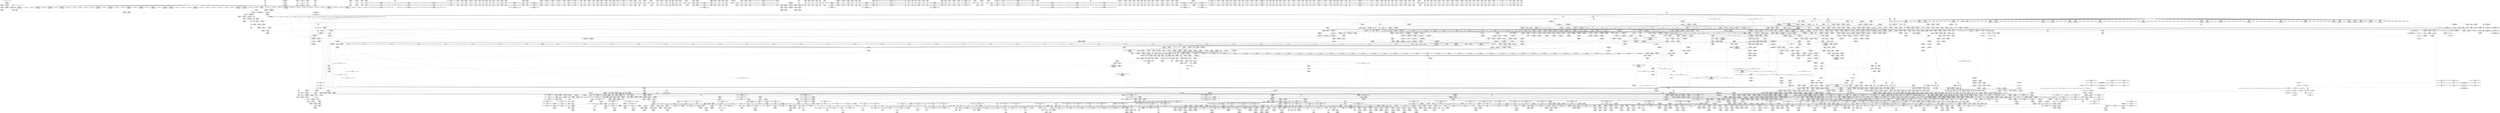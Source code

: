 digraph {
	CE0x5404130 [shape=record,shape=Mrecord,label="{CE0x5404130|GLOBAL:_current_task|Global_var:current_task|*SummSource*}"]
	CE0x484f200 [shape=record,shape=Mrecord,label="{CE0x484f200|rcu_lock_release:_tmp6|*SummSource*}"]
	CE0x7f4ed10 [shape=record,shape=Mrecord,label="{CE0x7f4ed10|0:_i8,_array:_GCRE_tomoyo_pn2mac_constant_8_x_i8_c_02_05_07_08_12_0F_10_11_,_align_1:_elem_0::|security/tomoyo/file.c,701}"]
	CE0x6660c70 [shape=record,shape=Mrecord,label="{CE0x6660c70|i64*_getelementptr_inbounds_(_6_x_i64_,_6_x_i64_*___llvm_gcov_ctr25,_i64_0,_i64_0)|*Constant*|*SummSource*}"]
	CE0x6671030 [shape=record,shape=Mrecord,label="{CE0x6671030|i32_50|*Constant*}"]
	CE0x6717e70 [shape=record,shape=Mrecord,label="{CE0x6717e70|tomoyo_domain:_tmp21|security/tomoyo/common.h,1205|*SummSource*}"]
	CE0x68aa1c0 [shape=record,shape=Mrecord,label="{CE0x68aa1c0|tomoyo_get_realpath:_tmp11|security/tomoyo/file.c,156}"]
	CE0x64797e0 [shape=record,shape=Mrecord,label="{CE0x64797e0|tomoyo_init_request_info:_domain1|security/tomoyo/util.c,1006|*SummSink*}"]
	CE0x55b56d0 [shape=record,shape=Mrecord,label="{CE0x55b56d0|GLOBAL:_tomoyo_audit_path_number_log|*Constant*}"]
	CE0x556bdc0 [shape=record,shape=Mrecord,label="{CE0x556bdc0|i64*_getelementptr_inbounds_(_11_x_i64_,_11_x_i64_*___llvm_gcov_ctr54147,_i64_0,_i64_8)|*Constant*|*SummSink*}"]
	CE0x496d4a0 [shape=record,shape=Mrecord,label="{CE0x496d4a0|_call_void_mcount()_#3}"]
	CE0x7cd3450 [shape=record,shape=Mrecord,label="{CE0x7cd3450|tomoyo_const_part_length:_tmp46|security/tomoyo/util.c,646}"]
	CE0x4844710 [shape=record,shape=Mrecord,label="{CE0x4844710|__llvm_gcov_indirect_counter_increment:_bb4}"]
	CE0x7db41e0 [shape=record,shape=Mrecord,label="{CE0x7db41e0|tomoyo_get_realpath:_if.then}"]
	CE0x66c9500 [shape=record,shape=Mrecord,label="{CE0x66c9500|tomoyo_get_realpath:_tmp1|*SummSource*}"]
	CE0x64bcd40 [shape=record,shape=Mrecord,label="{CE0x64bcd40|tomoyo_read_unlock:_tmp3}"]
	CE0x5571e70 [shape=record,shape=Mrecord,label="{CE0x5571e70|tomoyo_domain:_tmp5|security/tomoyo/common.h,1205}"]
	CE0x7e24bf0 [shape=record,shape=Mrecord,label="{CE0x7e24bf0|0:_%struct.tomoyo_obj_info*,_24:_%struct.tomoyo_path_info*,_32:_i64,_40:_i8,_72:_i8,_76:_i8,_:_SCMRE_38,39_}"]
	CE0x64d5de0 [shape=record,shape=Mrecord,label="{CE0x64d5de0|tomoyo_fill_path_info:_call11|security/tomoyo/util.c,669|*SummSink*}"]
	CE0x4aa49a0 [shape=record,shape=Mrecord,label="{CE0x4aa49a0|tomoyo_add_slash:_tmp13|security/tomoyo/file.c,138}"]
	CE0x7fa17d0 [shape=record,shape=Mrecord,label="{CE0x7fa17d0|rcu_lock_acquire:_entry}"]
	CE0x47596c0 [shape=record,shape=Mrecord,label="{CE0x47596c0|tomoyo_fill_path_info:_hash|security/tomoyo/util.c,669}"]
	CE0x6882590 [shape=record,shape=Mrecord,label="{CE0x6882590|tomoyo_get_realpath:_entry}"]
	CE0x7e43e60 [shape=record,shape=Mrecord,label="{CE0x7e43e60|tomoyo_const_part_length:_tmp27|security/tomoyo/util.c,641}"]
	CE0x563d230 [shape=record,shape=Mrecord,label="{CE0x563d230|tomoyo_audit_path_number_log:_radix.0|*SummSource*}"]
	CE0x5527a10 [shape=record,shape=Mrecord,label="{CE0x5527a10|tomoyo_path_number_perm:_path1|security/tomoyo/file.c,694}"]
	CE0x48f81f0 [shape=record,shape=Mrecord,label="{CE0x48f81f0|tomoyo_path_number_perm:_entry|*SummSink*}"]
	CE0x55054e0 [shape=record,shape=Mrecord,label="{CE0x55054e0|rcu_lock_release:_tmp5|include/linux/rcupdate.h,423|*SummSource*}"]
	CE0x57af450 [shape=record,shape=Mrecord,label="{CE0x57af450|tomoyo_get_mode:_if.end|*SummSource*}"]
	CE0x72a7200 [shape=record,shape=Mrecord,label="{CE0x72a7200|i32_47|*Constant*}"]
	"CONST[source:1(input),value:2(dynamic)][purpose:{operation}]"
	CE0x48bdeb0 [shape=record,shape=Mrecord,label="{CE0x48bdeb0|GLOBAL:_tomoyo_supervisor|*Constant*|*SummSource*}"]
	CE0x645bf00 [shape=record,shape=Mrecord,label="{CE0x645bf00|_ret_void|*SummSink*}"]
	CE0x48ef8c0 [shape=record,shape=Mrecord,label="{CE0x48ef8c0|0:_%struct.vfsmount*,_:_CRE_8,16_|*MultipleSource*|Function::tomoyo_path_mkdir&Arg::parent::|security/tomoyo/tomoyo.c,191}"]
	CE0x7e0cce0 [shape=record,shape=Mrecord,label="{CE0x7e0cce0|tomoyo_const_part_length:_tmp42|security/tomoyo/util.c,644}"]
	CE0x6731240 [shape=record,shape=Mrecord,label="{CE0x6731240|i64_ptrtoint_(i8*_blockaddress(_rcu_lock_acquire,_%__here)_to_i64)|*Constant*|*SummSource*}"]
	CE0x6604430 [shape=record,shape=Mrecord,label="{CE0x6604430|tomoyo_const_part_length:_tmp8|security/tomoyo/util.c,626|*SummSink*}"]
	CE0x4781bf0 [shape=record,shape=Mrecord,label="{CE0x4781bf0|i64*_getelementptr_inbounds_(_12_x_i64_,_12_x_i64_*___llvm_gcov_ctr31133,_i64_0,_i64_6)|*Constant*|*SummSource*}"]
	CE0x5845300 [shape=record,shape=Mrecord,label="{CE0x5845300|tomoyo_const_part_length:_while.end}"]
	CE0x47dad10 [shape=record,shape=Mrecord,label="{CE0x47dad10|tomoyo_path_mkdir:_entry|*SummSink*}"]
	CE0x65d0490 [shape=record,shape=Mrecord,label="{CE0x65d0490|tomoyo_get_mode:_config7|security/tomoyo/util.c,983}"]
	CE0x571c790 [shape=record,shape=Mrecord,label="{CE0x571c790|tomoyo_print_ulong:_cmp|security/tomoyo/util.c,239|*SummSource*}"]
	CE0x6728500 [shape=record,shape=Mrecord,label="{CE0x6728500|tomoyo_init_request_info:_tmp5|security/tomoyo/util.c,1004|*SummSource*}"]
	CE0x54e4b60 [shape=record,shape=Mrecord,label="{CE0x54e4b60|GLOBAL:_rcu_lock_release|*Constant*|*SummSource*}"]
	CE0x6897a30 [shape=record,shape=Mrecord,label="{CE0x6897a30|tomoyo_get_realpath:_tmp9|security/tomoyo/file.c,155|*SummSource*}"]
	CE0x63ba940 [shape=record,shape=Mrecord,label="{CE0x63ba940|__llvm_gcov_indirect_counter_increment:_bb|*SummSource*}"]
	CE0x63045e0 [shape=record,shape=Mrecord,label="{CE0x63045e0|tomoyo_audit_path_number_log:_arrayidx|security/tomoyo/file.c,234|*SummSink*}"]
	CE0x62581a0 [shape=record,shape=Mrecord,label="{CE0x62581a0|tomoyo_const_part_length:_tmp27|security/tomoyo/util.c,641|*SummSource*}"]
	CE0x54afe30 [shape=record,shape=Mrecord,label="{CE0x54afe30|tomoyo_const_part_length:_tmp}"]
	CE0x6787fc0 [shape=record,shape=Mrecord,label="{CE0x6787fc0|tomoyo_get_realpath:_return}"]
	CE0x63829e0 [shape=record,shape=Mrecord,label="{CE0x63829e0|tomoyo_get_mode:_if.end14|*SummSource*}"]
	CE0x55d8490 [shape=record,shape=Mrecord,label="{CE0x55d8490|__llvm_gcov_indirect_counter_increment114:_tmp5|*SummSource*}"]
	CE0x57267e0 [shape=record,shape=Mrecord,label="{CE0x57267e0|tomoyo_print_ulong:_call15|security/tomoyo/util.c,244|*SummSink*}"]
	CE0x48e5c40 [shape=record,shape=Mrecord,label="{CE0x48e5c40|%struct.tomoyo_domain_info*_null|*Constant*}"]
	CE0x6484490 [shape=record,shape=Mrecord,label="{CE0x6484490|tomoyo_init_request_info:_tmp12|security/tomoyo/util.c,1010}"]
	CE0x676ef30 [shape=record,shape=Mrecord,label="{CE0x676ef30|tomoyo_fill_path_info:_conv|security/tomoyo/util.c,664}"]
	CE0x6871b10 [shape=record,shape=Mrecord,label="{CE0x6871b10|srcu_read_lock:_bb}"]
	CE0x493ec40 [shape=record,shape=Mrecord,label="{CE0x493ec40|i32_3|*Constant*}"]
	CE0x7de36d0 [shape=record,shape=Mrecord,label="{CE0x7de36d0|rcu_lock_acquire:_map|Function::rcu_lock_acquire&Arg::map::|*SummSink*}"]
	CE0x729b140 [shape=record,shape=Mrecord,label="{CE0x729b140|i64_20|*Constant*}"]
	CE0x684e800 [shape=record,shape=Mrecord,label="{CE0x684e800|GLOBAL:___llvm_gcov_ctr54147|Global_var:__llvm_gcov_ctr54147}"]
	CE0x62acf30 [shape=record,shape=Mrecord,label="{CE0x62acf30|tomoyo_print_ulong:_type|Function::tomoyo_print_ulong&Arg::type::|*SummSink*}"]
	CE0x49d0e40 [shape=record,shape=Mrecord,label="{CE0x49d0e40|_ret_i32_%conv6,_!dbg_!38926|security/tomoyo/util.c,1011|*SummSink*}"]
	CE0x48f6e50 [shape=record,shape=Mrecord,label="{CE0x48f6e50|tomoyo_domain:_tmp15|security/tomoyo/common.h,1205|*SummSource*}"]
	CE0x48be110 [shape=record,shape=Mrecord,label="{CE0x48be110|i8*_getelementptr_inbounds_(_15_x_i8_,_15_x_i8_*_.str3,_i32_0,_i32_0)|*Constant*}"]
	CE0x48f2240 [shape=record,shape=Mrecord,label="{CE0x48f2240|COLLAPSED:_GCMRE___llvm_gcov_ctr24_internal_global_4_x_i64_zeroinitializer:_elem_0:default:}"]
	CE0x6871d70 [shape=record,shape=Mrecord,label="{CE0x6871d70|srcu_read_lock:_bb|*SummSink*}"]
	CE0x5403fa0 [shape=record,shape=Mrecord,label="{CE0x5403fa0|rcu_lock_release:_indirectgoto|*SummSink*}"]
	CE0x6258690 [shape=record,shape=Mrecord,label="{CE0x6258690|tomoyo_const_part_length:_tmp28|security/tomoyo/util.c,641|*SummSource*}"]
	CE0x664f9b0 [shape=record,shape=Mrecord,label="{CE0x664f9b0|i64*_getelementptr_inbounds_(_14_x_i64_,_14_x_i64_*___llvm_gcov_ctr18115,_i64_0,_i64_10)|*Constant*|*SummSink*}"]
	CE0x5645d60 [shape=record,shape=Mrecord,label="{CE0x5645d60|VOIDTB_TE:_CE_212,213_}"]
	CE0x66c9c20 [shape=record,shape=Mrecord,label="{CE0x66c9c20|tomoyo_add_slash:_tmp3|security/tomoyo/file.c,131|*SummSink*}"]
	CE0x48e5e80 [shape=record,shape=Mrecord,label="{CE0x48e5e80|i64_80|*Constant*}"]
	CE0x6315f20 [shape=record,shape=Mrecord,label="{CE0x6315f20|tomoyo_domain:_tmp6|security/tomoyo/common.h,1205|*SummSource*}"]
	CE0x48566c0 [shape=record,shape=Mrecord,label="{CE0x48566c0|COLLAPSED:_GCMRE___llvm_gcov_ctr26_internal_global_6_x_i64_zeroinitializer:_elem_0:default:}"]
	CE0x64437b0 [shape=record,shape=Mrecord,label="{CE0x64437b0|i64*_getelementptr_inbounds_(_14_x_i64_,_14_x_i64_*___llvm_gcov_ctr18115,_i64_0,_i64_13)|*Constant*|*SummSink*}"]
	CE0x64740f0 [shape=record,shape=Mrecord,label="{CE0x64740f0|tomoyo_path_number_perm:_if.end4|*SummSink*}"]
	CE0x5490720 [shape=record,shape=Mrecord,label="{CE0x5490720|tomoyo_get_mode:_entry}"]
	CE0x54e7bd0 [shape=record,shape=Mrecord,label="{CE0x54e7bd0|VOIDTB_TE:_CE_306,307_}"]
	CE0x49668d0 [shape=record,shape=Mrecord,label="{CE0x49668d0|i64_10|*Constant*|*SummSink*}"]
	CE0x7cdeeb0 [shape=record,shape=Mrecord,label="{CE0x7cdeeb0|tomoyo_audit_path_number_log:_tmp17|security/tomoyo/file.c,236}"]
	CE0x688adc0 [shape=record,shape=Mrecord,label="{CE0x688adc0|tomoyo_fill_path_info:_const_len6|security/tomoyo/util.c,668}"]
	CE0x7c6b750 [shape=record,shape=Mrecord,label="{CE0x7c6b750|tomoyo_get_mode:_tmp2|security/tomoyo/util.c,978|*SummSink*}"]
	CE0x653a0b0 [shape=record,shape=Mrecord,label="{CE0x653a0b0|tomoyo_path_number_perm:_tmp48|security/tomoyo/file.c,722|*SummSource*}"]
	CE0x63820d0 [shape=record,shape=Mrecord,label="{CE0x63820d0|tomoyo_get_mode:_config|security/tomoyo/util.c,981|*SummSource*}"]
	CE0x49d4780 [shape=record,shape=Mrecord,label="{CE0x49d4780|i64*_getelementptr_inbounds_(_4_x_i64_,_4_x_i64_*___llvm_gcov_ctr24,_i64_0,_i64_2)|*Constant*|*SummSink*}"]
	CE0x7c9bf90 [shape=record,shape=Mrecord,label="{CE0x7c9bf90|GLOBAL:_tomoyo_get_realpath|*Constant*}"]
	CE0x485d7a0 [shape=record,shape=Mrecord,label="{CE0x485d7a0|_call_void___llvm_gcov_indirect_counter_increment114(i32*___llvm_gcov_global_state_pred45,_i64**_getelementptr_inbounds_(_3_x_i64*_,_3_x_i64*_*___llvm_gcda_edge_table44,_i64_0,_i64_1)),_!dbg_!38927|security/tomoyo/util.c,634|*SummSource*}"]
	CE0x72af2b0 [shape=record,shape=Mrecord,label="{CE0x72af2b0|tomoyo_get_mode:_tmp21|security/tomoyo/util.c,985}"]
	CE0x63e5d80 [shape=record,shape=Mrecord,label="{CE0x63e5d80|tomoyo_init_request_info:_tmp11|security/tomoyo/util.c,1007|*SummSource*}"]
	CE0x5528250 [shape=record,shape=Mrecord,label="{CE0x5528250|0:_i8,_array:_GCRE_tomoyo_pn2mac_constant_8_x_i8_c_02_05_07_08_12_0F_10_11_,_align_1:_elem_4::|security/tomoyo/file.c,701}"]
	CE0x567d610 [shape=record,shape=Mrecord,label="{CE0x567d610|tomoyo_const_part_length:_tmp1|*SummSource*}"]
	CE0x55bcce0 [shape=record,shape=Mrecord,label="{CE0x55bcce0|tomoyo_path_number_perm:_operation|security/tomoyo/file.c,711}"]
	CE0x65671f0 [shape=record,shape=Mrecord,label="{CE0x65671f0|tomoyo_path_number_perm:_tmp50|security/tomoyo/file.c,723|*SummSink*}"]
	CE0x67af860 [shape=record,shape=Mrecord,label="{CE0x67af860|tomoyo_const_part_length:_tmp13|security/tomoyo/util.c,626|*SummSink*}"]
	CE0x6329d00 [shape=record,shape=Mrecord,label="{CE0x6329d00|tomoyo_get_realpath:_call|security/tomoyo/file.c,150}"]
	CE0x7d019e0 [shape=record,shape=Mrecord,label="{CE0x7d019e0|tomoyo_const_part_length:_tmp21|security/tomoyo/util.c,631}"]
	CE0x66c7790 [shape=record,shape=Mrecord,label="{CE0x66c7790|0:_i8*,_array:_GCRE_tomoyo_mac_keywords_external_constant_42_x_i8*_:_elem_18::|security/tomoyo/file.c,233}"]
	CE0x6258c50 [shape=record,shape=Mrecord,label="{CE0x6258c50|tomoyo_fill_path_info:_name1|security/tomoyo/util.c,663|*SummSink*}"]
	CE0x675f600 [shape=record,shape=Mrecord,label="{CE0x675f600|%struct.lockdep_map*_null|*Constant*}"]
	CE0x555acb0 [shape=record,shape=Mrecord,label="{CE0x555acb0|tomoyo_path_number_perm:_cmp16|security/tomoyo/file.c,717|*SummSink*}"]
	CE0x7efa080 [shape=record,shape=Mrecord,label="{CE0x7efa080|tomoyo_init_request_info:_r|Function::tomoyo_init_request_info&Arg::r::}"]
	CE0x7de3d50 [shape=record,shape=Mrecord,label="{CE0x7de3d50|tomoyo_get_mode:_tmp9|security/tomoyo/util.c,981|*SummSource*}"]
	CE0x5688940 [shape=record,shape=Mrecord,label="{CE0x5688940|tomoyo_print_ulong:_tmp13|security/tomoyo/util.c,242|*SummSource*}"]
	CE0x481bd40 [shape=record,shape=Mrecord,label="{CE0x481bd40|i64*_getelementptr_inbounds_(_4_x_i64_,_4_x_i64_*___llvm_gcov_ctr33,_i64_0,_i64_0)|*Constant*|*SummSource*}"]
	CE0x6790410 [shape=record,shape=Mrecord,label="{CE0x6790410|tomoyo_add_slash:_tobool|security/tomoyo/file.c,131|*SummSink*}"]
	CE0x54d66e0 [shape=record,shape=Mrecord,label="{CE0x54d66e0|tomoyo_const_part_length:_add|security/tomoyo/util.c,634|*SummSink*}"]
	CE0x56e44c0 [shape=record,shape=Mrecord,label="{CE0x56e44c0|_ret_void,_!dbg_!38931|security/tomoyo/util.c,247|*SummSource*}"]
	CE0x7e2a370 [shape=record,shape=Mrecord,label="{CE0x7e2a370|tomoyo_get_realpath:_tmp4|security/tomoyo/file.c,151}"]
	CE0x4781de0 [shape=record,shape=Mrecord,label="{CE0x4781de0|i64*_getelementptr_inbounds_(_5_x_i64_,_5_x_i64_*___llvm_gcov_ctr28130,_i64_0,_i64_3)|*Constant*|*SummSource*}"]
	CE0x55ae620 [shape=record,shape=Mrecord,label="{CE0x55ae620|tomoyo_path_number_perm:_filename|security/tomoyo/file.c,712|*SummSink*}"]
	CE0x7c50c70 [shape=record,shape=Mrecord,label="{CE0x7c50c70|i64*_getelementptr_inbounds_(_5_x_i64_,_5_x_i64_*___llvm_gcov_ctr28130,_i64_0,_i64_0)|*Constant*}"]
	CE0x7d52c60 [shape=record,shape=Mrecord,label="{CE0x7d52c60|tomoyo_add_slash:_tmp10|security/tomoyo/file.c,136|*SummSink*}"]
	CE0x5854560 [shape=record,shape=Mrecord,label="{CE0x5854560|GLOBAL:_rcu_lock_acquire|*Constant*|*SummSource*}"]
	CE0x634fa30 [shape=record,shape=Mrecord,label="{CE0x634fa30|_ret_void,_!dbg_!38908|include/linux/rcupdate.h,424}"]
	CE0x5670010 [shape=record,shape=Mrecord,label="{CE0x5670010|i64*_getelementptr_inbounds_(_6_x_i64_,_6_x_i64_*___llvm_gcov_ctr26,_i64_0,_i64_5)|*Constant*|*SummSource*}"]
	CE0x661aa40 [shape=record,shape=Mrecord,label="{CE0x661aa40|tomoyo_const_part_length:_incdec.ptr10|security/tomoyo/util.c,640|*SummSource*}"]
	CE0x6889ea0 [shape=record,shape=Mrecord,label="{CE0x6889ea0|tomoyo_fill_path_info:_tmp5|security/tomoyo/util.c,667}"]
	CE0x552ca80 [shape=record,shape=Mrecord,label="{CE0x552ca80|__llvm_gcov_indirect_counter_increment114:_entry|*SummSource*}"]
	CE0x63394d0 [shape=record,shape=Mrecord,label="{CE0x63394d0|tomoyo_const_part_length:_lor.lhs.false}"]
	CE0x7c95280 [shape=record,shape=Mrecord,label="{CE0x7c95280|i64_22|*Constant*|*SummSource*}"]
	CE0x64bcf30 [shape=record,shape=Mrecord,label="{CE0x64bcf30|tomoyo_read_unlock:_tmp3|*SummSink*}"]
	CE0x48880e0 [shape=record,shape=Mrecord,label="{CE0x48880e0|__llvm_gcov_indirect_counter_increment114:_exit|*SummSink*}"]
	CE0x6493af0 [shape=record,shape=Mrecord,label="{CE0x6493af0|tomoyo_const_part_length:_if.then27|*SummSource*}"]
	CE0x48f1dc0 [shape=record,shape=Mrecord,label="{CE0x48f1dc0|rcu_lock_release:_tmp|*SummSource*}"]
	CE0x54d6ad0 [shape=record,shape=Mrecord,label="{CE0x54d6ad0|VOIDTB_TE:_CE_200,201_}"]
	CE0x65c0bb0 [shape=record,shape=Mrecord,label="{CE0x65c0bb0|tomoyo_path_number_perm:_tmp53|security/tomoyo/file.c,724|*SummSink*}"]
	CE0x6889f10 [shape=record,shape=Mrecord,label="{CE0x6889f10|tomoyo_fill_path_info:_tmp5|security/tomoyo/util.c,667|*SummSource*}"]
	CE0x49a2b90 [shape=record,shape=Mrecord,label="{CE0x49a2b90|tomoyo_domain:_tmp3|*SummSink*}"]
	CE0x683e720 [shape=record,shape=Mrecord,label="{CE0x683e720|tomoyo_get_mode:_retval.0|*SummSink*}"]
	CE0x7fa15d0 [shape=record,shape=Mrecord,label="{CE0x7fa15d0|tomoyo_get_mode:_tmp5|security/tomoyo/util.c,978|*SummSink*}"]
	CE0x72a7450 [shape=record,shape=Mrecord,label="{CE0x72a7450|i32_47|*Constant*|*SummSink*}"]
	CE0x53ecef0 [shape=record,shape=Mrecord,label="{CE0x53ecef0|tomoyo_path_number_perm:_call1|security/tomoyo/file.c,704|*SummSink*}"]
	CE0x62d36c0 [shape=record,shape=Mrecord,label="{CE0x62d36c0|tomoyo_print_ulong:_value|Function::tomoyo_print_ulong&Arg::value::|*SummSource*}"]
	CE0x6206840 [shape=record,shape=Mrecord,label="{CE0x6206840|i32_0|*Constant*}"]
	CE0x5505f30 [shape=record,shape=Mrecord,label="{CE0x5505f30|i64_19|*Constant*|*SummSink*}"]
	CE0x687f390 [shape=record,shape=Mrecord,label="{CE0x687f390|tomoyo_const_part_length:_cmp12|security/tomoyo/util.c,641|*SummSource*}"]
	CE0x4906ed0 [shape=record,shape=Mrecord,label="{CE0x4906ed0|tomoyo_path_number_perm:_path1|security/tomoyo/file.c,694|*SummSource*}"]
	CE0x6698480 [shape=record,shape=Mrecord,label="{CE0x6698480|VOIDTB_TE:_CE_191,192_}"]
	CE0x67f23b0 [shape=record,shape=Mrecord,label="{CE0x67f23b0|tomoyo_print_ulong:_tmp15|security/tomoyo/util.c,243|*SummSink*}"]
	CE0x65d9070 [shape=record,shape=Mrecord,label="{CE0x65d9070|tomoyo_get_mode:_index|Function::tomoyo_get_mode&Arg::index::|*SummSource*}"]
	CE0x7d293f0 [shape=record,shape=Mrecord,label="{CE0x7d293f0|tomoyo_const_part_length:_conv20|security/tomoyo/util.c,644}"]
	CE0x48e2450 [shape=record,shape=Mrecord,label="{CE0x48e2450|tomoyo_path_number_perm:_path|Function::tomoyo_path_number_perm&Arg::path::}"]
	CE0x7d9f530 [shape=record,shape=Mrecord,label="{CE0x7d9f530|GLOBAL:_srcu_read_lock|*Constant*|*SummSource*}"]
	CE0x5602f40 [shape=record,shape=Mrecord,label="{CE0x5602f40|tomoyo_get_mode:_idxprom|security/tomoyo/util.c,981}"]
	CE0x4917ba0 [shape=record,shape=Mrecord,label="{CE0x4917ba0|srcu_read_unlock:_tmp2|*SummSink*}"]
	CE0x6795f80 [shape=record,shape=Mrecord,label="{CE0x6795f80|tomoyo_get_realpath:_tmp7|security/tomoyo/file.c,152}"]
	CE0x67ee000 [shape=record,shape=Mrecord,label="{CE0x67ee000|i64*_getelementptr_inbounds_(_6_x_i64_,_6_x_i64_*___llvm_gcov_ctr25,_i64_0,_i64_4)|*Constant*|*SummSink*}"]
	CE0x49fd0d0 [shape=record,shape=Mrecord,label="{CE0x49fd0d0|tomoyo_print_ulong:_cmp11|security/tomoyo/util.c,243}"]
	CE0x49fd3f0 [shape=record,shape=Mrecord,label="{CE0x49fd3f0|i64_7|*Constant*}"]
	CE0x5687e90 [shape=record,shape=Mrecord,label="{CE0x5687e90|tomoyo_print_ulong:_call|security/tomoyo/util.c,240}"]
	CE0x6560e20 [shape=record,shape=Mrecord,label="{CE0x6560e20|i64_2|*Constant*}"]
	CE0x6442f20 [shape=record,shape=Mrecord,label="{CE0x6442f20|tomoyo_print_ulong:_tmp25|*SummSink*}"]
	CE0x7ce3270 [shape=record,shape=Mrecord,label="{CE0x7ce3270|get_current:_tmp|*SummSink*}"]
	CE0x62ad0b0 [shape=record,shape=Mrecord,label="{CE0x62ad0b0|_ret_void,_!dbg_!38931|security/tomoyo/util.c,247}"]
	CE0x62d2c10 [shape=record,shape=Mrecord,label="{CE0x62d2c10|tomoyo_print_ulong:_buffer|Function::tomoyo_print_ulong&Arg::buffer::|*SummSource*}"]
	CE0x493e550 [shape=record,shape=Mrecord,label="{CE0x493e550|tomoyo_print_ulong:_cmp4|security/tomoyo/util.c,241}"]
	CE0x6442760 [shape=record,shape=Mrecord,label="{CE0x6442760|i64*_getelementptr_inbounds_(_14_x_i64_,_14_x_i64_*___llvm_gcov_ctr18115,_i64_0,_i64_12)|*Constant*|*SummSource*}"]
	CE0x639ad40 [shape=record,shape=Mrecord,label="{CE0x639ad40|tomoyo_fill_path_info:_tmp}"]
	CE0x7f511c0 [shape=record,shape=Mrecord,label="{CE0x7f511c0|_call_void___llvm_gcov_indirect_counter_increment114(i32*___llvm_gcov_global_state_pred45,_i64**_getelementptr_inbounds_(_3_x_i64*_,_3_x_i64*_*___llvm_gcda_edge_table44,_i64_0,_i64_0)),_!dbg_!38954|security/tomoyo/util.c,649}"]
	CE0x6363dd0 [shape=record,shape=Mrecord,label="{CE0x6363dd0|0:_%struct.tomoyo_obj_info*,_24:_%struct.tomoyo_path_info*,_32:_i64,_40:_i8,_72:_i8,_76:_i8,_:_SCMRE_76,77_|*MultipleSource*|security/tomoyo/file.c,693|security/tomoyo/file.c, 693|security/tomoyo/file.c,707|Function::tomoyo_init_request_info&Arg::r::}"]
	CE0x63e40a0 [shape=record,shape=Mrecord,label="{CE0x63e40a0|i8*_getelementptr_inbounds_(_45_x_i8_,_45_x_i8_*_.str13,_i32_0,_i32_0)|*Constant*|*SummSource*}"]
	CE0x7c95660 [shape=record,shape=Mrecord,label="{CE0x7c95660|i64_23|*Constant*|*SummSource*}"]
	CE0x4986f70 [shape=record,shape=Mrecord,label="{CE0x4986f70|tomoyo_path_mkdir:_parent|Function::tomoyo_path_mkdir&Arg::parent::|*SummSink*}"]
	CE0x7d599a0 [shape=record,shape=Mrecord,label="{CE0x7d599a0|_call_void_mcount()_#3|*SummSource*}"]
	CE0x68254d0 [shape=record,shape=Mrecord,label="{CE0x68254d0|GLOBAL:_tomoyo_policy_loaded|Global_var:tomoyo_policy_loaded|*SummSink*}"]
	CE0x48e29b0 [shape=record,shape=Mrecord,label="{CE0x48e29b0|tomoyo_path_number_perm:_number|Function::tomoyo_path_number_perm&Arg::number::}"]
	CE0x7dd7be0 [shape=record,shape=Mrecord,label="{CE0x7dd7be0|i64_25|*Constant*|*SummSource*}"]
	CE0x5571d10 [shape=record,shape=Mrecord,label="{CE0x5571d10|GLOBAL:___llvm_gcov_ctr54147|Global_var:__llvm_gcov_ctr54147|*SummSink*}"]
	CE0x5786240 [shape=record,shape=Mrecord,label="{CE0x5786240|tomoyo_get_realpath:_tmp12|security/tomoyo/file.c,156}"]
	CE0x7ca5710 [shape=record,shape=Mrecord,label="{CE0x7ca5710|tomoyo_add_slash:_if.then|*SummSink*}"]
	CE0x62bda30 [shape=record,shape=Mrecord,label="{CE0x62bda30|__llvm_gcov_indirect_counter_increment:_tmp5|*SummSink*}"]
	CE0x7cdf870 [shape=record,shape=Mrecord,label="{CE0x7cdf870|tomoyo_audit_path_number_log:_param6|security/tomoyo/file.c,235|*SummSink*}"]
	CE0x6304520 [shape=record,shape=Mrecord,label="{CE0x6304520|tomoyo_audit_path_number_log:_idxprom|security/tomoyo/file.c,234|*SummSink*}"]
	CE0x648ada0 [shape=record,shape=Mrecord,label="{CE0x648ada0|tomoyo_audit_path_number_log:_bb|*SummSource*}"]
	CE0x66d9970 [shape=record,shape=Mrecord,label="{CE0x66d9970|i32_78|*Constant*|*SummSource*}"]
	CE0x5645b40 [shape=record,shape=Mrecord,label="{CE0x5645b40|VOIDTB_TE:_CE_210,211_}"]
	CE0x65a6f50 [shape=record,shape=Mrecord,label="{CE0x65a6f50|tomoyo_path_number_perm:_tmp52|security/tomoyo/file.c,724|*SummSink*}"]
	CE0x53d4d20 [shape=record,shape=Mrecord,label="{CE0x53d4d20|tomoyo_const_part_length:_tmp12|security/tomoyo/util.c,626}"]
	CE0x62e4270 [shape=record,shape=Mrecord,label="{CE0x62e4270|VOIDTB_TE:_CE_6376,6384_|*MultipleSource*|security/tomoyo/util.c,1010|Function::tomoyo_get_mode&Arg::ns::}"]
	CE0x64d4c60 [shape=record,shape=Mrecord,label="{CE0x64d4c60|tomoyo_fill_path_info:_cmp8|security/tomoyo/util.c,668|*SummSource*}"]
	CE0x7ccd7f0 [shape=record,shape=Mrecord,label="{CE0x7ccd7f0|GLOBAL:___llvm_gcov_ctr32134|Global_var:__llvm_gcov_ctr32134|*SummSource*}"]
	CE0x545f890 [shape=record,shape=Mrecord,label="{CE0x545f890|i64*_getelementptr_inbounds_(_22_x_i64_,_22_x_i64_*___llvm_gcov_ctr9,_i64_0,_i64_11)|*Constant*|*SummSink*}"]
	CE0x7c6bc60 [shape=record,shape=Mrecord,label="{CE0x7c6bc60|tomoyo_audit_path_number_log:_tmp5|security/tomoyo/file.c,222}"]
	CE0x64935a0 [shape=record,shape=Mrecord,label="{CE0x64935a0|VOIDTB_TE:_CE_215,216_}"]
	CE0x7dbd890 [shape=record,shape=Mrecord,label="{CE0x7dbd890|tomoyo_print_ulong:_call19|security/tomoyo/util.c,246|*SummSource*}"]
	CE0x5645ad0 [shape=record,shape=Mrecord,label="{CE0x5645ad0|_call_void___llvm_gcov_indirect_counter_increment114(i32*___llvm_gcov_global_state_pred45,_i64**_getelementptr_inbounds_(_3_x_i64*_,_3_x_i64*_*___llvm_gcda_edge_table44,_i64_0,_i64_2)),_!dbg_!38930|security/tomoyo/util.c,640|*SummSink*}"]
	CE0x7d57b20 [shape=record,shape=Mrecord,label="{CE0x7d57b20|0:_i8*,_array:_GCRE_tomoyo_mac_keywords_external_constant_42_x_i8*_:_elem_26::|security/tomoyo/file.c,233}"]
	CE0x53d5b30 [shape=record,shape=Mrecord,label="{CE0x53d5b30|i64_6|*Constant*|*SummSink*}"]
	CE0x4855fd0 [shape=record,shape=Mrecord,label="{CE0x4855fd0|tomoyo_init_request_info:_tmp4|security/tomoyo/util.c,1004|*SummSource*}"]
	CE0x4aa4820 [shape=record,shape=Mrecord,label="{CE0x4aa4820|tomoyo_add_slash:_tmp13|security/tomoyo/file.c,138|*SummSink*}"]
	CE0x55c6400 [shape=record,shape=Mrecord,label="{CE0x55c6400|tomoyo_print_ulong:_if.else16}"]
	CE0x68984a0 [shape=record,shape=Mrecord,label="{CE0x68984a0|i1_false|*Constant*}"]
	CE0x66d3120 [shape=record,shape=Mrecord,label="{CE0x66d3120|tomoyo_domain:_call3|security/tomoyo/common.h,1205|*SummSink*}"]
	CE0x67114d0 [shape=record,shape=Mrecord,label="{CE0x67114d0|tomoyo_get_mode:_tmp3|security/tomoyo/util.c,978|*SummSource*}"]
	CE0x7c9ba20 [shape=record,shape=Mrecord,label="{CE0x7c9ba20|tomoyo_get_realpath:_buf|Function::tomoyo_get_realpath&Arg::buf::|*SummSink*}"]
	CE0x47b4670 [shape=record,shape=Mrecord,label="{CE0x47b4670|__llvm_gcov_indirect_counter_increment:_tmp3|*SummSink*}"]
	CE0x4966730 [shape=record,shape=Mrecord,label="{CE0x4966730|tomoyo_path_number_perm:_tmp25|security/tomoyo/file.c,708}"]
	CE0x66046c0 [shape=record,shape=Mrecord,label="{CE0x66046c0|VOIDTB_TE:_CE_48,52_|*MultipleSource*|*LoadInst*|security/tomoyo/file.c,702|Function::tomoyo_path_mkdir&Arg::dentry::}"]
	CE0x634f3f0 [shape=record,shape=Mrecord,label="{CE0x634f3f0|tomoyo_print_ulong:_tmp11|security/tomoyo/util.c,241}"]
	CE0x4860c70 [shape=record,shape=Mrecord,label="{CE0x4860c70|tomoyo_print_ulong:_tmp13|security/tomoyo/util.c,242|*SummSink*}"]
	CE0x48f21d0 [shape=record,shape=Mrecord,label="{CE0x48f21d0|rcu_lock_acquire:_tmp}"]
	CE0x7d63570 [shape=record,shape=Mrecord,label="{CE0x7d63570|128:_i8*,_1208:_%struct.file*,_:_CMRE_33,34_}"]
	CE0x555aaa0 [shape=record,shape=Mrecord,label="{CE0x555aaa0|_ret_i32_%call,_!dbg_!38932|security/tomoyo/file.c,236|*SummSink*}"]
	CE0x66c20e0 [shape=record,shape=Mrecord,label="{CE0x66c20e0|GLOBAL:_tomoyo_read_lock|*Constant*}"]
	CE0x63b15a0 [shape=record,shape=Mrecord,label="{CE0x63b15a0|GLOBAL:_tomoyo_get_mode|*Constant*|*SummSource*}"]
	CE0x480a470 [shape=record,shape=Mrecord,label="{CE0x480a470|GLOBAL:_tomoyo_pn2mac|Global_var:tomoyo_pn2mac|*SummSink*}"]
	CE0x53d5cd0 [shape=record,shape=Mrecord,label="{CE0x53d5cd0|i64_7|*Constant*}"]
	CE0x56517f0 [shape=record,shape=Mrecord,label="{CE0x56517f0|i64_14|*Constant*}"]
	CE0x63dca40 [shape=record,shape=Mrecord,label="{CE0x63dca40|tomoyo_init_request_info:_mode|security/tomoyo/util.c,1010|*SummSource*}"]
	CE0x66b6dd0 [shape=record,shape=Mrecord,label="{CE0x66b6dd0|GLOBAL:_tomoyo_realpath_from_path|*Constant*|*SummSource*}"]
	CE0x67e6860 [shape=record,shape=Mrecord,label="{CE0x67e6860|rcu_lock_release:_bb|*SummSink*}"]
	CE0x6591ae0 [shape=record,shape=Mrecord,label="{CE0x6591ae0|tomoyo_path_number_perm:_tmp21|security/tomoyo/file.c,705}"]
	CE0x56887f0 [shape=record,shape=Mrecord,label="{CE0x56887f0|tomoyo_print_ulong:_tmp13|security/tomoyo/util.c,242}"]
	CE0x6744140 [shape=record,shape=Mrecord,label="{CE0x6744140|tomoyo_const_part_length:_tmp34|security/tomoyo/util.c,642|*SummSource*}"]
	CE0x6652110 [shape=record,shape=Mrecord,label="{CE0x6652110|i32_2|*Constant*}"]
	CE0x6372340 [shape=record,shape=Mrecord,label="{CE0x6372340|i8_0|*Constant*|*SummSource*}"]
	CE0x54e7290 [shape=record,shape=Mrecord,label="{CE0x54e7290|tomoyo_print_ulong:_tmp17|security/tomoyo/util.c,243|*SummSink*}"]
	CE0x7d46940 [shape=record,shape=Mrecord,label="{CE0x7d46940|GLOBAL:_tomoyo_read_unlock|*Constant*|*SummSink*}"]
	CE0x5734ad0 [shape=record,shape=Mrecord,label="{CE0x5734ad0|tomoyo_print_ulong:_tmp|*SummSource*}"]
	CE0x56519d0 [shape=record,shape=Mrecord,label="{CE0x56519d0|tomoyo_path_number_perm:_tmp35|security/tomoyo/file.c,717}"]
	CE0x63099c0 [shape=record,shape=Mrecord,label="{CE0x63099c0|VOIDTB_TE:_CE_316,317_}"]
	CE0x6711370 [shape=record,shape=Mrecord,label="{CE0x6711370|tomoyo_get_mode:_tmp3|security/tomoyo/util.c,978}"]
	CE0x62002f0 [shape=record,shape=Mrecord,label="{CE0x62002f0|__llvm_gcov_indirect_counter_increment:_tmp1|*SummSource*}"]
	CE0x47a5f70 [shape=record,shape=Mrecord,label="{CE0x47a5f70|i64*_getelementptr_inbounds_(_2_x_i64_,_2_x_i64_*___llvm_gcov_ctr23209,_i64_0,_i64_0)|*Constant*|*SummSource*}"]
	CE0x47e2980 [shape=record,shape=Mrecord,label="{CE0x47e2980|rcu_lock_release:_tmp1|*SummSink*}"]
	CE0x7d34540 [shape=record,shape=Mrecord,label="{CE0x7d34540|srcu_read_lock:_entry|*SummSink*}"]
	CE0x542afc0 [shape=record,shape=Mrecord,label="{CE0x542afc0|i8*_getelementptr_inbounds_(_25_x_i8_,_25_x_i8_*_.str12,_i32_0,_i32_0)|*Constant*|*SummSink*}"]
	CE0x49f3970 [shape=record,shape=Mrecord,label="{CE0x49f3970|i8_1|*Constant*|*SummSource*}"]
	CE0x6404cb0 [shape=record,shape=Mrecord,label="{CE0x6404cb0|tomoyo_path_number_perm:_do.end|*SummSource*}"]
	CE0x683ea70 [shape=record,shape=Mrecord,label="{CE0x683ea70|i64*_getelementptr_inbounds_(_12_x_i64_,_12_x_i64_*___llvm_gcov_ctr31133,_i64_0,_i64_11)|*Constant*}"]
	CE0x64d1810 [shape=record,shape=Mrecord,label="{CE0x64d1810|GLOBAL:_srcu_read_unlock|*Constant*|*SummSink*}"]
	CE0x7f612e0 [shape=record,shape=Mrecord,label="{CE0x7f612e0|GLOBAL:___llvm_gcov_ctr18115|Global_var:__llvm_gcov_ctr18115}"]
	CE0x54e3430 [shape=record,shape=Mrecord,label="{CE0x54e3430|tomoyo_audit_path_number_log:_tmp14|security/tomoyo/file.c,233|*SummSink*}"]
	CE0x56880f0 [shape=record,shape=Mrecord,label="{CE0x56880f0|tomoyo_print_ulong:_call|security/tomoyo/util.c,240|*SummSink*}"]
	CE0x7da4c80 [shape=record,shape=Mrecord,label="{CE0x7da4c80|tomoyo_get_mode:_if.end|*SummSink*}"]
	CE0x4951d40 [shape=record,shape=Mrecord,label="{CE0x4951d40|tomoyo_print_ulong:_cmp11|security/tomoyo/util.c,243|*SummSource*}"]
	CE0x66627c0 [shape=record,shape=Mrecord,label="{CE0x66627c0|srcu_read_unlock:_sp|Function::srcu_read_unlock&Arg::sp::}"]
	CE0x5636e70 [shape=record,shape=Mrecord,label="{CE0x5636e70|i64_10|*Constant*}"]
	CE0x485dbc0 [shape=record,shape=Mrecord,label="{CE0x485dbc0|i8*_undef|*Constant*}"]
	CE0x67af5c0 [shape=record,shape=Mrecord,label="{CE0x67af5c0|tomoyo_const_part_length:_tmp13|security/tomoyo/util.c,626}"]
	CE0x7d02320 [shape=record,shape=Mrecord,label="{CE0x7d02320|tomoyo_const_part_length:_if.then5|*SummSource*}"]
	CE0x54a18e0 [shape=record,shape=Mrecord,label="{CE0x54a18e0|tomoyo_get_realpath:_tmp6|security/tomoyo/file.c,151|*SummSink*}"]
	CE0x6591690 [shape=record,shape=Mrecord,label="{CE0x6591690|tomoyo_path_number_perm:_tmp20|security/tomoyo/file.c,705|*SummSource*}"]
	CE0x6702dd0 [shape=record,shape=Mrecord,label="{CE0x6702dd0|i64*_getelementptr_inbounds_(_6_x_i64_,_6_x_i64_*___llvm_gcov_ctr25,_i64_0,_i64_0)|*Constant*|*SummSink*}"]
	CE0x55622b0 [shape=record,shape=Mrecord,label="{CE0x55622b0|tomoyo_path_number_perm:_tmp33|security/tomoyo/file.c,715|*SummSource*}"]
	CE0x555a620 [shape=record,shape=Mrecord,label="{CE0x555a620|tomoyo_audit_path_number_log:_r|Function::tomoyo_audit_path_number_log&Arg::r::|*SummSource*}"]
	CE0x4861ae0 [shape=record,shape=Mrecord,label="{CE0x4861ae0|tomoyo_fill_path_info:_name1|security/tomoyo/util.c,663}"]
	CE0x62cc320 [shape=record,shape=Mrecord,label="{CE0x62cc320|VOIDTB_TE:_CE_177,178_}"]
	CE0x55a5a30 [shape=record,shape=Mrecord,label="{CE0x55a5a30|tomoyo_domain:_tmp11|security/tomoyo/common.h,1205|*SummSink*}"]
	CE0x7db4b70 [shape=record,shape=Mrecord,label="{CE0x7db4b70|0:_%struct.tomoyo_obj_info*,_24:_%struct.tomoyo_path_info*,_32:_i64,_40:_i8,_72:_i8,_76:_i8,_:_SCMRE_33,34_}"]
	CE0x67ca0d0 [shape=record,shape=Mrecord,label="{CE0x67ca0d0|tomoyo_fill_path_info:_entry|*SummSource*}"]
	CE0x62d2cb0 [shape=record,shape=Mrecord,label="{CE0x62d2cb0|tomoyo_print_ulong:_buffer|Function::tomoyo_print_ulong&Arg::buffer::|*SummSink*}"]
	CE0x49fc9d0 [shape=record,shape=Mrecord,label="{CE0x49fc9d0|_call_void_mcount()_#3}"]
	CE0x67b0690 [shape=record,shape=Mrecord,label="{CE0x67b0690|tomoyo_const_part_length:_tmp25|security/tomoyo/util.c,641|*SummSink*}"]
	CE0x638e890 [shape=record,shape=Mrecord,label="{CE0x638e890|i64*_getelementptr_inbounds_(_31_x_i64_,_31_x_i64_*___llvm_gcov_ctr43150,_i64_0,_i64_27)|*Constant*}"]
	CE0x7f46a60 [shape=record,shape=Mrecord,label="{CE0x7f46a60|tomoyo_fill_path_info:_conv7|security/tomoyo/util.c,668}"]
	CE0x7f468b0 [shape=record,shape=Mrecord,label="{CE0x7f468b0|tomoyo_fill_path_info:_tmp13|*LoadInst*|security/tomoyo/util.c,668}"]
	CE0x62cc0b0 [shape=record,shape=Mrecord,label="{CE0x62cc0b0|VOIDTB_TE:_CE_174,175_}"]
	CE0x55064e0 [shape=record,shape=Mrecord,label="{CE0x55064e0|tomoyo_const_part_length:_if.end28}"]
	CE0x5683dc0 [shape=record,shape=Mrecord,label="{CE0x5683dc0|tomoyo_read_unlock:_tmp1|*SummSink*}"]
	CE0x7e0cdb0 [shape=record,shape=Mrecord,label="{CE0x7e0cdb0|tomoyo_const_part_length:_tmp42|security/tomoyo/util.c,644|*SummSource*}"]
	CE0x48f6de0 [shape=record,shape=Mrecord,label="{CE0x48f6de0|tomoyo_domain:_tmp13|security/tomoyo/common.h,1205|*SummSink*}"]
	CE0x49a32f0 [shape=record,shape=Mrecord,label="{CE0x49a32f0|tomoyo_domain:_tmp12|security/tomoyo/common.h,1205|*SummSource*}"]
	CE0x729b580 [shape=record,shape=Mrecord,label="{CE0x729b580|tomoyo_const_part_length:_tmp29|security/tomoyo/util.c,641|*SummSink*}"]
	CE0x7ca5430 [shape=record,shape=Mrecord,label="{CE0x7ca5430|tomoyo_read_unlock:_tmp|*SummSource*}"]
	CE0x66715d0 [shape=record,shape=Mrecord,label="{CE0x66715d0|rcu_lock_release:_tmp3}"]
	CE0x655cde0 [shape=record,shape=Mrecord,label="{CE0x655cde0|tomoyo_print_ulong:_conv|security/tomoyo/util.c,239|*SummSource*}"]
	CE0x485e160 [shape=record,shape=Mrecord,label="{CE0x485e160|tomoyo_const_part_length:_conv|security/tomoyo/util.c,626|*SummSink*}"]
	CE0x5708410 [shape=record,shape=Mrecord,label="{CE0x5708410|tomoyo_fill_path_info:_idxprom|security/tomoyo/util.c,667|*SummSource*}"]
	CE0x67f1ca0 [shape=record,shape=Mrecord,label="{CE0x67f1ca0|i64_0|*Constant*}"]
	CE0x729b1b0 [shape=record,shape=Mrecord,label="{CE0x729b1b0|i64_20|*Constant*|*SummSource*}"]
	CE0x64dd7f0 [shape=record,shape=Mrecord,label="{CE0x64dd7f0|i64*_getelementptr_inbounds_(_2_x_i64_,_2_x_i64_*___llvm_gcov_ctr32,_i64_0,_i64_0)|*Constant*|*SummSink*}"]
	CE0x6228430 [shape=record,shape=Mrecord,label="{CE0x6228430|tomoyo_path_mkdir:_tmp2|*SummSource*}"]
	CE0x7fa60b0 [shape=record,shape=Mrecord,label="{CE0x7fa60b0|tomoyo_fill_path_info:_tmp2|*LoadInst*|security/tomoyo/util.c,663|*SummSource*}"]
	CE0x7d38d50 [shape=record,shape=Mrecord,label="{CE0x7d38d50|tomoyo_const_part_length:_tmp38|security/tomoyo/util.c,644}"]
	CE0x55f3950 [shape=record,shape=Mrecord,label="{CE0x55f3950|tomoyo_print_ulong:_conv|security/tomoyo/util.c,239}"]
	CE0x4824f20 [shape=record,shape=Mrecord,label="{CE0x4824f20|tomoyo_const_part_length:_if.end18|*SummSink*}"]
	CE0x7dd8320 [shape=record,shape=Mrecord,label="{CE0x7dd8320|tomoyo_const_part_length:_tmp41|security/tomoyo/util.c,644}"]
	CE0x6473df0 [shape=record,shape=Mrecord,label="{CE0x6473df0|i32_3|*Constant*}"]
	CE0x6615240 [shape=record,shape=Mrecord,label="{CE0x6615240|tomoyo_init_request_info:_tmp13|*LoadInst*|security/tomoyo/util.c,1011|*SummSink*}"]
	CE0x7e2a670 [shape=record,shape=Mrecord,label="{CE0x7e2a670|i64_0|*Constant*|*SummSink*}"]
	CE0x72b0bc0 [shape=record,shape=Mrecord,label="{CE0x72b0bc0|tomoyo_get_mode:_tmp26|security/tomoyo/util.c,987|*SummSink*}"]
	CE0x490eb30 [shape=record,shape=Mrecord,label="{CE0x490eb30|i8_2|*Constant*}"]
	CE0x6382800 [shape=record,shape=Mrecord,label="{CE0x6382800|tomoyo_domain:_tmp23|security/tomoyo/common.h,1205|*SummSink*}"]
	CE0x6510df0 [shape=record,shape=Mrecord,label="{CE0x6510df0|tomoyo_path_number_perm:_cmp19|security/tomoyo/file.c,721|*SummSink*}"]
	CE0x7cf0bd0 [shape=record,shape=Mrecord,label="{CE0x7cf0bd0|0:_%struct.tomoyo_obj_info*,_24:_%struct.tomoyo_path_info*,_32:_i64,_40:_i8,_72:_i8,_76:_i8,_:_SCMRE_77,78_|*MultipleSource*|security/tomoyo/file.c,693|security/tomoyo/file.c, 693|security/tomoyo/file.c,707|Function::tomoyo_init_request_info&Arg::r::}"]
	CE0x67bb520 [shape=record,shape=Mrecord,label="{CE0x67bb520|0:_%struct.tomoyo_obj_info*,_24:_%struct.tomoyo_path_info*,_32:_i64,_40:_i8,_72:_i8,_76:_i8,_:_SCMRE_42,43_}"]
	CE0x7ccf1a0 [shape=record,shape=Mrecord,label="{CE0x7ccf1a0|srcu_read_lock:_tmp2|*SummSink*}"]
	CE0x664fa90 [shape=record,shape=Mrecord,label="{CE0x664fa90|tomoyo_print_ulong:_tmp20|security/tomoyo/util.c,246|*SummSink*}"]
	CE0x47e32f0 [shape=record,shape=Mrecord,label="{CE0x47e32f0|rcu_lock_release:_tmp2|*SummSink*}"]
	CE0x54b1270 [shape=record,shape=Mrecord,label="{CE0x54b1270|VOIDTB_TE:_CE_6392,6400_|*MultipleSource*|security/tomoyo/util.c,1010|Function::tomoyo_get_mode&Arg::ns::}"]
	CE0x7d63cf0 [shape=record,shape=Mrecord,label="{CE0x7d63cf0|128:_i8*,_1208:_%struct.file*,_:_CMRE_39,40_}"]
	CE0x4ab9ab0 [shape=record,shape=Mrecord,label="{CE0x4ab9ab0|tomoyo_path_number_perm:_error.0|*SummSource*}"]
	CE0x6670f20 [shape=record,shape=Mrecord,label="{CE0x6670f20|i32_51|*Constant*|*SummSink*}"]
	CE0x568ff60 [shape=record,shape=Mrecord,label="{CE0x568ff60|tomoyo_print_ulong:_call15|security/tomoyo/util.c,244}"]
	CE0x675f160 [shape=record,shape=Mrecord,label="{CE0x675f160|GLOBAL:_lock_acquire|*Constant*|*SummSink*}"]
	CE0x7e02bd0 [shape=record,shape=Mrecord,label="{CE0x7e02bd0|tomoyo_get_mode:_tmp6|security/tomoyo/util.c,978|*SummSource*}"]
	CE0x5708160 [shape=record,shape=Mrecord,label="{CE0x5708160|tomoyo_fill_path_info:_sub|security/tomoyo/util.c,667|*SummSink*}"]
	CE0x481b2e0 [shape=record,shape=Mrecord,label="{CE0x481b2e0|tomoyo_audit_path_number_log:_filename|security/tomoyo/file.c,235|*SummSink*}"]
	CE0x4725ef0 [shape=record,shape=Mrecord,label="{CE0x4725ef0|i32_9|*Constant*}"]
	CE0x494d980 [shape=record,shape=Mrecord,label="{CE0x494d980|tomoyo_add_slash:_entry}"]
	CE0x6372280 [shape=record,shape=Mrecord,label="{CE0x6372280|i8_0|*Constant*}"]
	CE0x7e03720 [shape=record,shape=Mrecord,label="{CE0x7e03720|tomoyo_get_mode:_if.then2|*SummSource*}"]
	CE0x65f7210 [shape=record,shape=Mrecord,label="{CE0x65f7210|tomoyo_fill_path_info:_land.end}"]
	CE0x53de220 [shape=record,shape=Mrecord,label="{CE0x53de220|tomoyo_print_ulong:_conv3|security/tomoyo/util.c,241}"]
	CE0x48fd920 [shape=record,shape=Mrecord,label="{CE0x48fd920|GLOBAL:_tomoyo_profile|*Constant*|*SummSource*}"]
	CE0x49fcae0 [shape=record,shape=Mrecord,label="{CE0x49fcae0|get_current:_tmp1|*SummSource*}"]
	CE0x6778df0 [shape=record,shape=Mrecord,label="{CE0x6778df0|i64*_getelementptr_inbounds_(_31_x_i64_,_31_x_i64_*___llvm_gcov_ctr43150,_i64_0,_i64_29)|*Constant*|*SummSource*}"]
	CE0x48f1d50 [shape=record,shape=Mrecord,label="{CE0x48f1d50|COLLAPSED:_GCMRE___llvm_gcov_ctr33_internal_global_4_x_i64_zeroinitializer:_elem_0:default:}"]
	CE0x67e69d0 [shape=record,shape=Mrecord,label="{CE0x67e69d0|rcu_lock_release:_indirectgoto|*SummSource*}"]
	CE0x66ca1d0 [shape=record,shape=Mrecord,label="{CE0x66ca1d0|tomoyo_get_realpath:_tmp5|security/tomoyo/file.c,151|*SummSource*}"]
	CE0x5594d10 [shape=record,shape=Mrecord,label="{CE0x5594d10|srcu_read_lock:_tmp3}"]
	CE0x7d01b80 [shape=record,shape=Mrecord,label="{CE0x7d01b80|tomoyo_const_part_length:_tmp21|security/tomoyo/util.c,631|*SummSource*}"]
	CE0x676dd30 [shape=record,shape=Mrecord,label="{CE0x676dd30|tomoyo_const_part_length:_tmp53|security/tomoyo/util.c,652}"]
	CE0x48dfa00 [shape=record,shape=Mrecord,label="{CE0x48dfa00|tomoyo_path_number_perm:_arrayidx|security/tomoyo/file.c,701}"]
	CE0x54a70b0 [shape=record,shape=Mrecord,label="{CE0x54a70b0|i64**_getelementptr_inbounds_(_3_x_i64*_,_3_x_i64*_*___llvm_gcda_edge_table44,_i64_0,_i64_1)|*Constant*}"]
	CE0x4759fa0 [shape=record,shape=Mrecord,label="{CE0x4759fa0|tomoyo_fill_path_info:_conv7|security/tomoyo/util.c,668|*SummSource*}"]
	CE0x630a1a0 [shape=record,shape=Mrecord,label="{CE0x630a1a0|VOIDTB_TE:_CE_159,160_}"]
	CE0x66d2ec0 [shape=record,shape=Mrecord,label="{CE0x66d2ec0|tomoyo_domain:_call3|security/tomoyo/common.h,1205}"]
	CE0x6872180 [shape=record,shape=Mrecord,label="{CE0x6872180|tomoyo_fill_path_info:_conv4|security/tomoyo/util.c,667|*SummSource*}"]
	CE0x6698620 [shape=record,shape=Mrecord,label="{CE0x6698620|VOIDTB_TE:_CE_193,194_}"]
	CE0x648a5f0 [shape=record,shape=Mrecord,label="{CE0x648a5f0|tomoyo_audit_path_number_log:_path_number|security/tomoyo/file.c,213}"]
	CE0x48887f0 [shape=record,shape=Mrecord,label="{CE0x48887f0|__llvm_gcov_indirect_counter_increment114:_tmp|*SummSource*}"]
	CE0x7c754f0 [shape=record,shape=Mrecord,label="{CE0x7c754f0|_ret_void,_!dbg_!38908|include/linux/rcupdate.h,419|*SummSource*}"]
	CE0x54a20f0 [shape=record,shape=Mrecord,label="{CE0x54a20f0|i32_4|*Constant*}"]
	CE0x664ffe0 [shape=record,shape=Mrecord,label="{CE0x664ffe0|tomoyo_print_ulong:_tmp21|security/tomoyo/util.c,246}"]
	CE0x7fa1a30 [shape=record,shape=Mrecord,label="{CE0x7fa1a30|rcu_lock_acquire:_map|Function::rcu_lock_acquire&Arg::map::}"]
	CE0x56912b0 [shape=record,shape=Mrecord,label="{CE0x56912b0|tomoyo_add_slash:_call|security/tomoyo/file.c,136}"]
	CE0x6327c90 [shape=record,shape=Mrecord,label="{CE0x6327c90|tomoyo_audit_path_number_log:_idxprom4|security/tomoyo/file.c,233|*SummSink*}"]
	CE0x569b9c0 [shape=record,shape=Mrecord,label="{CE0x569b9c0|tomoyo_add_slash:_if.end|*SummSource*}"]
	CE0x6591bf0 [shape=record,shape=Mrecord,label="{CE0x6591bf0|tomoyo_init_request_info:_if.end|*SummSink*}"]
	CE0x67a08c0 [shape=record,shape=Mrecord,label="{CE0x67a08c0|i64*_getelementptr_inbounds_(_11_x_i64_,_11_x_i64_*___llvm_gcov_ctr54147,_i64_0,_i64_1)|*Constant*|*SummSink*}"]
	CE0x47f8b90 [shape=record,shape=Mrecord,label="{CE0x47f8b90|tomoyo_audit_path_number_log:_name|security/tomoyo/file.c,235|*SummSink*}"]
	CE0x6259110 [shape=record,shape=Mrecord,label="{CE0x6259110|0:_i8,_array:_GCRE_tomoyo_index2category_constant_39_x_i8_c_00_00_00_00_00_00_00_00_00_00_00_00_00_00_00_00_00_00_00_00_00_00_00_01_01_01_01_01_01_01_01_01_01_01_01_01_01_01_02_,_align_16:_elem_3::|security/tomoyo/util.c,983}"]
	CE0x6379760 [shape=record,shape=Mrecord,label="{CE0x6379760|tomoyo_path_number_perm:_tmp24|security/tomoyo/file.c,706}"]
	CE0x61cce40 [shape=record,shape=Mrecord,label="{CE0x61cce40|__llvm_gcov_indirect_counter_increment114:_tmp3|*SummSource*}"]
	CE0x62e2d90 [shape=record,shape=Mrecord,label="{CE0x62e2d90|_call_void_mcount()_#3|*SummSink*}"]
	CE0x62be2d0 [shape=record,shape=Mrecord,label="{CE0x62be2d0|i64*_getelementptr_inbounds_(_5_x_i64_,_5_x_i64_*___llvm_gcov_ctr28130,_i64_0,_i64_3)|*Constant*}"]
	CE0x7dbdc70 [shape=record,shape=Mrecord,label="{CE0x7dbdc70|VOIDTB_TE_array:_GCR_.str5119_private_unnamed_addr_constant_9_x_i8_c_type(%u)_00_,_align_1:_elem_0:default:}"]
	CE0x7d15f50 [shape=record,shape=Mrecord,label="{CE0x7d15f50|GLOBAL:_tomoyo_domain|*Constant*}"]
	CE0x7dd8450 [shape=record,shape=Mrecord,label="{CE0x7dd8450|tomoyo_const_part_length:_tmp41|security/tomoyo/util.c,644|*SummSource*}"]
	CE0x65d0250 [shape=record,shape=Mrecord,label="{CE0x65d0250|tomoyo_get_mode:_arrayidx8|security/tomoyo/util.c,983|*SummSource*}"]
	CE0x49d0b20 [shape=record,shape=Mrecord,label="{CE0x49d0b20|_ret_i32_%conv6,_!dbg_!38926|security/tomoyo/util.c,1011}"]
	CE0x64de550 [shape=record,shape=Mrecord,label="{CE0x64de550|GLOBAL:_tomoyo_const_part_length|*Constant*|*SummSource*}"]
	CE0x7e0adf0 [shape=record,shape=Mrecord,label="{CE0x7e0adf0|VOIDTB_TE:_CE_169,170_}"]
	CE0x634f500 [shape=record,shape=Mrecord,label="{CE0x634f500|tomoyo_print_ulong:_tmp11|security/tomoyo/util.c,241|*SummSource*}"]
	CE0x5660520 [shape=record,shape=Mrecord,label="{CE0x5660520|tomoyo_path_number_perm:_tmp37|security/tomoyo/file.c,717|*SummSource*}"]
	CE0x625c110 [shape=record,shape=Mrecord,label="{CE0x625c110|tomoyo_get_mode:_tmp24|security/tomoyo/util.c,986}"]
	CE0x545feb0 [shape=record,shape=Mrecord,label="{CE0x545feb0|tomoyo_path_number_perm:_tmp27|security/tomoyo/file.c,708|*SummSink*}"]
	CE0x686d080 [shape=record,shape=Mrecord,label="{CE0x686d080|tomoyo_get_mode:_conv15|security/tomoyo/util.c,987|*SummSink*}"]
	CE0x7ef9940 [shape=record,shape=Mrecord,label="{CE0x7ef9940|tomoyo_init_request_info:_entry}"]
	CE0x573fad0 [shape=record,shape=Mrecord,label="{CE0x573fad0|tomoyo_print_ulong:_entry}"]
	CE0x6561310 [shape=record,shape=Mrecord,label="{CE0x6561310|tomoyo_get_mode:_arrayidx4|security/tomoyo/util.c,983|*SummSource*}"]
	CE0x7d69780 [shape=record,shape=Mrecord,label="{CE0x7d69780|128:_i8*,_1208:_%struct.file*,_:_CMRE_41,42_}"]
	CE0x63e4660 [shape=record,shape=Mrecord,label="{CE0x63e4660|i64*_getelementptr_inbounds_(_11_x_i64_,_11_x_i64_*___llvm_gcov_ctr54147,_i64_0,_i64_9)|*Constant*}"]
	CE0x625be40 [shape=record,shape=Mrecord,label="{CE0x625be40|tomoyo_get_mode:_default_config|security/tomoyo/util.c,986|*SummSink*}"]
	CE0x7e29c90 [shape=record,shape=Mrecord,label="{CE0x7e29c90|tomoyo_path_number_perm:_arrayidx|security/tomoyo/file.c,701|*SummSink*}"]
	CE0x7f4f7e0 [shape=record,shape=Mrecord,label="{CE0x7f4f7e0|tomoyo_path_number_perm:_tmp8|security/tomoyo/file.c,702|*SummSink*}"]
	CE0x4888a40 [shape=record,shape=Mrecord,label="{CE0x4888a40|__llvm_gcov_indirect_counter_increment114:_exit|*SummSource*}"]
	CE0x64ad290 [shape=record,shape=Mrecord,label="{CE0x64ad290|tomoyo_path_number_perm:_mode|security/tomoyo/file.c,721}"]
	CE0x56bc1f0 [shape=record,shape=Mrecord,label="{CE0x56bc1f0|tomoyo_path_number_perm:_if.then3|*SummSink*}"]
	CE0x569b160 [shape=record,shape=Mrecord,label="{CE0x569b160|tomoyo_path_number_perm:_tmp21|security/tomoyo/file.c,705|*SummSink*}"]
	CE0x66043c0 [shape=record,shape=Mrecord,label="{CE0x66043c0|i64*_getelementptr_inbounds_(_31_x_i64_,_31_x_i64_*___llvm_gcov_ctr43150,_i64_0,_i64_4)|*Constant*|*SummSink*}"]
	CE0x7d12bb0 [shape=record,shape=Mrecord,label="{CE0x7d12bb0|i64*_getelementptr_inbounds_(_6_x_i64_,_6_x_i64_*___llvm_gcov_ctr26,_i64_0,_i64_4)|*Constant*|*SummSource*}"]
	CE0x7d15b40 [shape=record,shape=Mrecord,label="{CE0x7d15b40|tomoyo_path_number_perm:_tmp1}"]
	CE0x554f480 [shape=record,shape=Mrecord,label="{CE0x554f480|_call_void_tomoyo_check_acl(%struct.tomoyo_request_info*_%r,_i1_(%struct.tomoyo_request_info*,_%struct.tomoyo_acl_info*)*_tomoyo_check_path_number_acl)_#9,_!dbg_!38950|security/tomoyo/file.c,715|*SummSink*}"]
	CE0x7cf2b00 [shape=record,shape=Mrecord,label="{CE0x7cf2b00|srcu_read_lock:_tmp1}"]
	CE0x657a300 [shape=record,shape=Mrecord,label="{CE0x657a300|tomoyo_path_number_perm:_tmp49|security/tomoyo/file.c,723|*SummSource*}"]
	CE0x62a2850 [shape=record,shape=Mrecord,label="{CE0x62a2850|tomoyo_path_number_perm:_tmp46|security/tomoyo/file.c,721}"]
	CE0x7d382c0 [shape=record,shape=Mrecord,label="{CE0x7d382c0|tomoyo_const_part_length:_tmp36|security/tomoyo/util.c,644|*SummSource*}"]
	CE0x6682ae0 [shape=record,shape=Mrecord,label="{CE0x6682ae0|tomoyo_audit_path_number_log:_tmp6|security/tomoyo/file.c,225|*SummSource*}"]
	CE0x48f6300 [shape=record,shape=Mrecord,label="{CE0x48f6300|tomoyo_domain:_tobool|security/tomoyo/common.h,1205|*SummSink*}"]
	CE0x7ccf130 [shape=record,shape=Mrecord,label="{CE0x7ccf130|srcu_read_lock:_tmp2|*SummSource*}"]
	CE0x7d16080 [shape=record,shape=Mrecord,label="{CE0x7d16080|GLOBAL:_tomoyo_domain|*Constant*|*SummSource*}"]
	CE0x481b180 [shape=record,shape=Mrecord,label="{CE0x481b180|tomoyo_audit_path_number_log:_filename|security/tomoyo/file.c,235|*SummSource*}"]
	CE0x48be180 [shape=record,shape=Mrecord,label="{CE0x48be180|i8*_getelementptr_inbounds_(_15_x_i8_,_15_x_i8_*_.str3,_i32_0,_i32_0)|*Constant*|*SummSource*}"]
	CE0x7e24f70 [shape=record,shape=Mrecord,label="{CE0x7e24f70|0:_%struct.tomoyo_obj_info*,_24:_%struct.tomoyo_path_info*,_32:_i64,_40:_i8,_72:_i8,_76:_i8,_:_SCMRE_40,41_}"]
	CE0x7d9df40 [shape=record,shape=Mrecord,label="{CE0x7d9df40|128:_i8*,_1208:_%struct.file*,_:_CMRE_144,152_|*MultipleSource*|security/tomoyo/common.h,1205|security/tomoyo/common.h,1205}"]
	CE0x6686460 [shape=record,shape=Mrecord,label="{CE0x6686460|0:_%struct.tomoyo_obj_info*,_24:_%struct.tomoyo_path_info*,_32:_i64,_40:_i8,_72:_i8,_76:_i8,_:_SCMRE_50,51_}"]
	CE0x5560690 [shape=record,shape=Mrecord,label="{CE0x5560690|0:_i8*,_array:_GCRE_tomoyo_mac_keywords_external_constant_42_x_i8*_:_elem_39::|security/tomoyo/file.c,233}"]
	CE0x63e6310 [shape=record,shape=Mrecord,label="{CE0x63e6310|tomoyo_path_number_perm:_cleanup|*SummSource*}"]
	CE0x63c1580 [shape=record,shape=Mrecord,label="{CE0x63c1580|i64*_getelementptr_inbounds_(_11_x_i64_,_11_x_i64_*___llvm_gcov_ctr54147,_i64_0,_i64_0)|*Constant*}"]
	CE0x6650610 [shape=record,shape=Mrecord,label="{CE0x6650610|tomoyo_print_ulong:_conv17|security/tomoyo/util.c,246|*SummSink*}"]
	CE0x64d5a30 [shape=record,shape=Mrecord,label="{CE0x64d5a30|tomoyo_fill_path_info:_call11|security/tomoyo/util.c,669}"]
	CE0x5707e40 [shape=record,shape=Mrecord,label="{CE0x5707e40|tomoyo_print_ulong:_tmp4|security/tomoyo/util.c,239|*SummSource*}"]
	CE0x64433d0 [shape=record,shape=Mrecord,label="{CE0x64433d0|i64*_getelementptr_inbounds_(_14_x_i64_,_14_x_i64_*___llvm_gcov_ctr18115,_i64_0,_i64_13)|*Constant*}"]
	CE0x5626720 [shape=record,shape=Mrecord,label="{CE0x5626720|_call_void_mcount()_#3|*SummSource*}"]
	CE0x7c6b440 [shape=record,shape=Mrecord,label="{CE0x7c6b440|tomoyo_audit_path_number_log:_tmp3|security/tomoyo/file.c,215|*SummSource*}"]
	CE0x63632a0 [shape=record,shape=Mrecord,label="{CE0x63632a0|_call_void_mcount()_#3|*SummSource*}"]
	CE0x6442890 [shape=record,shape=Mrecord,label="{CE0x6442890|tomoyo_print_ulong:_tmp24|*SummSink*}"]
	CE0x53d60f0 [shape=record,shape=Mrecord,label="{CE0x53d60f0|tomoyo_path_number_perm:_tmp19|security/tomoyo/file.c,705|*SummSink*}"]
	CE0x683eca0 [shape=record,shape=Mrecord,label="{CE0x683eca0|i64*_getelementptr_inbounds_(_12_x_i64_,_12_x_i64_*___llvm_gcov_ctr31133,_i64_0,_i64_11)|*Constant*|*SummSink*}"]
	CE0x7d63a70 [shape=record,shape=Mrecord,label="{CE0x7d63a70|128:_i8*,_1208:_%struct.file*,_:_CMRE_37,38_}"]
	CE0x569b950 [shape=record,shape=Mrecord,label="{CE0x569b950|tomoyo_add_slash:_if.end}"]
	CE0x7ca5000 [shape=record,shape=Mrecord,label="{CE0x7ca5000|i64*_null|*Constant*|*SummSink*}"]
	CE0x54f4a80 [shape=record,shape=Mrecord,label="{CE0x54f4a80|tomoyo_path_number_perm:_tmp31|security/tomoyo/file.c,710}"]
	CE0x6539a40 [shape=record,shape=Mrecord,label="{CE0x6539a40|tomoyo_path_number_perm:_tmp47|security/tomoyo/file.c,722|*SummSink*}"]
	CE0x65e5610 [shape=record,shape=Mrecord,label="{CE0x65e5610|tomoyo_audit_path_number_log:_param|security/tomoyo/file.c,213|*SummSink*}"]
	CE0x55166c0 [shape=record,shape=Mrecord,label="{CE0x55166c0|i32_3|*Constant*|*SummSource*}"]
	CE0x663d430 [shape=record,shape=Mrecord,label="{CE0x663d430|tomoyo_audit_path_number_log:_tmp}"]
	CE0x49070b0 [shape=record,shape=Mrecord,label="{CE0x49070b0|tomoyo_path_number_perm:_tmp3|security/tomoyo/file.c,694}"]
	CE0x64ca560 [shape=record,shape=Mrecord,label="{CE0x64ca560|tomoyo_const_part_length:_tmp2|security/tomoyo/util.c,624|*SummSink*}"]
	CE0x54d6a00 [shape=record,shape=Mrecord,label="{CE0x54d6a00|VOIDTB_TE:_CE_199,200_}"]
	CE0x47e2890 [shape=record,shape=Mrecord,label="{CE0x47e2890|i64*_getelementptr_inbounds_(_31_x_i64_,_31_x_i64_*___llvm_gcov_ctr43150,_i64_0,_i64_9)|*Constant*}"]
	CE0x7f616e0 [shape=record,shape=Mrecord,label="{CE0x7f616e0|i64*_getelementptr_inbounds_(_2_x_i64_,_2_x_i64_*___llvm_gcov_ctr32,_i64_0,_i64_1)|*Constant*}"]
	CE0x67313a0 [shape=record,shape=Mrecord,label="{CE0x67313a0|i64_ptrtoint_(i8*_blockaddress(_rcu_lock_acquire,_%__here)_to_i64)|*Constant*|*SummSink*}"]
	CE0x6779df0 [shape=record,shape=Mrecord,label="{CE0x6779df0|tomoyo_const_part_length:_retval.0|*SummSink*}"]
	CE0x53e7370 [shape=record,shape=Mrecord,label="{CE0x53e7370|tomoyo_path_number_perm:_tmp5|security/tomoyo/file.c,695|*SummSource*}"]
	CE0x7c69b90 [shape=record,shape=Mrecord,label="{CE0x7c69b90|0:_%struct.tomoyo_obj_info*,_24:_%struct.tomoyo_path_info*,_32:_i64,_40:_i8,_72:_i8,_76:_i8,_:_SCMRE_59,60_}"]
	CE0x7ce3f60 [shape=record,shape=Mrecord,label="{CE0x7ce3f60|rcu_lock_acquire:_tmp|*SummSource*}"]
	CE0x63f6c40 [shape=record,shape=Mrecord,label="{CE0x63f6c40|GLOBAL:___llvm_gcov_ctr25|Global_var:__llvm_gcov_ctr25}"]
	CE0x5527e00 [shape=record,shape=Mrecord,label="{CE0x5527e00|_ret_%struct.tomoyo_domain_info*_%tmp23,_!dbg_!38929|security/tomoyo/common.h,1205|*SummSource*}"]
	CE0x65d9430 [shape=record,shape=Mrecord,label="{CE0x65d9430|_ret_i32_%retval.0,_!dbg_!38935|security/tomoyo/util.c,988|*SummSink*}"]
	CE0x4a56270 [shape=record,shape=Mrecord,label="{CE0x4a56270|tomoyo_print_ulong:_if.then|*SummSource*}"]
	CE0x7da4270 [shape=record,shape=Mrecord,label="{CE0x7da4270|tomoyo_domain:_tmp22|security/tomoyo/common.h,1205}"]
	CE0x62bdca0 [shape=record,shape=Mrecord,label="{CE0x62bdca0|tomoyo_print_ulong:_if.then13|*SummSource*}"]
	CE0x7d636b0 [shape=record,shape=Mrecord,label="{CE0x7d636b0|128:_i8*,_1208:_%struct.file*,_:_CMRE_34,35_}"]
	CE0x7d9f680 [shape=record,shape=Mrecord,label="{CE0x7d9f680|0:_%struct.tomoyo_obj_info*,_24:_%struct.tomoyo_path_info*,_32:_i64,_40:_i8,_72:_i8,_76:_i8,_:_SCMRE_61,62_}"]
	CE0x7d39390 [shape=record,shape=Mrecord,label="{CE0x7d39390|tomoyo_const_part_length:_tmp39|security/tomoyo/util.c,644|*SummSource*}"]
	CE0x638f920 [shape=record,shape=Mrecord,label="{CE0x638f920|i32_4|*Constant*}"]
	CE0x66c22f0 [shape=record,shape=Mrecord,label="{CE0x66c22f0|GLOBAL:_tomoyo_read_lock|*Constant*|*SummSource*}"]
	CE0x65db7e0 [shape=record,shape=Mrecord,label="{CE0x65db7e0|tomoyo_init_request_info:_mode5|security/tomoyo/util.c,1011|*SummSource*}"]
	CE0x67f9af0 [shape=record,shape=Mrecord,label="{CE0x67f9af0|i32_48|*Constant*}"]
	CE0x5417ae0 [shape=record,shape=Mrecord,label="{CE0x5417ae0|__llvm_gcov_indirect_counter_increment114:_tmp1|*SummSink*}"]
	CE0x7c79540 [shape=record,shape=Mrecord,label="{CE0x7c79540|tomoyo_add_slash:_tmp9|security/tomoyo/file.c,136|*SummSink*}"]
	CE0x5740160 [shape=record,shape=Mrecord,label="{CE0x5740160|_call_void_tomoyo_print_ulong(i8*_%arraydecay,_i32_64,_i64_%tmp12,_i8_zeroext_%radix.0)_#9,_!dbg_!38923|security/tomoyo/file.c,231}"]
	CE0x7c75db0 [shape=record,shape=Mrecord,label="{CE0x7c75db0|i32_1205|*Constant*}"]
	CE0x671a7e0 [shape=record,shape=Mrecord,label="{CE0x671a7e0|tomoyo_add_slash:_is_dir|security/tomoyo/file.c,131|*SummSink*}"]
	CE0x6743960 [shape=record,shape=Mrecord,label="{CE0x6743960|VOIDTB_TE:_CE_80,88_|*MultipleSource*|*LoadInst*|security/tomoyo/file.c,702|Function::tomoyo_path_mkdir&Arg::dentry::}"]
	CE0x62e1c90 [shape=record,shape=Mrecord,label="{CE0x62e1c90|tomoyo_const_part_length:_incdec.ptr|security/tomoyo/util.c,626|*SummSink*}"]
	CE0x63dd0f0 [shape=record,shape=Mrecord,label="{CE0x63dd0f0|tomoyo_init_request_info:_profile3|security/tomoyo/util.c,1008}"]
	CE0x7fa1ad0 [shape=record,shape=Mrecord,label="{CE0x7fa1ad0|rcu_lock_acquire:_map|Function::rcu_lock_acquire&Arg::map::|*SummSource*}"]
	CE0x663f580 [shape=record,shape=Mrecord,label="{CE0x663f580|tomoyo_get_realpath:_return|*SummSink*}"]
	CE0x7d63bb0 [shape=record,shape=Mrecord,label="{CE0x7d63bb0|128:_i8*,_1208:_%struct.file*,_:_CMRE_38,39_}"]
	CE0x48f66b0 [shape=record,shape=Mrecord,label="{CE0x48f66b0|tomoyo_get_mode:_config|security/tomoyo/util.c,981|*SummSink*}"]
	CE0x631baf0 [shape=record,shape=Mrecord,label="{CE0x631baf0|tomoyo_add_slash:_tmp11|*LoadInst*|security/tomoyo/file.c,136|*SummSource*}"]
	CE0x4845390 [shape=record,shape=Mrecord,label="{CE0x4845390|_call_void_mcount()_#3}"]
	CE0x6443820 [shape=record,shape=Mrecord,label="{CE0x6443820|tomoyo_print_ulong:_tmp26|security/tomoyo/util.c,247|*SummSource*}"]
	CE0x4861cb0 [shape=record,shape=Mrecord,label="{CE0x4861cb0|tomoyo_fill_path_info:_call|security/tomoyo/util.c,664}"]
	CE0x64de4e0 [shape=record,shape=Mrecord,label="{CE0x64de4e0|tomoyo_audit_path_number_log:_operation|security/tomoyo/file.c,213|*SummSink*}"]
	CE0x6591820 [shape=record,shape=Mrecord,label="{CE0x6591820|tomoyo_path_number_perm:_tmp20|security/tomoyo/file.c,705|*SummSink*}"]
	CE0x48f6220 [shape=record,shape=Mrecord,label="{CE0x48f6220|tomoyo_domain:_call|security/tomoyo/common.h,1205|*SummSink*}"]
	CE0x4ab9d90 [shape=record,shape=Mrecord,label="{CE0x4ab9d90|_call_void_tomoyo_read_unlock(i32_%call1)_#9,_!dbg_!38957|security/tomoyo/file.c,720|*SummSource*}"]
	CE0x7e0d2c0 [shape=record,shape=Mrecord,label="{CE0x7e0d2c0|tomoyo_const_part_length:_tmp43|security/tomoyo/util.c,644|*SummSource*}"]
	CE0x48efe80 [shape=record,shape=Mrecord,label="{CE0x48efe80|tomoyo_path_mkdir:_conv3|security/tomoyo/tomoyo.c,193|*SummSink*}"]
	CE0x6711d90 [shape=record,shape=Mrecord,label="{CE0x6711d90|0:_i8,_array:_GCRE_tomoyo_index2category_constant_39_x_i8_c_00_00_00_00_00_00_00_00_00_00_00_00_00_00_00_00_00_00_00_00_00_00_00_01_01_01_01_01_01_01_01_01_01_01_01_01_01_01_02_,_align_16:_elem_4::|security/tomoyo/util.c,983}"]
	CE0x6728010 [shape=record,shape=Mrecord,label="{CE0x6728010|tomoyo_path_number_perm:_buf|security/tomoyo/file.c, 698}"]
	CE0x6871aa0 [shape=record,shape=Mrecord,label="{CE0x6871aa0|i64*_getelementptr_inbounds_(_2_x_i64_,_2_x_i64_*___llvm_gcov_ctr23,_i64_0,_i64_0)|*Constant*|*SummSink*}"]
	CE0x4952040 [shape=record,shape=Mrecord,label="{CE0x4952040|tomoyo_print_ulong:_conv7|security/tomoyo/util.c,242|*SummSink*}"]
	CE0x7d344d0 [shape=record,shape=Mrecord,label="{CE0x7d344d0|GLOBAL:_tomoyo_ss|Global_var:tomoyo_ss}"]
	CE0x648aa50 [shape=record,shape=Mrecord,label="{CE0x648aa50|tomoyo_read_unlock:_tmp2|*SummSink*}"]
	CE0x66822f0 [shape=record,shape=Mrecord,label="{CE0x66822f0|__llvm_gcov_indirect_counter_increment:_entry}"]
	CE0x63f4f00 [shape=record,shape=Mrecord,label="{CE0x63f4f00|tomoyo_get_mode:_tmp11|security/tomoyo/util.c,982|*SummSink*}"]
	CE0x62cb670 [shape=record,shape=Mrecord,label="{CE0x62cb670|tomoyo_const_part_length:_incdec.ptr|security/tomoyo/util.c,626}"]
	CE0x655cb20 [shape=record,shape=Mrecord,label="{CE0x655cb20|tomoyo_fill_path_info:_tmp6|security/tomoyo/util.c,667|*SummSink*}"]
	CE0x55604d0 [shape=record,shape=Mrecord,label="{CE0x55604d0|0:_i8*,_array:_GCRE_tomoyo_mac_keywords_external_constant_42_x_i8*_:_elem_38::|security/tomoyo/file.c,233}"]
	CE0x6296fa0 [shape=record,shape=Mrecord,label="{CE0x6296fa0|0:_i8,_array:_GCRE_tomoyo_index2category_constant_39_x_i8_c_00_00_00_00_00_00_00_00_00_00_00_00_00_00_00_00_00_00_00_00_00_00_00_01_01_01_01_01_01_01_01_01_01_01_01_01_01_01_02_,_align_16:_elem_27::|security/tomoyo/util.c,983}"]
	CE0x54d3b60 [shape=record,shape=Mrecord,label="{CE0x54d3b60|i8_3|*Constant*}"]
	CE0x66d9c20 [shape=record,shape=Mrecord,label="{CE0x66d9c20|tomoyo_domain:_cred|security/tomoyo/common.h,1205|*SummSource*}"]
	CE0x5725ca0 [shape=record,shape=Mrecord,label="{CE0x5725ca0|tomoyo_print_ulong:_cmp4|security/tomoyo/util.c,241|*SummSource*}"]
	CE0x55e4190 [shape=record,shape=Mrecord,label="{CE0x55e4190|tomoyo_domain:_tmp14|security/tomoyo/common.h,1205|*SummSink*}"]
	CE0x5785b80 [shape=record,shape=Mrecord,label="{CE0x5785b80|tomoyo_get_realpath:_tmp11|security/tomoyo/file.c,156|*SummSource*}"]
	CE0x5528020 [shape=record,shape=Mrecord,label="{CE0x5528020|0:_i8,_array:_GCRE_tomoyo_pn2mac_constant_8_x_i8_c_02_05_07_08_12_0F_10_11_,_align_1:_elem_1::|security/tomoyo/file.c,701}"]
	CE0x7f6f8c0 [shape=record,shape=Mrecord,label="{CE0x7f6f8c0|_ret_i32_%call,_!dbg_!38907|include/linux/srcu.h,223|*SummSink*}"]
	CE0x67fa280 [shape=record,shape=Mrecord,label="{CE0x67fa280|tomoyo_const_part_length:_tmp19|security/tomoyo/util.c,628|*SummSink*}"]
	CE0x55062b0 [shape=record,shape=Mrecord,label="{CE0x55062b0|GLOBAL:_lock_release|*Constant*}"]
	CE0x54e2ef0 [shape=record,shape=Mrecord,label="{CE0x54e2ef0|0:_i8*,_array:_GCRE_tomoyo_mac_keywords_external_constant_42_x_i8*_:_elem_41::|security/tomoyo/file.c,233}"]
	CE0x6479ae0 [shape=record,shape=Mrecord,label="{CE0x6479ae0|tomoyo_path_number_perm:_if.end|*SummSink*}"]
	CE0x7e24460 [shape=record,shape=Mrecord,label="{CE0x7e24460|i64_2|*Constant*}"]
	CE0x4789a00 [shape=record,shape=Mrecord,label="{CE0x4789a00|tomoyo_domain:_tmp1}"]
	CE0x634c020 [shape=record,shape=Mrecord,label="{CE0x634c020|tomoyo_init_request_info:_profile2|security/tomoyo/util.c,1007}"]
	CE0x64c9ad0 [shape=record,shape=Mrecord,label="{CE0x64c9ad0|VOIDTB_TE:_CE_152,153_}"]
	CE0x48f6d70 [shape=record,shape=Mrecord,label="{CE0x48f6d70|i64*_getelementptr_inbounds_(_11_x_i64_,_11_x_i64_*___llvm_gcov_ctr54147,_i64_0,_i64_6)|*Constant*|*SummSink*}"]
	CE0x4777c60 [shape=record,shape=Mrecord,label="{CE0x4777c60|_call_void_mcount()_#3|*SummSource*}"]
	CE0x55f35f0 [shape=record,shape=Mrecord,label="{CE0x55f35f0|_call_void_mcount()_#3|*SummSource*}"]
	CE0x48bdc10 [shape=record,shape=Mrecord,label="{CE0x48bdc10|tomoyo_audit_path_number_log:_call|security/tomoyo/file.c,233|*SummSink*}"]
	CE0x49f35a0 [shape=record,shape=Mrecord,label="{CE0x49f35a0|tomoyo_path_number_perm:_entry}"]
	CE0x6427260 [shape=record,shape=Mrecord,label="{CE0x6427260|_ret_void|*SummSource*}"]
	CE0x7db47f0 [shape=record,shape=Mrecord,label="{CE0x7db47f0|0:_%struct.tomoyo_obj_info*,_24:_%struct.tomoyo_path_info*,_32:_i64,_40:_i8,_72:_i8,_76:_i8,_:_SCMRE_31,32_}"]
	CE0x556bd50 [shape=record,shape=Mrecord,label="{CE0x556bd50|i64*_getelementptr_inbounds_(_11_x_i64_,_11_x_i64_*___llvm_gcov_ctr54147,_i64_0,_i64_8)|*Constant*|*SummSource*}"]
	CE0x587e3a0 [shape=record,shape=Mrecord,label="{CE0x587e3a0|GLOBAL:___llvm_gcov_ctr28130|Global_var:__llvm_gcov_ctr28130}"]
	CE0x546d230 [shape=record,shape=Mrecord,label="{CE0x546d230|_call_void_tomoyo_add_slash(%struct.tomoyo_path_info*_%buf)_#9,_!dbg_!38934|security/tomoyo/file.c,709}"]
	CE0x53d4fe0 [shape=record,shape=Mrecord,label="{CE0x53d4fe0|__llvm_gcov_indirect_counter_increment114:_tmp}"]
	CE0x66538c0 [shape=record,shape=Mrecord,label="{CE0x66538c0|rcu_lock_acquire:_bb|*SummSource*}"]
	CE0x563d080 [shape=record,shape=Mrecord,label="{CE0x563d080|i8_3|*Constant*|*SummSink*}"]
	CE0x5626950 [shape=record,shape=Mrecord,label="{CE0x5626950|i64_5|*Constant*|*SummSink*}"]
	CE0x648a510 [shape=record,shape=Mrecord,label="{CE0x648a510|i64*_getelementptr_inbounds_(_2_x_i64_,_2_x_i64_*___llvm_gcov_ctr31,_i64_0,_i64_1)|*Constant*}"]
	CE0x552cc20 [shape=record,shape=Mrecord,label="{CE0x552cc20|__llvm_gcov_indirect_counter_increment114:_entry|*SummSink*}"]
	CE0x63427e0 [shape=record,shape=Mrecord,label="{CE0x63427e0|VOIDTB_TE:_CE_168,169_}"]
	CE0x573db00 [shape=record,shape=Mrecord,label="{CE0x573db00|tomoyo_audit_path_number_log:_tmp11|security/tomoyo/file.c,231|*SummSource*}"]
	CE0x56d4920 [shape=record,shape=Mrecord,label="{CE0x56d4920|rcu_lock_acquire:_tmp2}"]
	CE0x556b860 [shape=record,shape=Mrecord,label="{CE0x556b860|tomoyo_fill_path_info:_call2|security/tomoyo/util.c,666}"]
	CE0x7c51230 [shape=record,shape=Mrecord,label="{CE0x7c51230|tomoyo_fill_path_info:_tmp10|*SummSource*}"]
	CE0x72a7eb0 [shape=record,shape=Mrecord,label="{CE0x72a7eb0|_call_void_lockdep_rcu_suspicious(i8*_getelementptr_inbounds_(_25_x_i8_,_25_x_i8_*_.str12,_i32_0,_i32_0),_i32_1205,_i8*_getelementptr_inbounds_(_45_x_i8_,_45_x_i8_*_.str13,_i32_0,_i32_0))_#9,_!dbg_!38917|security/tomoyo/common.h,1205|*SummSource*}"]
	CE0x65e8820 [shape=record,shape=Mrecord,label="{CE0x65e8820|i64_176|*Constant*|*SummSource*}"]
	CE0x6432e80 [shape=record,shape=Mrecord,label="{CE0x6432e80|tomoyo_domain:_tmp18|security/tomoyo/common.h,1205}"]
	CE0x5645820 [shape=record,shape=Mrecord,label="{CE0x5645820|_call_void___llvm_gcov_indirect_counter_increment114(i32*___llvm_gcov_global_state_pred45,_i64**_getelementptr_inbounds_(_3_x_i64*_,_3_x_i64*_*___llvm_gcda_edge_table44,_i64_0,_i64_2)),_!dbg_!38930|security/tomoyo/util.c,640|*SummSource*}"]
	CE0x53d4910 [shape=record,shape=Mrecord,label="{CE0x53d4910|__llvm_gcov_indirect_counter_increment114:_pred|*SummSink*}"]
	CE0x7d631b0 [shape=record,shape=Mrecord,label="{CE0x7d631b0|128:_i8*,_1208:_%struct.file*,_:_CMRE_30,31_}"]
	CE0x4726c20 [shape=record,shape=Mrecord,label="{CE0x4726c20|tomoyo_print_ulong:_if.end20|*SummSink*}"]
	CE0x7d583e0 [shape=record,shape=Mrecord,label="{CE0x7d583e0|0:_i8*,_array:_GCRE_tomoyo_mac_keywords_external_constant_42_x_i8*_:_elem_31::|security/tomoyo/file.c,233}"]
	CE0x5595400 [shape=record,shape=Mrecord,label="{CE0x5595400|tomoyo_fill_path_info:_conv4|security/tomoyo/util.c,667}"]
	CE0x7f4eed0 [shape=record,shape=Mrecord,label="{CE0x7f4eed0|tomoyo_path_number_perm:_tmp7|security/tomoyo/file.c,701}"]
	CE0x480d380 [shape=record,shape=Mrecord,label="{CE0x480d380|tomoyo_const_part_length:_tmp19|security/tomoyo/util.c,628|*SummSource*}"]
	CE0x7cad330 [shape=record,shape=Mrecord,label="{CE0x7cad330|128:_i8*,_1208:_%struct.file*,_:_CMRE_28,29_}"]
	CE0x7d24120 [shape=record,shape=Mrecord,label="{CE0x7d24120|tomoyo_add_slash:_tmp8|security/tomoyo/file.c,132|*SummSink*}"]
	CE0x664ec20 [shape=record,shape=Mrecord,label="{CE0x664ec20|tomoyo_read_unlock:_bb}"]
	CE0x6642300 [shape=record,shape=Mrecord,label="{CE0x6642300|tomoyo_const_part_length:_tmp49|security/tomoyo/util.c,649}"]
	CE0x5505c50 [shape=record,shape=Mrecord,label="{CE0x5505c50|i64_19|*Constant*}"]
	CE0x72b0920 [shape=record,shape=Mrecord,label="{CE0x72b0920|i64*_getelementptr_inbounds_(_12_x_i64_,_12_x_i64_*___llvm_gcov_ctr31133,_i64_0,_i64_10)|*Constant*|*SummSource*}"]
	CE0x55f41d0 [shape=record,shape=Mrecord,label="{CE0x55f41d0|get_current:_bb}"]
	CE0x63e4520 [shape=record,shape=Mrecord,label="{CE0x63e4520|tomoyo_domain:_tmp17|security/tomoyo/common.h,1205}"]
	CE0x7c75810 [shape=record,shape=Mrecord,label="{CE0x7c75810|GLOBAL:_lockdep_rcu_suspicious|*Constant*}"]
	CE0x676f600 [shape=record,shape=Mrecord,label="{CE0x676f600|0:_i8,_array:_GCRE_tomoyo_index2category_constant_39_x_i8_c_00_00_00_00_00_00_00_00_00_00_00_00_00_00_00_00_00_00_00_00_00_00_00_01_01_01_01_01_01_01_01_01_01_01_01_01_01_01_02_,_align_16:_elem_11::|security/tomoyo/util.c,983}"]
	CE0x567d0c0 [shape=record,shape=Mrecord,label="{CE0x567d0c0|VOIDTB_TE:_CE_155,156_}"]
	CE0x68a9910 [shape=record,shape=Mrecord,label="{CE0x68a9910|tomoyo_get_realpath:_retval.0}"]
	CE0x67da0c0 [shape=record,shape=Mrecord,label="{CE0x67da0c0|i64*_getelementptr_inbounds_(_12_x_i64_,_12_x_i64_*___llvm_gcov_ctr28,_i64_0,_i64_9)|*Constant*}"]
	CE0x48f8570 [shape=record,shape=Mrecord,label="{CE0x48f8570|tomoyo_path_mkdir:_tmp3}"]
	CE0x6432f70 [shape=record,shape=Mrecord,label="{CE0x6432f70|tomoyo_domain:_tmp18|security/tomoyo/common.h,1205|*SummSource*}"]
	CE0x652a750 [shape=record,shape=Mrecord,label="{CE0x652a750|tomoyo_get_mode:_tmp23|security/tomoyo/util.c,986|*SummSource*}"]
	CE0x62008e0 [shape=record,shape=Mrecord,label="{CE0x62008e0|tomoyo_fill_path_info:_arrayidx|security/tomoyo/util.c,667}"]
	CE0x554eff0 [shape=record,shape=Mrecord,label="{CE0x554eff0|tomoyo_path_number_perm:_tmp34|security/tomoyo/file.c,715|*SummSource*}"]
	CE0x55a7ec0 [shape=record,shape=Mrecord,label="{CE0x55a7ec0|tomoyo_path_number_perm:_call15|security/tomoyo/file.c,716|*SummSource*}"]
	CE0x5734370 [shape=record,shape=Mrecord,label="{CE0x5734370|tomoyo_print_ulong:_tmp9|security/tomoyo/util.c,241|*SummSink*}"]
	CE0x6591fa0 [shape=record,shape=Mrecord,label="{CE0x6591fa0|tomoyo_path_number_perm:_out|*SummSink*}"]
	CE0x7df3b10 [shape=record,shape=Mrecord,label="{CE0x7df3b10|tomoyo_print_ulong:_tmp24|*SummSource*}"]
	CE0x53e74c0 [shape=record,shape=Mrecord,label="{CE0x53e74c0|tomoyo_path_number_perm:_tmp5|security/tomoyo/file.c,695|*SummSink*}"]
	CE0x7de4300 [shape=record,shape=Mrecord,label="{CE0x7de4300|tomoyo_get_mode:_if.end}"]
	CE0x7df3d90 [shape=record,shape=Mrecord,label="{CE0x7df3d90|tomoyo_print_ulong:_tmp23|*SummSource*}"]
	CE0x7d12e10 [shape=record,shape=Mrecord,label="{CE0x7d12e10|i64*_getelementptr_inbounds_(_6_x_i64_,_6_x_i64_*___llvm_gcov_ctr26,_i64_0,_i64_4)|*Constant*|*SummSink*}"]
	CE0x66d9b20 [shape=record,shape=Mrecord,label="{CE0x66d9b20|tomoyo_domain:_security|security/tomoyo/common.h,1205|*SummSink*}"]
	CE0x7dd7ea0 [shape=record,shape=Mrecord,label="{CE0x7dd7ea0|tomoyo_const_part_length:_tmp40|security/tomoyo/util.c,644|*SummSource*}"]
	CE0x674f570 [shape=record,shape=Mrecord,label="{CE0x674f570|tomoyo_fill_path_info:_idxprom|security/tomoyo/util.c,667|*SummSink*}"]
	CE0x490ef40 [shape=record,shape=Mrecord,label="{CE0x490ef40|tomoyo_path_number_perm:_param|security/tomoyo/file.c,711}"]
	CE0x62e2af0 [shape=record,shape=Mrecord,label="{CE0x62e2af0|VOIDTB_TE:_CE_190,191_}"]
	CE0x68a9520 [shape=record,shape=Mrecord,label="{CE0x68a9520|i1_false|*Constant*|*SummSink*}"]
	CE0x5660460 [shape=record,shape=Mrecord,label="{CE0x5660460|tomoyo_path_number_perm:_tmp37|security/tomoyo/file.c,717}"]
	CE0x7cad1f0 [shape=record,shape=Mrecord,label="{CE0x7cad1f0|128:_i8*,_1208:_%struct.file*,_:_CMRE_27,28_}"]
	CE0x64529f0 [shape=record,shape=Mrecord,label="{CE0x64529f0|tomoyo_get_mode:_bb|*SummSource*}"]
	CE0x54d6d90 [shape=record,shape=Mrecord,label="{CE0x54d6d90|tomoyo_const_part_length:_len.0|*SummSink*}"]
	CE0x66605e0 [shape=record,shape=Mrecord,label="{CE0x66605e0|tomoyo_init_request_info:_conv6|security/tomoyo/util.c,1011|*SummSink*}"]
	CE0x7d28920 [shape=record,shape=Mrecord,label="{CE0x7d28920|tomoyo_const_part_length:_tmp35|security/tomoyo/util.c,643|*SummSource*}"]
	CE0x480a580 [shape=record,shape=Mrecord,label="{CE0x480a580|tomoyo_path_mkdir:_conv3|security/tomoyo/tomoyo.c,193}"]
	CE0x7ed9a70 [shape=record,shape=Mrecord,label="{CE0x7ed9a70|i64*_getelementptr_inbounds_(_5_x_i64_,_5_x_i64_*___llvm_gcov_ctr32134,_i64_0,_i64_4)|*Constant*}"]
	CE0x67877a0 [shape=record,shape=Mrecord,label="{CE0x67877a0|tomoyo_get_realpath:_tobool|security/tomoyo/file.c,151|*SummSink*}"]
	CE0x65e5aa0 [shape=record,shape=Mrecord,label="{CE0x65e5aa0|_call_void_srcu_read_unlock(%struct.srcu_struct*_tomoyo_ss,_i32_%idx)_#9,_!dbg_!38903|security/tomoyo/common.h,1109|*SummSource*}"]
	CE0x55ae4c0 [shape=record,shape=Mrecord,label="{CE0x55ae4c0|tomoyo_path_number_perm:_filename|security/tomoyo/file.c,712|*SummSource*}"]
	CE0x49d0490 [shape=record,shape=Mrecord,label="{CE0x49d0490|tomoyo_path_number_perm:_tmp7|security/tomoyo/file.c,701|*SummSink*}"]
	CE0x64ddd60 [shape=record,shape=Mrecord,label="{CE0x64ddd60|srcu_read_unlock:_tmp}"]
	CE0x47406f0 [shape=record,shape=Mrecord,label="{CE0x47406f0|tomoyo_fill_path_info:_tmp12|security/tomoyo/util.c,667|*SummSource*}"]
	CE0x63f4db0 [shape=record,shape=Mrecord,label="{CE0x63f4db0|tomoyo_get_mode:_tmp11|security/tomoyo/util.c,982|*SummSource*}"]
	CE0x7ef9c20 [shape=record,shape=Mrecord,label="{CE0x7ef9c20|tomoyo_read_lock:_tmp1|*SummSink*}"]
	CE0x5594d80 [shape=record,shape=Mrecord,label="{CE0x5594d80|srcu_read_lock:_tmp3|*SummSource*}"]
	CE0x48ae020 [shape=record,shape=Mrecord,label="{CE0x48ae020|i64_1|*Constant*}"]
	CE0x4781cd0 [shape=record,shape=Mrecord,label="{CE0x4781cd0|i64*_getelementptr_inbounds_(_5_x_i64_,_5_x_i64_*___llvm_gcov_ctr28130,_i64_0,_i64_3)|*Constant*}"]
	CE0x54e3c70 [shape=record,shape=Mrecord,label="{CE0x54e3c70|tomoyo_print_ulong:_tmp3|security/tomoyo/util.c,239|*SummSink*}"]
	CE0x66b63a0 [shape=record,shape=Mrecord,label="{CE0x66b63a0|tomoyo_get_realpath:_name1|security/tomoyo/file.c,151}"]
	CE0x53d4a40 [shape=record,shape=Mrecord,label="{CE0x53d4a40|0:_i64*,_array:_GCR___llvm_gcda_edge_table44_internal_unnamed_addr_constant_3_x_i64*_i64*_getelementptr_inbounds_(_31_x_i64_,_31_x_i64_*___llvm_gcov_ctr43150,_i64_0,_i64_10),_i64*_getelementptr_inbounds_(_31_x_i64_,_31_x_i64_*___llvm_gcov_ctr43150,_i64_0,_i64_11),_i64*_getelementptr_inbounds_(_31_x_i64_,_31_x_i64_*___llvm_gcov_ctr43150,_i64_0,_i64_15)_:_elem_0::}"]
	CE0x553d0e0 [shape=record,shape=Mrecord,label="{CE0x553d0e0|__llvm_gcov_indirect_counter_increment114:_tmp3}"]
	CE0x67fb1d0 [shape=record,shape=Mrecord,label="{CE0x67fb1d0|tomoyo_domain:_tmp9|security/tomoyo/common.h,1205|*SummSource*}"]
	CE0x48add40 [shape=record,shape=Mrecord,label="{CE0x48add40|COLLAPSED:_GCMRE___llvm_gcov_ctr9_internal_global_22_x_i64_zeroinitializer:_elem_0:default:}"]
	CE0x54e6610 [shape=record,shape=Mrecord,label="{CE0x54e6610|tomoyo_print_ulong:_tmp7|security/tomoyo/util.c,240|*SummSource*}"]
	CE0x4873bd0 [shape=record,shape=Mrecord,label="{CE0x4873bd0|tomoyo_path_number_perm:_dentry|security/tomoyo/file.c,702}"]
	CE0x6671150 [shape=record,shape=Mrecord,label="{CE0x6671150|i32_50|*Constant*|*SummSource*}"]
	CE0x5519f10 [shape=record,shape=Mrecord,label="{CE0x5519f10|tomoyo_path_number_perm:_tmp32|security/tomoyo/file.c,710|*SummSource*}"]
	CE0x7d34fe0 [shape=record,shape=Mrecord,label="{CE0x7d34fe0|tomoyo_path_number_perm:_tmp23|security/tomoyo/file.c,706|*SummSource*}"]
	CE0x5712a60 [shape=record,shape=Mrecord,label="{CE0x5712a60|tomoyo_fill_path_info:_tmp11|security/tomoyo/util.c,667}"]
	CE0x57a0ca0 [shape=record,shape=Mrecord,label="{CE0x57a0ca0|tomoyo_domain:_tmp10|security/tomoyo/common.h,1205|*SummSink*}"]
	CE0x7de4200 [shape=record,shape=Mrecord,label="{CE0x7de4200|tomoyo_fill_path_info:_call|security/tomoyo/util.c,664|*SummSource*}"]
	CE0x5609260 [shape=record,shape=Mrecord,label="{CE0x5609260|i32_55|*Constant*|*SummSource*}"]
	CE0x62010a0 [shape=record,shape=Mrecord,label="{CE0x62010a0|tomoyo_fill_path_info:_call2|security/tomoyo/util.c,666|*SummSink*}"]
	CE0x7d9dd60 [shape=record,shape=Mrecord,label="{CE0x7d9dd60|128:_i8*,_1208:_%struct.file*,_:_CMRE_136,144_|*MultipleSource*|security/tomoyo/common.h,1205|security/tomoyo/common.h,1205}"]
	CE0x6539960 [shape=record,shape=Mrecord,label="{CE0x6539960|tomoyo_path_number_perm:_tmp47|security/tomoyo/file.c,722}"]
	CE0x5754300 [shape=record,shape=Mrecord,label="{CE0x5754300|_call_void_lockdep_rcu_suspicious(i8*_getelementptr_inbounds_(_25_x_i8_,_25_x_i8_*_.str12,_i32_0,_i32_0),_i32_1205,_i8*_getelementptr_inbounds_(_45_x_i8_,_45_x_i8_*_.str13,_i32_0,_i32_0))_#9,_!dbg_!38917|security/tomoyo/common.h,1205|*SummSink*}"]
	CE0x49fcd00 [shape=record,shape=Mrecord,label="{CE0x49fcd00|i64*_getelementptr_inbounds_(_2_x_i64_,_2_x_i64_*___llvm_gcov_ctr53148,_i64_0,_i64_1)|*Constant*|*SummSource*}"]
	CE0x563d9f0 [shape=record,shape=Mrecord,label="{CE0x563d9f0|tomoyo_audit_path_number_log:_tmp10|security/tomoyo/file.c,231|*SummSink*}"]
	CE0x7d69640 [shape=record,shape=Mrecord,label="{CE0x7d69640|128:_i8*,_1208:_%struct.file*,_:_CMRE_40,41_}"]
	CE0x54a77b0 [shape=record,shape=Mrecord,label="{CE0x54a77b0|i64*_getelementptr_inbounds_(_31_x_i64_,_31_x_i64_*___llvm_gcov_ctr43150,_i64_0,_i64_3)|*Constant*}"]
	CE0x481a930 [shape=record,shape=Mrecord,label="{CE0x481a930|tomoyo_audit_path_number_log:_path_number7|security/tomoyo/file.c,235|*SummSource*}"]
	CE0x5812880 [shape=record,shape=Mrecord,label="{CE0x5812880|tomoyo_const_part_length:_tmp31|security/tomoyo/util.c,641|*SummSource*}"]
	CE0x62d2ad0 [shape=record,shape=Mrecord,label="{CE0x62d2ad0|tomoyo_print_ulong:_entry|*SummSink*}"]
	CE0x7f51670 [shape=record,shape=Mrecord,label="{CE0x7f51670|_call_void___llvm_gcov_indirect_counter_increment114(i32*___llvm_gcov_global_state_pred45,_i64**_getelementptr_inbounds_(_3_x_i64*_,_3_x_i64*_*___llvm_gcda_edge_table44,_i64_0,_i64_0)),_!dbg_!38954|security/tomoyo/util.c,649|*SummSink*}"]
	CE0x63421a0 [shape=record,shape=Mrecord,label="{CE0x63421a0|VOIDTB_TE:_CE_209,210_}"]
	CE0x7da6ab0 [shape=record,shape=Mrecord,label="{CE0x7da6ab0|0:_%struct.tomoyo_obj_info*,_24:_%struct.tomoyo_path_info*,_32:_i64,_40:_i8,_72:_i8,_76:_i8,_:_SCMRE_29,30_}"]
	CE0x64d0f90 [shape=record,shape=Mrecord,label="{CE0x64d0f90|_call_void_mcount()_#3|*SummSink*}"]
	CE0x5771360 [shape=record,shape=Mrecord,label="{CE0x5771360|i64*_getelementptr_inbounds_(_22_x_i64_,_22_x_i64_*___llvm_gcov_ctr9,_i64_0,_i64_5)|*Constant*|*SummSink*}"]
	CE0x466e270 [shape=record,shape=Mrecord,label="{CE0x466e270|tomoyo_print_ulong:_if.then6}"]
	CE0x7d39260 [shape=record,shape=Mrecord,label="{CE0x7d39260|tomoyo_const_part_length:_tmp39|security/tomoyo/util.c,644}"]
	CE0x7d85fa0 [shape=record,shape=Mrecord,label="{CE0x7d85fa0|tomoyo_audit_path_number_log:_sw.default|*SummSource*}"]
	CE0x7d01bf0 [shape=record,shape=Mrecord,label="{CE0x7d01bf0|tomoyo_const_part_length:_tmp21|security/tomoyo/util.c,631|*SummSink*}"]
	CE0x47dae80 [shape=record,shape=Mrecord,label="{CE0x47dae80|tomoyo_path_mkdir:_bb}"]
	CE0x7c86f70 [shape=record,shape=Mrecord,label="{CE0x7c86f70|_call_void___srcu_read_unlock(%struct.srcu_struct*_%sp,_i32_%idx)_#9,_!dbg_!38906|include/linux/srcu.h,237|*SummSink*}"]
	CE0x6652d20 [shape=record,shape=Mrecord,label="{CE0x6652d20|get_current:_tmp2|*SummSource*}"]
	CE0x6721440 [shape=record,shape=Mrecord,label="{CE0x6721440|tomoyo_get_realpath:_tmp5|security/tomoyo/file.c,151|*SummSink*}"]
	CE0x7da6980 [shape=record,shape=Mrecord,label="{CE0x7da6980|0:_%struct.tomoyo_obj_info*,_24:_%struct.tomoyo_path_info*,_32:_i64,_40:_i8,_72:_i8,_76:_i8,_:_SCMRE_28,29_}"]
	CE0x671a4d0 [shape=record,shape=Mrecord,label="{CE0x671a4d0|tomoyo_add_slash:_is_dir|security/tomoyo/file.c,131|*SummSource*}"]
	CE0x54a7330 [shape=record,shape=Mrecord,label="{CE0x54a7330|VOIDTB_TE:_CE_232,240_|*MultipleSource*|*LoadInst*|security/tomoyo/file.c,702|Function::tomoyo_path_mkdir&Arg::dentry::}"]
	CE0x49d07b0 [shape=record,shape=Mrecord,label="{CE0x49d07b0|i64_80|*Constant*|*SummSink*}"]
	CE0x7c759c0 [shape=record,shape=Mrecord,label="{CE0x7c759c0|GLOBAL:_lockdep_rcu_suspicious|*Constant*|*SummSink*}"]
	CE0x6642c50 [shape=record,shape=Mrecord,label="{CE0x6642c50|tomoyo_const_part_length:_tmp50|security/tomoyo/util.c,651|*SummSource*}"]
	CE0x64936b0 [shape=record,shape=Mrecord,label="{CE0x64936b0|VOIDTB_TE:_CE_216,217_}"]
	CE0x575c770 [shape=record,shape=Mrecord,label="{CE0x575c770|tomoyo_path_number_perm:_tmp40|security/tomoyo/file.c,718|*SummSource*}"]
	CE0x7d38a50 [shape=record,shape=Mrecord,label="{CE0x7d38a50|tomoyo_const_part_length:_tmp37|security/tomoyo/util.c,644|*SummSink*}"]
	CE0x65f6f60 [shape=record,shape=Mrecord,label="{CE0x65f6f60|tomoyo_fill_path_info:_bb}"]
	CE0x66a44e0 [shape=record,shape=Mrecord,label="{CE0x66a44e0|GLOBAL:___llvm_gcov_global_state_pred30|Global_var:__llvm_gcov_global_state_pred30}"]
	CE0x53d65a0 [shape=record,shape=Mrecord,label="{CE0x53d65a0|tomoyo_audit_path_number_log:_conv|security/tomoyo/file.c,216|*SummSink*}"]
	CE0x54b0c60 [shape=record,shape=Mrecord,label="{CE0x54b0c60|tomoyo_domain:_tmp1|*SummSource*}"]
	CE0x7cf2a90 [shape=record,shape=Mrecord,label="{CE0x7cf2a90|i64_1|*Constant*}"]
	CE0x63f6d60 [shape=record,shape=Mrecord,label="{CE0x63f6d60|tomoyo_init_request_info:_tmp2|security/tomoyo/util.c,1003}"]
	CE0x7c78b80 [shape=record,shape=Mrecord,label="{CE0x7c78b80|i64*_getelementptr_inbounds_(_6_x_i64_,_6_x_i64_*___llvm_gcov_ctr26,_i64_0,_i64_3)|*Constant*|*SummSource*}"]
	CE0x6654270 [shape=record,shape=Mrecord,label="{CE0x6654270|tomoyo_path_number_perm:_tmp52|security/tomoyo/file.c,724}"]
	CE0x5609f00 [shape=record,shape=Mrecord,label="{CE0x5609f00|tomoyo_const_part_length:_tmp5|security/tomoyo/util.c,624|*SummSource*}"]
	CE0x4789b90 [shape=record,shape=Mrecord,label="{CE0x4789b90|srcu_read_lock:_tmp|*SummSink*}"]
	CE0x48e4920 [shape=record,shape=Mrecord,label="{CE0x48e4920|srcu_read_lock:_call|include/linux/srcu.h,220|*SummSink*}"]
	CE0x7fbd450 [shape=record,shape=Mrecord,label="{CE0x7fbd450|tomoyo_const_part_length:_sw.bb9|*SummSink*}"]
	CE0x67ca480 [shape=record,shape=Mrecord,label="{CE0x67ca480|tomoyo_fill_path_info:_ptr|Function::tomoyo_fill_path_info&Arg::ptr::|*SummSource*}"]
	CE0x7cf1040 [shape=record,shape=Mrecord,label="{CE0x7cf1040|tomoyo_path_number_perm:_conv|security/tomoyo/file.c,708|*SummSource*}"]
	CE0x55b58f0 [shape=record,shape=Mrecord,label="{CE0x55b58f0|GLOBAL:_tomoyo_audit_path_number_log|*Constant*|*SummSink*}"]
	CE0x63af030 [shape=record,shape=Mrecord,label="{CE0x63af030|0:_i8*,_array:_GCRE_tomoyo_mac_keywords_external_constant_42_x_i8*_:_elem_7::|security/tomoyo/file.c,233}"]
	CE0x4874010 [shape=record,shape=Mrecord,label="{CE0x4874010|tomoyo_path_mkdir:_tmp4|*LoadInst*|security/tomoyo/tomoyo.c,191}"]
	CE0x560d6c0 [shape=record,shape=Mrecord,label="{CE0x560d6c0|VOIDTB_TE:_CE_144,145_}"]
	CE0x7d8ed20 [shape=record,shape=Mrecord,label="{CE0x7d8ed20|tomoyo_get_mode:_tmp7|security/tomoyo/util.c,979}"]
	CE0x7cabdb0 [shape=record,shape=Mrecord,label="{CE0x7cabdb0|rcu_lock_release:_bb}"]
	CE0x6702850 [shape=record,shape=Mrecord,label="{CE0x6702850|tomoyo_get_realpath:_tmp2|*LoadInst*|security/tomoyo/file.c,151}"]
	CE0x6661140 [shape=record,shape=Mrecord,label="{CE0x6661140|tomoyo_get_realpath:_tmp|*SummSource*}"]
	CE0x62cbab0 [shape=record,shape=Mrecord,label="{CE0x62cbab0|VOIDTB_TE:_CE_319,320_}"]
	CE0x66932f0 [shape=record,shape=Mrecord,label="{CE0x66932f0|_ret_void,_!dbg_!38907|include/linux/srcu.h,238}"]
	CE0x675f8e0 [shape=record,shape=Mrecord,label="{CE0x675f8e0|%struct.lockdep_map*_null|*Constant*|*SummSource*}"]
	CE0x7d15dd0 [shape=record,shape=Mrecord,label="{CE0x7d15dd0|tomoyo_path_number_perm:_tmp1|*SummSource*}"]
	CE0x7fa61b0 [shape=record,shape=Mrecord,label="{CE0x7fa61b0|tomoyo_fill_path_info:_land.rhs}"]
	CE0x5416f20 [shape=record,shape=Mrecord,label="{CE0x5416f20|GLOBAL:___llvm_gcov_indirect_counter_increment114|*Constant*|*SummSource*}"]
	CE0x7d47230 [shape=record,shape=Mrecord,label="{CE0x7d47230|tomoyo_path_number_perm:_if.end22|*SummSink*}"]
	CE0x485afe0 [shape=record,shape=Mrecord,label="{CE0x485afe0|i8_1|*Constant*}"]
	CE0x7e1b780 [shape=record,shape=Mrecord,label="{CE0x7e1b780|i64_6|*Constant*}"]
	CE0x55b54c0 [shape=record,shape=Mrecord,label="{CE0x55b54c0|tomoyo_path_number_perm:_call15|security/tomoyo/file.c,716|*SummSink*}"]
	CE0x7ce0240 [shape=record,shape=Mrecord,label="{CE0x7ce0240|_call_void_lock_acquire(%struct.lockdep_map*_%map,_i32_0,_i32_0,_i32_2,_i32_0,_%struct.lockdep_map*_null,_i64_ptrtoint_(i8*_blockaddress(_rcu_lock_acquire,_%__here)_to_i64))_#9,_!dbg_!38907|include/linux/rcupdate.h,418|*SummSink*}"]
	CE0x640bd00 [shape=record,shape=Mrecord,label="{CE0x640bd00|tomoyo_get_realpath:_name|security/tomoyo/file.c,150}"]
	CE0x7e44890 [shape=record,shape=Mrecord,label="{CE0x7e44890|tomoyo_const_part_length:_if.end28|*SummSink*}"]
	CE0x649e390 [shape=record,shape=Mrecord,label="{CE0x649e390|tomoyo_read_unlock:_idx|Function::tomoyo_read_unlock&Arg::idx::|*SummSource*}"]
	CE0x5594bb0 [shape=record,shape=Mrecord,label="{CE0x5594bb0|srcu_read_lock:_call|include/linux/srcu.h,220}"]
	CE0x7e0aec0 [shape=record,shape=Mrecord,label="{CE0x7e0aec0|VOIDTB_TE:_CE_171,172_}"]
	CE0x67a12a0 [shape=record,shape=Mrecord,label="{CE0x67a12a0|tomoyo_audit_path_number_log:_sw.bb1}"]
	CE0x4ab9a40 [shape=record,shape=Mrecord,label="{CE0x4ab9a40|tomoyo_path_number_perm:_error.0}"]
	CE0x48ae720 [shape=record,shape=Mrecord,label="{CE0x48ae720|%struct.dentry*_null|*Constant*|*SummSource*}"]
	CE0x64795e0 [shape=record,shape=Mrecord,label="{CE0x64795e0|tomoyo_init_request_info:_domain1|security/tomoyo/util.c,1006}"]
	CE0x72aefc0 [shape=record,shape=Mrecord,label="{CE0x72aefc0|tomoyo_get_mode:_tmp20|security/tomoyo/util.c,985|*SummSource*}"]
	CE0x587eb80 [shape=record,shape=Mrecord,label="{CE0x587eb80|tomoyo_fill_path_info:_tmp11|security/tomoyo/util.c,667}"]
	CE0x56885c0 [shape=record,shape=Mrecord,label="{CE0x56885c0|srcu_read_unlock:_tmp2}"]
	CE0x7ce0c20 [shape=record,shape=Mrecord,label="{CE0x7ce0c20|get_current:_tmp3|*SummSink*}"]
	CE0x7fbdf60 [shape=record,shape=Mrecord,label="{CE0x7fbdf60|COLLAPSED:_GCMRE___llvm_gcov_ctr43150_internal_global_31_x_i64_zeroinitializer:_elem_0:default:}"]
	CE0x7cace30 [shape=record,shape=Mrecord,label="{CE0x7cace30|128:_i8*,_1208:_%struct.file*,_:_CMRE_24,25_}"]
	CE0x4a83da0 [shape=record,shape=Mrecord,label="{CE0x4a83da0|tomoyo_path_number_perm:_bb}"]
	CE0x6720f40 [shape=record,shape=Mrecord,label="{CE0x6720f40|_call_void___llvm_gcov_indirect_counter_increment(i32*___llvm_gcov_global_state_pred30,_i64**_getelementptr_inbounds_(_3_x_i64*_,_3_x_i64*_*___llvm_gcda_edge_table29,_i64_0,_i64_0)),_!dbg_!38917|security/tomoyo/file.c,228|*SummSource*}"]
	CE0x5581cc0 [shape=record,shape=Mrecord,label="{CE0x5581cc0|__llvm_gcov_indirect_counter_increment:_bb4|*SummSink*}"]
	CE0x676da30 [shape=record,shape=Mrecord,label="{CE0x676da30|tomoyo_const_part_length:_tmp52|security/tomoyo/util.c,652|*SummSink*}"]
	CE0x481bb30 [shape=record,shape=Mrecord,label="{CE0x481bb30|i64*_getelementptr_inbounds_(_4_x_i64_,_4_x_i64_*___llvm_gcov_ctr33,_i64_0,_i64_0)|*Constant*|*SummSink*}"]
	CE0x484f470 [shape=record,shape=Mrecord,label="{CE0x484f470|__llvm_gcov_indirect_counter_increment114:_bb4|*SummSink*}"]
	CE0x496b4f0 [shape=record,shape=Mrecord,label="{CE0x496b4f0|i64_0|*Constant*}"]
	CE0x6652d90 [shape=record,shape=Mrecord,label="{CE0x6652d90|get_current:_tmp2|*SummSink*}"]
	CE0x63dd2a0 [shape=record,shape=Mrecord,label="{CE0x63dd2a0|tomoyo_path_number_perm:_if.end9}"]
	CE0x64c99f0 [shape=record,shape=Mrecord,label="{CE0x64c99f0|VOIDTB_TE:_CE_150,151_}"]
	CE0x6804d70 [shape=record,shape=Mrecord,label="{CE0x6804d70|i64_2|*Constant*}"]
	CE0x560b690 [shape=record,shape=Mrecord,label="{CE0x560b690|0:_i8,_array:_GCRE_tomoyo_index2category_constant_39_x_i8_c_00_00_00_00_00_00_00_00_00_00_00_00_00_00_00_00_00_00_00_00_00_00_00_01_01_01_01_01_01_01_01_01_01_01_01_01_01_01_02_,_align_16:_elem_18::|security/tomoyo/util.c,983}"]
	CE0x6381de0 [shape=record,shape=Mrecord,label="{CE0x6381de0|i32_6|*Constant*|*SummSink*}"]
	CE0x7c50ae0 [shape=record,shape=Mrecord,label="{CE0x7c50ae0|i32_2|*Constant*}"]
	CE0x661aeb0 [shape=record,shape=Mrecord,label="{CE0x661aeb0|VOIDTB_TE:_CE_149,150_}"]
	CE0x56269c0 [shape=record,shape=Mrecord,label="{CE0x56269c0|i64_5|*Constant*}"]
	CE0x54e8ad0 [shape=record,shape=Mrecord,label="{CE0x54e8ad0|_ret_i32_%retval.0,_!dbg_!38967|security/tomoyo/file.c,724|*SummSink*}"]
	CE0x7c755f0 [shape=record,shape=Mrecord,label="{CE0x7c755f0|tomoyo_fill_path_info:_bb}"]
	CE0x552d6c0 [shape=record,shape=Mrecord,label="{CE0x552d6c0|i64*_getelementptr_inbounds_(_31_x_i64_,_31_x_i64_*___llvm_gcov_ctr43150,_i64_0,_i64_0)|*Constant*|*SummSource*}"]
	CE0x66c23f0 [shape=record,shape=Mrecord,label="{CE0x66c23f0|tomoyo_read_lock:_entry}"]
	CE0x5417e60 [shape=record,shape=Mrecord,label="{CE0x5417e60|tomoyo_const_part_length:_if.then|*SummSink*}"]
	CE0x7c78900 [shape=record,shape=Mrecord,label="{CE0x7c78900|tomoyo_add_slash:_tmp6|security/tomoyo/file.c,131|*SummSink*}"]
	CE0x4aba210 [shape=record,shape=Mrecord,label="{CE0x4aba210|tomoyo_read_unlock:_entry|*SummSource*}"]
	CE0x645adc0 [shape=record,shape=Mrecord,label="{CE0x645adc0|tomoyo_get_mode:_idxprom6|security/tomoyo/util.c,983|*SummSource*}"]
	CE0x6592d10 [shape=record,shape=Mrecord,label="{CE0x6592d10|VOIDTB_TE:_CE_40,48_|*MultipleSource*|*LoadInst*|security/tomoyo/file.c,702|Function::tomoyo_path_mkdir&Arg::dentry::}"]
	CE0x7cf2f40 [shape=record,shape=Mrecord,label="{CE0x7cf2f40|tomoyo_add_slash:_bb|*SummSource*}"]
	CE0x48e6430 [shape=record,shape=Mrecord,label="{CE0x48e6430|_call_void_mcount()_#3}"]
	CE0x64bcbe0 [shape=record,shape=Mrecord,label="{CE0x64bcbe0|GLOBAL:_srcu_read_unlock|*Constant*}"]
	CE0x5740320 [shape=record,shape=Mrecord,label="{CE0x5740320|_call_void_tomoyo_print_ulong(i8*_%arraydecay,_i32_64,_i64_%tmp12,_i8_zeroext_%radix.0)_#9,_!dbg_!38923|security/tomoyo/file.c,231|*SummSource*}"]
	CE0x54e8180 [shape=record,shape=Mrecord,label="{CE0x54e8180|tomoyo_print_ulong:_if.end|*SummSource*}"]
	CE0x7cdf710 [shape=record,shape=Mrecord,label="{CE0x7cdf710|tomoyo_audit_path_number_log:_param6|security/tomoyo/file.c,235}"]
	CE0x7d8cd40 [shape=record,shape=Mrecord,label="{CE0x7d8cd40|128:_i8*,_1208:_%struct.file*,_:_CMRE_64,72_|*MultipleSource*|security/tomoyo/common.h,1205|security/tomoyo/common.h,1205}"]
	CE0x4ab9e90 [shape=record,shape=Mrecord,label="{CE0x4ab9e90|_call_void_tomoyo_read_unlock(i32_%call1)_#9,_!dbg_!38957|security/tomoyo/file.c,720|*SummSink*}"]
	CE0x64de1c0 [shape=record,shape=Mrecord,label="{CE0x64de1c0|tomoyo_audit_path_number_log:_operation|security/tomoyo/file.c,213}"]
	CE0x67fadd0 [shape=record,shape=Mrecord,label="{CE0x67fadd0|i64*_getelementptr_inbounds_(_11_x_i64_,_11_x_i64_*___llvm_gcov_ctr54147,_i64_0,_i64_0)|*Constant*|*SummSink*}"]
	CE0x6700660 [shape=record,shape=Mrecord,label="{CE0x6700660|tomoyo_get_mode:_tmp10|security/tomoyo/util.c,982}"]
	CE0x48dc470 [shape=record,shape=Mrecord,label="{CE0x48dc470|tomoyo_path_mkdir:_mnt|security/tomoyo/tomoyo.c,191}"]
	CE0x66827a0 [shape=record,shape=Mrecord,label="{CE0x66827a0|tomoyo_domain:_land.lhs.true|*SummSource*}"]
	CE0x48f6720 [shape=record,shape=Mrecord,label="{CE0x48f6720|tomoyo_get_mode:_conv|security/tomoyo/util.c,982}"]
	CE0x648a170 [shape=record,shape=Mrecord,label="{CE0x648a170|i64*_getelementptr_inbounds_(_2_x_i64_,_2_x_i64_*___llvm_gcov_ctr31,_i64_0,_i64_1)|*Constant*|*SummSource*}"]
	CE0x62a2eb0 [shape=record,shape=Mrecord,label="{CE0x62a2eb0|i64*_getelementptr_inbounds_(_22_x_i64_,_22_x_i64_*___llvm_gcov_ctr9,_i64_0,_i64_19)|*Constant*|*SummSource*}"]
	CE0x54a2410 [shape=record,shape=Mrecord,label="{CE0x54a2410|i32_4|*Constant*|*SummSink*}"]
	CE0x7cf2e00 [shape=record,shape=Mrecord,label="{CE0x7cf2e00|srcu_read_lock:_tmp1|*SummSink*}"]
	CE0x65a6c80 [shape=record,shape=Mrecord,label="{CE0x65a6c80|tomoyo_path_number_perm:_tmp51|security/tomoyo/file.c,724|*SummSource*}"]
	CE0x6779c40 [shape=record,shape=Mrecord,label="{CE0x6779c40|tomoyo_const_part_length:_retval.0|*SummSource*}"]
	CE0x49fc8e0 [shape=record,shape=Mrecord,label="{CE0x49fc8e0|get_current:_tmp4|./arch/x86/include/asm/current.h,14|*SummSink*}"]
	CE0x62005d0 [shape=record,shape=Mrecord,label="{CE0x62005d0|__llvm_gcov_indirect_counter_increment:_tmp2|*SummSource*}"]
	CE0x55b5b00 [shape=record,shape=Mrecord,label="{CE0x55b5b00|tomoyo_audit_path_number_log:_entry|*SummSource*}"]
	CE0x5516d30 [shape=record,shape=Mrecord,label="{CE0x5516d30|tomoyo_path_number_perm:_path_number11|security/tomoyo/file.c,712|*SummSink*}"]
	CE0x661c810 [shape=record,shape=Mrecord,label="{CE0x661c810|tomoyo_domain:_tmp19|security/tomoyo/common.h,1205|*SummSink*}"]
	CE0x6730fb0 [shape=record,shape=Mrecord,label="{CE0x6730fb0|%struct.lockdep_map*_null|*Constant*|*SummSink*}"]
	CE0x485ddd0 [shape=record,shape=Mrecord,label="{CE0x485ddd0|__llvm_gcov_indirect_counter_increment114:_bb4}"]
	CE0x7f6fb00 [shape=record,shape=Mrecord,label="{CE0x7f6fb00|tomoyo_path_number_perm:_cleanup}"]
	CE0x6427170 [shape=record,shape=Mrecord,label="{CE0x6427170|_ret_void}"]
	CE0x7ef96f0 [shape=record,shape=Mrecord,label="{CE0x7ef96f0|GLOBAL:_tomoyo_init_request_info|*Constant*|*SummSource*}"]
	CE0x645c720 [shape=record,shape=Mrecord,label="{CE0x645c720|tomoyo_const_part_length:_tmp7|security/tomoyo/util.c,625|*SummSource*}"]
	CE0x63190e0 [shape=record,shape=Mrecord,label="{CE0x63190e0|tomoyo_fill_path_info:_tmp7|security/tomoyo/util.c,667|*SummSource*}"]
	CE0x55620d0 [shape=record,shape=Mrecord,label="{CE0x55620d0|tomoyo_path_number_perm:_path_number13|security/tomoyo/file.c,713|*SummSink*}"]
	CE0x7d38e80 [shape=record,shape=Mrecord,label="{CE0x7d38e80|tomoyo_const_part_length:_tmp38|security/tomoyo/util.c,644|*SummSource*}"]
	CE0x7d01e80 [shape=record,shape=Mrecord,label="{CE0x7d01e80|i64*_getelementptr_inbounds_(_4_x_i64_,_4_x_i64_*___llvm_gcov_ctr33,_i64_0,_i64_2)|*Constant*|*SummSource*}"]
	CE0x6662c10 [shape=record,shape=Mrecord,label="{CE0x6662c10|tomoyo_audit_path_number_log:_sw.epilog|*SummSource*}"]
	CE0x62e3940 [shape=record,shape=Mrecord,label="{CE0x62e3940|0:_i8,_array:_GCRE_tomoyo_index2category_constant_39_x_i8_c_00_00_00_00_00_00_00_00_00_00_00_00_00_00_00_00_00_00_00_00_00_00_00_01_01_01_01_01_01_01_01_01_01_01_01_01_01_01_02_,_align_16:_elem_21::|security/tomoyo/util.c,983}"]
	CE0x487af70 [shape=record,shape=Mrecord,label="{CE0x487af70|_call_void_mcount()_#3|*SummSink*}"]
	CE0x66610d0 [shape=record,shape=Mrecord,label="{CE0x66610d0|COLLAPSED:_GCMRE___llvm_gcov_ctr25_internal_global_6_x_i64_zeroinitializer:_elem_0:default:}"]
	CE0x48dc8c0 [shape=record,shape=Mrecord,label="{CE0x48dc8c0|8:_%struct.vfsmount*,_16:_%struct.dentry*,_:_SCMRE_0,8_|*MultipleSource*|security/tomoyo/tomoyo.c, 191|security/tomoyo/tomoyo.c,191}"]
	CE0x7fb7720 [shape=record,shape=Mrecord,label="{CE0x7fb7720|tomoyo_path_number_perm:_if.end9|*SummSink*}"]
	CE0x7ef9f60 [shape=record,shape=Mrecord,label="{CE0x7ef9f60|tomoyo_init_request_info:_entry|*SummSink*}"]
	CE0x6880080 [shape=record,shape=Mrecord,label="{CE0x6880080|get_current:_tmp1|*SummSink*}"]
	CE0x64526d0 [shape=record,shape=Mrecord,label="{CE0x64526d0|i64*_null|*Constant*}"]
	CE0x631a4e0 [shape=record,shape=Mrecord,label="{CE0x631a4e0|VOIDTB_TE:_CE_296,304_|*MultipleSource*|*LoadInst*|security/tomoyo/file.c,702|Function::tomoyo_path_mkdir&Arg::dentry::}"]
	CE0x563dce0 [shape=record,shape=Mrecord,label="{CE0x563dce0|tomoyo_audit_path_number_log:_tmp11|security/tomoyo/file.c,231|*SummSink*}"]
	CE0x6200a10 [shape=record,shape=Mrecord,label="{CE0x6200a10|tomoyo_fill_path_info:_tmp9|security/tomoyo/util.c,667}"]
	CE0x7dbdb60 [shape=record,shape=Mrecord,label="{CE0x7dbdb60|tomoyo_print_ulong:_tmp22}"]
	CE0x67f1f00 [shape=record,shape=Mrecord,label="{CE0x67f1f00|tomoyo_fill_path_info:_tmp4|security/tomoyo/util.c,667}"]
	CE0x62e4070 [shape=record,shape=Mrecord,label="{CE0x62e4070|VOIDTB_TE:_CE_2272,6368_|*MultipleSource*|security/tomoyo/util.c,1010|Function::tomoyo_get_mode&Arg::ns::}"]
	CE0x6895a00 [shape=record,shape=Mrecord,label="{CE0x6895a00|rcu_lock_acquire:_indirectgoto}"]
	CE0x62e2a20 [shape=record,shape=Mrecord,label="{CE0x62e2a20|VOIDTB_TE:_CE_189,190_}"]
	CE0x67fa7b0 [shape=record,shape=Mrecord,label="{CE0x67fa7b0|VOIDTB_TE:_CE_224,232_|*MultipleSource*|*LoadInst*|security/tomoyo/file.c,702|Function::tomoyo_path_mkdir&Arg::dentry::}"]
	CE0x6317b60 [shape=record,shape=Mrecord,label="{CE0x6317b60|tomoyo_print_ulong:_tmp|*SummSink*}"]
	CE0x53def60 [shape=record,shape=Mrecord,label="{CE0x53def60|tomoyo_print_ulong:_call8|security/tomoyo/util.c,242|*SummSink*}"]
	CE0x6743ac0 [shape=record,shape=Mrecord,label="{CE0x6743ac0|VOIDTB_TE:_CE_88,96_|*MultipleSource*|*LoadInst*|security/tomoyo/file.c,702|Function::tomoyo_path_mkdir&Arg::dentry::}"]
	CE0x6592f70 [shape=record,shape=Mrecord,label="{CE0x6592f70|tomoyo_const_part_length:_tmp22|security/tomoyo/util.c,634|*SummSource*}"]
	CE0x7efa140 [shape=record,shape=Mrecord,label="{CE0x7efa140|tomoyo_init_request_info:_r|Function::tomoyo_init_request_info&Arg::r::|*SummSource*}"]
	CE0x649e5d0 [shape=record,shape=Mrecord,label="{CE0x649e5d0|i32_9|*Constant*}"]
	CE0x57afa70 [shape=record,shape=Mrecord,label="{CE0x57afa70|128:_i8*,_1208:_%struct.file*,_:_CMRE_7,8_}"]
	CE0x7d16360 [shape=record,shape=Mrecord,label="{CE0x7d16360|tomoyo_path_number_perm:_tobool|security/tomoyo/file.c,702}"]
	CE0x625c5d0 [shape=record,shape=Mrecord,label="{CE0x625c5d0|tomoyo_get_mode:_mode.1}"]
	CE0x62e4380 [shape=record,shape=Mrecord,label="{CE0x62e4380|tomoyo_domain:_tmp}"]
	CE0x6560e90 [shape=record,shape=Mrecord,label="{CE0x6560e90|tomoyo_fill_path_info:_tmp3|security/tomoyo/util.c,667}"]
	CE0x6258560 [shape=record,shape=Mrecord,label="{CE0x6258560|tomoyo_const_part_length:_tmp28|security/tomoyo/util.c,641}"]
	CE0x6458f90 [shape=record,shape=Mrecord,label="{CE0x6458f90|tomoyo_const_part_length:_tobool|security/tomoyo/util.c,624|*SummSink*}"]
	CE0x53de4e0 [shape=record,shape=Mrecord,label="{CE0x53de4e0|0:_i32,_:_GCMR___llvm_gcov_global_state_pred45_internal_unnamed_addr_global_i32_-1:_elem_0:default:}"]
	CE0x57afe30 [shape=record,shape=Mrecord,label="{CE0x57afe30|128:_i8*,_1208:_%struct.file*,_:_CMRE_20,21_}"]
	CE0x6207530 [shape=record,shape=Mrecord,label="{CE0x6207530|srcu_read_lock:_call|include/linux/srcu.h,220|*SummSource*}"]
	CE0x63e4030 [shape=record,shape=Mrecord,label="{CE0x63e4030|i8*_getelementptr_inbounds_(_45_x_i8_,_45_x_i8_*_.str13,_i32_0,_i32_0)|*Constant*}"]
	CE0x57077e0 [shape=record,shape=Mrecord,label="{CE0x57077e0|srcu_read_lock:_dep_map|include/linux/srcu.h,222}"]
	CE0x5710060 [shape=record,shape=Mrecord,label="{CE0x5710060|tomoyo_audit_path_number_log:_param2|security/tomoyo/file.c,231|*SummSource*}"]
	CE0x53df300 [shape=record,shape=Mrecord,label="{CE0x53df300|tomoyo_print_ulong:_conv10|security/tomoyo/util.c,243|*SummSink*}"]
	CE0x5726a70 [shape=record,shape=Mrecord,label="{CE0x5726a70|VOIDTB_TE_array:_GCR_.str4118_private_unnamed_addr_constant_6_x_i8_c_0x%lX_00_,_align_1:_elem_0:default:}"]
	CE0x6652e80 [shape=record,shape=Mrecord,label="{CE0x6652e80|get_current:_tmp4|./arch/x86/include/asm/current.h,14|*SummSource*}"]
	CE0x7e3b080 [shape=record,shape=Mrecord,label="{CE0x7e3b080|tomoyo_path_number_perm:_r|security/tomoyo/file.c, 693|*SummSink*}"]
	CE0x556b440 [shape=record,shape=Mrecord,label="{CE0x556b440|tomoyo_domain:_tobool1|security/tomoyo/common.h,1205|*SummSink*}"]
	CE0x63826d0 [shape=record,shape=Mrecord,label="{CE0x63826d0|tomoyo_domain:_tmp23|security/tomoyo/common.h,1205}"]
	CE0x72af7b0 [shape=record,shape=Mrecord,label="{CE0x72af7b0|tomoyo_path_number_perm:_call2|security/tomoyo/file.c,705}"]
	CE0x54e41d0 [shape=record,shape=Mrecord,label="{CE0x54e41d0|GLOBAL:___srcu_read_unlock|*Constant*}"]
	CE0x56916d0 [shape=record,shape=Mrecord,label="{CE0x56916d0|_call_void_tomoyo_fill_path_info(%struct.tomoyo_path_info*_%buf)_#9,_!dbg_!38911|security/tomoyo/file.c,137|*SummSink*}"]
	CE0x683f420 [shape=record,shape=Mrecord,label="{CE0x683f420|tomoyo_get_mode:_tmp28|security/tomoyo/util.c,988|*SummSource*}"]
	CE0x729bae0 [shape=record,shape=Mrecord,label="{CE0x729bae0|i64_ptrtoint_(i8*_blockaddress(_rcu_lock_release,_%__here)_to_i64)|*Constant*}"]
	CE0x5770cc0 [shape=record,shape=Mrecord,label="{CE0x5770cc0|i32_8|*Constant*}"]
	CE0x7d29380 [shape=record,shape=Mrecord,label="{CE0x7d29380|tomoyo_const_part_length:_cmp21|security/tomoyo/util.c,644|*SummSink*}"]
	CE0x5505d80 [shape=record,shape=Mrecord,label="{CE0x5505d80|i64_19|*Constant*|*SummSource*}"]
	CE0x7cacc00 [shape=record,shape=Mrecord,label="{CE0x7cacc00|128:_i8*,_1208:_%struct.file*,_:_CMRE_22,23_}"]
	CE0x560d750 [shape=record,shape=Mrecord,label="{CE0x560d750|__llvm_gcov_indirect_counter_increment114:_counters|Function::__llvm_gcov_indirect_counter_increment114&Arg::counters::}"]
	CE0x473e450 [shape=record,shape=Mrecord,label="{CE0x473e450|0:_i8*,_array:_GCRE_tomoyo_mac_keywords_external_constant_42_x_i8*_:_elem_11::|security/tomoyo/file.c,233}"]
	CE0x6760380 [shape=record,shape=Mrecord,label="{CE0x6760380|i64*_getelementptr_inbounds_(_2_x_i64_,_2_x_i64_*___llvm_gcov_ctr53148,_i64_0,_i64_0)|*Constant*|*SummSink*}"]
	CE0x57127d0 [shape=record,shape=Mrecord,label="{CE0x57127d0|tomoyo_fill_path_info:_conv3|security/tomoyo/util.c,666}"]
	CE0x56d5280 [shape=record,shape=Mrecord,label="{CE0x56d5280|tomoyo_fill_path_info:_is_dir|security/tomoyo/util.c,667}"]
	CE0x66c8390 [shape=record,shape=Mrecord,label="{CE0x66c8390|0:_i8*,_array:_GCRE_tomoyo_mac_keywords_external_constant_42_x_i8*_:_elem_25::|security/tomoyo/file.c,233}"]
	CE0x6731da0 [shape=record,shape=Mrecord,label="{CE0x6731da0|rcu_lock_acquire:_tmp6|*SummSink*}"]
	CE0x6779210 [shape=record,shape=Mrecord,label="{CE0x6779210|tomoyo_const_part_length:_tmp51|security/tomoyo/util.c,651}"]
	CE0x54e30b0 [shape=record,shape=Mrecord,label="{CE0x54e30b0|tomoyo_audit_path_number_log:_tmp14|security/tomoyo/file.c,233}"]
	CE0x47e25b0 [shape=record,shape=Mrecord,label="{CE0x47e25b0|tomoyo_const_part_length:_tmp19|security/tomoyo/util.c,628}"]
	CE0x7cd2c10 [shape=record,shape=Mrecord,label="{CE0x7cd2c10|tomoyo_const_part_length:_tmp45|security/tomoyo/util.c,645|*SummSource*}"]
	CE0x6382740 [shape=record,shape=Mrecord,label="{CE0x6382740|tomoyo_domain:_tmp23|security/tomoyo/common.h,1205|*SummSource*}"]
	CE0x67f1f70 [shape=record,shape=Mrecord,label="{CE0x67f1f70|tomoyo_fill_path_info:_tmp5|security/tomoyo/util.c,667}"]
	CE0x7c95430 [shape=record,shape=Mrecord,label="{CE0x7c95430|i64_22|*Constant*|*SummSink*}"]
	CE0x5603100 [shape=record,shape=Mrecord,label="{CE0x5603100|tomoyo_get_mode:_idxprom|security/tomoyo/util.c,981|*SummSource*}"]
	CE0x54600e0 [shape=record,shape=Mrecord,label="{CE0x54600e0|tomoyo_path_number_perm:_tmp28|security/tomoyo/file.c,708}"]
	CE0x496cc40 [shape=record,shape=Mrecord,label="{CE0x496cc40|srcu_read_unlock:_tmp3}"]
	CE0x7ed9000 [shape=record,shape=Mrecord,label="{CE0x7ed9000|i64*_getelementptr_inbounds_(_2_x_i64_,_2_x_i64_*___llvm_gcov_ctr22,_i64_0,_i64_1)|*Constant*}"]
	CE0x5670380 [shape=record,shape=Mrecord,label="{CE0x5670380|tomoyo_add_slash:_tmp12|security/tomoyo/file.c,138|*SummSource*}"]
	CE0x53d5190 [shape=record,shape=Mrecord,label="{CE0x53d5190|__llvm_gcov_indirect_counter_increment114:_tmp|*SummSink*}"]
	CE0x484fef0 [shape=record,shape=Mrecord,label="{CE0x484fef0|tomoyo_const_part_length:_sw.bb|*SummSink*}"]
	CE0x7ccf0c0 [shape=record,shape=Mrecord,label="{CE0x7ccf0c0|srcu_read_lock:_tmp2}"]
	CE0x55063f0 [shape=record,shape=Mrecord,label="{CE0x55063f0|tomoyo_const_part_length:_lor.lhs.false|*SummSink*}"]
	CE0x55ac590 [shape=record,shape=Mrecord,label="{CE0x55ac590|0:_i8,_array:_GCRE_tomoyo_index2category_constant_39_x_i8_c_00_00_00_00_00_00_00_00_00_00_00_00_00_00_00_00_00_00_00_00_00_00_00_01_01_01_01_01_01_01_01_01_01_01_01_01_01_01_02_,_align_16:_elem_25::|security/tomoyo/util.c,983}"]
	CE0x6404d20 [shape=record,shape=Mrecord,label="{CE0x6404d20|tomoyo_path_number_perm:_do.end|*SummSink*}"]
	CE0x494dd70 [shape=record,shape=Mrecord,label="{CE0x494dd70|tomoyo_add_slash:_buf|Function::tomoyo_add_slash&Arg::buf::|*SummSource*}"]
	CE0x7c6bab0 [shape=record,shape=Mrecord,label="{CE0x7c6bab0|tomoyo_get_mode:_tmp2|security/tomoyo/util.c,978}"]
	CE0x567c6d0 [shape=record,shape=Mrecord,label="{CE0x567c6d0|tomoyo_const_part_length:_tmp10|security/tomoyo/util.c,626|*SummSource*}"]
	CE0x6316970 [shape=record,shape=Mrecord,label="{CE0x6316970|VOIDTB_TE_array:_GCE_.str3_private_unnamed_addr_constant_15_x_i8_c_file_%s_%s_%s_0A_00_,_align_1:_elem_0:default:}"]
	CE0x5454500 [shape=record,shape=Mrecord,label="{CE0x5454500|tomoyo_get_mode:_cmp11|security/tomoyo/util.c,985}"]
	CE0x7c87260 [shape=record,shape=Mrecord,label="{CE0x7c87260|i64_0|*Constant*}"]
	CE0x553d350 [shape=record,shape=Mrecord,label="{CE0x553d350|tomoyo_const_part_length:_tmp|*SummSource*}"]
	CE0x64d4db0 [shape=record,shape=Mrecord,label="{CE0x64d4db0|tomoyo_fill_path_info:_cmp8|security/tomoyo/util.c,668|*SummSink*}"]
	CE0x64dd280 [shape=record,shape=Mrecord,label="{CE0x64dd280|tomoyo_print_ulong:_tmp27|security/tomoyo/util.c,247}"]
	CE0x6700cd0 [shape=record,shape=Mrecord,label="{CE0x6700cd0|tomoyo_fill_path_info:_tmp9|security/tomoyo/util.c,667|*SummSink*}"]
	CE0x65e8b40 [shape=record,shape=Mrecord,label="{CE0x65e8b40|tomoyo_init_request_info:_if.then}"]
	CE0x66ca0c0 [shape=record,shape=Mrecord,label="{CE0x66ca0c0|tomoyo_get_realpath:_tmp5|security/tomoyo/file.c,151}"]
	CE0x48ef820 [shape=record,shape=Mrecord,label="{CE0x48ef820|0:_%struct.vfsmount*,_:_CRE_0,8_|*MultipleSource*|Function::tomoyo_path_mkdir&Arg::parent::|security/tomoyo/tomoyo.c,191}"]
	CE0x6372820 [shape=record,shape=Mrecord,label="{CE0x6372820|tomoyo_path_number_perm:_cmp|security/tomoyo/file.c,702}"]
	CE0x68056f0 [shape=record,shape=Mrecord,label="{CE0x68056f0|tomoyo_audit_path_number_log:_tmp7|security/tomoyo/file.c,225}"]
	CE0x6304b20 [shape=record,shape=Mrecord,label="{CE0x6304b20|tomoyo_audit_path_number_log:_arrayidx|security/tomoyo/file.c,234}"]
	CE0x7de3b30 [shape=record,shape=Mrecord,label="{CE0x7de3b30|tomoyo_get_mode:_arrayidx|security/tomoyo/util.c,981|*SummSink*}"]
	CE0x5539180 [shape=record,shape=Mrecord,label="{CE0x5539180|tomoyo_path_number_perm:_number14|security/tomoyo/file.c,713|*SummSource*}"]
	CE0x6288a60 [shape=record,shape=Mrecord,label="{CE0x6288a60|tomoyo_path_number_perm:_tmp41|security/tomoyo/file.c,718}"]
	CE0x63fb8e0 [shape=record,shape=Mrecord,label="{CE0x63fb8e0|i32_-1|*Constant*|*SummSource*}"]
	CE0x625c810 [shape=record,shape=Mrecord,label="{CE0x625c810|tomoyo_path_mkdir:_mnt|security/tomoyo/tomoyo.c,191|*SummSink*}"]
	CE0x4966860 [shape=record,shape=Mrecord,label="{CE0x4966860|i64_10|*Constant*|*SummSource*}"]
	CE0x7c6bd60 [shape=record,shape=Mrecord,label="{CE0x7c6bd60|tomoyo_audit_path_number_log:_tmp5|security/tomoyo/file.c,222|*SummSource*}"]
	CE0x68a9770 [shape=record,shape=Mrecord,label="{CE0x68a9770|i1_true|*Constant*}"]
	CE0x5603660 [shape=record,shape=Mrecord,label="{CE0x5603660|tomoyo_fill_path_info:_sub|security/tomoyo/util.c,667}"]
	CE0x47f8f00 [shape=record,shape=Mrecord,label="{CE0x47f8f00|tomoyo_audit_path_number_log:_tmp16|security/tomoyo/file.c,235|*SummSource*}"]
	CE0x496b5b0 [shape=record,shape=Mrecord,label="{CE0x496b5b0|GLOBAL:___llvm_gcov_ctr9|Global_var:__llvm_gcov_ctr9}"]
	CE0x7d469b0 [shape=record,shape=Mrecord,label="{CE0x7d469b0|GLOBAL:_tomoyo_read_unlock|*Constant*|*SummSource*}"]
	CE0x64734c0 [shape=record,shape=Mrecord,label="{CE0x64734c0|tomoyo_init_request_info:_profile3|security/tomoyo/util.c,1008|*SummSource*}"]
	CE0x6382350 [shape=record,shape=Mrecord,label="{CE0x6382350|GLOBAL:___srcu_read_lock|*Constant*|*SummSource*}"]
	CE0x54e4740 [shape=record,shape=Mrecord,label="{CE0x54e4740|tomoyo_print_ulong:_tmp8|security/tomoyo/util.c,241|*SummSink*}"]
	CE0x631bc00 [shape=record,shape=Mrecord,label="{CE0x631bc00|tomoyo_add_slash:_tmp11|*LoadInst*|security/tomoyo/file.c,136|*SummSink*}"]
	CE0x48e40d0 [shape=record,shape=Mrecord,label="{CE0x48e40d0|i64*_getelementptr_inbounds_(_2_x_i64_,_2_x_i64_*___llvm_gcov_ctr31,_i64_0,_i64_0)|*Constant*}"]
	CE0x62d3730 [shape=record,shape=Mrecord,label="{CE0x62d3730|tomoyo_print_ulong:_value|Function::tomoyo_print_ulong&Arg::value::}"]
	CE0x6641fe0 [shape=record,shape=Mrecord,label="{CE0x6641fe0|tomoyo_const_part_length:_tmp49|security/tomoyo/util.c,649|*SummSink*}"]
	CE0x62bd780 [shape=record,shape=Mrecord,label="{CE0x62bd780|__llvm_gcov_indirect_counter_increment:_tmp6|*SummSource*}"]
	CE0x54afa10 [shape=record,shape=Mrecord,label="{CE0x54afa10|__llvm_gcov_indirect_counter_increment114:_counter}"]
	CE0x72a7990 [shape=record,shape=Mrecord,label="{CE0x72a7990|tomoyo_domain:_tmp16|security/tomoyo/common.h,1205|*SummSink*}"]
	CE0x664f940 [shape=record,shape=Mrecord,label="{CE0x664f940|i64*_getelementptr_inbounds_(_14_x_i64_,_14_x_i64_*___llvm_gcov_ctr18115,_i64_0,_i64_10)|*Constant*|*SummSource*}"]
	CE0x554e7b0 [shape=record,shape=Mrecord,label="{CE0x554e7b0|tomoyo_path_number_perm:_number14|security/tomoyo/file.c,713|*SummSink*}"]
	CE0x66b6600 [shape=record,shape=Mrecord,label="{CE0x66b6600|tomoyo_get_realpath:_name1|security/tomoyo/file.c,151|*SummSink*}"]
	CE0x7e34a90 [shape=record,shape=Mrecord,label="{CE0x7e34a90|_call_void_mcount()_#3|*SummSink*}"]
	CE0x7d23c00 [shape=record,shape=Mrecord,label="{CE0x7d23c00|GLOBAL:_tomoyo_domain.__warned|Global_var:tomoyo_domain.__warned}"]
	CE0x7d8e4d0 [shape=record,shape=Mrecord,label="{CE0x7d8e4d0|0:_i8*,_array:_GCRE_tomoyo_mac_keywords_external_constant_42_x_i8*_:_elem_3::|security/tomoyo/file.c,233}"]
	CE0x635e4d0 [shape=record,shape=Mrecord,label="{CE0x635e4d0|tomoyo_path_number_perm:_do.end}"]
	CE0x62e2bc0 [shape=record,shape=Mrecord,label="{CE0x62e2bc0|_call_void_mcount()_#3}"]
	CE0x4951db0 [shape=record,shape=Mrecord,label="{CE0x4951db0|tomoyo_print_ulong:_conv7|security/tomoyo/util.c,242}"]
	CE0x72af510 [shape=record,shape=Mrecord,label="{CE0x72af510|tomoyo_get_mode:_tmp21|security/tomoyo/util.c,985|*SummSink*}"]
	CE0x67ca210 [shape=record,shape=Mrecord,label="{CE0x67ca210|tomoyo_fill_path_info:_entry|*SummSink*}"]
	CE0x5491160 [shape=record,shape=Mrecord,label="{CE0x5491160|tomoyo_init_request_info:_conv|security/tomoyo/util.c,1010}"]
	CE0x55e4570 [shape=record,shape=Mrecord,label="{CE0x55e4570|tomoyo_domain:_tmp15|security/tomoyo/common.h,1205}"]
	CE0x48ff290 [shape=record,shape=Mrecord,label="{CE0x48ff290|GLOBAL:_tomoyo_path_number_perm|*Constant*}"]
	CE0x7f79fb0 [shape=record,shape=Mrecord,label="{CE0x7f79fb0|i64_2|*Constant*}"]
	CE0x6895590 [shape=record,shape=Mrecord,label="{CE0x6895590|rcu_lock_acquire:_tmp5|include/linux/rcupdate.h,418|*SummSink*}"]
	CE0x6363c00 [shape=record,shape=Mrecord,label="{CE0x6363c00|0:_%struct.tomoyo_obj_info*,_24:_%struct.tomoyo_path_info*,_32:_i64,_40:_i8,_72:_i8,_76:_i8,_:_SCMRE_75,76_|*MultipleSource*|security/tomoyo/file.c,693|security/tomoyo/file.c, 693|security/tomoyo/file.c,707|Function::tomoyo_init_request_info&Arg::r::}"]
	CE0x65d9b60 [shape=record,shape=Mrecord,label="{CE0x65d9b60|tomoyo_init_request_info:_mode|security/tomoyo/util.c,1010}"]
	CE0x645a540 [shape=record,shape=Mrecord,label="{CE0x645a540|0:_i8,_array:_GCRE_tomoyo_index2category_constant_39_x_i8_c_00_00_00_00_00_00_00_00_00_00_00_00_00_00_00_00_00_00_00_00_00_00_00_01_01_01_01_01_01_01_01_01_01_01_01_01_01_01_02_,_align_16:_elem_38::|security/tomoyo/util.c,983}"]
	CE0x571ca00 [shape=record,shape=Mrecord,label="{CE0x571ca00|tomoyo_print_ulong:_cmp|security/tomoyo/util.c,239|*SummSink*}"]
	CE0x7e03350 [shape=record,shape=Mrecord,label="{CE0x7e03350|tomoyo_get_mode:_if.end9}"]
	CE0x48e20a0 [shape=record,shape=Mrecord,label="{CE0x48e20a0|tomoyo_path_mkdir:_mode|Function::tomoyo_path_mkdir&Arg::mode::}"]
	CE0x4845290 [shape=record,shape=Mrecord,label="{CE0x4845290|tomoyo_fill_path_info:_tmp1|*SummSink*}"]
	CE0x5636880 [shape=record,shape=Mrecord,label="{CE0x5636880|tomoyo_path_number_perm:_tmp25|security/tomoyo/file.c,708|*SummSource*}"]
	CE0x67edd40 [shape=record,shape=Mrecord,label="{CE0x67edd40|_ret_void,_!dbg_!38929|security/tomoyo/util.c,670|*SummSource*}"]
	CE0x7d9d9a0 [shape=record,shape=Mrecord,label="{CE0x7d9d9a0|128:_i8*,_1208:_%struct.file*,_:_CMRE_120,128_|*MultipleSource*|security/tomoyo/common.h,1205|security/tomoyo/common.h,1205}"]
	CE0x676ed70 [shape=record,shape=Mrecord,label="{CE0x676ed70|tomoyo_fill_path_info:_call|security/tomoyo/util.c,664|*SummSink*}"]
	CE0x663ef80 [shape=record,shape=Mrecord,label="{CE0x663ef80|i8*_null|*Constant*}"]
	CE0x55e3a50 [shape=record,shape=Mrecord,label="{CE0x55e3a50|tomoyo_get_mode:_tmp8|security/tomoyo/util.c,979|*SummSource*}"]
	CE0x4844250 [shape=record,shape=Mrecord,label="{CE0x4844250|tomoyo_fill_path_info:_tmp8|security/tomoyo/util.c,667|*SummSource*}"]
	CE0x5646360 [shape=record,shape=Mrecord,label="{CE0x5646360|VOIDTB_TE:_CE_104,112_|*MultipleSource*|*LoadInst*|security/tomoyo/file.c,702|Function::tomoyo_path_mkdir&Arg::dentry::}"]
	CE0x6593150 [shape=record,shape=Mrecord,label="{CE0x6593150|tomoyo_const_part_length:_tmp22|security/tomoyo/util.c,634|*SummSink*}"]
	CE0x62a2aa0 [shape=record,shape=Mrecord,label="{CE0x62a2aa0|tomoyo_path_number_perm:_tmp46|security/tomoyo/file.c,721|*SummSink*}"]
	CE0x64dd860 [shape=record,shape=Mrecord,label="{CE0x64dd860|srcu_read_unlock:_bb}"]
	CE0x67287e0 [shape=record,shape=Mrecord,label="{CE0x67287e0|tomoyo_init_request_info:_domain|Function::tomoyo_init_request_info&Arg::domain::|*SummSink*}"]
	CE0x7d01320 [shape=record,shape=Mrecord,label="{CE0x7d01320|i32_92|*Constant*}"]
	CE0x6539f20 [shape=record,shape=Mrecord,label="{CE0x6539f20|tomoyo_path_number_perm:_tmp48|security/tomoyo/file.c,722}"]
	CE0x4986e70 [shape=record,shape=Mrecord,label="{CE0x4986e70|tomoyo_path_number_perm:_dentry|security/tomoyo/file.c,702|*SummSink*}"]
	CE0x7d166e0 [shape=record,shape=Mrecord,label="{CE0x7d166e0|i64_3|*Constant*}"]
	CE0x64dcc80 [shape=record,shape=Mrecord,label="{CE0x64dcc80|tomoyo_print_ulong:_tmp26|security/tomoyo/util.c,247|*SummSink*}"]
	CE0x62cc180 [shape=record,shape=Mrecord,label="{CE0x62cc180|VOIDTB_TE:_CE_175,176_}"]
	CE0x7f7a3e0 [shape=record,shape=Mrecord,label="{CE0x7f7a3e0|tomoyo_get_mode:_if.then2|*SummSink*}"]
	CE0x639ae90 [shape=record,shape=Mrecord,label="{CE0x639ae90|tomoyo_fill_path_info:_tmp2|*LoadInst*|security/tomoyo/util.c,663}"]
	CE0x67f2870 [shape=record,shape=Mrecord,label="{CE0x67f2870|tomoyo_print_ulong:_tmp16|security/tomoyo/util.c,243|*SummSink*}"]
	CE0x631bee0 [shape=record,shape=Mrecord,label="{CE0x631bee0|tomoyo_fill_path_info:_entry}"]
	CE0x54a75e0 [shape=record,shape=Mrecord,label="{CE0x54a75e0|VOIDTB_TE:_CE_240,248_|*MultipleSource*|*LoadInst*|security/tomoyo/file.c,702|Function::tomoyo_path_mkdir&Arg::dentry::}"]
	CE0x4917eb0 [shape=record,shape=Mrecord,label="{CE0x4917eb0|i32_0|*Constant*}"]
	CE0x545e330 [shape=record,shape=Mrecord,label="{CE0x545e330|tomoyo_path_number_perm:_tmp14|security/tomoyo/file.c,701}"]
	CE0x645c170 [shape=record,shape=Mrecord,label="{CE0x645c170|i64*_getelementptr_inbounds_(_31_x_i64_,_31_x_i64_*___llvm_gcov_ctr43150,_i64_0,_i64_16)|*Constant*}"]
	CE0x7fc2470 [shape=record,shape=Mrecord,label="{CE0x7fc2470|i64**_getelementptr_inbounds_(_3_x_i64*_,_3_x_i64*_*___llvm_gcda_edge_table44,_i64_0,_i64_0)|*Constant*|*SummSink*}"]
	CE0x7e24870 [shape=record,shape=Mrecord,label="{CE0x7e24870|0:_%struct.tomoyo_obj_info*,_24:_%struct.tomoyo_path_info*,_32:_i64,_40:_i8,_72:_i8,_76:_i8,_:_SCMRE_36,37_}"]
	CE0x49383a0 [shape=record,shape=Mrecord,label="{CE0x49383a0|tomoyo_fill_path_info:_tobool|security/tomoyo/util.c,667}"]
	CE0x4938410 [shape=record,shape=Mrecord,label="{CE0x4938410|tomoyo_fill_path_info:_tobool|security/tomoyo/util.c,667|*SummSource*}"]
	CE0x729bd50 [shape=record,shape=Mrecord,label="{CE0x729bd50|tomoyo_const_part_length:_lor.lhs.false23|*SummSource*}"]
	CE0x62afb20 [shape=record,shape=Mrecord,label="{CE0x62afb20|tomoyo_path_number_perm:_tmp41|security/tomoyo/file.c,718|*SummSource*}"]
	CE0x625c880 [shape=record,shape=Mrecord,label="{CE0x625c880|8:_%struct.vfsmount*,_16:_%struct.dentry*,_:_SCMRE_8,16_|*MultipleSource*|security/tomoyo/tomoyo.c, 191|security/tomoyo/tomoyo.c,191}"]
	CE0x7e02f20 [shape=record,shape=Mrecord,label="{CE0x7e02f20|tomoyo_fill_path_info:_tmp2|*LoadInst*|security/tomoyo/util.c,663|*SummSink*}"]
	CE0x6567750 [shape=record,shape=Mrecord,label="{CE0x6567750|tomoyo_path_number_perm:_tmp50|security/tomoyo/file.c,723|*SummSource*}"]
	CE0x634bf20 [shape=record,shape=Mrecord,label="{CE0x634bf20|tomoyo_init_request_info:_profile2|security/tomoyo/util.c,1007|*SummSink*}"]
	CE0x67fb0d0 [shape=record,shape=Mrecord,label="{CE0x67fb0d0|tomoyo_domain:_tmp9|security/tomoyo/common.h,1205}"]
	CE0x686d430 [shape=record,shape=Mrecord,label="{CE0x686d430|tomoyo_get_mode:_and|security/tomoyo/util.c,987|*SummSource*}"]
	CE0x48fd630 [shape=record,shape=Mrecord,label="{CE0x48fd630|tomoyo_domain:_tmp8|security/tomoyo/common.h,1205|*SummSink*}"]
	CE0x53d6280 [shape=record,shape=Mrecord,label="{CE0x53d6280|tomoyo_audit_path_number_log:_conv|security/tomoyo/file.c,216}"]
	CE0x7fbdbf0 [shape=record,shape=Mrecord,label="{CE0x7fbdbf0|i8*_undef|*Constant*|*SummSink*}"]
	CE0x7d9fa40 [shape=record,shape=Mrecord,label="{CE0x7d9fa40|0:_%struct.tomoyo_obj_info*,_24:_%struct.tomoyo_path_info*,_32:_i64,_40:_i8,_72:_i8,_76:_i8,_:_SCMRE_63,64_}"]
	CE0x664fa20 [shape=record,shape=Mrecord,label="{CE0x664fa20|tomoyo_print_ulong:_tmp20|security/tomoyo/util.c,246|*SummSource*}"]
	CE0x473eed0 [shape=record,shape=Mrecord,label="{CE0x473eed0|0:_i8*,_array:_GCRE_tomoyo_mac_keywords_external_constant_42_x_i8*_:_elem_17::|security/tomoyo/file.c,233}"]
	CE0x63f5560 [shape=record,shape=Mrecord,label="{CE0x63f5560|tomoyo_get_mode:_if.then|*SummSink*}"]
	CE0x7c6b5a0 [shape=record,shape=Mrecord,label="{CE0x7c6b5a0|tomoyo_audit_path_number_log:_tmp3|security/tomoyo/file.c,215|*SummSink*}"]
	CE0x6432cc0 [shape=record,shape=Mrecord,label="{CE0x6432cc0|i64*_getelementptr_inbounds_(_11_x_i64_,_11_x_i64_*___llvm_gcov_ctr54147,_i64_0,_i64_9)|*Constant*|*SummSource*}"]
	CE0x7f797a0 [shape=record,shape=Mrecord,label="{CE0x7f797a0|tomoyo_const_part_length:_while.body}"]
	CE0x6651e90 [shape=record,shape=Mrecord,label="{CE0x6651e90|tomoyo_print_ulong:_tmp6|security/tomoyo/util.c,240|*SummSink*}"]
	CE0x67d9930 [shape=record,shape=Mrecord,label="{CE0x67d9930|GLOBAL:___llvm_gcov_global_state_pred30|Global_var:__llvm_gcov_global_state_pred30|*SummSource*}"]
	CE0x4933310 [shape=record,shape=Mrecord,label="{CE0x4933310|tomoyo_domain:_tmp14|security/tomoyo/common.h,1205}"]
	CE0x639af00 [shape=record,shape=Mrecord,label="{CE0x639af00|_call_void_mcount()_#3}"]
	CE0x634bc60 [shape=record,shape=Mrecord,label="{CE0x634bc60|tomoyo_init_request_info:_profile3|security/tomoyo/util.c,1008|*SummSink*}"]
	CE0x4861c40 [shape=record,shape=Mrecord,label="{CE0x4861c40|tomoyo_fill_path_info:_tmp8|security/tomoyo/util.c,667}"]
	CE0x4ab9cd0 [shape=record,shape=Mrecord,label="{CE0x4ab9cd0|_call_void_tomoyo_read_unlock(i32_%call1)_#9,_!dbg_!38957|security/tomoyo/file.c,720}"]
	CE0x487acb0 [shape=record,shape=Mrecord,label="{CE0x487acb0|i32_0|*Constant*|*SummSource*}"]
	CE0x62be5e0 [shape=record,shape=Mrecord,label="{CE0x62be5e0|i64*_getelementptr_inbounds_(_2_x_i64_,_2_x_i64_*___llvm_gcov_ctr32,_i64_0,_i64_1)|*Constant*|*SummSink*}"]
	CE0x62b0500 [shape=record,shape=Mrecord,label="{CE0x62b0500|_call_void_kfree(i8*_%tmp41)_#9,_!dbg_!38956|security/tomoyo/file.c,718|*SummSource*}"]
	CE0x7e0b060 [shape=record,shape=Mrecord,label="{CE0x7e0b060|VOIDTB_TE:_CE_173,174_}"]
	CE0x6379bb0 [shape=record,shape=Mrecord,label="{CE0x6379bb0|tomoyo_path_number_perm:_obj5|security/tomoyo/file.c,707|*SummSink*}"]
	CE0x66c2510 [shape=record,shape=Mrecord,label="{CE0x66c2510|_ret_i32_%call,_!dbg_!38902|security/tomoyo/common.h,1097}"]
	CE0x7e0cf20 [shape=record,shape=Mrecord,label="{CE0x7e0cf20|tomoyo_const_part_length:_tmp42|security/tomoyo/util.c,644|*SummSink*}"]
	CE0x63b0a30 [shape=record,shape=Mrecord,label="{CE0x63b0a30|tomoyo_init_request_info:_tmp12|security/tomoyo/util.c,1010|*SummSource*}"]
	CE0x66044a0 [shape=record,shape=Mrecord,label="{CE0x66044a0|tomoyo_const_part_length:_tmp9|security/tomoyo/util.c,626|*SummSink*}"]
	CE0x6372410 [shape=record,shape=Mrecord,label="{CE0x6372410|tomoyo_read_lock:_tmp3}"]
	CE0x48611e0 [shape=record,shape=Mrecord,label="{CE0x48611e0|tomoyo_print_ulong:_if.else|*SummSource*}"]
	CE0x5691820 [shape=record,shape=Mrecord,label="{CE0x5691820|_ret_void,_!dbg_!38929|security/tomoyo/util.c,670}"]
	CE0x67b05c0 [shape=record,shape=Mrecord,label="{CE0x67b05c0|tomoyo_const_part_length:_tmp25|security/tomoyo/util.c,641|*SummSource*}"]
	CE0x5490e40 [shape=record,shape=Mrecord,label="{CE0x5490e40|tomoyo_get_mode:_profile|Function::tomoyo_get_mode&Arg::profile::}"]
	CE0x5710220 [shape=record,shape=Mrecord,label="{CE0x5710220|tomoyo_audit_path_number_log:_param2|security/tomoyo/file.c,231|*SummSink*}"]
	CE0x66d3890 [shape=record,shape=Mrecord,label="{CE0x66d3890|get_current:_entry|*SummSource*}"]
	CE0x64332f0 [shape=record,shape=Mrecord,label="{CE0x64332f0|tomoyo_domain:_tmp18|security/tomoyo/common.h,1205|*SummSink*}"]
	CE0x652a2f0 [shape=record,shape=Mrecord,label="{CE0x652a2f0|i32_5|*Constant*}"]
	CE0x49d4b20 [shape=record,shape=Mrecord,label="{CE0x49d4b20|rcu_lock_acquire:_tmp4|include/linux/rcupdate.h,418|*SummSink*}"]
	CE0x638ed50 [shape=record,shape=Mrecord,label="{CE0x638ed50|tomoyo_const_part_length:_tmp47|security/tomoyo/util.c,646|*SummSink*}"]
	CE0x64d1770 [shape=record,shape=Mrecord,label="{CE0x64d1770|_call_void_srcu_read_unlock(%struct.srcu_struct*_tomoyo_ss,_i32_%idx)_#9,_!dbg_!38903|security/tomoyo/common.h,1109}"]
	CE0x7cad0b0 [shape=record,shape=Mrecord,label="{CE0x7cad0b0|128:_i8*,_1208:_%struct.file*,_:_CMRE_26,27_}"]
	CE0x67fa2f0 [shape=record,shape=Mrecord,label="{CE0x67fa2f0|tomoyo_const_part_length:_tmp20|security/tomoyo/util.c,628|*SummSink*}"]
	CE0x54af8b0 [shape=record,shape=Mrecord,label="{CE0x54af8b0|i64*_null|*Constant*}"]
	CE0x5571970 [shape=record,shape=Mrecord,label="{CE0x5571970|i64*_getelementptr_inbounds_(_2_x_i64_,_2_x_i64_*___llvm_gcov_ctr23,_i64_0,_i64_0)|*Constant*|*SummSource*}"]
	CE0x4986710 [shape=record,shape=Mrecord,label="{CE0x4986710|tomoyo_path_number_perm:_tmp4|security/tomoyo/file.c,694}"]
	CE0x67a11b0 [shape=record,shape=Mrecord,label="{CE0x67a11b0|tomoyo_domain:_tobool1|security/tomoyo/common.h,1205|*SummSource*}"]
	CE0x5651690 [shape=record,shape=Mrecord,label="{CE0x5651690|i64_15|*Constant*|*SummSink*}"]
	CE0x7ccd940 [shape=record,shape=Mrecord,label="{CE0x7ccd940|GLOBAL:___llvm_gcov_ctr32134|Global_var:__llvm_gcov_ctr32134|*SummSink*}"]
	CE0x48e41a0 [shape=record,shape=Mrecord,label="{CE0x48e41a0|i64*_getelementptr_inbounds_(_2_x_i64_,_2_x_i64_*___llvm_gcov_ctr31,_i64_0,_i64_0)|*Constant*|*SummSource*}"]
	CE0x481ac50 [shape=record,shape=Mrecord,label="{CE0x481ac50|tomoyo_audit_path_number_log:_path_number7|security/tomoyo/file.c,235|*SummSink*}"]
	CE0x5403480 [shape=record,shape=Mrecord,label="{CE0x5403480|VOIDTB_TE:_CE_264,272_|*MultipleSource*|*LoadInst*|security/tomoyo/file.c,702|Function::tomoyo_path_mkdir&Arg::dentry::}"]
	CE0x56022d0 [shape=record,shape=Mrecord,label="{CE0x56022d0|tomoyo_const_part_length:_conv|security/tomoyo/util.c,626|*SummSource*}"]
	CE0x6743c00 [shape=record,shape=Mrecord,label="{CE0x6743c00|tomoyo_const_part_length:_tmp34|security/tomoyo/util.c,642}"]
	CE0x67e6730 [shape=record,shape=Mrecord,label="{CE0x67e6730|rcu_lock_release:_bb|*SummSource*}"]
	CE0x6328510 [shape=record,shape=Mrecord,label="{CE0x6328510|tomoyo_audit_path_number_log:_arrayidx5|security/tomoyo/file.c,233|*SummSource*}"]
	CE0x66608c0 [shape=record,shape=Mrecord,label="{CE0x66608c0|tomoyo_read_lock:_bb}"]
	CE0x49a2f70 [shape=record,shape=Mrecord,label="{CE0x49a2f70|tomoyo_get_mode:_tmp8|security/tomoyo/util.c,979}"]
	CE0x55955d0 [shape=record,shape=Mrecord,label="{CE0x55955d0|i32_47|*Constant*}"]
	CE0x569b450 [shape=record,shape=Mrecord,label="{CE0x569b450|tomoyo_path_number_perm:_tmp22|security/tomoyo/file.c,705|*SummSource*}"]
	CE0x7e1bd60 [shape=record,shape=Mrecord,label="{CE0x7e1bd60|_call_void_mcount()_#3|*SummSink*}"]
	CE0x54e7c40 [shape=record,shape=Mrecord,label="{CE0x54e7c40|VOIDTB_TE:_CE_307,308_}"]
	CE0x6776f00 [shape=record,shape=Mrecord,label="{CE0x6776f00|tomoyo_get_mode:_mode.0|*SummSink*}"]
	CE0x6720d10 [shape=record,shape=Mrecord,label="{CE0x6720d10|i64*_getelementptr_inbounds_(_12_x_i64_,_12_x_i64_*___llvm_gcov_ctr28,_i64_0,_i64_10)|*Constant*|*SummSource*}"]
	CE0x67fad60 [shape=record,shape=Mrecord,label="{CE0x67fad60|i64*_getelementptr_inbounds_(_11_x_i64_,_11_x_i64_*___llvm_gcov_ctr54147,_i64_0,_i64_0)|*Constant*|*SummSource*}"]
	CE0x4933150 [shape=record,shape=Mrecord,label="{CE0x4933150|_call_void_mcount()_#3|*SummSource*}"]
	CE0x54b1480 [shape=record,shape=Mrecord,label="{CE0x54b1480|tomoyo_domain:_do.end|*SummSink*}"]
	CE0x6718490 [shape=record,shape=Mrecord,label="{CE0x6718490|i32_22|*Constant*|*SummSink*}"]
	CE0x54e6490 [shape=record,shape=Mrecord,label="{CE0x54e6490|tomoyo_print_ulong:_tmp7|security/tomoyo/util.c,240}"]
	CE0x4a560b0 [shape=record,shape=Mrecord,label="{CE0x4a560b0|get_current:_tmp4|./arch/x86/include/asm/current.h,14}"]
	CE0x7ef9a60 [shape=record,shape=Mrecord,label="{CE0x7ef9a60|tomoyo_read_lock:_tmp1|*SummSource*}"]
	CE0x63793e0 [shape=record,shape=Mrecord,label="{CE0x63793e0|tomoyo_path_number_perm:_tmp24|security/tomoyo/file.c,706|*SummSink*}"]
	CE0x63f6cf0 [shape=record,shape=Mrecord,label="{CE0x63f6cf0|tomoyo_init_request_info:_tmp|*SummSink*}"]
	CE0x66e9190 [shape=record,shape=Mrecord,label="{CE0x66e9190|tomoyo_get_mode:_arrayidx8|security/tomoyo/util.c,983|*SummSink*}"]
	CE0x49d46c0 [shape=record,shape=Mrecord,label="{CE0x49d46c0|tomoyo_const_part_length:_if.then17|*SummSink*}"]
	CE0x7c9c300 [shape=record,shape=Mrecord,label="{CE0x7c9c300|srcu_read_lock:_sp|Function::srcu_read_lock&Arg::sp::|*SummSink*}"]
	CE0x53ded00 [shape=record,shape=Mrecord,label="{CE0x53ded00|tomoyo_print_ulong:_call8|security/tomoyo/util.c,242}"]
	CE0x7fa1840 [shape=record,shape=Mrecord,label="{CE0x7fa1840|rcu_lock_acquire:_entry|*SummSink*}"]
	CE0x7d9b880 [shape=record,shape=Mrecord,label="{CE0x7d9b880|tomoyo_path_mkdir:_tmp1|*SummSource*}"]
	CE0x49d4ab0 [shape=record,shape=Mrecord,label="{CE0x49d4ab0|rcu_lock_acquire:_tmp4|include/linux/rcupdate.h,418|*SummSource*}"]
	CE0x496d210 [shape=record,shape=Mrecord,label="{CE0x496d210|i64*_getelementptr_inbounds_(_14_x_i64_,_14_x_i64_*___llvm_gcov_ctr18115,_i64_0,_i64_3)|*Constant*}"]
	CE0x7d125e0 [shape=record,shape=Mrecord,label="{CE0x7d125e0|GLOBAL:___llvm_gcov_ctr26|Global_var:__llvm_gcov_ctr26|*SummSource*}"]
	CE0x7e3b700 [shape=record,shape=Mrecord,label="{CE0x7e3b700|tomoyo_init_request_info:_tobool|security/tomoyo/util.c,1004|*SummSink*}"]
	CE0x47e2d90 [shape=record,shape=Mrecord,label="{CE0x47e2d90|tomoyo_const_part_length:_tmp15|security/tomoyo/util.c,627|*SummSink*}"]
	CE0x688a170 [shape=record,shape=Mrecord,label="{CE0x688a170|tomoyo_fill_path_info:_tmp6|security/tomoyo/util.c,667}"]
	CE0x7e44630 [shape=record,shape=Mrecord,label="{CE0x7e44630|VOIDTB_TE:_CE_165,166_}"]
	CE0x65dba70 [shape=record,shape=Mrecord,label="{CE0x65dba70|i8*_null|*Constant*|*SummSink*}"]
	CE0x61debb0 [shape=record,shape=Mrecord,label="{CE0x61debb0|i64*_getelementptr_inbounds_(_22_x_i64_,_22_x_i64_*___llvm_gcov_ctr9,_i64_0,_i64_5)|*Constant*}"]
	CE0x67778a0 [shape=record,shape=Mrecord,label="{CE0x67778a0|i32_39|*Constant*|*SummSink*}"]
	CE0x4933240 [shape=record,shape=Mrecord,label="{CE0x4933240|_call_void_mcount()_#3|*SummSink*}"]
	CE0x66986f0 [shape=record,shape=Mrecord,label="{CE0x66986f0|VOIDTB_TE:_CE_194,195_}"]
	CE0x6297a60 [shape=record,shape=Mrecord,label="{CE0x6297a60|0:_i8,_array:_GCRE_tomoyo_index2category_constant_39_x_i8_c_00_00_00_00_00_00_00_00_00_00_00_00_00_00_00_00_00_00_00_00_00_00_00_01_01_01_01_01_01_01_01_01_01_01_01_01_01_01_02_,_align_16:_elem_31::|security/tomoyo/util.c,983}"]
	CE0x7f6f4a0 [shape=record,shape=Mrecord,label="{CE0x7f6f4a0|tomoyo_path_number_perm:_r|security/tomoyo/file.c, 693}"]
	CE0x494daa0 [shape=record,shape=Mrecord,label="{CE0x494daa0|tomoyo_add_slash:_buf|Function::tomoyo_add_slash&Arg::buf::|*SummSink*}"]
	CE0x65c1400 [shape=record,shape=Mrecord,label="{CE0x65c1400|tomoyo_init_request_info:_if.end}"]
	CE0x58132f0 [shape=record,shape=Mrecord,label="{CE0x58132f0|tomoyo_print_ulong:_if.end21}"]
	CE0x684ec10 [shape=record,shape=Mrecord,label="{CE0x684ec10|_call_void___llvm_gcov_indirect_counter_increment(i32*___llvm_gcov_global_state_pred30,_i64**_getelementptr_inbounds_(_3_x_i64*_,_3_x_i64*_*___llvm_gcda_edge_table29,_i64_0,_i64_1)),_!dbg_!38911|security/tomoyo/file.c,222}"]
	CE0x575caa0 [shape=record,shape=Mrecord,label="{CE0x575caa0|tomoyo_path_number_perm:_name|security/tomoyo/file.c,718}"]
	CE0x481afc0 [shape=record,shape=Mrecord,label="{CE0x481afc0|tomoyo_audit_path_number_log:_filename|security/tomoyo/file.c,235}"]
	CE0x7df3400 [shape=record,shape=Mrecord,label="{CE0x7df3400|tomoyo_const_part_length:_tmp16|security/tomoyo/util.c,627|*SummSource*}"]
	CE0x7cf0d60 [shape=record,shape=Mrecord,label="{CE0x7cf0d60|tomoyo_path_number_perm:_conv|security/tomoyo/file.c,708}"]
	CE0x7e2a560 [shape=record,shape=Mrecord,label="{CE0x7e2a560|i64_0|*Constant*|*SummSource*}"]
	CE0x4951ec0 [shape=record,shape=Mrecord,label="{CE0x4951ec0|tomoyo_print_ulong:_conv7|security/tomoyo/util.c,242|*SummSource*}"]
	CE0x5417f90 [shape=record,shape=Mrecord,label="{CE0x5417f90|tomoyo_const_part_length:_while.cond}"]
	CE0x66a8840 [shape=record,shape=Mrecord,label="{CE0x66a8840|tomoyo_const_part_length:_tmp23|security/tomoyo/util.c,634|*SummSource*}"]
	CE0x66c7e50 [shape=record,shape=Mrecord,label="{CE0x66c7e50|0:_i8*,_array:_GCRE_tomoyo_mac_keywords_external_constant_42_x_i8*_:_elem_22::|security/tomoyo/file.c,233}"]
	CE0x7d637f0 [shape=record,shape=Mrecord,label="{CE0x7d637f0|128:_i8*,_1208:_%struct.file*,_:_CMRE_35,36_}"]
	CE0x663f420 [shape=record,shape=Mrecord,label="{CE0x663f420|tomoyo_add_slash:_tobool|security/tomoyo/file.c,131|*SummSource*}"]
	CE0x4781880 [shape=record,shape=Mrecord,label="{CE0x4781880|i64*_getelementptr_inbounds_(_12_x_i64_,_12_x_i64_*___llvm_gcov_ctr31133,_i64_0,_i64_6)|*Constant*}"]
	CE0x561e150 [shape=record,shape=Mrecord,label="{CE0x561e150|tomoyo_init_request_info:_call|security/tomoyo/util.c,1005}"]
	CE0x7d5a060 [shape=record,shape=Mrecord,label="{CE0x7d5a060|tomoyo_path_number_perm:_cmp|security/tomoyo/file.c,702|*SummSink*}"]
	CE0x4888330 [shape=record,shape=Mrecord,label="{CE0x4888330|tomoyo_const_part_length:_cmp|security/tomoyo/util.c,626|*SummSink*}"]
	CE0x58129f0 [shape=record,shape=Mrecord,label="{CE0x58129f0|tomoyo_print_ulong:_tmp8|security/tomoyo/util.c,241|*SummSource*}"]
	CE0x645d150 [shape=record,shape=Mrecord,label="{CE0x645d150|i64_2|*Constant*}"]
	CE0x66c9aa0 [shape=record,shape=Mrecord,label="{CE0x66c9aa0|tomoyo_add_slash:_tmp3|security/tomoyo/file.c,131|*SummSource*}"]
	CE0x5651540 [shape=record,shape=Mrecord,label="{CE0x5651540|i64_15|*Constant*|*SummSource*}"]
	CE0x5490a50 [shape=record,shape=Mrecord,label="{CE0x5490a50|tomoyo_get_mode:_ns|Function::tomoyo_get_mode&Arg::ns::|*SummSource*}"]
	CE0x4a56370 [shape=record,shape=Mrecord,label="{CE0x4a56370|tomoyo_print_ulong:_if.then|*SummSink*}"]
	CE0x55d80b0 [shape=record,shape=Mrecord,label="{CE0x55d80b0|tomoyo_const_part_length:_add29|security/tomoyo/util.c,646|*SummSink*}"]
	CE0x53e7900 [shape=record,shape=Mrecord,label="{CE0x53e7900|GLOBAL:_srcu_read_lock|*Constant*}"]
	CE0x7e02d20 [shape=record,shape=Mrecord,label="{CE0x7e02d20|tomoyo_get_mode:_tmp6|security/tomoyo/util.c,978|*SummSink*}"]
	CE0x6399e10 [shape=record,shape=Mrecord,label="{CE0x6399e10|__llvm_gcov_indirect_counter_increment:_tmp6|*SummSink*}"]
	CE0x6492b30 [shape=record,shape=Mrecord,label="{CE0x6492b30|tomoyo_const_part_length:_cmp3|security/tomoyo/util.c,627|*SummSource*}"]
	CE0x64155f0 [shape=record,shape=Mrecord,label="{CE0x64155f0|srcu_read_unlock:_bb|*SummSink*}"]
	CE0x55a61f0 [shape=record,shape=Mrecord,label="{CE0x55a61f0|tomoyo_fill_path_info:_conv3|security/tomoyo/util.c,666|*SummSink*}"]
	CE0x7fc20b0 [shape=record,shape=Mrecord,label="{CE0x7fc20b0|i64**_getelementptr_inbounds_(_3_x_i64*_,_3_x_i64*_*___llvm_gcda_edge_table44,_i64_0,_i64_0)|*Constant*}"]
	CE0x6615410 [shape=record,shape=Mrecord,label="{CE0x6615410|i64*_getelementptr_inbounds_(_2_x_i64_,_2_x_i64_*___llvm_gcov_ctr22,_i64_0,_i64_0)|*Constant*}"]
	CE0x48b6a10 [shape=record,shape=Mrecord,label="{CE0x48b6a10|tomoyo_domain:_do.end}"]
	CE0x5626bf0 [shape=record,shape=Mrecord,label="{CE0x5626bf0|i64*_getelementptr_inbounds_(_6_x_i64_,_6_x_i64_*___llvm_gcov_ctr26,_i64_0,_i64_4)|*Constant*}"]
	CE0x54d6790 [shape=record,shape=Mrecord,label="{CE0x54d6790|VOIDTB_TE:_CE_196,197_}"]
	CE0x587ebf0 [shape=record,shape=Mrecord,label="{CE0x587ebf0|tomoyo_fill_path_info:_tmp11|security/tomoyo/util.c,667|*SummSource*}"]
	CE0x48ffa40 [shape=record,shape=Mrecord,label="{CE0x48ffa40|tomoyo_path_mkdir:_conv|security/tomoyo/tomoyo.c,193|*SummSource*}"]
	CE0x7e439b0 [shape=record,shape=Mrecord,label="{CE0x7e439b0|tomoyo_const_part_length:_tmp26|security/tomoyo/util.c,641|*SummSource*}"]
	CE0x7dd7fb0 [shape=record,shape=Mrecord,label="{CE0x7dd7fb0|tomoyo_const_part_length:_tmp40|security/tomoyo/util.c,644|*SummSink*}"]
	CE0x655daf0 [shape=record,shape=Mrecord,label="{CE0x655daf0|tomoyo_fill_path_info:_tmp1}"]
	CE0x4726790 [shape=record,shape=Mrecord,label="{CE0x4726790|srcu_read_unlock:_dep_map|include/linux/srcu.h,236|*SummSink*}"]
	CE0x6341ef0 [shape=record,shape=Mrecord,label="{CE0x6341ef0|VOIDTB_TE:_CE_206,207_}"]
	CE0x5687a40 [shape=record,shape=Mrecord,label="{CE0x5687a40|i64_1|*Constant*}"]
	CE0x4917b30 [shape=record,shape=Mrecord,label="{CE0x4917b30|srcu_read_unlock:_tmp2|*SummSource*}"]
	CE0x67a0800 [shape=record,shape=Mrecord,label="{CE0x67a0800|i64*_getelementptr_inbounds_(_11_x_i64_,_11_x_i64_*___llvm_gcov_ctr54147,_i64_0,_i64_1)|*Constant*|*SummSource*}"]
	CE0x7fb7100 [shape=record,shape=Mrecord,label="{CE0x7fb7100|0:_i8,_array:_GCRE_tomoyo_pn2mac_constant_8_x_i8_c_02_05_07_08_12_0F_10_11_,_align_1:_elem_7::|security/tomoyo/file.c,701}"]
	CE0x657d6b0 [shape=record,shape=Mrecord,label="{CE0x657d6b0|tomoyo_const_part_length:_sw.epilog|*SummSource*}"]
	CE0x63dcb40 [shape=record,shape=Mrecord,label="{CE0x63dcb40|tomoyo_init_request_info:_mode|security/tomoyo/util.c,1010|*SummSink*}"]
	CE0x67961e0 [shape=record,shape=Mrecord,label="{CE0x67961e0|tomoyo_get_realpath:_tmp7|security/tomoyo/file.c,152|*SummSink*}"]
	CE0x7d34980 [shape=record,shape=Mrecord,label="{CE0x7d34980|i64*_getelementptr_inbounds_(_22_x_i64_,_22_x_i64_*___llvm_gcov_ctr9,_i64_0,_i64_8)|*Constant*}"]
	CE0x551a240 [shape=record,shape=Mrecord,label="{CE0x551a240|i32_5|*Constant*}"]
	CE0x7d8efd0 [shape=record,shape=Mrecord,label="{CE0x7d8efd0|i64*_getelementptr_inbounds_(_12_x_i64_,_12_x_i64_*___llvm_gcov_ctr31133,_i64_0,_i64_3)|*Constant*}"]
	CE0x66c7c90 [shape=record,shape=Mrecord,label="{CE0x66c7c90|0:_i8*,_array:_GCRE_tomoyo_mac_keywords_external_constant_42_x_i8*_:_elem_21::|security/tomoyo/file.c,233}"]
	CE0x7f61a50 [shape=record,shape=Mrecord,label="{CE0x7f61a50|tomoyo_print_ulong:_if.then}"]
	CE0x7e34d50 [shape=record,shape=Mrecord,label="{CE0x7e34d50|0:_%struct.tomoyo_obj_info*,_24:_%struct.tomoyo_path_info*,_32:_i64,_40:_i8,_72:_i8,_76:_i8,_:_SCMRE_51,52_}"]
	CE0x7c24e20 [shape=record,shape=Mrecord,label="{CE0x7c24e20|tomoyo_audit_path_number_log:_idxprom4|security/tomoyo/file.c,233}"]
	CE0x62dbf60 [shape=record,shape=Mrecord,label="{CE0x62dbf60|i64*_getelementptr_inbounds_(_22_x_i64_,_22_x_i64_*___llvm_gcov_ctr9,_i64_0,_i64_16)|*Constant*|*SummSource*}"]
	CE0x62afda0 [shape=record,shape=Mrecord,label="{CE0x62afda0|tomoyo_path_number_perm:_tmp41|security/tomoyo/file.c,718|*SummSink*}"]
	CE0x485dc80 [shape=record,shape=Mrecord,label="{CE0x485dc80|i32_-1|*Constant*}"]
	CE0x48ffc90 [shape=record,shape=Mrecord,label="{CE0x48ffc90|tomoyo_path_mkdir:_conv|security/tomoyo/tomoyo.c,193|*SummSink*}"]
	CE0x7f6f3e0 [shape=record,shape=Mrecord,label="{CE0x7f6f3e0|i32_1|*Constant*}"]
	CE0x72afef0 [shape=record,shape=Mrecord,label="{CE0x72afef0|tomoyo_get_mode:_tmp24|security/tomoyo/util.c,986|*SummSink*}"]
	CE0x496d860 [shape=record,shape=Mrecord,label="{CE0x496d860|tomoyo_print_ulong:_tmp14|security/tomoyo/util.c,243|*SummSource*}"]
	CE0x567d190 [shape=record,shape=Mrecord,label="{CE0x567d190|VOIDTB_TE:_CE_156,157_}"]
	CE0x7d85370 [shape=record,shape=Mrecord,label="{CE0x7d85370|tomoyo_domain:_tmp8|security/tomoyo/common.h,1205}"]
	CE0x54af740 [shape=record,shape=Mrecord,label="{CE0x54af740|tomoyo_const_part_length:_tmp11|security/tomoyo/util.c,626|*SummSource*}"]
	CE0x554f300 [shape=record,shape=Mrecord,label="{CE0x554f300|_call_void_tomoyo_check_acl(%struct.tomoyo_request_info*_%r,_i1_(%struct.tomoyo_request_info*,_%struct.tomoyo_acl_info*)*_tomoyo_check_path_number_acl)_#9,_!dbg_!38950|security/tomoyo/file.c,715|*SummSource*}"]
	CE0x72b0cc0 [shape=record,shape=Mrecord,label="{CE0x72b0cc0|i32_3|*Constant*}"]
	CE0x63aed30 [shape=record,shape=Mrecord,label="{CE0x63aed30|0:_i8*,_array:_GCRE_tomoyo_mac_keywords_external_constant_42_x_i8*_:_elem_5::|security/tomoyo/file.c,233}"]
	CE0x6201400 [shape=record,shape=Mrecord,label="{CE0x6201400|tomoyo_fill_path_info:_land.end}"]
	CE0x57a0b50 [shape=record,shape=Mrecord,label="{CE0x57a0b50|tomoyo_domain:_tmp10|security/tomoyo/common.h,1205|*SummSource*}"]
	CE0x53d4510 [shape=record,shape=Mrecord,label="{CE0x53d4510|tomoyo_const_part_length:_conv8|security/tomoyo/util.c,632|*SummSource*}"]
	CE0x6458e20 [shape=record,shape=Mrecord,label="{CE0x6458e20|tomoyo_const_part_length:_tmp2|security/tomoyo/util.c,624|*SummSource*}"]
	CE0x64845a0 [shape=record,shape=Mrecord,label="{CE0x64845a0|tomoyo_path_number_perm:_out|*SummSource*}"]
	CE0x6427100 [shape=record,shape=Mrecord,label="{CE0x6427100|tomoyo_const_part_length:_tmp22|security/tomoyo/util.c,634}"]
	CE0x48efa80 [shape=record,shape=Mrecord,label="{CE0x48efa80|tomoyo_path_number_perm:_tmp11|security/tomoyo/file.c,702}"]
	CE0x6662650 [shape=record,shape=Mrecord,label="{CE0x6662650|tomoyo_audit_path_number_log:_tmp1|*SummSource*}"]
	CE0x674ff70 [shape=record,shape=Mrecord,label="{CE0x674ff70|i32_4|*Constant*}"]
	CE0x571d060 [shape=record,shape=Mrecord,label="{CE0x571d060|i64*_getelementptr_inbounds_(_14_x_i64_,_14_x_i64_*___llvm_gcov_ctr18115,_i64_0,_i64_0)|*Constant*}"]
	CE0x63fd9a0 [shape=record,shape=Mrecord,label="{CE0x63fd9a0|GLOBAL:_tomoyo_realpath_from_path|*Constant*|*SummSink*}"]
	CE0x64dec80 [shape=record,shape=Mrecord,label="{CE0x64dec80|_ret_void|*SummSink*}"]
	CE0x6442c00 [shape=record,shape=Mrecord,label="{CE0x6442c00|tomoyo_print_ulong:_tmp25|*SummSource*}"]
	CE0x6778f10 [shape=record,shape=Mrecord,label="{CE0x6778f10|tomoyo_const_part_length:_tmp50|security/tomoyo/util.c,651|*SummSink*}"]
	CE0x480a5f0 [shape=record,shape=Mrecord,label="{CE0x480a5f0|tomoyo_path_mkdir:_and|security/tomoyo/tomoyo.c,193|*SummSink*}"]
	CE0x7dbd780 [shape=record,shape=Mrecord,label="{CE0x7dbd780|tomoyo_print_ulong:_call19|security/tomoyo/util.c,246}"]
	CE0x62dc6d0 [shape=record,shape=Mrecord,label="{CE0x62dc6d0|tomoyo_path_number_perm:_tmp40|security/tomoyo/file.c,718|*SummSink*}"]
	CE0x49181e0 [shape=record,shape=Mrecord,label="{CE0x49181e0|tomoyo_print_ulong:_conv2|security/tomoyo/util.c,240}"]
	CE0x4824550 [shape=record,shape=Mrecord,label="{CE0x4824550|tomoyo_const_part_length:_conv14|security/tomoyo/util.c,641|*SummSource*}"]
	CE0x634c0c0 [shape=record,shape=Mrecord,label="{CE0x634c0c0|tomoyo_init_request_info:_profile2|security/tomoyo/util.c,1007|*SummSource*}"]
	CE0x7e02400 [shape=record,shape=Mrecord,label="{CE0x7e02400|tomoyo_const_part_length:_cmp25|security/tomoyo/util.c,644|*SummSource*}"]
	CE0x56d55a0 [shape=record,shape=Mrecord,label="{CE0x56d55a0|tomoyo_fill_path_info:_tmp1|*SummSource*}"]
	CE0x7d01690 [shape=record,shape=Mrecord,label="{CE0x7d01690|_call_void_mcount()_#3|*SummSink*}"]
	CE0x57afbb0 [shape=record,shape=Mrecord,label="{CE0x57afbb0|128:_i8*,_1208:_%struct.file*,_:_CMRE_8,16_|*MultipleSource*|security/tomoyo/common.h,1205|security/tomoyo/common.h,1205}"]
	CE0x67fa160 [shape=record,shape=Mrecord,label="{CE0x67fa160|i64*_getelementptr_inbounds_(_31_x_i64_,_31_x_i64_*___llvm_gcov_ctr43150,_i64_0,_i64_9)|*Constant*|*SummSource*}"]
	CE0x56e4d40 [shape=record,shape=Mrecord,label="{CE0x56e4d40|tomoyo_audit_path_number_log:_number|security/tomoyo/file.c,231}"]
	CE0x639a280 [shape=record,shape=Mrecord,label="{CE0x639a280|tomoyo_print_ulong:_if.end21|*SummSink*}"]
	CE0x49fc440 [shape=record,shape=Mrecord,label="{CE0x49fc440|GLOBAL:_current_task|Global_var:current_task|*SummSink*}"]
	CE0x6779b10 [shape=record,shape=Mrecord,label="{CE0x6779b10|tomoyo_const_part_length:_retval.0}"]
	CE0x686ce20 [shape=record,shape=Mrecord,label="{CE0x686ce20|tomoyo_get_mode:_conv15|security/tomoyo/util.c,987}"]
	CE0x663d520 [shape=record,shape=Mrecord,label="{CE0x663d520|tomoyo_get_realpath:_if.end}"]
	CE0x54e4c60 [shape=record,shape=Mrecord,label="{CE0x54e4c60|tomoyo_print_ulong:_bb}"]
	CE0x5813250 [shape=record,shape=Mrecord,label="{CE0x5813250|tomoyo_print_ulong:_if.else|*SummSink*}"]
	CE0x6316180 [shape=record,shape=Mrecord,label="{CE0x6316180|tomoyo_domain:_tmp7|security/tomoyo/common.h,1205}"]
	CE0x6776e40 [shape=record,shape=Mrecord,label="{CE0x6776e40|tomoyo_get_mode:_mode.0|*SummSource*}"]
	CE0x7d02030 [shape=record,shape=Mrecord,label="{CE0x7d02030|i64*_getelementptr_inbounds_(_4_x_i64_,_4_x_i64_*___llvm_gcov_ctr33,_i64_0,_i64_2)|*Constant*|*SummSink*}"]
	CE0x54e3b20 [shape=record,shape=Mrecord,label="{CE0x54e3b20|tomoyo_read_unlock:_bb|*SummSink*}"]
	CE0x7d16810 [shape=record,shape=Mrecord,label="{CE0x7d16810|i64_3|*Constant*|*SummSource*}"]
	CE0x54f6f90 [shape=record,shape=Mrecord,label="{CE0x54f6f90|tomoyo_path_number_perm:_bb|*SummSink*}"]
	CE0x635e3c0 [shape=record,shape=Mrecord,label="{CE0x635e3c0|40:_%struct.tomoyo_policy_namespace*,_48:_i8,_:_GCRE_tomoyo_kernel_domain_external_global_%struct.tomoyo_domain_info_40,48_|*MultipleSource*|security/tomoyo/util.c,1005|security/tomoyo/util.c,1007|Function::tomoyo_init_request_info&Arg::domain::}"]
	CE0x64c9790 [shape=record,shape=Mrecord,label="{CE0x64c9790|tomoyo_const_part_length:_tmp9|security/tomoyo/util.c,626|*SummSource*}"]
	CE0x7fa9380 [shape=record,shape=Mrecord,label="{CE0x7fa9380|i64_4|*Constant*|*SummSource*}"]
	CE0x7ed9820 [shape=record,shape=Mrecord,label="{CE0x7ed9820|tomoyo_init_request_info:_domain.addr.0}"]
	CE0x63428b0 [shape=record,shape=Mrecord,label="{CE0x63428b0|VOIDTB_TE:_CE_170,171_}"]
	CE0x6317a80 [shape=record,shape=Mrecord,label="{CE0x6317a80|i64*_getelementptr_inbounds_(_4_x_i64_,_4_x_i64_*___llvm_gcov_ctr24,_i64_0,_i64_1)|*Constant*}"]
	CE0x5819ea0 [shape=record,shape=Mrecord,label="{CE0x5819ea0|tomoyo_domain:_tmp7|security/tomoyo/common.h,1205|*SummSink*}"]
	CE0x4968650 [shape=record,shape=Mrecord,label="{CE0x4968650|tomoyo_path_mkdir:_mnt|security/tomoyo/tomoyo.c,191|*SummSource*}"]
	CE0x7cd2390 [shape=record,shape=Mrecord,label="{CE0x7cd2390|i64*_getelementptr_inbounds_(_31_x_i64_,_31_x_i64_*___llvm_gcov_ctr43150,_i64_0,_i64_26)|*Constant*|*SummSink*}"]
	CE0x5626ce0 [shape=record,shape=Mrecord,label="{CE0x5626ce0|tomoyo_add_slash:_tmp8|security/tomoyo/file.c,132}"]
	CE0x7e015c0 [shape=record,shape=Mrecord,label="{CE0x7e015c0|tomoyo_const_part_length:_tmp39|security/tomoyo/util.c,644|*SummSink*}"]
	CE0x5519d80 [shape=record,shape=Mrecord,label="{CE0x5519d80|tomoyo_path_number_perm:_tmp32|security/tomoyo/file.c,710}"]
	CE0x72aec40 [shape=record,shape=Mrecord,label="{CE0x72aec40|tomoyo_get_mode:_tmp19|security/tomoyo/util.c,985|*SummSink*}"]
	CE0x661a9d0 [shape=record,shape=Mrecord,label="{CE0x661a9d0|i64**_getelementptr_inbounds_(_3_x_i64*_,_3_x_i64*_*___llvm_gcda_edge_table44,_i64_0,_i64_2)|*Constant*|*SummSink*}"]
	CE0x4918170 [shape=record,shape=Mrecord,label="{CE0x4918170|tomoyo_print_ulong:_conv3|security/tomoyo/util.c,241|*SummSink*}"]
	CE0x575c5e0 [shape=record,shape=Mrecord,label="{CE0x575c5e0|tomoyo_path_number_perm:_tmp40|security/tomoyo/file.c,718}"]
	CE0x64e8720 [shape=record,shape=Mrecord,label="{CE0x64e8720|tomoyo_path_number_perm:_tmp44|security/tomoyo/file.c,721|*SummSource*}"]
	CE0x72a7d60 [shape=record,shape=Mrecord,label="{CE0x72a7d60|_call_void_lockdep_rcu_suspicious(i8*_getelementptr_inbounds_(_25_x_i8_,_25_x_i8_*_.str12,_i32_0,_i32_0),_i32_1205,_i8*_getelementptr_inbounds_(_45_x_i8_,_45_x_i8_*_.str13,_i32_0,_i32_0))_#9,_!dbg_!38917|security/tomoyo/common.h,1205}"]
	CE0x47265a0 [shape=record,shape=Mrecord,label="{CE0x47265a0|tomoyo_print_ulong:_tmp5|security/tomoyo/util.c,239|*SummSink*}"]
	CE0x6641f70 [shape=record,shape=Mrecord,label="{CE0x6641f70|tomoyo_const_part_length:_tmp48|security/tomoyo/util.c,649|*SummSink*}"]
	CE0x54e7640 [shape=record,shape=Mrecord,label="{CE0x54e7640|i64*_getelementptr_inbounds_(_14_x_i64_,_14_x_i64_*___llvm_gcov_ctr18115,_i64_0,_i64_9)|*Constant*}"]
	CE0x54e7de0 [shape=record,shape=Mrecord,label="{CE0x54e7de0|VOIDTB_TE:_CE_308,309_}"]
	CE0x7d8e540 [shape=record,shape=Mrecord,label="{CE0x7d8e540|0:_i8*,_array:_GCRE_tomoyo_mac_keywords_external_constant_42_x_i8*_:_elem_0::|security/tomoyo/file.c,233}"]
	CE0x53d42e0 [shape=record,shape=Mrecord,label="{CE0x53d42e0|GLOBAL:___llvm_gcov_indirect_counter_increment114|*Constant*|*SummSink*}"]
	CE0x7d38770 [shape=record,shape=Mrecord,label="{CE0x7d38770|tomoyo_const_part_length:_tmp37|security/tomoyo/util.c,644}"]
	CE0x65c0e40 [shape=record,shape=Mrecord,label="{CE0x65c0e40|tomoyo_path_number_perm:_tmp54|security/tomoyo/file.c,724}"]
	CE0x63725d0 [shape=record,shape=Mrecord,label="{CE0x63725d0|tomoyo_read_lock:_tmp3|*SummSink*}"]
	CE0x5726320 [shape=record,shape=Mrecord,label="{CE0x5726320|i64*_getelementptr_inbounds_(_14_x_i64_,_14_x_i64_*___llvm_gcov_ctr18115,_i64_0,_i64_10)|*Constant*}"]
	CE0x5733ad0 [shape=record,shape=Mrecord,label="{CE0x5733ad0|tomoyo_print_ulong:_tmp1|*SummSink*}"]
	CE0x652a600 [shape=record,shape=Mrecord,label="{CE0x652a600|tomoyo_get_mode:_tmp23|security/tomoyo/util.c,986}"]
	CE0x7c514c0 [shape=record,shape=Mrecord,label="{CE0x7c514c0|i64*_getelementptr_inbounds_(_5_x_i64_,_5_x_i64_*___llvm_gcov_ctr28130,_i64_0,_i64_4)|*Constant*}"]
	CE0x4726420 [shape=record,shape=Mrecord,label="{CE0x4726420|tomoyo_print_ulong:_tmp5|security/tomoyo/util.c,239|*SummSource*}"]
	CE0x7fbdaa0 [shape=record,shape=Mrecord,label="{CE0x7fbdaa0|i8*_undef|*Constant*|*SummSource*}"]
	CE0x62bd8e0 [shape=record,shape=Mrecord,label="{CE0x62bd8e0|__llvm_gcov_indirect_counter_increment:_tmp5|*SummSource*}"]
	CE0x687fba0 [shape=record,shape=Mrecord,label="{CE0x687fba0|GLOBAL:_lock_acquire|*Constant*|*SummSource*}"]
	CE0x54d15c0 [shape=record,shape=Mrecord,label="{CE0x54d15c0|_ret_void,_!dbg_!38913|security/tomoyo/file.c,138|*SummSink*}"]
	CE0x567c4b0 [shape=record,shape=Mrecord,label="{CE0x567c4b0|i32_1|*Constant*}"]
	CE0x568fab0 [shape=record,shape=Mrecord,label="{CE0x568fab0|tomoyo_print_ulong:_tmp19|security/tomoyo/util.c,244}"]
	CE0x7f617a0 [shape=record,shape=Mrecord,label="{CE0x7f617a0|i64*_getelementptr_inbounds_(_2_x_i64_,_2_x_i64_*___llvm_gcov_ctr32,_i64_0,_i64_1)|*Constant*|*SummSource*}"]
	CE0x546a5c0 [shape=record,shape=Mrecord,label="{CE0x546a5c0|tomoyo_path_number_perm:_tmp30|security/tomoyo/file.c,709|*SummSource*}"]
	CE0x5469f90 [shape=record,shape=Mrecord,label="{CE0x5469f90|tomoyo_path_number_perm:_tmp29|security/tomoyo/file.c,709}"]
	CE0x63098b0 [shape=record,shape=Mrecord,label="{CE0x63098b0|VOIDTB_TE:_CE_315,316_}"]
	CE0x5708790 [shape=record,shape=Mrecord,label="{CE0x5708790|i1_false|*Constant*}"]
	CE0x7cf1320 [shape=record,shape=Mrecord,label="{CE0x7cf1320|tomoyo_path_number_perm:_conv|security/tomoyo/file.c,708|*SummSink*}"]
	CE0x66a9020 [shape=record,shape=Mrecord,label="{CE0x66a9020|tomoyo_const_part_length:_tmp4|security/tomoyo/util.c,624|*SummSink*}"]
	CE0x6700990 [shape=record,shape=Mrecord,label="{CE0x6700990|tomoyo_get_mode:_tmp13|security/tomoyo/util.c,982|*SummSink*}"]
	CE0x54911d0 [shape=record,shape=Mrecord,label="{CE0x54911d0|tomoyo_get_mode:_index|Function::tomoyo_get_mode&Arg::index::}"]
	CE0x7ccfbe0 [shape=record,shape=Mrecord,label="{CE0x7ccfbe0|tomoyo_add_slash:_bb|*SummSink*}"]
	CE0x648a880 [shape=record,shape=Mrecord,label="{CE0x648a880|tomoyo_audit_path_number_log:_path_number|security/tomoyo/file.c,213|*SummSink*}"]
	CE0x62be970 [shape=record,shape=Mrecord,label="{CE0x62be970|i32_0|*Constant*}"]
	CE0x660b870 [shape=record,shape=Mrecord,label="{CE0x660b870|tomoyo_audit_path_number_log:_tmp1|*SummSink*}"]
	CE0x5707b00 [shape=record,shape=Mrecord,label="{CE0x5707b00|GLOBAL:_rcu_lock_acquire|*Constant*}"]
	CE0x5725ea0 [shape=record,shape=Mrecord,label="{CE0x5725ea0|tomoyo_print_ulong:_cmp4|security/tomoyo/util.c,241|*SummSink*}"]
	CE0x5582390 [shape=record,shape=Mrecord,label="{CE0x5582390|tomoyo_get_mode:_tmp16|security/tomoyo/util.c,983|*SummSink*}"]
	CE0x48f87b0 [shape=record,shape=Mrecord,label="{CE0x48f87b0|tomoyo_path_mkdir:_dentry2|security/tomoyo/tomoyo.c,191|*SummSink*}"]
	CE0x6432da0 [shape=record,shape=Mrecord,label="{CE0x6432da0|tomoyo_domain:_tmp17|security/tomoyo/common.h,1205|*SummSink*}"]
	CE0x6713bc0 [shape=record,shape=Mrecord,label="{CE0x6713bc0|tomoyo_get_realpath:_bb}"]
	CE0x7e34f10 [shape=record,shape=Mrecord,label="{CE0x7e34f10|0:_%struct.tomoyo_obj_info*,_24:_%struct.tomoyo_path_info*,_32:_i64,_40:_i8,_72:_i8,_76:_i8,_:_SCMRE_52,53_}"]
	CE0x6315fe0 [shape=record,shape=Mrecord,label="{CE0x6315fe0|tomoyo_domain:_tmp6|security/tomoyo/common.h,1205|*SummSink*}"]
	CE0x67a7080 [shape=record,shape=Mrecord,label="{CE0x67a7080|tomoyo_path_number_perm:_obj5|security/tomoyo/file.c,707|*SummSource*}"]
	CE0x68958f0 [shape=record,shape=Mrecord,label="{CE0x68958f0|rcu_lock_acquire:_tmp5|include/linux/rcupdate.h,418|*SummSource*}"]
	CE0x65a62d0 [shape=record,shape=Mrecord,label="{CE0x65a62d0|tomoyo_path_number_perm:_retval.0}"]
	CE0x65cfbf0 [shape=record,shape=Mrecord,label="{CE0x65cfbf0|tomoyo_get_mode:_add|security/tomoyo/util.c,984|*SummSource*}"]
	CE0x5812750 [shape=record,shape=Mrecord,label="{CE0x5812750|tomoyo_const_part_length:_tmp31|security/tomoyo/util.c,641}"]
	CE0x6693540 [shape=record,shape=Mrecord,label="{CE0x6693540|tomoyo_domain:_land.lhs.true|*SummSink*}"]
	CE0x5726d50 [shape=record,shape=Mrecord,label="{CE0x5726d50|tomoyo_print_ulong:_tmp20|security/tomoyo/util.c,246}"]
	CE0x4ab9960 [shape=record,shape=Mrecord,label="{CE0x4ab9960|i32_-12|*Constant*|*SummSink*}"]
	CE0x48e24c0 [shape=record,shape=Mrecord,label="{CE0x48e24c0|tomoyo_path_number_perm:_type|Function::tomoyo_path_number_perm&Arg::type::|*SummSource*}"]
	CE0x4861970 [shape=record,shape=Mrecord,label="{CE0x4861970|tomoyo_print_ulong:_tmp10|security/tomoyo/util.c,241|*SummSink*}"]
	CE0x7d585a0 [shape=record,shape=Mrecord,label="{CE0x7d585a0|0:_i8*,_array:_GCRE_tomoyo_mac_keywords_external_constant_42_x_i8*_:_elem_32::|security/tomoyo/file.c,233}"]
	CE0x480a320 [shape=record,shape=Mrecord,label="{CE0x480a320|GLOBAL:_tomoyo_pn2mac|Global_var:tomoyo_pn2mac|*SummSource*}"]
	CE0x4777bc0 [shape=record,shape=Mrecord,label="{CE0x4777bc0|_call_void_mcount()_#3}"]
	CE0x7ca53c0 [shape=record,shape=Mrecord,label="{CE0x7ca53c0|COLLAPSED:_GCMRE___llvm_gcov_ctr31_internal_global_2_x_i64_zeroinitializer:_elem_0:default:}"]
	CE0x4789540 [shape=record,shape=Mrecord,label="{CE0x4789540|tomoyo_get_mode:_call|security/tomoyo/util.c,980|*SummSource*}"]
	CE0x64d5080 [shape=record,shape=Mrecord,label="{CE0x64d5080|tomoyo_fill_path_info:_is_patterned|security/tomoyo/util.c,668}"]
	CE0x7f4f670 [shape=record,shape=Mrecord,label="{CE0x7f4f670|tomoyo_path_number_perm:_tmp8|security/tomoyo/file.c,702}"]
	CE0x684e1b0 [shape=record,shape=Mrecord,label="{CE0x684e1b0|_ret_void}"]
	CE0x4726af0 [shape=record,shape=Mrecord,label="{CE0x4726af0|tomoyo_print_ulong:_if.end20|*SummSource*}"]
	CE0x53d66f0 [shape=record,shape=Mrecord,label="{CE0x53d66f0|tomoyo_path_mkdir:_path|security/tomoyo/tomoyo.c, 191|*SummSource*}"]
	CE0x6700e70 [shape=record,shape=Mrecord,label="{CE0x6700e70|0:_i8,_array:_GCRE_tomoyo_index2category_constant_39_x_i8_c_00_00_00_00_00_00_00_00_00_00_00_00_00_00_00_00_00_00_00_00_00_00_00_01_01_01_01_01_01_01_01_01_01_01_01_01_01_01_02_,_align_16:_elem_0::|security/tomoyo/util.c,983}"]
	CE0x5712590 [shape=record,shape=Mrecord,label="{CE0x5712590|tomoyo_fill_path_info:_const_len|security/tomoyo/util.c,666|*SummSink*}"]
	CE0x6804fc0 [shape=record,shape=Mrecord,label="{CE0x6804fc0|tomoyo_domain:_tmp4|security/tomoyo/common.h,1205|*SummSource*}"]
	CE0x48e2530 [shape=record,shape=Mrecord,label="{CE0x48e2530|tomoyo_path_number_perm:_type|Function::tomoyo_path_number_perm&Arg::type::|*SummSink*}"]
	CE0x65d9590 [shape=record,shape=Mrecord,label="{CE0x65d9590|tomoyo_init_request_info:_mode5|security/tomoyo/util.c,1011|*SummSink*}"]
	CE0x7ccdd20 [shape=record,shape=Mrecord,label="{CE0x7ccdd20|tomoyo_path_number_perm:_tmp14|security/tomoyo/file.c,701|*SummSink*}"]
	CE0x55c5b40 [shape=record,shape=Mrecord,label="{CE0x55c5b40|tomoyo_print_ulong:_tmp19|security/tomoyo/util.c,244|*SummSink*}"]
	CE0x6442a80 [shape=record,shape=Mrecord,label="{CE0x6442a80|tomoyo_print_ulong:_tmp25}"]
	CE0x66d9510 [shape=record,shape=Mrecord,label="{CE0x66d9510|_ret_%struct.task_struct*_%tmp4,_!dbg_!38905|./arch/x86/include/asm/current.h,14|*SummSink*}"]
	CE0x6592c30 [shape=record,shape=Mrecord,label="{CE0x6592c30|VOIDTB_TE:_CE_24,40_|*MultipleSource*|*LoadInst*|security/tomoyo/file.c,702|Function::tomoyo_path_mkdir&Arg::dentry::}"]
	CE0x6593790 [shape=record,shape=Mrecord,label="{CE0x6593790|i64_0|*Constant*}"]
	CE0x4824e00 [shape=record,shape=Mrecord,label="{CE0x4824e00|tomoyo_const_part_length:_if.end18|*SummSource*}"]
	CE0x4986800 [shape=record,shape=Mrecord,label="{CE0x4986800|tomoyo_path_number_perm:_tmp4|security/tomoyo/file.c,694|*SummSource*}"]
	CE0x7f51330 [shape=record,shape=Mrecord,label="{CE0x7f51330|_call_void___llvm_gcov_indirect_counter_increment114(i32*___llvm_gcov_global_state_pred45,_i64**_getelementptr_inbounds_(_3_x_i64*_,_3_x_i64*_*___llvm_gcda_edge_table44,_i64_0,_i64_0)),_!dbg_!38954|security/tomoyo/util.c,649|*SummSource*}"]
	CE0x4951210 [shape=record,shape=Mrecord,label="{CE0x4951210|tomoyo_print_ulong:_conv2|security/tomoyo/util.c,240|*SummSink*}"]
	CE0x72a6fb0 [shape=record,shape=Mrecord,label="{CE0x72a6fb0|GLOBAL:_tomoyo_const_part_length|*Constant*}"]
	CE0x480d4b0 [shape=record,shape=Mrecord,label="{CE0x480d4b0|i64_7|*Constant*}"]
	CE0x64de980 [shape=record,shape=Mrecord,label="{CE0x64de980|GLOBAL:___llvm_gcov_indirect_counter_increment|*Constant*}"]
	CE0x4861820 [shape=record,shape=Mrecord,label="{CE0x4861820|tomoyo_print_ulong:_tmp10|security/tomoyo/util.c,241|*SummSource*}"]
	CE0x6342450 [shape=record,shape=Mrecord,label="{CE0x6342450|__llvm_gcov_indirect_counter_increment114:_predecessor|Function::__llvm_gcov_indirect_counter_increment114&Arg::predecessor::|*SummSource*}"]
	CE0x54e7110 [shape=record,shape=Mrecord,label="{CE0x54e7110|tomoyo_print_ulong:_tmp17|security/tomoyo/util.c,243|*SummSource*}"]
	"CONST[source:1(input),value:2(dynamic)][purpose:{object}]"
	CE0x54a6970 [shape=record,shape=Mrecord,label="{CE0x54a6970|VOIDTB_TE:_CE_185,186_}"]
	CE0x6702ca0 [shape=record,shape=Mrecord,label="{CE0x6702ca0|tomoyo_get_mode:_arrayidx4|security/tomoyo/util.c,983}"]
	CE0x55f4050 [shape=record,shape=Mrecord,label="{CE0x55f4050|GLOBAL:___srcu_read_unlock|*Constant*|*SummSink*}"]
	CE0x7f79f40 [shape=record,shape=Mrecord,label="{CE0x7f79f40|tomoyo_fill_path_info:_tobool|security/tomoyo/util.c,667}"]
	CE0x6895280 [shape=record,shape=Mrecord,label="{CE0x6895280|rcu_lock_acquire:_indirectgoto|*SummSource*}"]
	CE0x7c9bcb0 [shape=record,shape=Mrecord,label="{CE0x7c9bcb0|tomoyo_path_number_perm:_call2|security/tomoyo/file.c,705|*SummSource*}"]
	CE0x62cb9a0 [shape=record,shape=Mrecord,label="{CE0x62cb9a0|VOIDTB_TE:_CE_318,319_}"]
	CE0x7e350d0 [shape=record,shape=Mrecord,label="{CE0x7e350d0|0:_%struct.tomoyo_obj_info*,_24:_%struct.tomoyo_path_info*,_32:_i64,_40:_i8,_72:_i8,_76:_i8,_:_SCMRE_53,54_}"]
	CE0x5516c30 [shape=record,shape=Mrecord,label="{CE0x5516c30|tomoyo_path_number_perm:_path_number11|security/tomoyo/file.c,712|*SummSource*}"]
	CE0x55a5f90 [shape=record,shape=Mrecord,label="{CE0x55a5f90|tomoyo_get_mode:_tmp15|security/tomoyo/util.c,983}"]
	CE0x7d6a2c0 [shape=record,shape=Mrecord,label="{CE0x7d6a2c0|128:_i8*,_1208:_%struct.file*,_:_CMRE_50,51_}"]
	CE0x64d0da0 [shape=record,shape=Mrecord,label="{CE0x64d0da0|_call_void_mcount()_#3}"]
	CE0x6404370 [shape=record,shape=Mrecord,label="{CE0x6404370|tomoyo_init_request_info:_tmp8|security/tomoyo/util.c,1005|*SummSource*}"]
	CE0x7c9bdc0 [shape=record,shape=Mrecord,label="{CE0x7c9bdc0|tomoyo_path_number_perm:_call2|security/tomoyo/file.c,705|*SummSink*}"]
	CE0x7d124d0 [shape=record,shape=Mrecord,label="{CE0x7d124d0|GLOBAL:___llvm_gcov_ctr26|Global_var:__llvm_gcov_ctr26}"]
	CE0x7cdfa70 [shape=record,shape=Mrecord,label="{CE0x7cdfa70|i64*_getelementptr_inbounds_(_31_x_i64_,_31_x_i64_*___llvm_gcov_ctr43150,_i64_0,_i64_3)|*Constant*|*SummSink*}"]
	CE0x683ed10 [shape=record,shape=Mrecord,label="{CE0x683ed10|tomoyo_get_mode:_tmp27|security/tomoyo/util.c,988|*SummSource*}"]
	CE0x4888740 [shape=record,shape=Mrecord,label="{CE0x4888740|__llvm_gcov_indirect_counter_increment114:_bb}"]
	CE0x7d8d120 [shape=record,shape=Mrecord,label="{CE0x7d8d120|128:_i8*,_1208:_%struct.file*,_:_CMRE_80,88_|*MultipleSource*|security/tomoyo/common.h,1205|security/tomoyo/common.h,1205}"]
	CE0x47a6030 [shape=record,shape=Mrecord,label="{CE0x47a6030|tomoyo_path_mkdir:_entry}"]
	CE0x68a99d0 [shape=record,shape=Mrecord,label="{CE0x68a99d0|tomoyo_get_realpath:_retval.0|*SummSource*}"]
	CE0x63828d0 [shape=record,shape=Mrecord,label="{CE0x63828d0|tomoyo_get_mode:_if.end14}"]
	CE0x63f4c50 [shape=record,shape=Mrecord,label="{CE0x63f4c50|tomoyo_get_mode:_tmp11|security/tomoyo/util.c,982}"]
	CE0x63f5290 [shape=record,shape=Mrecord,label="{CE0x63f5290|tomoyo_fill_path_info:_call11|security/tomoyo/util.c,669}"]
	CE0x638ece0 [shape=record,shape=Mrecord,label="{CE0x638ece0|tomoyo_const_part_length:_tmp46|security/tomoyo/util.c,646|*SummSink*}"]
	CE0x54e44b0 [shape=record,shape=Mrecord,label="{CE0x54e44b0|i64_5|*Constant*}"]
	CE0x484f840 [shape=record,shape=Mrecord,label="{CE0x484f840|tomoyo_const_part_length:_tmp14|security/tomoyo/util.c,626|*SummSource*}"]
	CE0x567c5c0 [shape=record,shape=Mrecord,label="{CE0x567c5c0|tomoyo_const_part_length:_tmp10|security/tomoyo/util.c,626}"]
	CE0x64e8b70 [shape=record,shape=Mrecord,label="{CE0x64e8b70|tomoyo_path_number_perm:_tmp45|security/tomoyo/file.c,721}"]
	CE0x7e2a4f0 [shape=record,shape=Mrecord,label="{CE0x7e2a4f0|tomoyo_path_number_perm:_tmp9|security/tomoyo/file.c,702}"]
	CE0x48ae150 [shape=record,shape=Mrecord,label="{CE0x48ae150|i64*_getelementptr_inbounds_(_2_x_i64_,_2_x_i64_*___llvm_gcov_ctr22,_i64_0,_i64_0)|*Constant*|*SummSource*}"]
	CE0x498d6e0 [shape=record,shape=Mrecord,label="{CE0x498d6e0|tomoyo_path_mkdir:_tmp1|*SummSink*}"]
	CE0x66b67b0 [shape=record,shape=Mrecord,label="{CE0x66b67b0|COLLAPSED:_GCMRE___llvm_gcov_ctr28_internal_global_12_x_i64_zeroinitializer:_elem_0:default:}"]
	CE0x63505e0 [shape=record,shape=Mrecord,label="{CE0x63505e0|i32_1|*Constant*}"]
	CE0x560b200 [shape=record,shape=Mrecord,label="{CE0x560b200|tomoyo_fill_path_info:_tmp4|security/tomoyo/util.c,667|*SummSink*}"]
	CE0x56e4f00 [shape=record,shape=Mrecord,label="{CE0x56e4f00|tomoyo_audit_path_number_log:_number|security/tomoyo/file.c,231|*SummSource*}"]
	CE0x63728c0 [shape=record,shape=Mrecord,label="{CE0x63728c0|tomoyo_path_number_perm:_cmp|security/tomoyo/file.c,702|*SummSource*}"]
	CE0x6287ff0 [shape=record,shape=Mrecord,label="{CE0x6287ff0|0:_i8*,_8:_i32,_12:_i16,_14:_i8,_15:_i8,_:_SCMRE_12,14_|*MultipleSource*|security/tomoyo/file.c, 698|Function::tomoyo_get_realpath&Arg::buf::|Function::tomoyo_add_slash&Arg::buf::|security/tomoyo/file.c,718}"]
	CE0x639a660 [shape=record,shape=Mrecord,label="{CE0x639a660|tomoyo_fill_path_info:_sub|security/tomoyo/util.c,667}"]
	CE0x7fbd5f0 [shape=record,shape=Mrecord,label="{CE0x7fbd5f0|rcu_lock_acquire:_tmp7}"]
	CE0x54b0eb0 [shape=record,shape=Mrecord,label="{CE0x54b0eb0|tomoyo_domain:_tmp2}"]
	CE0x5609410 [shape=record,shape=Mrecord,label="{CE0x5609410|i32_55|*Constant*|*SummSink*}"]
	CE0x49515e0 [shape=record,shape=Mrecord,label="{CE0x49515e0|COLLAPSED:_GCMRE___llvm_gcov_ctr53148_internal_global_2_x_i64_zeroinitializer:_elem_0:default:}"]
	CE0x645c3d0 [shape=record,shape=Mrecord,label="{CE0x645c3d0|VOIDTB_TE:_CE_272,280_|*MultipleSource*|*LoadInst*|security/tomoyo/file.c,702|Function::tomoyo_path_mkdir&Arg::dentry::}"]
	CE0x56372e0 [shape=record,shape=Mrecord,label="{CE0x56372e0|tomoyo_path_number_perm:_tmp26|security/tomoyo/file.c,708}"]
	CE0x4a83e90 [shape=record,shape=Mrecord,label="{CE0x4a83e90|tomoyo_path_number_perm:_bb|*SummSource*}"]
	CE0x49d5120 [shape=record,shape=Mrecord,label="{CE0x49d5120|i64*_getelementptr_inbounds_(_4_x_i64_,_4_x_i64_*___llvm_gcov_ctr24,_i64_0,_i64_0)|*Constant*|*SummSource*}"]
	CE0x560b940 [shape=record,shape=Mrecord,label="{CE0x560b940|0:_i8,_array:_GCRE_tomoyo_index2category_constant_39_x_i8_c_00_00_00_00_00_00_00_00_00_00_00_00_00_00_00_00_00_00_00_00_00_00_00_01_01_01_01_01_01_01_01_01_01_01_01_01_01_01_02_,_align_16:_elem_19::|security/tomoyo/util.c,983}"]
	CE0x575ccf0 [shape=record,shape=Mrecord,label="{CE0x575ccf0|tomoyo_path_number_perm:_name|security/tomoyo/file.c,718|*SummSink*}"]
	CE0x63636b0 [shape=record,shape=Mrecord,label="{CE0x63636b0|0:_%struct.tomoyo_obj_info*,_24:_%struct.tomoyo_path_info*,_32:_i64,_40:_i8,_72:_i8,_76:_i8,_:_SCMRE_73,74_|*MultipleSource*|security/tomoyo/file.c,693|security/tomoyo/file.c, 693|security/tomoyo/file.c,707|Function::tomoyo_init_request_info&Arg::r::}"]
	CE0x6700fa0 [shape=record,shape=Mrecord,label="{CE0x6700fa0|0:_i8,_array:_GCRE_tomoyo_index2category_constant_39_x_i8_c_00_00_00_00_00_00_00_00_00_00_00_00_00_00_00_00_00_00_00_00_00_00_00_01_01_01_01_01_01_01_01_01_01_01_01_01_01_01_02_,_align_16:_elem_2::|security/tomoyo/util.c,983}"]
	CE0x7e245c0 [shape=record,shape=Mrecord,label="{CE0x7e245c0|tomoyo_init_request_info:_tmp3|security/tomoyo/util.c,1004}"]
	CE0x67a6ef0 [shape=record,shape=Mrecord,label="{CE0x67a6ef0|tomoyo_path_number_perm:_obj5|security/tomoyo/file.c,707}"]
	CE0x7df37b0 [shape=record,shape=Mrecord,label="{CE0x7df37b0|tomoyo_print_ulong:_tmp22|*SummSource*}"]
	CE0x7f4f710 [shape=record,shape=Mrecord,label="{CE0x7f4f710|tomoyo_path_number_perm:_tmp8|security/tomoyo/file.c,702|*SummSource*}"]
	CE0x487ad50 [shape=record,shape=Mrecord,label="{CE0x487ad50|i64*_getelementptr_inbounds_(_2_x_i64_,_2_x_i64_*___llvm_gcov_ctr23209,_i64_0,_i64_0)|*Constant*|*SummSink*}"]
	CE0x5415ae0 [shape=record,shape=Mrecord,label="{CE0x5415ae0|_ret_i1_%retval.0,_!dbg_!38916|security/tomoyo/file.c,156|*SummSink*}"]
	CE0x6560ca0 [shape=record,shape=Mrecord,label="{CE0x6560ca0|tomoyo_get_mode:_tmp4|security/tomoyo/util.c,978}"]
	CE0x7ce4880 [shape=record,shape=Mrecord,label="{CE0x7ce4880|i64*_getelementptr_inbounds_(_2_x_i64_,_2_x_i64_*___llvm_gcov_ctr23,_i64_0,_i64_1)|*Constant*}"]
	CE0x47f8870 [shape=record,shape=Mrecord,label="{CE0x47f8870|tomoyo_audit_path_number_log:_name|security/tomoyo/file.c,235}"]
	CE0x67af6f0 [shape=record,shape=Mrecord,label="{CE0x67af6f0|tomoyo_const_part_length:_tmp13|security/tomoyo/util.c,626|*SummSource*}"]
	CE0x6796500 [shape=record,shape=Mrecord,label="{CE0x6796500|tomoyo_get_realpath:_tmp8|security/tomoyo/file.c,152}"]
	CE0x61f8740 [shape=record,shape=Mrecord,label="{CE0x61f8740|tomoyo_print_ulong:_buffer_len|Function::tomoyo_print_ulong&Arg::buffer_len::|*SummSink*}"]
	CE0x5829230 [shape=record,shape=Mrecord,label="{CE0x5829230|i64*_getelementptr_inbounds_(_6_x_i64_,_6_x_i64_*___llvm_gcov_ctr26,_i64_0,_i64_0)|*Constant*|*SummSource*}"]
	CE0x7e34990 [shape=record,shape=Mrecord,label="{CE0x7e34990|_call_void_mcount()_#3|*SummSource*}"]
	CE0x7d35050 [shape=record,shape=Mrecord,label="{CE0x7d35050|tomoyo_path_number_perm:_tmp23|security/tomoyo/file.c,706|*SummSink*}"]
	CE0x5707b70 [shape=record,shape=Mrecord,label="{CE0x5707b70|_call_void_rcu_lock_acquire(%struct.lockdep_map*_%dep_map)_#9,_!dbg_!38906|include/linux/srcu.h,222|*SummSource*}"]
	CE0x7e1b4b0 [shape=record,shape=Mrecord,label="{CE0x7e1b4b0|tomoyo_get_realpath:_buf|Function::tomoyo_get_realpath&Arg::buf::}"]
	CE0x54b0db0 [shape=record,shape=Mrecord,label="{CE0x54b0db0|tomoyo_domain:_tmp1|*SummSink*}"]
	CE0x63baca0 [shape=record,shape=Mrecord,label="{CE0x63baca0|tomoyo_domain:_tmp16|security/tomoyo/common.h,1205|*SummSource*}"]
	CE0x5725b50 [shape=record,shape=Mrecord,label="{CE0x5725b50|i64_4|*Constant*}"]
	CE0x57109c0 [shape=record,shape=Mrecord,label="{CE0x57109c0|GLOBAL:_tomoyo_print_ulong|*Constant*|*SummSource*}"]
	CE0x47b4a10 [shape=record,shape=Mrecord,label="{CE0x47b4a10|__llvm_gcov_indirect_counter_increment:_tmp5}"]
	CE0x5505fa0 [shape=record,shape=Mrecord,label="{CE0x5505fa0|GLOBAL:_lock_release|*Constant*|*SummSource*}"]
	CE0x66d2fd0 [shape=record,shape=Mrecord,label="{CE0x66d2fd0|tomoyo_domain:_call3|security/tomoyo/common.h,1205|*SummSource*}"]
	CE0x683e4c0 [shape=record,shape=Mrecord,label="{CE0x683e4c0|tomoyo_get_mode:_retval.0}"]
	CE0x5493eb0 [shape=record,shape=Mrecord,label="{CE0x5493eb0|tomoyo_init_request_info:_tmp7|security/tomoyo/util.c,1005}"]
	CE0x575cb60 [shape=record,shape=Mrecord,label="{CE0x575cb60|tomoyo_path_number_perm:_name|security/tomoyo/file.c,718|*SummSource*}"]
	CE0x63d0e60 [shape=record,shape=Mrecord,label="{CE0x63d0e60|0:_i8,_array:_GCRE_tomoyo_index2category_constant_39_x_i8_c_00_00_00_00_00_00_00_00_00_00_00_00_00_00_00_00_00_00_00_00_00_00_00_01_01_01_01_01_01_01_01_01_01_01_01_01_01_01_02_,_align_16:_elem_34::|security/tomoyo/util.c,983}"]
	CE0x6895600 [shape=record,shape=Mrecord,label="{CE0x6895600|_call_void_lock_acquire(%struct.lockdep_map*_%map,_i32_0,_i32_0,_i32_2,_i32_0,_%struct.lockdep_map*_null,_i64_ptrtoint_(i8*_blockaddress(_rcu_lock_acquire,_%__here)_to_i64))_#9,_!dbg_!38907|include/linux/rcupdate.h,418}"]
	CE0x48881d0 [shape=record,shape=Mrecord,label="{CE0x48881d0|__llvm_gcov_indirect_counter_increment114:_pred}"]
	CE0x560d340 [shape=record,shape=Mrecord,label="{CE0x560d340|VOIDTB_TE:_CE_0,4_|*MultipleSource*|*LoadInst*|security/tomoyo/file.c,702|Function::tomoyo_path_mkdir&Arg::dentry::}"]
	CE0x5454bf0 [shape=record,shape=Mrecord,label="{CE0x5454bf0|tomoyo_get_mode:_tmp18|security/tomoyo/util.c,985|*SummSink*}"]
	CE0x54d3520 [shape=record,shape=Mrecord,label="{CE0x54d3520|tomoyo_audit_path_number_log:_tmp9|security/tomoyo/file.c,228}"]
	CE0x5684200 [shape=record,shape=Mrecord,label="{CE0x5684200|i64*_getelementptr_inbounds_(_12_x_i64_,_12_x_i64_*___llvm_gcov_ctr28,_i64_0,_i64_10)|*Constant*|*SummSink*}"]
	CE0x6671e60 [shape=record,shape=Mrecord,label="{CE0x6671e60|_call_void_mcount()_#3}"]
	CE0x7fa58c0 [shape=record,shape=Mrecord,label="{CE0x7fa58c0|GLOBAL:_rcu_lock_acquire|*Constant*|*SummSink*}"]
	CE0x729b9b0 [shape=record,shape=Mrecord,label="{CE0x729b9b0|i32_1|*Constant*}"]
	CE0x6895160 [shape=record,shape=Mrecord,label="{CE0x6895160|_call_void___llvm_gcov_indirect_counter_increment114(i32*___llvm_gcov_global_state_pred45,_i64**_getelementptr_inbounds_(_3_x_i64*_,_3_x_i64*_*___llvm_gcda_edge_table44,_i64_0,_i64_2)),_!dbg_!38930|security/tomoyo/util.c,640}"]
	CE0x6341d00 [shape=record,shape=Mrecord,label="{CE0x6341d00|tomoyo_const_part_length:_incdec.ptr19|security/tomoyo/util.c,643|*SummSource*}"]
	CE0x67b0110 [shape=record,shape=Mrecord,label="{CE0x67b0110|tomoyo_const_part_length:_tmp33|security/tomoyo/util.c,642|*SummSource*}"]
	CE0x64bce40 [shape=record,shape=Mrecord,label="{CE0x64bce40|tomoyo_read_unlock:_tmp3|*SummSource*}"]
	CE0x57a0900 [shape=record,shape=Mrecord,label="{CE0x57a0900|tomoyo_domain:_land.lhs.true}"]
	CE0x475a100 [shape=record,shape=Mrecord,label="{CE0x475a100|tomoyo_fill_path_info:_conv7|security/tomoyo/util.c,668|*SummSink*}"]
	CE0x56035a0 [shape=record,shape=Mrecord,label="{CE0x56035a0|i32_1|*Constant*}"]
	CE0x48ff460 [shape=record,shape=Mrecord,label="{CE0x48ff460|tomoyo_path_mkdir:_tmp3|*SummSource*}"]
	CE0x5571bc0 [shape=record,shape=Mrecord,label="{CE0x5571bc0|GLOBAL:___llvm_gcov_ctr54147|Global_var:__llvm_gcov_ctr54147|*SummSource*}"]
	CE0x47f95d0 [shape=record,shape=Mrecord,label="{CE0x47f95d0|tomoyo_audit_path_number_log:_arraydecay8|security/tomoyo/file.c,235|*SummSource*}"]
	CE0x48ae420 [shape=record,shape=Mrecord,label="{CE0x48ae420|COLLAPSED:_GCMRE___llvm_gcov_ctr22_internal_global_2_x_i64_zeroinitializer:_elem_0:default:}"]
	CE0x7d12920 [shape=record,shape=Mrecord,label="{CE0x7d12920|tomoyo_audit_path_number_log:_tmp4|security/tomoyo/file.c,222|*SummSource*}"]
	CE0x47266e0 [shape=record,shape=Mrecord,label="{CE0x47266e0|_call_void_rcu_lock_release(%struct.lockdep_map*_%dep_map)_#9,_!dbg_!38905|include/linux/srcu.h,236}"]
	CE0x6882f80 [shape=record,shape=Mrecord,label="{CE0x6882f80|tomoyo_path_number_perm:_if.end22}"]
	CE0x480a510 [shape=record,shape=Mrecord,label="{CE0x480a510|tomoyo_path_mkdir:_and|security/tomoyo/tomoyo.c,193|*SummSource*}"]
	CE0x63dc5d0 [shape=record,shape=Mrecord,label="{CE0x63dc5d0|tomoyo_init_request_info:_type|security/tomoyo/util.c,1009|*SummSink*}"]
	CE0x6713740 [shape=record,shape=Mrecord,label="{CE0x6713740|tomoyo_add_slash:_tmp}"]
	CE0x7d29520 [shape=record,shape=Mrecord,label="{CE0x7d29520|tomoyo_const_part_length:_conv20|security/tomoyo/util.c,644|*SummSource*}"]
	CE0x57af300 [shape=record,shape=Mrecord,label="{CE0x57af300|128:_i8*,_1208:_%struct.file*,_:_CMRE_2,3_}"]
	CE0x66c21a0 [shape=record,shape=Mrecord,label="{CE0x66c21a0|GLOBAL:_tomoyo_read_lock|*Constant*|*SummSink*}"]
	CE0x6796680 [shape=record,shape=Mrecord,label="{CE0x6796680|tomoyo_get_realpath:_tmp8|security/tomoyo/file.c,152|*SummSource*}"]
	CE0x7d9db80 [shape=record,shape=Mrecord,label="{CE0x7d9db80|128:_i8*,_1208:_%struct.file*,_:_CMRE_128,136_|*MultipleSource*|security/tomoyo/common.h,1205|security/tomoyo/common.h,1205}"]
	CE0x5403e20 [shape=record,shape=Mrecord,label="{CE0x5403e20|rcu_lock_release:___here}"]
	CE0x4aa5450 [shape=record,shape=Mrecord,label="{CE0x4aa5450|tomoyo_audit_path_number_log:_bb}"]
	CE0x62b02e0 [shape=record,shape=Mrecord,label="{CE0x62b02e0|GLOBAL:_kfree|*Constant*}"]
	CE0x7d8e7d0 [shape=record,shape=Mrecord,label="{CE0x7d8e7d0|0:_i8*,_array:_GCRE_tomoyo_mac_keywords_external_constant_42_x_i8*_:_elem_2::|security/tomoyo/file.c,233}"]
	CE0x7d58060 [shape=record,shape=Mrecord,label="{CE0x7d58060|0:_i8*,_array:_GCRE_tomoyo_mac_keywords_external_constant_42_x_i8*_:_elem_29::|security/tomoyo/file.c,233}"]
	CE0x7d58220 [shape=record,shape=Mrecord,label="{CE0x7d58220|0:_i8*,_array:_GCRE_tomoyo_mac_keywords_external_constant_42_x_i8*_:_elem_30::|security/tomoyo/file.c,233}"]
	CE0x652a9a0 [shape=record,shape=Mrecord,label="{CE0x652a9a0|tomoyo_path_mkdir:_bb|*SummSink*}"]
	CE0x661ab30 [shape=record,shape=Mrecord,label="{CE0x661ab30|tomoyo_const_part_length:_incdec.ptr10|security/tomoyo/util.c,640|*SummSink*}"]
	CE0x6700ee0 [shape=record,shape=Mrecord,label="{CE0x6700ee0|0:_i8,_array:_GCRE_tomoyo_index2category_constant_39_x_i8_c_00_00_00_00_00_00_00_00_00_00_00_00_00_00_00_00_00_00_00_00_00_00_00_01_01_01_01_01_01_01_01_01_01_01_01_01_01_01_02_,_align_16:_elem_1::|security/tomoyo/util.c,983}"]
	CE0x573de40 [shape=record,shape=Mrecord,label="{CE0x573de40|tomoyo_audit_path_number_log:_arraydecay|security/tomoyo/file.c,231}"]
	CE0x54912c0 [shape=record,shape=Mrecord,label="{CE0x54912c0|tomoyo_path_number_perm:_do.body|*SummSink*}"]
	CE0x688a350 [shape=record,shape=Mrecord,label="{CE0x688a350|i32_-1|*Constant*|*SummSink*}"]
	CE0x6479b50 [shape=record,shape=Mrecord,label="{CE0x6479b50|tomoyo_path_number_perm:_out}"]
	CE0x688ac90 [shape=record,shape=Mrecord,label="{CE0x688ac90|tomoyo_fill_path_info:_frombool|security/tomoyo/util.c,667}"]
	CE0x7c86f00 [shape=record,shape=Mrecord,label="{CE0x7c86f00|_call_void___srcu_read_unlock(%struct.srcu_struct*_%sp,_i32_%idx)_#9,_!dbg_!38906|include/linux/srcu.h,237|*SummSource*}"]
	CE0x66720e0 [shape=record,shape=Mrecord,label="{CE0x66720e0|tomoyo_const_part_length:_return|*SummSink*}"]
	CE0x7cd33e0 [shape=record,shape=Mrecord,label="{CE0x7cd33e0|tomoyo_const_part_length:_tmp46|security/tomoyo/util.c,646|*SummSource*}"]
	CE0x62cc610 [shape=record,shape=Mrecord,label="{CE0x62cc610|tomoyo_const_part_length:_tmp1|*SummSink*}"]
	CE0x7cd2470 [shape=record,shape=Mrecord,label="{CE0x7cd2470|tomoyo_const_part_length:_tmp45|security/tomoyo/util.c,645|*SummSink*}"]
	CE0x5493f20 [shape=record,shape=Mrecord,label="{CE0x5493f20|tomoyo_init_request_info:_tmp7|security/tomoyo/util.c,1005|*SummSource*}"]
	CE0x4860b70 [shape=record,shape=Mrecord,label="{CE0x4860b70|tomoyo_print_ulong:_tmp12|security/tomoyo/util.c,242|*SummSink*}"]
	CE0x6442900 [shape=record,shape=Mrecord,label="{CE0x6442900|tomoyo_print_ulong:_tmp26|security/tomoyo/util.c,247}"]
	CE0x7c94830 [shape=record,shape=Mrecord,label="{CE0x7c94830|tomoyo_const_part_length:_cmp21|security/tomoyo/util.c,644}"]
	CE0x54b08d0 [shape=record,shape=Mrecord,label="{CE0x54b08d0|COLLAPSED:_GCMRE___llvm_gcov_ctr23_internal_global_2_x_i64_zeroinitializer:_elem_0:default:}"]
	CE0x7f6f0c0 [shape=record,shape=Mrecord,label="{CE0x7f6f0c0|i64*_getelementptr_inbounds_(_5_x_i64_,_5_x_i64_*___llvm_gcov_ctr32134,_i64_0,_i64_3)|*Constant*|*SummSource*}"]
	CE0x5417390 [shape=record,shape=Mrecord,label="{CE0x5417390|__llvm_gcov_indirect_counter_increment114:_tmp1}"]
	CE0x67a06c0 [shape=record,shape=Mrecord,label="{CE0x67a06c0|i64*_getelementptr_inbounds_(_11_x_i64_,_11_x_i64_*___llvm_gcov_ctr54147,_i64_0,_i64_1)|*Constant*}"]
	CE0x56d4c90 [shape=record,shape=Mrecord,label="{CE0x56d4c90|i64*_getelementptr_inbounds_(_4_x_i64_,_4_x_i64_*___llvm_gcov_ctr24,_i64_0,_i64_2)|*Constant*}"]
	CE0x56e5060 [shape=record,shape=Mrecord,label="{CE0x56e5060|tomoyo_audit_path_number_log:_number|security/tomoyo/file.c,231|*SummSink*}"]
	CE0x657d3f0 [shape=record,shape=Mrecord,label="{CE0x657d3f0|rcu_lock_release:_tmp1|*SummSource*}"]
	CE0x6731a80 [shape=record,shape=Mrecord,label="{CE0x6731a80|rcu_lock_acquire:_tmp6}"]
	CE0x493dec0 [shape=record,shape=Mrecord,label="{CE0x493dec0|GLOBAL:_rcu_lock_release|*Constant*}"]
	CE0x65799b0 [shape=record,shape=Mrecord,label="{CE0x65799b0|tomoyo_path_number_perm:_error.1|*SummSource*}"]
	CE0x4726310 [shape=record,shape=Mrecord,label="{CE0x4726310|tomoyo_print_ulong:_tmp5|security/tomoyo/util.c,239}"]
	CE0x64bd0e0 [shape=record,shape=Mrecord,label="{CE0x64bd0e0|i64*_getelementptr_inbounds_(_12_x_i64_,_12_x_i64_*___llvm_gcov_ctr28,_i64_0,_i64_10)|*Constant*}"]
	CE0x65930e0 [shape=record,shape=Mrecord,label="{CE0x65930e0|i64*_getelementptr_inbounds_(_31_x_i64_,_31_x_i64_*___llvm_gcov_ctr43150,_i64_0,_i64_16)|*Constant*|*SummSink*}"]
	CE0x54a1b60 [shape=record,shape=Mrecord,label="{CE0x54a1b60|i64*_getelementptr_inbounds_(_6_x_i64_,_6_x_i64_*___llvm_gcov_ctr25,_i64_0,_i64_3)|*Constant*|*SummSource*}"]
	CE0x67fae40 [shape=record,shape=Mrecord,label="{CE0x67fae40|tomoyo_domain:_tmp|*SummSource*}"]
	CE0x48e28d0 [shape=record,shape=Mrecord,label="{CE0x48e28d0|tomoyo_path_number_perm:_path|Function::tomoyo_path_number_perm&Arg::path::|*SummSource*}"]
	CE0x5646250 [shape=record,shape=Mrecord,label="{CE0x5646250|tomoyo_const_part_length:_conv2|security/tomoyo/util.c,627|*SummSink*}"]
	CE0x473ed10 [shape=record,shape=Mrecord,label="{CE0x473ed10|0:_i8*,_array:_GCRE_tomoyo_mac_keywords_external_constant_42_x_i8*_:_elem_16::|security/tomoyo/file.c,233}"]
	CE0x7df4300 [shape=record,shape=Mrecord,label="{CE0x7df4300|tomoyo_print_ulong:_tmp24}"]
	CE0x4824c20 [shape=record,shape=Mrecord,label="{CE0x4824c20|i64*_getelementptr_inbounds_(_4_x_i64_,_4_x_i64_*___llvm_gcov_ctr33,_i64_0,_i64_3)|*Constant*|*SummSink*}"]
	CE0x67a10b0 [shape=record,shape=Mrecord,label="{CE0x67a10b0|tomoyo_domain:_tobool1|security/tomoyo/common.h,1205}"]
	CE0x6318c10 [shape=record,shape=Mrecord,label="{CE0x6318c10|tomoyo_get_mode:_tmp12|security/tomoyo/util.c,982|*SummSource*}"]
	CE0x7e43b60 [shape=record,shape=Mrecord,label="{CE0x7e43b60|tomoyo_const_part_length:_tmp26|security/tomoyo/util.c,641|*SummSink*}"]
	CE0x62ac7b0 [shape=record,shape=Mrecord,label="{CE0x62ac7b0|tomoyo_audit_path_number_log:_tmp12|security/tomoyo/file.c,231|*SummSource*}"]
	CE0x54e7a70 [shape=record,shape=Mrecord,label="{CE0x54e7a70|VOIDTB_TE:_CE_305,306_}"]
	CE0x571c0c0 [shape=record,shape=Mrecord,label="{CE0x571c0c0|tomoyo_const_part_length:_tmp20|security/tomoyo/util.c,628|*SummSource*}"]
	CE0x4873e20 [shape=record,shape=Mrecord,label="{CE0x4873e20|tomoyo_path_number_perm:_tmp12|*LoadInst*|security/tomoyo/file.c,702}"]
	CE0x7f228f0 [shape=record,shape=Mrecord,label="{CE0x7f228f0|i64_16|*Constant*|*SummSink*}"]
	CE0x5454080 [shape=record,shape=Mrecord,label="{CE0x5454080|tomoyo_get_mode:_conv10|security/tomoyo/util.c,985}"]
	CE0x67eded0 [shape=record,shape=Mrecord,label="{CE0x67eded0|i64*_getelementptr_inbounds_(_6_x_i64_,_6_x_i64_*___llvm_gcov_ctr25,_i64_0,_i64_4)|*Constant*|*SummSource*}"]
	CE0x5445260 [shape=record,shape=Mrecord,label="{CE0x5445260|tomoyo_path_number_perm:_tmp17|security/tomoyo/file.c,703}"]
	CE0x7c9c0e0 [shape=record,shape=Mrecord,label="{CE0x7c9c0e0|GLOBAL:_tomoyo_get_realpath|*Constant*|*SummSource*}"]
	CE0x67b0180 [shape=record,shape=Mrecord,label="{CE0x67b0180|i64_18|*Constant*}"]
	CE0x65e9200 [shape=record,shape=Mrecord,label="{CE0x65e9200|%struct.tomoyo_domain_info*_null|*Constant*|*SummSink*}"]
	CE0x53df0a0 [shape=record,shape=Mrecord,label="{CE0x53df0a0|VOIDTB_TE_array:_GCR_.str3117_private_unnamed_addr_constant_5_x_i8_c_0%lo_00_,_align_1:_elem_0:default:}"]
	CE0x7d9d5e0 [shape=record,shape=Mrecord,label="{CE0x7d9d5e0|128:_i8*,_1208:_%struct.file*,_:_CMRE_104,112_|*MultipleSource*|security/tomoyo/common.h,1205|security/tomoyo/common.h,1205}"]
	CE0x55c59d0 [shape=record,shape=Mrecord,label="{CE0x55c59d0|tomoyo_print_ulong:_tmp18|security/tomoyo/util.c,244|*SummSource*}"]
	CE0x62b0350 [shape=record,shape=Mrecord,label="{CE0x62b0350|_call_void_kfree(i8*_%tmp41)_#9,_!dbg_!38956|security/tomoyo/file.c,718}"]
	CE0x57346e0 [shape=record,shape=Mrecord,label="{CE0x57346e0|rcu_lock_acquire:_tmp3}"]
	CE0x6258eb0 [shape=record,shape=Mrecord,label="{CE0x6258eb0|GLOBAL:_tomoyo_index2category|Global_var:tomoyo_index2category|*SummSource*}"]
	CE0x5602d80 [shape=record,shape=Mrecord,label="{CE0x5602d80|i32_6|*Constant*}"]
	CE0x556b4b0 [shape=record,shape=Mrecord,label="{CE0x556b4b0|i64_3|*Constant*}"]
	CE0x683ebe0 [shape=record,shape=Mrecord,label="{CE0x683ebe0|i64*_getelementptr_inbounds_(_12_x_i64_,_12_x_i64_*___llvm_gcov_ctr31133,_i64_0,_i64_11)|*Constant*|*SummSource*}"]
	CE0x638efe0 [shape=record,shape=Mrecord,label="{CE0x638efe0|tomoyo_const_part_length:_tmp47|security/tomoyo/util.c,646}"]
	CE0x66c2bf0 [shape=record,shape=Mrecord,label="{CE0x66c2bf0|tomoyo_audit_path_number_log:_tmp2|security/tomoyo/file.c,213|*SummSource*}"]
	CE0x47d8bf0 [shape=record,shape=Mrecord,label="{CE0x47d8bf0|tomoyo_path_mkdir:_tmp}"]
	CE0x65e88f0 [shape=record,shape=Mrecord,label="{CE0x65e88f0|i64_176|*Constant*|*SummSink*}"]
	CE0x55168e0 [shape=record,shape=Mrecord,label="{CE0x55168e0|tomoyo_path_number_perm:_path_number|security/tomoyo/file.c,711|*SummSource*}"]
	CE0x4aba090 [shape=record,shape=Mrecord,label="{CE0x4aba090|tomoyo_read_unlock:_idx|Function::tomoyo_read_unlock&Arg::idx::|*SummSink*}"]
	CE0x6510b70 [shape=record,shape=Mrecord,label="{CE0x6510b70|tomoyo_path_number_perm:_cmp19|security/tomoyo/file.c,721}"]
	CE0x64bd690 [shape=record,shape=Mrecord,label="{CE0x64bd690|i64**_getelementptr_inbounds_(_3_x_i64*_,_3_x_i64*_*___llvm_gcda_edge_table29,_i64_0,_i64_0)|*Constant*}"]
	CE0x7fa9310 [shape=record,shape=Mrecord,label="{CE0x7fa9310|i64_4|*Constant*}"]
	CE0x466e9b0 [shape=record,shape=Mrecord,label="{CE0x466e9b0|i1_false|*Constant*}"]
	CE0x5454da0 [shape=record,shape=Mrecord,label="{CE0x5454da0|tomoyo_get_mode:_tmp18|security/tomoyo/util.c,985}"]
	CE0x4789690 [shape=record,shape=Mrecord,label="{CE0x4789690|tomoyo_get_mode:_call|security/tomoyo/util.c,980|*SummSink*}"]
	CE0x7fb6f00 [shape=record,shape=Mrecord,label="{CE0x7fb6f00|0:_i8,_array:_GCRE_tomoyo_pn2mac_constant_8_x_i8_c_02_05_07_08_12_0F_10_11_,_align_1:_elem_6::|security/tomoyo/file.c,701}"]
	CE0x6327e50 [shape=record,shape=Mrecord,label="{CE0x6327e50|GLOBAL:_tomoyo_mac_keywords|Global_var:tomoyo_mac_keywords}"]
	CE0x466eb10 [shape=record,shape=Mrecord,label="{CE0x466eb10|tomoyo_fill_path_info:_tmp10}"]
	CE0x61ccf20 [shape=record,shape=Mrecord,label="{CE0x61ccf20|__llvm_gcov_indirect_counter_increment114:_tmp3|*SummSink*}"]
	CE0x7cf07c0 [shape=record,shape=Mrecord,label="{CE0x7cf07c0|GLOBAL:_tomoyo_ss|Global_var:tomoyo_ss|*SummSource*}"]
	CE0x686cdb0 [shape=record,shape=Mrecord,label="{CE0x686cdb0|tomoyo_get_mode:_and|security/tomoyo/util.c,987|*SummSink*}"]
	CE0x6339270 [shape=record,shape=Mrecord,label="{CE0x6339270|_call_void_lock_release(%struct.lockdep_map*_%map,_i32_1,_i64_ptrtoint_(i8*_blockaddress(_rcu_lock_release,_%__here)_to_i64))_#9,_!dbg_!38907|include/linux/rcupdate.h,423|*SummSource*}"]
	CE0x552cf80 [shape=record,shape=Mrecord,label="{CE0x552cf80|VOIDTB_TE:_CE_181,182_}"]
	CE0x55a57d0 [shape=record,shape=Mrecord,label="{CE0x55a57d0|tomoyo_domain:_tmp11|security/tomoyo/common.h,1205}"]
	CE0x4856730 [shape=record,shape=Mrecord,label="{CE0x4856730|tomoyo_add_slash:_tmp|*SummSource*}"]
	CE0x63720e0 [shape=record,shape=Mrecord,label="{CE0x63720e0|tomoyo_path_number_perm:_tmp4|security/tomoyo/file.c,694|*SummSink*}"]
	CE0x66860e0 [shape=record,shape=Mrecord,label="{CE0x66860e0|0:_%struct.tomoyo_obj_info*,_24:_%struct.tomoyo_path_info*,_32:_i64,_40:_i8,_72:_i8,_76:_i8,_:_SCMRE_48,49_}"]
	CE0x48ff3c0 [shape=record,shape=Mrecord,label="{CE0x48ff3c0|i32_0|*Constant*}"]
	CE0x7e1c130 [shape=record,shape=Mrecord,label="{CE0x7e1c130|tomoyo_path_number_perm:_lor.lhs.false|*SummSource*}"]
	CE0x65e52f0 [shape=record,shape=Mrecord,label="{CE0x65e52f0|tomoyo_domain:_tmp5|security/tomoyo/common.h,1205|*SummSink*}"]
	CE0x53e76a0 [shape=record,shape=Mrecord,label="{CE0x53e76a0|tomoyo_read_lock:_tmp2|*SummSource*}"]
	CE0x676ec70 [shape=record,shape=Mrecord,label="{CE0x676ec70|tomoyo_get_mode:_cmp|security/tomoyo/util.c,982|*SummSource*}"]
	CE0x7c874c0 [shape=record,shape=Mrecord,label="{CE0x7c874c0|tomoyo_print_ulong:_tmp2|security/tomoyo/util.c,239|*SummSink*}"]
	CE0x63bab20 [shape=record,shape=Mrecord,label="{CE0x63bab20|tomoyo_domain:_tmp16|security/tomoyo/common.h,1205}"]
	CE0x6651f90 [shape=record,shape=Mrecord,label="{CE0x6651f90|tomoyo_print_ulong:_tmp7|security/tomoyo/util.c,240|*SummSink*}"]
	CE0x7d02220 [shape=record,shape=Mrecord,label="{CE0x7d02220|tomoyo_const_part_length:_if.then5}"]
	CE0x54d6860 [shape=record,shape=Mrecord,label="{CE0x54d6860|VOIDTB_TE:_CE_197,198_}"]
	CE0x7d69dc0 [shape=record,shape=Mrecord,label="{CE0x7d69dc0|128:_i8*,_1208:_%struct.file*,_:_CMRE_46,47_}"]
	CE0x7ed9630 [shape=record,shape=Mrecord,label="{CE0x7ed9630|tomoyo_path_number_perm:_tmp6|security/tomoyo/file.c,695|*SummSink*}"]
	CE0x4aa4e90 [shape=record,shape=Mrecord,label="{CE0x4aa4e90|tomoyo_audit_path_number_log:_sw.bb}"]
	CE0x47f94d0 [shape=record,shape=Mrecord,label="{CE0x47f94d0|tomoyo_audit_path_number_log:_call|security/tomoyo/file.c,233}"]
	CE0x56915a0 [shape=record,shape=Mrecord,label="{CE0x56915a0|tomoyo_fill_path_info:_ptr|Function::tomoyo_fill_path_info&Arg::ptr::}"]
	CE0x7cd2400 [shape=record,shape=Mrecord,label="{CE0x7cd2400|tomoyo_const_part_length:_tmp44|security/tomoyo/util.c,645|*SummSink*}"]
	CE0x55ae140 [shape=record,shape=Mrecord,label="{CE0x55ae140|tomoyo_path_number_perm:_path_number13|security/tomoyo/file.c,713|*SummSource*}"]
	CE0x54a67d0 [shape=record,shape=Mrecord,label="{CE0x54a67d0|VOIDTB_TE:_CE_183,184_}"]
	CE0x65a6390 [shape=record,shape=Mrecord,label="{CE0x65a6390|tomoyo_path_number_perm:_retval.0|*SummSource*}"]
	CE0x7d52360 [shape=record,shape=Mrecord,label="{CE0x7d52360|__llvm_gcov_indirect_counter_increment:_entry|*SummSink*}"]
	CE0x6718730 [shape=record,shape=Mrecord,label="{CE0x6718730|tomoyo_domain:_security|security/tomoyo/common.h,1205|*SummSource*}"]
	CE0x64adb10 [shape=record,shape=Mrecord,label="{CE0x64adb10|i64_17|*Constant*}"]
	CE0x63fb7f0 [shape=record,shape=Mrecord,label="{CE0x63fb7f0|__llvm_gcov_indirect_counter_increment:_pred|*SummSink*}"]
	CE0x657cdb0 [shape=record,shape=Mrecord,label="{CE0x657cdb0|VOIDTB_TE:_CE_221,222_}"]
	CE0x6871c20 [shape=record,shape=Mrecord,label="{CE0x6871c20|srcu_read_lock:_bb|*SummSource*}"]
	CE0x493e170 [shape=record,shape=Mrecord,label="{CE0x493e170|_call_void_rcu_lock_release(%struct.lockdep_map*_%dep_map)_#9,_!dbg_!38905|include/linux/srcu.h,236|*SummSink*}"]
	CE0x485e730 [shape=record,shape=Mrecord,label="{CE0x485e730|tomoyo_const_part_length:_bb}"]
	CE0x466dfa0 [shape=record,shape=Mrecord,label="{CE0x466dfa0|tomoyo_const_part_length:_conv11|security/tomoyo/util.c,641}"]
	CE0x7fa1510 [shape=record,shape=Mrecord,label="{CE0x7fa1510|tomoyo_get_mode:_tmp5|security/tomoyo/util.c,978|*SummSource*}"]
	CE0x57af7f0 [shape=record,shape=Mrecord,label="{CE0x57af7f0|128:_i8*,_1208:_%struct.file*,_:_CMRE_5,6_}"]
	CE0x63f6630 [shape=record,shape=Mrecord,label="{CE0x63f6630|tomoyo_init_request_info:_tmp6|security/tomoyo/util.c,1004}"]
	CE0x558d740 [shape=record,shape=Mrecord,label="{CE0x558d740|tomoyo_path_number_perm:_call|security/tomoyo/file.c,701|*SummSource*}"]
	CE0x496b740 [shape=record,shape=Mrecord,label="{CE0x496b740|GLOBAL:___llvm_gcov_ctr9|Global_var:__llvm_gcov_ctr9|*SummSource*}"]
	CE0x6662440 [shape=record,shape=Mrecord,label="{CE0x6662440|0:_i32,_:_GCMR___llvm_gcov_global_state_pred30_internal_unnamed_addr_global_i32_-1:_elem_0:default:}"]
	CE0x66150f0 [shape=record,shape=Mrecord,label="{CE0x66150f0|tomoyo_init_request_info:_tmp13|*LoadInst*|security/tomoyo/util.c,1011|*SummSource*}"]
	CE0x660bfe0 [shape=record,shape=Mrecord,label="{CE0x660bfe0|_call_void___llvm_gcov_indirect_counter_increment(i32*___llvm_gcov_global_state_pred30,_i64**_getelementptr_inbounds_(_3_x_i64*_,_3_x_i64*_*___llvm_gcda_edge_table29,_i64_0,_i64_2)),_!dbg_!38915|security/tomoyo/file.c,225}"]
	CE0x54e8c40 [shape=record,shape=Mrecord,label="{CE0x54e8c40|_ret_i32_%call,_!dbg_!38911|security/tomoyo/tomoyo.c,192}"]
	CE0x65a6520 [shape=record,shape=Mrecord,label="{CE0x65a6520|tomoyo_path_number_perm:_retval.0|*SummSink*}"]
	CE0x57af130 [shape=record,shape=Mrecord,label="{CE0x57af130|128:_i8*,_1208:_%struct.file*,_:_CMRE_3,4_}"]
	CE0x66b6740 [shape=record,shape=Mrecord,label="{CE0x66b6740|tomoyo_audit_path_number_log:_tmp|*SummSource*}"]
	CE0x68a98a0 [shape=record,shape=Mrecord,label="{CE0x68a98a0|i1_true|*Constant*|*SummSink*}"]
	CE0x7c50b50 [shape=record,shape=Mrecord,label="{CE0x7c50b50|tomoyo_fill_path_info:_const_len|security/tomoyo/util.c,666}"]
	CE0x5754de0 [shape=record,shape=Mrecord,label="{CE0x5754de0|tomoyo_domain:_bb|*SummSink*}"]
	CE0x7cf0af0 [shape=record,shape=Mrecord,label="{CE0x7cf0af0|srcu_read_lock:_sp|Function::srcu_read_lock&Arg::sp::|*SummSource*}"]
	CE0x671a870 [shape=record,shape=Mrecord,label="{CE0x671a870|tomoyo_get_realpath:_bb|*SummSource*}"]
	CE0x7ce1ed0 [shape=record,shape=Mrecord,label="{CE0x7ce1ed0|tomoyo_fill_path_info:_const_len|security/tomoyo/util.c,666|*SummSource*}"]
	CE0x496dba0 [shape=record,shape=Mrecord,label="{CE0x496dba0|tomoyo_print_ulong:_tmp15|security/tomoyo/util.c,243}"]
	CE0x5403bd0 [shape=record,shape=Mrecord,label="{CE0x5403bd0|get_current:_tmp1}"]
	CE0x54a7220 [shape=record,shape=Mrecord,label="{CE0x54a7220|i64**_getelementptr_inbounds_(_3_x_i64*_,_3_x_i64*_*___llvm_gcda_edge_table44,_i64_0,_i64_1)|*Constant*|*SummSource*}"]
	CE0x7f6f740 [shape=record,shape=Mrecord,label="{CE0x7f6f740|_ret_i32_%call,_!dbg_!38907|include/linux/srcu.h,223|*SummSource*}"]
	CE0x6671fc0 [shape=record,shape=Mrecord,label="{CE0x6671fc0|tomoyo_const_part_length:_return|*SummSource*}"]
	CE0x66713a0 [shape=record,shape=Mrecord,label="{CE0x66713a0|rcu_lock_release:_tmp3|*SummSource*}"]
	CE0x6718260 [shape=record,shape=Mrecord,label="{CE0x6718260|i32_22|*Constant*}"]
	CE0x54f49c0 [shape=record,shape=Mrecord,label="{CE0x54f49c0|i64*_getelementptr_inbounds_(_22_x_i64_,_22_x_i64_*___llvm_gcov_ctr9,_i64_0,_i64_12)|*Constant*|*SummSink*}"]
	CE0x64d12b0 [shape=record,shape=Mrecord,label="{CE0x64d12b0|_call_void_mcount()_#3}"]
	CE0x7d47140 [shape=record,shape=Mrecord,label="{CE0x7d47140|GLOBAL:___llvm_gcov_ctr32134|Global_var:__llvm_gcov_ctr32134}"]
	CE0x490ec60 [shape=record,shape=Mrecord,label="{CE0x490ec60|i8_2|*Constant*|*SummSource*}"]
	CE0x48fd9c0 [shape=record,shape=Mrecord,label="{CE0x48fd9c0|GLOBAL:_tomoyo_profile|*Constant*|*SummSink*}"]
	CE0x7f58c50 [shape=record,shape=Mrecord,label="{CE0x7f58c50|tomoyo_get_mode:_idxprom3|security/tomoyo/util.c,983|*SummSource*}"]
	CE0x688a460 [shape=record,shape=Mrecord,label="{CE0x688a460|__llvm_gcov_indirect_counter_increment:_tmp1|*SummSink*}"]
	CE0x65db910 [shape=record,shape=Mrecord,label="{CE0x65db910|i8*_null|*Constant*|*SummSource*}"]
	CE0x7ce0ac0 [shape=record,shape=Mrecord,label="{CE0x7ce0ac0|get_current:_tmp3}"]
	CE0x4789c00 [shape=record,shape=Mrecord,label="{CE0x4789c00|i64*_getelementptr_inbounds_(_2_x_i64_,_2_x_i64_*___llvm_gcov_ctr23,_i64_0,_i64_1)|*Constant*|*SummSink*}"]
	CE0x5490fc0 [shape=record,shape=Mrecord,label="{CE0x5490fc0|tomoyo_get_mode:_profile|Function::tomoyo_get_mode&Arg::profile::|*SummSource*}"]
	CE0x686cf30 [shape=record,shape=Mrecord,label="{CE0x686cf30|tomoyo_get_mode:_conv15|security/tomoyo/util.c,987|*SummSource*}"]
	CE0x47e37c0 [shape=record,shape=Mrecord,label="{CE0x47e37c0|tomoyo_const_part_length:_return}"]
	CE0x67a0930 [shape=record,shape=Mrecord,label="{CE0x67a0930|tomoyo_domain:_tmp2|*SummSink*}"]
	CE0x65f6960 [shape=record,shape=Mrecord,label="{CE0x65f6960|tomoyo_fill_path_info:_hash|security/tomoyo/util.c,669|*SummSink*}"]
	CE0x7c50600 [shape=record,shape=Mrecord,label="{CE0x7c50600|GLOBAL:___llvm_gcov_ctr28130|Global_var:__llvm_gcov_ctr28130|*SummSink*}"]
	CE0x54177d0 [shape=record,shape=Mrecord,label="{CE0x54177d0|tomoyo_const_part_length:_tmp12|security/tomoyo/util.c,626|*SummSink*}"]
	CE0x7d46c30 [shape=record,shape=Mrecord,label="{CE0x7d46c30|tomoyo_path_number_perm:_tmp9|security/tomoyo/file.c,702|*SummSink*}"]
	CE0x49d4090 [shape=record,shape=Mrecord,label="{CE0x49d4090|tomoyo_const_part_length:_if.then17|*SummSource*}"]
	CE0x58122a0 [shape=record,shape=Mrecord,label="{CE0x58122a0|tomoyo_const_part_length:_tmp30|security/tomoyo/util.c,641|*SummSource*}"]
	CE0x48ae880 [shape=record,shape=Mrecord,label="{CE0x48ae880|%struct.dentry*_null|*Constant*|*SummSink*}"]
	CE0x5707c50 [shape=record,shape=Mrecord,label="{CE0x5707c50|_call_void_rcu_lock_acquire(%struct.lockdep_map*_%dep_map)_#9,_!dbg_!38906|include/linux/srcu.h,222|*SummSink*}"]
	CE0x655cff0 [shape=record,shape=Mrecord,label="{CE0x655cff0|tomoyo_print_ulong:_cmp|security/tomoyo/util.c,239}"]
	CE0x6432e10 [shape=record,shape=Mrecord,label="{CE0x6432e10|tomoyo_domain:_tmp19|security/tomoyo/common.h,1205|*SummSource*}"]
	CE0x62be550 [shape=record,shape=Mrecord,label="{CE0x62be550|srcu_read_unlock:_tmp|*SummSink*}"]
	CE0x65614d0 [shape=record,shape=Mrecord,label="{CE0x65614d0|tomoyo_get_mode:_arrayidx4|security/tomoyo/util.c,983|*SummSink*}"]
	CE0x7f223b0 [shape=record,shape=Mrecord,label="{CE0x7f223b0|_ret_%struct.tomoyo_domain_info*_%tmp23,_!dbg_!38929|security/tomoyo/common.h,1205|*SummSink*}"]
	CE0x63fd590 [shape=record,shape=Mrecord,label="{CE0x63fd590|i64*_getelementptr_inbounds_(_5_x_i64_,_5_x_i64_*___llvm_gcov_ctr32134,_i64_0,_i64_0)|*Constant*|*SummSink*}"]
	CE0x56d4a00 [shape=record,shape=Mrecord,label="{CE0x56d4a00|rcu_lock_acquire:_tmp2|*SummSink*}"]
	CE0x6682110 [shape=record,shape=Mrecord,label="{CE0x6682110|GLOBAL:___llvm_gcov_indirect_counter_increment|*Constant*|*SummSink*}"]
	CE0x6702d10 [shape=record,shape=Mrecord,label="{CE0x6702d10|tomoyo_get_mode:_idxprom3|security/tomoyo/util.c,983}"]
	CE0x6539ba0 [shape=record,shape=Mrecord,label="{CE0x6539ba0|tomoyo_path_number_perm:_tmp48|security/tomoyo/file.c,722|*SummSink*}"]
	CE0x4861710 [shape=record,shape=Mrecord,label="{CE0x4861710|tomoyo_print_ulong:_tmp10|security/tomoyo/util.c,241}"]
	CE0x68a9ae0 [shape=record,shape=Mrecord,label="{CE0x68a9ae0|tomoyo_get_realpath:_retval.0|*SummSink*}"]
	CE0x6579b40 [shape=record,shape=Mrecord,label="{CE0x6579b40|tomoyo_path_number_perm:_error.1|*SummSink*}"]
	CE0x6805a20 [shape=record,shape=Mrecord,label="{CE0x6805a20|tomoyo_audit_path_number_log:_tmp|*SummSink*}"]
	CE0x53e7e50 [shape=record,shape=Mrecord,label="{CE0x53e7e50|tomoyo_path_mkdir:_path|security/tomoyo/tomoyo.c, 191|*SummSink*}"]
	CE0x4986380 [shape=record,shape=Mrecord,label="{CE0x4986380|i64*_getelementptr_inbounds_(_2_x_i64_,_2_x_i64_*___llvm_gcov_ctr23209,_i64_0,_i64_1)|*Constant*}"]
	CE0x494da30 [shape=record,shape=Mrecord,label="{CE0x494da30|tomoyo_add_slash:_entry|*SummSink*}"]
	CE0x569b5a0 [shape=record,shape=Mrecord,label="{CE0x569b5a0|tomoyo_path_number_perm:_tmp22|security/tomoyo/file.c,705|*SummSink*}"]
	CE0x6654a90 [shape=record,shape=Mrecord,label="{CE0x6654a90|tomoyo_init_request_info:_if.end|*SummSource*}"]
	CE0x6682280 [shape=record,shape=Mrecord,label="{CE0x6682280|i64**_getelementptr_inbounds_(_3_x_i64*_,_3_x_i64*_*___llvm_gcda_edge_table29,_i64_0,_i64_1)|*Constant*|*SummSource*}"]
	CE0x7ca4f40 [shape=record,shape=Mrecord,label="{CE0x7ca4f40|i64*_null|*Constant*|*SummSource*}"]
	CE0x657d1d0 [shape=record,shape=Mrecord,label="{CE0x657d1d0|i32_51|*Constant*|*SummSource*}"]
	CE0x53d53e0 [shape=record,shape=Mrecord,label="{CE0x53d53e0|tomoyo_const_part_length:_if.then}"]
	CE0x54af810 [shape=record,shape=Mrecord,label="{CE0x54af810|tomoyo_const_part_length:_tmp11|security/tomoyo/util.c,626|*SummSink*}"]
	CE0x4918c40 [shape=record,shape=Mrecord,label="{CE0x4918c40|tomoyo_print_ulong:_if.end21|*SummSource*}"]
	CE0x7cf09f0 [shape=record,shape=Mrecord,label="{CE0x7cf09f0|srcu_read_lock:_sp|Function::srcu_read_lock&Arg::sp::}"]
	CE0x55acb80 [shape=record,shape=Mrecord,label="{CE0x55acb80|tomoyo_fill_path_info:_cmp8|security/tomoyo/util.c,668}"]
	CE0x496dcb0 [shape=record,shape=Mrecord,label="{CE0x496dcb0|tomoyo_print_ulong:_tmp15|security/tomoyo/util.c,243|*SummSource*}"]
	CE0x6778f80 [shape=record,shape=Mrecord,label="{CE0x6778f80|tomoyo_const_part_length:_tmp51|security/tomoyo/util.c,651|*SummSink*}"]
	CE0x63aecc0 [shape=record,shape=Mrecord,label="{CE0x63aecc0|0:_i8*,_array:_GCRE_tomoyo_mac_keywords_external_constant_42_x_i8*_:_elem_4::|security/tomoyo/file.c,233}"]
	CE0x6451e00 [shape=record,shape=Mrecord,label="{CE0x6451e00|tomoyo_get_mode:_tmp14|security/tomoyo/util.c,983|*SummSource*}"]
	CE0x53d6650 [shape=record,shape=Mrecord,label="{CE0x53d6650|i64*_getelementptr_inbounds_(_2_x_i64_,_2_x_i64_*___llvm_gcov_ctr23209,_i64_0,_i64_1)|*Constant*|*SummSource*}"]
	CE0x7dd7b70 [shape=record,shape=Mrecord,label="{CE0x7dd7b70|i64_25|*Constant*}"]
	CE0x481b590 [shape=record,shape=Mrecord,label="{CE0x481b590|tomoyo_audit_path_number_log:_tmp15|security/tomoyo/file.c,235|*SummSource*}"]
	CE0x49d4520 [shape=record,shape=Mrecord,label="{CE0x49d4520|tomoyo_const_part_length:_tmp24|security/tomoyo/util.c,640|*SummSink*}"]
	CE0x639a5f0 [shape=record,shape=Mrecord,label="{CE0x639a5f0|tomoyo_fill_path_info:_tmp12|security/tomoyo/util.c,667}"]
	CE0x65a67a0 [shape=record,shape=Mrecord,label="{CE0x65a67a0|i64*_getelementptr_inbounds_(_22_x_i64_,_22_x_i64_*___llvm_gcov_ctr9,_i64_0,_i64_21)|*Constant*}"]
	CE0x6698550 [shape=record,shape=Mrecord,label="{CE0x6698550|VOIDTB_TE:_CE_192,193_}"]
	CE0x6492f30 [shape=record,shape=Mrecord,label="{CE0x6492f30|GLOBAL:_lock_release|*Constant*|*SummSink*}"]
	CE0x569bb30 [shape=record,shape=Mrecord,label="{CE0x569bb30|tomoyo_add_slash:_if.end|*SummSink*}"]
	CE0x7ccdb30 [shape=record,shape=Mrecord,label="{CE0x7ccdb30|i64_0|*Constant*}"]
	CE0x53d5510 [shape=record,shape=Mrecord,label="{CE0x53d5510|tomoyo_const_part_length:_if.then|*SummSource*}"]
	CE0x64d55c0 [shape=record,shape=Mrecord,label="{CE0x64d55c0|tomoyo_fill_path_info:_frombool10|security/tomoyo/util.c,668}"]
	CE0x54f4ca0 [shape=record,shape=Mrecord,label="{CE0x54f4ca0|tomoyo_path_number_perm:_tmp31|security/tomoyo/file.c,710|*SummSource*}"]
	CE0x5560850 [shape=record,shape=Mrecord,label="{CE0x5560850|0:_i8*,_array:_GCRE_tomoyo_mac_keywords_external_constant_42_x_i8*_:_elem_40::|security/tomoyo/file.c,233}"]
	CE0x48f8b50 [shape=record,shape=Mrecord,label="{CE0x48f8b50|i32_0|*Constant*|*SummSink*}"]
	CE0x67876f0 [shape=record,shape=Mrecord,label="{CE0x67876f0|tomoyo_add_slash:_tmp4|security/tomoyo/file.c,131|*SummSink*}"]
	CE0x640c070 [shape=record,shape=Mrecord,label="{CE0x640c070|tomoyo_path_number_perm:_if.end4}"]
	CE0x481c820 [shape=record,shape=Mrecord,label="{CE0x481c820|i64*_getelementptr_inbounds_(_4_x_i64_,_4_x_i64_*___llvm_gcov_ctr33,_i64_0,_i64_0)|*Constant*}"]
	CE0x6304c60 [shape=record,shape=Mrecord,label="{CE0x6304c60|tomoyo_audit_path_number_log:_arrayidx|security/tomoyo/file.c,234|*SummSource*}"]
	CE0x4855e70 [shape=record,shape=Mrecord,label="{CE0x4855e70|tomoyo_init_request_info:_tmp4|security/tomoyo/util.c,1004}"]
	CE0x7f615d0 [shape=record,shape=Mrecord,label="{CE0x7f615d0|srcu_read_unlock:_tmp1|*SummSink*}"]
	CE0x4789270 [shape=record,shape=Mrecord,label="{CE0x4789270|tomoyo_audit_path_number_log:_tmp15|security/tomoyo/file.c,235|*SummSink*}"]
	CE0x66b6c30 [shape=record,shape=Mrecord,label="{CE0x66b6c30|tomoyo_get_realpath:_call|security/tomoyo/file.c,150|*SummSink*}"]
	CE0x72b0320 [shape=record,shape=Mrecord,label="{CE0x72b0320|tomoyo_get_mode:_mode.1|*SummSink*}"]
	CE0x63798a0 [shape=record,shape=Mrecord,label="{CE0x63798a0|tomoyo_path_number_perm:_tmp24|security/tomoyo/file.c,706|*SummSource*}"]
	CE0x7ed9970 [shape=record,shape=Mrecord,label="{CE0x7ed9970|tomoyo_init_request_info:_domain.addr.0|*SummSource*}"]
	CE0x663d9b0 [shape=record,shape=Mrecord,label="{CE0x663d9b0|tomoyo_read_lock:_call|security/tomoyo/common.h,1097}"]
	CE0x6223000 [shape=record,shape=Mrecord,label="{CE0x6223000|tomoyo_fill_path_info:_land.rhs|*SummSource*}"]
	CE0x4ab99d0 [shape=record,shape=Mrecord,label="{CE0x4ab99d0|GLOBAL:_tomoyo_read_unlock|*Constant*}"]
	CE0x6309540 [shape=record,shape=Mrecord,label="{CE0x6309540|tomoyo_const_part_length:_cmp3|security/tomoyo/util.c,627|*SummSink*}"]
	CE0x661c4d0 [shape=record,shape=Mrecord,label="{CE0x661c4d0|i64*_getelementptr_inbounds_(_11_x_i64_,_11_x_i64_*___llvm_gcov_ctr54147,_i64_0,_i64_10)|*Constant*}"]
	CE0x6591eb0 [shape=record,shape=Mrecord,label="{CE0x6591eb0|tomoyo_init_request_info:_bb}"]
	CE0x5454650 [shape=record,shape=Mrecord,label="{CE0x5454650|tomoyo_get_mode:_cmp11|security/tomoyo/util.c,985|*SummSource*}"]
	CE0x5733f60 [shape=record,shape=Mrecord,label="{CE0x5733f60|_ret_void,_!dbg_!38908|include/linux/rcupdate.h,424|*SummSink*}"]
	CE0x571ccf0 [shape=record,shape=Mrecord,label="{CE0x571ccf0|rcu_lock_release:_map|Function::rcu_lock_release&Arg::map::|*SummSink*}"]
	CE0x54d1ac0 [shape=record,shape=Mrecord,label="{CE0x54d1ac0|i64*_getelementptr_inbounds_(_22_x_i64_,_22_x_i64_*___llvm_gcov_ctr9,_i64_0,_i64_12)|*Constant*|*SummSource*}"]
	CE0x55390b0 [shape=record,shape=Mrecord,label="{CE0x55390b0|tomoyo_path_number_perm:_number14|security/tomoyo/file.c,713}"]
	CE0x55723e0 [shape=record,shape=Mrecord,label="{CE0x55723e0|tomoyo_domain:_if.then}"]
	CE0x72b07b0 [shape=record,shape=Mrecord,label="{CE0x72b07b0|i64*_getelementptr_inbounds_(_12_x_i64_,_12_x_i64_*___llvm_gcov_ctr31133,_i64_0,_i64_10)|*Constant*}"]
	CE0x7e01a80 [shape=record,shape=Mrecord,label="{CE0x7e01a80|tomoyo_const_part_length:_conv24|security/tomoyo/util.c,644|*SummSource*}"]
	CE0x63c0f50 [shape=record,shape=Mrecord,label="{CE0x63c0f50|__llvm_gcov_indirect_counter_increment:_pred}"]
	CE0x6317750 [shape=record,shape=Mrecord,label="{CE0x6317750|rcu_lock_acquire:_tmp1|*SummSource*}"]
	CE0x72b0040 [shape=record,shape=Mrecord,label="{CE0x72b0040|tomoyo_get_mode:_tmp24|security/tomoyo/util.c,986|*SummSource*}"]
	CE0x5516e40 [shape=record,shape=Mrecord,label="{CE0x5516e40|tomoyo_path_number_perm:_param|security/tomoyo/file.c,711|*SummSource*}"]
	CE0x67a0b30 [shape=record,shape=Mrecord,label="{CE0x67a0b30|tomoyo_audit_path_number_log:_tmp2|security/tomoyo/file.c,213|*SummSink*}"]
	CE0x62acdd0 [shape=record,shape=Mrecord,label="{CE0x62acdd0|tomoyo_print_ulong:_type|Function::tomoyo_print_ulong&Arg::type::|*SummSource*}"]
	CE0x571c6a0 [shape=record,shape=Mrecord,label="{CE0x571c6a0|i64_2|*Constant*}"]
	CE0x66d9c90 [shape=record,shape=Mrecord,label="{CE0x66d9c90|tomoyo_domain:_cred|security/tomoyo/common.h,1205|*SummSink*}"]
	CE0x6567e20 [shape=record,shape=Mrecord,label="{CE0x6567e20|i64*_getelementptr_inbounds_(_22_x_i64_,_22_x_i64_*___llvm_gcov_ctr9,_i64_0,_i64_21)|*Constant*|*SummSink*}"]
	CE0x62dbea0 [shape=record,shape=Mrecord,label="{CE0x62dbea0|i64*_getelementptr_inbounds_(_22_x_i64_,_22_x_i64_*___llvm_gcov_ctr9,_i64_0,_i64_16)|*Constant*}"]
	CE0x63fb6e0 [shape=record,shape=Mrecord,label="{CE0x63fb6e0|__llvm_gcov_indirect_counter_increment:_pred|*SummSource*}"]
	CE0x49f37f0 [shape=record,shape=Mrecord,label="{CE0x49f37f0|GLOBAL:_tomoyo_path_number_perm|*Constant*|*SummSource*}"]
	CE0x55aebb0 [shape=record,shape=Mrecord,label="{CE0x55aebb0|tomoyo_path_number_perm:_param12|security/tomoyo/file.c,713|*SummSource*}"]
	CE0x66936a0 [shape=record,shape=Mrecord,label="{CE0x66936a0|i64**_getelementptr_inbounds_(_3_x_i64*_,_3_x_i64*_*___llvm_gcda_edge_table29,_i64_0,_i64_1)|*Constant*}"]
	CE0x72aeeb0 [shape=record,shape=Mrecord,label="{CE0x72aeeb0|tomoyo_get_mode:_tmp20|security/tomoyo/util.c,985}"]
	CE0x7fc2400 [shape=record,shape=Mrecord,label="{CE0x7fc2400|i64**_getelementptr_inbounds_(_3_x_i64*_,_3_x_i64*_*___llvm_gcda_edge_table44,_i64_0,_i64_0)|*Constant*|*SummSource*}"]
	CE0x5505370 [shape=record,shape=Mrecord,label="{CE0x5505370|rcu_lock_release:_tmp5|include/linux/rcupdate.h,423}"]
	CE0x64ca320 [shape=record,shape=Mrecord,label="{CE0x64ca320|VOIDTB_TE:_CE_64,72_|*MultipleSource*|*LoadInst*|security/tomoyo/file.c,702|Function::tomoyo_path_mkdir&Arg::dentry::}"]
	CE0x5505850 [shape=record,shape=Mrecord,label="{CE0x5505850|tomoyo_const_part_length:_cmp15|security/tomoyo/util.c,641|*SummSource*}"]
	CE0x6328110 [shape=record,shape=Mrecord,label="{CE0x6328110|GLOBAL:_tomoyo_mac_keywords|Global_var:tomoyo_mac_keywords|*SummSink*}"]
	CE0x6315eb0 [shape=record,shape=Mrecord,label="{CE0x6315eb0|tomoyo_domain:_tmp6|security/tomoyo/common.h,1205}"]
	CE0x7db49b0 [shape=record,shape=Mrecord,label="{CE0x7db49b0|0:_%struct.tomoyo_obj_info*,_24:_%struct.tomoyo_path_info*,_32:_i64,_40:_i8,_72:_i8,_76:_i8,_:_SCMRE_32,33_}"]
	CE0x65e8a60 [shape=record,shape=Mrecord,label="{CE0x65e8a60|i32_2|*Constant*|*SummSource*}"]
	CE0x7e1bab0 [shape=record,shape=Mrecord,label="{CE0x7e1bab0|tomoyo_get_realpath:_path|Function::tomoyo_get_realpath&Arg::path::|*SummSink*}"]
	CE0x5754d20 [shape=record,shape=Mrecord,label="{CE0x5754d20|tomoyo_domain:_bb|*SummSource*}"]
	CE0x657a290 [shape=record,shape=Mrecord,label="{CE0x657a290|tomoyo_path_number_perm:_tmp49|security/tomoyo/file.c,723}"]
	CE0x62a0490 [shape=record,shape=Mrecord,label="{CE0x62a0490|COLLAPSED:_GCMRE_.str2_private_unnamed_addr_constant_2_x_i8_c_/_00_,_align_1:_elem_0:default:}"]
	CE0x7f613f0 [shape=record,shape=Mrecord,label="{CE0x7f613f0|GLOBAL:___llvm_gcov_ctr18115|Global_var:__llvm_gcov_ctr18115|*SummSource*}"]
	CE0x6777510 [shape=record,shape=Mrecord,label="{CE0x6777510|tomoyo_get_mode:_conv5|security/tomoyo/util.c,983|*SummSource*}"]
	CE0x72a7c50 [shape=record,shape=Mrecord,label="{CE0x72a7c50|i8_1|*Constant*}"]
	CE0x5561ca0 [shape=record,shape=Mrecord,label="{CE0x5561ca0|tomoyo_path_number_perm:_param10|security/tomoyo/file.c,712}"]
	CE0x55718a0 [shape=record,shape=Mrecord,label="{CE0x55718a0|i64*_getelementptr_inbounds_(_2_x_i64_,_2_x_i64_*___llvm_gcov_ctr23,_i64_0,_i64_0)|*Constant*}"]
	CE0x6882460 [shape=record,shape=Mrecord,label="{CE0x6882460|GLOBAL:_tomoyo_get_realpath|*Constant*|*SummSink*}"]
	CE0x5582070 [shape=record,shape=Mrecord,label="{CE0x5582070|0:_i8,_array:_GCRE_tomoyo_index2category_constant_39_x_i8_c_00_00_00_00_00_00_00_00_00_00_00_00_00_00_00_00_00_00_00_00_00_00_00_01_01_01_01_01_01_01_01_01_01_01_01_01_01_01_02_,_align_16:_elem_16::|security/tomoyo/util.c,983}"]
	CE0x6404c20 [shape=record,shape=Mrecord,label="{CE0x6404c20|tomoyo_init_request_info:_tmp10|security/tomoyo/util.c,1006|*SummSink*}"]
	CE0x6451d90 [shape=record,shape=Mrecord,label="{CE0x6451d90|i64*_getelementptr_inbounds_(_12_x_i64_,_12_x_i64_*___llvm_gcov_ctr31133,_i64_0,_i64_6)|*Constant*|*SummSink*}"]
	CE0x54f6570 [shape=record,shape=Mrecord,label="{CE0x54f6570|_ret_i32_%call,_!dbg_!38911|security/tomoyo/tomoyo.c,192|*SummSink*}"]
	CE0x7e3bb40 [shape=record,shape=Mrecord,label="{CE0x7e3bb40|tomoyo_path_number_perm:_tmp16|security/tomoyo/file.c,701}"]
	CE0x5490b40 [shape=record,shape=Mrecord,label="{CE0x5490b40|tomoyo_get_mode:_ns|Function::tomoyo_get_mode&Arg::ns::|*SummSink*}"]
	CE0x6473a90 [shape=record,shape=Mrecord,label="{CE0x6473a90|tomoyo_init_request_info:_type|security/tomoyo/util.c,1009}"]
	CE0x7ce00a0 [shape=record,shape=Mrecord,label="{CE0x7ce00a0|GLOBAL:_lock_acquire|*Constant*}"]
	CE0x6682960 [shape=record,shape=Mrecord,label="{CE0x6682960|tomoyo_audit_path_number_log:_tmp6|security/tomoyo/file.c,225}"]
	CE0x49a3440 [shape=record,shape=Mrecord,label="{CE0x49a3440|tomoyo_domain:_tmp12|security/tomoyo/common.h,1205|*SummSink*}"]
	CE0x65e8bb0 [shape=record,shape=Mrecord,label="{CE0x65e8bb0|tomoyo_init_request_info:_if.then|*SummSource*}"]
	CE0x56d5210 [shape=record,shape=Mrecord,label="{CE0x56d5210|__llvm_gcov_indirect_counter_increment:_exit|*SummSink*}"]
	CE0x7da6720 [shape=record,shape=Mrecord,label="{CE0x7da6720|0:_%struct.tomoyo_obj_info*,_24:_%struct.tomoyo_path_info*,_32:_i64,_40:_i8,_72:_i8,_76:_i8,_:_SCMRE_26,27_}"]
	CE0x6693f00 [shape=record,shape=Mrecord,label="{CE0x6693f00|tomoyo_audit_path_number_log:_sw.epilog|*SummSink*}"]
	CE0x47f8a30 [shape=record,shape=Mrecord,label="{CE0x47f8a30|tomoyo_audit_path_number_log:_name|security/tomoyo/file.c,235|*SummSource*}"]
	CE0x56037b0 [shape=record,shape=Mrecord,label="{CE0x56037b0|tomoyo_fill_path_info:_sub|security/tomoyo/util.c,667|*SummSource*}"]
	CE0x7e022d0 [shape=record,shape=Mrecord,label="{CE0x7e022d0|tomoyo_const_part_length:_cmp25|security/tomoyo/util.c,644}"]
	CE0x62e2c30 [shape=record,shape=Mrecord,label="{CE0x62e2c30|_call_void_mcount()_#3|*SummSource*}"]
	CE0x4932f00 [shape=record,shape=Mrecord,label="{CE0x4932f00|srcu_read_lock:_tmp3|*SummSink*}"]
	CE0x6825fe0 [shape=record,shape=Mrecord,label="{CE0x6825fe0|tomoyo_audit_path_number_log:_sw.bb1|*SummSource*}"]
	CE0x72a7550 [shape=record,shape=Mrecord,label="{CE0x72a7550|tomoyo_fill_path_info:_cmp|security/tomoyo/util.c,667}"]
	CE0x57129f0 [shape=record,shape=Mrecord,label="{CE0x57129f0|i64*_getelementptr_inbounds_(_5_x_i64_,_5_x_i64_*___llvm_gcov_ctr28130,_i64_0,_i64_4)|*Constant*}"]
	CE0x6258950 [shape=record,shape=Mrecord,label="{CE0x6258950|tomoyo_print_ulong:_tmp1}"]
	CE0x66c7ad0 [shape=record,shape=Mrecord,label="{CE0x66c7ad0|0:_i8*,_array:_GCRE_tomoyo_mac_keywords_external_constant_42_x_i8*_:_elem_20::|security/tomoyo/file.c,233}"]
	CE0x5636fa0 [shape=record,shape=Mrecord,label="{CE0x5636fa0|i64_9|*Constant*|*SummSource*}"]
	CE0x64d5780 [shape=record,shape=Mrecord,label="{CE0x64d5780|tomoyo_fill_path_info:_frombool10|security/tomoyo/util.c,668|*SummSource*}"]
	CE0x5454160 [shape=record,shape=Mrecord,label="{CE0x5454160|tomoyo_get_mode:_conv10|security/tomoyo/util.c,985|*SummSource*}"]
	CE0x4844780 [shape=record,shape=Mrecord,label="{CE0x4844780|__llvm_gcov_indirect_counter_increment:_bb4|*SummSource*}"]
	CE0x6473d80 [shape=record,shape=Mrecord,label="{CE0x6473d80|tomoyo_init_request_info:_ns|security/tomoyo/util.c,1010}"]
	CE0x6728aa0 [shape=record,shape=Mrecord,label="{CE0x6728aa0|tomoyo_init_request_info:_index|Function::tomoyo_init_request_info&Arg::index::|*SummSink*}"]
	CE0x545e030 [shape=record,shape=Mrecord,label="{CE0x545e030|tomoyo_path_number_perm:_tmp13|security/tomoyo/file.c,701|*SummSink*}"]
	CE0x64ad060 [shape=record,shape=Mrecord,label="{CE0x64ad060|i32_9|*Constant*|*SummSource*}"]
	CE0x47fc850 [shape=record,shape=Mrecord,label="{CE0x47fc850|tomoyo_path_mkdir:_dentry|Function::tomoyo_path_mkdir&Arg::dentry::|*SummSink*}"]
	CE0x63d0900 [shape=record,shape=Mrecord,label="{CE0x63d0900|0:_i8,_array:_GCRE_tomoyo_index2category_constant_39_x_i8_c_00_00_00_00_00_00_00_00_00_00_00_00_00_00_00_00_00_00_00_00_00_00_00_01_01_01_01_01_01_01_01_01_01_01_01_01_01_01_02_,_align_16:_elem_32::|security/tomoyo/util.c,983}"]
	CE0x4aba020 [shape=record,shape=Mrecord,label="{CE0x4aba020|tomoyo_read_unlock:_entry}"]
	CE0x66d36b0 [shape=record,shape=Mrecord,label="{CE0x66d36b0|GLOBAL:_get_current|*Constant*|*SummSink*}"]
	CE0x7f584c0 [shape=record,shape=Mrecord,label="{CE0x7f584c0|tomoyo_get_mode:_cmp|security/tomoyo/util.c,982|*SummSink*}"]
	CE0x48cfeb0 [shape=record,shape=Mrecord,label="{CE0x48cfeb0|tomoyo_fill_path_info:_bb|*SummSink*}"]
	CE0x55e3fe0 [shape=record,shape=Mrecord,label="{CE0x55e3fe0|tomoyo_fill_path_info:_land.end|*SummSink*}"]
	CE0x65f70c0 [shape=record,shape=Mrecord,label="{CE0x65f70c0|tomoyo_fill_path_info:_land.rhs}"]
	CE0x7c753a0 [shape=record,shape=Mrecord,label="{CE0x7c753a0|_ret_void,_!dbg_!38908|include/linux/rcupdate.h,419}"]
	CE0x652a010 [shape=record,shape=Mrecord,label="{CE0x652a010|i64*_getelementptr_inbounds_(_12_x_i64_,_12_x_i64_*___llvm_gcov_ctr31133,_i64_0,_i64_9)|*Constant*|*SummSink*}"]
	CE0x6682600 [shape=record,shape=Mrecord,label="{CE0x6682600|srcu_read_unlock:_idx|Function::srcu_read_unlock&Arg::idx::|*SummSink*}"]
	CE0x496d760 [shape=record,shape=Mrecord,label="{CE0x496d760|tomoyo_print_ulong:_tmp14|security/tomoyo/util.c,243}"]
	CE0x6642fa0 [shape=record,shape=Mrecord,label="{CE0x6642fa0|i64*_getelementptr_inbounds_(_31_x_i64_,_31_x_i64_*___llvm_gcov_ctr43150,_i64_0,_i64_29)|*Constant*}"]
	CE0x63b0af0 [shape=record,shape=Mrecord,label="{CE0x63b0af0|tomoyo_init_request_info:_tmp12|security/tomoyo/util.c,1010|*SummSink*}"]
	CE0x55e4460 [shape=record,shape=Mrecord,label="{CE0x55e4460|i1_true|*Constant*}"]
	CE0x62cc250 [shape=record,shape=Mrecord,label="{CE0x62cc250|VOIDTB_TE:_CE_176,177_}"]
	CE0x64938a0 [shape=record,shape=Mrecord,label="{CE0x64938a0|tomoyo_const_part_length:_if.end6|*SummSink*}"]
	CE0x6309690 [shape=record,shape=Mrecord,label="{CE0x6309690|VOIDTB_TE:_CE_313,314_}"]
	CE0x466ec60 [shape=record,shape=Mrecord,label="{CE0x466ec60|tomoyo_get_mode:_tmp|*SummSink*}"]
	CE0x67f9810 [shape=record,shape=Mrecord,label="{CE0x67f9810|tomoyo_const_part_length:_conv8|security/tomoyo/util.c,632|*SummSink*}"]
	CE0x5560310 [shape=record,shape=Mrecord,label="{CE0x5560310|0:_i8*,_array:_GCRE_tomoyo_mac_keywords_external_constant_42_x_i8*_:_elem_37::|security/tomoyo/file.c,233}"]
	CE0x64436b0 [shape=record,shape=Mrecord,label="{CE0x64436b0|i64*_getelementptr_inbounds_(_14_x_i64_,_14_x_i64_*___llvm_gcov_ctr18115,_i64_0,_i64_13)|*Constant*|*SummSource*}"]
	CE0x7d34f70 [shape=record,shape=Mrecord,label="{CE0x7d34f70|tomoyo_path_number_perm:_tmp23|security/tomoyo/file.c,706}"]
	CE0x48741d0 [shape=record,shape=Mrecord,label="{CE0x48741d0|tomoyo_path_mkdir:_parent|Function::tomoyo_path_mkdir&Arg::parent::|*SummSource*}"]
	CE0x72b09e0 [shape=record,shape=Mrecord,label="{CE0x72b09e0|i64*_getelementptr_inbounds_(_12_x_i64_,_12_x_i64_*___llvm_gcov_ctr31133,_i64_0,_i64_10)|*Constant*|*SummSink*}"]
	CE0x68853b0 [shape=record,shape=Mrecord,label="{CE0x68853b0|tomoyo_get_mode:_return|*SummSource*}"]
	CE0x664ecf0 [shape=record,shape=Mrecord,label="{CE0x664ecf0|tomoyo_read_unlock:_bb|*SummSource*}"]
	CE0x5734a60 [shape=record,shape=Mrecord,label="{CE0x5734a60|i64*_getelementptr_inbounds_(_14_x_i64_,_14_x_i64_*___llvm_gcov_ctr18115,_i64_0,_i64_0)|*Constant*|*SummSink*}"]
	CE0x7fa94f0 [shape=record,shape=Mrecord,label="{CE0x7fa94f0|tomoyo_path_number_perm:_tmp13|security/tomoyo/file.c,701}"]
	CE0x6671be0 [shape=record,shape=Mrecord,label="{CE0x6671be0|rcu_lock_release:_tmp3|*SummSink*}"]
	CE0x657a370 [shape=record,shape=Mrecord,label="{CE0x657a370|tomoyo_path_number_perm:_tmp49|security/tomoyo/file.c,723|*SummSink*}"]
	CE0x65f6690 [shape=record,shape=Mrecord,label="{CE0x65f6690|GLOBAL:_full_name_hash|*Constant*|*SummSource*}"]
	CE0x556be30 [shape=record,shape=Mrecord,label="{CE0x556be30|tomoyo_domain:_tmp15|security/tomoyo/common.h,1205|*SummSink*}"]
	CE0x48dcbe0 [shape=record,shape=Mrecord,label="{CE0x48dcbe0|tomoyo_path_mkdir:_conv|security/tomoyo/tomoyo.c,193}"]
	CE0x6560f50 [shape=record,shape=Mrecord,label="{CE0x6560f50|tomoyo_fill_path_info:_tmp3|security/tomoyo/util.c,667|*SummSource*}"]
	CE0x54f4f00 [shape=record,shape=Mrecord,label="{CE0x54f4f00|tomoyo_path_number_perm:_tmp32|security/tomoyo/file.c,710|*SummSink*}"]
	CE0x54b0860 [shape=record,shape=Mrecord,label="{CE0x54b0860|srcu_read_lock:_tmp}"]
	"CONST[source:2(external),value:0(static)][purpose:{operation}]"
	"CONST[source:0(mediator),value:2(dynamic)][purpose:{object}]"
	CE0x655da80 [shape=record,shape=Mrecord,label="{CE0x655da80|i64_1|*Constant*}"]
	CE0x5708540 [shape=record,shape=Mrecord,label="{CE0x5708540|tomoyo_fill_path_info:_cmp|security/tomoyo/util.c,667}"]
	CE0x4a55ff0 [shape=record,shape=Mrecord,label="{CE0x4a55ff0|_call_void_mcount()_#3|*SummSink*}"]
	CE0x63fd670 [shape=record,shape=Mrecord,label="{CE0x63fd670|COLLAPSED:_GCMRE___llvm_gcov_ctr32134_internal_global_5_x_i64_zeroinitializer:_elem_0:default:}"]
	CE0x65d91d0 [shape=record,shape=Mrecord,label="{CE0x65d91d0|tomoyo_get_mode:_index|Function::tomoyo_get_mode&Arg::index::|*SummSink*}"]
	CE0x7fb6ce0 [shape=record,shape=Mrecord,label="{CE0x7fb6ce0|tomoyo_read_lock:_tmp|*SummSink*}"]
	CE0x545df60 [shape=record,shape=Mrecord,label="{CE0x545df60|tomoyo_path_number_perm:_tmp13|security/tomoyo/file.c,701|*SummSource*}"]
	CE0x66c99e0 [shape=record,shape=Mrecord,label="{CE0x66c99e0|tomoyo_add_slash:_tmp3|security/tomoyo/file.c,131}"]
	CE0x48e4060 [shape=record,shape=Mrecord,label="{CE0x48e4060|i64*_getelementptr_inbounds_(_2_x_i64_,_2_x_i64_*___llvm_gcov_ctr31,_i64_0,_i64_0)|*Constant*|*SummSink*}"]
	CE0x7ef99f0 [shape=record,shape=Mrecord,label="{CE0x7ef99f0|tomoyo_read_lock:_tmp1}"]
	CE0x661c730 [shape=record,shape=Mrecord,label="{CE0x661c730|i64*_getelementptr_inbounds_(_11_x_i64_,_11_x_i64_*___llvm_gcov_ctr54147,_i64_0,_i64_10)|*Constant*|*SummSource*}"]
	CE0x7c871f0 [shape=record,shape=Mrecord,label="{CE0x7c871f0|tomoyo_print_ulong:_tmp2|security/tomoyo/util.c,239|*SummSource*}"]
	CE0x484ef90 [shape=record,shape=Mrecord,label="{CE0x484ef90|i32_49|*Constant*|*SummSink*}"]
	CE0x6728720 [shape=record,shape=Mrecord,label="{CE0x6728720|tomoyo_init_request_info:_domain|Function::tomoyo_init_request_info&Arg::domain::|*SummSource*}"]
	CE0x64841a0 [shape=record,shape=Mrecord,label="{CE0x64841a0|tomoyo_init_request_info:_ns|security/tomoyo/util.c,1010|*SummSource*}"]
	CE0x7fc25d0 [shape=record,shape=Mrecord,label="{CE0x7fc25d0|tomoyo_const_part_length:_tmp48|security/tomoyo/util.c,649|*SummSource*}"]
	CE0x466f100 [shape=record,shape=Mrecord,label="{CE0x466f100|tomoyo_domain:_tmp9|security/tomoyo/common.h,1205|*SummSink*}"]
	CE0x49d0eb0 [shape=record,shape=Mrecord,label="{CE0x49d0eb0|_ret_i32_%conv6,_!dbg_!38926|security/tomoyo/util.c,1011|*SummSource*}"]
	CE0x65915d0 [shape=record,shape=Mrecord,label="{CE0x65915d0|tomoyo_path_number_perm:_tmp20|security/tomoyo/file.c,705}"]
	CE0x660c340 [shape=record,shape=Mrecord,label="{CE0x660c340|_call_void___llvm_gcov_indirect_counter_increment(i32*___llvm_gcov_global_state_pred30,_i64**_getelementptr_inbounds_(_3_x_i64*_,_3_x_i64*_*___llvm_gcda_edge_table29,_i64_0,_i64_2)),_!dbg_!38915|security/tomoyo/file.c,225|*SummSink*}"]
	CE0x65931c0 [shape=record,shape=Mrecord,label="{CE0x65931c0|tomoyo_const_part_length:_tmp23|security/tomoyo/util.c,634|*SummSink*}"]
	CE0x63069c0 [shape=record,shape=Mrecord,label="{CE0x63069c0|GLOBAL:_kfree|*Constant*|*SummSink*}"]
	CE0x7c75b20 [shape=record,shape=Mrecord,label="{CE0x7c75b20|i32_1205|*Constant*|*SummSink*}"]
	CE0x648a3b0 [shape=record,shape=Mrecord,label="{CE0x648a3b0|i64*_getelementptr_inbounds_(_2_x_i64_,_2_x_i64_*___llvm_gcov_ctr31,_i64_0,_i64_1)|*Constant*|*SummSink*}"]
	CE0x56bbde0 [shape=record,shape=Mrecord,label="{CE0x56bbde0|tomoyo_get_realpath:_tmp2|*LoadInst*|security/tomoyo/file.c,151|*SummSource*}"]
	CE0x7e35290 [shape=record,shape=Mrecord,label="{CE0x7e35290|0:_%struct.tomoyo_obj_info*,_24:_%struct.tomoyo_path_info*,_32:_i64,_40:_i8,_72:_i8,_76:_i8,_:_SCMRE_54,55_}"]
	CE0x6884c80 [shape=record,shape=Mrecord,label="{CE0x6884c80|_call_void_mcount()_#3|*SummSource*}"]
	CE0x6885670 [shape=record,shape=Mrecord,label="{CE0x6885670|i64*_getelementptr_inbounds_(_12_x_i64_,_12_x_i64_*___llvm_gcov_ctr31133,_i64_0,_i64_0)|*Constant*}"]
	CE0x64d5c80 [shape=record,shape=Mrecord,label="{CE0x64d5c80|tomoyo_fill_path_info:_call11|security/tomoyo/util.c,669|*SummSource*}"]
	CE0x47e30d0 [shape=record,shape=Mrecord,label="{CE0x47e30d0|tomoyo_const_part_length:_tmp16|security/tomoyo/util.c,627}"]
	CE0x6882c50 [shape=record,shape=Mrecord,label="{CE0x6882c50|tomoyo_init_request_info:_call|security/tomoyo/util.c,1005|*SummSink*}"]
	CE0x63af4b0 [shape=record,shape=Mrecord,label="{CE0x63af4b0|0:_i8*,_array:_GCRE_tomoyo_mac_keywords_external_constant_42_x_i8*_:_elem_10::|security/tomoyo/file.c,233}"]
	CE0x47819d0 [shape=record,shape=Mrecord,label="{CE0x47819d0|tomoyo_get_mode:_tmp14|security/tomoyo/util.c,983}"]
	CE0x5527d90 [shape=record,shape=Mrecord,label="{CE0x5527d90|_ret_%struct.tomoyo_domain_info*_%tmp23,_!dbg_!38929|security/tomoyo/common.h,1205}"]
	CE0x6396970 [shape=record,shape=Mrecord,label="{CE0x6396970|0:_%struct.tomoyo_obj_info*,_24:_%struct.tomoyo_path_info*,_32:_i64,_40:_i8,_72:_i8,_76:_i8,_:_SCMRE_24,25_}"]
	CE0x48f6790 [shape=record,shape=Mrecord,label="{CE0x48f6790|tomoyo_get_mode:_arrayidx|security/tomoyo/util.c,981}"]
	CE0x6319450 [shape=record,shape=Mrecord,label="{CE0x6319450|0:_i8,_array:_GCRE_tomoyo_index2category_constant_39_x_i8_c_00_00_00_00_00_00_00_00_00_00_00_00_00_00_00_00_00_00_00_00_00_00_00_01_01_01_01_01_01_01_01_01_01_01_01_01_01_01_02_,_align_16:_elem_12::|security/tomoyo/util.c,983}"]
	CE0x62a2620 [shape=record,shape=Mrecord,label="{CE0x62a2620|tomoyo_path_number_perm:_tmp45|security/tomoyo/file.c,721|*SummSink*}"]
	CE0x7d34680 [shape=record,shape=Mrecord,label="{CE0x7d34680|tomoyo_get_realpath:_if.then|*SummSink*}"]
	CE0x65f6830 [shape=record,shape=Mrecord,label="{CE0x65f6830|i64_1|*Constant*}"]
	CE0x555a6e0 [shape=record,shape=Mrecord,label="{CE0x555a6e0|tomoyo_audit_path_number_log:_r|Function::tomoyo_audit_path_number_log&Arg::r::|*SummSink*}"]
	CE0x54f4d10 [shape=record,shape=Mrecord,label="{CE0x54f4d10|tomoyo_path_number_perm:_tmp31|security/tomoyo/file.c,710|*SummSink*}"]
	CE0x4782120 [shape=record,shape=Mrecord,label="{CE0x4782120|tomoyo_get_mode:_if.then13}"]
	CE0x55f3720 [shape=record,shape=Mrecord,label="{CE0x55f3720|_call_void_mcount()_#3|*SummSink*}"]
	CE0x64937c0 [shape=record,shape=Mrecord,label="{CE0x64937c0|VOIDTB_TE:_CE_217,218_}"]
	CE0x686d320 [shape=record,shape=Mrecord,label="{CE0x686d320|tomoyo_get_mode:_and|security/tomoyo/util.c,987}"]
	CE0x6511470 [shape=record,shape=Mrecord,label="{CE0x6511470|tomoyo_path_number_perm:_tmp43|security/tomoyo/file.c,721}"]
	CE0x57af930 [shape=record,shape=Mrecord,label="{CE0x57af930|128:_i8*,_1208:_%struct.file*,_:_CMRE_6,7_}"]
	CE0x48f8150 [shape=record,shape=Mrecord,label="{CE0x48f8150|tomoyo_path_number_perm:_entry|*SummSource*}"]
	CE0x55bca90 [shape=record,shape=Mrecord,label="{CE0x55bca90|tomoyo_path_number_perm:_path_number11|security/tomoyo/file.c,712}"]
	CE0x671a0b0 [shape=record,shape=Mrecord,label="{CE0x671a0b0|_ret_void,_!dbg_!38929|security/tomoyo/util.c,670|*SummSink*}"]
	CE0x7fb7410 [shape=record,shape=Mrecord,label="{CE0x7fb7410|tomoyo_init_request_info:_tmp3|security/tomoyo/util.c,1004|*SummSource*}"]
	CE0x63283c0 [shape=record,shape=Mrecord,label="{CE0x63283c0|tomoyo_audit_path_number_log:_arrayidx5|security/tomoyo/file.c,233}"]
	CE0x729c2a0 [shape=record,shape=Mrecord,label="{CE0x729c2a0|tomoyo_get_mode:_tmp|*SummSource*}"]
	CE0x5582320 [shape=record,shape=Mrecord,label="{CE0x5582320|0:_i8,_array:_GCRE_tomoyo_index2category_constant_39_x_i8_c_00_00_00_00_00_00_00_00_00_00_00_00_00_00_00_00_00_00_00_00_00_00_00_01_01_01_01_01_01_01_01_01_01_01_01_01_01_01_02_,_align_16:_elem_17::|security/tomoyo/util.c,983}"]
	CE0x5812170 [shape=record,shape=Mrecord,label="{CE0x5812170|tomoyo_const_part_length:_tmp30|security/tomoyo/util.c,641}"]
	CE0x66a4d00 [shape=record,shape=Mrecord,label="{CE0x66a4d00|i64**_getelementptr_inbounds_(_3_x_i64*_,_3_x_i64*_*___llvm_gcda_edge_table29,_i64_0,_i64_2)|*Constant*|*SummSource*}"]
	CE0x4951b00 [shape=record,shape=Mrecord,label="{CE0x4951b00|rcu_lock_acquire:___here}"]
	CE0x5493f90 [shape=record,shape=Mrecord,label="{CE0x5493f90|tomoyo_init_request_info:_tmp7|security/tomoyo/util.c,1005|*SummSink*}"]
	CE0x5854410 [shape=record,shape=Mrecord,label="{CE0x5854410|rcu_lock_acquire:_entry|*SummSource*}"]
	CE0x55e3f20 [shape=record,shape=Mrecord,label="{CE0x55e3f20|tomoyo_fill_path_info:_land.end|*SummSource*}"]
	CE0x7c50980 [shape=record,shape=Mrecord,label="{CE0x7c50980|tomoyo_fill_path_info:_conv3|security/tomoyo/util.c,666}"]
	CE0x54e3270 [shape=record,shape=Mrecord,label="{CE0x54e3270|tomoyo_audit_path_number_log:_tmp14|security/tomoyo/file.c,233|*SummSource*}"]
	CE0x7fa16e0 [shape=record,shape=Mrecord,label="{CE0x7fa16e0|tomoyo_get_mode:_tmp6|security/tomoyo/util.c,978}"]
	CE0x7dd7800 [shape=record,shape=Mrecord,label="{CE0x7dd7800|i64_24|*Constant*|*SummSource*}"]
	CE0x7f46b30 [shape=record,shape=Mrecord,label="{CE0x7f46b30|i64*_getelementptr_inbounds_(_5_x_i64_,_5_x_i64_*___llvm_gcov_ctr28130,_i64_0,_i64_0)|*Constant*|*SummSink*}"]
	CE0x5494b30 [shape=record,shape=Mrecord,label="{CE0x5494b30|tomoyo_path_number_perm:_if.then}"]
	CE0x54d7150 [shape=record,shape=Mrecord,label="{CE0x54d7150|VOIDTB_TE:_CE_203,204_}"]
	CE0x7f4f340 [shape=record,shape=Mrecord,label="{CE0x7f4f340|tomoyo_init_request_info:_tmp10|security/tomoyo/util.c,1006}"]
	CE0x54af580 [shape=record,shape=Mrecord,label="{CE0x54af580|tomoyo_const_part_length:_tmp11|security/tomoyo/util.c,626}"]
	CE0x7db42a0 [shape=record,shape=Mrecord,label="{CE0x7db42a0|tomoyo_get_realpath:_if.then|*SummSource*}"]
	CE0x634c3b0 [shape=record,shape=Mrecord,label="{CE0x634c3b0|tomoyo_path_number_perm:_do.body}"]
	CE0x6250c60 [shape=record,shape=Mrecord,label="{CE0x6250c60|rcu_lock_release:_tmp|*SummSink*}"]
	CE0x6805400 [shape=record,shape=Mrecord,label="{CE0x6805400|tomoyo_audit_path_number_log:_tmp7|security/tomoyo/file.c,225|*SummSink*}"]
	CE0x62d32e0 [shape=record,shape=Mrecord,label="{CE0x62d32e0|i32_64|*Constant*|*SummSink*}"]
	CE0x6872240 [shape=record,shape=Mrecord,label="{CE0x6872240|tomoyo_fill_path_info:_conv4|security/tomoyo/util.c,667|*SummSink*}"]
	CE0x57106f0 [shape=record,shape=Mrecord,label="{CE0x57106f0|tomoyo_audit_path_number_log:_path_number3|security/tomoyo/file.c,231|*SummSink*}"]
	CE0x631b0f0 [shape=record,shape=Mrecord,label="{CE0x631b0f0|tomoyo_const_part_length:_tobool|security/tomoyo/util.c,624}"]
	CE0x63dd200 [shape=record,shape=Mrecord,label="{CE0x63dd200|tomoyo_path_number_perm:_cleanup|*SummSink*}"]
	CE0x7da4be0 [shape=record,shape=Mrecord,label="{CE0x7da4be0|tomoyo_get_mode:_bb|*SummSink*}"]
	CE0x546d1c0 [shape=record,shape=Mrecord,label="{CE0x546d1c0|tomoyo_add_slash:_entry|*SummSource*}"]
	CE0x55ae0d0 [shape=record,shape=Mrecord,label="{CE0x55ae0d0|i64*_getelementptr_inbounds_(_22_x_i64_,_22_x_i64_*___llvm_gcov_ctr9,_i64_0,_i64_13)|*Constant*|*SummSink*}"]
	CE0x560b0a0 [shape=record,shape=Mrecord,label="{CE0x560b0a0|tomoyo_fill_path_info:_tmp4|security/tomoyo/util.c,667|*SummSource*}"]
	CE0x7e0d190 [shape=record,shape=Mrecord,label="{CE0x7e0d190|tomoyo_const_part_length:_tmp43|security/tomoyo/util.c,644}"]
	CE0x61dec70 [shape=record,shape=Mrecord,label="{CE0x61dec70|i64*_getelementptr_inbounds_(_22_x_i64_,_22_x_i64_*___llvm_gcov_ctr9,_i64_0,_i64_5)|*Constant*|*SummSource*}"]
	CE0x48cfd10 [shape=record,shape=Mrecord,label="{CE0x48cfd10|tomoyo_audit_path_number_log:_tmp17|security/tomoyo/file.c,236|*SummSource*}"]
	CE0x7d236b0 [shape=record,shape=Mrecord,label="{CE0x7d236b0|i64*_getelementptr_inbounds_(_6_x_i64_,_6_x_i64_*___llvm_gcov_ctr26,_i64_0,_i64_3)|*Constant*|*SummSink*}"]
	CE0x546a550 [shape=record,shape=Mrecord,label="{CE0x546a550|tomoyo_path_number_perm:_tmp30|security/tomoyo/file.c,709}"]
	CE0x5602770 [shape=record,shape=Mrecord,label="{CE0x5602770|i64_1|*Constant*}"]
	CE0x63386e0 [shape=record,shape=Mrecord,label="{CE0x63386e0|tomoyo_const_part_length:_tmp15|security/tomoyo/util.c,627|*SummSource*}"]
	CE0x6593850 [shape=record,shape=Mrecord,label="{CE0x6593850|GLOBAL:___llvm_gcov_ctr43150|Global_var:__llvm_gcov_ctr43150}"]
	CE0x6339030 [shape=record,shape=Mrecord,label="{CE0x6339030|rcu_lock_release:_tmp4|include/linux/rcupdate.h,423|*SummSink*}"]
	CE0x64aced0 [shape=record,shape=Mrecord,label="{CE0x64aced0|_ret_void,_!dbg_!38904|security/tomoyo/common.h,1110|*SummSink*}"]
	CE0x64e88b0 [shape=record,shape=Mrecord,label="{CE0x64e88b0|tomoyo_path_number_perm:_tmp44|security/tomoyo/file.c,721|*SummSink*}"]
	CE0x569b390 [shape=record,shape=Mrecord,label="{CE0x569b390|tomoyo_path_number_perm:_tmp22|security/tomoyo/file.c,705}"]
	CE0x67779f0 [shape=record,shape=Mrecord,label="{CE0x67779f0|tomoyo_get_mode:_add|security/tomoyo/util.c,984}"]
	CE0x66c9e70 [shape=record,shape=Mrecord,label="{CE0x66c9e70|tomoyo_get_realpath:_tmp4|security/tomoyo/file.c,151|*SummSink*}"]
	CE0x496d6b0 [shape=record,shape=Mrecord,label="{CE0x496d6b0|_call_void_mcount()_#3|*SummSink*}"]
	CE0x6404950 [shape=record,shape=Mrecord,label="{CE0x6404950|tomoyo_init_request_info:_tmp9|security/tomoyo/util.c,1006}"]
	CE0x67600e0 [shape=record,shape=Mrecord,label="{CE0x67600e0|GLOBAL:___llvm_gcov_global_state_pred45|Global_var:__llvm_gcov_global_state_pred45}"]
	CE0x67ee310 [shape=record,shape=Mrecord,label="{CE0x67ee310|tomoyo_get_realpath:_tmp9|security/tomoyo/file.c,155}"]
	CE0x6718690 [shape=record,shape=Mrecord,label="{CE0x6718690|tomoyo_domain:_security|security/tomoyo/common.h,1205}"]
	CE0x552cd10 [shape=record,shape=Mrecord,label="{CE0x552cd10|VOIDTB_TE:_CE_178,179_}"]
	CE0x6450720 [shape=record,shape=Mrecord,label="{CE0x6450720|tomoyo_const_part_length:_tmp8|security/tomoyo/util.c,626|*SummSource*}"]
	CE0x7c86bc0 [shape=record,shape=Mrecord,label="{CE0x7c86bc0|tomoyo_fill_path_info:_tmp3|security/tomoyo/util.c,667}"]
	CE0x49f36f0 [shape=record,shape=Mrecord,label="{CE0x49f36f0|tomoyo_path_mkdir:_call|security/tomoyo/tomoyo.c,192|*SummSink*}"]
	CE0x62a2910 [shape=record,shape=Mrecord,label="{CE0x62a2910|tomoyo_path_number_perm:_tmp46|security/tomoyo/file.c,721|*SummSource*}"]
	CE0x63af1b0 [shape=record,shape=Mrecord,label="{CE0x63af1b0|0:_i8*,_array:_GCRE_tomoyo_mac_keywords_external_constant_42_x_i8*_:_elem_8::|security/tomoyo/file.c,233}"]
	CE0x54d31e0 [shape=record,shape=Mrecord,label="{CE0x54d31e0|tomoyo_audit_path_number_log:_tmp9|security/tomoyo/file.c,228|*SummSink*}"]
	CE0x66d9ab0 [shape=record,shape=Mrecord,label="{CE0x66d9ab0|tomoyo_domain:_cred|security/tomoyo/common.h,1205}"]
	CE0x7d466c0 [shape=record,shape=Mrecord,label="{CE0x7d466c0|tomoyo_path_number_perm:_tmp10|security/tomoyo/file.c,702|*SummSource*}"]
	CE0x676f350 [shape=record,shape=Mrecord,label="{CE0x676f350|0:_i8,_array:_GCRE_tomoyo_index2category_constant_39_x_i8_c_00_00_00_00_00_00_00_00_00_00_00_00_00_00_00_00_00_00_00_00_00_00_00_01_01_01_01_01_01_01_01_01_01_01_01_01_01_01_02_,_align_16:_elem_10::|security/tomoyo/util.c,983}"]
	CE0x66b6b50 [shape=record,shape=Mrecord,label="{CE0x66b6b50|tomoyo_get_realpath:_call|security/tomoyo/file.c,150|*SummSource*}"]
	CE0x67bba60 [shape=record,shape=Mrecord,label="{CE0x67bba60|0:_%struct.tomoyo_obj_info*,_24:_%struct.tomoyo_path_info*,_32:_i64,_40:_i8,_72:_i8,_76:_i8,_:_SCMRE_45,46_}"]
	CE0x484fb30 [shape=record,shape=Mrecord,label="{CE0x484fb30|rcu_lock_release:_tmp7|*SummSource*}"]
	CE0x552c970 [shape=record,shape=Mrecord,label="{CE0x552c970|__llvm_gcov_indirect_counter_increment114:_entry}"]
	CE0x66862a0 [shape=record,shape=Mrecord,label="{CE0x66862a0|0:_%struct.tomoyo_obj_info*,_24:_%struct.tomoyo_path_info*,_32:_i64,_40:_i8,_72:_i8,_76:_i8,_:_SCMRE_49,50_}"]
	CE0x63d13c0 [shape=record,shape=Mrecord,label="{CE0x63d13c0|0:_i8,_array:_GCRE_tomoyo_index2category_constant_39_x_i8_c_00_00_00_00_00_00_00_00_00_00_00_00_00_00_00_00_00_00_00_00_00_00_00_01_01_01_01_01_01_01_01_01_01_01_01_01_01_01_02_,_align_16:_elem_36::|security/tomoyo/util.c,983}"]
	CE0x7f13660 [shape=record,shape=Mrecord,label="{CE0x7f13660|i64*_getelementptr_inbounds_(_2_x_i64_,_2_x_i64_*___llvm_gcov_ctr53148,_i64_0,_i64_1)|*Constant*|*SummSink*}"]
	CE0x4789370 [shape=record,shape=Mrecord,label="{CE0x4789370|VOIDTB_TE:_CE_0,2048_|*MultipleSource*|security/tomoyo/util.c,1010|Function::tomoyo_get_mode&Arg::ns::}"]
	CE0x675fa40 [shape=record,shape=Mrecord,label="{CE0x675fa40|tomoyo_const_part_length:_tmp17|security/tomoyo/util.c,627}"]
	CE0x67fa210 [shape=record,shape=Mrecord,label="{CE0x67fa210|i64*_getelementptr_inbounds_(_31_x_i64_,_31_x_i64_*___llvm_gcov_ctr43150,_i64_0,_i64_9)|*Constant*|*SummSink*}"]
	CE0x5812d30 [shape=record,shape=Mrecord,label="{CE0x5812d30|tomoyo_print_ulong:_tmp9|security/tomoyo/util.c,241}"]
	CE0x5726110 [shape=record,shape=Mrecord,label="{CE0x5726110|_call_void_mcount()_#3|*SummSource*}"]
	CE0x65db690 [shape=record,shape=Mrecord,label="{CE0x65db690|tomoyo_init_request_info:_mode5|security/tomoyo/util.c,1011}"]
	CE0x560bbf0 [shape=record,shape=Mrecord,label="{CE0x560bbf0|0:_i8,_array:_GCRE_tomoyo_index2category_constant_39_x_i8_c_00_00_00_00_00_00_00_00_00_00_00_00_00_00_00_00_00_00_00_00_00_00_00_01_01_01_01_01_01_01_01_01_01_01_01_01_01_01_02_,_align_16:_elem_20::|security/tomoyo/util.c,983}"]
	CE0x688a590 [shape=record,shape=Mrecord,label="{CE0x688a590|__llvm_gcov_indirect_counter_increment:_tmp|*SummSink*}"]
	CE0x7dd79b0 [shape=record,shape=Mrecord,label="{CE0x7dd79b0|i64_24|*Constant*|*SummSink*}"]
	CE0x556b260 [shape=record,shape=Mrecord,label="{CE0x556b260|tomoyo_domain:_tobool|security/tomoyo/common.h,1205|*SummSource*}"]
	CE0x573f960 [shape=record,shape=Mrecord,label="{CE0x573f960|tomoyo_audit_path_number_log:_idxprom|security/tomoyo/file.c,234}"]
	CE0x7f61270 [shape=record,shape=Mrecord,label="{CE0x7f61270|GLOBAL:___llvm_gcov_ctr18115|Global_var:__llvm_gcov_ctr18115|*SummSink*}"]
	CE0x5538d00 [shape=record,shape=Mrecord,label="{CE0x5538d00|tomoyo_path_number_perm:_tmp34|security/tomoyo/file.c,715|*SummSink*}"]
	CE0x7c79250 [shape=record,shape=Mrecord,label="{CE0x7c79250|tomoyo_add_slash:_tmp9|security/tomoyo/file.c,136|*SummSource*}"]
	CE0x649e800 [shape=record,shape=Mrecord,label="{CE0x649e800|_ret_void,_!dbg_!38904|security/tomoyo/common.h,1110|*SummSource*}"]
	CE0x6660d60 [shape=record,shape=Mrecord,label="{CE0x6660d60|tomoyo_get_realpath:_if.end|*SummSource*}"]
	CE0x6897ff0 [shape=record,shape=Mrecord,label="{CE0x6897ff0|tomoyo_get_realpath:_tmp10|security/tomoyo/file.c,155}"]
	CE0x72b0a50 [shape=record,shape=Mrecord,label="{CE0x72b0a50|tomoyo_get_mode:_tmp25|security/tomoyo/util.c,987|*SummSource*}"]
	CE0x55057e0 [shape=record,shape=Mrecord,label="{CE0x55057e0|tomoyo_const_part_length:_cmp15|security/tomoyo/util.c,641}"]
	CE0x573d9a0 [shape=record,shape=Mrecord,label="{CE0x573d9a0|tomoyo_audit_path_number_log:_tmp11|security/tomoyo/file.c,231}"]
	CE0x53d4770 [shape=record,shape=Mrecord,label="{CE0x53d4770|__llvm_gcov_indirect_counter_increment114:_pred|*SummSource*}"]
	CE0x7fa6390 [shape=record,shape=Mrecord,label="{CE0x7fa6390|tomoyo_get_mode:_if.end9|*SummSink*}"]
	CE0x48e6020 [shape=record,shape=Mrecord,label="{CE0x48e6020|tomoyo_path_number_perm:_if.then8|*SummSource*}"]
	"CONST[source:0(mediator),value:2(dynamic)][purpose:{subject}]"
	CE0x675fb70 [shape=record,shape=Mrecord,label="{CE0x675fb70|tomoyo_const_part_length:_tmp17|security/tomoyo/util.c,627|*SummSource*}"]
	CE0x54e8590 [shape=record,shape=Mrecord,label="{CE0x54e8590|_ret_i32_%retval.0,_!dbg_!38967|security/tomoyo/file.c,724}"]
	CE0x7d69a00 [shape=record,shape=Mrecord,label="{CE0x7d69a00|128:_i8*,_1208:_%struct.file*,_:_CMRE_43,44_}"]
	CE0x63389b0 [shape=record,shape=Mrecord,label="{CE0x63389b0|rcu_lock_release:_tmp4|include/linux/rcupdate.h,423}"]
	CE0x663f980 [shape=record,shape=Mrecord,label="{CE0x663f980|tomoyo_init_request_info:_conv6|security/tomoyo/util.c,1011|*SummSource*}"]
	CE0x67c9d10 [shape=record,shape=Mrecord,label="{CE0x67c9d10|GLOBAL:_tomoyo_fill_path_info|*Constant*|*SummSource*}"]
	CE0x6787390 [shape=record,shape=Mrecord,label="{CE0x6787390|GLOBAL:___llvm_gcov_ctr26|Global_var:__llvm_gcov_ctr26|*SummSink*}"]
	CE0x66da010 [shape=record,shape=Mrecord,label="{CE0x66da010|COLLAPSED:_GCRE_current_task_external_global_%struct.task_struct*:_elem_0::|security/tomoyo/common.h,1205}"]
	CE0x63727b0 [shape=record,shape=Mrecord,label="{CE0x63727b0|_call_void_mcount()_#3}"]
	CE0x53d5da0 [shape=record,shape=Mrecord,label="{CE0x53d5da0|i64_7|*Constant*|*SummSource*}"]
	CE0x6731960 [shape=record,shape=Mrecord,label="{CE0x6731960|i64*_getelementptr_inbounds_(_4_x_i64_,_4_x_i64_*___llvm_gcov_ctr24,_i64_0,_i64_3)|*Constant*|*SummSource*}"]
	CE0x63c1490 [shape=record,shape=Mrecord,label="{CE0x63c1490|COLLAPSED:_GCMRE___llvm_gcov_ctr54147_internal_global_11_x_i64_zeroinitializer:_elem_0:default:}"]
	CE0x7fa9450 [shape=record,shape=Mrecord,label="{CE0x7fa9450|i64_4|*Constant*|*SummSink*}"]
	CE0x640bfd0 [shape=record,shape=Mrecord,label="{CE0x640bfd0|tomoyo_get_realpath:_name|security/tomoyo/file.c,150|*SummSink*}"]
	CE0x560cf30 [shape=record,shape=Mrecord,label="{CE0x560cf30|tomoyo_const_part_length:_filename.addr.0|*SummSource*}"]
	CE0x6451040 [shape=record,shape=Mrecord,label="{CE0x6451040|tomoyo_const_part_length:_tmp31|security/tomoyo/util.c,641|*SummSink*}"]
	CE0x7fa5ff0 [shape=record,shape=Mrecord,label="{CE0x7fa5ff0|tomoyo_fill_path_info:_tmp2|*LoadInst*|security/tomoyo/util.c,663}"]
	CE0x63724e0 [shape=record,shape=Mrecord,label="{CE0x63724e0|tomoyo_read_lock:_tmp3|*SummSource*}"]
	CE0x57079d0 [shape=record,shape=Mrecord,label="{CE0x57079d0|srcu_read_lock:_dep_map|include/linux/srcu.h,222|*SummSource*}"]
	CE0x6250dd0 [shape=record,shape=Mrecord,label="{CE0x6250dd0|tomoyo_const_part_length:_while.body|*SummSink*}"]
	CE0x7c24460 [shape=record,shape=Mrecord,label="{CE0x7c24460|tomoyo_audit_path_number_log:_tmp13|security/tomoyo/file.c,234|*SummSource*}"]
	CE0x72a6740 [shape=record,shape=Mrecord,label="{CE0x72a6740|tomoyo_const_part_length:_conv11|security/tomoyo/util.c,641|*SummSource*}"]
	CE0x53ecd60 [shape=record,shape=Mrecord,label="{CE0x53ecd60|tomoyo_path_number_perm:_call1|security/tomoyo/file.c,704|*SummSource*}"]
	CE0x5770e00 [shape=record,shape=Mrecord,label="{CE0x5770e00|i32_8|*Constant*|*SummSink*}"]
	CE0x7d9e300 [shape=record,shape=Mrecord,label="{CE0x7d9e300|128:_i8*,_1208:_%struct.file*,_:_CMRE_160,168_|*MultipleSource*|security/tomoyo/common.h,1205|security/tomoyo/common.h,1205}"]
	CE0x55f4630 [shape=record,shape=Mrecord,label="{CE0x55f4630|tomoyo_print_ulong:_if.else16|*SummSource*}"]
	CE0x7c24300 [shape=record,shape=Mrecord,label="{CE0x7c24300|tomoyo_audit_path_number_log:_tmp13|security/tomoyo/file.c,234}"]
	CE0x54e35f0 [shape=record,shape=Mrecord,label="{CE0x54e35f0|tomoyo_audit_path_number_log:_path_number7|security/tomoyo/file.c,235}"]
	CE0x7f464d0 [shape=record,shape=Mrecord,label="{CE0x7f464d0|tomoyo_fill_path_info:_frombool|security/tomoyo/util.c,667|*SummSource*}"]
	CE0x67021a0 [shape=record,shape=Mrecord,label="{CE0x67021a0|tomoyo_audit_path_number_log:_sw.bb1|*SummSink*}"]
	CE0x67c9e50 [shape=record,shape=Mrecord,label="{CE0x67c9e50|GLOBAL:_tomoyo_fill_path_info|*Constant*|*SummSink*}"]
	CE0x568ffd0 [shape=record,shape=Mrecord,label="{CE0x568ffd0|tomoyo_print_ulong:_conv14|security/tomoyo/util.c,244|*SummSource*}"]
	CE0x7e24a30 [shape=record,shape=Mrecord,label="{CE0x7e24a30|0:_%struct.tomoyo_obj_info*,_24:_%struct.tomoyo_path_info*,_32:_i64,_40:_i8,_72:_i8,_76:_i8,_:_SCMRE_37,38_}"]
	CE0x56d4990 [shape=record,shape=Mrecord,label="{CE0x56d4990|rcu_lock_acquire:_tmp2|*SummSource*}"]
	CE0x7f6ef90 [shape=record,shape=Mrecord,label="{CE0x7f6ef90|i64*_getelementptr_inbounds_(_5_x_i64_,_5_x_i64_*___llvm_gcov_ctr32134,_i64_0,_i64_3)|*Constant*}"]
	CE0x6592010 [shape=record,shape=Mrecord,label="{CE0x6592010|tomoyo_path_number_perm:_do.cond}"]
	CE0x67909a0 [shape=record,shape=Mrecord,label="{CE0x67909a0|__llvm_gcov_indirect_counter_increment:_counters|Function::__llvm_gcov_indirect_counter_increment&Arg::counters::}"]
	CE0x66858c0 [shape=record,shape=Mrecord,label="{CE0x66858c0|tomoyo_init_request_info:_bb|*SummSink*}"]
	CE0x5651860 [shape=record,shape=Mrecord,label="{CE0x5651860|i64_14|*Constant*|*SummSource*}"]
	CE0x6579e20 [shape=record,shape=Mrecord,label="{CE0x6579e20|i64*_getelementptr_inbounds_(_22_x_i64_,_22_x_i64_*___llvm_gcov_ctr9,_i64_0,_i64_20)|*Constant*}"]
	CE0x493eea0 [shape=record,shape=Mrecord,label="{CE0x493eea0|i64_8|*Constant*}"]
	CE0x63f6950 [shape=record,shape=Mrecord,label="{CE0x63f6950|tomoyo_get_realpath:_tmp3|security/tomoyo/file.c,151|*SummSource*}"]
	CE0x63ba360 [shape=record,shape=Mrecord,label="{CE0x63ba360|GLOBAL:_tomoyo_domain.__warned|Global_var:tomoyo_domain.__warned|*SummSink*}"]
	CE0x7f61910 [shape=record,shape=Mrecord,label="{CE0x7f61910|COLLAPSED:_GCMRE___llvm_gcov_ctr18115_internal_global_14_x_i64_zeroinitializer:_elem_0:default:}"]
	CE0x571cb20 [shape=record,shape=Mrecord,label="{CE0x571cb20|rcu_lock_release:_map|Function::rcu_lock_release&Arg::map::}"]
	CE0x56263d0 [shape=record,shape=Mrecord,label="{CE0x56263d0|tomoyo_add_slash:_tmp1|*SummSource*}"]
	CE0x4aa4af0 [shape=record,shape=Mrecord,label="{CE0x4aa4af0|tomoyo_add_slash:_tmp13|security/tomoyo/file.c,138|*SummSource*}"]
	CE0x66c7910 [shape=record,shape=Mrecord,label="{CE0x66c7910|0:_i8*,_array:_GCRE_tomoyo_mac_keywords_external_constant_42_x_i8*_:_elem_19::|security/tomoyo/file.c,233}"]
	CE0x68980b0 [shape=record,shape=Mrecord,label="{CE0x68980b0|tomoyo_get_realpath:_tmp10|security/tomoyo/file.c,155|*SummSource*}"]
	CE0x53e7220 [shape=record,shape=Mrecord,label="{CE0x53e7220|tomoyo_path_number_perm:_tmp5|security/tomoyo/file.c,695}"]
	CE0x565ff90 [shape=record,shape=Mrecord,label="{CE0x565ff90|tomoyo_path_number_perm:_tmp36|security/tomoyo/file.c,717}"]
	CE0x64ad800 [shape=record,shape=Mrecord,label="{CE0x64ad800|tomoyo_path_number_perm:_tmp42|security/tomoyo/file.c,721}"]
	CE0x6731d30 [shape=record,shape=Mrecord,label="{CE0x6731d30|rcu_lock_acquire:_tmp6|*SummSource*}"]
	CE0x4860df0 [shape=record,shape=Mrecord,label="{CE0x4860df0|tomoyo_print_ulong:_conv10|security/tomoyo/util.c,243}"]
	CE0x7c949e0 [shape=record,shape=Mrecord,label="{CE0x7c949e0|tomoyo_const_part_length:_cmp21|security/tomoyo/util.c,644|*SummSource*}"]
	CE0x7cdf090 [shape=record,shape=Mrecord,label="{CE0x7cdf090|tomoyo_domain:_tmp3}"]
	CE0x6872410 [shape=record,shape=Mrecord,label="{CE0x6872410|tomoyo_fill_path_info:_land.rhs|*SummSink*}"]
	CE0x5527710 [shape=record,shape=Mrecord,label="{CE0x5527710|i32_2|*Constant*|*SummSink*}"]
	CE0x6654b00 [shape=record,shape=Mrecord,label="{CE0x6654b00|tomoyo_path_number_perm:_tmp53|security/tomoyo/file.c,724}"]
	CE0x4856a10 [shape=record,shape=Mrecord,label="{CE0x4856a10|tomoyo_path_number_perm:_if.then21|*SummSink*}"]
	CE0x48e4be0 [shape=record,shape=Mrecord,label="{CE0x48e4be0|tomoyo_domain:_if.end|*SummSource*}"]
	CE0x6884b90 [shape=record,shape=Mrecord,label="{CE0x6884b90|tomoyo_get_mode:_return|*SummSink*}"]
	CE0x7c876c0 [shape=record,shape=Mrecord,label="{CE0x7c876c0|tomoyo_print_ulong:_if.else9|*SummSink*}"]
	CE0x657d160 [shape=record,shape=Mrecord,label="{CE0x657d160|i32_51|*Constant*}"]
	CE0x567c7d0 [shape=record,shape=Mrecord,label="{CE0x567c7d0|VOIDTB_TE:_CE_160,161_}"]
	CE0x7d9f5f0 [shape=record,shape=Mrecord,label="{CE0x7d9f5f0|srcu_read_lock:_entry|*SummSource*}"]
	CE0x7e2a120 [shape=record,shape=Mrecord,label="{CE0x7e2a120|GLOBAL:___llvm_gcov_ctr25|Global_var:__llvm_gcov_ctr25|*SummSource*}"]
	CE0x7d381d0 [shape=record,shape=Mrecord,label="{CE0x7d381d0|tomoyo_const_part_length:_tmp36|security/tomoyo/util.c,644}"]
	CE0x485b490 [shape=record,shape=Mrecord,label="{CE0x485b490|i8_1|*Constant*|*SummSink*}"]
	CE0x66a4d70 [shape=record,shape=Mrecord,label="{CE0x66a4d70|i64**_getelementptr_inbounds_(_3_x_i64*_,_3_x_i64*_*___llvm_gcda_edge_table29,_i64_0,_i64_2)|*Constant*|*SummSink*}"]
	CE0x683f2d0 [shape=record,shape=Mrecord,label="{CE0x683f2d0|tomoyo_get_mode:_tmp28|security/tomoyo/util.c,988}"]
	CE0x655da10 [shape=record,shape=Mrecord,label="{CE0x655da10|i32_0|*Constant*}"]
	CE0x5670310 [shape=record,shape=Mrecord,label="{CE0x5670310|tomoyo_add_slash:_tmp12|security/tomoyo/file.c,138}"]
	CE0x66939a0 [shape=record,shape=Mrecord,label="{CE0x66939a0|i64**_getelementptr_inbounds_(_3_x_i64*_,_3_x_i64*_*___llvm_gcda_edge_table29,_i64_0,_i64_1)|*Constant*|*SummSink*}"]
	CE0x67d9e00 [shape=record,shape=Mrecord,label="{CE0x67d9e00|tomoyo_get_mode:_conv|security/tomoyo/util.c,982|*SummSink*}"]
	CE0x587e4f0 [shape=record,shape=Mrecord,label="{CE0x587e4f0|GLOBAL:___llvm_gcov_ctr28130|Global_var:__llvm_gcov_ctr28130|*SummSource*}"]
	CE0x7c943d0 [shape=record,shape=Mrecord,label="{CE0x7c943d0|tomoyo_const_part_length:_conv20|security/tomoyo/util.c,644|*SummSink*}"]
	CE0x48dfb70 [shape=record,shape=Mrecord,label="{CE0x48dfb70|tomoyo_path_number_perm:_arrayidx|security/tomoyo/file.c,701|*SummSource*}"]
	CE0x65e8ce0 [shape=record,shape=Mrecord,label="{CE0x65e8ce0|i64*_getelementptr_inbounds_(_5_x_i64_,_5_x_i64_*___llvm_gcov_ctr32134,_i64_0,_i64_0)|*Constant*}"]
	CE0x5594ff0 [shape=record,shape=Mrecord,label="{CE0x5594ff0|i64*_getelementptr_inbounds_(_12_x_i64_,_12_x_i64_*___llvm_gcov_ctr31133,_i64_0,_i64_3)|*Constant*|*SummSink*}"]
	CE0x4789990 [shape=record,shape=Mrecord,label="{CE0x4789990|i64_1|*Constant*}"]
	CE0x652a1f0 [shape=record,shape=Mrecord,label="{CE0x652a1f0|tomoyo_get_mode:_tmp23|security/tomoyo/util.c,986|*SummSink*}"]
	CE0x7f79c70 [shape=record,shape=Mrecord,label="{CE0x7f79c70|tomoyo_print_ulong:_tmp6|security/tomoyo/util.c,240|*SummSource*}"]
	CE0x7e1bf70 [shape=record,shape=Mrecord,label="{CE0x7e1bf70|tomoyo_add_slash:_tmp2|*LoadInst*|security/tomoyo/file.c,131}"]
	CE0x66990b0 [shape=record,shape=Mrecord,label="{CE0x66990b0|tomoyo_const_part_length:_tmp3|security/tomoyo/util.c,624|*SummSink*}"]
	CE0x563d5e0 [shape=record,shape=Mrecord,label="{CE0x563d5e0|i64*_getelementptr_inbounds_(_12_x_i64_,_12_x_i64_*___llvm_gcov_ctr28,_i64_0,_i64_11)|*Constant*}"]
	CE0x7f4f3d0 [shape=record,shape=Mrecord,label="{CE0x7f4f3d0|i64_2|*Constant*|*SummSource*}"]
	CE0x729b250 [shape=record,shape=Mrecord,label="{CE0x729b250|i64_20|*Constant*|*SummSink*}"]
	CE0x4a56410 [shape=record,shape=Mrecord,label="{CE0x4a56410|tomoyo_print_ulong:_if.end20}"]
	CE0x48f6180 [shape=record,shape=Mrecord,label="{CE0x48f6180|tomoyo_domain:_call|security/tomoyo/common.h,1205}"]
	CE0x54b0940 [shape=record,shape=Mrecord,label="{CE0x54b0940|srcu_read_lock:_tmp|*SummSource*}"]
	CE0x6201240 [shape=record,shape=Mrecord,label="{CE0x6201240|GLOBAL:_tomoyo_const_part_length|*Constant*}"]
	CE0x675f4a0 [shape=record,shape=Mrecord,label="{CE0x675f4a0|i32_2|*Constant*}"]
	CE0x6796380 [shape=record,shape=Mrecord,label="{CE0x6796380|tomoyo_get_realpath:_tmp8|security/tomoyo/file.c,152|*SummSink*}"]
	CE0x67edab0 [shape=record,shape=Mrecord,label="{CE0x67edab0|i64*_getelementptr_inbounds_(_6_x_i64_,_6_x_i64_*___llvm_gcov_ctr25,_i64_0,_i64_4)|*Constant*}"]
	CE0x65c1050 [shape=record,shape=Mrecord,label="{CE0x65c1050|tomoyo_path_number_perm:_tmp54|security/tomoyo/file.c,724|*SummSink*}"]
	CE0x4740070 [shape=record,shape=Mrecord,label="{CE0x4740070|i64*_getelementptr_inbounds_(_4_x_i64_,_4_x_i64_*___llvm_gcov_ctr24,_i64_0,_i64_1)|*Constant*|*SummSource*}"]
	CE0x475a580 [shape=record,shape=Mrecord,label="{CE0x475a580|_ret_i32_%retval.0,_!dbg_!38957|security/tomoyo/util.c,652}"]
	CE0x7d164a0 [shape=record,shape=Mrecord,label="{CE0x7d164a0|tomoyo_path_number_perm:_tobool|security/tomoyo/file.c,702|*SummSink*}"]
	CE0x67f2240 [shape=record,shape=Mrecord,label="{CE0x67f2240|tomoyo_print_ulong:_if.else}"]
	CE0x49fd310 [shape=record,shape=Mrecord,label="{CE0x49fd310|tomoyo_print_ulong:_cmp11|security/tomoyo/util.c,243|*SummSink*}"]
	CE0x6895780 [shape=record,shape=Mrecord,label="{CE0x6895780|rcu_lock_acquire:_tmp5|include/linux/rcupdate.h,418}"]
	CE0x63e4160 [shape=record,shape=Mrecord,label="{CE0x63e4160|i8*_getelementptr_inbounds_(_45_x_i8_,_45_x_i8_*_.str13,_i32_0,_i32_0)|*Constant*|*SummSink*}"]
	CE0x6297500 [shape=record,shape=Mrecord,label="{CE0x6297500|0:_i8,_array:_GCRE_tomoyo_index2category_constant_39_x_i8_c_00_00_00_00_00_00_00_00_00_00_00_00_00_00_00_00_00_00_00_00_00_00_00_01_01_01_01_01_01_01_01_01_01_01_01_01_01_01_02_,_align_16:_elem_29::|security/tomoyo/util.c,983}"]
	CE0x7d128b0 [shape=record,shape=Mrecord,label="{CE0x7d128b0|tomoyo_audit_path_number_log:_tmp4|security/tomoyo/file.c,222}"]
	CE0x6473950 [shape=record,shape=Mrecord,label="{CE0x6473950|i32_10|*Constant*|*SummSource*}"]
	CE0x7c6b950 [shape=record,shape=Mrecord,label="{CE0x7c6b950|0:_i8,_:_GCRE_tomoyo_policy_loaded_global_i8_0,_align_1:_elem_0:default:}"]
	CE0x67d9cb0 [shape=record,shape=Mrecord,label="{CE0x67d9cb0|tomoyo_get_mode:_conv|security/tomoyo/util.c,982|*SummSource*}"]
	CE0x6317610 [shape=record,shape=Mrecord,label="{CE0x6317610|i64*_getelementptr_inbounds_(_14_x_i64_,_14_x_i64_*___llvm_gcov_ctr18115,_i64_0,_i64_6)|*Constant*|*SummSource*}"]
	CE0x64d51d0 [shape=record,shape=Mrecord,label="{CE0x64d51d0|tomoyo_fill_path_info:_is_patterned|security/tomoyo/util.c,668|*SummSource*}"]
	CE0x65113d0 [shape=record,shape=Mrecord,label="{CE0x65113d0|i64_17|*Constant*|*SummSink*}"]
	CE0x66047e0 [shape=record,shape=Mrecord,label="{CE0x66047e0|VOIDTB_TE:_CE_56,64_|*MultipleSource*|*LoadInst*|security/tomoyo/file.c,702|Function::tomoyo_path_mkdir&Arg::dentry::}"]
	CE0x480dac0 [shape=record,shape=Mrecord,label="{CE0x480dac0|i64*_getelementptr_inbounds_(_31_x_i64_,_31_x_i64_*___llvm_gcov_ctr43150,_i64_0,_i64_21)|*Constant*}"]
	CE0x6309d30 [shape=record,shape=Mrecord,label="{CE0x6309d30|i64**_getelementptr_inbounds_(_3_x_i64*_,_3_x_i64*_*___llvm_gcda_edge_table44,_i64_0,_i64_2)|*Constant*}"]
	CE0x63f5120 [shape=record,shape=Mrecord,label="{CE0x63f5120|tomoyo_fill_path_info:_is_patterned|security/tomoyo/util.c,668}"]
	CE0x4a55700 [shape=record,shape=Mrecord,label="{CE0x4a55700|tomoyo_print_ulong:_tmp3|security/tomoyo/util.c,239}"]
	CE0x6483d30 [shape=record,shape=Mrecord,label="{CE0x6483d30|tomoyo_init_request_info:_conv|security/tomoyo/util.c,1010|*SummSink*}"]
	CE0x6458700 [shape=record,shape=Mrecord,label="{CE0x6458700|tomoyo_const_part_length:_inc|security/tomoyo/util.c,628|*SummSink*}"]
	CE0x7d6a180 [shape=record,shape=Mrecord,label="{CE0x7d6a180|128:_i8*,_1208:_%struct.file*,_:_CMRE_49,50_}"]
	CE0x49518f0 [shape=record,shape=Mrecord,label="{CE0x49518f0|rcu_lock_acquire:_indirectgoto|*SummSink*}"]
	CE0x5538ae0 [shape=record,shape=Mrecord,label="{CE0x5538ae0|tomoyo_path_number_perm:_tmp34|security/tomoyo/file.c,715}"]
	CE0x53e7ef0 [shape=record,shape=Mrecord,label="{CE0x53e7ef0|tomoyo_path_mkdir:_tmp2}"]
	CE0x684eda0 [shape=record,shape=Mrecord,label="{CE0x684eda0|_call_void___llvm_gcov_indirect_counter_increment(i32*___llvm_gcov_global_state_pred30,_i64**_getelementptr_inbounds_(_3_x_i64*_,_3_x_i64*_*___llvm_gcda_edge_table29,_i64_0,_i64_1)),_!dbg_!38911|security/tomoyo/file.c,222|*SummSource*}"]
	CE0x49a3740 [shape=record,shape=Mrecord,label="{CE0x49a3740|tomoyo_domain:_tmp13|security/tomoyo/common.h,1205}"]
	CE0x7db4d30 [shape=record,shape=Mrecord,label="{CE0x7db4d30|0:_%struct.tomoyo_obj_info*,_24:_%struct.tomoyo_path_info*,_32:_i64,_40:_i8,_72:_i8,_76:_i8,_:_SCMRE_34,35_}"]
	CE0x67501b0 [shape=record,shape=Mrecord,label="{CE0x67501b0|tomoyo_get_mode:_if.then}"]
	CE0x639a0b0 [shape=record,shape=Mrecord,label="{CE0x639a0b0|tomoyo_print_ulong:_if.else9|*SummSource*}"]
	CE0x657d840 [shape=record,shape=Mrecord,label="{CE0x657d840|tomoyo_const_part_length:_if.then17}"]
	CE0x7d8d4e0 [shape=record,shape=Mrecord,label="{CE0x7d8d4e0|128:_i8*,_1208:_%struct.file*,_:_CMRE_96,104_|*MultipleSource*|security/tomoyo/common.h,1205|security/tomoyo/common.h,1205}"]
	CE0x481a9a0 [shape=record,shape=Mrecord,label="{CE0x481a9a0|tomoyo_audit_path_number_log:_call|security/tomoyo/file.c,233|*SummSource*}"]
	CE0x6897f80 [shape=record,shape=Mrecord,label="{CE0x6897f80|i64*_getelementptr_inbounds_(_6_x_i64_,_6_x_i64_*___llvm_gcov_ctr25,_i64_0,_i64_5)|*Constant*|*SummSink*}"]
	CE0x66053c0 [shape=record,shape=Mrecord,label="{CE0x66053c0|tomoyo_const_part_length:_tmp3|security/tomoyo/util.c,624}"]
	CE0x55b57a0 [shape=record,shape=Mrecord,label="{CE0x55b57a0|GLOBAL:_tomoyo_audit_path_number_log|*Constant*|*SummSource*}"]
	CE0x47f9370 [shape=record,shape=Mrecord,label="{CE0x47f9370|tomoyo_audit_path_number_log:_arraydecay8|security/tomoyo/file.c,235|*SummSink*}"]
	CE0x484fc30 [shape=record,shape=Mrecord,label="{CE0x484fc30|rcu_lock_release:_tmp7|*SummSink*}"]
	CE0x56464c0 [shape=record,shape=Mrecord,label="{CE0x56464c0|VOIDTB_TE:_CE_112,144_|*MultipleSource*|*LoadInst*|security/tomoyo/file.c,702|Function::tomoyo_path_mkdir&Arg::dentry::}"]
	CE0x630a000 [shape=record,shape=Mrecord,label="{CE0x630a000|VOIDTB_TE:_CE_157,158_}"]
	CE0x4968ae0 [shape=record,shape=Mrecord,label="{CE0x4968ae0|tomoyo_path_mkdir:_and|security/tomoyo/tomoyo.c,193}"]
	CE0x64dddd0 [shape=record,shape=Mrecord,label="{CE0x64dddd0|COLLAPSED:_GCMRE___llvm_gcov_ctr32_internal_global_2_x_i64_zeroinitializer:_elem_0:default:}"]
	CE0x6339200 [shape=record,shape=Mrecord,label="{CE0x6339200|rcu_lock_release:_tmp5|include/linux/rcupdate.h,423|*SummSink*}"]
	CE0x55bcdb0 [shape=record,shape=Mrecord,label="{CE0x55bcdb0|tomoyo_path_number_perm:_operation|security/tomoyo/file.c,711|*SummSource*}"]
	CE0x53d5fe0 [shape=record,shape=Mrecord,label="{CE0x53d5fe0|tomoyo_path_number_perm:_tmp19|security/tomoyo/file.c,705|*SummSource*}"]
	CE0x661ae40 [shape=record,shape=Mrecord,label="{CE0x661ae40|VOIDTB_TE:_CE_148,149_}"]
	CE0x54e7000 [shape=record,shape=Mrecord,label="{CE0x54e7000|tomoyo_print_ulong:_tmp17|security/tomoyo/util.c,243}"]
	CE0x57a0a40 [shape=record,shape=Mrecord,label="{CE0x57a0a40|tomoyo_domain:_tmp10|security/tomoyo/common.h,1205}"]
	CE0x5710ac0 [shape=record,shape=Mrecord,label="{CE0x5710ac0|GLOBAL:_tomoyo_print_ulong|*Constant*|*SummSink*}"]
	CE0x54909b0 [shape=record,shape=Mrecord,label="{CE0x54909b0|tomoyo_get_mode:_ns|Function::tomoyo_get_mode&Arg::ns::}"]
	CE0x7fbe020 [shape=record,shape=Mrecord,label="{CE0x7fbe020|tomoyo_const_part_length:_sw.bb9}"]
	CE0x6338a20 [shape=record,shape=Mrecord,label="{CE0x6338a20|rcu_lock_release:_tmp4|include/linux/rcupdate.h,423|*SummSource*}"]
	CE0x7cac940 [shape=record,shape=Mrecord,label="{CE0x7cac940|128:_i8*,_1208:_%struct.file*,_:_CMRE_21,22_}"]
	CE0x7ed9900 [shape=record,shape=Mrecord,label="{CE0x7ed9900|tomoyo_init_request_info:_domain.addr.0|*SummSink*}"]
	CE0x7dbd9e0 [shape=record,shape=Mrecord,label="{CE0x7dbd9e0|tomoyo_print_ulong:_call19|security/tomoyo/util.c,246|*SummSink*}"]
	CE0x55f3ea0 [shape=record,shape=Mrecord,label="{CE0x55f3ea0|GLOBAL:___srcu_read_unlock|*Constant*|*SummSource*}"]
	CE0x62a2df0 [shape=record,shape=Mrecord,label="{CE0x62a2df0|i64*_getelementptr_inbounds_(_22_x_i64_,_22_x_i64_*___llvm_gcov_ctr9,_i64_0,_i64_19)|*Constant*}"]
	CE0x6788060 [shape=record,shape=Mrecord,label="{CE0x6788060|tomoyo_get_realpath:_return|*SummSource*}"]
	CE0x676d910 [shape=record,shape=Mrecord,label="{CE0x676d910|i64*_getelementptr_inbounds_(_31_x_i64_,_31_x_i64_*___llvm_gcov_ctr43150,_i64_0,_i64_30)|*Constant*|*SummSource*}"]
	CE0x66a4170 [shape=record,shape=Mrecord,label="{CE0x66a4170|tomoyo_audit_path_number_log:_buffer|security/tomoyo/file.c, 215}"]
	CE0x729bfc0 [shape=record,shape=Mrecord,label="{CE0x729bfc0|_call_void_mcount()_#3|*SummSink*}"]
	CE0x7fa8aa0 [shape=record,shape=Mrecord,label="{CE0x7fa8aa0|0:_i8,_array:_GCRE_tomoyo_pn2mac_constant_8_x_i8_c_02_05_07_08_12_0F_10_11_,_align_1:_elem_5::|security/tomoyo/file.c,701}"]
	CE0x6479450 [shape=record,shape=Mrecord,label="{CE0x6479450|i32_0|*Constant*}"]
	CE0x6319150 [shape=record,shape=Mrecord,label="{CE0x6319150|tomoyo_fill_path_info:_tmp7|security/tomoyo/util.c,667|*SummSink*}"]
	CE0x4740b90 [shape=record,shape=Mrecord,label="{CE0x4740b90|tomoyo_fill_path_info:_is_dir|security/tomoyo/util.c,667}"]
	CE0x5770bc0 [shape=record,shape=Mrecord,label="{CE0x5770bc0|i8_0|*Constant*|*SummSink*}"]
	CE0x56bbf30 [shape=record,shape=Mrecord,label="{CE0x56bbf30|tomoyo_get_realpath:_tmp2|*LoadInst*|security/tomoyo/file.c,151|*SummSink*}"]
	CE0x53de970 [shape=record,shape=Mrecord,label="{CE0x53de970|VOIDTB_TE:_CE_145,146_}"]
	CE0x6642cc0 [shape=record,shape=Mrecord,label="{CE0x6642cc0|tomoyo_const_part_length:_tmp50|security/tomoyo/util.c,651}"]
	CE0x4a3ed30 [shape=record,shape=Mrecord,label="{CE0x4a3ed30|tomoyo_path_mkdir:_dentry2|security/tomoyo/tomoyo.c,191}"]
	CE0x7fb7550 [shape=record,shape=Mrecord,label="{CE0x7fb7550|tomoyo_init_request_info:_tobool|security/tomoyo/util.c,1004|*SummSource*}"]
	CE0x485e820 [shape=record,shape=Mrecord,label="{CE0x485e820|tomoyo_const_part_length:_bb|*SummSource*}"]
	CE0x54d6c00 [shape=record,shape=Mrecord,label="{CE0x54d6c00|tomoyo_const_part_length:_len.0|*SummSource*}"]
	CE0x560d0e0 [shape=record,shape=Mrecord,label="{CE0x560d0e0|tomoyo_const_part_length:_filename.addr.0|*SummSink*}"]
	CE0x48adfb0 [shape=record,shape=Mrecord,label="{CE0x48adfb0|tomoyo_path_number_perm:_tmp2|security/tomoyo/file.c,693}"]
	CE0x4a55890 [shape=record,shape=Mrecord,label="{CE0x4a55890|tomoyo_print_ulong:_tmp3|security/tomoyo/util.c,239|*SummSource*}"]
	CE0x5490800 [shape=record,shape=Mrecord,label="{CE0x5490800|tomoyo_get_mode:_profile|Function::tomoyo_get_mode&Arg::profile::|*SummSink*}"]
	CE0x5712760 [shape=record,shape=Mrecord,label="{CE0x5712760|tomoyo_fill_path_info:_conv3|security/tomoyo/util.c,666|*SummSource*}"]
	CE0x54174f0 [shape=record,shape=Mrecord,label="{CE0x54174f0|__llvm_gcov_indirect_counter_increment114:_tmp1|*SummSource*}"]
	CE0x634c310 [shape=record,shape=Mrecord,label="{CE0x634c310|tomoyo_path_number_perm:_lor.lhs.false|*SummSink*}"]
	CE0x5596e40 [shape=record,shape=Mrecord,label="{CE0x5596e40|tomoyo_path_number_perm:_tmp16|security/tomoyo/file.c,701|*SummSink*}"]
	CE0x64d0ea0 [shape=record,shape=Mrecord,label="{CE0x64d0ea0|_call_void_mcount()_#3|*SummSource*}"]
	CE0x484eec0 [shape=record,shape=Mrecord,label="{CE0x484eec0|i32_49|*Constant*|*SummSource*}"]
	CE0x63fd470 [shape=record,shape=Mrecord,label="{CE0x63fd470|tomoyo_add_slash:_tmp5|security/tomoyo/file.c,131|*SummSource*}"]
	CE0x554ea80 [shape=record,shape=Mrecord,label="{CE0x554ea80|i64*_getelementptr_inbounds_(_22_x_i64_,_22_x_i64_*___llvm_gcov_ctr9,_i64_0,_i64_13)|*Constant*}"]
	CE0x5454aa0 [shape=record,shape=Mrecord,label="{CE0x5454aa0|i64_8|*Constant*|*SummSink*}"]
	CE0x48dcd20 [shape=record,shape=Mrecord,label="{CE0x48dcd20|i32_1|*Constant*|*SummSource*}"]
	CE0x54e8520 [shape=record,shape=Mrecord,label="{CE0x54e8520|tomoyo_path_number_perm:_number|Function::tomoyo_path_number_perm&Arg::number::|*SummSink*}"]
	CE0x5646820 [shape=record,shape=Mrecord,label="{CE0x5646820|tomoyo_const_part_length:_if.then27|*SummSink*}"]
	CE0x6474160 [shape=record,shape=Mrecord,label="{CE0x6474160|tomoyo_path_number_perm:_if.end}"]
	CE0x62887e0 [shape=record,shape=Mrecord,label="{CE0x62887e0|0:_i8*,_8:_i32,_12:_i16,_14:_i8,_15:_i8,_:_SCMRE_15,16_|*MultipleSource*|security/tomoyo/file.c, 698|Function::tomoyo_get_realpath&Arg::buf::|Function::tomoyo_add_slash&Arg::buf::|security/tomoyo/file.c,718}"]
	CE0x65a6cf0 [shape=record,shape=Mrecord,label="{CE0x65a6cf0|tomoyo_path_number_perm:_tmp51|security/tomoyo/file.c,724|*SummSink*}"]
	CE0x7e348d0 [shape=record,shape=Mrecord,label="{CE0x7e348d0|_call_void_mcount()_#3}"]
	CE0x7ce4730 [shape=record,shape=Mrecord,label="{CE0x7ce4730|GLOBAL:___llvm_gcov_indirect_counter_increment|*Constant*|*SummSource*}"]
	CE0x55ac840 [shape=record,shape=Mrecord,label="{CE0x55ac840|0:_i8,_array:_GCRE_tomoyo_index2category_constant_39_x_i8_c_00_00_00_00_00_00_00_00_00_00_00_00_00_00_00_00_00_00_00_00_00_00_00_01_01_01_01_01_01_01_01_01_01_01_01_01_01_01_02_,_align_16:_elem_26::|security/tomoyo/util.c,983}"]
	CE0x7ce0380 [shape=record,shape=Mrecord,label="{CE0x7ce0380|get_current:_tmp|*SummSource*}"]
	CE0x62ac910 [shape=record,shape=Mrecord,label="{CE0x62ac910|tomoyo_audit_path_number_log:_tmp12|security/tomoyo/file.c,231|*SummSink*}"]
	CE0x4932ba0 [shape=record,shape=Mrecord,label="{CE0x4932ba0|tomoyo_get_mode:_config|security/tomoyo/util.c,981}"]
	CE0x475a290 [shape=record,shape=Mrecord,label="{CE0x475a290|tomoyo_fill_path_info:_cmp8|security/tomoyo/util.c,668}"]
	CE0x6342090 [shape=record,shape=Mrecord,label="{CE0x6342090|VOIDTB_TE:_CE_208,209_}"]
	CE0x56513f0 [shape=record,shape=Mrecord,label="{CE0x56513f0|i64_15|*Constant*}"]
	CE0x631b790 [shape=record,shape=Mrecord,label="{CE0x631b790|tomoyo_add_slash:_name|security/tomoyo/file.c,136|*SummSink*}"]
	CE0x7cf2370 [shape=record,shape=Mrecord,label="{CE0x7cf2370|tomoyo_audit_path_number_log:_param|security/tomoyo/file.c,213}"]
	CE0x63f6800 [shape=record,shape=Mrecord,label="{CE0x63f6800|tomoyo_init_request_info:_tmp6|security/tomoyo/util.c,1004|*SummSink*}"]
	CE0x7df3a30 [shape=record,shape=Mrecord,label="{CE0x7df3a30|i64*_getelementptr_inbounds_(_14_x_i64_,_14_x_i64_*___llvm_gcov_ctr18115,_i64_0,_i64_11)|*Constant*|*SummSink*}"]
	CE0x7da6550 [shape=record,shape=Mrecord,label="{CE0x7da6550|0:_%struct.tomoyo_obj_info*,_24:_%struct.tomoyo_path_info*,_32:_i64,_40:_i8,_72:_i8,_76:_i8,_:_SCMRE_25,26_}"]
	CE0x660bc60 [shape=record,shape=Mrecord,label="{CE0x660bc60|srcu_read_unlock:_entry|*SummSource*}"]
	CE0x5651af0 [shape=record,shape=Mrecord,label="{CE0x5651af0|tomoyo_path_number_perm:_tmp35|security/tomoyo/file.c,717|*SummSource*}"]
	CE0x484fa70 [shape=record,shape=Mrecord,label="{CE0x484fa70|rcu_lock_release:_tmp7}"]
	CE0x6473a20 [shape=record,shape=Mrecord,label="{CE0x6473a20|i32_10|*Constant*|*SummSink*}"]
	CE0x7c6bb60 [shape=record,shape=Mrecord,label="{CE0x7c6bb60|tomoyo_audit_path_number_log:_tmp5|security/tomoyo/file.c,222|*SummSink*}"]
	CE0x57546b0 [shape=record,shape=Mrecord,label="{CE0x57546b0|i8*_getelementptr_inbounds_(_25_x_i8_,_25_x_i8_*_.str12,_i32_0,_i32_0)|*Constant*}"]
	CE0x631a100 [shape=record,shape=Mrecord,label="{CE0x631a100|tomoyo_const_part_length:_incdec.ptr7|security/tomoyo/util.c,631}"]
	CE0x48f1fc0 [shape=record,shape=Mrecord,label="{CE0x48f1fc0|i64_1|*Constant*}"]
	CE0x4856300 [shape=record,shape=Mrecord,label="{CE0x4856300|tomoyo_path_number_perm:_idxprom|security/tomoyo/file.c,701|*SummSink*}"]
	CE0x6795ff0 [shape=record,shape=Mrecord,label="{CE0x6795ff0|tomoyo_get_realpath:_tmp7|security/tomoyo/file.c,152|*SummSource*}"]
	CE0x49330e0 [shape=record,shape=Mrecord,label="{CE0x49330e0|_call_void_mcount()_#3}"]
	CE0x648a9e0 [shape=record,shape=Mrecord,label="{CE0x648a9e0|tomoyo_read_unlock:_tmp2|*SummSource*}"]
	CE0x6458d90 [shape=record,shape=Mrecord,label="{CE0x6458d90|tomoyo_const_part_length:_tobool|security/tomoyo/util.c,624|*SummSource*}"]
	CE0x48b6a80 [shape=record,shape=Mrecord,label="{CE0x48b6a80|tomoyo_domain:_do.end|*SummSource*}"]
	CE0x498d670 [shape=record,shape=Mrecord,label="{CE0x498d670|i64_1|*Constant*|*SummSource*}"]
	CE0x53de110 [shape=record,shape=Mrecord,label="{CE0x53de110|VOIDTB_TE_array:_GCR_.str2116_private_unnamed_addr_constant_4_x_i8_c_%lu_00_,_align_1:_elem_0:default:}"]
	CE0x7e1b5a0 [shape=record,shape=Mrecord,label="{CE0x7e1b5a0|tomoyo_get_realpath:_buf|Function::tomoyo_get_realpath&Arg::buf::|*SummSource*}"]
	CE0x7f45e90 [shape=record,shape=Mrecord,label="{CE0x7f45e90|0:_i64*,_array:_GCR___llvm_gcda_edge_table29_internal_unnamed_addr_constant_3_x_i64*_i64*_getelementptr_inbounds_(_12_x_i64_,_12_x_i64_*___llvm_gcov_ctr28,_i64_0,_i64_1),_i64*_getelementptr_inbounds_(_12_x_i64_,_12_x_i64_*___llvm_gcov_ctr28,_i64_0,_i64_6),_i64*_getelementptr_inbounds_(_12_x_i64_,_12_x_i64_*___llvm_gcov_ctr28,_i64_0,_i64_7)_:_elem_0::}"]
	CE0x631b640 [shape=record,shape=Mrecord,label="{CE0x631b640|tomoyo_add_slash:_name|security/tomoyo/file.c,136|*SummSource*}"]
	CE0x5581740 [shape=record,shape=Mrecord,label="{CE0x5581740|tomoyo_get_mode:_tmp13|security/tomoyo/util.c,982}"]
	CE0x7dd7d80 [shape=record,shape=Mrecord,label="{CE0x7dd7d80|tomoyo_const_part_length:_tmp40|security/tomoyo/util.c,644}"]
	CE0x684e290 [shape=record,shape=Mrecord,label="{CE0x684e290|_ret_void|*SummSource*}"]
	CE0x6719e20 [shape=record,shape=Mrecord,label="{CE0x6719e20|_call_void_tomoyo_fill_path_info(%struct.tomoyo_path_info*_%buf)_#9,_!dbg_!38913|security/tomoyo/file.c,152|*SummSource*}"]
	CE0x7d855c0 [shape=record,shape=Mrecord,label="{CE0x7d855c0|0:_i8,_:_GCMR_tomoyo_domain.__warned_internal_global_i8_0,_section_.data.unlikely_,_align_1:_elem_0:default:}"]
	CE0x6719db0 [shape=record,shape=Mrecord,label="{CE0x6719db0|GLOBAL:_tomoyo_fill_path_info|*Constant*}"]
	CE0x631b530 [shape=record,shape=Mrecord,label="{CE0x631b530|tomoyo_add_slash:_name|security/tomoyo/file.c,136}"]
	CE0x5726690 [shape=record,shape=Mrecord,label="{CE0x5726690|tomoyo_print_ulong:_call15|security/tomoyo/util.c,244|*SummSource*}"]
	CE0x6451e70 [shape=record,shape=Mrecord,label="{CE0x6451e70|tomoyo_get_mode:_tmp14|security/tomoyo/util.c,983|*SummSink*}"]
	CE0x5707f00 [shape=record,shape=Mrecord,label="{CE0x5707f00|tomoyo_print_ulong:_tmp4|security/tomoyo/util.c,239|*SummSink*}"]
	CE0x6796820 [shape=record,shape=Mrecord,label="{CE0x6796820|tomoyo_get_realpath:_tmp|*SummSink*}"]
	CE0x5454e40 [shape=record,shape=Mrecord,label="{CE0x5454e40|tomoyo_get_mode:_tmp18|security/tomoyo/util.c,985|*SummSource*}"]
	CE0x7d52770 [shape=record,shape=Mrecord,label="{CE0x7d52770|tomoyo_read_unlock:_tmp2}"]
	CE0x676ea90 [shape=record,shape=Mrecord,label="{CE0x676ea90|i32_255|*Constant*|*SummSink*}"]
	CE0x54e80b0 [shape=record,shape=Mrecord,label="{CE0x54e80b0|tomoyo_print_ulong:_if.end}"]
	"CONST[source:0(mediator),value:0(static)][purpose:{operation}]"
	CE0x7d69c80 [shape=record,shape=Mrecord,label="{CE0x7d69c80|128:_i8*,_1208:_%struct.file*,_:_CMRE_45,46_}"]
	CE0x551a490 [shape=record,shape=Mrecord,label="{CE0x551a490|i32_5|*Constant*|*SummSink*}"]
	CE0x7d525d0 [shape=record,shape=Mrecord,label="{CE0x7d525d0|__llvm_gcov_indirect_counter_increment:_predecessor|Function::__llvm_gcov_indirect_counter_increment&Arg::predecessor::|*SummSink*}"]
	CE0x7da6160 [shape=record,shape=Mrecord,label="{CE0x7da6160|tomoyo_init_request_info:_tmp1|*SummSource*}"]
	CE0x5626680 [shape=record,shape=Mrecord,label="{CE0x5626680|_call_void_mcount()_#3}"]
	CE0x6341fc0 [shape=record,shape=Mrecord,label="{CE0x6341fc0|VOIDTB_TE:_CE_207,208_}"]
	CE0x62284a0 [shape=record,shape=Mrecord,label="{CE0x62284a0|tomoyo_path_mkdir:_tmp2|*SummSink*}"]
	CE0x66c2d10 [shape=record,shape=Mrecord,label="{CE0x66c2d10|tomoyo_path_number_perm:_do.cond|*SummSource*}"]
	CE0x571cbe0 [shape=record,shape=Mrecord,label="{CE0x571cbe0|rcu_lock_release:_map|Function::rcu_lock_release&Arg::map::|*SummSource*}"]
	CE0x688a6c0 [shape=record,shape=Mrecord,label="{CE0x688a6c0|_ret_i32_%retval.0,_!dbg_!38957|security/tomoyo/util.c,652|*SummSource*}"]
	CE0x545e3f0 [shape=record,shape=Mrecord,label="{CE0x545e3f0|tomoyo_path_number_perm:_tmp14|security/tomoyo/file.c,701|*SummSource*}"]
	CE0x56e4620 [shape=record,shape=Mrecord,label="{CE0x56e4620|_ret_void,_!dbg_!38931|security/tomoyo/util.c,247|*SummSink*}"]
	CE0x56d4560 [shape=record,shape=Mrecord,label="{CE0x56d4560|tomoyo_const_part_length:_entry|*SummSource*}"]
	CE0x6458570 [shape=record,shape=Mrecord,label="{CE0x6458570|tomoyo_const_part_length:_inc|security/tomoyo/util.c,628|*SummSource*}"]
	CE0x6731100 [shape=record,shape=Mrecord,label="{CE0x6731100|i64_ptrtoint_(i8*_blockaddress(_rcu_lock_acquire,_%__here)_to_i64)|*Constant*}"]
	CE0x63af330 [shape=record,shape=Mrecord,label="{CE0x63af330|0:_i8*,_array:_GCRE_tomoyo_mac_keywords_external_constant_42_x_i8*_:_elem_9::|security/tomoyo/file.c,233}"]
	CE0x7ce0690 [shape=record,shape=Mrecord,label="{CE0x7ce0690|tomoyo_const_part_length:_if.end6}"]
	CE0x48561f0 [shape=record,shape=Mrecord,label="{CE0x48561f0|tomoyo_path_number_perm:_idxprom|security/tomoyo/file.c,701}"]
	CE0x5636d00 [shape=record,shape=Mrecord,label="{CE0x5636d00|tomoyo_path_number_perm:_cmp6|security/tomoyo/file.c,708|*SummSource*}"]
	CE0x54457d0 [shape=record,shape=Mrecord,label="{CE0x54457d0|tomoyo_path_number_perm:_tmp18|security/tomoyo/file.c,703}"]
	CE0x6660a10 [shape=record,shape=Mrecord,label="{CE0x6660a10|tomoyo_read_lock:_bb|*SummSource*}"]
	CE0x5670080 [shape=record,shape=Mrecord,label="{CE0x5670080|i64*_getelementptr_inbounds_(_6_x_i64_,_6_x_i64_*___llvm_gcov_ctr26,_i64_0,_i64_5)|*Constant*|*SummSink*}"]
	CE0x684e6f0 [shape=record,shape=Mrecord,label="{CE0x684e6f0|i64_0|*Constant*}"]
	CE0x485e940 [shape=record,shape=Mrecord,label="{CE0x485e940|tomoyo_const_part_length:_bb|*SummSink*}"]
	CE0x64ada10 [shape=record,shape=Mrecord,label="{CE0x64ada10|tomoyo_path_number_perm:_tmp42|security/tomoyo/file.c,721|*SummSink*}"]
	CE0x7e0dae0 [shape=record,shape=Mrecord,label="{CE0x7e0dae0|i64*_getelementptr_inbounds_(_31_x_i64_,_31_x_i64_*___llvm_gcov_ctr43150,_i64_0,_i64_26)|*Constant*}"]
	CE0x7d12990 [shape=record,shape=Mrecord,label="{CE0x7d12990|tomoyo_audit_path_number_log:_tmp4|security/tomoyo/file.c,222|*SummSink*}"]
	CE0x5603a80 [shape=record,shape=Mrecord,label="{CE0x5603a80|tomoyo_domain:_do.body|*SummSource*}"]
	CE0x484f090 [shape=record,shape=Mrecord,label="{CE0x484f090|_call_void___llvm_gcov_indirect_counter_increment114(i32*___llvm_gcov_global_state_pred45,_i64**_getelementptr_inbounds_(_3_x_i64*_,_3_x_i64*_*___llvm_gcda_edge_table44,_i64_0,_i64_1)),_!dbg_!38927|security/tomoyo/util.c,634}"]
	CE0x7df3c10 [shape=record,shape=Mrecord,label="{CE0x7df3c10|tomoyo_print_ulong:_tmp23}"]
	CE0x7c950e0 [shape=record,shape=Mrecord,label="{CE0x7c950e0|tomoyo_const_part_length:_tmp44|security/tomoyo/util.c,645|*SummSource*}"]
	CE0x5417320 [shape=record,shape=Mrecord,label="{CE0x5417320|__llvm_gcov_indirect_counter_increment114:_counter|*SummSink*}"]
	CE0x7ed9cd0 [shape=record,shape=Mrecord,label="{CE0x7ed9cd0|tomoyo_path_number_perm:_if.then|*SummSink*}"]
	CE0x64269c0 [shape=record,shape=Mrecord,label="{CE0x64269c0|i32_0|*Constant*}"]
	CE0x5733ef0 [shape=record,shape=Mrecord,label="{CE0x5733ef0|rcu_lock_release:_entry|*SummSink*}"]
	CE0x7e44700 [shape=record,shape=Mrecord,label="{CE0x7e44700|VOIDTB_TE:_CE_166,167_}"]
	CE0x54699a0 [shape=record,shape=Mrecord,label="{CE0x54699a0|i64*_getelementptr_inbounds_(_22_x_i64_,_22_x_i64_*___llvm_gcov_ctr9,_i64_0,_i64_11)|*Constant*}"]
	CE0x6662830 [shape=record,shape=Mrecord,label="{CE0x6662830|srcu_read_unlock:_sp|Function::srcu_read_unlock&Arg::sp::|*SummSource*}"]
	CE0x4725dc0 [shape=record,shape=Mrecord,label="{CE0x4725dc0|i64*_getelementptr_inbounds_(_14_x_i64_,_14_x_i64_*___llvm_gcov_ctr18115,_i64_0,_i64_6)|*Constant*}"]
	CE0x6713670 [shape=record,shape=Mrecord,label="{CE0x6713670|tomoyo_add_slash:_tmp1}"]
	CE0x6698930 [shape=record,shape=Mrecord,label="{CE0x6698930|tomoyo_const_part_length:_tmp23|security/tomoyo/util.c,634}"]
	CE0x63068f0 [shape=record,shape=Mrecord,label="{CE0x63068f0|i32_-12|*Constant*}"]
	CE0x66620a0 [shape=record,shape=Mrecord,label="{CE0x66620a0|_ret_void,_!dbg_!38907|include/linux/srcu.h,238|*SummSink*}"]
	CE0x6593050 [shape=record,shape=Mrecord,label="{CE0x6593050|i64*_getelementptr_inbounds_(_31_x_i64_,_31_x_i64_*___llvm_gcov_ctr43150,_i64_0,_i64_16)|*Constant*|*SummSource*}"]
	CE0x55aeda0 [shape=record,shape=Mrecord,label="{CE0x55aeda0|tomoyo_path_number_perm:_path_number13|security/tomoyo/file.c,713}"]
	CE0x55a63c0 [shape=record,shape=Mrecord,label="{CE0x55a63c0|i32_2|*Constant*}"]
	CE0x67ca360 [shape=record,shape=Mrecord,label="{CE0x67ca360|tomoyo_fill_path_info:_ptr|Function::tomoyo_fill_path_info&Arg::ptr::}"]
	CE0x6693440 [shape=record,shape=Mrecord,label="{CE0x6693440|_ret_void,_!dbg_!38907|include/linux/srcu.h,238|*SummSource*}"]
	CE0x65609a0 [shape=record,shape=Mrecord,label="{CE0x65609a0|GLOBAL:___llvm_gcov_ctr31133|Global_var:__llvm_gcov_ctr31133|*SummSource*}"]
	CE0x55a58e0 [shape=record,shape=Mrecord,label="{CE0x55a58e0|tomoyo_domain:_tmp11|security/tomoyo/common.h,1205|*SummSource*}"]
	CE0x480a1f0 [shape=record,shape=Mrecord,label="{CE0x480a1f0|GLOBAL:_tomoyo_pn2mac|Global_var:tomoyo_pn2mac}"]
	CE0x5601730 [shape=record,shape=Mrecord,label="{CE0x5601730|__llvm_gcov_indirect_counter_increment114:_predecessor|Function::__llvm_gcov_indirect_counter_increment114&Arg::predecessor::}"]
	CE0x7c9c650 [shape=record,shape=Mrecord,label="{CE0x7c9c650|tomoyo_path_number_perm:_if.end22|*SummSource*}"]
	CE0x6317420 [shape=record,shape=Mrecord,label="{CE0x6317420|tomoyo_print_ulong:_tmp12|security/tomoyo/util.c,242}"]
	CE0x67e66c0 [shape=record,shape=Mrecord,label="{CE0x67e66c0|rcu_lock_release:_indirectgoto}"]
	CE0x6560db0 [shape=record,shape=Mrecord,label="{CE0x6560db0|i64*_getelementptr_inbounds_(_5_x_i64_,_5_x_i64_*___llvm_gcov_ctr28130,_i64_0,_i64_3)|*Constant*|*SummSink*}"]
	CE0x6728650 [shape=record,shape=Mrecord,label="{CE0x6728650|tomoyo_init_request_info:_tmp5|security/tomoyo/util.c,1004|*SummSink*}"]
	CE0x7c75fd0 [shape=record,shape=Mrecord,label="{CE0x7c75fd0|i64*_getelementptr_inbounds_(_12_x_i64_,_12_x_i64_*___llvm_gcov_ctr28,_i64_0,_i64_0)|*Constant*|*SummSink*}"]
	CE0x473e990 [shape=record,shape=Mrecord,label="{CE0x473e990|0:_i8*,_array:_GCRE_tomoyo_mac_keywords_external_constant_42_x_i8*_:_elem_14::|security/tomoyo/file.c,233}"]
	CE0x6567600 [shape=record,shape=Mrecord,label="{CE0x6567600|tomoyo_path_number_perm:_tmp50|security/tomoyo/file.c,723}"]
	CE0x7d015d0 [shape=record,shape=Mrecord,label="{CE0x7d015d0|_call_void_mcount()_#3|*SummSource*}"]
	CE0x62d2ba0 [shape=record,shape=Mrecord,label="{CE0x62d2ba0|tomoyo_print_ulong:_buffer|Function::tomoyo_print_ulong&Arg::buffer::}"]
	CE0x6363390 [shape=record,shape=Mrecord,label="{CE0x6363390|_call_void_mcount()_#3|*SummSink*}"]
	CE0x683ed80 [shape=record,shape=Mrecord,label="{CE0x683ed80|tomoyo_get_mode:_tmp27|security/tomoyo/util.c,988|*SummSink*}"]
	CE0x55a7e50 [shape=record,shape=Mrecord,label="{CE0x55a7e50|tomoyo_path_number_perm:_call15|security/tomoyo/file.c,716}"]
	CE0x49f3900 [shape=record,shape=Mrecord,label="{CE0x49f3900|GLOBAL:_tomoyo_path_number_perm|*Constant*|*SummSink*}"]
	CE0x484ed70 [shape=record,shape=Mrecord,label="{CE0x484ed70|i32_49|*Constant*}"]
	CE0x62acc70 [shape=record,shape=Mrecord,label="{CE0x62acc70|tomoyo_print_ulong:_type|Function::tomoyo_print_ulong&Arg::type::}"]
	CE0x663f7c0 [shape=record,shape=Mrecord,label="{CE0x663f7c0|tomoyo_init_request_info:_conv6|security/tomoyo/util.c,1011}"]
	CE0x66a4690 [shape=record,shape=Mrecord,label="{CE0x66a4690|tomoyo_domain:_land.lhs.true2|*SummSource*}"]
	CE0x648a720 [shape=record,shape=Mrecord,label="{CE0x648a720|tomoyo_audit_path_number_log:_path_number|security/tomoyo/file.c,213|*SummSource*}"]
	CE0x7c79080 [shape=record,shape=Mrecord,label="{CE0x7c79080|tomoyo_read_unlock:_tmp|*SummSink*}"]
	CE0x7f136d0 [shape=record,shape=Mrecord,label="{CE0x7f136d0|i64_1|*Constant*}"]
	CE0x63c0e20 [shape=record,shape=Mrecord,label="{CE0x63c0e20|__llvm_gcov_indirect_counter_increment:_exit|*SummSource*}"]
	CE0x53dead0 [shape=record,shape=Mrecord,label="{CE0x53dead0|VOIDTB_TE:_CE_146,147_}"]
	CE0x6510ca0 [shape=record,shape=Mrecord,label="{CE0x6510ca0|tomoyo_path_number_perm:_cmp19|security/tomoyo/file.c,721|*SummSource*}"]
	CE0x686c550 [shape=record,shape=Mrecord,label="{CE0x686c550|tomoyo_get_mode:_tmp26|security/tomoyo/util.c,987}"]
	CE0x7e1b920 [shape=record,shape=Mrecord,label="{CE0x7e1b920|tomoyo_get_realpath:_path|Function::tomoyo_get_realpath&Arg::path::|*SummSource*}"]
	CE0x65939c0 [shape=record,shape=Mrecord,label="{CE0x65939c0|GLOBAL:___llvm_gcov_ctr43150|Global_var:__llvm_gcov_ctr43150|*SummSource*}"]
	CE0x480e1a0 [shape=record,shape=Mrecord,label="{CE0x480e1a0|i64*_getelementptr_inbounds_(_31_x_i64_,_31_x_i64_*___llvm_gcov_ctr43150,_i64_0,_i64_21)|*Constant*|*SummSink*}"]
	CE0x55bcf10 [shape=record,shape=Mrecord,label="{CE0x55bcf10|tomoyo_path_number_perm:_operation|security/tomoyo/file.c,711|*SummSink*}"]
	CE0x5660670 [shape=record,shape=Mrecord,label="{CE0x5660670|tomoyo_path_number_perm:_tmp37|security/tomoyo/file.c,717|*SummSink*}"]
	CE0x6895500 [shape=record,shape=Mrecord,label="{CE0x6895500|get_current:_tmp2}"]
	CE0x552ceb0 [shape=record,shape=Mrecord,label="{CE0x552ceb0|VOIDTB_TE:_CE_180,181_}"]
	CE0x6718370 [shape=record,shape=Mrecord,label="{CE0x6718370|i32_22|*Constant*|*SummSource*}"]
	CE0x6650160 [shape=record,shape=Mrecord,label="{CE0x6650160|tomoyo_print_ulong:_tmp21|security/tomoyo/util.c,246|*SummSource*}"]
	CE0x7bf2b40 [shape=record,shape=Mrecord,label="{CE0x7bf2b40|tomoyo_get_mode:_if.then2}"]
	CE0x6317940 [shape=record,shape=Mrecord,label="{CE0x6317940|rcu_lock_acquire:_tmp1|*SummSink*}"]
	CE0x7c75950 [shape=record,shape=Mrecord,label="{CE0x7c75950|GLOBAL:_lockdep_rcu_suspicious|*Constant*|*SummSource*}"]
	CE0x7f6f2e0 [shape=record,shape=Mrecord,label="{CE0x7f6f2e0|tomoyo_path_number_perm:_tmp1|*SummSink*}"]
	CE0x67fa440 [shape=record,shape=Mrecord,label="{CE0x67fa440|VOIDTB_TE:_CE_222,223_}"]
	CE0x7d16430 [shape=record,shape=Mrecord,label="{CE0x7d16430|tomoyo_path_number_perm:_tobool|security/tomoyo/file.c,702|*SummSource*}"]
	CE0x558d800 [shape=record,shape=Mrecord,label="{CE0x558d800|tomoyo_path_number_perm:_call|security/tomoyo/file.c,701|*SummSink*}"]
	CE0x6511260 [shape=record,shape=Mrecord,label="{CE0x6511260|i64_18|*Constant*|*SummSink*}"]
	CE0x7da4990 [shape=record,shape=Mrecord,label="{CE0x7da4990|tomoyo_get_mode:_tmp10|security/tomoyo/util.c,982|*SummSink*}"]
	CE0x48f6aa0 [shape=record,shape=Mrecord,label="{CE0x48f6aa0|i64*_getelementptr_inbounds_(_11_x_i64_,_11_x_i64_*___llvm_gcov_ctr54147,_i64_0,_i64_6)|*Constant*}"]
	CE0x53dee10 [shape=record,shape=Mrecord,label="{CE0x53dee10|tomoyo_print_ulong:_call8|security/tomoyo/util.c,242|*SummSource*}"]
	CE0x661ad50 [shape=record,shape=Mrecord,label="{CE0x661ad50|VOIDTB_TE:_CE_147,148_}"]
	CE0x7ed9c30 [shape=record,shape=Mrecord,label="{CE0x7ed9c30|tomoyo_path_number_perm:_if.then|*SummSource*}"]
	CE0x546d480 [shape=record,shape=Mrecord,label="{CE0x546d480|_call_void_tomoyo_add_slash(%struct.tomoyo_path_info*_%buf)_#9,_!dbg_!38934|security/tomoyo/file.c,709|*SummSink*}"]
	CE0x53d4350 [shape=record,shape=Mrecord,label="{CE0x53d4350|tomoyo_const_part_length:_conv8|security/tomoyo/util.c,632}"]
	CE0x6484420 [shape=record,shape=Mrecord,label="{CE0x6484420|tomoyo_get_mode:_entry|*SummSource*}"]
	CE0x5582400 [shape=record,shape=Mrecord,label="{CE0x5582400|0:_i8,_array:_GCRE_tomoyo_index2category_constant_39_x_i8_c_00_00_00_00_00_00_00_00_00_00_00_00_00_00_00_00_00_00_00_00_00_00_00_01_01_01_01_01_01_01_01_01_01_01_01_01_01_01_02_,_align_16:_elem_24::|security/tomoyo/util.c,983}"]
	CE0x657ca40 [shape=record,shape=Mrecord,label="{CE0x657ca40|VOIDTB_TE:_CE_218,219_}"]
	CE0x5626e30 [shape=record,shape=Mrecord,label="{CE0x5626e30|tomoyo_add_slash:_tmp8|security/tomoyo/file.c,132|*SummSource*}"]
	CE0x49fd380 [shape=record,shape=Mrecord,label="{CE0x49fd380|tomoyo_print_ulong:_tmp14|security/tomoyo/util.c,243|*SummSink*}"]
	CE0x7e3b3d0 [shape=record,shape=Mrecord,label="{CE0x7e3b3d0|tomoyo_path_number_perm:_obj|security/tomoyo/file.c, 694|*SummSink*}"]
	CE0x64e82f0 [shape=record,shape=Mrecord,label="{CE0x64e82f0|tomoyo_path_number_perm:_tmp43|security/tomoyo/file.c,721|*SummSink*}"]
	CE0x7d46f20 [shape=record,shape=Mrecord,label="{CE0x7d46f20|tomoyo_init_request_info:_tmp3|security/tomoyo/util.c,1004|*SummSink*}"]
	CE0x645aaa0 [shape=record,shape=Mrecord,label="{CE0x645aaa0|tomoyo_get_mode:_tmp16|security/tomoyo/util.c,983}"]
	CE0x676d4f0 [shape=record,shape=Mrecord,label="{CE0x676d4f0|tomoyo_const_part_length:_tmp52|security/tomoyo/util.c,652}"]
	CE0x646abd0 [shape=record,shape=Mrecord,label="{CE0x646abd0|40:_%struct.tomoyo_policy_namespace*,_48:_i8,_:_GCRE_tomoyo_kernel_domain_external_global_%struct.tomoyo_domain_info_48,49_|*MultipleSource*|security/tomoyo/util.c,1005|security/tomoyo/util.c,1007|Function::tomoyo_init_request_info&Arg::domain::}"]
	CE0x4873fa0 [shape=record,shape=Mrecord,label="{CE0x4873fa0|tomoyo_path_mkdir:_parent|Function::tomoyo_path_mkdir&Arg::parent::}"]
	CE0x5734220 [shape=record,shape=Mrecord,label="{CE0x5734220|tomoyo_print_ulong:_tmp9|security/tomoyo/util.c,241|*SummSource*}"]
	CE0x551a820 [shape=record,shape=Mrecord,label="{CE0x551a820|tomoyo_path_number_perm:_param_type|security/tomoyo/file.c,710|*SummSink*}"]
	CE0x63f6700 [shape=record,shape=Mrecord,label="{CE0x63f6700|tomoyo_init_request_info:_tmp6|security/tomoyo/util.c,1004|*SummSource*}"]
	CE0x686c6a0 [shape=record,shape=Mrecord,label="{CE0x686c6a0|tomoyo_get_mode:_tmp26|security/tomoyo/util.c,987|*SummSource*}"]
	CE0x67bbad0 [shape=record,shape=Mrecord,label="{CE0x67bbad0|0:_%struct.tomoyo_obj_info*,_24:_%struct.tomoyo_path_info*,_32:_i64,_40:_i8,_72:_i8,_76:_i8,_:_SCMRE_46,47_}"]
	CE0x661aba0 [shape=record,shape=Mrecord,label="{CE0x661aba0|tomoyo_const_part_length:_cmp12|security/tomoyo/util.c,641|*SummSink*}"]
	CE0x7c515e0 [shape=record,shape=Mrecord,label="{CE0x7c515e0|i64*_getelementptr_inbounds_(_5_x_i64_,_5_x_i64_*___llvm_gcov_ctr28130,_i64_0,_i64_4)|*Constant*|*SummSource*}"]
	CE0x6415450 [shape=record,shape=Mrecord,label="{CE0x6415450|srcu_read_unlock:_bb|*SummSource*}"]
	CE0x64dde40 [shape=record,shape=Mrecord,label="{CE0x64dde40|srcu_read_unlock:_tmp|*SummSource*}"]
	CE0x5710490 [shape=record,shape=Mrecord,label="{CE0x5710490|tomoyo_audit_path_number_log:_path_number3|security/tomoyo/file.c,231}"]
	CE0x55acdc0 [shape=record,shape=Mrecord,label="{CE0x55acdc0|tomoyo_get_mode:_bb}"]
	CE0x62dc500 [shape=record,shape=Mrecord,label="{CE0x62dc500|tomoyo_path_number_perm:_tmp39|security/tomoyo/file.c,718|*SummSource*}"]
	CE0x5710590 [shape=record,shape=Mrecord,label="{CE0x5710590|tomoyo_audit_path_number_log:_path_number3|security/tomoyo/file.c,231|*SummSource*}"]
	CE0x7ce34d0 [shape=record,shape=Mrecord,label="{CE0x7ce34d0|i64*_getelementptr_inbounds_(_4_x_i64_,_4_x_i64_*___llvm_gcov_ctr24,_i64_0,_i64_2)|*Constant*|*SummSource*}"]
	CE0x7f45f90 [shape=record,shape=Mrecord,label="{CE0x7f45f90|tomoyo_fill_path_info:_is_dir|security/tomoyo/util.c,667|*SummSource*}"]
	CE0x66c9d20 [shape=record,shape=Mrecord,label="{CE0x66c9d20|tomoyo_get_realpath:_tmp4|security/tomoyo/file.c,151|*SummSource*}"]
	CE0x6652b80 [shape=record,shape=Mrecord,label="{CE0x6652b80|i64*_getelementptr_inbounds_(_2_x_i64_,_2_x_i64_*___llvm_gcov_ctr53148,_i64_0,_i64_0)|*Constant*|*SummSource*}"]
	CE0x4888cf0 [shape=record,shape=Mrecord,label="{CE0x4888cf0|tomoyo_const_part_length:_if.end|*SummSource*}"]
	CE0x64de6d0 [shape=record,shape=Mrecord,label="{CE0x64de6d0|GLOBAL:_tomoyo_const_part_length|*Constant*|*SummSink*}"]
	CE0x48e4ac0 [shape=record,shape=Mrecord,label="{CE0x48e4ac0|GLOBAL:___srcu_read_lock|*Constant*}"]
	CE0x480d3f0 [shape=record,shape=Mrecord,label="{CE0x480d3f0|i64_8|*Constant*}"]
	CE0x7cf08b0 [shape=record,shape=Mrecord,label="{CE0x7cf08b0|GLOBAL:_tomoyo_ss|Global_var:tomoyo_ss|*SummSink*}"]
	CE0x66d3500 [shape=record,shape=Mrecord,label="{CE0x66d3500|GLOBAL:_get_current|*Constant*|*SummSource*}"]
	CE0x496ce10 [shape=record,shape=Mrecord,label="{CE0x496ce10|srcu_read_unlock:_tmp3|*SummSink*}"]
	CE0x6529fa0 [shape=record,shape=Mrecord,label="{CE0x6529fa0|i64*_getelementptr_inbounds_(_12_x_i64_,_12_x_i64_*___llvm_gcov_ctr31133,_i64_0,_i64_9)|*Constant*|*SummSource*}"]
	CE0x53df1b0 [shape=record,shape=Mrecord,label="{CE0x53df1b0|tomoyo_print_ulong:_conv10|security/tomoyo/util.c,243|*SummSource*}"]
	CE0x49519d0 [shape=record,shape=Mrecord,label="{CE0x49519d0|rcu_lock_acquire:_bb|*SummSink*}"]
	CE0x638ebc0 [shape=record,shape=Mrecord,label="{CE0x638ebc0|i64*_getelementptr_inbounds_(_31_x_i64_,_31_x_i64_*___llvm_gcov_ctr43150,_i64_0,_i64_27)|*Constant*|*SummSource*}"]
	CE0x64e8220 [shape=record,shape=Mrecord,label="{CE0x64e8220|tomoyo_path_number_perm:_tmp43|security/tomoyo/file.c,721|*SummSource*}"]
	CE0x4aba330 [shape=record,shape=Mrecord,label="{CE0x4aba330|tomoyo_read_unlock:_entry|*SummSink*}"]
	CE0x6511360 [shape=record,shape=Mrecord,label="{CE0x6511360|i64_17|*Constant*|*SummSource*}"]
	CE0x7fa20d0 [shape=record,shape=Mrecord,label="{CE0x7fa20d0|0:_i8,_array:_GCRE_tomoyo_index2category_constant_39_x_i8_c_00_00_00_00_00_00_00_00_00_00_00_00_00_00_00_00_00_00_00_00_00_00_00_01_01_01_01_01_01_01_01_01_01_01_01_01_01_01_02_,_align_16:_elem_9::|security/tomoyo/util.c,983}"]
	CE0x65e8c20 [shape=record,shape=Mrecord,label="{CE0x65e8c20|tomoyo_init_request_info:_if.then|*SummSink*}"]
	CE0x6711b20 [shape=record,shape=Mrecord,label="{CE0x6711b20|0:_i8,_array:_GCRE_tomoyo_index2category_constant_39_x_i8_c_00_00_00_00_00_00_00_00_00_00_00_00_00_00_00_00_00_00_00_00_00_00_00_01_01_01_01_01_01_01_01_01_01_01_01_01_01_01_02_,_align_16:_elem_23::|security/tomoyo/util.c,983}"]
	CE0x6805850 [shape=record,shape=Mrecord,label="{CE0x6805850|tomoyo_audit_path_number_log:_tmp7|security/tomoyo/file.c,225|*SummSource*}"]
	CE0x63b16b0 [shape=record,shape=Mrecord,label="{CE0x63b16b0|tomoyo_path_number_perm:_if.end9|*SummSource*}"]
	CE0x6399d00 [shape=record,shape=Mrecord,label="{CE0x6399d00|__llvm_gcov_indirect_counter_increment:_tmp6}"]
	CE0x7d9f3d0 [shape=record,shape=Mrecord,label="{CE0x7d9f3d0|srcu_read_lock:_entry}"]
	CE0x675fce0 [shape=record,shape=Mrecord,label="{CE0x675fce0|tomoyo_const_part_length:_tmp17|security/tomoyo/util.c,627|*SummSink*}"]
	CE0x6493a00 [shape=record,shape=Mrecord,label="{CE0x6493a00|tomoyo_const_part_length:_if.then27}"]
	CE0x490edc0 [shape=record,shape=Mrecord,label="{CE0x490edc0|i8_2|*Constant*|*SummSink*}"]
	CE0x655d8b0 [shape=record,shape=Mrecord,label="{CE0x655d8b0|tomoyo_fill_path_info:_hash|security/tomoyo/util.c,669}"]
	CE0x729c170 [shape=record,shape=Mrecord,label="{CE0x729c170|i64*_getelementptr_inbounds_(_12_x_i64_,_12_x_i64_*___llvm_gcov_ctr31133,_i64_0,_i64_0)|*Constant*|*SummSource*}"]
	CE0x7ed9570 [shape=record,shape=Mrecord,label="{CE0x7ed9570|tomoyo_path_number_perm:_tmp6|security/tomoyo/file.c,695|*SummSource*}"]
	CE0x68a9e90 [shape=record,shape=Mrecord,label="{CE0x68a9e90|i64*_getelementptr_inbounds_(_6_x_i64_,_6_x_i64_*___llvm_gcov_ctr25,_i64_0,_i64_5)|*Constant*|*SummSource*}"]
	CE0x5651380 [shape=record,shape=Mrecord,label="{CE0x5651380|i64*_getelementptr_inbounds_(_22_x_i64_,_22_x_i64_*___llvm_gcov_ctr9,_i64_0,_i64_16)|*Constant*|*SummSink*}"]
	CE0x67280d0 [shape=record,shape=Mrecord,label="{CE0x67280d0|tomoyo_path_number_perm:_buf|security/tomoyo/file.c, 698|*SummSource*}"]
	CE0x7f79c00 [shape=record,shape=Mrecord,label="{CE0x7f79c00|i64*_getelementptr_inbounds_(_14_x_i64_,_14_x_i64_*___llvm_gcov_ctr18115,_i64_0,_i64_3)|*Constant*|*SummSink*}"]
	CE0x7f4f570 [shape=record,shape=Mrecord,label="{CE0x7f4f570|i64_2|*Constant*|*SummSink*}"]
	CE0x6426a80 [shape=record,shape=Mrecord,label="{CE0x6426a80|tomoyo_const_part_length:_add29|security/tomoyo/util.c,646}"]
	CE0x660bbf0 [shape=record,shape=Mrecord,label="{CE0x660bbf0|srcu_read_unlock:_entry|*SummSink*}"]
	CE0x48ae3b0 [shape=record,shape=Mrecord,label="{CE0x48ae3b0|tomoyo_read_lock:_tmp}"]
	CE0x6671220 [shape=record,shape=Mrecord,label="{CE0x6671220|i32_50|*Constant*|*SummSink*}"]
	CE0x48ffd90 [shape=record,shape=Mrecord,label="{CE0x48ffd90|i32_4095|*Constant*|*SummSource*}"]
	CE0x54032b0 [shape=record,shape=Mrecord,label="{CE0x54032b0|VOIDTB_TE:_CE_256,264_|*MultipleSource*|*LoadInst*|security/tomoyo/file.c,702|Function::tomoyo_path_mkdir&Arg::dentry::}"]
	CE0x5572480 [shape=record,shape=Mrecord,label="{CE0x5572480|tomoyo_domain:_if.then|*SummSource*}"]
	CE0x5636c40 [shape=record,shape=Mrecord,label="{CE0x5636c40|tomoyo_path_number_perm:_cmp6|security/tomoyo/file.c,708}"]
	CE0x6700b80 [shape=record,shape=Mrecord,label="{CE0x6700b80|tomoyo_fill_path_info:_tmp9|security/tomoyo/util.c,667|*SummSource*}"]
	CE0x49d45b0 [shape=record,shape=Mrecord,label="{CE0x49d45b0|tomoyo_const_part_length:_while.body|*SummSource*}"]
	CE0x7e3bc00 [shape=record,shape=Mrecord,label="{CE0x7e3bc00|tomoyo_path_number_perm:_tmp16|security/tomoyo/file.c,701|*SummSource*}"]
	CE0x7d9d7c0 [shape=record,shape=Mrecord,label="{CE0x7d9d7c0|128:_i8*,_1208:_%struct.file*,_:_CMRE_112,120_|*MultipleSource*|security/tomoyo/common.h,1205|security/tomoyo/common.h,1205}"]
	CE0x7f4eca0 [shape=record,shape=Mrecord,label="{CE0x7f4eca0|0:_i8,_array:_GCRE_tomoyo_pn2mac_constant_8_x_i8_c_02_05_07_08_12_0F_10_11_,_align_1:_elem_2::|security/tomoyo/file.c,701}"]
	CE0x72af110 [shape=record,shape=Mrecord,label="{CE0x72af110|tomoyo_get_mode:_tmp20|security/tomoyo/util.c,985|*SummSink*}"]
	CE0x7c69d50 [shape=record,shape=Mrecord,label="{CE0x7c69d50|0:_%struct.tomoyo_obj_info*,_24:_%struct.tomoyo_path_info*,_32:_i64,_40:_i8,_72:_i8,_76:_i8,_:_SCMRE_60,61_}"]
	CE0x6700a50 [shape=record,shape=Mrecord,label="{CE0x6700a50|tomoyo_fill_path_info:_tmp9|security/tomoyo/util.c,667}"]
	CE0x5490d80 [shape=record,shape=Mrecord,label="{CE0x5490d80|_ret_i32_%retval.0,_!dbg_!38935|security/tomoyo/util.c,988}"]
	CE0x63c0ee0 [shape=record,shape=Mrecord,label="{CE0x63c0ee0|__llvm_gcov_indirect_counter_increment:_tmp}"]
	CE0x490f080 [shape=record,shape=Mrecord,label="{CE0x490f080|i32_3|*Constant*|*SummSink*}"]
	CE0x5684610 [shape=record,shape=Mrecord,label="{CE0x5684610|tomoyo_audit_path_number_log:_tmp8|security/tomoyo/file.c,228|*SummSink*}"]
	CE0x4906e30 [shape=record,shape=Mrecord,label="{CE0x4906e30|tomoyo_path_number_perm:_tmp2|security/tomoyo/file.c,693|*SummSink*}"]
	CE0x5609130 [shape=record,shape=Mrecord,label="{CE0x5609130|i32_55|*Constant*}"]
	CE0x65399d0 [shape=record,shape=Mrecord,label="{CE0x65399d0|tomoyo_path_number_perm:_tmp47|security/tomoyo/file.c,722|*SummSource*}"]
	CE0x63d0bb0 [shape=record,shape=Mrecord,label="{CE0x63d0bb0|0:_i8,_array:_GCRE_tomoyo_index2category_constant_39_x_i8_c_00_00_00_00_00_00_00_00_00_00_00_00_00_00_00_00_00_00_00_00_00_00_00_01_01_01_01_01_01_01_01_01_01_01_01_01_01_01_02_,_align_16:_elem_33::|security/tomoyo/util.c,983}"]
	CE0x7c9c4c0 [shape=record,shape=Mrecord,label="{CE0x7c9c4c0|_ret_i32_%call,_!dbg_!38907|include/linux/srcu.h,223}"]
	CE0x67fa850 [shape=record,shape=Mrecord,label="{CE0x67fa850|tomoyo_const_part_length:_sw.epilog}"]
	CE0x5517120 [shape=record,shape=Mrecord,label="{CE0x5517120|tomoyo_path_number_perm:_path_number|security/tomoyo/file.c,711}"]
	CE0x5460330 [shape=record,shape=Mrecord,label="{CE0x5460330|tomoyo_path_number_perm:_tmp28|security/tomoyo/file.c,708|*SummSink*}"]
	CE0x6452830 [shape=record,shape=Mrecord,label="{CE0x6452830|__llvm_gcov_indirect_counter_increment:_tmp1}"]
	CE0x6287f30 [shape=record,shape=Mrecord,label="{CE0x6287f30|0:_i8*,_8:_i32,_12:_i16,_14:_i8,_15:_i8,_:_SCMRE_8,12_|*MultipleSource*|security/tomoyo/file.c, 698|Function::tomoyo_get_realpath&Arg::buf::|Function::tomoyo_add_slash&Arg::buf::|security/tomoyo/file.c,718}"]
	CE0x56027e0 [shape=record,shape=Mrecord,label="{CE0x56027e0|tomoyo_const_part_length:_tmp1}"]
	CE0x57863c0 [shape=record,shape=Mrecord,label="{CE0x57863c0|tomoyo_get_realpath:_tmp12|security/tomoyo/file.c,156|*SummSource*}"]
	CE0x496cd00 [shape=record,shape=Mrecord,label="{CE0x496cd00|srcu_read_unlock:_tmp3|*SummSource*}"]
	CE0x652a080 [shape=record,shape=Mrecord,label="{CE0x652a080|tomoyo_get_mode:_tmp22|security/tomoyo/util.c,986|*SummSource*}"]
	CE0x54afd50 [shape=record,shape=Mrecord,label="{CE0x54afd50|tomoyo_const_part_length:_while.cond|*SummSink*}"]
	CE0x54d3930 [shape=record,shape=Mrecord,label="{CE0x54d3930|i64*_getelementptr_inbounds_(_12_x_i64_,_12_x_i64_*___llvm_gcov_ctr28,_i64_0,_i64_11)|*Constant*|*SummSink*}"]
	CE0x7fc27e0 [shape=record,shape=Mrecord,label="{CE0x7fc27e0|i64*_getelementptr_inbounds_(_31_x_i64_,_31_x_i64_*___llvm_gcov_ctr43150,_i64_0,_i64_28)|*Constant*|*SummSource*}"]
	CE0x7e44490 [shape=record,shape=Mrecord,label="{CE0x7e44490|VOIDTB_TE:_CE_163,164_}"]
	CE0x631a310 [shape=record,shape=Mrecord,label="{CE0x631a310|VOIDTB_TE:_CE_288,296_|*MultipleSource*|*LoadInst*|security/tomoyo/file.c,702|Function::tomoyo_path_mkdir&Arg::dentry::}"]
	CE0x7df4540 [shape=record,shape=Mrecord,label="{CE0x7df4540|i64*_getelementptr_inbounds_(_14_x_i64_,_14_x_i64_*___llvm_gcov_ctr18115,_i64_0,_i64_12)|*Constant*}"]
	CE0x6450e80 [shape=record,shape=Mrecord,label="{CE0x6450e80|VOIDTB_TE:_CE_312,313_}"]
	CE0x7fa14a0 [shape=record,shape=Mrecord,label="{CE0x7fa14a0|tomoyo_get_mode:_tmp5|security/tomoyo/util.c,978}"]
	CE0x6442820 [shape=record,shape=Mrecord,label="{CE0x6442820|i64*_getelementptr_inbounds_(_14_x_i64_,_14_x_i64_*___llvm_gcov_ctr18115,_i64_0,_i64_12)|*Constant*|*SummSink*}"]
	CE0x48f0280 [shape=record,shape=Mrecord,label="{CE0x48f0280|tomoyo_path_mkdir:_tmp3|*SummSink*}"]
	CE0x7d69b40 [shape=record,shape=Mrecord,label="{CE0x7d69b40|128:_i8*,_1208:_%struct.file*,_:_CMRE_44,45_}"]
	CE0x4824700 [shape=record,shape=Mrecord,label="{CE0x4824700|tomoyo_const_part_length:_conv14|security/tomoyo/util.c,641|*SummSink*}"]
	CE0x55d7ed0 [shape=record,shape=Mrecord,label="{CE0x55d7ed0|__llvm_gcov_indirect_counter_increment114:_tmp6|*SummSource*}"]
	CE0x6614f50 [shape=record,shape=Mrecord,label="{CE0x6614f50|tomoyo_read_lock:_bb|*SummSink*}"]
	CE0x7d23e40 [shape=record,shape=Mrecord,label="{CE0x7d23e40|tomoyo_add_slash:_tmp7|security/tomoyo/file.c,132|*SummSource*}"]
	CE0x64e8660 [shape=record,shape=Mrecord,label="{CE0x64e8660|tomoyo_path_number_perm:_tmp44|security/tomoyo/file.c,721}"]
	CE0x67901f0 [shape=record,shape=Mrecord,label="{CE0x67901f0|tomoyo_add_slash:_tmp2|*LoadInst*|security/tomoyo/file.c,131|*SummSource*}"]
	CE0x562c710 [shape=record,shape=Mrecord,label="{CE0x562c710|tomoyo_path_number_perm:_tmp11|security/tomoyo/file.c,702|*SummSink*}"]
	CE0x625beb0 [shape=record,shape=Mrecord,label="{CE0x625beb0|tomoyo_get_mode:_default_config|security/tomoyo/util.c,986}"]
	CE0x4873c90 [shape=record,shape=Mrecord,label="{CE0x4873c90|tomoyo_path_number_perm:_dentry|security/tomoyo/file.c,702|*SummSource*}"]
	CE0x7d59b50 [shape=record,shape=Mrecord,label="{CE0x7d59b50|_call_void_mcount()_#3|*SummSink*}"]
	CE0x6492fd0 [shape=record,shape=Mrecord,label="{CE0x6492fd0|_call_void_lock_release(%struct.lockdep_map*_%map,_i32_1,_i64_ptrtoint_(i8*_blockaddress(_rcu_lock_release,_%__here)_to_i64))_#9,_!dbg_!38907|include/linux/rcupdate.h,423}"]
	CE0x625c940 [shape=record,shape=Mrecord,label="{CE0x625c940|i64*_getelementptr_inbounds_(_2_x_i64_,_2_x_i64_*___llvm_gcov_ctr23209,_i64_0,_i64_0)|*Constant*}"]
	CE0x62e2950 [shape=record,shape=Mrecord,label="{CE0x62e2950|VOIDTB_TE:_CE_188,189_}"]
	CE0x7fc7f30 [shape=record,shape=Mrecord,label="{CE0x7fc7f30|tomoyo_path_mkdir:_tmp4|*LoadInst*|security/tomoyo/tomoyo.c,191|*SummSink*}"]
	CE0x55279a0 [shape=record,shape=Mrecord,label="{CE0x55279a0|i32_0|*Constant*}"]
	CE0x7da4450 [shape=record,shape=Mrecord,label="{CE0x7da4450|tomoyo_domain:_tmp22|security/tomoyo/common.h,1205|*SummSource*}"]
	CE0x466ed60 [shape=record,shape=Mrecord,label="{CE0x466ed60|GLOBAL:_tomoyo_policy_loaded|Global_var:tomoyo_policy_loaded}"]
	CE0x62589c0 [shape=record,shape=Mrecord,label="{CE0x62589c0|tomoyo_print_ulong:_tmp1|*SummSource*}"]
	CE0x7e24db0 [shape=record,shape=Mrecord,label="{CE0x7e24db0|0:_%struct.tomoyo_obj_info*,_24:_%struct.tomoyo_path_info*,_32:_i64,_40:_i8,_72:_i8,_76:_i8,_:_SCMRE_39,40_}"]
	CE0x49385a0 [shape=record,shape=Mrecord,label="{CE0x49385a0|i32_0|*Constant*}"]
	CE0x496ab10 [shape=record,shape=Mrecord,label="{CE0x496ab10|tomoyo_init_request_info:_index|Function::tomoyo_init_request_info&Arg::index::}"]
	CE0x64d52d0 [shape=record,shape=Mrecord,label="{CE0x64d52d0|tomoyo_fill_path_info:_is_patterned|security/tomoyo/util.c,668|*SummSink*}"]
	CE0x5415c70 [shape=record,shape=Mrecord,label="{CE0x5415c70|i64_7|*Constant*|*SummSink*}"]
	CE0x54e8b40 [shape=record,shape=Mrecord,label="{CE0x54e8b40|_ret_i32_%retval.0,_!dbg_!38967|security/tomoyo/file.c,724|*SummSource*}"]
	CE0x47e2b80 [shape=record,shape=Mrecord,label="{CE0x47e2b80|i64*_getelementptr_inbounds_(_4_x_i64_,_4_x_i64_*___llvm_gcov_ctr33,_i64_0,_i64_1)|*Constant*|*SummSource*}"]
	CE0x7d9fdc0 [shape=record,shape=Mrecord,label="{CE0x7d9fdc0|0:_%struct.tomoyo_obj_info*,_24:_%struct.tomoyo_path_info*,_32:_i64,_40:_i8,_72:_i8,_76:_i8,_:_SCMRE_72,73_|*MultipleSource*|security/tomoyo/file.c,693|security/tomoyo/file.c, 693|security/tomoyo/file.c,707|Function::tomoyo_init_request_info&Arg::r::}"]
	CE0x5454920 [shape=record,shape=Mrecord,label="{CE0x5454920|i64_7|*Constant*}"]
	CE0x48efbd0 [shape=record,shape=Mrecord,label="{CE0x48efbd0|tomoyo_path_number_perm:_tmp11|security/tomoyo/file.c,702|*SummSource*}"]
	CE0x63dcf50 [shape=record,shape=Mrecord,label="{CE0x63dcf50|i32_8|*Constant*}"]
	CE0x4933490 [shape=record,shape=Mrecord,label="{CE0x4933490|tomoyo_domain:_tmp14|security/tomoyo/common.h,1205|*SummSource*}"]
	CE0x546a000 [shape=record,shape=Mrecord,label="{CE0x546a000|tomoyo_path_number_perm:_tmp29|security/tomoyo/file.c,709|*SummSource*}"]
	CE0x7cdfb50 [shape=record,shape=Mrecord,label="{CE0x7cdfb50|tomoyo_const_part_length:_tmp7|security/tomoyo/util.c,625|*SummSink*}"]
	CE0x6451ff0 [shape=record,shape=Mrecord,label="{CE0x6451ff0|tomoyo_get_mode:_tmp15|security/tomoyo/util.c,983|*SummSink*}"]
	CE0x6898230 [shape=record,shape=Mrecord,label="{CE0x6898230|tomoyo_get_realpath:_tmp10|security/tomoyo/file.c,155|*SummSink*}"]
	CE0x554f210 [shape=record,shape=Mrecord,label="{CE0x554f210|_call_void_tomoyo_check_acl(%struct.tomoyo_request_info*_%r,_i1_(%struct.tomoyo_request_info*,_%struct.tomoyo_acl_info*)*_tomoyo_check_path_number_acl)_#9,_!dbg_!38950|security/tomoyo/file.c,715}"]
	CE0x4986fe0 [shape=record,shape=Mrecord,label="{CE0x4986fe0|tomoyo_path_mkdir:_mnt1|security/tomoyo/tomoyo.c,191|*SummSource*}"]
	CE0x62e4200 [shape=record,shape=Mrecord,label="{CE0x62e4200|VOIDTB_TE:_CE_6368,6376_|*MultipleSource*|security/tomoyo/util.c,1010|Function::tomoyo_get_mode&Arg::ns::}"]
	CE0x54180c0 [shape=record,shape=Mrecord,label="{CE0x54180c0|tomoyo_const_part_length:_while.cond|*SummSource*}"]
	CE0x63b0ee0 [shape=record,shape=Mrecord,label="{CE0x63b0ee0|tomoyo_init_request_info:_call4|security/tomoyo/util.c,1010|*SummSource*}"]
	CE0x5601dc0 [shape=record,shape=Mrecord,label="{CE0x5601dc0|__llvm_gcov_indirect_counter_increment114:_tmp6}"]
	CE0x54af290 [shape=record,shape=Mrecord,label="{CE0x54af290|__llvm_gcov_indirect_counter_increment114:_tmp2|*SummSink*}"]
	CE0x63e5ec0 [shape=record,shape=Mrecord,label="{CE0x63e5ec0|tomoyo_init_request_info:_tmp11|security/tomoyo/util.c,1007|*SummSink*}"]
	CE0x6492a70 [shape=record,shape=Mrecord,label="{CE0x6492a70|tomoyo_const_part_length:_cmp3|security/tomoyo/util.c,627}"]
	CE0x6760070 [shape=record,shape=Mrecord,label="{CE0x6760070|GLOBAL:___llvm_gcov_global_state_pred45|Global_var:__llvm_gcov_global_state_pred45|*SummSource*}"]
	CE0x48df290 [shape=record,shape=Mrecord,label="{CE0x48df290|tomoyo_path_mkdir:_dentry|Function::tomoyo_path_mkdir&Arg::dentry::|*SummSource*}"]
	CE0x6317680 [shape=record,shape=Mrecord,label="{CE0x6317680|i64*_getelementptr_inbounds_(_14_x_i64_,_14_x_i64_*___llvm_gcov_ctr18115,_i64_0,_i64_6)|*Constant*|*SummSink*}"]
	CE0x5660960 [shape=record,shape=Mrecord,label="{CE0x5660960|tomoyo_path_number_perm:_tmp38|security/tomoyo/file.c,717|*SummSource*}"]
	CE0x64de380 [shape=record,shape=Mrecord,label="{CE0x64de380|tomoyo_audit_path_number_log:_operation|security/tomoyo/file.c,213|*SummSource*}"]
	CE0x552c900 [shape=record,shape=Mrecord,label="{CE0x552c900|__llvm_gcov_indirect_counter_increment114:_counters|Function::__llvm_gcov_indirect_counter_increment114&Arg::counters::|*SummSource*}"]
	CE0x7c9bbb0 [shape=record,shape=Mrecord,label="{CE0x7c9bbb0|_ret_i32_%call,_!dbg_!38902|security/tomoyo/common.h,1097|*SummSink*}"]
	CE0x66c81d0 [shape=record,shape=Mrecord,label="{CE0x66c81d0|0:_i8*,_array:_GCRE_tomoyo_mac_keywords_external_constant_42_x_i8*_:_elem_24::|security/tomoyo/file.c,233}"]
	CE0x65e5b80 [shape=record,shape=Mrecord,label="{CE0x65e5b80|_call_void_srcu_read_unlock(%struct.srcu_struct*_tomoyo_ss,_i32_%idx)_#9,_!dbg_!38903|security/tomoyo/common.h,1109|*SummSink*}"]
	CE0x62977b0 [shape=record,shape=Mrecord,label="{CE0x62977b0|0:_i8,_array:_GCRE_tomoyo_index2category_constant_39_x_i8_c_00_00_00_00_00_00_00_00_00_00_00_00_00_00_00_00_00_00_00_00_00_00_00_01_01_01_01_01_01_01_01_01_01_01_01_01_01_01_02_,_align_16:_elem_30::|security/tomoyo/util.c,983}"]
	CE0x6592970 [shape=record,shape=Mrecord,label="{CE0x6592970|tomoyo_const_part_length:_tmp9|security/tomoyo/util.c,626}"]
	CE0x67875a0 [shape=record,shape=Mrecord,label="{CE0x67875a0|tomoyo_add_slash:_tmp4|security/tomoyo/file.c,131|*SummSource*}"]
	CE0x4759a50 [shape=record,shape=Mrecord,label="{CE0x4759a50|tomoyo_fill_path_info:_tmp13|*LoadInst*|security/tomoyo/util.c,668|*SummSink*}"]
	CE0x7e0d470 [shape=record,shape=Mrecord,label="{CE0x7e0d470|tomoyo_const_part_length:_tmp43|security/tomoyo/util.c,644|*SummSink*}"]
	CE0x567cff0 [shape=record,shape=Mrecord,label="{CE0x567cff0|VOIDTB_TE:_CE_154,155_}"]
	CE0x64335f0 [shape=record,shape=Mrecord,label="{CE0x64335f0|tomoyo_domain:_tmp19|security/tomoyo/common.h,1205}"]
	CE0x67d9a90 [shape=record,shape=Mrecord,label="{CE0x67d9a90|GLOBAL:___llvm_gcov_global_state_pred30|Global_var:__llvm_gcov_global_state_pred30|*SummSink*}"]
	CE0x625bfc0 [shape=record,shape=Mrecord,label="{CE0x625bfc0|tomoyo_get_mode:_default_config|security/tomoyo/util.c,986|*SummSource*}"]
	CE0x6604560 [shape=record,shape=Mrecord,label="{CE0x6604560|VOIDTB_TE:_CE_16,24_|*MultipleSource*|*LoadInst*|security/tomoyo/file.c,702|Function::tomoyo_path_mkdir&Arg::dentry::}"]
	CE0x6790db0 [shape=record,shape=Mrecord,label="{CE0x6790db0|tomoyo_get_realpath:_bb|*SummSink*}"]
	CE0x65d92d0 [shape=record,shape=Mrecord,label="{CE0x65d92d0|_ret_i32_%retval.0,_!dbg_!38935|security/tomoyo/util.c,988|*SummSource*}"]
	CE0x63f5220 [shape=record,shape=Mrecord,label="{CE0x63f5220|tomoyo_fill_path_info:_frombool10|security/tomoyo/util.c,668}"]
	CE0x6711620 [shape=record,shape=Mrecord,label="{CE0x6711620|tomoyo_get_mode:_tmp3|security/tomoyo/util.c,978|*SummSink*}"]
	CE0x7d01450 [shape=record,shape=Mrecord,label="{CE0x7d01450|i32_92|*Constant*|*SummSource*}"]
	CE0x57347a0 [shape=record,shape=Mrecord,label="{CE0x57347a0|rcu_lock_acquire:_tmp3|*SummSource*}"]
	CE0x65d0420 [shape=record,shape=Mrecord,label="{CE0x65d0420|tomoyo_get_mode:_mode.0}"]
	CE0x4740630 [shape=record,shape=Mrecord,label="{CE0x4740630|tomoyo_fill_path_info:_tmp12|security/tomoyo/util.c,667}"]
	CE0x555fdd0 [shape=record,shape=Mrecord,label="{CE0x555fdd0|0:_i8*,_array:_GCRE_tomoyo_mac_keywords_external_constant_42_x_i8*_:_elem_34::|security/tomoyo/file.c,233}"]
	CE0x556bbb0 [shape=record,shape=Mrecord,label="{CE0x556bbb0|i64*_getelementptr_inbounds_(_11_x_i64_,_11_x_i64_*___llvm_gcov_ctr54147,_i64_0,_i64_8)|*Constant*}"]
	CE0x55b5bc0 [shape=record,shape=Mrecord,label="{CE0x55b5bc0|tomoyo_audit_path_number_log:_entry|*SummSink*}"]
	CE0x5516790 [shape=record,shape=Mrecord,label="{CE0x5516790|tomoyo_path_number_perm:_param10|security/tomoyo/file.c,712|*SummSink*}"]
	CE0x55aea50 [shape=record,shape=Mrecord,label="{CE0x55aea50|tomoyo_path_number_perm:_param12|security/tomoyo/file.c,713}"]
	CE0x5403170 [shape=record,shape=Mrecord,label="{CE0x5403170|VOIDTB_TE:_CE_248,256_|*MultipleSource*|*LoadInst*|security/tomoyo/file.c,702|Function::tomoyo_path_mkdir&Arg::dentry::}"]
	CE0x554ecd0 [shape=record,shape=Mrecord,label="{CE0x554ecd0|i64*_getelementptr_inbounds_(_22_x_i64_,_22_x_i64_*___llvm_gcov_ctr9,_i64_0,_i64_13)|*Constant*|*SummSource*}"]
	CE0x563d6d0 [shape=record,shape=Mrecord,label="{CE0x563d6d0|i64*_getelementptr_inbounds_(_12_x_i64_,_12_x_i64_*___llvm_gcov_ctr28,_i64_0,_i64_11)|*Constant*|*SummSource*}"]
	CE0x663f2c0 [shape=record,shape=Mrecord,label="{CE0x663f2c0|tomoyo_add_slash:_tobool|security/tomoyo/file.c,131}"]
	CE0x64e8e60 [shape=record,shape=Mrecord,label="{CE0x64e8e60|tomoyo_path_number_perm:_conv18|security/tomoyo/file.c,721|*SummSource*}"]
	CE0x657cca0 [shape=record,shape=Mrecord,label="{CE0x657cca0|VOIDTB_TE:_CE_220,221_}"]
	CE0x7fa8ef0 [shape=record,shape=Mrecord,label="{CE0x7fa8ef0|i64*_getelementptr_inbounds_(_5_x_i64_,_5_x_i64_*___llvm_gcov_ctr32134,_i64_0,_i64_4)|*Constant*|*SummSource*}"]
	CE0x54d72f0 [shape=record,shape=Mrecord,label="{CE0x54d72f0|VOIDTB_TE:_CE_205,206_}"]
	CE0x546d2f0 [shape=record,shape=Mrecord,label="{CE0x546d2f0|_call_void_tomoyo_add_slash(%struct.tomoyo_path_info*_%buf)_#9,_!dbg_!38934|security/tomoyo/file.c,709|*SummSource*}"]
	CE0x55956d0 [shape=record,shape=Mrecord,label="{CE0x55956d0|tomoyo_domain:_if.then|*SummSink*}"]
	CE0x485e550 [shape=record,shape=Mrecord,label="{CE0x485e550|__llvm_gcov_indirect_counter_increment114:_bb4|*SummSource*}"]
	CE0x7d161d0 [shape=record,shape=Mrecord,label="{CE0x7d161d0|GLOBAL:_tomoyo_domain|*Constant*|*SummSink*}"]
	CE0x53e7d00 [shape=record,shape=Mrecord,label="{CE0x53e7d00|i64_16|*Constant*|*SummSource*}"]
	CE0x7c51330 [shape=record,shape=Mrecord,label="{CE0x7c51330|tomoyo_fill_path_info:_tmp10|*SummSink*}"]
	CE0x7de3e60 [shape=record,shape=Mrecord,label="{CE0x7de3e60|tomoyo_get_mode:_tmp9|security/tomoyo/util.c,981|*SummSink*}"]
	CE0x54d3660 [shape=record,shape=Mrecord,label="{CE0x54d3660|tomoyo_audit_path_number_log:_tmp9|security/tomoyo/file.c,228|*SummSource*}"]
	CE0x56608a0 [shape=record,shape=Mrecord,label="{CE0x56608a0|tomoyo_path_number_perm:_tmp38|security/tomoyo/file.c,717}"]
	CE0x56d51a0 [shape=record,shape=Mrecord,label="{CE0x56d51a0|i32_3|*Constant*}"]
	CE0x6882a00 [shape=record,shape=Mrecord,label="{CE0x6882a00|_ret_i1_%retval.0,_!dbg_!38916|security/tomoyo/file.c,156}"]
	CE0x54d7220 [shape=record,shape=Mrecord,label="{CE0x54d7220|VOIDTB_TE:_CE_204,205_}"]
	CE0x5651930 [shape=record,shape=Mrecord,label="{CE0x5651930|i64_14|*Constant*|*SummSink*}"]
	CE0x63c0db0 [shape=record,shape=Mrecord,label="{CE0x63c0db0|__llvm_gcov_indirect_counter_increment:_exit}"]
	CE0x7ce0560 [shape=record,shape=Mrecord,label="{CE0x7ce0560|tomoyo_const_part_length:_lor.lhs.false23|*SummSink*}"]
	CE0x6450c20 [shape=record,shape=Mrecord,label="{CE0x6450c20|VOIDTB_TE:_CE_310,311_}"]
	CE0x551a300 [shape=record,shape=Mrecord,label="{CE0x551a300|i32_5|*Constant*|*SummSource*}"]
	CE0x67fa6a0 [shape=record,shape=Mrecord,label="{CE0x67fa6a0|VOIDTB_TE:_CE_304,305_}"]
	CE0x64509b0 [shape=record,shape=Mrecord,label="{CE0x64509b0|i64*_getelementptr_inbounds_(_31_x_i64_,_31_x_i64_*___llvm_gcov_ctr43150,_i64_0,_i64_4)|*Constant*}"]
	CE0x4968b90 [shape=record,shape=Mrecord,label="{CE0x4968b90|i64_1|*Constant*|*SummSink*}"]
	CE0x72ae9e0 [shape=record,shape=Mrecord,label="{CE0x72ae9e0|tomoyo_get_mode:_tmp19|security/tomoyo/util.c,985}"]
	CE0x67f9e60 [shape=record,shape=Mrecord,label="{CE0x67f9e60|VOIDTB_TE:_CE_280,288_|*MultipleSource*|*LoadInst*|security/tomoyo/file.c,702|Function::tomoyo_path_mkdir&Arg::dentry::}"]
	CE0x54454a0 [shape=record,shape=Mrecord,label="{CE0x54454a0|tomoyo_path_number_perm:_tmp18|security/tomoyo/file.c,703|*SummSink*}"]
	CE0x7d8cec0 [shape=record,shape=Mrecord,label="{CE0x7d8cec0|128:_i8*,_1208:_%struct.file*,_:_CMRE_72,80_|*MultipleSource*|security/tomoyo/common.h,1205|security/tomoyo/common.h,1205}"]
	CE0x6825400 [shape=record,shape=Mrecord,label="{CE0x6825400|GLOBAL:_tomoyo_policy_loaded|Global_var:tomoyo_policy_loaded|*SummSource*}"]
	CE0x48be010 [shape=record,shape=Mrecord,label="{CE0x48be010|GLOBAL:_tomoyo_supervisor|*Constant*|*SummSink*}"]
	CE0x676e940 [shape=record,shape=Mrecord,label="{CE0x676e940|i32_255|*Constant*|*SummSource*}"]
	CE0x6702410 [shape=record,shape=Mrecord,label="{CE0x6702410|i64*_getelementptr_inbounds_(_12_x_i64_,_12_x_i64_*___llvm_gcov_ctr28,_i64_0,_i64_0)|*Constant*}"]
	CE0x5707dd0 [shape=record,shape=Mrecord,label="{CE0x5707dd0|tomoyo_print_ulong:_tmp4|security/tomoyo/util.c,239}"]
	CE0x4740ad0 [shape=record,shape=Mrecord,label="{CE0x4740ad0|i32_3|*Constant*}"]
	CE0x55c58f0 [shape=record,shape=Mrecord,label="{CE0x55c58f0|i64*_getelementptr_inbounds_(_14_x_i64_,_14_x_i64_*___llvm_gcov_ctr18115,_i64_0,_i64_9)|*Constant*|*SummSource*}"]
	CE0x65f6510 [shape=record,shape=Mrecord,label="{CE0x65f6510|GLOBAL:_full_name_hash|*Constant*}"]
	CE0x6718620 [shape=record,shape=Mrecord,label="{CE0x6718620|128:_i8*,_1208:_%struct.file*,_:_CMRE_0,1_}"]
	CE0x655c9d0 [shape=record,shape=Mrecord,label="{CE0x655c9d0|tomoyo_fill_path_info:_tmp6|security/tomoyo/util.c,667|*SummSource*}"]
	CE0x54a68a0 [shape=record,shape=Mrecord,label="{CE0x54a68a0|VOIDTB_TE:_CE_184,185_}"]
	CE0x7d8d300 [shape=record,shape=Mrecord,label="{CE0x7d8d300|128:_i8*,_1208:_%struct.file*,_:_CMRE_88,89_|*MultipleSource*|security/tomoyo/common.h,1205|security/tomoyo/common.h,1205}"]
	CE0x480e0f0 [shape=record,shape=Mrecord,label="{CE0x480e0f0|i64*_getelementptr_inbounds_(_31_x_i64_,_31_x_i64_*___llvm_gcov_ctr43150,_i64_0,_i64_21)|*Constant*|*SummSource*}"]
	CE0x47b5610 [shape=record,shape=Mrecord,label="{CE0x47b5610|tomoyo_fill_path_info:_const_len6|security/tomoyo/util.c,668}"]
	CE0x7d239c0 [shape=record,shape=Mrecord,label="{CE0x7d239c0|tomoyo_domain:_tmp7|security/tomoyo/common.h,1205|*SummSource*}"]
	CE0x6591dc0 [shape=record,shape=Mrecord,label="{CE0x6591dc0|tomoyo_init_request_info:_bb|*SummSource*}"]
	CE0x649e2a0 [shape=record,shape=Mrecord,label="{CE0x649e2a0|tomoyo_read_unlock:_idx|Function::tomoyo_read_unlock&Arg::idx::}"]
	CE0x7dd7c50 [shape=record,shape=Mrecord,label="{CE0x7dd7c50|i64_25|*Constant*|*SummSink*}"]
	CE0x54e84b0 [shape=record,shape=Mrecord,label="{CE0x54e84b0|tomoyo_path_number_perm:_number|Function::tomoyo_path_number_perm&Arg::number::|*SummSource*}"]
	CE0x55623f0 [shape=record,shape=Mrecord,label="{CE0x55623f0|tomoyo_path_number_perm:_tmp33|security/tomoyo/file.c,715|*SummSink*}"]
	CE0x47b5760 [shape=record,shape=Mrecord,label="{CE0x47b5760|tomoyo_fill_path_info:_const_len6|security/tomoyo/util.c,668|*SummSource*}"]
	CE0x65e5570 [shape=record,shape=Mrecord,label="{CE0x65e5570|tomoyo_audit_path_number_log:_param|security/tomoyo/file.c,213|*SummSource*}"]
	CE0x555ff90 [shape=record,shape=Mrecord,label="{CE0x555ff90|0:_i8*,_array:_GCRE_tomoyo_mac_keywords_external_constant_42_x_i8*_:_elem_35::|security/tomoyo/file.c,233}"]
	CE0x66d39d0 [shape=record,shape=Mrecord,label="{CE0x66d39d0|get_current:_entry|*SummSink*}"]
	CE0x7c69810 [shape=record,shape=Mrecord,label="{CE0x7c69810|0:_%struct.tomoyo_obj_info*,_24:_%struct.tomoyo_path_info*,_32:_i64,_40:_i8,_72:_i8,_76:_i8,_:_SCMRE_57,58_}"]
	CE0x6450d70 [shape=record,shape=Mrecord,label="{CE0x6450d70|VOIDTB_TE:_CE_311,312_}"]
	CE0x66d9900 [shape=record,shape=Mrecord,label="{CE0x66d9900|i32_78|*Constant*|*SummSink*}"]
	CE0x62dc490 [shape=record,shape=Mrecord,label="{CE0x62dc490|tomoyo_path_number_perm:_tmp39|security/tomoyo/file.c,718}"]
	CE0x7df3570 [shape=record,shape=Mrecord,label="{CE0x7df3570|tomoyo_const_part_length:_tmp16|security/tomoyo/util.c,627|*SummSink*}"]
	CE0x473e7d0 [shape=record,shape=Mrecord,label="{CE0x473e7d0|0:_i8*,_array:_GCRE_tomoyo_mac_keywords_external_constant_42_x_i8*_:_elem_13::|security/tomoyo/file.c,233}"]
	CE0x7d287b0 [shape=record,shape=Mrecord,label="{CE0x7d287b0|tomoyo_const_part_length:_tmp35|security/tomoyo/util.c,643}"]
	CE0x57af1a0 [shape=record,shape=Mrecord,label="{CE0x57af1a0|128:_i8*,_1208:_%struct.file*,_:_CMRE_1,2_}"]
	CE0x64d1410 [shape=record,shape=Mrecord,label="{CE0x64d1410|_call_void_mcount()_#3|*SummSink*}"]
	CE0x4825020 [shape=record,shape=Mrecord,label="{CE0x4825020|tomoyo_const_part_length:_sw.bb}"]
	CE0x47e35b0 [shape=record,shape=Mrecord,label="{CE0x47e35b0|tomoyo_const_part_length:_while.end|*SummSource*}"]
	CE0x6200f50 [shape=record,shape=Mrecord,label="{CE0x6200f50|tomoyo_const_part_length:_filename|Function::tomoyo_const_part_length&Arg::filename::|*SummSource*}"]
	CE0x48614d0 [shape=record,shape=Mrecord,label="{CE0x48614d0|_call_void_mcount()_#3|*SummSource*}"]
	CE0x54e4d80 [shape=record,shape=Mrecord,label="{CE0x54e4d80|tomoyo_print_ulong:_bb|*SummSource*}"]
	CE0x5602020 [shape=record,shape=Mrecord,label="{CE0x5602020|tomoyo_const_part_length:_tmp10|security/tomoyo/util.c,626|*SummSink*}"]
	CE0x487a6c0 [shape=record,shape=Mrecord,label="{CE0x487a6c0|tomoyo_path_mkdir:_tmp|*SummSink*}"]
	CE0x630a0d0 [shape=record,shape=Mrecord,label="{CE0x630a0d0|VOIDTB_TE:_CE_158,159_}"]
	CE0x7f46620 [shape=record,shape=Mrecord,label="{CE0x7f46620|tomoyo_fill_path_info:_frombool|security/tomoyo/util.c,667|*SummSink*}"]
	CE0x5516650 [shape=record,shape=Mrecord,label="{CE0x5516650|i32_3|*Constant*}"]
	CE0x6604310 [shape=record,shape=Mrecord,label="{CE0x6604310|i64*_getelementptr_inbounds_(_31_x_i64_,_31_x_i64_*___llvm_gcov_ctr43150,_i64_0,_i64_4)|*Constant*|*SummSource*}"]
	CE0x48e2940 [shape=record,shape=Mrecord,label="{CE0x48e2940|tomoyo_path_number_perm:_path|Function::tomoyo_path_number_perm&Arg::path::|*SummSink*}"]
	CE0x6777790 [shape=record,shape=Mrecord,label="{CE0x6777790|i32_39|*Constant*|*SummSource*}"]
	CE0x6719f30 [shape=record,shape=Mrecord,label="{CE0x6719f30|_call_void_tomoyo_fill_path_info(%struct.tomoyo_path_info*_%buf)_#9,_!dbg_!38913|security/tomoyo/file.c,152|*SummSink*}"]
	CE0x561e380 [shape=record,shape=Mrecord,label="{CE0x561e380|tomoyo_path_number_perm:_if.then3}"]
	CE0x64ad0d0 [shape=record,shape=Mrecord,label="{CE0x64ad0d0|i32_9|*Constant*|*SummSink*}"]
	CE0x5670670 [shape=record,shape=Mrecord,label="{CE0x5670670|tomoyo_add_slash:_tmp12|security/tomoyo/file.c,138|*SummSink*}"]
	CE0x54f7030 [shape=record,shape=Mrecord,label="{CE0x54f7030|tomoyo_path_number_perm:_if.then8}"]
	CE0x53ed3b0 [shape=record,shape=Mrecord,label="{CE0x53ed3b0|tomoyo_init_request_info:_tmp2|security/tomoyo/util.c,1003|*SummSink*}"]
	CE0x7c75ed0 [shape=record,shape=Mrecord,label="{CE0x7c75ed0|i32_1205|*Constant*|*SummSource*}"]
	CE0x6889fd0 [shape=record,shape=Mrecord,label="{CE0x6889fd0|tomoyo_fill_path_info:_tmp5|security/tomoyo/util.c,667|*SummSink*}"]
	CE0x639a440 [shape=record,shape=Mrecord,label="{CE0x639a440|tomoyo_print_ulong:_if.then6|*SummSource*}"]
	CE0x54d7080 [shape=record,shape=Mrecord,label="{CE0x54d7080|VOIDTB_TE:_CE_202,203_}"]
	CE0x7fc24e0 [shape=record,shape=Mrecord,label="{CE0x7fc24e0|i64*_getelementptr_inbounds_(_31_x_i64_,_31_x_i64_*___llvm_gcov_ctr43150,_i64_0,_i64_28)|*Constant*}"]
	CE0x473eb50 [shape=record,shape=Mrecord,label="{CE0x473eb50|0:_i8*,_array:_GCRE_tomoyo_mac_keywords_external_constant_42_x_i8*_:_elem_15::|security/tomoyo/file.c,233}"]
	CE0x684ea20 [shape=record,shape=Mrecord,label="{CE0x684ea20|i32_5|*Constant*}"]
	CE0x54d3d00 [shape=record,shape=Mrecord,label="{CE0x54d3d00|i8_3|*Constant*|*SummSource*}"]
	CE0x563d980 [shape=record,shape=Mrecord,label="{CE0x563d980|tomoyo_audit_path_number_log:_tmp10|security/tomoyo/file.c,231|*SummSource*}"]
	CE0x6404470 [shape=record,shape=Mrecord,label="{CE0x6404470|tomoyo_add_slash:_if.then}"]
	CE0x4861090 [shape=record,shape=Mrecord,label="{CE0x4861090|tomoyo_print_ulong:_if.then6|*SummSink*}"]
	CE0x5645e70 [shape=record,shape=Mrecord,label="{CE0x5645e70|VOIDTB_TE:_CE_213,214_}"]
	CE0x62e1db0 [shape=record,shape=Mrecord,label="{CE0x62e1db0|tomoyo_const_part_length:_filename.addr.0}"]
	CE0x49184c0 [shape=record,shape=Mrecord,label="{CE0x49184c0|%struct.task_struct*_(%struct.task_struct**)*_asm_movq_%gs:$_1:P_,$0_,_r,im,_dirflag_,_fpsr_,_flags_}"]
	CE0x5691610 [shape=record,shape=Mrecord,label="{CE0x5691610|_call_void_tomoyo_fill_path_info(%struct.tomoyo_path_info*_%buf)_#9,_!dbg_!38911|security/tomoyo/file.c,137|*SummSource*}"]
	CE0x53e7710 [shape=record,shape=Mrecord,label="{CE0x53e7710|tomoyo_read_lock:_tmp2|*SummSink*}"]
	CE0x65e5b10 [shape=record,shape=Mrecord,label="{CE0x65e5b10|GLOBAL:_srcu_read_unlock|*Constant*|*SummSource*}"]
	CE0x6427ac0 [shape=record,shape=Mrecord,label="{CE0x6427ac0|i64*_getelementptr_inbounds_(_31_x_i64_,_31_x_i64_*___llvm_gcov_ctr43150,_i64_0,_i64_3)|*Constant*|*SummSource*}"]
	CE0x66c9700 [shape=record,shape=Mrecord,label="{CE0x66c9700|tomoyo_get_realpath:_tmp1|*SummSink*}"]
	CE0x7cf26d0 [shape=record,shape=Mrecord,label="{CE0x7cf26d0|tomoyo_add_slash:_tmp5|security/tomoyo/file.c,131|*SummSink*}"]
	CE0x4906b80 [shape=record,shape=Mrecord,label="{CE0x4906b80|tomoyo_path_mkdir:_mode|Function::tomoyo_path_mkdir&Arg::mode::|*SummSource*}"]
	CE0x6652390 [shape=record,shape=Mrecord,label="{CE0x6652390|tomoyo_get_mode:_if.then13|*SummSink*}"]
	CE0x688b000 [shape=record,shape=Mrecord,label="{CE0x688b000|tomoyo_fill_path_info:_tmp|*SummSink*}"]
	CE0x5845220 [shape=record,shape=Mrecord,label="{CE0x5845220|tomoyo_const_part_length:_sw.epilog|*SummSink*}"]
	CE0x56d4600 [shape=record,shape=Mrecord,label="{CE0x56d4600|tomoyo_const_part_length:_entry|*SummSink*}"]
	CE0x553cd00 [shape=record,shape=Mrecord,label="{CE0x553cd00|tomoyo_const_part_length:_cmp|security/tomoyo/util.c,626|*SummSource*}"]
	CE0x67ed950 [shape=record,shape=Mrecord,label="{CE0x67ed950|tomoyo_fill_path_info:_ptr|Function::tomoyo_fill_path_info&Arg::ptr::|*SummSink*}"]
	CE0x54b1080 [shape=record,shape=Mrecord,label="{CE0x54b1080|VOIDTB_TE:_CE_6384,6388_|*MultipleSource*|security/tomoyo/util.c,1010|Function::tomoyo_get_mode&Arg::ns::}"]
	CE0x6717d20 [shape=record,shape=Mrecord,label="{CE0x6717d20|tomoyo_domain:_tmp21|security/tomoyo/common.h,1205}"]
	CE0x6339420 [shape=record,shape=Mrecord,label="{CE0x6339420|tomoyo_const_part_length:_if.then5|*SummSink*}"]
	CE0x6342710 [shape=record,shape=Mrecord,label="{CE0x6342710|VOIDTB_TE:_CE_167,168_}"]
	CE0x72a68b0 [shape=record,shape=Mrecord,label="{CE0x72a68b0|tomoyo_const_part_length:_conv11|security/tomoyo/util.c,641|*SummSink*}"]
	CE0x66c8010 [shape=record,shape=Mrecord,label="{CE0x66c8010|0:_i8*,_array:_GCRE_tomoyo_mac_keywords_external_constant_42_x_i8*_:_elem_23::|security/tomoyo/file.c,233}"]
	CE0x7fb6d50 [shape=record,shape=Mrecord,label="{CE0x7fb6d50|i64*_getelementptr_inbounds_(_2_x_i64_,_2_x_i64_*___llvm_gcov_ctr22,_i64_0,_i64_1)|*Constant*|*SummSink*}"]
	CE0x56039b0 [shape=record,shape=Mrecord,label="{CE0x56039b0|tomoyo_domain:_do.body}"]
	CE0x55c6020 [shape=record,shape=Mrecord,label="{CE0x55c6020|i64*_getelementptr_inbounds_(_4_x_i64_,_4_x_i64_*___llvm_gcov_ctr24,_i64_0,_i64_1)|*Constant*|*SummSink*}"]
	CE0x7e246b0 [shape=record,shape=Mrecord,label="{CE0x7e246b0|0:_%struct.tomoyo_obj_info*,_24:_%struct.tomoyo_path_info*,_32:_i64,_40:_i8,_72:_i8,_76:_i8,_:_SCMRE_35,36_}"]
	CE0x63fda60 [shape=record,shape=Mrecord,label="{CE0x63fda60|tomoyo_get_realpath:_name|security/tomoyo/file.c,150|*SummSource*}"]
	CE0x551a710 [shape=record,shape=Mrecord,label="{CE0x551a710|tomoyo_path_number_perm:_param_type|security/tomoyo/file.c,710}"]
	CE0x5506140 [shape=record,shape=Mrecord,label="{CE0x5506140|i64*_getelementptr_inbounds_(_4_x_i64_,_4_x_i64_*___llvm_gcov_ctr33,_i64_0,_i64_3)|*Constant*}"]
	CE0x5561e00 [shape=record,shape=Mrecord,label="{CE0x5561e00|tomoyo_path_number_perm:_param10|security/tomoyo/file.c,712|*SummSource*}"]
	CE0x6579880 [shape=record,shape=Mrecord,label="{CE0x6579880|i64*_getelementptr_inbounds_(_22_x_i64_,_22_x_i64_*___llvm_gcov_ctr9,_i64_0,_i64_20)|*Constant*|*SummSink*}"]
	CE0x48addb0 [shape=record,shape=Mrecord,label="{CE0x48addb0|tomoyo_path_number_perm:_tmp|*SummSource*}"]
	CE0x63fbed0 [shape=record,shape=Mrecord,label="{CE0x63fbed0|0:_i8,_array:_GCRE_tomoyo_index2category_constant_39_x_i8_c_00_00_00_00_00_00_00_00_00_00_00_00_00_00_00_00_00_00_00_00_00_00_00_01_01_01_01_01_01_01_01_01_01_01_01_01_01_01_02_,_align_16:_elem_7::|security/tomoyo/util.c,983}"]
	CE0x56264a0 [shape=record,shape=Mrecord,label="{CE0x56264a0|tomoyo_add_slash:_tmp1|*SummSink*}"]
	CE0x5527b20 [shape=record,shape=Mrecord,label="{CE0x5527b20|tomoyo_domain:_entry|*SummSource*}"]
	CE0x54e3ab0 [shape=record,shape=Mrecord,label="{CE0x54e3ab0|tomoyo_audit_path_number_log:_tmp17|security/tomoyo/file.c,236|*SummSink*}"]
	CE0x674f710 [shape=record,shape=Mrecord,label="{CE0x674f710|tomoyo_fill_path_info:_arrayidx|security/tomoyo/util.c,667}"]
	CE0x7d8cc00 [shape=record,shape=Mrecord,label="{CE0x7d8cc00|128:_i8*,_1208:_%struct.file*,_:_CMRE_56,64_|*MultipleSource*|security/tomoyo/common.h,1205|security/tomoyo/common.h,1205}"]
	CE0x63aeeb0 [shape=record,shape=Mrecord,label="{CE0x63aeeb0|0:_i8*,_array:_GCRE_tomoyo_mac_keywords_external_constant_42_x_i8*_:_elem_6::|security/tomoyo/file.c,233}"]
	CE0x7ca5350 [shape=record,shape=Mrecord,label="{CE0x7ca5350|tomoyo_read_unlock:_tmp}"]
	CE0x7fa18b0 [shape=record,shape=Mrecord,label="{CE0x7fa18b0|_ret_void,_!dbg_!38908|include/linux/rcupdate.h,419|*SummSink*}"]
	CE0x552cde0 [shape=record,shape=Mrecord,label="{CE0x552cde0|VOIDTB_TE:_CE_179,180_}"]
	CE0x53e7a90 [shape=record,shape=Mrecord,label="{CE0x53e7a90|tomoyo_path_number_perm:_tmp6|security/tomoyo/file.c,695}"]
	CE0x63639a0 [shape=record,shape=Mrecord,label="{CE0x63639a0|0:_%struct.tomoyo_obj_info*,_24:_%struct.tomoyo_path_info*,_32:_i64,_40:_i8,_72:_i8,_76:_i8,_:_SCMRE_74,75_|*MultipleSource*|security/tomoyo/file.c,693|security/tomoyo/file.c, 693|security/tomoyo/file.c,707|Function::tomoyo_init_request_info&Arg::r::}"]
	CE0x7e0d800 [shape=record,shape=Mrecord,label="{CE0x7e0d800|tomoyo_const_part_length:_tmp44|security/tomoyo/util.c,645}"]
	CE0x7d8cac0 [shape=record,shape=Mrecord,label="{CE0x7d8cac0|128:_i8*,_1208:_%struct.file*,_:_CMRE_52,56_|*MultipleSource*|security/tomoyo/common.h,1205|security/tomoyo/common.h,1205}"]
	CE0x6713420 [shape=record,shape=Mrecord,label="{CE0x6713420|tomoyo_add_slash:_tmp|*SummSink*}"]
	CE0x7efa200 [shape=record,shape=Mrecord,label="{CE0x7efa200|tomoyo_init_request_info:_r|Function::tomoyo_init_request_info&Arg::r::|*SummSink*}"]
	CE0x7d23560 [shape=record,shape=Mrecord,label="{CE0x7d23560|tomoyo_add_slash:_tmp7|security/tomoyo/file.c,132}"]
	CE0x54a22b0 [shape=record,shape=Mrecord,label="{CE0x54a22b0|i32_4|*Constant*|*SummSource*}"]
	CE0x6895030 [shape=record,shape=Mrecord,label="{CE0x6895030|i32_2|*Constant*}"]
	CE0x7ef9630 [shape=record,shape=Mrecord,label="{CE0x7ef9630|GLOBAL:_tomoyo_init_request_info|*Constant*}"]
	CE0x67a73a0 [shape=record,shape=Mrecord,label="{CE0x67a73a0|tomoyo_path_number_perm:_cmp6|security/tomoyo/file.c,708|*SummSink*}"]
	CE0x48df190 [shape=record,shape=Mrecord,label="{CE0x48df190|tomoyo_path_mkdir:_dentry|Function::tomoyo_path_mkdir&Arg::dentry::}"]
	CE0x54d6930 [shape=record,shape=Mrecord,label="{CE0x54d6930|VOIDTB_TE:_CE_198,199_}"]
	CE0x57af6b0 [shape=record,shape=Mrecord,label="{CE0x57af6b0|128:_i8*,_1208:_%struct.file*,_:_CMRE_4,5_}"]
	CE0x545fca0 [shape=record,shape=Mrecord,label="{CE0x545fca0|tomoyo_path_number_perm:_tmp27|security/tomoyo/file.c,708}"]
	CE0x54d6fb0 [shape=record,shape=Mrecord,label="{CE0x54d6fb0|VOIDTB_TE:_CE_201,202_}"]
	CE0x65a6c10 [shape=record,shape=Mrecord,label="{CE0x65a6c10|tomoyo_path_number_perm:_tmp51|security/tomoyo/file.c,724}"]
	CE0x54e8040 [shape=record,shape=Mrecord,label="{CE0x54e8040|tomoyo_print_ulong:_bb|*SummSink*}"]
	CE0x5683ba0 [shape=record,shape=Mrecord,label="{CE0x5683ba0|tomoyo_read_unlock:_tmp1|*SummSource*}"]
	CE0x6297250 [shape=record,shape=Mrecord,label="{CE0x6297250|0:_i8,_array:_GCRE_tomoyo_index2category_constant_39_x_i8_c_00_00_00_00_00_00_00_00_00_00_00_00_00_00_00_00_00_00_00_00_00_00_00_01_01_01_01_01_01_01_01_01_01_01_01_01_01_01_02_,_align_16:_elem_28::|security/tomoyo/util.c,983}"]
	CE0x54e5d80 [shape=record,shape=Mrecord,label="{CE0x54e5d80|__llvm_gcov_indirect_counter_increment:_counter}"]
	CE0x6342560 [shape=record,shape=Mrecord,label="{CE0x6342560|__llvm_gcov_indirect_counter_increment114:_predecessor|Function::__llvm_gcov_indirect_counter_increment114&Arg::predecessor::|*SummSink*}"]
	CE0x55f4430 [shape=record,shape=Mrecord,label="{CE0x55f4430|get_current:_bb|*SummSink*}"]
	CE0x63fd600 [shape=record,shape=Mrecord,label="{CE0x63fd600|tomoyo_init_request_info:_tmp}"]
	CE0x53ecc30 [shape=record,shape=Mrecord,label="{CE0x53ecc30|tomoyo_read_lock:_entry|*SummSource*}"]
	CE0x7ce4cd0 [shape=record,shape=Mrecord,label="{CE0x7ce4cd0|i64*_getelementptr_inbounds_(_6_x_i64_,_6_x_i64_*___llvm_gcov_ctr26,_i64_0,_i64_0)|*Constant*}"]
	CE0x68a9d20 [shape=record,shape=Mrecord,label="{CE0x68a9d20|i64*_getelementptr_inbounds_(_6_x_i64_,_6_x_i64_*___llvm_gcov_ctr25,_i64_0,_i64_5)|*Constant*}"]
	CE0x48effb0 [shape=record,shape=Mrecord,label="{CE0x48effb0|tomoyo_path_mkdir:_call|security/tomoyo/tomoyo.c,192}"]
	CE0x573fb40 [shape=record,shape=Mrecord,label="{CE0x573fb40|tomoyo_print_ulong:_entry|*SummSource*}"]
	CE0x62acaa0 [shape=record,shape=Mrecord,label="{CE0x62acaa0|tomoyo_print_ulong:_value|Function::tomoyo_print_ulong&Arg::value::|*SummSink*}"]
	CE0x65e9300 [shape=record,shape=Mrecord,label="{CE0x65e9300|tomoyo_init_request_info:_domain|Function::tomoyo_init_request_info&Arg::domain::}"]
	CE0x6451590 [shape=record,shape=Mrecord,label="{CE0x6451590|tomoyo_const_part_length:_tmp32|security/tomoyo/util.c,641|*SummSink*}"]
	CE0x657cb90 [shape=record,shape=Mrecord,label="{CE0x657cb90|VOIDTB_TE:_CE_219,220_}"]
	CE0x4986e00 [shape=record,shape=Mrecord,label="{CE0x4986e00|tomoyo_path_number_perm:_tmp12|*LoadInst*|security/tomoyo/file.c,702|*SummSource*}"]
	CE0x6479320 [shape=record,shape=Mrecord,label="{CE0x6479320|i32_2|*Constant*}"]
	CE0x6341e60 [shape=record,shape=Mrecord,label="{CE0x6341e60|tomoyo_const_part_length:_incdec.ptr19|security/tomoyo/util.c,643|*SummSink*}"]
	CE0x7d6a040 [shape=record,shape=Mrecord,label="{CE0x7d6a040|128:_i8*,_1208:_%struct.file*,_:_CMRE_48,49_}"]
	CE0x64e8d10 [shape=record,shape=Mrecord,label="{CE0x64e8d10|tomoyo_path_number_perm:_conv18|security/tomoyo/file.c,721}"]
	CE0x5626a80 [shape=record,shape=Mrecord,label="{CE0x5626a80|i64_5|*Constant*|*SummSource*}"]
	CE0x6662b00 [shape=record,shape=Mrecord,label="{CE0x6662b00|srcu_read_unlock:_idx|Function::srcu_read_unlock&Arg::idx::}"]
	CE0x64512b0 [shape=record,shape=Mrecord,label="{CE0x64512b0|tomoyo_const_part_length:_tmp32|security/tomoyo/util.c,641}"]
	CE0x546a070 [shape=record,shape=Mrecord,label="{CE0x546a070|tomoyo_path_number_perm:_tmp29|security/tomoyo/file.c,709|*SummSink*}"]
	CE0x6720d80 [shape=record,shape=Mrecord,label="{CE0x6720d80|_call_void___llvm_gcov_indirect_counter_increment(i32*___llvm_gcov_global_state_pred30,_i64**_getelementptr_inbounds_(_3_x_i64*_,_3_x_i64*_*___llvm_gcda_edge_table29,_i64_0,_i64_0)),_!dbg_!38917|security/tomoyo/file.c,228}"]
	CE0x7dd76d0 [shape=record,shape=Mrecord,label="{CE0x7dd76d0|i64_24|*Constant*}"]
	CE0x5707960 [shape=record,shape=Mrecord,label="{CE0x5707960|srcu_read_lock:_dep_map|include/linux/srcu.h,222|*SummSink*}"]
	CE0x560df90 [shape=record,shape=Mrecord,label="{CE0x560df90|tomoyo_const_part_length:_tmp5|security/tomoyo/util.c,624|*SummSink*}"]
	CE0x466e740 [shape=record,shape=Mrecord,label="{CE0x466e740|tomoyo_fill_path_info:_cmp|security/tomoyo/util.c,667|*SummSink*}"]
	CE0x62d3210 [shape=record,shape=Mrecord,label="{CE0x62d3210|i32_64|*Constant*|*SummSource*}"]
	CE0x7ccdf80 [shape=record,shape=Mrecord,label="{CE0x7ccdf80|tomoyo_path_number_perm:_tmp15|security/tomoyo/file.c,701}"]
	CE0x6711300 [shape=record,shape=Mrecord,label="{CE0x6711300|tomoyo_get_mode:_tmp7|security/tomoyo/util.c,979|*SummSource*}"]
	CE0x53d6440 [shape=record,shape=Mrecord,label="{CE0x53d6440|tomoyo_audit_path_number_log:_conv|security/tomoyo/file.c,216|*SummSource*}"]
	CE0x67500f0 [shape=record,shape=Mrecord,label="{CE0x67500f0|COLLAPSED:_GCMRE___llvm_gcov_ctr31133_internal_global_12_x_i64_zeroinitializer:_elem_0:default:}"]
	CE0x62cb500 [shape=record,shape=Mrecord,label="{CE0x62cb500|tomoyo_const_part_length:_incdec.ptr7|security/tomoyo/util.c,631|*SummSink*}"]
	CE0x6641f00 [shape=record,shape=Mrecord,label="{CE0x6641f00|i64*_getelementptr_inbounds_(_31_x_i64_,_31_x_i64_*___llvm_gcov_ctr43150,_i64_0,_i64_28)|*Constant*|*SummSink*}"]
	CE0x6728b10 [shape=record,shape=Mrecord,label="{CE0x6728b10|tomoyo_init_request_info:_index|Function::tomoyo_init_request_info&Arg::index::|*SummSource*}"]
	CE0x64d1240 [shape=record,shape=Mrecord,label="{CE0x64d1240|_call_void_mcount()_#3|*SummSource*}"]
	CE0x48f1f50 [shape=record,shape=Mrecord,label="{CE0x48f1f50|i64*_getelementptr_inbounds_(_4_x_i64_,_4_x_i64_*___llvm_gcov_ctr33,_i64_0,_i64_1)|*Constant*|*SummSink*}"]
	CE0x5712310 [shape=record,shape=Mrecord,label="{CE0x5712310|tomoyo_const_part_length:_tmp18|security/tomoyo/util.c,627}"]
	CE0x63b1320 [shape=record,shape=Mrecord,label="{CE0x63b1320|GLOBAL:_tomoyo_get_mode|*Constant*}"]
	CE0x48f6d00 [shape=record,shape=Mrecord,label="{CE0x48f6d00|i64*_getelementptr_inbounds_(_11_x_i64_,_11_x_i64_*___llvm_gcov_ctr54147,_i64_0,_i64_6)|*Constant*|*SummSource*}"]
	CE0x48ae560 [shape=record,shape=Mrecord,label="{CE0x48ae560|%struct.dentry*_null|*Constant*}"]
	CE0x7c50760 [shape=record,shape=Mrecord,label="{CE0x7c50760|tomoyo_fill_path_info:_tmp4|security/tomoyo/util.c,667}"]
	CE0x4907170 [shape=record,shape=Mrecord,label="{CE0x4907170|tomoyo_path_number_perm:_tmp3|security/tomoyo/file.c,694|*SummSource*}"]
	CE0x67210a0 [shape=record,shape=Mrecord,label="{CE0x67210a0|_call_void___llvm_gcov_indirect_counter_increment(i32*___llvm_gcov_global_state_pred30,_i64**_getelementptr_inbounds_(_3_x_i64*_,_3_x_i64*_*___llvm_gcda_edge_table29,_i64_0,_i64_0)),_!dbg_!38917|security/tomoyo/file.c,228|*SummSink*}"]
	CE0x63d1110 [shape=record,shape=Mrecord,label="{CE0x63d1110|0:_i8,_array:_GCRE_tomoyo_index2category_constant_39_x_i8_c_00_00_00_00_00_00_00_00_00_00_00_00_00_00_00_00_00_00_00_00_00_00_00_01_01_01_01_01_01_01_01_01_01_01_01_01_01_01_02_,_align_16:_elem_35::|security/tomoyo/util.c,983}"]
	CE0x7de4040 [shape=record,shape=Mrecord,label="{CE0x7de4040|tomoyo_fill_path_info:_call|security/tomoyo/util.c,664}"]
	CE0x54e5b40 [shape=record,shape=Mrecord,label="{CE0x54e5b40|__llvm_gcov_indirect_counter_increment:_tmp2|*SummSink*}"]
	CE0x7dbd4b0 [shape=record,shape=Mrecord,label="{CE0x7dbd4b0|tomoyo_print_ulong:_conv18|security/tomoyo/util.c,246|*SummSource*}"]
	CE0x6200400 [shape=record,shape=Mrecord,label="{CE0x6200400|i64_1|*Constant*}"]
	CE0x553d150 [shape=record,shape=Mrecord,label="{CE0x553d150|i64_1|*Constant*}"]
	CE0x5454370 [shape=record,shape=Mrecord,label="{CE0x5454370|i64_8|*Constant*}"]
	CE0x7d598e0 [shape=record,shape=Mrecord,label="{CE0x7d598e0|_call_void_mcount()_#3}"]
	CE0x48e5fb0 [shape=record,shape=Mrecord,label="{CE0x48e5fb0|i64_80|*Constant*|*SummSource*}"]
	CE0x57a0740 [shape=record,shape=Mrecord,label="{CE0x57a0740|tomoyo_domain:_land.lhs.true2|*SummSink*}"]
	CE0x47598f0 [shape=record,shape=Mrecord,label="{CE0x47598f0|tomoyo_fill_path_info:_tmp13|*LoadInst*|security/tomoyo/util.c,668|*SummSource*}"]
	CE0x5651bc0 [shape=record,shape=Mrecord,label="{CE0x5651bc0|tomoyo_path_number_perm:_tmp35|security/tomoyo/file.c,717|*SummSink*}"]
	CE0x47e36c0 [shape=record,shape=Mrecord,label="{CE0x47e36c0|tomoyo_const_part_length:_while.end|*SummSink*}"]
	CE0x494d740 [shape=record,shape=Mrecord,label="{CE0x494d740|GLOBAL:_tomoyo_add_slash|*Constant*|*SummSink*}"]
	CE0x67796e0 [shape=record,shape=Mrecord,label="{CE0x67796e0|tomoyo_const_part_length:_tmp51|security/tomoyo/util.c,651|*SummSource*}"]
	CE0x7d383d0 [shape=record,shape=Mrecord,label="{CE0x7d383d0|tomoyo_const_part_length:_tmp36|security/tomoyo/util.c,644|*SummSink*}"]
	CE0x6206b30 [shape=record,shape=Mrecord,label="{CE0x6206b30|i32_9|*Constant*}"]
	CE0x48443a0 [shape=record,shape=Mrecord,label="{CE0x48443a0|tomoyo_fill_path_info:_tmp8|security/tomoyo/util.c,667|*SummSink*}"]
	CE0x6711800 [shape=record,shape=Mrecord,label="{CE0x6711800|VOIDTB_TE:_CE_96,104_|*MultipleSource*|*LoadInst*|security/tomoyo/file.c,702|Function::tomoyo_path_mkdir&Arg::dentry::}"]
	CE0x65f6790 [shape=record,shape=Mrecord,label="{CE0x65f6790|GLOBAL:_full_name_hash|*Constant*|*SummSink*}"]
	CE0x63b1060 [shape=record,shape=Mrecord,label="{CE0x63b1060|tomoyo_init_request_info:_call4|security/tomoyo/util.c,1010|*SummSink*}"]
	CE0x66992f0 [shape=record,shape=Mrecord,label="{CE0x66992f0|tomoyo_const_part_length:_tmp4|security/tomoyo/util.c,624}"]
	CE0x7d23d10 [shape=record,shape=Mrecord,label="{CE0x7d23d10|GLOBAL:_tomoyo_domain.__warned|Global_var:tomoyo_domain.__warned|*SummSource*}"]
	CE0x551a780 [shape=record,shape=Mrecord,label="{CE0x551a780|tomoyo_path_number_perm:_param_type|security/tomoyo/file.c,710|*SummSource*}"]
	CE0x72af3c0 [shape=record,shape=Mrecord,label="{CE0x72af3c0|tomoyo_get_mode:_tmp21|security/tomoyo/util.c,985|*SummSource*}"]
	CE0x7da6850 [shape=record,shape=Mrecord,label="{CE0x7da6850|0:_%struct.tomoyo_obj_info*,_24:_%struct.tomoyo_path_info*,_32:_i64,_40:_i8,_72:_i8,_76:_i8,_:_SCMRE_27,28_}"]
	CE0x4868110 [shape=record,shape=Mrecord,label="{CE0x4868110|tomoyo_path_number_perm:_if.then21|*SummSource*}"]
	CE0x5733e40 [shape=record,shape=Mrecord,label="{CE0x5733e40|rcu_lock_release:_entry}"]
	CE0x6614fc0 [shape=record,shape=Mrecord,label="{CE0x6614fc0|tomoyo_init_request_info:_tmp13|*LoadInst*|security/tomoyo/util.c,1011}"]
	CE0x5516a30 [shape=record,shape=Mrecord,label="{CE0x5516a30|tomoyo_path_number_perm:_path_number|security/tomoyo/file.c,711|*SummSink*}"]
	CE0x63fd360 [shape=record,shape=Mrecord,label="{CE0x63fd360|tomoyo_add_slash:_tmp5|security/tomoyo/file.c,131}"]
	CE0x57867b0 [shape=record,shape=Mrecord,label="{CE0x57867b0|tomoyo_add_slash:_return}"]
	CE0x47893e0 [shape=record,shape=Mrecord,label="{CE0x47893e0|tomoyo_get_mode:_call|security/tomoyo/util.c,980}"]
	CE0x47e2ac0 [shape=record,shape=Mrecord,label="{CE0x47e2ac0|i64*_getelementptr_inbounds_(_4_x_i64_,_4_x_i64_*___llvm_gcov_ctr33,_i64_0,_i64_1)|*Constant*}"]
	CE0x48fdde0 [shape=record,shape=Mrecord,label="{CE0x48fdde0|tomoyo_domain:_bb}"]
	CE0x56510c0 [shape=record,shape=Mrecord,label="{CE0x56510c0|tomoyo_path_number_perm:_cmp16|security/tomoyo/file.c,717|*SummSource*}"]
	CE0x5454990 [shape=record,shape=Mrecord,label="{CE0x5454990|i64_8|*Constant*|*SummSource*}"]
	CE0x54e6770 [shape=record,shape=Mrecord,label="{CE0x54e6770|tomoyo_get_mode:_tmp}"]
	CE0x587eed0 [shape=record,shape=Mrecord,label="{CE0x587eed0|tomoyo_fill_path_info:_const_len6|security/tomoyo/util.c,668|*SummSink*}"]
	CE0x57124b0 [shape=record,shape=Mrecord,label="{CE0x57124b0|tomoyo_const_part_length:_tmp18|security/tomoyo/util.c,627|*SummSink*}"]
	CE0x54e4440 [shape=record,shape=Mrecord,label="{CE0x54e4440|tomoyo_print_ulong:_tmp8|security/tomoyo/util.c,241}"]
	CE0x48dfc70 [shape=record,shape=Mrecord,label="{CE0x48dfc70|tomoyo_path_mkdir:_entry|*SummSource*}"]
	CE0x7df4090 [shape=record,shape=Mrecord,label="{CE0x7df4090|tomoyo_print_ulong:_tmp23|*SummSink*}"]
	CE0x555ab10 [shape=record,shape=Mrecord,label="{CE0x555ab10|_ret_i32_%call,_!dbg_!38932|security/tomoyo/file.c,236|*SummSource*}"]
	CE0x675f370 [shape=record,shape=Mrecord,label="{CE0x675f370|i32_0|*Constant*}"]
	CE0x66a45d0 [shape=record,shape=Mrecord,label="{CE0x66a45d0|tomoyo_domain:_land.lhs.true2}"]
	CE0x466e670 [shape=record,shape=Mrecord,label="{CE0x466e670|tomoyo_fill_path_info:_cmp|security/tomoyo/util.c,667|*SummSource*}"]
	CE0x4844a70 [shape=record,shape=Mrecord,label="{CE0x4844a70|tomoyo_fill_path_info:_arrayidx|security/tomoyo/util.c,667|*SummSource*}"]
	CE0x6702e40 [shape=record,shape=Mrecord,label="{CE0x6702e40|tomoyo_get_realpath:_if.end|*SummSink*}"]
	CE0x676eff0 [shape=record,shape=Mrecord,label="{CE0x676eff0|tomoyo_fill_path_info:_conv|security/tomoyo/util.c,664|*SummSource*}"]
	CE0x7d527e0 [shape=record,shape=Mrecord,label="{CE0x7d527e0|tomoyo_read_unlock:_tmp1}"]
	CE0x48e6890 [shape=record,shape=Mrecord,label="{CE0x48e6890|tomoyo_path_number_perm:_if.then21}"]
	CE0x62d3450 [shape=record,shape=Mrecord,label="{CE0x62d3450|tomoyo_print_ulong:_buffer_len|Function::tomoyo_print_ulong&Arg::buffer_len::|*SummSource*}"]
	CE0x67faf70 [shape=record,shape=Mrecord,label="{CE0x67faf70|tomoyo_domain:_tmp13|security/tomoyo/common.h,1205|*SummSource*}"]
	CE0x63ba690 [shape=record,shape=Mrecord,label="{CE0x63ba690|__llvm_gcov_indirect_counter_increment:_bb}"]
	CE0x55a5bd0 [shape=record,shape=Mrecord,label="{CE0x55a5bd0|tomoyo_domain:_tmp12|security/tomoyo/common.h,1205}"]
	CE0x6318b00 [shape=record,shape=Mrecord,label="{CE0x6318b00|tomoyo_get_mode:_tmp12|security/tomoyo/util.c,982}"]
	CE0x6450790 [shape=record,shape=Mrecord,label="{CE0x6450790|tomoyo_const_part_length:_tmp8|security/tomoyo/util.c,626}"]
	"CONST[source:2(external),value:2(dynamic)][purpose:{subject}]"
	CE0x66b64b0 [shape=record,shape=Mrecord,label="{CE0x66b64b0|tomoyo_get_realpath:_name1|security/tomoyo/file.c,151|*SummSource*}"]
	CE0x5571fd0 [shape=record,shape=Mrecord,label="{CE0x5571fd0|VOIDTB_TE:_CE_2096,2272_|*MultipleSource*|security/tomoyo/util.c,1010|Function::tomoyo_get_mode&Arg::ns::}"]
	CE0x560bdb0 [shape=record,shape=Mrecord,label="{CE0x560bdb0|tomoyo_get_mode:_tmp1|*SummSource*}"]
	CE0x64dd420 [shape=record,shape=Mrecord,label="{CE0x64dd420|tomoyo_print_ulong:_tmp27|security/tomoyo/util.c,247|*SummSource*}"]
	CE0x5645c50 [shape=record,shape=Mrecord,label="{CE0x5645c50|VOIDTB_TE:_CE_211,212_}"]
	CE0x63095b0 [shape=record,shape=Mrecord,label="{CE0x63095b0|tomoyo_const_part_length:_inc|security/tomoyo/util.c,628}"]
	CE0x655cec0 [shape=record,shape=Mrecord,label="{CE0x655cec0|tomoyo_print_ulong:_conv|security/tomoyo/util.c,239|*SummSink*}"]
	CE0x7e025b0 [shape=record,shape=Mrecord,label="{CE0x7e025b0|tomoyo_const_part_length:_cmp25|security/tomoyo/util.c,644|*SummSink*}"]
	CE0x664fd10 [shape=record,shape=Mrecord,label="{CE0x664fd10|tomoyo_print_ulong:_conv17|security/tomoyo/util.c,246}"]
	CE0x554f1a0 [shape=record,shape=Mrecord,label="{CE0x554f1a0|_ret_i32_%call,_!dbg_!38932|security/tomoyo/file.c,236}"]
	CE0x66e92e0 [shape=record,shape=Mrecord,label="{CE0x66e92e0|tomoyo_get_mode:_tmp17|security/tomoyo/util.c,983|*SummSink*}"]
	CE0x67bb6e0 [shape=record,shape=Mrecord,label="{CE0x67bb6e0|0:_%struct.tomoyo_obj_info*,_24:_%struct.tomoyo_path_info*,_32:_i64,_40:_i8,_72:_i8,_76:_i8,_:_SCMRE_43,44_}"]
	CE0x56900e0 [shape=record,shape=Mrecord,label="{CE0x56900e0|tomoyo_print_ulong:_conv14|security/tomoyo/util.c,244|*SummSink*}"]
	CE0x55c6330 [shape=record,shape=Mrecord,label="{CE0x55c6330|tomoyo_print_ulong:_if.end|*SummSink*}"]
	CE0x684ee10 [shape=record,shape=Mrecord,label="{CE0x684ee10|_call_void___llvm_gcov_indirect_counter_increment(i32*___llvm_gcov_global_state_pred30,_i64**_getelementptr_inbounds_(_3_x_i64*_,_3_x_i64*_*___llvm_gcda_edge_table29,_i64_0,_i64_1)),_!dbg_!38911|security/tomoyo/file.c,222|*SummSink*}"]
	CE0x72aeaf0 [shape=record,shape=Mrecord,label="{CE0x72aeaf0|tomoyo_get_mode:_tmp19|security/tomoyo/util.c,985|*SummSource*}"]
	CE0x62e3bf0 [shape=record,shape=Mrecord,label="{CE0x62e3bf0|0:_i8,_array:_GCRE_tomoyo_index2category_constant_39_x_i8_c_00_00_00_00_00_00_00_00_00_00_00_00_00_00_00_00_00_00_00_00_00_00_00_01_01_01_01_01_01_01_01_01_01_01_01_01_01_01_02_,_align_16:_elem_22::|security/tomoyo/util.c,983}"]
	CE0x5527be0 [shape=record,shape=Mrecord,label="{CE0x5527be0|tomoyo_domain:_entry|*SummSink*}"]
	CE0x56601a0 [shape=record,shape=Mrecord,label="{CE0x56601a0|tomoyo_path_number_perm:_tmp36|security/tomoyo/file.c,717|*SummSink*}"]
	CE0x6382240 [shape=record,shape=Mrecord,label="{CE0x6382240|GLOBAL:___srcu_read_lock|*Constant*|*SummSink*}"]
	CE0x4918350 [shape=record,shape=Mrecord,label="{CE0x4918350|GLOBAL:_current_task|Global_var:current_task}"]
	CE0x6642890 [shape=record,shape=Mrecord,label="{CE0x6642890|tomoyo_const_part_length:_tmp49|security/tomoyo/util.c,649|*SummSource*}"]
	CE0x4888000 [shape=record,shape=Mrecord,label="{CE0x4888000|__llvm_gcov_indirect_counter_increment114:_bb|*SummSource*}"]
	CE0x66522a0 [shape=record,shape=Mrecord,label="{CE0x66522a0|tomoyo_get_mode:_if.then13|*SummSource*}"]
	CE0x67007b0 [shape=record,shape=Mrecord,label="{CE0x67007b0|tomoyo_get_mode:_tmp10|security/tomoyo/util.c,982|*SummSource*}"]
	CE0x54e40f0 [shape=record,shape=Mrecord,label="{CE0x54e40f0|i64*_getelementptr_inbounds_(_2_x_i64_,_2_x_i64_*___llvm_gcov_ctr53148,_i64_0,_i64_0)|*Constant*}"]
	CE0x53e7b80 [shape=record,shape=Mrecord,label="{CE0x53e7b80|i64_16|*Constant*}"]
	CE0x6744500 [shape=record,shape=Mrecord,label="{CE0x6744500|tomoyo_const_part_length:_tmp35|security/tomoyo/util.c,643|*SummSink*}"]
	CE0x54af0e0 [shape=record,shape=Mrecord,label="{CE0x54af0e0|__llvm_gcov_indirect_counter_increment114:_tmp2|*SummSource*}"]
	CE0x4740840 [shape=record,shape=Mrecord,label="{CE0x4740840|tomoyo_fill_path_info:_tmp12|security/tomoyo/util.c,667|*SummSink*}"]
	CE0x6561050 [shape=record,shape=Mrecord,label="{CE0x6561050|tomoyo_fill_path_info:_tmp3|security/tomoyo/util.c,667|*SummSink*}"]
	CE0x48e43c0 [shape=record,shape=Mrecord,label="{CE0x48e43c0|tomoyo_get_mode:_tobool|security/tomoyo/util.c,978|*SummSink*}"]
	CE0x5445960 [shape=record,shape=Mrecord,label="{CE0x5445960|tomoyo_path_number_perm:_tmp18|security/tomoyo/file.c,703|*SummSource*}"]
	CE0x7c9bac0 [shape=record,shape=Mrecord,label="{CE0x7c9bac0|_ret_i32_%call,_!dbg_!38902|security/tomoyo/common.h,1097|*SummSource*}"]
	CE0x7cdfae0 [shape=record,shape=Mrecord,label="{CE0x7cdfae0|tomoyo_const_part_length:_tmp6|security/tomoyo/util.c,625|*SummSink*}"]
	CE0x7da5f20 [shape=record,shape=Mrecord,label="{CE0x7da5f20|i64_1|*Constant*}"]
	CE0x6882820 [shape=record,shape=Mrecord,label="{CE0x6882820|tomoyo_get_realpath:_entry|*SummSink*}"]
	CE0x5785ee0 [shape=record,shape=Mrecord,label="{CE0x5785ee0|tomoyo_get_realpath:_tmp12|security/tomoyo/file.c,156|*SummSink*}"]
	CE0x62582f0 [shape=record,shape=Mrecord,label="{CE0x62582f0|tomoyo_const_part_length:_tmp27|security/tomoyo/util.c,641|*SummSink*}"]
	CE0x63b0d20 [shape=record,shape=Mrecord,label="{CE0x63b0d20|tomoyo_init_request_info:_call4|security/tomoyo/util.c,1010}"]
	CE0x7d632f0 [shape=record,shape=Mrecord,label="{CE0x7d632f0|128:_i8*,_1208:_%struct.file*,_:_CMRE_31,32_}"]
	CE0x54af4a0 [shape=record,shape=Mrecord,label="{CE0x54af4a0|i64_5|*Constant*}"]
	CE0x7ed90a0 [shape=record,shape=Mrecord,label="{CE0x7ed90a0|i64*_getelementptr_inbounds_(_2_x_i64_,_2_x_i64_*___llvm_gcov_ctr22,_i64_0,_i64_1)|*Constant*|*SummSource*}"]
	CE0x6560af0 [shape=record,shape=Mrecord,label="{CE0x6560af0|GLOBAL:___llvm_gcov_ctr31133|Global_var:__llvm_gcov_ctr31133|*SummSink*}"]
	CE0x5786850 [shape=record,shape=Mrecord,label="{CE0x5786850|tomoyo_add_slash:_return|*SummSource*}"]
	CE0x55c5c40 [shape=record,shape=Mrecord,label="{CE0x55c5c40|tomoyo_print_ulong:_conv14|security/tomoyo/util.c,244}"]
	CE0x676ebc0 [shape=record,shape=Mrecord,label="{CE0x676ebc0|tomoyo_get_mode:_cmp|security/tomoyo/util.c,982}"]
	CE0x7ca50c0 [shape=record,shape=Mrecord,label="{CE0x7ca50c0|__llvm_gcov_indirect_counter_increment:_tmp3}"]
	CE0x49863f0 [shape=record,shape=Mrecord,label="{CE0x49863f0|i32_1|*Constant*}"]
	CE0x6258840 [shape=record,shape=Mrecord,label="{CE0x6258840|tomoyo_const_part_length:_tmp28|security/tomoyo/util.c,641|*SummSink*}"]
	CE0x7d52f30 [shape=record,shape=Mrecord,label="{CE0x7d52f30|tomoyo_add_slash:_tmp10|security/tomoyo/file.c,136|*SummSource*}"]
	CE0x49922d0 [shape=record,shape=Mrecord,label="{CE0x49922d0|i64*_getelementptr_inbounds_(_2_x_i64_,_2_x_i64_*___llvm_gcov_ctr32,_i64_0,_i64_0)|*Constant*|*SummSource*}"]
	CE0x639a3d0 [shape=record,shape=Mrecord,label="{CE0x639a3d0|tomoyo_print_ulong:_if.else9}"]
	CE0x5562240 [shape=record,shape=Mrecord,label="{CE0x5562240|tomoyo_path_number_perm:_tmp33|security/tomoyo/file.c,715}"]
	CE0x66c24a0 [shape=record,shape=Mrecord,label="{CE0x66c24a0|tomoyo_read_lock:_entry|*SummSink*}"]
	CE0x66d9850 [shape=record,shape=Mrecord,label="{CE0x66d9850|i32_78|*Constant*}"]
	CE0x53de370 [shape=record,shape=Mrecord,label="{CE0x53de370|tomoyo_print_ulong:_conv3|security/tomoyo/util.c,241|*SummSource*}"]
	CE0x7d46600 [shape=record,shape=Mrecord,label="{CE0x7d46600|tomoyo_path_number_perm:_tmp12|*LoadInst*|security/tomoyo/file.c,702|*SummSink*}"]
	CE0x648a580 [shape=record,shape=Mrecord,label="{CE0x648a580|__llvm_gcov_indirect_counter_increment:_predecessor|Function::__llvm_gcov_indirect_counter_increment&Arg::predecessor::}"]
	CE0x48df030 [shape=record,shape=Mrecord,label="{CE0x48df030|tomoyo_path_mkdir:_tmp|*SummSource*}"]
	CE0x4907340 [shape=record,shape=Mrecord,label="{CE0x4907340|tomoyo_path_mkdir:_mnt1|security/tomoyo/tomoyo.c,191|*SummSink*}"]
	CE0x4726800 [shape=record,shape=Mrecord,label="{CE0x4726800|srcu_read_unlock:_dep_map|include/linux/srcu.h,236|*SummSource*}"]
	CE0x631bd50 [shape=record,shape=Mrecord,label="{CE0x631bd50|tomoyo_add_slash:_call|security/tomoyo/file.c,136|*SummSink*}"]
	CE0x6872610 [shape=record,shape=Mrecord,label="{CE0x6872610|i64*_getelementptr_inbounds_(_5_x_i64_,_5_x_i64_*___llvm_gcov_ctr28130,_i64_0,_i64_0)|*Constant*|*SummSource*}"]
	CE0x7e2a7c0 [shape=record,shape=Mrecord,label="{CE0x7e2a7c0|tomoyo_path_number_perm:_tmp10|security/tomoyo/file.c,702}"]
	CE0x67a7410 [shape=record,shape=Mrecord,label="{CE0x67a7410|0:_%struct.tomoyo_obj_info*,_24:_%struct.tomoyo_path_info*,_32:_i64,_40:_i8,_72:_i8,_76:_i8,_:_SCMRE_0,8_|*MultipleSource*|security/tomoyo/file.c,693|security/tomoyo/file.c, 693|security/tomoyo/file.c,707|Function::tomoyo_init_request_info&Arg::r::}"]
	CE0x55c5700 [shape=record,shape=Mrecord,label="{CE0x55c5700|tomoyo_print_ulong:_tmp18|security/tomoyo/util.c,244}"]
	CE0x48fdcd0 [shape=record,shape=Mrecord,label="{CE0x48fdcd0|tomoyo_domain:_do.body|*SummSink*}"]
	CE0x6872570 [shape=record,shape=Mrecord,label="{CE0x6872570|i64*_getelementptr_inbounds_(_5_x_i64_,_5_x_i64_*___llvm_gcov_ctr28130,_i64_0,_i64_0)|*Constant*}"]
	CE0x687f200 [shape=record,shape=Mrecord,label="{CE0x687f200|tomoyo_const_part_length:_cmp12|security/tomoyo/util.c,641}"]
	CE0x7cd22e0 [shape=record,shape=Mrecord,label="{CE0x7cd22e0|i64*_getelementptr_inbounds_(_31_x_i64_,_31_x_i64_*___llvm_gcov_ctr43150,_i64_0,_i64_26)|*Constant*|*SummSource*}"]
	CE0x6671b20 [shape=record,shape=Mrecord,label="{CE0x6671b20|i64*_getelementptr_inbounds_(_4_x_i64_,_4_x_i64_*___llvm_gcov_ctr33,_i64_0,_i64_2)|*Constant*}"]
	CE0x7fbd6b0 [shape=record,shape=Mrecord,label="{CE0x7fbd6b0|rcu_lock_acquire:_tmp7|*SummSource*}"]
	CE0x7e0af90 [shape=record,shape=Mrecord,label="{CE0x7e0af90|VOIDTB_TE:_CE_172,173_}"]
	CE0x484fdd0 [shape=record,shape=Mrecord,label="{CE0x484fdd0|tomoyo_const_part_length:_sw.bb|*SummSource*}"]
	CE0x6682360 [shape=record,shape=Mrecord,label="{CE0x6682360|__llvm_gcov_indirect_counter_increment:_entry|*SummSource*}"]
	CE0x729c230 [shape=record,shape=Mrecord,label="{CE0x729c230|i64*_getelementptr_inbounds_(_12_x_i64_,_12_x_i64_*___llvm_gcov_ctr31133,_i64_0,_i64_0)|*Constant*|*SummSink*}"]
	CE0x6650500 [shape=record,shape=Mrecord,label="{CE0x6650500|tomoyo_print_ulong:_conv17|security/tomoyo/util.c,246|*SummSource*}"]
	CE0x67029a0 [shape=record,shape=Mrecord,label="{CE0x67029a0|tomoyo_get_mode:_tmp15|security/tomoyo/util.c,983|*SummSource*}"]
	CE0x65dbc00 [shape=record,shape=Mrecord,label="{CE0x65dbc00|tomoyo_get_realpath:_tobool|security/tomoyo/file.c,151}"]
	CE0x64de7d0 [shape=record,shape=Mrecord,label="{CE0x64de7d0|tomoyo_const_part_length:_entry}"]
	CE0x65c0f00 [shape=record,shape=Mrecord,label="{CE0x65c0f00|tomoyo_path_number_perm:_tmp54|security/tomoyo/file.c,724|*SummSource*}"]
	CE0x7da4090 [shape=record,shape=Mrecord,label="{CE0x7da4090|128:_i8*,_1208:_%struct.file*,_:_CMRE_168,176_|*MultipleSource*|security/tomoyo/common.h,1205|security/tomoyo/common.h,1205}"]
	CE0x7e1c040 [shape=record,shape=Mrecord,label="{CE0x7e1c040|tomoyo_add_slash:_is_dir|security/tomoyo/file.c,131}"]
	CE0x688a520 [shape=record,shape=Mrecord,label="{CE0x688a520|__llvm_gcov_indirect_counter_increment:_tmp|*SummSource*}"]
	CE0x7e43880 [shape=record,shape=Mrecord,label="{CE0x7e43880|tomoyo_const_part_length:_tmp26|security/tomoyo/util.c,641}"]
	CE0x6579f60 [shape=record,shape=Mrecord,label="{CE0x6579f60|i64*_getelementptr_inbounds_(_22_x_i64_,_22_x_i64_*___llvm_gcov_ctr9,_i64_0,_i64_20)|*Constant*|*SummSource*}"]
	CE0x7d9fc00 [shape=record,shape=Mrecord,label="{CE0x7d9fc00|0:_%struct.tomoyo_obj_info*,_24:_%struct.tomoyo_path_info*,_32:_i64,_40:_i8,_72:_i8,_76:_i8,_:_SCMRE_64,72_|*MultipleSource*|security/tomoyo/file.c,693|security/tomoyo/file.c, 693|security/tomoyo/file.c,707|Function::tomoyo_init_request_info&Arg::r::}"]
	CE0x6790600 [shape=record,shape=Mrecord,label="{CE0x6790600|tomoyo_get_realpath:_tmp1}"]
	CE0x4844bf0 [shape=record,shape=Mrecord,label="{CE0x4844bf0|tomoyo_fill_path_info:_arrayidx|security/tomoyo/util.c,667|*SummSink*}"]
	CE0x573ddd0 [shape=record,shape=Mrecord,label="{CE0x573ddd0|GLOBAL:_tomoyo_print_ulong|*Constant*}"]
	CE0x7c87370 [shape=record,shape=Mrecord,label="{CE0x7c87370|tomoyo_print_ulong:_tmp2|security/tomoyo/util.c,239}"]
	CE0x57348b0 [shape=record,shape=Mrecord,label="{CE0x57348b0|rcu_lock_acquire:_tmp3|*SummSink*}"]
	CE0x5740480 [shape=record,shape=Mrecord,label="{CE0x5740480|_call_void_tomoyo_print_ulong(i8*_%arraydecay,_i32_64,_i64_%tmp12,_i8_zeroext_%radix.0)_#9,_!dbg_!38923|security/tomoyo/file.c,231|*SummSink*}"]
	CE0x6872070 [shape=record,shape=Mrecord,label="{CE0x6872070|tomoyo_fill_path_info:_conv4|security/tomoyo/util.c,667}"]
	CE0x55d88a0 [shape=record,shape=Mrecord,label="{CE0x55d88a0|i8*_null|*Constant*}"]
	CE0x5609e40 [shape=record,shape=Mrecord,label="{CE0x5609e40|tomoyo_const_part_length:_tmp5|security/tomoyo/util.c,624}"]
	CE0x645ad50 [shape=record,shape=Mrecord,label="{CE0x645ad50|tomoyo_get_mode:_tmp16|security/tomoyo/util.c,983|*SummSource*}"]
	CE0x66937a0 [shape=record,shape=Mrecord,label="{CE0x66937a0|__llvm_gcov_indirect_counter_increment:_counters|Function::__llvm_gcov_indirect_counter_increment&Arg::counters::|*SummSource*}"]
	CE0x55058e0 [shape=record,shape=Mrecord,label="{CE0x55058e0|tomoyo_const_part_length:_cmp15|security/tomoyo/util.c,641|*SummSink*}"]
	CE0x7cce0b0 [shape=record,shape=Mrecord,label="{CE0x7cce0b0|tomoyo_path_number_perm:_tmp15|security/tomoyo/file.c,701|*SummSink*}"]
	CE0x6258d10 [shape=record,shape=Mrecord,label="{CE0x6258d10|tomoyo_fill_path_info:_name1|security/tomoyo/util.c,663|*SummSource*}"]
	CE0x62cb7d0 [shape=record,shape=Mrecord,label="{CE0x62cb7d0|tomoyo_const_part_length:_incdec.ptr|security/tomoyo/util.c,626|*SummSource*}"]
	CE0x5708300 [shape=record,shape=Mrecord,label="{CE0x5708300|tomoyo_fill_path_info:_idxprom|security/tomoyo/util.c,667}"]
	CE0x62dc570 [shape=record,shape=Mrecord,label="{CE0x62dc570|tomoyo_path_number_perm:_tmp39|security/tomoyo/file.c,718|*SummSink*}"]
	CE0x53ed2e0 [shape=record,shape=Mrecord,label="{CE0x53ed2e0|tomoyo_init_request_info:_tmp2|security/tomoyo/util.c,1003|*SummSource*}"]
	CE0x7cf2940 [shape=record,shape=Mrecord,label="{CE0x7cf2940|tomoyo_add_slash:_tmp6|security/tomoyo/file.c,131|*SummSource*}"]
	CE0x49d4a40 [shape=record,shape=Mrecord,label="{CE0x49d4a40|rcu_lock_acquire:_tmp4|include/linux/rcupdate.h,418}"]
	CE0x563d160 [shape=record,shape=Mrecord,label="{CE0x563d160|tomoyo_audit_path_number_log:_radix.0}"]
	CE0x68a97e0 [shape=record,shape=Mrecord,label="{CE0x68a97e0|i1_true|*Constant*|*SummSource*}"]
	CE0x64d58e0 [shape=record,shape=Mrecord,label="{CE0x64d58e0|tomoyo_fill_path_info:_frombool10|security/tomoyo/util.c,668|*SummSink*}"]
	CE0x54601a0 [shape=record,shape=Mrecord,label="{CE0x54601a0|tomoyo_path_number_perm:_tmp28|security/tomoyo/file.c,708|*SummSource*}"]
	CE0x53d5ee0 [shape=record,shape=Mrecord,label="{CE0x53d5ee0|tomoyo_path_number_perm:_tmp19|security/tomoyo/file.c,705}"]
	CE0x7e3b0f0 [shape=record,shape=Mrecord,label="{CE0x7e3b0f0|tomoyo_path_number_perm:_obj|security/tomoyo/file.c, 694}"]
	CE0x55f4720 [shape=record,shape=Mrecord,label="{CE0x55f4720|tomoyo_print_ulong:_if.else16|*SummSink*}"]
	CE0x7ce2650 [shape=record,shape=Mrecord,label="{CE0x7ce2650|0:_i8,_array:_GCRE_tomoyo_index2category_constant_39_x_i8_c_00_00_00_00_00_00_00_00_00_00_00_00_00_00_00_00_00_00_00_00_00_00_00_01_01_01_01_01_01_01_01_01_01_01_01_01_01_01_02_,_align_16:_elem_15::|security/tomoyo/util.c,983}"]
	CE0x7e3b250 [shape=record,shape=Mrecord,label="{CE0x7e3b250|tomoyo_path_number_perm:_obj|security/tomoyo/file.c, 694|*SummSource*}"]
	CE0x67216e0 [shape=record,shape=Mrecord,label="{CE0x67216e0|tomoyo_get_realpath:_tmp6|security/tomoyo/file.c,151|*SummSource*}"]
	CE0x660be60 [shape=record,shape=Mrecord,label="{CE0x660be60|srcu_read_unlock:_entry}"]
	CE0x4968440 [shape=record,shape=Mrecord,label="{CE0x4968440|tomoyo_path_number_perm:_tmp10|security/tomoyo/file.c,702|*SummSink*}"]
	CE0x62a0580 [shape=record,shape=Mrecord,label="{CE0x62a0580|i32_-12|*Constant*|*SummSource*}"]
	CE0x55281e0 [shape=record,shape=Mrecord,label="{CE0x55281e0|0:_i8,_array:_GCRE_tomoyo_pn2mac_constant_8_x_i8_c_02_05_07_08_12_0F_10_11_,_align_1:_elem_3::|security/tomoyo/file.c,701}"]
	CE0x6327b30 [shape=record,shape=Mrecord,label="{CE0x6327b30|tomoyo_audit_path_number_log:_idxprom4|security/tomoyo/file.c,233|*SummSource*}"]
	CE0x563d2d0 [shape=record,shape=Mrecord,label="{CE0x563d2d0|tomoyo_audit_path_number_log:_radix.0|*SummSink*}"]
	CE0x6529c00 [shape=record,shape=Mrecord,label="{CE0x6529c00|i64*_getelementptr_inbounds_(_12_x_i64_,_12_x_i64_*___llvm_gcov_ctr31133,_i64_0,_i64_9)|*Constant*}"]
	CE0x65f68a0 [shape=record,shape=Mrecord,label="{CE0x65f68a0|tomoyo_fill_path_info:_hash|security/tomoyo/util.c,669|*SummSource*}"]
	CE0x687f720 [shape=record,shape=Mrecord,label="{CE0x687f720|i64*_getelementptr_inbounds_(_4_x_i64_,_4_x_i64_*___llvm_gcov_ctr24,_i64_0,_i64_3)|*Constant*}"]
	CE0x646b300 [shape=record,shape=Mrecord,label="{CE0x646b300|tomoyo_path_number_perm:_if.end|*SummSource*}"]
	CE0x7c75660 [shape=record,shape=Mrecord,label="{CE0x7c75660|tomoyo_fill_path_info:_bb|*SummSource*}"]
	CE0x7ce1da0 [shape=record,shape=Mrecord,label="{CE0x7ce1da0|tomoyo_fill_path_info:_const_len|security/tomoyo/util.c,666}"]
	CE0x62e2880 [shape=record,shape=Mrecord,label="{CE0x62e2880|VOIDTB_TE:_CE_187,188_}"]
	CE0x6341bc0 [shape=record,shape=Mrecord,label="{CE0x6341bc0|tomoyo_const_part_length:_incdec.ptr19|security/tomoyo/util.c,643}"]
	CE0x4951090 [shape=record,shape=Mrecord,label="{CE0x4951090|tomoyo_print_ulong:_conv2|security/tomoyo/util.c,240|*SummSource*}"]
	CE0x4992260 [shape=record,shape=Mrecord,label="{CE0x4992260|i64*_getelementptr_inbounds_(_2_x_i64_,_2_x_i64_*___llvm_gcov_ctr32,_i64_0,_i64_0)|*Constant*}"]
	CE0x7e1b7f0 [shape=record,shape=Mrecord,label="{CE0x7e1b7f0|tomoyo_get_realpath:_path|Function::tomoyo_get_realpath&Arg::path::}"]
	CE0x7d57ce0 [shape=record,shape=Mrecord,label="{CE0x7d57ce0|0:_i8*,_array:_GCRE_tomoyo_mac_keywords_external_constant_42_x_i8*_:_elem_27::|security/tomoyo/file.c,233}"]
	CE0x48ae490 [shape=record,shape=Mrecord,label="{CE0x48ae490|tomoyo_read_lock:_tmp|*SummSource*}"]
	CE0x49d0290 [shape=record,shape=Mrecord,label="{CE0x49d0290|tomoyo_path_number_perm:_tmp7|security/tomoyo/file.c,701|*SummSource*}"]
	CE0x64ad8c0 [shape=record,shape=Mrecord,label="{CE0x64ad8c0|tomoyo_path_number_perm:_tmp42|security/tomoyo/file.c,721|*SummSource*}"]
	CE0x4a5f760 [shape=record,shape=Mrecord,label="{CE0x4a5f760|tomoyo_path_mkdir:_mode|Function::tomoyo_path_mkdir&Arg::mode::|*SummSink*}"]
	CE0x6511050 [shape=record,shape=Mrecord,label="{CE0x6511050|i64_18|*Constant*}"]
	CE0x664fb90 [shape=record,shape=Mrecord,label="{CE0x664fb90|tomoyo_print_ulong:_tmp21|security/tomoyo/util.c,246|*SummSink*}"]
	CE0x7ce0110 [shape=record,shape=Mrecord,label="{CE0x7ce0110|_call_void_lock_acquire(%struct.lockdep_map*_%map,_i32_0,_i32_0,_i32_2,_i32_0,_%struct.lockdep_map*_null,_i64_ptrtoint_(i8*_blockaddress(_rcu_lock_acquire,_%__here)_to_i64))_#9,_!dbg_!38907|include/linux/rcupdate.h,418|*SummSource*}"]
	CE0x67c9fd0 [shape=record,shape=Mrecord,label="{CE0x67c9fd0|tomoyo_fill_path_info:_entry}"]
	CE0x72a7660 [shape=record,shape=Mrecord,label="{CE0x72a7660|tomoyo_get_mode:_tmp1|*SummSink*}"]
	CE0x5636ee0 [shape=record,shape=Mrecord,label="{CE0x5636ee0|i64_9|*Constant*}"]
	CE0x546a1d0 [shape=record,shape=Mrecord,label="{CE0x546a1d0|tomoyo_path_number_perm:_tmp30|security/tomoyo/file.c,709|*SummSink*}"]
	CE0x560bd40 [shape=record,shape=Mrecord,label="{CE0x560bd40|tomoyo_get_mode:_tmp1}"]
	CE0x7ca56a0 [shape=record,shape=Mrecord,label="{CE0x7ca56a0|tomoyo_add_slash:_if.then|*SummSource*}"]
	CE0x660ba50 [shape=record,shape=Mrecord,label="{CE0x660ba50|i32_1|*Constant*}"]
	CE0x64ad190 [shape=record,shape=Mrecord,label="{CE0x64ad190|i64*_getelementptr_inbounds_(_22_x_i64_,_22_x_i64_*___llvm_gcov_ctr9,_i64_0,_i64_19)|*Constant*|*SummSink*}"]
	CE0x7da5f90 [shape=record,shape=Mrecord,label="{CE0x7da5f90|tomoyo_init_request_info:_tmp1}"]
	CE0x6884d70 [shape=record,shape=Mrecord,label="{CE0x6884d70|_call_void_mcount()_#3|*SummSink*}"]
	CE0x66e9670 [shape=record,shape=Mrecord,label="{CE0x66e9670|tomoyo_get_mode:_tmp17|security/tomoyo/util.c,983|*SummSource*}"]
	CE0x66e9520 [shape=record,shape=Mrecord,label="{CE0x66e9520|tomoyo_get_mode:_tmp17|security/tomoyo/util.c,983}"]
	CE0x64c9b70 [shape=record,shape=Mrecord,label="{CE0x64c9b70|VOIDTB_TE:_CE_153,154_}"]
	CE0x6426bf0 [shape=record,shape=Mrecord,label="{CE0x6426bf0|tomoyo_const_part_length:_add29|security/tomoyo/util.c,646|*SummSource*}"]
	CE0x5417620 [shape=record,shape=Mrecord,label="{CE0x5417620|tomoyo_const_part_length:_tmp12|security/tomoyo/util.c,626|*SummSource*}"]
	CE0x7db4630 [shape=record,shape=Mrecord,label="{CE0x7db4630|0:_%struct.tomoyo_obj_info*,_24:_%struct.tomoyo_path_info*,_32:_i64,_40:_i8,_72:_i8,_76:_i8,_:_SCMRE_30,31_}"]
	CE0x48bddb0 [shape=record,shape=Mrecord,label="{CE0x48bddb0|GLOBAL:_tomoyo_supervisor|*Constant*}"]
	CE0x480a7b0 [shape=record,shape=Mrecord,label="{CE0x480a7b0|tomoyo_path_mkdir:_call|security/tomoyo/tomoyo.c,192|*SummSource*}"]
	CE0x5581850 [shape=record,shape=Mrecord,label="{CE0x5581850|tomoyo_get_mode:_tmp13|security/tomoyo/util.c,982|*SummSource*}"]
	CE0x684e140 [shape=record,shape=Mrecord,label="{CE0x684e140|__llvm_gcov_indirect_counter_increment:_counters|Function::__llvm_gcov_indirect_counter_increment&Arg::counters::|*SummSink*}"]
	CE0x7cdf210 [shape=record,shape=Mrecord,label="{CE0x7cdf210|tomoyo_domain:_tmp3|*SummSource*}"]
	CE0x6200470 [shape=record,shape=Mrecord,label="{CE0x6200470|__llvm_gcov_indirect_counter_increment:_tmp2}"]
	CE0x56019a0 [shape=record,shape=Mrecord,label="{CE0x56019a0|GLOBAL:___llvm_gcov_indirect_counter_increment114|*Constant*}"]
	CE0x5516b30 [shape=record,shape=Mrecord,label="{CE0x5516b30|tomoyo_path_number_perm:_param12|security/tomoyo/file.c,713|*SummSink*}"]
	CE0x62ac650 [shape=record,shape=Mrecord,label="{CE0x62ac650|tomoyo_audit_path_number_log:_tmp12|security/tomoyo/file.c,231}"]
	CE0x65dbc70 [shape=record,shape=Mrecord,label="{CE0x65dbc70|tomoyo_get_realpath:_tobool|security/tomoyo/file.c,151|*SummSource*}"]
	CE0x4986510 [shape=record,shape=Mrecord,label="{CE0x4986510|tomoyo_path_number_perm:_tmp3|security/tomoyo/file.c,694|*SummSink*}"]
	CE0x66a4ad0 [shape=record,shape=Mrecord,label="{CE0x66a4ad0|i64**_getelementptr_inbounds_(_3_x_i64*_,_3_x_i64*_*___llvm_gcda_edge_table29,_i64_0,_i64_2)|*Constant*}"]
	CE0x639a580 [shape=record,shape=Mrecord,label="{CE0x639a580|i32_1|*Constant*}"]
	CE0x63dc670 [shape=record,shape=Mrecord,label="{CE0x63dc670|tomoyo_init_request_info:_type|security/tomoyo/util.c,1009|*SummSource*}"]
	CE0x7d63930 [shape=record,shape=Mrecord,label="{CE0x7d63930|128:_i8*,_1208:_%struct.file*,_:_CMRE_36,37_}"]
	CE0x64ad360 [shape=record,shape=Mrecord,label="{CE0x64ad360|tomoyo_path_number_perm:_mode|security/tomoyo/file.c,721|*SummSource*}"]
	CE0x553cc40 [shape=record,shape=Mrecord,label="{CE0x553cc40|tomoyo_const_part_length:_cmp|security/tomoyo/util.c,626}"]
	CE0x6885240 [shape=record,shape=Mrecord,label="{CE0x6885240|i64*_getelementptr_inbounds_(_12_x_i64_,_12_x_i64_*___llvm_gcov_ctr28,_i64_0,_i64_8)|*Constant*|*SummSink*}"]
	CE0x729b470 [shape=record,shape=Mrecord,label="{CE0x729b470|tomoyo_const_part_length:_tmp29|security/tomoyo/util.c,641|*SummSource*}"]
	CE0x5595060 [shape=record,shape=Mrecord,label="{CE0x5595060|tomoyo_get_mode:_tmp7|security/tomoyo/util.c,979|*SummSink*}"]
	CE0x657cfc0 [shape=record,shape=Mrecord,label="{CE0x657cfc0|i32_48|*Constant*|*SummSink*}"]
	CE0x686d580 [shape=record,shape=Mrecord,label="{CE0x686d580|tomoyo_get_mode:_tmp27|security/tomoyo/util.c,988}"]
	CE0x7f58da0 [shape=record,shape=Mrecord,label="{CE0x7f58da0|tomoyo_get_mode:_idxprom3|security/tomoyo/util.c,983|*SummSink*}"]
	CE0x66a7f50 [shape=record,shape=Mrecord,label="{CE0x66a7f50|tomoyo_const_part_length:_tmp24|security/tomoyo/util.c,640}"]
	CE0x6805030 [shape=record,shape=Mrecord,label="{CE0x6805030|tomoyo_domain:_tmp4|security/tomoyo/common.h,1205|*SummSink*}"]
	CE0x639a120 [shape=record,shape=Mrecord,label="{CE0x639a120|tomoyo_print_ulong:_if.then13|*SummSink*}"]
	CE0x62e27b0 [shape=record,shape=Mrecord,label="{CE0x62e27b0|VOIDTB_TE:_CE_186,187_}"]
	CE0x4987050 [shape=record,shape=Mrecord,label="{CE0x4987050|tomoyo_path_mkdir:_mnt1|security/tomoyo/tomoyo.c,191}"]
	CE0x54d6500 [shape=record,shape=Mrecord,label="{CE0x54d6500|tomoyo_const_part_length:_add|security/tomoyo/util.c,634}"]
	CE0x55ae3f0 [shape=record,shape=Mrecord,label="{CE0x55ae3f0|tomoyo_path_number_perm:_filename|security/tomoyo/file.c,712}"]
	CE0x64513e0 [shape=record,shape=Mrecord,label="{CE0x64513e0|tomoyo_const_part_length:_tmp32|security/tomoyo/util.c,641|*SummSource*}"]
	CE0x62dbb60 [shape=record,shape=Mrecord,label="{CE0x62dbb60|tomoyo_path_number_perm:_tmp38|security/tomoyo/file.c,717|*SummSink*}"]
	CE0x5403ed0 [shape=record,shape=Mrecord,label="{CE0x5403ed0|rcu_lock_release:___here|*SummSource*}"]
	CE0x5770d30 [shape=record,shape=Mrecord,label="{CE0x5770d30|i32_8|*Constant*|*SummSource*}"]
	CE0x661cfa0 [shape=record,shape=Mrecord,label="{CE0x661cfa0|tomoyo_domain:_tmp20|security/tomoyo/common.h,1205|*SummSink*}"]
	CE0x7d63070 [shape=record,shape=Mrecord,label="{CE0x7d63070|128:_i8*,_1208:_%struct.file*,_:_CMRE_29,30_}"]
	CE0x553d4c0 [shape=record,shape=Mrecord,label="{CE0x553d4c0|tomoyo_const_part_length:_tmp|*SummSink*}"]
	CE0x4932b30 [shape=record,shape=Mrecord,label="{CE0x4932b30|tomoyo_get_mode:_tmp9|security/tomoyo/util.c,981}"]
	CE0x676daa0 [shape=record,shape=Mrecord,label="{CE0x676daa0|tomoyo_const_part_length:_tmp53|security/tomoyo/util.c,652|*SummSink*}"]
	CE0x48e63c0 [shape=record,shape=Mrecord,label="{CE0x48e63c0|tomoyo_path_number_perm:_tmp}"]
	CE0x7d9f360 [shape=record,shape=Mrecord,label="{CE0x7d9f360|GLOBAL:_srcu_read_lock|*Constant*|*SummSink*}"]
	CE0x674fcb0 [shape=record,shape=Mrecord,label="{CE0x674fcb0|i32_-1|*Constant*}"]
	CE0x661c7a0 [shape=record,shape=Mrecord,label="{CE0x661c7a0|i64*_getelementptr_inbounds_(_11_x_i64_,_11_x_i64_*___llvm_gcov_ctr54147,_i64_0,_i64_10)|*Constant*|*SummSink*}"]
	CE0x484f270 [shape=record,shape=Mrecord,label="{CE0x484f270|rcu_lock_release:_tmp6|*SummSink*}"]
	CE0x62d37a0 [shape=record,shape=Mrecord,label="{CE0x62d37a0|tomoyo_audit_path_number_log:_idxprom|security/tomoyo/file.c,234|*SummSource*}"]
	CE0x7f46c80 [shape=record,shape=Mrecord,label="{CE0x7f46c80|tomoyo_fill_path_info:_tmp|*SummSource*}"]
	CE0x66d37b0 [shape=record,shape=Mrecord,label="{CE0x66d37b0|get_current:_entry}"]
	CE0x7e44560 [shape=record,shape=Mrecord,label="{CE0x7e44560|VOIDTB_TE:_CE_164,165_}"]
	CE0x4907240 [shape=record,shape=Mrecord,label="{CE0x4907240|tomoyo_path_mkdir:_tmp4|*LoadInst*|security/tomoyo/tomoyo.c,191|*SummSource*}"]
	CE0x67edbb0 [shape=record,shape=Mrecord,label="{CE0x67edbb0|_ret_void,_!dbg_!38929|security/tomoyo/util.c,670}"]
	CE0x545f9e0 [shape=record,shape=Mrecord,label="{CE0x545f9e0|tomoyo_path_number_perm:_tmp26|security/tomoyo/file.c,708|*SummSink*}"]
	CE0x545fd60 [shape=record,shape=Mrecord,label="{CE0x545fd60|tomoyo_path_number_perm:_tmp27|security/tomoyo/file.c,708|*SummSource*}"]
	CE0x661b990 [shape=record,shape=Mrecord,label="{CE0x661b990|tomoyo_const_part_length:_tmp3|security/tomoyo/util.c,624|*SummSource*}"]
	CE0x64d4f70 [shape=record,shape=Mrecord,label="{CE0x64d4f70|i32_4|*Constant*}"]
	CE0x48e6670 [shape=record,shape=Mrecord,label="{CE0x48e6670|_call_void_mcount()_#3|*SummSink*}"]
	CE0x631a1d0 [shape=record,shape=Mrecord,label="{CE0x631a1d0|tomoyo_const_part_length:_incdec.ptr7|security/tomoyo/util.c,631|*SummSource*}"]
	CE0x676e310 [shape=record,shape=Mrecord,label="{CE0x676e310|tomoyo_const_part_length:_tmp53|security/tomoyo/util.c,652|*SummSource*}"]
	CE0x53de690 [shape=record,shape=Mrecord,label="{CE0x53de690|GLOBAL:___llvm_gcov_global_state_pred45|Global_var:__llvm_gcov_global_state_pred45|*SummSink*}"]
	CE0x66543c0 [shape=record,shape=Mrecord,label="{CE0x66543c0|tomoyo_path_number_perm:_tmp52|security/tomoyo/file.c,724|*SummSource*}"]
	CE0x48b6260 [shape=record,shape=Mrecord,label="{CE0x48b6260|tomoyo_domain:_tmp|*SummSink*}"]
	CE0x6779aa0 [shape=record,shape=Mrecord,label="{CE0x6779aa0|tomoyo_const_part_length:_tmp52|security/tomoyo/util.c,652|*SummSource*}"]
	CE0x684e220 [shape=record,shape=Mrecord,label="{CE0x684e220|i64*_getelementptr_inbounds_(_12_x_i64_,_12_x_i64_*___llvm_gcov_ctr28,_i64_0,_i64_8)|*Constant*|*SummSource*}"]
	CE0x6897d20 [shape=record,shape=Mrecord,label="{CE0x6897d20|tomoyo_get_realpath:_tmp9|security/tomoyo/file.c,155|*SummSink*}"]
	CE0x661a960 [shape=record,shape=Mrecord,label="{CE0x661a960|i64**_getelementptr_inbounds_(_3_x_i64*_,_3_x_i64*_*___llvm_gcda_edge_table44,_i64_0,_i64_2)|*Constant*|*SummSource*}"]
	CE0x55d7f40 [shape=record,shape=Mrecord,label="{CE0x55d7f40|__llvm_gcov_indirect_counter_increment114:_tmp5}"]
	CE0x5660050 [shape=record,shape=Mrecord,label="{CE0x5660050|tomoyo_path_number_perm:_tmp36|security/tomoyo/file.c,717|*SummSource*}"]
	CE0x63046a0 [shape=record,shape=Mrecord,label="{CE0x63046a0|GLOBAL:_tomoyo_pn2mac|Global_var:tomoyo_pn2mac}"]
	CE0x7d38ff0 [shape=record,shape=Mrecord,label="{CE0x7d38ff0|tomoyo_const_part_length:_tmp38|security/tomoyo/util.c,644|*SummSink*}"]
	CE0x6790590 [shape=record,shape=Mrecord,label="{CE0x6790590|GLOBAL:_tomoyo_realpath_from_path|*Constant*}"]
	CE0x68985b0 [shape=record,shape=Mrecord,label="{CE0x68985b0|i1_false|*Constant*|*SummSource*}"]
	CE0x5687cd0 [shape=record,shape=Mrecord,label="{CE0x5687cd0|srcu_read_unlock:_tmp1|*SummSource*}"]
	CE0x54d1870 [shape=record,shape=Mrecord,label="{CE0x54d1870|_ret_void,_!dbg_!38913|security/tomoyo/file.c,138}"]
	CE0x4789800 [shape=record,shape=Mrecord,label="{CE0x4789800|tomoyo_domain:_tmp2|*SummSource*}"]
	CE0x5687ab0 [shape=record,shape=Mrecord,label="{CE0x5687ab0|srcu_read_unlock:_tmp1}"]
	CE0x56370f0 [shape=record,shape=Mrecord,label="{CE0x56370f0|i64_9|*Constant*|*SummSink*}"]
	CE0x7d9f270 [shape=record,shape=Mrecord,label="{CE0x7d9f270|tomoyo_read_lock:_call|security/tomoyo/common.h,1097|*SummSink*}"]
	CE0x639ae20 [shape=record,shape=Mrecord,label="{CE0x639ae20|tomoyo_fill_path_info:_tmp1}"]
	CE0x480e280 [shape=record,shape=Mrecord,label="{CE0x480e280|tomoyo_const_part_length:_tmp34|security/tomoyo/util.c,642|*SummSink*}"]
	CE0x7c955f0 [shape=record,shape=Mrecord,label="{CE0x7c955f0|i64_23|*Constant*}"]
	CE0x7d8e610 [shape=record,shape=Mrecord,label="{CE0x7d8e610|0:_i8*,_array:_GCRE_tomoyo_mac_keywords_external_constant_42_x_i8*_:_elem_1::|security/tomoyo/file.c,233}"]
	CE0x63f7100 [shape=record,shape=Mrecord,label="{CE0x63f7100|tomoyo_path_number_perm:_if.then3|*SummSource*}"]
	CE0x6787ac0 [shape=record,shape=Mrecord,label="{CE0x6787ac0|tomoyo_get_realpath:_tmp3|security/tomoyo/file.c,151}"]
	CE0x64dce00 [shape=record,shape=Mrecord,label="{CE0x64dce00|tomoyo_print_ulong:_tmp27|security/tomoyo/util.c,247|*SummSink*}"]
	CE0x65e90a0 [shape=record,shape=Mrecord,label="{CE0x65e90a0|%struct.tomoyo_domain_info*_null|*Constant*|*SummSource*}"]
	CE0x638ec70 [shape=record,shape=Mrecord,label="{CE0x638ec70|i64*_getelementptr_inbounds_(_31_x_i64_,_31_x_i64_*___llvm_gcov_ctr43150,_i64_0,_i64_27)|*Constant*|*SummSink*}"]
	CE0x487a730 [shape=record,shape=Mrecord,label="{CE0x487a730|i64_1|*Constant*}"]
	CE0x6790180 [shape=record,shape=Mrecord,label="{CE0x6790180|i64*_getelementptr_inbounds_(_6_x_i64_,_6_x_i64_*___llvm_gcov_ctr26,_i64_0,_i64_3)|*Constant*}"]
	CE0x72b0260 [shape=record,shape=Mrecord,label="{CE0x72b0260|tomoyo_get_mode:_mode.1|*SummSource*}"]
	CE0x6660b40 [shape=record,shape=Mrecord,label="{CE0x6660b40|i64*_getelementptr_inbounds_(_6_x_i64_,_6_x_i64_*___llvm_gcov_ctr25,_i64_0,_i64_0)|*Constant*}"]
	CE0x553d2e0 [shape=record,shape=Mrecord,label="{CE0x553d2e0|i64*_getelementptr_inbounds_(_31_x_i64_,_31_x_i64_*___llvm_gcov_ctr43150,_i64_0,_i64_0)|*Constant*|*SummSink*}"]
	CE0x7fa62a0 [shape=record,shape=Mrecord,label="{CE0x7fa62a0|tomoyo_get_mode:_if.end9|*SummSource*}"]
	CE0x6493450 [shape=record,shape=Mrecord,label="{CE0x6493450|VOIDTB_TE:_CE_214,215_}"]
	CE0x67fa590 [shape=record,shape=Mrecord,label="{CE0x67fa590|VOIDTB_TE:_CE_223,224_}"]
	CE0x7cacf70 [shape=record,shape=Mrecord,label="{CE0x7cacf70|128:_i8*,_1208:_%struct.file*,_:_CMRE_25,26_}"]
	CE0x7c86de0 [shape=record,shape=Mrecord,label="{CE0x7c86de0|_ret_void,_!dbg_!38908|include/linux/rcupdate.h,424|*SummSource*}"]
	CE0x7d57ea0 [shape=record,shape=Mrecord,label="{CE0x7d57ea0|0:_i8*,_array:_GCRE_tomoyo_mac_keywords_external_constant_42_x_i8*_:_elem_28::|security/tomoyo/file.c,233}"]
	CE0x48fd4b0 [shape=record,shape=Mrecord,label="{CE0x48fd4b0|tomoyo_domain:_tmp8|security/tomoyo/common.h,1205|*SummSource*}"]
	CE0x6427090 [shape=record,shape=Mrecord,label="{CE0x6427090|__llvm_gcov_indirect_counter_increment114:_counters|Function::__llvm_gcov_indirect_counter_increment114&Arg::counters::|*SummSink*}"]
	CE0x7fbd7b0 [shape=record,shape=Mrecord,label="{CE0x7fbd7b0|rcu_lock_acquire:_tmp7|*SummSink*}"]
	CE0x54e7f40 [shape=record,shape=Mrecord,label="{CE0x54e7f40|rcu_lock_acquire:_bb}"]
	CE0x65e8f40 [shape=record,shape=Mrecord,label="{CE0x65e8f40|%struct.tomoyo_domain_info*_null|*Constant*}"]
	CE0x555fc10 [shape=record,shape=Mrecord,label="{CE0x555fc10|0:_i8*,_array:_GCRE_tomoyo_mac_keywords_external_constant_42_x_i8*_:_elem_33::|security/tomoyo/file.c,233}"]
	CE0x47f8d40 [shape=record,shape=Mrecord,label="{CE0x47f8d40|tomoyo_audit_path_number_log:_tmp16|security/tomoyo/file.c,235}"]
	CE0x5726020 [shape=record,shape=Mrecord,label="{CE0x5726020|_call_void_mcount()_#3}"]
	CE0x7ccd530 [shape=record,shape=Mrecord,label="{CE0x7ccd530|tomoyo_path_number_perm:_tmp2|security/tomoyo/file.c,693|*SummSource*}"]
	CE0x573e1a0 [shape=record,shape=Mrecord,label="{CE0x573e1a0|tomoyo_audit_path_number_log:_arraydecay|security/tomoyo/file.c,231|*SummSink*}"]
	CE0x7f582e0 [shape=record,shape=Mrecord,label="{CE0x7f582e0|tomoyo_get_mode:_if.end14|*SummSink*}"]
	CE0x5506010 [shape=record,shape=Mrecord,label="{CE0x5506010|_call_void_lock_release(%struct.lockdep_map*_%map,_i32_1,_i64_ptrtoint_(i8*_blockaddress(_rcu_lock_release,_%__here)_to_i64))_#9,_!dbg_!38907|include/linux/rcupdate.h,423|*SummSink*}"]
	CE0x5494510 [shape=record,shape=Mrecord,label="{CE0x5494510|tomoyo_get_mode:_tmp4|security/tomoyo/util.c,978|*SummSink*}"]
	CE0x6685f20 [shape=record,shape=Mrecord,label="{CE0x6685f20|0:_%struct.tomoyo_obj_info*,_24:_%struct.tomoyo_path_info*,_32:_i64,_40:_i8,_72:_i8,_76:_i8,_:_SCMRE_47,48_}"]
	CE0x55c5a40 [shape=record,shape=Mrecord,label="{CE0x55c5a40|tomoyo_print_ulong:_tmp18|security/tomoyo/util.c,244|*SummSink*}"]
	CE0x660bf70 [shape=record,shape=Mrecord,label="{CE0x660bf70|i64*_getelementptr_inbounds_(_12_x_i64_,_12_x_i64_*___llvm_gcov_ctr28,_i64_0,_i64_9)|*Constant*|*SummSource*}"]
	CE0x7cf2830 [shape=record,shape=Mrecord,label="{CE0x7cf2830|tomoyo_add_slash:_tmp6|security/tomoyo/file.c,131}"]
	CE0x7fbe0e0 [shape=record,shape=Mrecord,label="{CE0x7fbe0e0|tomoyo_const_part_length:_sw.bb9|*SummSource*}"]
	CE0x55950d0 [shape=record,shape=Mrecord,label="{CE0x55950d0|tomoyo_get_mode:_tmp8|security/tomoyo/util.c,979|*SummSink*}"]
	CE0x63f5470 [shape=record,shape=Mrecord,label="{CE0x63f5470|tomoyo_get_mode:_if.then|*SummSource*}"]
	CE0x7fa5f80 [shape=record,shape=Mrecord,label="{CE0x7fa5f80|tomoyo_fill_path_info:_call2|security/tomoyo/util.c,666|*SummSource*}"]
	CE0x5812450 [shape=record,shape=Mrecord,label="{CE0x5812450|tomoyo_const_part_length:_tmp30|security/tomoyo/util.c,641|*SummSink*}"]
	CE0x48ffe50 [shape=record,shape=Mrecord,label="{CE0x48ffe50|i32_4095|*Constant*|*SummSink*}"]
	CE0x5404050 [shape=record,shape=Mrecord,label="{CE0x5404050|rcu_lock_release:___here|*SummSink*}"]
	CE0x4856260 [shape=record,shape=Mrecord,label="{CE0x4856260|tomoyo_path_number_perm:_idxprom|security/tomoyo/file.c,701|*SummSource*}"]
	CE0x567c8a0 [shape=record,shape=Mrecord,label="{CE0x567c8a0|VOIDTB_TE:_CE_161,162_}"]
	CE0x7dbd600 [shape=record,shape=Mrecord,label="{CE0x7dbd600|tomoyo_print_ulong:_conv18|security/tomoyo/util.c,246|*SummSink*}"]
	CE0x6473820 [shape=record,shape=Mrecord,label="{CE0x6473820|i32_10|*Constant*}"]
	CE0x54e4870 [shape=record,shape=Mrecord,label="{CE0x54e4870|GLOBAL:_rcu_lock_release|*Constant*|*SummSink*}"]
	CE0x6450b30 [shape=record,shape=Mrecord,label="{CE0x6450b30|VOIDTB_TE:_CE_309,310_}"]
	CE0x6564910 [shape=record,shape=Mrecord,label="{CE0x6564910|COLLAPSED:_GCMRE___llvm_gcov_ctr23209_internal_global_2_x_i64_zeroinitializer:_elem_0:default:}"]
	CE0x65e8da0 [shape=record,shape=Mrecord,label="{CE0x65e8da0|i64*_getelementptr_inbounds_(_5_x_i64_,_5_x_i64_*___llvm_gcov_ctr32134,_i64_0,_i64_0)|*Constant*|*SummSource*}"]
	CE0x54a2560 [shape=record,shape=Mrecord,label="{CE0x54a2560|tomoyo_path_number_perm:_do.body|*SummSource*}"]
	CE0x67215d0 [shape=record,shape=Mrecord,label="{CE0x67215d0|tomoyo_get_realpath:_tmp6|security/tomoyo/file.c,151}"]
	CE0x496d560 [shape=record,shape=Mrecord,label="{CE0x496d560|_call_void_mcount()_#3|*SummSource*}"]
	CE0x6350200 [shape=record,shape=Mrecord,label="{CE0x6350200|%struct.task_struct*_(%struct.task_struct**)*_asm_movq_%gs:$_1:P_,$0_,_r,im,_dirflag_,_fpsr_,_flags_|*SummSink*}"]
	CE0x49d50b0 [shape=record,shape=Mrecord,label="{CE0x49d50b0|i64*_getelementptr_inbounds_(_4_x_i64_,_4_x_i64_*___llvm_gcov_ctr24,_i64_0,_i64_0)|*Constant*}"]
	CE0x7f79b90 [shape=record,shape=Mrecord,label="{CE0x7f79b90|i64*_getelementptr_inbounds_(_14_x_i64_,_14_x_i64_*___llvm_gcov_ctr18115,_i64_0,_i64_3)|*Constant*|*SummSource*}"]
	CE0x7fb7480 [shape=record,shape=Mrecord,label="{CE0x7fb7480|tomoyo_init_request_info:_tobool|security/tomoyo/util.c,1004}"]
	CE0x5844df0 [shape=record,shape=Mrecord,label="{CE0x5844df0|i64_ptrtoint_(i8*_blockaddress(_rcu_lock_release,_%__here)_to_i64)|*Constant*|*SummSource*}"]
	CE0x7cacd40 [shape=record,shape=Mrecord,label="{CE0x7cacd40|128:_i8*,_1208:_%struct.file*,_:_CMRE_23,24_}"]
	CE0x631b4c0 [shape=record,shape=Mrecord,label="{CE0x631b4c0|_call_void_tomoyo_fill_path_info(%struct.tomoyo_path_info*_%buf)_#9,_!dbg_!38911|security/tomoyo/file.c,137}"]
	CE0x6479770 [shape=record,shape=Mrecord,label="{CE0x6479770|tomoyo_init_request_info:_domain1|security/tomoyo/util.c,1006|*SummSource*}"]
	CE0x57a0ef0 [shape=record,shape=Mrecord,label="{CE0x57a0ef0|tomoyo_audit_path_number_log:_sw.default}"]
	CE0x48e6150 [shape=record,shape=Mrecord,label="{CE0x48e6150|i64*_getelementptr_inbounds_(_22_x_i64_,_22_x_i64_*___llvm_gcov_ctr9,_i64_0,_i64_0)|*Constant*}"]
	CE0x6511110 [shape=record,shape=Mrecord,label="{CE0x6511110|i64_18|*Constant*|*SummSource*}"]
	CE0x48e4690 [shape=record,shape=Mrecord,label="{CE0x48e4690|tomoyo_get_mode:_tobool|security/tomoyo/util.c,978|*SummSource*}"]
	CE0x57349f0 [shape=record,shape=Mrecord,label="{CE0x57349f0|i64*_getelementptr_inbounds_(_14_x_i64_,_14_x_i64_*___llvm_gcov_ctr18115,_i64_0,_i64_0)|*Constant*|*SummSource*}"]
	CE0x7fc1ad0 [shape=record,shape=Mrecord,label="{CE0x7fc1ad0|tomoyo_const_part_length:_tmp48|security/tomoyo/util.c,649}"]
	CE0x4888b90 [shape=record,shape=Mrecord,label="{CE0x4888b90|tomoyo_const_part_length:_if.end}"]
	CE0x49389f0 [shape=record,shape=Mrecord,label="{CE0x49389f0|GLOBAL:_tomoyo_profile|*Constant*}"]
	CE0x7cf2cb0 [shape=record,shape=Mrecord,label="{CE0x7cf2cb0|srcu_read_lock:_tmp1|*SummSource*}"]
	CE0x570fec0 [shape=record,shape=Mrecord,label="{CE0x570fec0|tomoyo_audit_path_number_log:_param2|security/tomoyo/file.c,231}"]
	CE0x7ef9840 [shape=record,shape=Mrecord,label="{CE0x7ef9840|GLOBAL:_tomoyo_init_request_info|*Constant*|*SummSink*}"]
	CE0x54d1770 [shape=record,shape=Mrecord,label="{CE0x54d1770|i64*_getelementptr_inbounds_(_22_x_i64_,_22_x_i64_*___llvm_gcov_ctr9,_i64_0,_i64_12)|*Constant*}"]
	CE0x53e7630 [shape=record,shape=Mrecord,label="{CE0x53e7630|tomoyo_read_lock:_tmp2}"]
	CE0x47e3210 [shape=record,shape=Mrecord,label="{CE0x47e3210|rcu_lock_release:_tmp2}"]
	CE0x561e280 [shape=record,shape=Mrecord,label="{CE0x561e280|tomoyo_init_request_info:_call|security/tomoyo/util.c,1005|*SummSource*}"]
	CE0x6712040 [shape=record,shape=Mrecord,label="{CE0x6712040|0:_i8,_array:_GCRE_tomoyo_index2category_constant_39_x_i8_c_00_00_00_00_00_00_00_00_00_00_00_00_00_00_00_00_00_00_00_00_00_00_00_01_01_01_01_01_01_01_01_01_01_01_01_01_01_01_02_,_align_16:_elem_5::|security/tomoyo/util.c,983}"]
	CE0x5528390 [shape=record,shape=Mrecord,label="{CE0x5528390|i64*_getelementptr_inbounds_(_22_x_i64_,_22_x_i64_*___llvm_gcov_ctr9,_i64_0,_i64_0)|*Constant*|*SummSink*}"]
	CE0x652a900 [shape=record,shape=Mrecord,label="{CE0x652a900|tomoyo_path_number_perm:_tmp|*SummSink*}"]
	CE0x49d43a0 [shape=record,shape=Mrecord,label="{CE0x49d43a0|tomoyo_const_part_length:_tmp24|security/tomoyo/util.c,640|*SummSource*}"]
	CE0x676d790 [shape=record,shape=Mrecord,label="{CE0x676d790|i64*_getelementptr_inbounds_(_31_x_i64_,_31_x_i64_*___llvm_gcov_ctr43150,_i64_0,_i64_30)|*Constant*}"]
	CE0x4725fb0 [shape=record,shape=Mrecord,label="{CE0x4725fb0|srcu_read_unlock:_dep_map|include/linux/srcu.h,236}"]
	CE0x5684270 [shape=record,shape=Mrecord,label="{CE0x5684270|tomoyo_audit_path_number_log:_tmp8|security/tomoyo/file.c,228}"]
	CE0x485b500 [shape=record,shape=Mrecord,label="{CE0x485b500|tomoyo_path_number_perm:_type|Function::tomoyo_path_number_perm&Arg::type::}"]
	CE0x7e01c30 [shape=record,shape=Mrecord,label="{CE0x7e01c30|tomoyo_const_part_length:_conv24|security/tomoyo/util.c,644|*SummSink*}"]
	CE0x7f45af0 [shape=record,shape=Mrecord,label="{CE0x7f45af0|__llvm_gcov_indirect_counter_increment:_counter|*SummSource*}"]
	CE0x573e000 [shape=record,shape=Mrecord,label="{CE0x573e000|tomoyo_audit_path_number_log:_arraydecay|security/tomoyo/file.c,231|*SummSource*}"]
	CE0x7f46180 [shape=record,shape=Mrecord,label="{CE0x7f46180|tomoyo_fill_path_info:_is_dir|security/tomoyo/util.c,667|*SummSink*}"]
	CE0x48f01d0 [shape=record,shape=Mrecord,label="{CE0x48f01d0|tomoyo_path_mkdir:_path|security/tomoyo/tomoyo.c, 191}"]
	CE0x563d0f0 [shape=record,shape=Mrecord,label="{CE0x563d0f0|i8_2|*Constant*}"]
	CE0x7c87800 [shape=record,shape=Mrecord,label="{CE0x7c87800|tomoyo_print_ulong:_if.then13}"]
	CE0x5687fa0 [shape=record,shape=Mrecord,label="{CE0x5687fa0|tomoyo_print_ulong:_call|security/tomoyo/util.c,240|*SummSource*}"]
	CE0x683ee80 [shape=record,shape=Mrecord,label="{CE0x683ee80|tomoyo_get_mode:_tmp28|security/tomoyo/util.c,988|*SummSink*}"]
	CE0x6702270 [shape=record,shape=Mrecord,label="{CE0x6702270|tomoyo_audit_path_number_log:_sw.default|*SummSink*}"]
	CE0x56d47e0 [shape=record,shape=Mrecord,label="{CE0x56d47e0|tomoyo_const_part_length:_filename|Function::tomoyo_const_part_length&Arg::filename::}"]
	CE0x7e35450 [shape=record,shape=Mrecord,label="{CE0x7e35450|0:_%struct.tomoyo_obj_info*,_24:_%struct.tomoyo_path_info*,_32:_i64,_40:_i8,_72:_i8,_76:_i8,_:_SCMRE_55,56_}"]
	CE0x4759730 [shape=record,shape=Mrecord,label="{CE0x4759730|tomoyo_fill_path_info:_tmp13|*LoadInst*|security/tomoyo/util.c,668}"]
	CE0x55c5fb0 [shape=record,shape=Mrecord,label="{CE0x55c5fb0|rcu_lock_acquire:_tmp|*SummSink*}"]
	CE0x6350060 [shape=record,shape=Mrecord,label="{CE0x6350060|%struct.task_struct*_(%struct.task_struct**)*_asm_movq_%gs:$_1:P_,$0_,_r,im,_dirflag_,_fpsr_,_flags_|*SummSource*}"]
	CE0x57078f0 [shape=record,shape=Mrecord,label="{CE0x57078f0|_call_void_rcu_lock_acquire(%struct.lockdep_map*_%dep_map)_#9,_!dbg_!38906|include/linux/srcu.h,222}"]
	CE0x67f2610 [shape=record,shape=Mrecord,label="{CE0x67f2610|tomoyo_print_ulong:_tmp16|security/tomoyo/util.c,243}"]
	CE0x63d1490 [shape=record,shape=Mrecord,label="{CE0x63d1490|tomoyo_get_mode:_add|security/tomoyo/util.c,984|*SummSink*}"]
	CE0x7fbd9e0 [shape=record,shape=Mrecord,label="{CE0x7fbd9e0|i8*_undef|*Constant*}"]
	CE0x7e2a270 [shape=record,shape=Mrecord,label="{CE0x7e2a270|GLOBAL:___llvm_gcov_ctr25|Global_var:__llvm_gcov_ctr25|*SummSink*}"]
	CE0x6372be0 [shape=record,shape=Mrecord,label="{CE0x6372be0|GLOBAL:___llvm_gcov_ctr9|Global_var:__llvm_gcov_ctr9|*SummSink*}"]
	CE0x49669a0 [shape=record,shape=Mrecord,label="{CE0x49669a0|tomoyo_path_number_perm:_tmp25|security/tomoyo/file.c,708|*SummSink*}"]
	CE0x7d380f0 [shape=record,shape=Mrecord,label="{CE0x7d380f0|i64_23|*Constant*|*SummSink*}"]
	CE0x7f46ba0 [shape=record,shape=Mrecord,label="{CE0x7f46ba0|tomoyo_fill_path_info:_tmp}"]
	CE0x485d870 [shape=record,shape=Mrecord,label="{CE0x485d870|_call_void___llvm_gcov_indirect_counter_increment114(i32*___llvm_gcov_global_state_pred45,_i64**_getelementptr_inbounds_(_3_x_i64*_,_3_x_i64*_*___llvm_gcda_edge_table44,_i64_0,_i64_1)),_!dbg_!38927|security/tomoyo/util.c,634|*SummSink*}"]
	CE0x54d39a0 [shape=record,shape=Mrecord,label="{CE0x54d39a0|i8_1|*Constant*}"]
	CE0x634f680 [shape=record,shape=Mrecord,label="{CE0x634f680|tomoyo_print_ulong:_tmp11|security/tomoyo/util.c,241|*SummSink*}"]
	CE0x6432d30 [shape=record,shape=Mrecord,label="{CE0x6432d30|i64*_getelementptr_inbounds_(_11_x_i64_,_11_x_i64_*___llvm_gcov_ctr54147,_i64_0,_i64_9)|*Constant*|*SummSink*}"]
	CE0x65cff30 [shape=record,shape=Mrecord,label="{CE0x65cff30|tomoyo_get_mode:_config7|security/tomoyo/util.c,983|*SummSink*}"]
	CE0x62be0e0 [shape=record,shape=Mrecord,label="{CE0x62be0e0|tomoyo_fill_path_info:_tmp6|security/tomoyo/util.c,667}"]
	CE0x54452d0 [shape=record,shape=Mrecord,label="{CE0x54452d0|tomoyo_path_number_perm:_tmp17|security/tomoyo/file.c,703|*SummSource*}"]
	CE0x48560d0 [shape=record,shape=Mrecord,label="{CE0x48560d0|tomoyo_init_request_info:_tmp4|security/tomoyo/util.c,1004|*SummSink*}"]
	CE0x54943b0 [shape=record,shape=Mrecord,label="{CE0x54943b0|tomoyo_get_mode:_tmp4|security/tomoyo/util.c,978|*SummSource*}"]
	CE0x55c6090 [shape=record,shape=Mrecord,label="{CE0x55c6090|i64_1|*Constant*}"]
	CE0x5469a60 [shape=record,shape=Mrecord,label="{CE0x5469a60|i64*_getelementptr_inbounds_(_22_x_i64_,_22_x_i64_*___llvm_gcov_ctr9,_i64_0,_i64_11)|*Constant*|*SummSource*}"]
	CE0x473e610 [shape=record,shape=Mrecord,label="{CE0x473e610|0:_i8*,_array:_GCRE_tomoyo_mac_keywords_external_constant_42_x_i8*_:_elem_12::|security/tomoyo/file.c,233}"]
	CE0x587e990 [shape=record,shape=Mrecord,label="{CE0x587e990|i64*_getelementptr_inbounds_(_5_x_i64_,_5_x_i64_*___llvm_gcov_ctr28130,_i64_0,_i64_4)|*Constant*|*SummSink*}"]
	CE0x6884fa0 [shape=record,shape=Mrecord,label="{CE0x6884fa0|i64*_getelementptr_inbounds_(_12_x_i64_,_12_x_i64_*___llvm_gcov_ctr28,_i64_0,_i64_8)|*Constant*}"]
	CE0x54a6700 [shape=record,shape=Mrecord,label="{CE0x54a6700|VOIDTB_TE:_CE_182,183_}"]
	CE0x552d5e0 [shape=record,shape=Mrecord,label="{CE0x552d5e0|i64*_getelementptr_inbounds_(_31_x_i64_,_31_x_i64_*___llvm_gcov_ctr43150,_i64_0,_i64_0)|*Constant*}"]
	CE0x56460a0 [shape=record,shape=Mrecord,label="{CE0x56460a0|tomoyo_const_part_length:_conv2|security/tomoyo/util.c,627|*SummSource*}"]
	CE0x49a2de0 [shape=record,shape=Mrecord,label="{CE0x49a2de0|_call_void_mcount()_#3|*SummSource*}"]
	CE0x6378f40 [shape=record,shape=Mrecord,label="{CE0x6378f40|i64*_getelementptr_inbounds_(_5_x_i64_,_5_x_i64_*___llvm_gcov_ctr32134,_i64_0,_i64_3)|*Constant*|*SummSink*}"]
	CE0x6651670 [shape=record,shape=Mrecord,label="{CE0x6651670|tomoyo_fill_path_info:_tmp7|security/tomoyo/util.c,667}"]
	CE0x67a74d0 [shape=record,shape=Mrecord,label="{CE0x67a74d0|0:_%struct.tomoyo_obj_info*,_24:_%struct.tomoyo_path_info*,_32:_i64,_40:_i8,_72:_i8,_76:_i8,_:_SCMRE_8,16_|*MultipleSource*|security/tomoyo/file.c,693|security/tomoyo/file.c, 693|security/tomoyo/file.c,707|Function::tomoyo_init_request_info&Arg::r::}"]
	CE0x64c9a60 [shape=record,shape=Mrecord,label="{CE0x64c9a60|VOIDTB_TE:_CE_151,152_}"]
	CE0x72b0ac0 [shape=record,shape=Mrecord,label="{CE0x72b0ac0|tomoyo_get_mode:_tmp25|security/tomoyo/util.c,987|*SummSink*}"]
	CE0x556b6a0 [shape=record,shape=Mrecord,label="{CE0x556b6a0|tomoyo_fill_path_info:_conv|security/tomoyo/util.c,664|*SummSink*}"]
	CE0x67f1d10 [shape=record,shape=Mrecord,label="{CE0x67f1d10|GLOBAL:___llvm_gcov_ctr28130|Global_var:__llvm_gcov_ctr28130}"]
	CE0x67a7a60 [shape=record,shape=Mrecord,label="{CE0x67a7a60|tomoyo_path_number_perm:_do.cond|*SummSink*}"]
	CE0x5845100 [shape=record,shape=Mrecord,label="{CE0x5845100|i64_ptrtoint_(i8*_blockaddress(_rcu_lock_release,_%__here)_to_i64)|*Constant*|*SummSink*}"]
	CE0x7ce07a0 [shape=record,shape=Mrecord,label="{CE0x7ce07a0|tomoyo_const_part_length:_if.end6|*SummSource*}"]
	CE0x63fd6e0 [shape=record,shape=Mrecord,label="{CE0x63fd6e0|tomoyo_init_request_info:_tmp|*SummSource*}"]
	CE0x7dd8600 [shape=record,shape=Mrecord,label="{CE0x7dd8600|tomoyo_const_part_length:_tmp41|security/tomoyo/util.c,644|*SummSink*}"]
	CE0x63b1450 [shape=record,shape=Mrecord,label="{CE0x63b1450|GLOBAL:_tomoyo_get_mode|*Constant*|*SummSink*}"]
	CE0x7cce040 [shape=record,shape=Mrecord,label="{CE0x7cce040|tomoyo_path_number_perm:_tmp15|security/tomoyo/file.c,701|*SummSource*}"]
	CE0x4938b50 [shape=record,shape=Mrecord,label="{CE0x4938b50|COLLAPSED:_CRE:_elem_0:default:}"]
	CE0x7e44770 [shape=record,shape=Mrecord,label="{CE0x7e44770|tomoyo_const_part_length:_if.end28|*SummSource*}"]
	CE0x7e01950 [shape=record,shape=Mrecord,label="{CE0x7e01950|tomoyo_const_part_length:_conv24|security/tomoyo/util.c,644}"]
	CE0x62cb890 [shape=record,shape=Mrecord,label="{CE0x62cb890|VOIDTB_TE:_CE_317,318_}"]
	CE0x55c5960 [shape=record,shape=Mrecord,label="{CE0x55c5960|i64*_getelementptr_inbounds_(_14_x_i64_,_14_x_i64_*___llvm_gcov_ctr18115,_i64_0,_i64_9)|*Constant*|*SummSink*}"]
	CE0x567c970 [shape=record,shape=Mrecord,label="{CE0x567c970|VOIDTB_TE:_CE_162,163_}"]
	CE0x7ed94b0 [shape=record,shape=Mrecord,label="{CE0x7ed94b0|tomoyo_path_number_perm:_tmp6|security/tomoyo/file.c,695}"]
	CE0x54a1df0 [shape=record,shape=Mrecord,label="{CE0x54a1df0|i64*_getelementptr_inbounds_(_6_x_i64_,_6_x_i64_*___llvm_gcov_ctr25,_i64_0,_i64_3)|*Constant*|*SummSink*}"]
	CE0x63825e0 [shape=record,shape=Mrecord,label="{CE0x63825e0|tomoyo_get_mode:_return}"]
	CE0x54e7e80 [shape=record,shape=Mrecord,label="{CE0x54e7e80|rcu_lock_acquire:___here|*SummSink*}"]
	CE0x4793bc0 [shape=record,shape=Mrecord,label="{CE0x4793bc0|tomoyo_path_mkdir:_bb|*SummSource*}"]
	CE0x7e2a8f0 [shape=record,shape=Mrecord,label="{CE0x7e2a8f0|tomoyo_path_number_perm:_tmp9|security/tomoyo/file.c,702|*SummSource*}"]
	CE0x4938d60 [shape=record,shape=Mrecord,label="{CE0x4938d60|tomoyo_domain:_if.end|*SummSink*}"]
	CE0x67a7590 [shape=record,shape=Mrecord,label="{CE0x67a7590|0:_%struct.tomoyo_obj_info*,_24:_%struct.tomoyo_path_info*,_32:_i64,_40:_i8,_72:_i8,_76:_i8,_:_SCMRE_16,24_|*MultipleSource*|security/tomoyo/file.c,693|security/tomoyo/file.c, 693|security/tomoyo/file.c,707|Function::tomoyo_init_request_info&Arg::r::}"]
	CE0x587ec60 [shape=record,shape=Mrecord,label="{CE0x587ec60|tomoyo_fill_path_info:_tmp11|security/tomoyo/util.c,667|*SummSink*}"]
	CE0x54afb80 [shape=record,shape=Mrecord,label="{CE0x54afb80|__llvm_gcov_indirect_counter_increment114:_counter|*SummSource*}"]
	CE0x48e62e0 [shape=record,shape=Mrecord,label="{CE0x48e62e0|i64*_getelementptr_inbounds_(_22_x_i64_,_22_x_i64_*___llvm_gcov_ctr9,_i64_0,_i64_0)|*Constant*|*SummSource*}"]
	CE0x4966c20 [shape=record,shape=Mrecord,label="{CE0x4966c20|tomoyo_path_number_perm:_tmp26|security/tomoyo/file.c,708|*SummSource*}"]
	CE0x494d670 [shape=record,shape=Mrecord,label="{CE0x494d670|GLOBAL:_tomoyo_add_slash|*Constant*}"]
	CE0x7d388a0 [shape=record,shape=Mrecord,label="{CE0x7d388a0|tomoyo_const_part_length:_tmp37|security/tomoyo/util.c,644|*SummSource*}"]
	CE0x47f91b0 [shape=record,shape=Mrecord,label="{CE0x47f91b0|tomoyo_audit_path_number_log:_arraydecay8|security/tomoyo/file.c,235}"]
	CE0x4759e70 [shape=record,shape=Mrecord,label="{CE0x4759e70|tomoyo_fill_path_info:_conv7|security/tomoyo/util.c,668}"]
	CE0x481c0e0 [shape=record,shape=Mrecord,label="{CE0x481c0e0|tomoyo_const_part_length:_tmp20|security/tomoyo/util.c,628}"]
	CE0x4860b00 [shape=record,shape=Mrecord,label="{CE0x4860b00|tomoyo_print_ulong:_tmp12|security/tomoyo/util.c,242|*SummSource*}"]
	CE0x6731af0 [shape=record,shape=Mrecord,label="{CE0x6731af0|i64*_getelementptr_inbounds_(_4_x_i64_,_4_x_i64_*___llvm_gcov_ctr24,_i64_0,_i64_3)|*Constant*|*SummSink*}"]
	CE0x49fcc60 [shape=record,shape=Mrecord,label="{CE0x49fcc60|i64*_getelementptr_inbounds_(_2_x_i64_,_2_x_i64_*___llvm_gcov_ctr53148,_i64_0,_i64_1)|*Constant*}"]
	CE0x67b0250 [shape=record,shape=Mrecord,label="{CE0x67b0250|i64_17|*Constant*}"]
	CE0x6288540 [shape=record,shape=Mrecord,label="{CE0x6288540|0:_i8*,_8:_i32,_12:_i16,_14:_i8,_15:_i8,_:_SCMRE_14,15_|*MultipleSource*|security/tomoyo/file.c, 698|Function::tomoyo_get_realpath&Arg::buf::|Function::tomoyo_add_slash&Arg::buf::|security/tomoyo/file.c,718}"]
	CE0x64049c0 [shape=record,shape=Mrecord,label="{CE0x64049c0|tomoyo_init_request_info:_tmp9|security/tomoyo/util.c,1006|*SummSource*}"]
	CE0x55a5ce0 [shape=record,shape=Mrecord,label="{CE0x55a5ce0|GLOBAL:_tomoyo_index2category|Global_var:tomoyo_index2category}"]
	CE0x55d8210 [shape=record,shape=Mrecord,label="{CE0x55d8210|tomoyo_const_part_length:_len.0}"]
	CE0x55b59f0 [shape=record,shape=Mrecord,label="{CE0x55b59f0|tomoyo_audit_path_number_log:_entry}"]
	CE0x4824a90 [shape=record,shape=Mrecord,label="{CE0x4824a90|i64*_getelementptr_inbounds_(_4_x_i64_,_4_x_i64_*___llvm_gcov_ctr33,_i64_0,_i64_3)|*Constant*|*SummSource*}"]
	CE0x569b010 [shape=record,shape=Mrecord,label="{CE0x569b010|tomoyo_path_number_perm:_tmp21|security/tomoyo/file.c,705|*SummSource*}"]
	CE0x54d65c0 [shape=record,shape=Mrecord,label="{CE0x54d65c0|tomoyo_const_part_length:_add|security/tomoyo/util.c,634|*SummSource*}"]
	CE0x7fa9210 [shape=record,shape=Mrecord,label="{CE0x7fa9210|i64_3|*Constant*|*SummSink*}"]
	CE0x48e6580 [shape=record,shape=Mrecord,label="{CE0x48e6580|_call_void_mcount()_#3|*SummSource*}"]
	CE0x6777050 [shape=record,shape=Mrecord,label="{CE0x6777050|tomoyo_get_mode:_conv10|security/tomoyo/util.c,985|*SummSink*}"]
	CE0x63395d0 [shape=record,shape=Mrecord,label="{CE0x63395d0|tomoyo_const_part_length:_lor.lhs.false|*SummSource*}"]
	CE0x66b6330 [shape=record,shape=Mrecord,label="{CE0x66b6330|tomoyo_get_realpath:_tmp3|security/tomoyo/file.c,151|*SummSink*}"]
	CE0x49387c0 [shape=record,shape=Mrecord,label="{CE0x49387c0|tomoyo_domain:_tobool|security/tomoyo/common.h,1205}"]
	CE0x6777400 [shape=record,shape=Mrecord,label="{CE0x6777400|tomoyo_get_mode:_conv5|security/tomoyo/util.c,983}"]
	CE0x66153a0 [shape=record,shape=Mrecord,label="{CE0x66153a0|i64*_getelementptr_inbounds_(_2_x_i64_,_2_x_i64_*___llvm_gcov_ctr22,_i64_0,_i64_0)|*Constant*|*SummSink*}"]
	CE0x54d7500 [shape=record,shape=Mrecord,label="{CE0x54d7500|tomoyo_const_part_length:_tmp6|security/tomoyo/util.c,625}"]
	CE0x66c2a90 [shape=record,shape=Mrecord,label="{CE0x66c2a90|tomoyo_audit_path_number_log:_tmp2|security/tomoyo/file.c,213}"]
	CE0x7d472d0 [shape=record,shape=Mrecord,label="{CE0x7d472d0|tomoyo_path_number_perm:_lor.lhs.false}"]
	CE0x494d840 [shape=record,shape=Mrecord,label="{CE0x494d840|GLOBAL:_tomoyo_add_slash|*Constant*|*SummSource*}"]
	CE0x4ab9b20 [shape=record,shape=Mrecord,label="{CE0x4ab9b20|tomoyo_path_number_perm:_error.0|*SummSink*}"]
	CE0x6661060 [shape=record,shape=Mrecord,label="{CE0x6661060|tomoyo_get_realpath:_tmp}"]
	CE0x49fc5f0 [shape=record,shape=Mrecord,label="{CE0x49fc5f0|rcu_lock_acquire:___here|*SummSource*}"]
	CE0x657d260 [shape=record,shape=Mrecord,label="{CE0x657d260|rcu_lock_release:_tmp1}"]
	CE0x575ca30 [shape=record,shape=Mrecord,label="{CE0x575ca30|_call_void_kfree(i8*_%tmp41)_#9,_!dbg_!38956|security/tomoyo/file.c,718|*SummSink*}"]
	CE0x54940f0 [shape=record,shape=Mrecord,label="{CE0x54940f0|tomoyo_init_request_info:_tmp8|security/tomoyo/util.c,1005|*SummSink*}"]
	CE0x47f9060 [shape=record,shape=Mrecord,label="{CE0x47f9060|tomoyo_audit_path_number_log:_tmp16|security/tomoyo/file.c,235|*SummSink*}"]
	CE0x7f46410 [shape=record,shape=Mrecord,label="{CE0x7f46410|tomoyo_fill_path_info:_frombool|security/tomoyo/util.c,667}"]
	CE0x54d19c0 [shape=record,shape=Mrecord,label="{CE0x54d19c0|_ret_void,_!dbg_!38913|security/tomoyo/file.c,138|*SummSource*}"]
	CE0x6778ea0 [shape=record,shape=Mrecord,label="{CE0x6778ea0|i64*_getelementptr_inbounds_(_31_x_i64_,_31_x_i64_*___llvm_gcov_ctr43150,_i64_0,_i64_29)|*Constant*|*SummSink*}"]
	CE0x683e5d0 [shape=record,shape=Mrecord,label="{CE0x683e5d0|tomoyo_get_mode:_retval.0|*SummSource*}"]
	CE0x7d69f00 [shape=record,shape=Mrecord,label="{CE0x7d69f00|128:_i8*,_1208:_%struct.file*,_:_CMRE_47,48_}"]
	CE0x7da6290 [shape=record,shape=Mrecord,label="{CE0x7da6290|tomoyo_init_request_info:_tmp1|*SummSink*}"]
	CE0x7f45c00 [shape=record,shape=Mrecord,label="{CE0x7f45c00|__llvm_gcov_indirect_counter_increment:_counter|*SummSink*}"]
	CE0x4888260 [shape=record,shape=Mrecord,label="{CE0x4888260|__llvm_gcov_indirect_counter_increment114:_bb|*SummSink*}"]
	CE0x7d9f880 [shape=record,shape=Mrecord,label="{CE0x7d9f880|0:_%struct.tomoyo_obj_info*,_24:_%struct.tomoyo_path_info*,_32:_i64,_40:_i8,_72:_i8,_76:_i8,_:_SCMRE_62,63_}"]
	CE0x7d524c0 [shape=record,shape=Mrecord,label="{CE0x7d524c0|__llvm_gcov_indirect_counter_increment:_predecessor|Function::__llvm_gcov_indirect_counter_increment&Arg::predecessor::|*SummSource*}"]
	CE0x66a8e60 [shape=record,shape=Mrecord,label="{CE0x66a8e60|tomoyo_const_part_length:_tmp4|security/tomoyo/util.c,624|*SummSource*}"]
	CE0x47e3280 [shape=record,shape=Mrecord,label="{CE0x47e3280|rcu_lock_release:_tmp2|*SummSource*}"]
	CE0x496ad10 [shape=record,shape=Mrecord,label="{CE0x496ad10|tomoyo_path_number_perm:_call|security/tomoyo/file.c,701}"]
	CE0x645a290 [shape=record,shape=Mrecord,label="{CE0x645a290|0:_i8,_array:_GCRE_tomoyo_index2category_constant_39_x_i8_c_00_00_00_00_00_00_00_00_00_00_00_00_00_00_00_00_00_00_00_00_00_00_00_01_01_01_01_01_01_01_01_01_01_01_01_01_01_01_02_,_align_16:_elem_37::|security/tomoyo/util.c,983}"]
	CE0x65e8990 [shape=record,shape=Mrecord,label="{CE0x65e8990|i32_2|*Constant*}"]
	CE0x5712600 [shape=record,shape=Mrecord,label="{CE0x5712600|_ret_i32_%retval.0,_!dbg_!38957|security/tomoyo/util.c,652|*SummSink*}"]
	CE0x481bea0 [shape=record,shape=Mrecord,label="{CE0x481bea0|rcu_lock_release:_tmp}"]
	CE0x7d52de0 [shape=record,shape=Mrecord,label="{CE0x7d52de0|tomoyo_add_slash:_tmp10|security/tomoyo/file.c,136}"]
	CE0x66a42a0 [shape=record,shape=Mrecord,label="{CE0x66a42a0|tomoyo_audit_path_number_log:_buffer|security/tomoyo/file.c, 215|*SummSource*}"]
	CE0x67963f0 [shape=record,shape=Mrecord,label="{CE0x67963f0|_call_void_tomoyo_fill_path_info(%struct.tomoyo_path_info*_%buf)_#9,_!dbg_!38913|security/tomoyo/file.c,152}"]
	CE0x6258fc0 [shape=record,shape=Mrecord,label="{CE0x6258fc0|GLOBAL:_tomoyo_index2category|Global_var:tomoyo_index2category|*SummSink*}"]
	CE0x65e5d90 [shape=record,shape=Mrecord,label="{CE0x65e5d90|tomoyo_audit_path_number_log:_sw.epilog}"]
	CE0x66d33f0 [shape=record,shape=Mrecord,label="{CE0x66d33f0|GLOBAL:_get_current|*Constant*}"]
	CE0x6650490 [shape=record,shape=Mrecord,label="{CE0x6650490|tomoyo_print_ulong:_conv18|security/tomoyo/util.c,246}"]
	CE0x65e8780 [shape=record,shape=Mrecord,label="{CE0x65e8780|i64_176|*Constant*}"]
	CE0x6804ec0 [shape=record,shape=Mrecord,label="{CE0x6804ec0|tomoyo_domain:_tmp4|security/tomoyo/common.h,1205}"]
	CE0x63dc940 [shape=record,shape=Mrecord,label="{CE0x63dc940|tomoyo_init_request_info:_ns|security/tomoyo/util.c,1010|*SummSink*}"]
	CE0x66d9420 [shape=record,shape=Mrecord,label="{CE0x66d9420|_ret_%struct.task_struct*_%tmp4,_!dbg_!38905|./arch/x86/include/asm/current.h,14}"]
	CE0x53ecca0 [shape=record,shape=Mrecord,label="{CE0x53ecca0|tomoyo_path_number_perm:_call1|security/tomoyo/file.c,704}"]
	CE0x5733cb0 [shape=record,shape=Mrecord,label="{CE0x5733cb0|_call_void_mcount()_#3}"]
	CE0x7da4630 [shape=record,shape=Mrecord,label="{CE0x7da4630|tomoyo_domain:_tmp22|security/tomoyo/common.h,1205|*SummSink*}"]
	CE0x7d34a40 [shape=record,shape=Mrecord,label="{CE0x7d34a40|i64*_getelementptr_inbounds_(_22_x_i64_,_22_x_i64_*___llvm_gcov_ctr9,_i64_0,_i64_8)|*Constant*|*SummSource*}"]
	CE0x7ed9ae0 [shape=record,shape=Mrecord,label="{CE0x7ed9ae0|i64*_getelementptr_inbounds_(_5_x_i64_,_5_x_i64_*___llvm_gcov_ctr32134,_i64_0,_i64_4)|*Constant*|*SummSink*}"]
	CE0x5602260 [shape=record,shape=Mrecord,label="{CE0x5602260|tomoyo_const_part_length:_conv|security/tomoyo/util.c,626}"]
	CE0x62a24d0 [shape=record,shape=Mrecord,label="{CE0x62a24d0|tomoyo_path_number_perm:_tmp45|security/tomoyo/file.c,721|*SummSource*}"]
	CE0x5416650 [shape=record,shape=Mrecord,label="{CE0x5416650|i64*_getelementptr_inbounds_(_2_x_i64_,_2_x_i64_*___llvm_gcov_ctr23209,_i64_0,_i64_1)|*Constant*|*SummSink*}"]
	CE0x4740d90 [shape=record,shape=Mrecord,label="{CE0x4740d90|tomoyo_fill_path_info:_name1|security/tomoyo/util.c,663}"]
	CE0x494dcd0 [shape=record,shape=Mrecord,label="{CE0x494dcd0|tomoyo_add_slash:_buf|Function::tomoyo_add_slash&Arg::buf::}"]
	CE0x6483a00 [shape=record,shape=Mrecord,label="{CE0x6483a00|i32_9|*Constant*}"]
	CE0x7c791e0 [shape=record,shape=Mrecord,label="{CE0x7c791e0|tomoyo_add_slash:_tmp9|security/tomoyo/file.c,136}"]
	CE0x7dbd140 [shape=record,shape=Mrecord,label="{CE0x7dbd140|i64*_getelementptr_inbounds_(_14_x_i64_,_14_x_i64_*___llvm_gcov_ctr18115,_i64_0,_i64_11)|*Constant*}"]
	CE0x66539e0 [shape=record,shape=Mrecord,label="{CE0x66539e0|get_current:_tmp}"]
	CE0x65cfdb0 [shape=record,shape=Mrecord,label="{CE0x65cfdb0|tomoyo_get_mode:_config7|security/tomoyo/util.c,983|*SummSource*}"]
	CE0x4824420 [shape=record,shape=Mrecord,label="{CE0x4824420|tomoyo_const_part_length:_conv14|security/tomoyo/util.c,641}"]
	CE0x6404220 [shape=record,shape=Mrecord,label="{CE0x6404220|tomoyo_init_request_info:_tmp8|security/tomoyo/util.c,1005}"]
	CE0x7c95150 [shape=record,shape=Mrecord,label="{CE0x7c95150|i64_22|*Constant*}"]
	CE0x7cdf970 [shape=record,shape=Mrecord,label="{CE0x7cdf970|tomoyo_audit_path_number_log:_param6|security/tomoyo/file.c,235|*SummSource*}"]
	CE0x68826b0 [shape=record,shape=Mrecord,label="{CE0x68826b0|tomoyo_get_realpath:_entry|*SummSource*}"]
	CE0x7df3aa0 [shape=record,shape=Mrecord,label="{CE0x7df3aa0|tomoyo_print_ulong:_tmp22|*SummSink*}"]
	CE0x5560150 [shape=record,shape=Mrecord,label="{CE0x5560150|0:_i8*,_array:_GCRE_tomoyo_mac_keywords_external_constant_42_x_i8*_:_elem_36::|security/tomoyo/file.c,233}"]
	CE0x7e1bc00 [shape=record,shape=Mrecord,label="{CE0x7e1bc00|_ret_i1_%retval.0,_!dbg_!38916|security/tomoyo/file.c,156|*SummSource*}"]
	CE0x6795bb0 [shape=record,shape=Mrecord,label="{CE0x6795bb0|_call_void_mcount()_#3|*SummSink*}"]
	CE0x4888620 [shape=record,shape=Mrecord,label="{CE0x4888620|i64_6|*Constant*}"]
	CE0x6529d50 [shape=record,shape=Mrecord,label="{CE0x6529d50|tomoyo_get_mode:_tmp22|security/tomoyo/util.c,986}"]
	CE0x630a3c0 [shape=record,shape=Mrecord,label="{CE0x630a3c0|tomoyo_const_part_length:_tmp2|security/tomoyo/util.c,624}"]
	CE0x6318d60 [shape=record,shape=Mrecord,label="{CE0x6318d60|tomoyo_get_mode:_tmp12|security/tomoyo/util.c,982|*SummSink*}"]
	CE0x638f4f0 [shape=record,shape=Mrecord,label="{CE0x638f4f0|tomoyo_const_part_length:_tmp47|security/tomoyo/util.c,646|*SummSource*}"]
	CE0x67bb360 [shape=record,shape=Mrecord,label="{CE0x67bb360|0:_%struct.tomoyo_obj_info*,_24:_%struct.tomoyo_path_info*,_32:_i64,_40:_i8,_72:_i8,_76:_i8,_:_SCMRE_41,42_}"]
	CE0x6682d00 [shape=record,shape=Mrecord,label="{CE0x6682d00|tomoyo_audit_path_number_log:_tmp6|security/tomoyo/file.c,225|*SummSink*}"]
	CE0x65798f0 [shape=record,shape=Mrecord,label="{CE0x65798f0|tomoyo_path_number_perm:_error.1}"]
	CE0x645a7f0 [shape=record,shape=Mrecord,label="{CE0x645a7f0|i32_39|*Constant*}"]
	CE0x6382400 [shape=record,shape=Mrecord,label="{CE0x6382400|0:_i32,_8:_%struct.srcu_struct_array*,_16:_i32,_20:_i32,_24:_i32,_32:_i8*,_40:_%struct.lock_class_key*,_48:_2_x_%struct.lock_class*_,_64:_i8*,_72:_i32,_80:_i64,_88:_i8,_96:_%struct.callback_head*,_104:_%struct.callback_head**,_112:_%struct.callback_head*,_120:_%struct.callback_head**,_128:_%struct.callback_head*,_136:_%struct.callback_head**,_144:_%struct.callback_head*,_152:_%struct.callback_head**,_160:_i64,_168:_%struct.list_head*,_176:_%struct.list_head*,_184:_void_(%struct.work_struct*)*,_192:_%struct.lock_class_key*,_200:_2_x_%struct.lock_class*_,_216:_i8*,_224:_i32,_232:_i64,_240:_%struct.list_head*,_248:_%struct.list_head*,_256:_i64,_264:_%struct.tvec_base*,_272:_void_(i64)*,_280:_i64,_288:_i32,_292:_i32,_296:_i8*,_304:_16_x_i8_,_320:_%struct.lock_class_key*,_328:_2_x_%struct.lock_class*_,_344:_i8*,_352:_i32,_360:_i64,_368:_%struct.workqueue_struct*,_376:_i32,_384:_%struct.lock_class_key*,_392:_2_x_%struct.lock_class*_,_408:_i8*,_416:_i32,_424:_i64,_:_GCE_tomoyo_ss_global_%struct.srcu_struct_i32_-300,_%struct.srcu_struct_array*_tomoyo_ss_srcu_array,_%struct.spinlock_%union.anon.14_%struct.raw_spinlock_%struct.arch_spinlock_zeroinitializer,_i32_-559067475,_i32_-1,_i8*_inttoptr_(i64_-1_to_i8*),_%struct.lockdep_map_%struct.lock_class_key*_null,_2_x_%struct.lock_class*_zeroinitializer,_i8*_getelementptr_inbounds_(_21_x_i8_,_21_x_i8_*_.str171,_i32_0,_i32_0),_i32_0,_i64_0_,_i8_0,_%struct.rcu_batch_%struct.callback_head*_null,_%struct.callback_head**_bitcast_(i8*_getelementptr_(i8,_i8*_bitcast_(%struct.srcu_struct*_tomoyo_ss_to_i8*),_i64_96)_to_%struct.callback_head**)_,_%struct.rcu_batch_%struct.callback_head*_null,_%struct.callback_head**_bitcast_(i8*_getelementptr_(i8,_i8*_bitcast_(%struct.srcu_struct*_tomoyo_ss_to_i8*),_i64_112)_to_%struct.callback_head**)_,_%struct.rcu_batch_%struct.callback_head*_null,_%struct.callback_head**_bitcast_(i8*_getelementptr_(i8,_i8*_bitcast_(%struct.srcu_struct*_tomoyo_ss_to_i8*),_i64_128)_to_%struct.callback_head**)_,_%struct.rcu_batch_%struct.callback_head*_null,_%struct.callback_head**_bitcast_(i8*_getelementptr_(i8,_i8*_bitcast_(%struct.srcu_struct*_tomoyo_ss_to_i8*),_i64_144)_to_%struct.callback_head**)_,_%struct.delayed_work_%struct.work_struct_%struct.atomic64_t_i64_137438953424_,_%struct.list_head_%struct.list_head*_bitcast_(i8*_getelementptr_(i8,_i8*_bitcast_(%struct.srcu_struct*_tomoyo_ss_to_i8*),_i64_168)_to_%struct.list_head*),_%struct.list_head*_bitcast_(i8*_getelementptr_(i8,_i8*_bitcast_(%struct.srcu_struct*_tomoyo_ss_to_i8*),_i64_168)_to_%struct.list_head*)_,_void_(%struct.work_struct*)*_process_srcu,_%struct.lockdep_map_%struct.lock_class_key*_bitcast_(i8*_getelementptr_(i8,_i8*_bitcast_(%struct.srcu_struct*_tomoyo_ss_to_i8*),_i64_160)_to_%struct.lock_class_key*),_2_x_%struct.lock_class*_zeroinitializer,_i8*_getelementptr_inbounds_(_22_x_i8_,_22_x_i8_*_.str1172,_i32_0,_i32_0),_i32_0,_i64_0_,_%struct.timer_list_%struct.list_head_%struct.list_head*_null,_%struct.list_head*_inttoptr_(i64_1953723489_to_%struct.list_head*)_,_i64_0,_%struct.tvec_base*_bitcast_(i8*_getelementptr_(i8,_i8*_bitcast_(%struct.tvec_base*_boot_tvec_bases_to_i8*),_i64_2)_to_%struct.tvec_base*),_void_(i64)*_delayed_work_timer_fn,_i64_ptrtoint_(i8*_getelementptr_(i8,_i8*_bitcast_(%struct.srcu_struct*_tomoyo_ss_to_i8*),_i64_160)_to_i64),_i32_-1,_i32_0,_i8*_null,_16_x_i8_zeroinitializer,_%struct.lockdep_map_%struct.lock_class_key*_bitcast_(_29_x_i8_*_.str2173_to_%struct.lock_class_key*),_2_x_%struct.lock_class*_zeroinitializer,_i8*_getelementptr_inbounds_(_29_x_i8_,_29_x_i8_*_.str2173,_i32_0,_i32_0),_i32_0,_i64_0_,_%struct.workqueue_struct*_null,_i32_0_,_%struct.lockdep_map_%struct.lock_class_key*_null,_2_x_%struct.lock_class*_zeroinitializer,_i8*_getelementptr_inbounds_(_10_x_i8_,_10_x_i8_*_.str3174,_i32_0,_i32_0),_i32_0,_i64_0_,_align_8:_elem_0:default:}"]
	CE0x487a900 [shape=record,shape=Mrecord,label="{CE0x487a900|tomoyo_path_mkdir:_tmp1}"]
	CE0x47d9350 [shape=record,shape=Mrecord,label="{CE0x47d9350|i32_1|*Constant*|*SummSink*}"]
	CE0x661cb80 [shape=record,shape=Mrecord,label="{CE0x661cb80|tomoyo_domain:_tmp20|security/tomoyo/common.h,1205|*SummSource*}"]
	CE0x7ce23a0 [shape=record,shape=Mrecord,label="{CE0x7ce23a0|0:_i8,_array:_GCRE_tomoyo_index2category_constant_39_x_i8_c_00_00_00_00_00_00_00_00_00_00_00_00_00_00_00_00_00_00_00_00_00_00_00_01_01_01_01_01_01_01_01_01_01_01_01_01_01_01_02_,_align_16:_elem_14::|security/tomoyo/util.c,983}"]
	CE0x63c0cc0 [shape=record,shape=Mrecord,label="{CE0x63c0cc0|__llvm_gcov_indirect_counter_increment:_bb|*SummSink*}"]
	CE0x5712440 [shape=record,shape=Mrecord,label="{CE0x5712440|tomoyo_const_part_length:_tmp18|security/tomoyo/util.c,627|*SummSource*}"]
	CE0x6682460 [shape=record,shape=Mrecord,label="{CE0x6682460|srcu_read_unlock:_idx|Function::srcu_read_unlock&Arg::idx::|*SummSource*}"]
	CE0x7d63430 [shape=record,shape=Mrecord,label="{CE0x7d63430|128:_i8*,_1208:_%struct.file*,_:_CMRE_32,33_}"]
	CE0x65c0a70 [shape=record,shape=Mrecord,label="{CE0x65c0a70|tomoyo_path_number_perm:_tmp53|security/tomoyo/file.c,724|*SummSource*}"]
	CE0x64ca420 [shape=record,shape=Mrecord,label="{CE0x64ca420|VOIDTB_TE:_CE_72,80_|*MultipleSource*|*LoadInst*|security/tomoyo/file.c,702|Function::tomoyo_path_mkdir&Arg::dentry::}"]
	CE0x65a68e0 [shape=record,shape=Mrecord,label="{CE0x65a68e0|i64*_getelementptr_inbounds_(_22_x_i64_,_22_x_i64_*___llvm_gcov_ctr9,_i64_0,_i64_21)|*Constant*|*SummSource*}"]
	CE0x688a780 [shape=record,shape=Mrecord,label="{CE0x688a780|tomoyo_const_part_length:_filename|Function::tomoyo_const_part_length&Arg::filename::|*SummSink*}"]
	CE0x729b350 [shape=record,shape=Mrecord,label="{CE0x729b350|tomoyo_const_part_length:_tmp29|security/tomoyo/util.c,641}"]
	CE0x66828f0 [shape=record,shape=Mrecord,label="{CE0x66828f0|i64*_getelementptr_inbounds_(_12_x_i64_,_12_x_i64_*___llvm_gcov_ctr28,_i64_0,_i64_9)|*Constant*|*SummSink*}"]
	CE0x5445340 [shape=record,shape=Mrecord,label="{CE0x5445340|tomoyo_path_number_perm:_tmp17|security/tomoyo/file.c,703|*SummSink*}"]
	CE0x5708800 [shape=record,shape=Mrecord,label="{CE0x5708800|tomoyo_fill_path_info:_tmp10}"]
	CE0x7e29d00 [shape=record,shape=Mrecord,label="{CE0x7e29d00|tomoyo_path_number_perm:_path1|security/tomoyo/file.c,694|*SummSink*}"]
	CE0x6451920 [shape=record,shape=Mrecord,label="{CE0x6451920|tomoyo_const_part_length:_tmp33|security/tomoyo/util.c,642}"]
	CE0x67d9fb0 [shape=record,shape=Mrecord,label="{CE0x67d9fb0|i32_255|*Constant*}"]
	CE0x676d9c0 [shape=record,shape=Mrecord,label="{CE0x676d9c0|i64*_getelementptr_inbounds_(_31_x_i64_,_31_x_i64_*___llvm_gcov_ctr43150,_i64_0,_i64_30)|*Constant*|*SummSink*}"]
	CE0x66d9380 [shape=record,shape=Mrecord,label="{CE0x66d9380|_ret_%struct.task_struct*_%tmp4,_!dbg_!38905|./arch/x86/include/asm/current.h,14|*SummSource*}"]
	CE0x640c0e0 [shape=record,shape=Mrecord,label="{CE0x640c0e0|tomoyo_path_number_perm:_if.end4|*SummSource*}"]
	CE0x555a560 [shape=record,shape=Mrecord,label="{CE0x555a560|tomoyo_audit_path_number_log:_r|Function::tomoyo_audit_path_number_log&Arg::r::}"]
	CE0x551a1d0 [shape=record,shape=Mrecord,label="{CE0x551a1d0|tomoyo_path_number_perm:_param|security/tomoyo/file.c,711|*SummSink*}"]
	CE0x67e7320 [shape=record,shape=Mrecord,label="{CE0x67e7320|VOIDTB_TE:_CE_8,12_|*MultipleSource*|*LoadInst*|security/tomoyo/file.c,702|Function::tomoyo_path_mkdir&Arg::dentry::}"]
	CE0x4aa4d10 [shape=record,shape=Mrecord,label="{CE0x4aa4d10|tomoyo_audit_path_number_log:_sw.bb|*SummSink*}"]
	CE0x729bec0 [shape=record,shape=Mrecord,label="{CE0x729bec0|_call_void_mcount()_#3|*SummSource*}"]
	CE0x729bc20 [shape=record,shape=Mrecord,label="{CE0x729bc20|tomoyo_const_part_length:_lor.lhs.false23}"]
	CE0x6478f90 [shape=record,shape=Mrecord,label="{CE0x6478f90|tomoyo_init_request_info:_tmp10|security/tomoyo/util.c,1006|*SummSource*}"]
	CE0x6319070 [shape=record,shape=Mrecord,label="{CE0x6319070|tomoyo_fill_path_info:_tmp7|security/tomoyo/util.c,667}"]
	CE0x6787960 [shape=record,shape=Mrecord,label="{CE0x6787960|i64*_getelementptr_inbounds_(_6_x_i64_,_6_x_i64_*___llvm_gcov_ctr25,_i64_0,_i64_3)|*Constant*}"]
	CE0x48e60e0 [shape=record,shape=Mrecord,label="{CE0x48e60e0|tomoyo_path_number_perm:_if.then8|*SummSink*}"]
	CE0x57afcf0 [shape=record,shape=Mrecord,label="{CE0x57afcf0|128:_i8*,_1208:_%struct.file*,_:_CMRE_16,20_|*MultipleSource*|security/tomoyo/common.h,1205|security/tomoyo/common.h,1205}"]
	CE0x7c699d0 [shape=record,shape=Mrecord,label="{CE0x7c699d0|0:_%struct.tomoyo_obj_info*,_24:_%struct.tomoyo_path_info*,_32:_i64,_40:_i8,_72:_i8,_76:_i8,_:_SCMRE_58,59_}"]
	CE0x5646950 [shape=record,shape=Mrecord,label="{CE0x5646950|tomoyo_const_part_length:_if.end18}"]
	CE0x48fdb30 [shape=record,shape=Mrecord,label="{CE0x48fdb30|VOIDTB_TE:_CE_2048,2096_|*MultipleSource*|security/tomoyo/util.c,1010|Function::tomoyo_get_mode&Arg::ns::}"]
	CE0x7d162d0 [shape=record,shape=Mrecord,label="{CE0x7d162d0|tomoyo_domain:_entry}"]
	CE0x655d700 [shape=record,shape=Mrecord,label="{CE0x655d700|GLOBAL:_full_name_hash|*Constant*}"]
	CE0x54f64b0 [shape=record,shape=Mrecord,label="{CE0x54f64b0|_ret_i32_%call,_!dbg_!38911|security/tomoyo/tomoyo.c,192|*SummSource*}"]
	CE0x7cf2ea0 [shape=record,shape=Mrecord,label="{CE0x7cf2ea0|tomoyo_add_slash:_bb}"]
	CE0x72a6df0 [shape=record,shape=Mrecord,label="{CE0x72a6df0|tomoyo_fill_path_info:_call2|security/tomoyo/util.c,666}"]
	CE0x6382010 [shape=record,shape=Mrecord,label="{CE0x6382010|i32_6|*Constant*|*SummSource*}"]
	CE0x649e640 [shape=record,shape=Mrecord,label="{CE0x649e640|_ret_void,_!dbg_!38904|security/tomoyo/common.h,1110}"]
	CE0x72a72c0 [shape=record,shape=Mrecord,label="{CE0x72a72c0|i32_47|*Constant*|*SummSource*}"]
	CE0x493df30 [shape=record,shape=Mrecord,label="{CE0x493df30|_call_void_rcu_lock_release(%struct.lockdep_map*_%dep_map)_#9,_!dbg_!38905|include/linux/srcu.h,236|*SummSource*}"]
	CE0x6662920 [shape=record,shape=Mrecord,label="{CE0x6662920|srcu_read_unlock:_sp|Function::srcu_read_unlock&Arg::sp::|*SummSink*}"]
	CE0x67775d0 [shape=record,shape=Mrecord,label="{CE0x67775d0|tomoyo_get_mode:_conv5|security/tomoyo/util.c,983|*SummSink*}"]
	CE0x4665010 [shape=record,shape=Mrecord,label="{CE0x4665010|tomoyo_path_mkdir:_dentry2|security/tomoyo/tomoyo.c,191|*SummSource*}"]
	CE0x7fc80d0 [shape=record,shape=Mrecord,label="{CE0x7fc80d0|i32_4095|*Constant*}"]
	CE0x6404a30 [shape=record,shape=Mrecord,label="{CE0x6404a30|tomoyo_init_request_info:_tmp9|security/tomoyo/util.c,1006|*SummSink*}"]
	CE0x54a7290 [shape=record,shape=Mrecord,label="{CE0x54a7290|i64**_getelementptr_inbounds_(_3_x_i64*_,_3_x_i64*_*___llvm_gcda_edge_table44,_i64_0,_i64_1)|*Constant*|*SummSink*}"]
	CE0x55f42f0 [shape=record,shape=Mrecord,label="{CE0x55f42f0|get_current:_bb|*SummSource*}"]
	CE0x65d03b0 [shape=record,shape=Mrecord,label="{CE0x65d03b0|tomoyo_get_mode:_idxprom6|security/tomoyo/util.c,983|*SummSink*}"]
	CE0x7e35550 [shape=record,shape=Mrecord,label="{CE0x7e35550|0:_%struct.tomoyo_obj_info*,_24:_%struct.tomoyo_path_info*,_32:_i64,_40:_i8,_72:_i8,_76:_i8,_:_SCMRE_56,57_}"]
	CE0x6718080 [shape=record,shape=Mrecord,label="{CE0x6718080|tomoyo_domain:_tmp21|security/tomoyo/common.h,1205|*SummSink*}"]
	CE0x63e46d0 [shape=record,shape=Mrecord,label="{CE0x63e46d0|tomoyo_domain:_tmp17|security/tomoyo/common.h,1205|*SummSource*}"]
	CE0x5785bf0 [shape=record,shape=Mrecord,label="{CE0x5785bf0|tomoyo_get_realpath:_tmp11|security/tomoyo/file.c,156|*SummSink*}"]
	CE0x5786630 [shape=record,shape=Mrecord,label="{CE0x5786630|tomoyo_add_slash:_return|*SummSink*}"]
	CE0x48e4590 [shape=record,shape=Mrecord,label="{CE0x48e4590|tomoyo_get_mode:_tobool|security/tomoyo/util.c,978}"]
	CE0x48efd30 [shape=record,shape=Mrecord,label="{CE0x48efd30|tomoyo_path_mkdir:_conv3|security/tomoyo/tomoyo.c,193|*SummSource*}"]
	CE0x6483ef0 [shape=record,shape=Mrecord,label="{CE0x6483ef0|tomoyo_init_request_info:_conv|security/tomoyo/util.c,1010|*SummSource*}"]
	CE0x5454300 [shape=record,shape=Mrecord,label="{CE0x5454300|tomoyo_get_mode:_cmp11|security/tomoyo/util.c,985|*SummSink*}"]
	CE0x7cd2700 [shape=record,shape=Mrecord,label="{CE0x7cd2700|tomoyo_const_part_length:_tmp45|security/tomoyo/util.c,645}"]
	CE0x7fa1e20 [shape=record,shape=Mrecord,label="{CE0x7fa1e20|0:_i8,_array:_GCRE_tomoyo_index2category_constant_39_x_i8_c_00_00_00_00_00_00_00_00_00_00_00_00_00_00_00_00_00_00_00_00_00_00_00_01_01_01_01_01_01_01_01_01_01_01_01_01_01_01_02_,_align_16:_elem_8::|security/tomoyo/util.c,983}"]
	CE0x660c1a0 [shape=record,shape=Mrecord,label="{CE0x660c1a0|_call_void___llvm_gcov_indirect_counter_increment(i32*___llvm_gcov_global_state_pred30,_i64**_getelementptr_inbounds_(_3_x_i64*_,_3_x_i64*_*___llvm_gcda_edge_table29,_i64_0,_i64_2)),_!dbg_!38915|security/tomoyo/file.c,225|*SummSource*}"]
	CE0x6200700 [shape=record,shape=Mrecord,label="{CE0x6200700|tomoyo_fill_path_info:_idxprom|security/tomoyo/util.c,667}"]
	CE0x7c51010 [shape=record,shape=Mrecord,label="{CE0x7c51010|tomoyo_fill_path_info:_conv|security/tomoyo/util.c,664}"]
	CE0x67f2720 [shape=record,shape=Mrecord,label="{CE0x67f2720|tomoyo_print_ulong:_tmp16|security/tomoyo/util.c,243|*SummSource*}"]
	CE0x7f6f560 [shape=record,shape=Mrecord,label="{CE0x7f6f560|tomoyo_path_number_perm:_r|security/tomoyo/file.c, 693|*SummSource*}"]
	CE0x67283d0 [shape=record,shape=Mrecord,label="{CE0x67283d0|tomoyo_init_request_info:_tmp5|security/tomoyo/util.c,1004}"]
	CE0x6787490 [shape=record,shape=Mrecord,label="{CE0x6787490|tomoyo_add_slash:_tmp4|security/tomoyo/file.c,131}"]
	CE0x67a09a0 [shape=record,shape=Mrecord,label="{CE0x67a09a0|tomoyo_domain:_call|security/tomoyo/common.h,1205|*SummSource*}"]
	CE0x63097a0 [shape=record,shape=Mrecord,label="{CE0x63097a0|VOIDTB_TE:_CE_314,315_}"]
	CE0x6790350 [shape=record,shape=Mrecord,label="{CE0x6790350|tomoyo_add_slash:_tmp2|*LoadInst*|security/tomoyo/file.c,131|*SummSink*}"]
	CE0x67b0400 [shape=record,shape=Mrecord,label="{CE0x67b0400|tomoyo_const_part_length:_tmp25|security/tomoyo/util.c,641}"]
	CE0x7ce48f0 [shape=record,shape=Mrecord,label="{CE0x7ce48f0|i64*_getelementptr_inbounds_(_2_x_i64_,_2_x_i64_*___llvm_gcov_ctr23,_i64_0,_i64_1)|*Constant*|*SummSource*}"]
	CE0x63fb340 [shape=record,shape=Mrecord,label="{CE0x63fb340|tomoyo_get_mode:_tmp2|security/tomoyo/util.c,978|*SummSource*}"]
	CE0x6593a30 [shape=record,shape=Mrecord,label="{CE0x6593a30|GLOBAL:___llvm_gcov_ctr43150|Global_var:__llvm_gcov_ctr43150|*SummSink*}"]
	CE0x575d0a0 [shape=record,shape=Mrecord,label="{CE0x575d0a0|0:_i8*,_8:_i32,_12:_i16,_14:_i8,_15:_i8,_:_SCMRE_0,8_|*MultipleSource*|security/tomoyo/file.c, 698|Function::tomoyo_get_realpath&Arg::buf::|Function::tomoyo_add_slash&Arg::buf::|security/tomoyo/file.c,718}"]
	CE0x47b4730 [shape=record,shape=Mrecord,label="{CE0x47b4730|__llvm_gcov_indirect_counter_increment:_tmp3|*SummSource*}"]
	CE0x7f79940 [shape=record,shape=Mrecord,label="{CE0x7f79940|tomoyo_print_ulong:_tmp6|security/tomoyo/util.c,240}"]
	CE0x66a4880 [shape=record,shape=Mrecord,label="{CE0x66a4880|tomoyo_domain:_if.end}"]
	CE0x63fbc20 [shape=record,shape=Mrecord,label="{CE0x63fbc20|0:_i8,_array:_GCRE_tomoyo_index2category_constant_39_x_i8_c_00_00_00_00_00_00_00_00_00_00_00_00_00_00_00_00_00_00_00_00_00_00_00_01_01_01_01_01_01_01_01_01_01_01_01_01_01_01_02_,_align_16:_elem_6::|security/tomoyo/util.c,983}"]
	CE0x4938170 [shape=record,shape=Mrecord,label="{CE0x4938170|tomoyo_fill_path_info:_tobool|security/tomoyo/util.c,667|*SummSink*}"]
	CE0x6693c00 [shape=record,shape=Mrecord,label="{CE0x6693c00|tomoyo_get_mode:_idxprom|security/tomoyo/util.c,981|*SummSink*}"]
	CE0x66624b0 [shape=record,shape=Mrecord,label="{CE0x66624b0|tomoyo_audit_path_number_log:_tmp1}"]
	CE0x7d9e120 [shape=record,shape=Mrecord,label="{CE0x7d9e120|128:_i8*,_1208:_%struct.file*,_:_CMRE_152,160_|*MultipleSource*|security/tomoyo/common.h,1205|security/tomoyo/common.h,1205}"]
	CE0x62d33e0 [shape=record,shape=Mrecord,label="{CE0x62d33e0|tomoyo_print_ulong:_buffer_len|Function::tomoyo_print_ulong&Arg::buffer_len::}"]
	CE0x53d5300 [shape=record,shape=Mrecord,label="{CE0x53d5300|tomoyo_const_part_length:_if.end|*SummSink*}"]
	CE0x66987c0 [shape=record,shape=Mrecord,label="{CE0x66987c0|VOIDTB_TE:_CE_195,196_}"]
	CE0x66e9f00 [shape=record,shape=Mrecord,label="{CE0x66e9f00|tomoyo_get_mode:_idxprom6|security/tomoyo/util.c,983}"]
	CE0x6338520 [shape=record,shape=Mrecord,label="{CE0x6338520|tomoyo_const_part_length:_tmp15|security/tomoyo/util.c,627}"]
	CE0x67bb8a0 [shape=record,shape=Mrecord,label="{CE0x67bb8a0|0:_%struct.tomoyo_obj_info*,_24:_%struct.tomoyo_path_info*,_32:_i64,_40:_i8,_72:_i8,_76:_i8,_:_SCMRE_44,45_}"]
	CE0x6372c50 [shape=record,shape=Mrecord,label="{CE0x6372c50|i64_2|*Constant*}"]
	CE0x663da50 [shape=record,shape=Mrecord,label="{CE0x663da50|tomoyo_read_lock:_call|security/tomoyo/common.h,1097|*SummSource*}"]
	CE0x55d8640 [shape=record,shape=Mrecord,label="{CE0x55d8640|__llvm_gcov_indirect_counter_increment114:_tmp5|*SummSink*}"]
	CE0x67a1040 [shape=record,shape=Mrecord,label="{CE0x67a1040|i64_4|*Constant*}"]
	CE0x56d5080 [shape=record,shape=Mrecord,label="{CE0x56d5080|tomoyo_fill_path_info:_tmp8|security/tomoyo/util.c,667}"]
	CE0x6510880 [shape=record,shape=Mrecord,label="{CE0x6510880|tomoyo_path_number_perm:_conv18|security/tomoyo/file.c,721|*SummSink*}"]
	CE0x5415eb0 [shape=record,shape=Mrecord,label="{CE0x5415eb0|i64_6|*Constant*|*SummSource*}"]
	CE0x56840a0 [shape=record,shape=Mrecord,label="{CE0x56840a0|i64**_getelementptr_inbounds_(_3_x_i64*_,_3_x_i64*_*___llvm_gcda_edge_table29,_i64_0,_i64_0)|*Constant*|*SummSink*}"]
	CE0x663d2c0 [shape=record,shape=Mrecord,label="{CE0x663d2c0|i64*_getelementptr_inbounds_(_12_x_i64_,_12_x_i64_*___llvm_gcov_ctr28,_i64_0,_i64_0)|*Constant*|*SummSource*}"]
	CE0x53d5e70 [shape=record,shape=Mrecord,label="{CE0x53d5e70|i64*_getelementptr_inbounds_(_22_x_i64_,_22_x_i64_*___llvm_gcov_ctr9,_i64_0,_i64_8)|*Constant*|*SummSink*}"]
	CE0x6309aa0 [shape=record,shape=Mrecord,label="{CE0x6309aa0|tomoyo_const_part_length:_incdec.ptr10|security/tomoyo/util.c,640}"]
	CE0x7d52cd0 [shape=record,shape=Mrecord,label="{CE0x7d52cd0|tomoyo_add_slash:_tmp11|*LoadInst*|security/tomoyo/file.c,136}"]
	CE0x480d840 [shape=record,shape=Mrecord,label="{CE0x480d840|__llvm_gcov_indirect_counter_increment114:_exit}"]
	CE0x6492880 [shape=record,shape=Mrecord,label="{CE0x6492880|i32_92|*Constant*|*SummSink*}"]
	CE0x5594f80 [shape=record,shape=Mrecord,label="{CE0x5594f80|i64*_getelementptr_inbounds_(_12_x_i64_,_12_x_i64_*___llvm_gcov_ctr31133,_i64_0,_i64_3)|*Constant*|*SummSource*}"]
	CE0x5645f70 [shape=record,shape=Mrecord,label="{CE0x5645f70|tomoyo_const_part_length:_conv2|security/tomoyo/util.c,627}"]
	CE0x5651050 [shape=record,shape=Mrecord,label="{CE0x5651050|tomoyo_path_number_perm:_cmp16|security/tomoyo/file.c,717}"]
	CE0x63e5cd0 [shape=record,shape=Mrecord,label="{CE0x63e5cd0|tomoyo_init_request_info:_tmp11|security/tomoyo/util.c,1007}"]
	CE0x7d23eb0 [shape=record,shape=Mrecord,label="{CE0x7d23eb0|tomoyo_add_slash:_tmp7|security/tomoyo/file.c,132|*SummSink*}"]
	CE0x587e290 [shape=record,shape=Mrecord,label="{CE0x587e290|i64_0|*Constant*}"]
	CE0x484f710 [shape=record,shape=Mrecord,label="{CE0x484f710|tomoyo_const_part_length:_tmp14|security/tomoyo/util.c,626}"]
	CE0x5684030 [shape=record,shape=Mrecord,label="{CE0x5684030|i64**_getelementptr_inbounds_(_3_x_i64*_,_3_x_i64*_*___llvm_gcda_edge_table29,_i64_0,_i64_0)|*Constant*|*SummSource*}"]
	CE0x7cdfde0 [shape=record,shape=Mrecord,label="{CE0x7cdfde0|tomoyo_const_part_length:_tmp7|security/tomoyo/util.c,625}"]
	CE0x5490790 [shape=record,shape=Mrecord,label="{CE0x5490790|tomoyo_get_mode:_entry|*SummSink*}"]
	CE0x6327fb0 [shape=record,shape=Mrecord,label="{CE0x6327fb0|GLOBAL:_tomoyo_mac_keywords|Global_var:tomoyo_mac_keywords|*SummSource*}"]
	CE0x657c6a0 [shape=record,shape=Mrecord,label="{CE0x657c6a0|tomoyo_const_part_length:_tmp14|security/tomoyo/util.c,626|*SummSink*}"]
	CE0x4824bb0 [shape=record,shape=Mrecord,label="{CE0x4824bb0|rcu_lock_release:_tmp6}"]
	CE0x7ce0b60 [shape=record,shape=Mrecord,label="{CE0x7ce0b60|get_current:_tmp3|*SummSource*}"]
	CE0x6297ad0 [shape=record,shape=Mrecord,label="{CE0x6297ad0|tomoyo_get_mode:_arrayidx8|security/tomoyo/util.c,983}"]
	CE0x49a2d40 [shape=record,shape=Mrecord,label="{CE0x49a2d40|_call_void_mcount()_#3}"]
	CE0x64047f0 [shape=record,shape=Mrecord,label="{CE0x64047f0|i64*_getelementptr_inbounds_(_6_x_i64_,_6_x_i64_*___llvm_gcov_ctr26,_i64_0,_i64_0)|*Constant*|*SummSink*}"]
	CE0x66a43d0 [shape=record,shape=Mrecord,label="{CE0x66a43d0|tomoyo_audit_path_number_log:_buffer|security/tomoyo/file.c, 215|*SummSink*}"]
	CE0x56023b0 [shape=record,shape=Mrecord,label="{CE0x56023b0|__llvm_gcov_indirect_counter_increment114:_tmp6|*SummSink*}"]
	CE0x7d8c930 [shape=record,shape=Mrecord,label="{CE0x7d8c930|128:_i8*,_1208:_%struct.file*,_:_CMRE_51,52_}"]
	CE0x7ef9ef0 [shape=record,shape=Mrecord,label="{CE0x7ef9ef0|tomoyo_init_request_info:_entry|*SummSource*}"]
	CE0x571cec0 [shape=record,shape=Mrecord,label="{CE0x571cec0|tomoyo_print_ulong:_tmp}"]
	CE0x652a0f0 [shape=record,shape=Mrecord,label="{CE0x652a0f0|tomoyo_get_mode:_tmp22|security/tomoyo/util.c,986|*SummSink*}"]
	CE0x7c6b340 [shape=record,shape=Mrecord,label="{CE0x7c6b340|tomoyo_audit_path_number_log:_tmp3|security/tomoyo/file.c,215}"]
	CE0x480e210 [shape=record,shape=Mrecord,label="{CE0x480e210|tomoyo_const_part_length:_tmp33|security/tomoyo/util.c,642|*SummSink*}"]
	CE0x64ad470 [shape=record,shape=Mrecord,label="{CE0x64ad470|tomoyo_path_number_perm:_mode|security/tomoyo/file.c,721|*SummSink*}"]
	CE0x54e48e0 [shape=record,shape=Mrecord,label="{CE0x54e48e0|rcu_lock_release:_entry|*SummSource*}"]
	CE0x64ca4f0 [shape=record,shape=Mrecord,label="{CE0x64ca4f0|tomoyo_const_part_length:_tmp6|security/tomoyo/util.c,625|*SummSource*}"]
	CE0x5417d00 [shape=record,shape=Mrecord,label="{CE0x5417d00|__llvm_gcov_indirect_counter_increment114:_tmp2}"]
	CE0x5726220 [shape=record,shape=Mrecord,label="{CE0x5726220|_call_void_mcount()_#3|*SummSink*}"]
	CE0x48f68a0 [shape=record,shape=Mrecord,label="{CE0x48f68a0|tomoyo_get_mode:_arrayidx|security/tomoyo/util.c,981|*SummSource*}"]
	CE0x65e51f0 [shape=record,shape=Mrecord,label="{CE0x65e51f0|tomoyo_domain:_tmp5|security/tomoyo/common.h,1205|*SummSource*}"]
	CE0x563d910 [shape=record,shape=Mrecord,label="{CE0x563d910|tomoyo_audit_path_number_log:_tmp10|security/tomoyo/file.c,231}"]
	CE0x7f46c10 [shape=record,shape=Mrecord,label="{CE0x7f46c10|COLLAPSED:_GCMRE___llvm_gcov_ctr28130_internal_global_5_x_i64_zeroinitializer:_elem_0:default:}"]
	CE0x6728250 [shape=record,shape=Mrecord,label="{CE0x6728250|tomoyo_path_number_perm:_buf|security/tomoyo/file.c, 698|*SummSink*}"]
	CE0x4aa4fe0 [shape=record,shape=Mrecord,label="{CE0x4aa4fe0|tomoyo_audit_path_number_log:_sw.bb|*SummSource*}"]
	CE0x6306880 [shape=record,shape=Mrecord,label="{CE0x6306880|GLOBAL:_kfree|*Constant*|*SummSource*}"]
	CE0x7c245c0 [shape=record,shape=Mrecord,label="{CE0x7c245c0|tomoyo_audit_path_number_log:_tmp13|security/tomoyo/file.c,234|*SummSink*}"]
	CE0x48f2b00 [shape=record,shape=Mrecord,label="{CE0x48f2b00|i64*_getelementptr_inbounds_(_4_x_i64_,_4_x_i64_*___llvm_gcov_ctr24,_i64_0,_i64_0)|*Constant*|*SummSink*}"]
	CE0x64d1900 [shape=record,shape=Mrecord,label="{CE0x64d1900|tomoyo_audit_path_number_log:_bb|*SummSink*}"]
	CE0x568fc30 [shape=record,shape=Mrecord,label="{CE0x568fc30|tomoyo_print_ulong:_tmp19|security/tomoyo/util.c,244|*SummSource*}"]
	CE0x55c6100 [shape=record,shape=Mrecord,label="{CE0x55c6100|rcu_lock_acquire:_tmp1}"]
	CE0x72a7840 [shape=record,shape=Mrecord,label="{CE0x72a7840|_call_void_mcount()_#3}"]
	CE0x634f850 [shape=record,shape=Mrecord,label="{CE0x634f850|_call_void___srcu_read_unlock(%struct.srcu_struct*_%sp,_i32_%idx)_#9,_!dbg_!38906|include/linux/srcu.h,237}"]
	CE0x56843f0 [shape=record,shape=Mrecord,label="{CE0x56843f0|tomoyo_audit_path_number_log:_tmp8|security/tomoyo/file.c,228|*SummSource*}"]
	CE0x674fbf0 [shape=record,shape=Mrecord,label="{CE0x674fbf0|GLOBAL:___llvm_gcov_ctr31133|Global_var:__llvm_gcov_ctr31133}"]
	CE0x481b430 [shape=record,shape=Mrecord,label="{CE0x481b430|tomoyo_audit_path_number_log:_tmp15|security/tomoyo/file.c,235}"]
	CE0x661ca00 [shape=record,shape=Mrecord,label="{CE0x661ca00|tomoyo_domain:_tmp20|security/tomoyo/common.h,1205}"]
	CE0x5691410 [shape=record,shape=Mrecord,label="{CE0x5691410|tomoyo_add_slash:_call|security/tomoyo/file.c,136|*SummSource*}"]
	CE0x566fc10 [shape=record,shape=Mrecord,label="{CE0x566fc10|i64*_getelementptr_inbounds_(_6_x_i64_,_6_x_i64_*___llvm_gcov_ctr26,_i64_0,_i64_5)|*Constant*}"]
	CE0x62d2ef0 [shape=record,shape=Mrecord,label="{CE0x62d2ef0|i32_64|*Constant*}"]
	CE0x72b03e0 [shape=record,shape=Mrecord,label="{CE0x72b03e0|tomoyo_get_mode:_tmp25|security/tomoyo/util.c,987}"]
	CE0x7d698c0 [shape=record,shape=Mrecord,label="{CE0x7d698c0|128:_i8*,_1208:_%struct.file*,_:_CMRE_42,43_}"]
	CE0x542ac50 [shape=record,shape=Mrecord,label="{CE0x542ac50|i8*_getelementptr_inbounds_(_25_x_i8_,_25_x_i8_*_.str12,_i32_0,_i32_0)|*Constant*|*SummSource*}"]
	CE0x6319700 [shape=record,shape=Mrecord,label="{CE0x6319700|0:_i8,_array:_GCRE_tomoyo_index2category_constant_39_x_i8_c_00_00_00_00_00_00_00_00_00_00_00_00_00_00_00_00_00_00_00_00_00_00_00_01_01_01_01_01_01_01_01_01_01_01_01_01_01_01_02_,_align_16:_elem_13::|security/tomoyo/util.c,983}"]
	CE0x7df39c0 [shape=record,shape=Mrecord,label="{CE0x7df39c0|i64*_getelementptr_inbounds_(_14_x_i64_,_14_x_i64_*___llvm_gcov_ctr18115,_i64_0,_i64_11)|*Constant*|*SummSource*}"]
	CE0x657ce50 [shape=record,shape=Mrecord,label="{CE0x657ce50|i32_48|*Constant*|*SummSource*}"]
	CE0x7c24290 [shape=record,shape=Mrecord,label="{CE0x7c24290|tomoyo_audit_path_number_log:_arrayidx5|security/tomoyo/file.c,233|*SummSink*}"]
	CE0x48be1f0 [shape=record,shape=Mrecord,label="{CE0x48be1f0|i8*_getelementptr_inbounds_(_15_x_i8_,_15_x_i8_*_.str3,_i32_0,_i32_0)|*Constant*|*SummSink*}"]
	CE0x7c6bc60 -> CE0x66b67b0
	CE0x62be2d0 -> CE0x6651670
	"CONST[source:1(input),value:2(dynamic)][purpose:{object}]" -> CE0x54d6790
	CE0x54e7640 -> CE0x55c5700
	CE0x7f46410 -> CE0x7f46620
	CE0x4874010 -> CE0x7fc7f30
	CE0x56d4920 -> CE0x57346e0
	CE0x6404950 -> CE0x6404a30
	CE0x55718a0 -> CE0x6871aa0
	CE0x551a300 -> CE0x684ea20
	CE0x6427100 -> CE0x6593150
	CE0x55057e0 -> CE0x55058e0
	CE0x7e24460 -> CE0x7e245c0
	CE0x6593790 -> CE0x7e2a670
	CE0x6372280 -> CE0x67a7410
	CE0x55d88a0 -> CE0x65dba70
	CE0x6426bf0 -> CE0x6426a80
	CE0x6427170 -> CE0x484f090
	CE0x480a580 -> CE0x48efe80
	CE0x5770d30 -> CE0x63dcf50
	CE0x4789370 -> CE0x47893e0
	CE0x7db4b70 -> "CONST[source:0(mediator),value:0(static)][purpose:{operation}]"
	CE0x53d6280 -> CE0x53d65a0
	CE0x47b4730 -> CE0x7ca50c0
	CE0x65f7210 -> CE0x55e3fe0
	CE0x53e7d00 -> CE0x53e7b80
	CE0x4938b50 -> CE0x66e9520
	CE0x6297500 -> CE0x645aaa0
	CE0x684e6f0 -> CE0x63f4c50
	CE0x6564910 -> CE0x47d8bf0
	CE0x63fd670 -> CE0x63fd600
	CE0x631b530 -> CE0x7d52cd0
	CE0x729c170 -> CE0x6885670
	CE0x7f61910 -> CE0x7dbdb60
	CE0x48566c0 -> CE0x6713740
	CE0x55c6090 -> CE0x57346e0
	CE0x7c753a0 -> CE0x7fa18b0
	CE0x5626a80 -> CE0x54af4a0
	CE0x7f6f4a0 -> CE0x5561ca0
	CE0x7c6b340 -> CE0x7c6b5a0
	CE0x47893e0 -> CE0x65d0490
	CE0x7f46a60 -> CE0x55acb80
	CE0x675f8e0 -> CE0x675f600
	CE0x7e1b4b0 -> CE0x66b63a0
	CE0x55c6100 -> CE0x48f2240
	CE0x7d124d0 -> CE0x6787490
	CE0x653a0b0 -> CE0x6539f20
	CE0x5561ca0 -> CE0x5516790
	CE0x65d9070 -> CE0x54911d0
	CE0x6790600 -> CE0x66c9700
	CE0x66c7ad0 -> CE0x54e30b0
	CE0x5454920 -> CE0x5454da0
	CE0x4861820 -> CE0x4861710
	CE0x7fbdf60 -> CE0x676d4f0
	CE0x6614fc0 -> CE0x6615240
	CE0x7fbdf60 -> CE0x7e0d800
	CE0x67edd40 -> CE0x5691820
	CE0x63825e0 -> CE0x6884b90
	CE0x661c730 -> CE0x661c4d0
	CE0x54a1b60 -> CE0x6787960
	CE0x72af2b0 -> CE0x67500f0
	CE0x55c5c40 -> CE0x56900e0
	CE0x7cf2370 -> CE0x65e5610
	"CONST[source:2(external),value:2(dynamic)][purpose:{subject}]" -> CE0x7da4090
	CE0x7c699d0 -> CE0x47f94d0
	CE0x7d15b40 -> CE0x7f6f2e0
	CE0x5854410 -> CE0x7fa17d0
	CE0x62a0490 -> CE0x4861cb0
	CE0x625c940 -> CE0x47d8bf0
	CE0x4759fa0 -> CE0x7f46a60
	CE0x7cd2c10 -> CE0x7cd2700
	CE0x64bce40 -> CE0x64bcd40
	CE0x6895030 -> CE0x54d6500
	CE0x7e0d800 -> CE0x7cd2700
	CE0x7e24f70 -> "CONST[source:0(mediator),value:0(static)][purpose:{operation}]"
	CE0x62cb7d0 -> CE0x62cb670
	CE0x7df3c10 -> CE0x7df4090
	CE0x47b5610 -> CE0x4759730
	CE0x7fa5ff0 -> CE0x56d47e0
	CE0x63af330 -> CE0x54e30b0
	"CONST[source:1(input),value:2(dynamic)][purpose:{object}]" -> CE0x6341ef0
	CE0x49385a0 -> CE0x48f8b50
	CE0x6889ea0 -> CE0x6889fd0
	CE0x56035a0 -> CE0x47596c0
	"CONST[source:1(input),value:2(dynamic)][purpose:{object}]" -> CE0x53de970
	CE0x496b5b0 -> CE0x545e330
	CE0x53e7630 -> CE0x53e7710
	CE0x47f91b0 -> CE0x47f94d0
	CE0x65db910 -> CE0x55d88a0
	CE0x65915d0 -> CE0x6591820
	CE0x6895a00 -> CE0x49518f0
	CE0x7d16810 -> CE0x556b4b0
	CE0x6702850 -> CE0x65dbc00
	CE0x684e1b0 -> CE0x660bfe0
	CE0x67114d0 -> CE0x6711370
	CE0x7e1b7f0 -> CE0x7e1bab0
	CE0x54b1270 -> CE0x47893e0
	CE0x65a67a0 -> CE0x6567e20
	CE0x7d599a0 -> CE0x7d598e0
	CE0x6427170 -> CE0x7f511c0
	CE0x573de40 -> CE0x573e1a0
	CE0x6778df0 -> CE0x6642fa0
	CE0x4789990 -> CE0x72af2b0
	CE0x6223000 -> CE0x7fa61b0
	CE0x4726310 -> CE0x7f61910
	CE0x645d150 -> CE0x630a3c0
	CE0x7df39c0 -> CE0x7dbd140
	CE0x48dc470 -> CE0x625c810
	CE0x6474160 -> CE0x6479ae0
	CE0x481bd40 -> CE0x481c820
	CE0x49d0290 -> CE0x7f4eed0
	CE0x7db4d30 -> CE0x47f94d0
	"CONST[source:1(input),value:2(dynamic)][purpose:{object}]" -> CE0x62cbab0
	"CONST[source:1(input),value:2(dynamic)][purpose:{object}]" -> CE0x7e0aec0
	CE0x555a560 -> CE0x7cf2370
	CE0x5670310 -> CE0x4aa49a0
	CE0x7f45af0 -> CE0x54e5d80
	CE0x6895780 -> CE0x6895590
	"CONST[source:1(input),value:2(dynamic)][purpose:{object}]" -> CE0x7e44630
	CE0x48e29b0 -> CE0x7e24a30
	CE0x61debb0 -> CE0x5445260
	CE0x65cfbf0 -> CE0x67779f0
	CE0x65e8ce0 -> CE0x63fd590
	CE0x4844250 -> CE0x4861c40
	CE0x5560690 -> CE0x54e30b0
	CE0x7ed9a70 -> CE0x6404950
	CE0x7cf0af0 -> CE0x7cf09f0
	CE0x6372280 -> CE0x7c69b90
	CE0x496dba0 -> CE0x67f2610
	CE0x64269c0 -> CE0x53de4e0
	CE0x6790180 -> CE0x7d236b0
	CE0x5707b70 -> CE0x57078f0
	CE0x481c820 -> CE0x481bb30
	CE0x55aea50 -> CE0x5516b30
	CE0x5403e20 -> CE0x5404050
	CE0x5594bb0 -> CE0x7c9c4c0
	CE0x5594d10 -> CE0x4932f00
	CE0x49330e0 -> CE0x4933240
	CE0x5417f90 -> CE0x54afd50
	CE0x67fa160 -> CE0x47e2890
	CE0x573d9a0 -> CE0x66b67b0
	CE0x657d1d0 -> CE0x657d160
	CE0x473eed0 -> CE0x54e30b0
	CE0x655da10 -> CE0x47b5610
	CE0x6296fa0 -> CE0x645aaa0
	CE0x49863f0 -> CE0x4a3ed30
	CE0x56519d0 -> CE0x565ff90
	CE0x5516650 -> CE0x6510b70
	CE0x676ebc0 -> CE0x7f584c0
	CE0x6579e20 -> CE0x657a290
	CE0x6201240 -> CE0x64de6d0
	CE0x7da5f20 -> CE0x7d527e0
	CE0x7e1b4b0 -> CE0x640bd00
	CE0x57a0a40 -> CE0x55a57d0
	CE0x5505fa0 -> CE0x55062b0
	CE0x54af0e0 -> CE0x5417d00
	CE0x54d6c00 -> CE0x55d8210
	CE0x63190e0 -> CE0x6651670
	CE0x630a3c0 -> CE0x66053c0
	CE0x6442760 -> CE0x7df4540
	CE0x66da010 -> CE0x66da010
	CE0x65d9b60 -> CE0x63dcb40
	CE0x4933310 -> CE0x55e4190
	CE0x65a67a0 -> CE0x65a6c10
	CE0x55d7f40 -> CE0x55d8640
	CE0x7ce4cd0 -> CE0x6713740
	CE0x65f6690 -> CE0x65f6510
	CE0x4ab9ab0 -> CE0x4ab9a40
	CE0x67bb6e0 -> CE0x47f94d0
	CE0x64e8d10 -> CE0x6510880
	CE0x66b67b0 -> CE0x663d430
	CE0x4986800 -> CE0x4986710
	CE0x6363dd0 -> CE0x6614fc0
	CE0x72a7550 -> CE0x466e740
	CE0x7ce4880 -> CE0x4789c00
	CE0x63190e0 -> CE0x6319070
	CE0x48ffd90 -> CE0x7fc80d0
	CE0x6889ea0 -> CE0x688a170
	CE0x55d8490 -> CE0x55d7f40
	"CONST[source:2(external),value:2(dynamic)][purpose:{subject}]" -> CE0x57af7f0
	CE0x7d12920 -> CE0x7d128b0
	CE0x48ae020 -> CE0x569b390
	CE0x5454500 -> CE0x5454da0
	CE0x6702410 -> CE0x7c75fd0
	CE0x6479450 -> CE0x573de40
	CE0x545e3f0 -> CE0x545e330
	CE0x64d4c60 -> CE0x55acb80
	CE0x5726320 -> CE0x664f9b0
	CE0x6895780 -> CE0x48f2240
	CE0x5602770 -> CE0x7d39260
	CE0x7e3b0f0 -> CE0x49070b0
	CE0x7e24460 -> CE0x7f4f570
	CE0x4a560b0 -> CE0x66d9420
	CE0x48887f0 -> CE0x53d4fe0
	CE0x5582400 -> CE0x645aaa0
	CE0x6258950 -> CE0x7f61910
	CE0x6316970 -> CE0x47f94d0
	CE0x48f21d0 -> CE0x55c5fb0
	CE0x7db4630 -> "CONST[source:0(mediator),value:2(dynamic)][purpose:{object}]"
	CE0x55f42f0 -> CE0x55f41d0
	CE0x567c4b0 -> CE0x47d9350
	CE0x64845a0 -> CE0x6479b50
	CE0x560b940 -> CE0x645aaa0
	CE0x54b1270 -> CE0x4938b50
	CE0x7da5f20 -> CE0x4968b90
	CE0x7e1bf70 -> CE0x6790350
	CE0x7fbd6b0 -> CE0x7fbd5f0
	CE0x5707e40 -> CE0x5707dd0
	CE0x661a960 -> CE0x6309d30
	CE0x729b350 -> CE0x729b580
	CE0x65a6390 -> CE0x65a62d0
	CE0x6561310 -> CE0x6702ca0
	CE0x4888cf0 -> CE0x4888b90
	CE0x6825fe0 -> CE0x67a12a0
	CE0x7e03350 -> CE0x7fa6390
	CE0x48f1d50 -> CE0x481bea0
	CE0x63aeeb0 -> CE0x54e30b0
	CE0x6662440 -> CE0x63c0f50
	CE0x48dcbe0 -> CE0x4968ae0
	CE0x54e48e0 -> CE0x5733e40
	CE0x67fb0d0 -> CE0x57a0a40
	CE0x688adc0 -> CE0x7f468b0
	"CONST[source:1(input),value:2(dynamic)][purpose:{object}]" -> CE0x63421a0
	CE0x54601a0 -> CE0x54600e0
	CE0x47893e0 -> CE0x4932ba0
	CE0x6492a70 -> CE0x6338520
	CE0x63dc670 -> CE0x6473a90
	CE0x4917b30 -> CE0x56885c0
	CE0x4992260 -> CE0x64dd7f0
	CE0x7c515e0 -> CE0x7c514c0
	CE0x493eea0 -> CE0x496d760
	CE0x7d287b0 -> CE0x7d293f0
	CE0x587eb80 -> CE0x4740630
	CE0x63fbc20 -> CE0x645aaa0
	CE0x67edbb0 -> CE0x67963f0
	CE0x62cb670 -> CE0x631a100
	CE0x72b07b0 -> CE0x72b03e0
	CE0x6804ec0 -> CE0x5571e70
	CE0x5415eb0 -> CE0x4888620
	CE0x6872610 -> CE0x7c50c70
	CE0x7c86de0 -> CE0x634fa30
	CE0x5829230 -> CE0x7ce4cd0
	CE0x47e25b0 -> CE0x481c0e0
	CE0x484f200 -> CE0x4824bb0
	CE0x66053c0 -> CE0x66992f0
	"CONST[source:2(external),value:2(dynamic)][purpose:{subject}]" -> CE0x7d8cec0
	CE0x7da6850 -> CE0x481b430
	CE0x53e7ef0 -> CE0x62284a0
	CE0x6660a10 -> CE0x66608c0
	CE0x7da6ab0 -> CE0x481b430
	"CONST[source:1(input),value:2(dynamic)][purpose:{object}]" -> CE0x54e7c40
	CE0x6479450 -> CE0x63283c0
	CE0x466eb10 -> CE0x7f46410
	CE0x56d47e0 -> CE0x62e1db0
	CE0x48dfb70 -> CE0x48dfa00
	CE0x7c6bab0 -> CE0x7c6b750
	CE0x560b690 -> CE0x645aaa0
	CE0x64049c0 -> CE0x6404950
	CE0x6458d90 -> CE0x631b0f0
	CE0x5687a40 -> CE0x5687ab0
	CE0x66c8390 -> CE0x54e30b0
	CE0x63dd0f0 -> CE0x634bc60
	"CONST[source:1(input),value:2(dynamic)][purpose:{object}]" -> CE0x560d340
	CE0x54457d0 -> CE0x48add40
	CE0x6432cc0 -> CE0x63e4660
	CE0x7e43e60 -> CE0x6258560
	CE0x545fd60 -> CE0x545fca0
	"CONST[source:1(input),value:2(dynamic)][purpose:{object}]" -> CE0x62e2880
	CE0x674f710 -> CE0x4844bf0
	CE0x5708410 -> CE0x5708300
	CE0x63e4520 -> CE0x6432e80
	CE0x6728010 -> CE0x7da6720
	CE0x55a7e50 -> CE0x55b54c0
	CE0x54a77b0 -> CE0x54d7500
	CE0x65798f0 -> CE0x65a62d0
	CE0x4789990 -> CE0x683f2d0
	CE0x7d34980 -> CE0x7d34f70
	CE0x62dbea0 -> CE0x5651380
	CE0x62e3bf0 -> CE0x645aaa0
	CE0x6787ac0 -> CE0x7e2a370
	CE0x655da10 -> CE0x49383a0
	CE0x487acb0 -> CE0x62be970
	CE0x48e63c0 -> CE0x652a900
	CE0x560bdb0 -> CE0x560bd40
	CE0x56887f0 -> CE0x7f61910
	"CONST[source:2(external),value:2(dynamic)][purpose:{subject}]" -> CE0x7d9d5e0
	CE0x7fa5f80 -> CE0x72a6df0
	CE0x553cd00 -> CE0x553cc40
	CE0x49922d0 -> CE0x4992260
	CE0x587ebf0 -> CE0x587eb80
	CE0x6642fa0 -> CE0x6778ea0
	CE0x48f1d50 -> CE0x4824bb0
	CE0x4938b50 -> CE0x4932b30
	CE0x7c50ae0 -> CE0x7c50b50
	CE0x63dcf50 -> CE0x63dd0f0
	CE0x7cf2830 -> CE0x48566c0
	CE0x54afa10 -> CE0x55d7f40
	CE0x5560310 -> CE0x54e30b0
	CE0x67f1f70 -> CE0x6889fd0
	CE0x674fcb0 -> CE0x688a350
	CE0x6479450 -> CE0x6662440
	CE0x56517f0 -> CE0x56519d0
	CE0x64ad800 -> CE0x64e8d10
	CE0x663f7c0 -> CE0x49d0b20
	CE0x54e7f40 -> CE0x49519d0
	CE0x64d0da0 -> CE0x64d0f90
	"CONST[source:2(external),value:2(dynamic)][purpose:{subject}]" -> CE0x66da010
	CE0x7cce040 -> CE0x7ccdf80
	CE0x7f61a50 -> CE0x4a56370
	CE0x556b860 -> CE0x57127d0
	CE0x66c2a90 -> CE0x53d6280
	CE0x6895160 -> CE0x5645ad0
	CE0x6660c70 -> CE0x6660b40
	CE0x64de550 -> CE0x6201240
	CE0x649e800 -> CE0x649e640
	CE0x6790180 -> CE0x7d23560
	CE0x6372280 -> CE0x7e35290
	CE0x7ccdb30 -> CE0x7e2a670
	CE0x7f46410 -> CE0x6288540
	CE0x4873bd0 -> CE0x4873e20
	"CONST[source:1(input),value:2(dynamic)][purpose:{object}]" -> CE0x6342710
	CE0x6685f20 -> CE0x47f94d0
	CE0x7d23c00 -> CE0x63ba360
	CE0x67600e0 -> CE0x5601730
	CE0x7d16810 -> CE0x7d166e0
	CE0x63e4660 -> CE0x63e4520
	CE0x7fbe020 -> CE0x7fbd450
	CE0x6711d90 -> CE0x645aaa0
	CE0x65799b0 -> CE0x65798f0
	CE0x7e3b0f0 -> CE0x6654b00
	CE0x6700fa0 -> CE0x645aaa0
	CE0x5528020 -> CE0x7f4eed0
	CE0x66a4ad0 -> CE0x67909a0
	CE0x47b4a10 -> CE0x6399d00
	CE0x6404470 -> CE0x7ca5710
	CE0x68a9d20 -> CE0x68aa1c0
	CE0x587e4f0 -> CE0x67f1d10
	CE0x498d670 -> CE0x48f1fc0
	CE0x6593850 -> CE0x7e43880
	CE0x55a63c0 -> CE0x47b5610
	CE0x7e24a30 -> "CONST[source:0(mediator),value:0(static)][purpose:{operation}]"
	CE0x62e2c30 -> CE0x62e2bc0
	CE0x67500f0 -> CE0x47819d0
	CE0x473e7d0 -> CE0x54e30b0
	CE0x729bec0 -> CE0x639af00
	CE0x61dec70 -> CE0x61debb0
	"CONST[source:2(external),value:2(dynamic)][purpose:{subject}]" -> CE0x6718620
	CE0x6779210 -> CE0x6778f80
	CE0x63fd360 -> CE0x7cf2830
	CE0x655daf0 -> CE0x4845290
	CE0x7f6f3e0 -> CE0x55390b0
	CE0x5609260 -> CE0x5609130
	CE0x63389b0 -> CE0x5505370
	CE0x7f46c10 -> CE0x6651670
	CE0x5538ae0 -> CE0x48add40
	CE0x7f6f3e0 -> CE0x5636c40
	CE0x4a83da0 -> CE0x54f6f90
	CE0x7cdfde0 -> CE0x7cdfb50
	CE0x54f64b0 -> CE0x54e8c40
	CE0x5636880 -> CE0x4966730
	CE0x498d670 -> CE0x5602770
	CE0x48ae3b0 -> CE0x7ef99f0
	CE0x48f2240 -> CE0x56d4920
	CE0x7cabdb0 -> CE0x67e6860
	CE0x660ba50 -> CE0x47d9350
	CE0x55a57d0 -> CE0x55a5bd0
	CE0x64e8b70 -> CE0x62a2620
	CE0x7ccdb30 -> CE0x6787490
	CE0x493e550 -> CE0x5725ea0
	CE0x54a22b0 -> CE0x54a20f0
	CE0x66a4ad0 -> CE0x66a4d70
	CE0x48fd4b0 -> CE0x7d85370
	"CONST[source:1(input),value:2(dynamic)][purpose:{object}]" -> CE0x62cc0b0
	CE0x4789990 -> CE0x55a5bd0
	CE0x6728500 -> CE0x67283d0
	CE0x62dc490 -> CE0x62dc570
	CE0x48e5e80 -> CE0x49d07b0
	CE0x4aa4e90 -> CE0x4aa4d10
	CE0x66a7f50 -> CE0x49d4520
	CE0x7f6f4a0 -> CE0x551a710
	CE0x7d58220 -> CE0x54e30b0
	CE0x7e02bd0 -> CE0x7fa16e0
	CE0x67d9cb0 -> CE0x48f6720
	CE0x66932f0 -> CE0x64d1770
	CE0x561e150 -> CE0x6882c50
	CE0x48b6a80 -> CE0x48b6a10
	CE0x4933490 -> CE0x4933310
	CE0x7d9db80 -> CE0x7da4270
	CE0x7fbdf60 -> CE0x7cd3450
	CE0x5602770 -> CE0x5609e40
	CE0x7cf2370 -> CE0x648a5f0
	CE0x47596c0 -> CE0x65f6960
	CE0x7e44770 -> CE0x55064e0
	CE0x7f79fb0 -> CE0x7c86bc0
	CE0x7d124d0 -> CE0x6787390
	CE0x57079d0 -> CE0x57077e0
	CE0x56843f0 -> CE0x5684270
	CE0x7da5f20 -> CE0x54d3520
	CE0x6529fa0 -> CE0x6529c00
	CE0x6287ff0 -> CE0x4759730
	CE0x62a2850 -> CE0x48add40
	CE0x54699a0 -> CE0x545f890
	CE0x5725b50 -> CE0x54e4440
	CE0x67f2720 -> CE0x67f2610
	CE0x6661140 -> CE0x6661060
	CE0x7ccf130 -> CE0x7ccf0c0
	CE0x6372280 -> CE0x7d9fc00
	CE0x64d51d0 -> CE0x64d5080
	CE0x48ae020 -> CE0x546a550
	"CONST[source:1(input),value:2(dynamic)][purpose:{object}]" -> CE0x567c7d0
	CE0x48881d0 -> CE0x5417390
	CE0x7c753a0 -> CE0x57078f0
	CE0x62a0490 -> CE0x6200a10
	CE0x6731d30 -> CE0x6731a80
	CE0x4987050 -> CE0x4874010
	CE0x7f6f0c0 -> CE0x7f6ef90
	CE0x49d43a0 -> CE0x66a7f50
	CE0x7fa1a30 -> CE0x7de36d0
	CE0x496dba0 -> CE0x67f23b0
	"CONST[source:1(input),value:2(dynamic)][purpose:{object}]" -> CE0x5403170
	CE0x4888740 -> CE0x4888260
	CE0x634c020 -> CE0x63e5cd0
	CE0x56037b0 -> CE0x5603660
	CE0x72af7b0 -> CE0x53d5ee0
	CE0x48881d0 -> CE0x53d4fe0
	CE0x6319700 -> CE0x645aaa0
	CE0x5626ce0 -> CE0x7d24120
	CE0x560bd40 -> CE0x72a7660
	CE0x683e5d0 -> CE0x683e4c0
	CE0x686d580 -> CE0x683ed80
	CE0x67ee310 -> CE0x6897d20
	CE0x7e1b7f0 -> CE0x6329d00
	CE0x54e2ef0 -> CE0x54e30b0
	CE0x645a7f0 -> CE0x67778a0
	"CONST[source:1(input),value:2(dynamic)][purpose:{object}]" -> CE0x54d6a00
	CE0x496b5b0 -> CE0x56372e0
	CE0x7d38d50 -> CE0x7d38ff0
	CE0x64ad290 -> CE0x64ad800
	CE0x6473820 -> CE0x6473a20
	CE0x648a5f0 -> CE0x64de1c0
	CE0x7d23e40 -> CE0x7d23560
	CE0x66a7f50 -> CE0x4824420
	CE0x64ca4f0 -> CE0x54d7500
	CE0x55166c0 -> CE0x4740ad0
	CE0x655c9d0 -> CE0x688a170
	CE0x54909b0 -> CE0x47893e0
	"CONST[source:2(external),value:2(dynamic)][purpose:{subject}]" -> CE0x57af130
	"CONST[source:1(input),value:2(dynamic)][purpose:{object}]" -> CE0x53dead0
	CE0x7d9f680 -> CE0x47f94d0
	CE0x67d9930 -> CE0x66a44e0
	CE0x5712760 -> CE0x7c50980
	CE0x7fa94f0 -> CE0x545e330
	CE0x66a4170 -> CE0x7c6b340
	CE0x49d50b0 -> CE0x48f2b00
	CE0x66c2bf0 -> CE0x66c2a90
	CE0x64433d0 -> CE0x64437b0
	CE0x64269c0 -> CE0x553cc40
	CE0x6372280 -> CE0x67bb520
	CE0x684ea20 -> CE0x551a490
	CE0x66822f0 -> CE0x7d52360
	CE0x62be970 -> CE0x4861ae0
	CE0x54afa10 -> CE0x5417320
	CE0x7c69810 -> CE0x47f94d0
	CE0x47893e0 -> CE0x625beb0
	CE0x493dec0 -> CE0x54e4870
	CE0x7fa60b0 -> CE0x7fa5ff0
	CE0x6744140 -> CE0x6743c00
	CE0x48add40 -> CE0x545fca0
	CE0x6479450 -> CE0x48f8b50
	CE0x7f616e0 -> CE0x62be5e0
	CE0x7ce4cd0 -> CE0x64047f0
	CE0x54e4c60 -> CE0x54e8040
	CE0x64ad8c0 -> CE0x64ad800
	"CONST[source:1(input),value:2(dynamic)][purpose:{object}]" -> CE0x64c99f0
	CE0x729bd50 -> CE0x729bc20
	CE0x6796500 -> CE0x6796380
	CE0x4726310 -> CE0x47265a0
	CE0x7fa62a0 -> CE0x7e03350
	CE0x48fdde0 -> CE0x5754de0
	CE0x485e820 -> CE0x485e730
	CE0x47893e0 -> CE0x4789690
	CE0x648a510 -> CE0x648a3b0
	CE0x7e24db0 -> "CONST[source:0(mediator),value:0(static)][purpose:{operation}]"
	CE0x7f46c80 -> CE0x639ad40
	CE0x645c720 -> CE0x7cdfde0
	CE0x645c170 -> CE0x6427100
	CE0x67c9d10 -> CE0x6719db0
	CE0x48e41a0 -> CE0x48e40d0
	CE0x4ab9a40 -> CE0x4ab9b20
	CE0x664ffe0 -> CE0x7f61910
	CE0x5687ab0 -> CE0x64dddd0
	CE0x7f6ef90 -> CE0x6378f40
	CE0x7fb6f00 -> CE0x7f4eed0
	CE0x68a9910 -> CE0x68a9ae0
	CE0x6200470 -> CE0x54e5d80
	CE0x481a930 -> CE0x54e35f0
	CE0x6442900 -> CE0x64dcc80
	CE0x661aa40 -> CE0x6309aa0
	CE0x6200700 -> CE0x62008e0
	"CONST[source:1(input),value:2(dynamic)][purpose:{object}]" -> CE0x54a67d0
	CE0x7c871f0 -> CE0x7c87370
	CE0x684e1b0 -> CE0x64dec80
	CE0x640c0e0 -> CE0x640c070
	CE0x676d4f0 -> CE0x676da30
	CE0x5506140 -> CE0x4824bb0
	CE0x72ae9e0 -> CE0x72aec40
	CE0x684e6f0 -> CE0x57a0a40
	CE0x66936a0 -> CE0x66939a0
	CE0x6593790 -> CE0x7e43880
	CE0x49a2de0 -> CE0x49a2d40
	CE0x5445260 -> CE0x54457d0
	CE0x567c4b0 -> CE0x63095b0
	CE0x47b5760 -> CE0x47b5610
	CE0x655da80 -> CE0x6560e90
	CE0x6404220 -> CE0x54940f0
	CE0x48f2240 -> CE0x6731a80
	CE0x7da6980 -> "CONST[source:0(mediator),value:2(dynamic)][purpose:{object}]"
	CE0x6728010 -> CE0x7da6850
	CE0x54943b0 -> CE0x6560ca0
	CE0x7d239c0 -> CE0x6316180
	CE0x63e40a0 -> CE0x63e4030
	CE0x6760070 -> CE0x67600e0
	CE0x56915a0 -> CE0x63f5120
	CE0x6427ac0 -> CE0x54a77b0
	CE0x49a3740 -> CE0x48f6de0
	CE0x62a0490 -> CE0x7de4040
	CE0x66608c0 -> CE0x6614f50
	CE0x7fc25d0 -> CE0x7fc1ad0
	CE0x67ca360 -> CE0x67ed950
	CE0x631b0f0 -> CE0x630a3c0
	CE0x7f6f3e0 -> CE0x6728010
	CE0x48be110 -> CE0x48be1f0
	CE0x5602770 -> CE0x6258560
	CE0x64bd690 -> CE0x67909a0
	CE0x57af450 -> CE0x7de4300
	CE0x63af030 -> CE0x54e30b0
	CE0x6306880 -> CE0x62b02e0
	CE0x481b180 -> CE0x481afc0
	CE0x6443820 -> CE0x6442900
	CE0x55057e0 -> CE0x729b350
	CE0x4966c20 -> CE0x56372e0
	CE0x56915a0 -> CE0x56d5280
	CE0x686cf30 -> CE0x686ce20
	CE0x5636c40 -> CE0x4966730
	CE0x4933150 -> CE0x49330e0
	CE0x6427170 -> CE0x645bf00
	CE0x5601730 -> CE0x48881d0
	CE0x53d5da0 -> CE0x480d4b0
	CE0x48e20a0 -> CE0x48dcbe0
	CE0x554eff0 -> CE0x5538ae0
	CE0x48e29b0 -> CE0x7e246b0
	CE0x6483a00 -> CE0x64ad0d0
	CE0x6479450 -> CE0x6473a90
	CE0x7cf2830 -> CE0x7c78900
	CE0x7d381d0 -> CE0x7d383d0
	CE0x7d128b0 -> CE0x7d12990
	CE0x553d150 -> CE0x5601dc0
	CE0x48e29b0 -> CE0x7e24bf0
	CE0x48ae020 -> CE0x575c5e0
	CE0x67ca0d0 -> CE0x631bee0
	CE0x66713a0 -> CE0x66715d0
	CE0x6288540 -> CE0x7e1bf70
	CE0x4789990 -> CE0x49a2f70
	CE0x67ca360 -> CE0x7ce1da0
	CE0x54e30b0 -> CE0x54e3430
	CE0x65a68e0 -> CE0x65a67a0
	CE0x5708300 -> CE0x674f710
	CE0x487acb0 -> CE0x4917eb0
	CE0x7fbdf60 -> CE0x54afe30
	CE0x62be970 -> CE0x688adc0
	CE0x4932b30 -> CE0x65d0420
	CE0x6473df0 -> CE0x6473d80
	CE0x65d0420 -> CE0x5454080
	CE0x7d15dd0 -> CE0x7d15b40
	CE0x6200400 -> CE0x634f3f0
	"CONST[source:1(input),value:2(dynamic)][purpose:{object}]" -> CE0x6592c30
	CE0x7db49b0 -> CE0x62ac650
	CE0x7c514c0 -> CE0x587e990
	CE0x661b990 -> CE0x66053c0
	CE0x496b5b0 -> CE0x565ff90
	CE0x546a5c0 -> CE0x546a550
	CE0x487acb0 -> CE0x64269c0
	CE0x63b1320 -> CE0x63b1450
	CE0x6479320 -> CE0x5527710
	CE0x490eb30 -> CE0x490edc0
	CE0x676d4f0 -> CE0x676dd30
	CE0x62d33e0 -> CE0x61f8740
	CE0x7e1bf70 -> CE0x663f2c0
	CE0x473e450 -> CE0x54e30b0
	CE0x6698930 -> CE0x7fbdf60
	CE0x4968ae0 -> CE0x480a580
	CE0x546d1c0 -> CE0x494d980
	CE0x48f1fc0 -> CE0x66715d0
	CE0x64513e0 -> CE0x64512b0
	CE0x6731960 -> CE0x687f720
	CE0x4781cd0 -> CE0x6560db0
	CE0x5602770 -> CE0x6779210
	CE0x49181e0 -> CE0x4951210
	CE0x7e2a7c0 -> CE0x4968440
	CE0x7cf09f0 -> CE0x7c9c300
	CE0x5490d80 -> CE0x65d9430
	"CONST[source:1(input),value:2(dynamic)][purpose:{object}]" -> CE0x54d6ad0
	CE0x6372280 -> CE0x7d9fdc0
	CE0x473e990 -> CE0x54e30b0
	CE0x53d5da0 -> CE0x53d5cd0
	CE0x634f500 -> CE0x634f3f0
	CE0x48f6720 -> CE0x676ebc0
	CE0x6372410 -> CE0x63725d0
	CE0x6372340 -> CE0x6372280
	CE0x5651af0 -> CE0x56519d0
	CE0x4932ba0 -> CE0x48f6790
	CE0x65399d0 -> CE0x6539960
	CE0x62a0490 -> CE0x7d019e0
	CE0x67b0180 -> CE0x6511260
	CE0x4759fa0 -> CE0x4759e70
	CE0x5454650 -> CE0x5454500
	CE0x5517120 -> CE0x55bcce0
	CE0x56e44c0 -> CE0x62ad0b0
	CE0x639a660 -> CE0x5708160
	"CONST[source:2(external),value:2(dynamic)][purpose:{subject}]" -> CE0x7d8d120
	CE0x565ff90 -> CE0x56601a0
	CE0x5712a60 -> CE0x587ec60
	CE0x638efe0 -> CE0x638ed50
	CE0x55281e0 -> CE0x7c24300
	CE0x67ca480 -> CE0x56915a0
	CE0x66b6740 -> CE0x663d430
	CE0x48fdb30 -> CE0x47893e0
	"CONST[source:1(input),value:2(dynamic)][purpose:{object}]" -> CE0x54e7de0
	CE0x7d855c0 -> CE0x7d85370
	CE0x587e4f0 -> CE0x587e3a0
	CE0x64e8d10 -> CE0x6510b70
	CE0x4a560b0 -> CE0x49fc8e0
	CE0x54b08d0 -> CE0x7ccf0c0
	CE0x563d6d0 -> CE0x563d5e0
	CE0x6372280 -> CE0x7cf0bd0
	CE0x63e5cd0 -> CE0x6363c00
	CE0x63c0ee0 -> CE0x688a590
	CE0x7e246b0 -> CE0x62ac650
	CE0x570fec0 -> CE0x5710490
	CE0x6200400 -> CE0x4968b90
	CE0x6731a80 -> CE0x6731da0
	"CONST[source:1(input),value:2(dynamic)][purpose:{object}]" -> CE0x54a75e0
	CE0x48dfa00 -> CE0x7e29c90
	CE0x674fbf0 -> CE0x72ae9e0
	CE0x64ad060 -> CE0x4725ef0
	CE0x5516c30 -> CE0x55bca90
	CE0x67796e0 -> CE0x6779210
	CE0x64de1c0 -> CE0x66c2a90
	CE0x49383a0 -> CE0x4938170
	CE0x6728010 -> CE0x7da6ab0
	CE0x5505c50 -> CE0x729b350
	CE0x4855e70 -> CE0x48560d0
	CE0x68a9770 -> CE0x68a9910
	CE0x4861cb0 -> CE0x676ed70
	CE0x634fa30 -> CE0x47266e0
	CE0x664fa20 -> CE0x5726d50
	CE0x5602770 -> CE0x481c0e0
	CE0x65e9300 -> CE0x7fb7480
	CE0x481b430 -> CE0x4789270
	CE0x5687cd0 -> CE0x5687ab0
	CE0x7e3bc00 -> CE0x7e3bb40
	CE0x7c75ed0 -> CE0x7c75db0
	CE0x646b300 -> CE0x6474160
	CE0x54e7110 -> CE0x54e7000
	CE0x6795f80 -> CE0x67961e0
	CE0x5660460 -> CE0x5660670
	CE0x466dfa0 -> CE0x72a68b0
	CE0x4906ed0 -> CE0x5527a10
	CE0x4873e20 -> CE0x7d46600
	CE0x62dc500 -> CE0x62dc490
	CE0x63c1490 -> CE0x49a3740
	CE0x645a290 -> CE0x645aaa0
	CE0x64ddd60 -> CE0x5687ab0
	CE0x64269c0 -> CE0x48f8b50
	CE0x657d3f0 -> CE0x657d260
	CE0x7e0cce0 -> CE0x7e0cf20
	CE0x494dd70 -> CE0x494dcd0
	CE0x6895030 -> CE0x5527710
	CE0x7f79940 -> CE0x6651e90
	CE0x676ef30 -> CE0x475a290
	CE0x63728c0 -> CE0x6372820
	CE0x6372280 -> CE0x7db4630
	CE0x5505d80 -> CE0x5505c50
	CE0x63ba690 -> CE0x63c0cc0
	CE0x65e5aa0 -> CE0x64d1770
	CE0x631baf0 -> CE0x7d52cd0
	CE0x6372280 -> CE0x7e34f10
	CE0x54af8b0 -> CE0x7ca5000
	CE0x5708800 -> CE0x688ac90
	CE0x64509b0 -> CE0x66043c0
	CE0x7dd8320 -> CE0x7dd8600
	CE0x7db49b0 -> "CONST[source:0(mediator),value:0(static)][purpose:{operation}]"
	CE0x649e640 -> CE0x4ab9cd0
	CE0x63e4030 -> CE0x63e4160
	CE0x625c110 -> CE0x625c5d0
	CE0x631bee0 -> CE0x67ca210
	CE0x5770d30 -> CE0x5770cc0
	CE0x56912b0 -> CE0x631bd50
	CE0x6442c00 -> CE0x6442a80
	CE0x62a2df0 -> CE0x6539960
	CE0x7e2a4f0 -> CE0x7e2a7c0
	"CONST[source:2(external),value:2(dynamic)][purpose:{subject}]" -> CE0x7d9df40
	CE0x6713740 -> CE0x6713670
	CE0x7c6bab0 -> CE0x48e4590
	CE0x48df030 -> CE0x47d8bf0
	CE0x7d16430 -> CE0x7d16360
	CE0x676ef30 -> CE0x556b6a0
	CE0x7f4eed0 -> CE0x496ab10
	CE0x48addb0 -> CE0x48e63c0
	CE0x55c58f0 -> CE0x54e7640
	CE0x6712040 -> CE0x645aaa0
	CE0x6473d80 -> CE0x63dc940
	CE0x7c9c0e0 -> CE0x7c9bf90
	CE0x634f3f0 -> CE0x634f680
	CE0x6895280 -> CE0x6895a00
	CE0x48881d0 -> CE0x53d4910
	CE0x64e8e60 -> CE0x64e8d10
	CE0x4a55700 -> CE0x5707dd0
	CE0x66e9f00 -> CE0x65d03b0
	CE0x6567600 -> CE0x48add40
	CE0x6479450 -> CE0x65d9b60
	CE0x6510b70 -> CE0x6511470
	CE0x47f8870 -> CE0x47f8b90
	CE0x480dac0 -> CE0x6451920
	CE0x496ab10 -> CE0x6728aa0
	CE0x48e4590 -> CE0x48e43c0
	CE0x55a5ce0 -> CE0x6258fc0
	CE0x4861cb0 -> CE0x7c51010
	CE0x56d4990 -> CE0x56d4920
	CE0x6372280 -> CE0x7da6980
	CE0x67c9fd0 -> CE0x67ca210
	CE0x64bd0e0 -> CE0x5684200
	CE0x63aecc0 -> CE0x54e30b0
	CE0x6654a90 -> CE0x65c1400
	CE0x567c5c0 -> CE0x5602260
	CE0x480d4b0 -> CE0x6338520
	CE0x7c95660 -> CE0x7c955f0
	CE0x4888a40 -> CE0x480d840
	"CONST[source:1(input),value:2(dynamic)][purpose:{object}]" -> CE0x6592d10
	CE0x49d0b20 -> CE0x496ad10
	CE0x7ce23a0 -> CE0x645aaa0
	CE0x555ff90 -> CE0x54e30b0
	CE0x4932ba0 -> CE0x48f66b0
	CE0x54af8b0 -> CE0x553d0e0
	"CONST[source:1(input),value:2(dynamic)][purpose:{object}]" -> CE0x630a0d0
	CE0x54e8c40 -> CE0x54f6570
	CE0x568ffd0 -> CE0x55c5c40
	CE0x6702410 -> CE0x663d430
	CE0x6484490 -> CE0x63b0af0
	CE0x56022d0 -> CE0x5602260
	CE0x6661060 -> CE0x6790600
	"CONST[source:2(external),value:2(dynamic)][purpose:{subject}]" -> CE0x7d69780
	CE0x7dbdb60 -> CE0x7df3aa0
	CE0x7c87800 -> CE0x639a120
	CE0x68a9e90 -> CE0x68a9d20
	CE0x563d910 -> CE0x573d9a0
	CE0x555a560 -> CE0x47f94d0
	CE0x571cbe0 -> CE0x571cb20
	CE0x48dfa00 -> CE0x7f4eed0
	CE0x7e01950 -> CE0x7e01c30
	CE0x49fcd00 -> CE0x49fcc60
	CE0x5708790 -> CE0x68a9520
	CE0x7f61910 -> CE0x67f2610
	CE0x53df0a0 -> CE0x62a0490
	CE0x49d4a40 -> CE0x49d4b20
	CE0x6564910 -> CE0x53e7ef0
	CE0x66d9ab0 -> CE0x66d9c90
	CE0x676eff0 -> CE0x676ef30
	CE0x7fa5f80 -> CE0x556b860
	CE0x7fbdf60 -> CE0x54d7500
	CE0x7ed9820 -> CE0x7ed9900
	CE0x7c955f0 -> CE0x7d380f0
	CE0x47406f0 -> CE0x639a5f0
	CE0x4856260 -> CE0x48561f0
	CE0x66b63a0 -> CE0x6702850
	CE0x55a5f90 -> CE0x67500f0
	CE0x6776e40 -> CE0x65d0420
	CE0x48e4ac0 -> CE0x6382240
	CE0x54e6490 -> CE0x6651f90
	CE0x4ab9d90 -> CE0x4ab9cd0
	CE0x639ae90 -> CE0x63f5290
	CE0x631b530 -> CE0x631b790
	CE0x684e800 -> CE0x5571e70
	CE0x6317a80 -> CE0x56d4920
	CE0x7e2a560 -> CE0x7c87260
	CE0x72aefc0 -> CE0x72aeeb0
	CE0x7da5f20 -> CE0x5786240
	CE0x48df190 -> CE0x47fc850
	CE0x65e9300 -> CE0x67287e0
	CE0x480e0f0 -> CE0x480dac0
	CE0x54174f0 -> CE0x5417390
	CE0x6593850 -> CE0x47e30d0
	CE0x66610d0 -> CE0x67ee310
	CE0x62acc70 -> CE0x6650490
	CE0x7f79c70 -> CE0x7f79940
	CE0x6372280 -> CE0x6363c00
	CE0x48f6790 -> CE0x4932b30
	CE0x663d430 -> CE0x66624b0
	CE0x5491160 -> CE0x6363dd0
	CE0x7f46c80 -> CE0x7f46ba0
	CE0x640c070 -> CE0x64740f0
	CE0x63046a0 -> CE0x480a470
	CE0x56915a0 -> CE0x4861ae0
	CE0x466e670 -> CE0x72a7550
	CE0x5417620 -> CE0x53d4d20
	CE0x7f4f3d0 -> CE0x7f79fb0
	CE0x7fc1ad0 -> CE0x6642300
	CE0x49a3740 -> CE0x4933310
	CE0x6882590 -> CE0x6882820
	CE0x48dc8c0 -> CE0x62a0490
	CE0x67500f0 -> CE0x7fa14a0
	CE0x6327b30 -> CE0x7c24e20
	CE0x66624b0 -> CE0x660b870
	CE0x676ef30 -> CE0x49383a0
	CE0x5493eb0 -> CE0x6404220
	CE0x66932f0 -> CE0x66620a0
	CE0x53dee10 -> CE0x53ded00
	CE0x496ad10 -> CE0x6372820
	CE0x481afc0 -> CE0x481b430
	CE0x4725dc0 -> CE0x6317420
	CE0x64d5080 -> CE0x64d52d0
	CE0x49184c0 -> CE0x6350200
	CE0x7ef9630 -> CE0x7ef9840
	CE0x7f6f560 -> CE0x7f6f4a0
	CE0x6442a80 -> CE0x7f61910
	CE0x67f2240 -> CE0x5813250
	CE0x5454160 -> CE0x5454080
	CE0x7d019e0 -> CE0x7d01bf0
	CE0x62a0490 -> CE0x66a7f50
	CE0x55d8210 -> CE0x6426a80
	"CONST[source:1(input),value:2(dynamic)][purpose:{object}]" -> CE0x7e0af90
	CE0x7c50c70 -> CE0x639ad40
	CE0x49f3970 -> CE0x54d39a0
	CE0x63f5470 -> CE0x67501b0
	CE0x47819d0 -> CE0x6451e70
	CE0x466e9b0 -> CE0x68a9520
	CE0x7c87370 -> CE0x4a55700
	CE0x66c7c90 -> CE0x54e30b0
	CE0x66610d0 -> CE0x6661060
	CE0x4781880 -> CE0x47819d0
	CE0x5602770 -> CE0x4968b90
	CE0x6897ff0 -> CE0x6898230
	CE0x552d5e0 -> CE0x54afe30
	CE0x7fbdf60 -> CE0x67af5c0
	CE0x6593790 -> CE0x7d38770
	CE0x7f45f90 -> CE0x4740b90
	CE0x63283c0 -> CE0x7c24290
	CE0x65e90a0 -> CE0x48e5c40
	CE0x6479450 -> CE0x64795e0
	CE0x7d382c0 -> CE0x7d381d0
	CE0x676ef30 -> CE0x5603660
	CE0x675f4a0 -> CE0x5527710
	CE0x67b0180 -> CE0x67b0400
	CE0x638e890 -> CE0x638ec70
	CE0x66522a0 -> CE0x4782120
	CE0x7f6f3e0 -> CE0x5651050
	CE0x6479450 -> CE0x47f91b0
	CE0x6884fa0 -> CE0x6885240
	CE0x4938b50 -> CE0x625c110
	CE0x47a5f70 -> CE0x625c940
	CE0x65609a0 -> CE0x674fbf0
	CE0x630a3c0 -> CE0x64ca560
	CE0x7da5f20 -> CE0x7da5f90
	CE0x67901f0 -> CE0x7e1bf70
	CE0x496b5b0 -> CE0x64e8660
	CE0x6642cc0 -> CE0x6778f10
	CE0x66610d0 -> CE0x68aa1c0
	CE0x729b350 -> CE0x5812170
	CE0x64269c0 -> CE0x55d8210
	CE0x4aa49a0 -> CE0x4aa4820
	CE0x56887f0 -> CE0x4860c70
	CE0x498d670 -> CE0x7f136d0
	"CONST[source:2(external),value:2(dynamic)][purpose:{subject}]" -> CE0x7d69dc0
	CE0x6897a30 -> CE0x67ee310
	CE0x496ab10 -> CE0x7cf0bd0
	CE0x6304b20 -> CE0x7c24300
	CE0x54e7000 -> CE0x54e7290
	CE0x546d230 -> CE0x546d480
	CE0x4789990 -> CE0x686c550
	CE0x5516650 -> CE0x5561ca0
	CE0x571c6a0 -> CE0x7f4f570
	CE0x631a100 -> CE0x62cb500
	CE0x5626bf0 -> CE0x7d12e10
	CE0x5582320 -> CE0x645aaa0
	CE0x6319070 -> CE0x56d5080
	CE0x655cff0 -> CE0x571ca00
	CE0x53d66f0 -> CE0x48f01d0
	CE0x68853b0 -> CE0x63825e0
	CE0x54600e0 -> CE0x48add40
	CE0x490ef40 -> CE0x5517120
	CE0x4781bf0 -> CE0x4781880
	CE0x4986380 -> CE0x5416650
	CE0x487acb0 -> CE0x6479450
	CE0x7fbd5f0 -> CE0x7fbd7b0
	CE0x62a0490 -> CE0x7dbd780
	CE0x625beb0 -> CE0x625c110
	CE0x655da10 -> CE0x48f8b50
	CE0x48dcd20 -> CE0x567c4b0
	CE0x62d2ef0 -> CE0x62d33e0
	CE0x48ae560 -> CE0x48ae880
	CE0x542ac50 -> CE0x57546b0
	CE0x6654b00 -> CE0x65c0bb0
	CE0x485b500 -> CE0x48e2530
	CE0x5707b00 -> CE0x7fa58c0
	CE0x54452d0 -> CE0x5445260
	CE0x62008e0 -> CE0x4844bf0
	"CONST[source:1(input),value:2(dynamic)][purpose:{object}]" -> CE0x6698550
	"CONST[source:1(input),value:2(dynamic)][purpose:{object}]" -> CE0x552cde0
	CE0x7f61910 -> CE0x6317420
	CE0x7ed9570 -> CE0x7ed94b0
	CE0x63dcf50 -> CE0x5770e00
	CE0x48566c0 -> CE0x7d23560
	CE0x6604310 -> CE0x64509b0
	CE0x63d0bb0 -> CE0x645aaa0
	"CONST[source:1(input),value:2(dynamic)][purpose:{object}]" -> CE0x630a000
	CE0x64bcd40 -> CE0x64bcf30
	CE0x65e8a60 -> CE0x55a63c0
	CE0x7da6550 -> "CONST[source:0(mediator),value:2(dynamic)][purpose:{object}]"
	CE0x496cc40 -> CE0x496ce10
	CE0x4aa4fe0 -> CE0x4aa4e90
	CE0x55f3ea0 -> CE0x54e41d0
	CE0x6341bc0 -> CE0x6341e60
	CE0x5812750 -> CE0x64512b0
	CE0x561e380 -> CE0x56bc1f0
	CE0x4725ef0 -> CE0x64ad0d0
	CE0x48e2450 -> CE0x7e1b7f0
	"CONST[source:1(input),value:2(dynamic)][purpose:{object}]" -> CE0x56464c0
	CE0x7cd3450 -> CE0x638ece0
	CE0x484f090 -> CE0x485d870
	"CONST[source:1(input),value:2(dynamic)][purpose:{object}]" -> CE0x657cb90
	CE0x63c1490 -> CE0x6315eb0
	CE0x6511470 -> CE0x64e82f0
	CE0x563d0f0 -> CE0x490edc0
	CE0x571c0c0 -> CE0x481c0e0
	"CONST[source:1(input),value:2(dynamic)][purpose:{object}]" -> CE0x5645d60
	CE0x66a45d0 -> CE0x57a0740
	CE0x5454500 -> CE0x5454300
	CE0x72af2b0 -> CE0x72af510
	CE0x570fec0 -> CE0x5710220
	CE0x485b500 -> CE0x7cf0d60
	CE0x55166c0 -> CE0x493ec40
	CE0x55d8210 -> CE0x54d6500
	CE0x6396970 -> CE0x481b430
	CE0x55168e0 -> CE0x5517120
	CE0x55bca90 -> CE0x55ae3f0
	CE0x7fb7480 -> CE0x7e3b700
	CE0x663ef80 -> CE0x65dbc00
	CE0x62d37a0 -> CE0x573f960
	CE0x55166c0 -> CE0x56d51a0
	CE0x62581a0 -> CE0x7e43e60
	CE0x67909a0 -> CE0x684e140
	CE0x63c1490 -> CE0x55a57d0
	"CONST[source:2(external),value:2(dynamic)][purpose:{subject}]" -> CE0x7d9e120
	CE0x5601dc0 -> CE0x7fbdf60
	CE0x6560e20 -> CE0x7f4f570
	CE0x5740320 -> CE0x5740160
	"CONST[source:2(external),value:2(dynamic)][purpose:{subject}]" -> CE0x7cad1f0
	CE0x6713bc0 -> CE0x6790db0
	CE0x6309d30 -> CE0x661a9d0
	CE0x55b59f0 -> CE0x55b5bc0
	CE0x67f1d10 -> CE0x7c50600
	CE0x63826d0 -> CE0x6382800
	CE0x485b500 -> CE0x48561f0
	"CONST[source:1(input),value:2(dynamic)][purpose:{object}]" -> CE0x54d7080
	CE0x688ac90 -> CE0x6288540
	CE0x72a7d60 -> CE0x5754300
	CE0x7f61910 -> CE0x55c5700
	CE0x4918350 -> CE0x49fc440
	CE0x4888b90 -> CE0x53d5300
	CE0x66a4d00 -> CE0x66a4ad0
	CE0x481c820 -> CE0x481bea0
	"CONST[source:1(input),value:2(dynamic)][purpose:{object}]" -> CE0x54e7a70
	CE0x675fa40 -> CE0x5712310
	CE0x48f01d0 -> CE0x4a3ed30
	CE0x48add40 -> CE0x5469f90
	CE0x53d6650 -> CE0x4986380
	CE0x4ab9cd0 -> CE0x4ab9e90
	CE0x7fa16e0 -> CE0x7e02d20
	CE0x48ae3b0 -> CE0x7fb6ce0
	CE0x7db49b0 -> CE0x47f94d0
	CE0x49387c0 -> CE0x6804ec0
	CE0x66a8e60 -> CE0x66992f0
	CE0x48ae020 -> CE0x6539f20
	CE0x6591690 -> CE0x65915d0
	CE0x729b1b0 -> CE0x729b140
	CE0x48566c0 -> CE0x5670310
	CE0x65e8f40 -> CE0x65e9200
	CE0x5786240 -> CE0x66610d0
	CE0x5603660 -> CE0x5708300
	CE0x546a550 -> CE0x48add40
	CE0x4873fa0 -> CE0x4986f70
	CE0x4861c40 -> CE0x48443a0
	CE0x53d5cd0 -> CE0x5415c70
	CE0x67500f0 -> CE0x686d580
	CE0x64d5780 -> CE0x63f5220
	CE0x65f6f60 -> CE0x48cfeb0
	"CONST[source:2(external),value:2(dynamic)][purpose:{subject}]" -> CE0x57afa70
	CE0x7ce0110 -> CE0x6895600
	CE0x7ca5350 -> CE0x7d527e0
	CE0x7fbdf60 -> CE0x6642cc0
	CE0x66d9380 -> CE0x66d9420
	CE0x64ddd60 -> CE0x62be550
	"CONST[source:2(external),value:2(dynamic)][purpose:{subject}]" -> CE0x7d8c930
	CE0x7e2a560 -> CE0x6593790
	CE0x68958f0 -> CE0x6895780
	"CONST[source:1(input),value:2(dynamic)][purpose:{object}]" -> CE0x567d190
	CE0x6200400 -> CE0x7df3c10
	CE0x6579f60 -> CE0x6579e20
	CE0x67fa850 -> CE0x5845220
	CE0x7c9bcb0 -> CE0x72af7b0
	CE0x7ce3f60 -> CE0x48f21d0
	"CONST[source:1(input),value:2(dynamic)][purpose:{object}]" -> CE0x66047e0
	"CONST[source:1(input),value:2(dynamic)][purpose:{object}]" -> CE0x67e7320
	CE0x545e330 -> CE0x7ccdf80
	CE0x7fa8ef0 -> CE0x7ed9a70
	CE0x5454920 -> CE0x5415c70
	CE0x48ae560 -> CE0x7d16360
	CE0x7dbdc70 -> CE0x62a0490
	CE0x480a1f0 -> CE0x48dfa00
	CE0x5519d80 -> CE0x48add40
	CE0x49385a0 -> CE0x683e4c0
	CE0x4740ad0 -> CE0x490f080
	CE0x480a1f0 -> CE0x480a470
	"CONST[source:2(external),value:2(dynamic)][purpose:{subject}]" -> CE0x7d8d300
	CE0x6592010 -> CE0x67a7a60
	CE0x4938410 -> CE0x7f79f40
	CE0x5539180 -> CE0x55390b0
	CE0x68a99d0 -> CE0x68a9910
	CE0x6258d10 -> CE0x4861ae0
	CE0x6427100 -> CE0x6698930
	CE0x4917eb0 -> CE0x4725fb0
	CE0x67b0250 -> CE0x65113d0
	CE0x7e022d0 -> CE0x7e025b0
	CE0x6479450 -> CE0x63dd0f0
	CE0x5646950 -> CE0x4824f20
	CE0x7c514c0 -> CE0x587eb80
	CE0x65e8a60 -> CE0x6479320
	CE0x54e6490 -> CE0x7f61910
	CE0x7ed94b0 -> CE0x7ed9630
	CE0x49fd3f0 -> CE0x5415c70
	CE0x649e390 -> CE0x649e2a0
	CE0x4844710 -> CE0x5581cc0
	CE0x5505850 -> CE0x55057e0
	CE0x4aa49a0 -> CE0x48566c0
	CE0x631b4c0 -> CE0x56916d0
	CE0x496ab10 -> CE0x54911d0
	CE0x4789370 -> CE0x4938b50
	CE0x481c0e0 -> CE0x67fa2f0
	CE0x4a56410 -> CE0x4726c20
	CE0x5505370 -> CE0x48f1d50
	CE0x54e6770 -> CE0x466ec60
	CE0x7fc24e0 -> CE0x7fc1ad0
	CE0x7d29520 -> CE0x7d293f0
	CE0x6642890 -> CE0x6642300
	CE0x5683ba0 -> CE0x7d527e0
	CE0x7e35290 -> CE0x47f94d0
	CE0x4781880 -> CE0x6451d90
	CE0x7db4630 -> CE0x47f94d0
	CE0x684ec10 -> CE0x684ee10
	CE0x7f4eca0 -> CE0x7c24300
	CE0x555a560 -> CE0x7cdf710
	CE0x63b0a30 -> CE0x6484490
	CE0x657d260 -> CE0x47e2980
	CE0x66627c0 -> CE0x6662920
	CE0x7da6850 -> CE0x47f94d0
	CE0x6328510 -> CE0x63283c0
	CE0x65d0490 -> CE0x6297ad0
	CE0x6700b80 -> CE0x6700a50
	CE0x55279a0 -> CE0x575caa0
	CE0x674fcb0 -> CE0x63c0ee0
	CE0x55054e0 -> CE0x5505370
	CE0x65d0420 -> CE0x6776f00
	CE0x480a510 -> CE0x4968ae0
	CE0x55279a0 -> CE0x55390b0
	"CONST[source:1(input),value:2(dynamic)][purpose:{object}]" -> CE0x5645c50
	CE0x7ed9570 -> CE0x53e7a90
	CE0x566fc10 -> CE0x5670310
	CE0x566fc10 -> CE0x5670080
	CE0x4873e20 -> CE0x7d16360
	CE0x64e8b70 -> CE0x62a2850
	CE0x67007b0 -> CE0x6700660
	CE0x683ea70 -> CE0x683eca0
	CE0x7c86bc0 -> CE0x67f1f00
	CE0x7df37b0 -> CE0x7dbdb60
	CE0x6339270 -> CE0x6492fd0
	"CONST[source:1(input),value:2(dynamic)][purpose:{object}]" -> CE0x631a310
	CE0x7d52de0 -> CE0x48566c0
	CE0x7c51010 -> CE0x63f5290
	CE0x53ed2e0 -> CE0x63f6d60
	CE0x7de4300 -> CE0x7da4c80
	CE0x54e6610 -> CE0x54e6490
	CE0x47e3280 -> CE0x47e3210
	CE0x63e5cd0 -> CE0x5490e40
	CE0x5602260 -> CE0x485e160
	CE0x4917eb0 -> CE0x48f8b50
	CE0x575d0a0 -> CE0x7d52cd0
	CE0x6593790 -> CE0x53d4d20
	CE0x7fbdaa0 -> CE0x7fbd9e0
	CE0x6341bc0 -> CE0x62e1db0
	CE0x6872570 -> CE0x7f46ba0
	CE0x4918350 -> CE0x66da010
	CE0x49385a0 -> CE0x66d9ab0
	CE0x5636e70 -> CE0x4966730
	"CONST[source:2(external),value:2(dynamic)][purpose:{subject}]" -> CE0x7d63070
	CE0x48effb0 -> CE0x49f36f0
	CE0x6473df0 -> CE0x490f080
	CE0x567c4b0 -> CE0x631a100
	CE0x48add40 -> CE0x7ccdf80
	CE0x54e41d0 -> CE0x55f4050
	CE0x7ce48f0 -> CE0x7ce4880
	CE0x485e730 -> CE0x485e940
	CE0x7c95280 -> CE0x7c95150
	CE0x6452830 -> CE0x688a460
	CE0x7d57ea0 -> CE0x54e30b0
	CE0x7efa080 -> CE0x63dd0f0
	CE0x68aa1c0 -> CE0x5786240
	CE0x55166c0 -> CE0x6473df0
	CE0x55279a0 -> CE0x4873bd0
	CE0x7c51230 -> CE0x466eb10
	CE0x54e7640 -> CE0x55c5960
	CE0x63af1b0 -> CE0x54e30b0
	CE0x54a77b0 -> CE0x7cdfa70
	CE0x6427170 -> CE0x6895160
	CE0x6258d10 -> CE0x4740d90
	CE0x64bcbe0 -> CE0x64d1810
	CE0x64512b0 -> CE0x7fbdf60
	CE0x7dd7d80 -> CE0x7dd7fb0
	CE0x5417390 -> CE0x5417d00
	CE0x6372280 -> CE0x7db49b0
	CE0x48ae420 -> CE0x53e7630
	CE0x53d5ee0 -> CE0x53d60f0
	"CONST[source:2(external),value:2(dynamic)][purpose:{subject}]" -> CE0x7cad330
	CE0x7cf2b00 -> CE0x54b08d0
	CE0x54a7220 -> CE0x54a70b0
	CE0x6787490 -> CE0x63fd360
	CE0x6372280 -> CE0x67bba60
	CE0x48ae490 -> CE0x48ae3b0
	CE0x6560ca0 -> CE0x7fa14a0
	CE0x62005d0 -> CE0x6200470
	CE0x55c6400 -> CE0x55f4720
	CE0x55718a0 -> CE0x54b0860
	"CONST[source:2(external),value:2(dynamic)][purpose:{subject}]" -> CE0x7d698c0
	CE0x6895500 -> CE0x6652d90
	CE0x64795e0 -> CE0x64797e0
	CE0x5602f40 -> CE0x6693c00
	CE0x4789990 -> CE0x652a600
	CE0x587eb80 -> CE0x587ec60
	CE0x48561f0 -> CE0x4856300
	CE0x7e1b4b0 -> CE0x67ca360
	CE0x4759e70 -> CE0x475a100
	CE0x56513f0 -> CE0x5651690
	"CONST[source:1(input),value:2(dynamic)][purpose:{object}]" -> CE0x67fa590
	CE0x49d5120 -> CE0x49d50b0
	CE0x7d47140 -> CE0x7ccd940
	CE0x4789990 -> CE0x7fa16e0
	CE0x5602770 -> CE0x6743c00
	CE0x5812170 -> CE0x5812750
	CE0x7cd3450 -> CE0x638efe0
	CE0x63c0f50 -> CE0x6452830
	"CONST[source:1(input),value:2(dynamic)][purpose:{object}]" -> CE0x62e27b0
	CE0x7d38e80 -> CE0x7d38d50
	CE0x55279a0 -> CE0x5527a10
	CE0x65a6c10 -> CE0x6654270
	CE0x66d9c20 -> CE0x66d9ab0
	CE0x7cf09f0 -> CE0x5594bb0
	CE0x6593790 -> CE0x47e30d0
	CE0x72af7b0 -> CE0x7c9bdc0
	CE0x7da5f20 -> CE0x68056f0
	CE0x66c99e0 -> CE0x66c9c20
	CE0x7d38d50 -> CE0x7d39260
	CE0x7d9fdc0 -> CE0x47f94d0
	CE0x48e6580 -> CE0x48e6430
	CE0x6671030 -> CE0x6671220
	CE0x53de220 -> CE0x493e550
	CE0x554f1a0 -> CE0x55a7e50
	CE0x6720f40 -> CE0x6720d80
	CE0x683ea70 -> CE0x686d580
	CE0x6700ee0 -> CE0x645aaa0
	CE0x63724e0 -> CE0x6372410
	"CONST[source:1(input),value:2(dynamic)][purpose:{object}]" -> CE0x6342090
	CE0x6206b30 -> CE0x57077e0
	CE0x47d8bf0 -> CE0x487a6c0
	CE0x67bba60 -> CE0x47f94d0
	CE0x55acdc0 -> CE0x7da4be0
	CE0x5710490 -> CE0x56e4d40
	CE0x556b4b0 -> CE0x7fa9210
	CE0x6796500 -> CE0x66610d0
	CE0x7f46c10 -> CE0x67f1f70
	CE0x6200400 -> CE0x7c87370
	CE0x67ca360 -> CE0x4740b90
	CE0x6652110 -> CE0x493e550
	CE0x7c75db0 -> CE0x7c75b20
	CE0x6479320 -> CE0x64795e0
	CE0x6796680 -> CE0x6796500
	CE0x63c0db0 -> CE0x56d5210
	CE0x65e8a60 -> CE0x65e8990
	CE0x64dd420 -> CE0x64dd280
	CE0x65e8ce0 -> CE0x63fd600
	"CONST[source:2(external),value:2(dynamic)][purpose:{subject}]" -> CE0x7d6a180
	CE0x569b390 -> CE0x569b5a0
	CE0x7f4f710 -> CE0x7f4f670
	CE0x63f6c40 -> CE0x7e2a270
	CE0x63fb340 -> CE0x7c6bab0
	CE0x6206840 -> CE0x48f8b50
	CE0x6200400 -> CE0x54e6490
	CE0x7c24e20 -> CE0x63283c0
	CE0x5602260 -> CE0x553cc40
	CE0x7d01b80 -> CE0x7d019e0
	CE0x5651050 -> CE0x555acb0
	CE0x6372280 -> CE0x6686460
	"CONST[source:1(input),value:2(dynamic)][purpose:{object}]" -> CE0x54d6fb0
	CE0x7ef99f0 -> CE0x7ef9c20
	CE0x48efbd0 -> CE0x48efa80
	CE0x56e4d40 -> CE0x56e5060
	CE0x466eb10 -> CE0x7c51330
	CE0x556b860 -> CE0x62010a0
	CE0x484fdd0 -> CE0x4825020
	CE0x67875a0 -> CE0x6787490
	CE0x48e40d0 -> CE0x7ca5350
	CE0x72b07b0 -> CE0x72b09e0
	CE0x6731a80 -> CE0x7fbd5f0
	CE0x7d01450 -> CE0x7d01320
	CE0x48e24c0 -> CE0x485b500
	CE0x5691820 -> CE0x671a0b0
	CE0x648ada0 -> CE0x4aa5450
	CE0x6316180 -> CE0x5819ea0
	CE0x54e35f0 -> CE0x481afc0
	CE0x63fd670 -> CE0x6404950
	"CONST[source:1(input),value:2(dynamic)][purpose:{object}]" -> CE0x62cc250
	CE0x55f4630 -> CE0x55c6400
	CE0x575caa0 -> CE0x6288a60
	CE0x7f61910 -> CE0x5707dd0
	CE0x7cdf710 -> CE0x54e35f0
	CE0x62be0e0 -> CE0x655cb20
	CE0x5726020 -> CE0x5726220
	CE0x573f960 -> CE0x6304b20
	CE0x7c50c70 -> CE0x7f46b30
	CE0x7da6ab0 -> "CONST[source:0(mediator),value:2(dynamic)][purpose:{object}]"
	CE0x4789990 -> CE0x6432e80
	"CONST[source:1(input),value:2(dynamic)][purpose:{object}]" -> CE0x64c9ad0
	CE0x655da80 -> CE0x655daf0
	CE0x66d2ec0 -> CE0x66d3120
	CE0x6615410 -> CE0x48ae3b0
	CE0x560bd40 -> CE0x67500f0
	CE0x7f46a60 -> CE0x475a100
	CE0x7fa1510 -> CE0x7fa14a0
	CE0x55279a0 -> CE0x551a710
	CE0x6442900 -> CE0x64dd280
	CE0x5519d80 -> CE0x54f4f00
	CE0x6297ad0 -> CE0x66e9520
	CE0x67f1f70 -> CE0x62be0e0
	CE0x47819d0 -> CE0x55a5f90
	"CONST[source:2(external),value:2(dynamic)][purpose:{subject}]" -> CE0x7d63a70
	"CONST[source:1(input),value:2(dynamic)][purpose:{object}]" -> CE0x567cff0
	CE0x5454da0 -> CE0x72ae9e0
	CE0x6473d80 -> CE0x6484490
	CE0x62ac7b0 -> CE0x62ac650
	CE0x53d4a40 -> CE0x54afa10
	CE0x4a55890 -> CE0x4a55700
	CE0x4907170 -> CE0x49070b0
	CE0x54e5d80 -> CE0x7f45c00
	CE0x7c87260 -> CE0x496dba0
	CE0x7f4f3d0 -> CE0x645d150
	CE0x484eec0 -> CE0x484ed70
	CE0x67600e0 -> CE0x53de690
	CE0x7f46c10 -> CE0x6889ea0
	CE0x65f6830 -> CE0x62be0e0
	"CONST[source:1(input),value:2(dynamic)][purpose:{object}]" -> CE0x7e44700
	CE0x6805850 -> CE0x68056f0
	CE0x568fab0 -> CE0x55c5b40
	CE0x5602770 -> CE0x7cd2700
	"CONST[source:1(input),value:2(dynamic)][purpose:{object}]" -> CE0x6309690
	CE0x64433d0 -> CE0x6442900
	CE0x7c9c650 -> CE0x6882f80
	CE0x62be970 -> CE0x7f79f40
	CE0x5645f70 -> CE0x5646250
	CE0x6327e50 -> CE0x63283c0
	CE0x6718260 -> CE0x6718490
	CE0x54909b0 -> CE0x4938b50
	CE0x683f2d0 -> CE0x683ee80
	CE0x7fb7410 -> CE0x7e245c0
	CE0x67500f0 -> CE0x72aeeb0
	CE0x55bcdb0 -> CE0x55bcce0
	CE0x6779c40 -> CE0x6779b10
	CE0x657a300 -> CE0x657a290
	CE0x54d6500 -> CE0x55d8210
	CE0x6700a50 -> CE0x6700cd0
	CE0x6478f90 -> CE0x7f4f340
	CE0x7e1c040 -> CE0x671a7e0
	CE0x7fb7480 -> CE0x7e245c0
	CE0x49fcc60 -> CE0x6895500
	CE0x5670310 -> CE0x5670670
	CE0x54f4a80 -> CE0x5519d80
	CE0x575d0a0 -> CE0x6288a60
	CE0x6682960 -> CE0x68056f0
	CE0x485afe0 -> CE0x485b490
	CE0x65e5b10 -> CE0x64bcbe0
	CE0x62a0490 -> CE0x7d287b0
	"CONST[source:1(input),value:2(dynamic)][purpose:{object}]" -> CE0x54a7330
	CE0x5708410 -> CE0x6200700
	CE0x688a6c0 -> CE0x475a580
	CE0x7f612e0 -> CE0x5812d30
	CE0x652a600 -> CE0x67500f0
	CE0x6660b40 -> CE0x6661060
	CE0x6717e70 -> CE0x6717d20
	CE0x6787fc0 -> CE0x663f580
	CE0x5609130 -> CE0x7e022d0
	CE0x5454990 -> CE0x5454370
	CE0x54d3660 -> CE0x54d3520
	CE0x68826b0 -> CE0x6882590
	CE0x5415eb0 -> CE0x7e1b780
	CE0x6372280 -> CE0x67a7590
	CE0x5687e90 -> CE0x56880f0
	CE0x64bcd40 -> CE0x7ca53c0
	CE0x657ce50 -> CE0x67f9af0
	"CONST[source:2(external),value:2(dynamic)][purpose:{subject}]" -> CE0x57af930
	CE0x66b67b0 -> CE0x5684270
	CE0x552ca80 -> CE0x552c970
	CE0x6372280 -> CE0x7e24db0
	CE0x65f6830 -> CE0x7c86bc0
	CE0x7db47f0 -> CE0x481b430
	CE0x7fbdf60 -> CE0x47e25b0
	CE0x655d700 -> CE0x65f6790
	CE0x54b0c60 -> CE0x4789a00
	CE0x62cb670 -> CE0x7d019e0
	CE0x7efa080 -> CE0x63f6d60
	CE0x62e4070 -> CE0x47893e0
	CE0x48ae020 -> CE0x4968b90
	CE0x5594f80 -> CE0x7d8efd0
	CE0x5516650 -> CE0x490f080
	CE0x7dbd890 -> CE0x7dbd780
	CE0x48fd920 -> CE0x49389f0
	CE0x7d85370 -> CE0x67a10b0
	CE0x7fa8aa0 -> CE0x7f4eed0
	CE0x6884fa0 -> CE0x7d128b0
	CE0x7d598e0 -> CE0x7d59b50
	CE0x7ce0380 -> CE0x66539e0
	CE0x4951db0 -> CE0x4952040
	CE0x58122a0 -> CE0x5812170
	CE0x48e20a0 -> CE0x4a5f760
	CE0x560b0a0 -> CE0x67f1f00
	CE0x48ef820 -> CE0x4874010
	CE0x571d060 -> CE0x5734a60
	CE0x48611e0 -> CE0x67f2240
	CE0x729bc20 -> CE0x7ce0560
	CE0x5740160 -> CE0x5740480
	CE0x67a7410 -> CE0x47f94d0
	CE0x496b4f0 -> CE0x64e8660
	CE0x55279a0 -> CE0x55ae3f0
	CE0x72a6fb0 -> CE0x64de6d0
	CE0x6473df0 -> CE0x570fec0
	CE0x639ae90 -> CE0x56d47e0
	CE0x7fc20b0 -> CE0x560d750
	"CONST[source:1(input),value:2(dynamic)][purpose:{object}]" -> CE0x54d7150
	CE0x684e800 -> CE0x57a0a40
	CE0x7c87370 -> CE0x7c874c0
	CE0x48e2450 -> CE0x7ed94b0
	CE0x5505c50 -> CE0x5505f30
	"CONST[source:2(external),value:2(dynamic)][purpose:{subject}]" -> CE0x7d69f00
	CE0x49fd0d0 -> CE0x496d760
	CE0x5454990 -> CE0x493eea0
	CE0x7e3b0f0 -> CE0x4986710
	CE0x5710060 -> CE0x570fec0
	CE0x48f6180 -> CE0x48f6220
	CE0x7c50ae0 -> CE0x688adc0
	CE0x48614d0 -> CE0x49fc9d0
	CE0x6787ac0 -> CE0x66b6330
	CE0x556b4b0 -> CE0x6804ec0
	CE0x5734220 -> CE0x5812d30
	CE0x7d01320 -> CE0x6492880
	CE0x4759e70 -> CE0x475a290
	CE0x47e30d0 -> CE0x675fa40
	CE0x7cf2a90 -> CE0x5594d10
	CE0x5687a40 -> CE0x496cc40
	CE0x6372280 -> CE0x7da6ab0
	CE0x48e6890 -> CE0x4856a10
	CE0x6560ca0 -> CE0x5494510
	CE0x657d6b0 -> CE0x67fa850
	CE0x635e3c0 -> CE0x6484490
	CE0x7ed9a70 -> CE0x7ed9ae0
	CE0x6682280 -> CE0x66936a0
	CE0x63283c0 -> CE0x54e30b0
	CE0x54b0940 -> CE0x54b0860
	CE0x48dcd20 -> CE0x639a580
	CE0x5602770 -> CE0x64512b0
	"CONST[source:2(external),value:2(dynamic)][purpose:{subject}]" -> CE0x5404130
	CE0x6592970 -> CE0x66044a0
	CE0x6200a10 -> CE0x6700cd0
	CE0x7fa9310 -> CE0x7fa94f0
	CE0x53e76a0 -> CE0x53e7630
	CE0x7d34a40 -> CE0x7d34980
	CE0x7f61910 -> CE0x6442900
	CE0x7e24db0 -> CE0x62ac650
	CE0x72a6740 -> CE0x466dfa0
	CE0x67d9fb0 -> CE0x676ebc0
	CE0x475a290 -> CE0x64d4db0
	CE0x6719e20 -> CE0x67963f0
	CE0x53d4fe0 -> CE0x53d5190
	CE0x67fb0d0 -> CE0x466f100
	CE0x7ce1da0 -> CE0x5712590
	CE0x54b0860 -> CE0x7cf2b00
	CE0x6686460 -> CE0x47f94d0
	CE0x72a7840 -> CE0x6884d70
	CE0x7e2a560 -> CE0x684e6f0
	CE0x684eda0 -> CE0x684ec10
	CE0x7e24460 -> CE0x6787ac0
	CE0x66b67b0 -> CE0x6682960
	CE0x7d8efd0 -> CE0x7d8ed20
	CE0x553d150 -> CE0x4968b90
	CE0x66d3890 -> CE0x66d37b0
	CE0x66624b0 -> CE0x66b67b0
	CE0x56d4c90 -> CE0x49d4780
	CE0x64ad360 -> CE0x64ad290
	CE0x652a2f0 -> CE0x551a490
	CE0x5602770 -> CE0x6642300
	CE0x664ecf0 -> CE0x664ec20
	CE0x7f46c10 -> CE0x6319070
	CE0x48f8150 -> CE0x49f35a0
	CE0x729c2a0 -> CE0x54e6770
	CE0x63095b0 -> CE0x6458700
	CE0x6795f80 -> CE0x6796500
	CE0x63aed30 -> CE0x54e30b0
	CE0x7ca53c0 -> CE0x7ca5350
	CE0x56027e0 -> CE0x7fbdf60
	CE0x6451920 -> CE0x6743c00
	CE0x54e80b0 -> CE0x55c6330
	CE0x54d7500 -> CE0x7cdfde0
	CE0x54e44b0 -> CE0x54e4440
	CE0x7d293f0 -> CE0x7c94830
	CE0x67029a0 -> CE0x55a5f90
	"CONST[source:1(input),value:2(dynamic)][purpose:{object}]" -> CE0x631a4e0
	CE0x4789990 -> CE0x5581740
	CE0x5403bd0 -> CE0x49515e0
	CE0x5454da0 -> CE0x5454bf0
	CE0x573fb40 -> CE0x573fad0
	CE0x7ce1ed0 -> CE0x7ce1da0
	CE0x64d55c0 -> CE0x64d58e0
	CE0x7cd2700 -> CE0x7cd2470
	CE0x47f8a30 -> CE0x47f8870
	CE0x7db42a0 -> CE0x7db41e0
	CE0x573db00 -> CE0x573d9a0
	CE0x7c75950 -> CE0x7c75810
	"CONST[source:1(input),value:2(dynamic)][purpose:{object}]" -> CE0x661aeb0
	CE0x5754d20 -> CE0x48fdde0
	CE0x7df4540 -> CE0x6442820
	CE0x6511050 -> CE0x6511260
	CE0x6872610 -> CE0x6872570
	CE0x6885670 -> CE0x729c230
	CE0x48ae020 -> CE0x7f4f670
	CE0x475a580 -> CE0x556b860
	CE0x496d860 -> CE0x496d760
	CE0x7fbdf60 -> CE0x7e43e60
	CE0x65d0420 -> CE0x625c5d0
	CE0x4725fb0 -> CE0x4726790
	CE0x48f1fc0 -> CE0x657d260
	CE0x55c5700 -> CE0x55c5a40
	CE0x68056f0 -> CE0x6805400
	CE0x4726800 -> CE0x4725fb0
	CE0x63e5cd0 -> CE0x63e5ec0
	CE0x7d38770 -> CE0x7d38a50
	CE0x65e8f40 -> CE0x65e9300
	CE0x7d23560 -> CE0x7d23eb0
	CE0x53d5cd0 -> CE0x53d5ee0
	CE0x5712760 -> CE0x57127d0
	CE0x63829e0 -> CE0x63828d0
	"CONST[source:1(input),value:2(dynamic)][purpose:{object}]" -> CE0x54d6860
	CE0x7c50980 -> CE0x6287ff0
	CE0x63fd360 -> CE0x7cf26d0
	CE0x6529d50 -> CE0x652a0f0
	CE0x7da5f20 -> CE0x7c6bc60
	CE0x62e4270 -> CE0x47893e0
	CE0x6318b00 -> CE0x6318d60
	CE0x664f940 -> CE0x5726320
	CE0x675fb70 -> CE0x675fa40
	CE0x49385a0 -> CE0x625beb0
	CE0x6451920 -> CE0x480e210
	CE0x72b03e0 -> CE0x686c550
	CE0x554ecd0 -> CE0x554ea80
	CE0x7f4f3d0 -> CE0x6804d70
	CE0x496b4f0 -> CE0x56372e0
	CE0x7efa140 -> CE0x7efa080
	CE0x6479450 -> CE0x6304b20
	CE0x6702ca0 -> CE0x645aaa0
	CE0x652a2f0 -> CE0x625beb0
	CE0x7da5f20 -> CE0x66624b0
	CE0x49a2f70 -> CE0x55950d0
	CE0x6287ff0 -> CE0x7f468b0
	"CONST[source:2(external),value:0(static)][purpose:{operation}]" -> CE0x7fc80d0
	CE0x48add40 -> CE0x48e63c0
	"CONST[source:1(input),value:2(dynamic)][purpose:{object}]" -> CE0x6450c20
	CE0x554f210 -> CE0x554f480
	CE0x54e4440 -> CE0x54e4740
	CE0x6872070 -> CE0x72a7550
	CE0x7d16360 -> CE0x7d164a0
	CE0x48f8570 -> CE0x48f0280
	CE0x6711370 -> CE0x6560ca0
	CE0x6882f80 -> CE0x7d47230
	CE0x639a440 -> CE0x466e270
	CE0x7fbdaa0 -> CE0x485dbc0
	CE0x7da4270 -> CE0x7da4630
	CE0x54d3b60 -> CE0x563d160
	"CONST[source:1(input),value:2(dynamic)][purpose:{object}]" -> CE0x567c8a0
	CE0x7f511c0 -> CE0x7f51670
	CE0x6207530 -> CE0x5594bb0
	CE0x5626ce0 -> CE0x48566c0
	CE0x6372280 -> CE0x7da6850
	CE0x56d55a0 -> CE0x655daf0
	CE0x7f464d0 -> CE0x7f46410
	"CONST[source:1(input),value:2(dynamic)][purpose:{object}]" -> CE0x6743960
	CE0x7c950e0 -> CE0x7e0d800
	CE0x7e2a370 -> CE0x66c9e70
	CE0x4777c60 -> CE0x4777bc0
	CE0x55d8210 -> CE0x6779b10
	CE0x496b4f0 -> CE0x7e2a670
	CE0x65f6830 -> CE0x639ae20
	CE0x6700b80 -> CE0x6200a10
	CE0x55c6090 -> CE0x6895780
	CE0x48561f0 -> CE0x48dfa00
	CE0x5770cc0 -> CE0x5770e00
	CE0x7d287b0 -> CE0x7e01950
	"CONST[source:1(input),value:2(dynamic)][purpose:{object}]" -> CE0x6450b30
	CE0x67ca360 -> CE0x47b5610
	CE0x7fc1ad0 -> CE0x6641f70
	CE0x55bca90 -> CE0x5516d30
	CE0x62977b0 -> CE0x645aaa0
	"CONST[source:1(input),value:2(dynamic)][purpose:{object}]" -> CE0x630a1a0
	CE0x7dbdc70 -> CE0x7dbd780
	CE0x54b1080 -> CE0x47893e0
	CE0x66a42a0 -> CE0x66a4170
	CE0x7d8ed20 -> CE0x49a2f70
	CE0x55f3950 -> CE0x655cec0
	CE0x7da6ab0 -> CE0x47f94d0
	CE0x7f468b0 -> CE0x7f46a60
	CE0x6560f50 -> CE0x6560e90
	CE0x498d670 -> CE0x553d150
	CE0x48cfd10 -> CE0x7cdeeb0
	CE0x53de370 -> CE0x53de220
	CE0x7f616e0 -> CE0x56885c0
	CE0x6593850 -> CE0x66053c0
	CE0x63b0d20 -> CE0x63b1060
	CE0x6579e20 -> CE0x6579880
	CE0x7d8e610 -> CE0x54e30b0
	CE0x6682460 -> CE0x6662b00
	CE0x53de220 -> CE0x4918170
	CE0x496dcb0 -> CE0x496dba0
	"CONST[source:2(external),value:2(dynamic)][purpose:{subject}]" -> CE0x7cacf70
	CE0x65798f0 -> CE0x6579b40
	CE0x7f45e90 -> CE0x54e5d80
	CE0x494d840 -> CE0x494d670
	CE0x7fa1ad0 -> CE0x7fa1a30
	CE0x62ac650 -> CE0x62ac910
	CE0x5812d30 -> CE0x5734370
	CE0x49863f0 -> CE0x47d9350
	CE0x663f2c0 -> CE0x66c99e0
	CE0x6450720 -> CE0x6450790
	CE0x7f79fb0 -> CE0x7f4f570
	CE0x485dc80 -> CE0x688a350
	CE0x66b67b0 -> CE0x563d910
	CE0x56039b0 -> CE0x48fdcd0
	CE0x7c51230 -> CE0x5708800
	CE0x54180c0 -> CE0x5417f90
	CE0x6372280 -> CE0x625c880
	CE0x49d0b20 -> CE0x49d0e40
	CE0x684e6f0 -> CE0x7e2a670
	CE0x57346e0 -> CE0x57348b0
	CE0x6318b00 -> CE0x5581740
	CE0x7ed9c30 -> CE0x5494b30
	CE0x6200400 -> CE0x56887f0
	CE0x63ba940 -> CE0x63ba690
	CE0x63f4c50 -> CE0x6318b00
	CE0x63c1490 -> CE0x55e4570
	CE0x54af4a0 -> CE0x54af580
	"CONST[source:1(input),value:2(dynamic)][purpose:{object}]" -> CE0x657cdb0
	CE0x4855e70 -> CE0x67283d0
	CE0x466e9b0 -> CE0x466eb10
	CE0x67edd40 -> CE0x67edbb0
	CE0x54e4b60 -> CE0x493dec0
	CE0x65f68a0 -> CE0x47596c0
	CE0x4968ae0 -> CE0x480a5f0
	CE0x5493eb0 -> CE0x5493f90
	CE0x7cf1040 -> CE0x7cf0d60
	CE0x6593790 -> CE0x7dd8320
	CE0x62be970 -> CE0x7c50b50
	"CONST[source:1(input),value:2(dynamic)][purpose:{object}]" -> CE0x567d0c0
	CE0x55279a0 -> CE0x65798f0
	CE0x47598f0 -> CE0x7f468b0
	CE0x5403bd0 -> CE0x6880080
	CE0x6642fa0 -> CE0x6642cc0
	CE0x556bbb0 -> CE0x556bdc0
	CE0x7dd7b70 -> CE0x7dd7d80
	CE0x6711b20 -> CE0x645aaa0
	CE0x7cf2cb0 -> CE0x7cf2b00
	CE0x48e6020 -> CE0x54f7030
	CE0x4aa5450 -> CE0x64d1900
	CE0x6650500 -> CE0x664fd10
	CE0x6484420 -> CE0x5490720
	CE0x7c75810 -> CE0x7c759c0
	CE0x686d430 -> CE0x686d320
	CE0x7d15b40 -> CE0x48add40
	CE0x638efe0 -> CE0x7fbdf60
	CE0x48ff290 -> CE0x49f3900
	CE0x4824420 -> CE0x55057e0
	CE0x6700660 -> CE0x7da4990
	CE0x729bae0 -> CE0x5845100
	CE0x7db47f0 -> CE0x47f94d0
	CE0x7fbdf60 -> CE0x7fc1ad0
	CE0x5707dd0 -> CE0x4726310
	CE0x62d33e0 -> CE0x4951db0
	CE0x6728b10 -> CE0x496ab10
	CE0x66860e0 -> CE0x47f94d0
	CE0x67f1d10 -> CE0x67f1f00
	CE0x65e8780 -> CE0x65e88f0
	CE0x480d4b0 -> CE0x5415c70
	CE0x62be970 -> CE0x48f8b50
	CE0x53d5fe0 -> CE0x53d5ee0
	CE0x6372280 -> CE0x7e350d0
	CE0x4918c40 -> CE0x58132f0
	CE0x560cf30 -> CE0x62e1db0
	CE0x7da5f20 -> CE0x7f4f340
	CE0x481bea0 -> CE0x6250c60
	CE0x49f35a0 -> CE0x48f81f0
	CE0x66d9970 -> CE0x66d9850
	CE0x7e1c130 -> CE0x7d472d0
	CE0x569b450 -> CE0x569b390
	CE0x49385a0 -> CE0x6718690
	CE0x7efa080 -> CE0x65db690
	CE0x55281e0 -> CE0x7f4eed0
	CE0x62dbf60 -> CE0x62dbea0
	CE0x63386e0 -> CE0x6338520
	"CONST[source:2(external),value:2(dynamic)][purpose:{subject}]" -> CE0x7d637f0
	CE0x57127d0 -> CE0x6287ff0
	CE0x55d7ed0 -> CE0x5601dc0
	CE0x5454e40 -> CE0x5454da0
	CE0x66c9d20 -> CE0x7e2a370
	CE0x72aeaf0 -> CE0x72ae9e0
	CE0x7d015d0 -> CE0x6671e60
	CE0x496b4f0 -> CE0x545e330
	CE0x481a9a0 -> CE0x47f94d0
	CE0x48e63c0 -> CE0x7d15b40
	CE0x64841a0 -> CE0x6473d80
	CE0x6309d30 -> CE0x560d750
	CE0x6642c50 -> CE0x6642cc0
	CE0x6651670 -> CE0x4861c40
	CE0x5684270 -> CE0x5684610
	CE0x6329d00 -> CE0x66b6c30
	CE0x625bfc0 -> CE0x625beb0
	CE0x4726420 -> CE0x4726310
	CE0x4789a00 -> CE0x54b0db0
	CE0x5812170 -> CE0x5812450
	CE0x65e8da0 -> CE0x65e8ce0
	CE0x6372280 -> CE0x7da6550
	CE0x663da50 -> CE0x663d9b0
	"CONST[source:1(input),value:2(dynamic)][purpose:{object}]" -> CE0x552cd10
	CE0x48e5fb0 -> CE0x48e5e80
	CE0x556bbb0 -> CE0x55e4570
	CE0x7ccf0c0 -> CE0x5594d10
	CE0x7fa5ff0 -> CE0x7e02f20
	CE0x54a22b0 -> CE0x64d4f70
	"CONST[source:1(input),value:2(dynamic)][purpose:{object}]" -> CE0x66986f0
	CE0x48ae020 -> CE0x48efa80
	CE0x64c9790 -> CE0x6592970
	CE0x7f464d0 -> CE0x688ac90
	CE0x480dac0 -> CE0x480e1a0
	CE0x7da6850 -> "CONST[source:0(mediator),value:2(dynamic)][purpose:{object}]"
	CE0x6779b10 -> CE0x475a580
	CE0x6432e80 -> CE0x64332f0
	CE0x639a580 -> CE0x639a660
	"CONST[source:2(external),value:2(dynamic)][purpose:{subject}]" -> CE0x7d63cf0
	CE0x72a7550 -> CE0x466eb10
	CE0x55723e0 -> CE0x55956d0
	CE0x7fa61b0 -> CE0x6872410
	CE0x72a7c50 -> CE0x7d855c0
	CE0x554ea80 -> CE0x5562240
	CE0x7db4630 -> CE0x481b430
	CE0x7dbd4b0 -> CE0x6650490
	CE0x7e03720 -> CE0x7bf2b40
	CE0x63e5d80 -> CE0x63e5cd0
	CE0x6728010 -> CE0x494dcd0
	CE0x62589c0 -> CE0x6258950
	CE0x7e24f70 -> CE0x66c2a90
	CE0x4873fa0 -> CE0x4987050
	CE0x664fd10 -> CE0x6650610
	CE0x48f01d0 -> CE0x53e7e50
	CE0x546a000 -> CE0x5469f90
	CE0x55c5700 -> CE0x568fab0
	CE0x55aea50 -> CE0x55aeda0
	CE0x48fdb30 -> CE0x4938b50
	CE0x5670380 -> CE0x5670310
	CE0x7cf2b00 -> CE0x7cf2e00
	CE0x5725ca0 -> CE0x493e550
	CE0x53ecca0 -> CE0x649e2a0
	CE0x573de40 -> CE0x62d2ba0
	CE0x65dbc70 -> CE0x65dbc00
	CE0x65939c0 -> CE0x6593850
	CE0x4740d90 -> CE0x7fa5ff0
	CE0x4844780 -> CE0x4844710
	CE0x575c770 -> CE0x575c5e0
	CE0x67fae40 -> CE0x62e4380
	CE0x7da5f20 -> CE0x6897ff0
	CE0x47f94d0 -> CE0x554f1a0
	CE0x675fa40 -> CE0x675fce0
	CE0x65e8a60 -> CE0x6895030
	CE0x66c8010 -> CE0x54e30b0
	CE0x48add40 -> CE0x5660460
	CE0x56d5280 -> CE0x7f46180
	CE0x7dd7800 -> CE0x7dd76d0
	CE0x687fba0 -> CE0x7ce00a0
	"CONST[source:2(external),value:2(dynamic)][purpose:{subject}]" -> CE0x7d8cd40
	CE0x63c1580 -> CE0x62e4380
	CE0x6728010 -> CE0x7db47f0
	CE0x72a72c0 -> CE0x72a7200
	CE0x64d0ea0 -> CE0x64d0da0
	"CONST[source:1(input),value:2(dynamic)][purpose:{object}]" -> CE0x48ef820
	CE0x66da010 -> CE0x6717d20
	CE0x671a870 -> CE0x6713bc0
	CE0x48add40 -> CE0x5445260
	CE0x7c24460 -> CE0x7c24300
	CE0x4873bd0 -> CE0x4986e70
	CE0x57a0a40 -> CE0x57a0ca0
	CE0x657d260 -> CE0x48f1d50
	CE0x66c7910 -> CE0x54e30b0
	CE0x7da5f20 -> CE0x6787ac0
	CE0x7e24f70 -> CE0x47f94d0
	CE0x47e30d0 -> CE0x7df3570
	CE0x7c24e20 -> CE0x6327c90
	CE0x6350060 -> CE0x49184c0
	CE0x6591ae0 -> CE0x569b390
	CE0x5651050 -> CE0x56519d0
	CE0x5602f40 -> CE0x48f6790
	CE0x6652e80 -> CE0x4a560b0
	CE0x7efa080 -> CE0x65d9b60
	CE0x57078f0 -> CE0x5707c50
	CE0x7da5f20 -> CE0x67215d0
	CE0x64dddd0 -> CE0x64ddd60
	CE0x6483a00 -> CE0x65d9b60
	CE0x625c880 -> CE0x4873e20
	CE0x49f3970 -> CE0x485afe0
	CE0x494d670 -> CE0x494d740
	CE0x683ebe0 -> CE0x683ea70
	CE0x480d3f0 -> CE0x6338520
	"CONST[source:1(input),value:2(dynamic)][purpose:{object}]" -> CE0x552ceb0
	CE0x62e1db0 -> CE0x62cb670
	CE0x676f350 -> CE0x645aaa0
	CE0x49fcc60 -> CE0x7f13660
	CE0x661ca00 -> CE0x661cfa0
	CE0x4860df0 -> CE0x53df300
	"CONST[source:1(input),value:2(dynamic)][purpose:{operation}]" -> CE0x4906b80
	CE0x7dd7d80 -> CE0x7dd8320
	CE0x7da6980 -> CE0x481b430
	CE0x587ebf0 -> CE0x5712a60
	CE0x6871c20 -> CE0x6871b10
	CE0x7da5f90 -> CE0x7da6290
	CE0x7dd7ea0 -> CE0x7dd7d80
	CE0x655c9d0 -> CE0x62be0e0
	"CONST[source:1(input),value:2(dynamic)][purpose:{object}]" -> CE0x5403480
	CE0x7efa080 -> CE0x7efa200
	CE0x63dca40 -> CE0x65d9b60
	CE0x7dd8320 -> CE0x7e0cce0
	CE0x569b010 -> CE0x6591ae0
	CE0x4868110 -> CE0x48e6890
	CE0x660c1a0 -> CE0x660bfe0
	CE0x7c949e0 -> CE0x7c94830
	CE0x67af5c0 -> CE0x484f710
	CE0x6671150 -> CE0x6671030
	CE0x7c955f0 -> CE0x7d381d0
	CE0x4789990 -> CE0x661ca00
	CE0x7e3b0f0 -> CE0x67a7410
	CE0x664ec20 -> CE0x54e3b20
	CE0x47598f0 -> CE0x4759730
	CE0x6382010 -> CE0x5602d80
	CE0x67fad60 -> CE0x63c1580
	CE0x480d840 -> CE0x48880e0
	CE0x6654270 -> CE0x65a6f50
	CE0x54911d0 -> CE0x6702d10
	CE0x5527e00 -> CE0x5527d90
	CE0x48dcd20 -> CE0x49863f0
	CE0x657a290 -> CE0x657a370
	CE0x7de3d50 -> CE0x4932b30
	CE0x5527d90 -> CE0x7f223b0
	CE0x54e4d80 -> CE0x54e4c60
	CE0x48f6aa0 -> CE0x49a3740
	CE0x6484490 -> CE0x54909b0
	CE0x5660520 -> CE0x5660460
	CE0x63f6630 -> CE0x63f6800
	CE0x7c9bf90 -> CE0x6882460
	CE0x498d670 -> CE0x65f6830
	CE0x54a22b0 -> CE0x674ff70
	CE0x48dfc70 -> CE0x47a6030
	CE0x72ae9e0 -> CE0x72aeeb0
	CE0x7dbdb60 -> CE0x7df3c10
	CE0x7c95150 -> CE0x7d381d0
	CE0x6777400 -> CE0x67779f0
	CE0x481b590 -> CE0x481b430
	CE0x7cdfde0 -> CE0x7fbdf60
	CE0x490ec60 -> CE0x563d0f0
	CE0x48be110 -> CE0x47f94d0
	CE0x62e4380 -> CE0x48b6260
	"CONST[source:2(external),value:2(dynamic)][purpose:{subject}]" -> CE0x57afbb0
	CE0x639ad40 -> CE0x688b000
	CE0x6511360 -> CE0x64adb10
	CE0x5490a50 -> CE0x54909b0
	CE0x7c86bc0 -> CE0x6561050
	CE0x481b430 -> CE0x47f8870
	CE0x48ff3c0 -> CE0x4987050
	CE0x5609e40 -> CE0x560df90
	CE0x6660d60 -> CE0x663d520
	CE0x7c51010 -> CE0x556b6a0
	CE0x7e1b920 -> CE0x7e1b7f0
	CE0x6777790 -> CE0x645a7f0
	CE0x48add40 -> CE0x7d34f70
	CE0x466e670 -> CE0x5708540
	CE0x49fcae0 -> CE0x5403bd0
	CE0x54a70b0 -> CE0x54a7290
	"CONST[source:2(external),value:2(dynamic)][purpose:{subject}]" -> CE0x7d632f0
	"CONST[source:2(external),value:2(dynamic)][purpose:{subject}]" -> CE0x7cacd40
	CE0x571c790 -> CE0x655cff0
	CE0x4873c90 -> CE0x4873bd0
	CE0x729b140 -> CE0x729b250
	CE0x68056f0 -> CE0x66b67b0
	CE0x48f68a0 -> CE0x48f6790
	"CONST[source:1(input),value:2(dynamic)][purpose:{object}]" -> CE0x48ef8c0
	"CONST[source:2(external),value:2(dynamic)][purpose:{subject}]" -> CE0x7d63bb0
	CE0x7da5f20 -> CE0x66c99e0
	CE0x561e150 -> CE0x7ed9820
	CE0x655da10 -> CE0x47596c0
	CE0x56263d0 -> CE0x6713670
	CE0x48566c0 -> CE0x7c791e0
	CE0x663d2c0 -> CE0x6702410
	CE0x62dbea0 -> CE0x62dc490
	CE0x48f6d00 -> CE0x48f6aa0
	CE0x5469a60 -> CE0x54699a0
	CE0x7fbdf60 -> CE0x7e0cce0
	CE0x6728010 -> CE0x575caa0
	CE0x4789990 -> CE0x63bab20
	CE0x67ca360 -> CE0x64d5080
	CE0x674fbf0 -> CE0x63f4c50
	CE0x551a240 -> CE0x551a490
	CE0x56915a0 -> CE0x655d8b0
	CE0x688a520 -> CE0x63c0ee0
	CE0x7f51330 -> CE0x7f511c0
	CE0x7e1b5a0 -> CE0x7e1b4b0
	CE0x6779aa0 -> CE0x676d4f0
	CE0x648a720 -> CE0x648a5f0
	CE0x655da10 -> CE0x4740d90
	CE0x639ad40 -> CE0x639ae20
	CE0x67e69d0 -> CE0x67e66c0
	CE0x7da5f20 -> CE0x4aa49a0
	CE0x63632a0 -> CE0x63727b0
	CE0x49a2d40 -> CE0x6795bb0
	CE0x6297250 -> CE0x645aaa0
	CE0x47b5760 -> CE0x688adc0
	CE0x639a3d0 -> CE0x7c876c0
	CE0x7f4f670 -> CE0x7f4f7e0
	CE0x652a080 -> CE0x6529d50
	"CONST[source:1(input),value:2(dynamic)][purpose:{object}]" -> CE0x6711800
	CE0x683f420 -> CE0x683f2d0
	CE0x487acb0 -> CE0x655da10
	CE0x663f420 -> CE0x663f2c0
	CE0x7f612e0 -> CE0x4a55700
	CE0x65e9300 -> CE0x7ed9820
	CE0x625c880 -> CE0x6329d00
	CE0x47f94d0 -> CE0x48bdc10
	CE0x7da5f20 -> CE0x7ef99f0
	CE0x48f1fc0 -> CE0x484fa70
	CE0x7e24870 -> CE0x62ac650
	CE0x48f6e50 -> CE0x55e4570
	CE0x48ae020 -> CE0x6379760
	CE0x7ef96f0 -> CE0x7ef9630
	CE0x7d16360 -> CE0x7fa94f0
	CE0x4aa4af0 -> CE0x4aa49a0
	CE0x487acb0 -> CE0x55279a0
	CE0x6539960 -> CE0x6539a40
	"CONST[source:2(external),value:2(dynamic)][purpose:{subject}]" -> CE0x7d9d9a0
	CE0x6660b40 -> CE0x6702dd0
	CE0x7d58060 -> CE0x54e30b0
	CE0x6258560 -> CE0x6258840
	CE0x6728010 -> CE0x7e1b4b0
	CE0x7d8ed20 -> CE0x5595060
	CE0x7ce0ac0 -> CE0x49515e0
	CE0x55062b0 -> CE0x6492f30
	CE0x7fa9380 -> CE0x67a1040
	CE0x65f68a0 -> CE0x655d8b0
	CE0x638e890 -> CE0x7cd3450
	CE0x648a580 -> CE0x63c0f50
	CE0x7f6fb00 -> CE0x63dd200
	CE0x65e8990 -> CE0x5527a10
	CE0x48add40 -> CE0x6591ae0
	CE0x638ebc0 -> CE0x638e890
	CE0x47dae80 -> CE0x652a9a0
	CE0x655cde0 -> CE0x55f3950
	CE0x7f4eca0 -> CE0x7f4eed0
	CE0x64526d0 -> CE0x7ca5000
	CE0x683e4c0 -> CE0x5490d80
	CE0x4740ad0 -> CE0x4740b90
	CE0x7fa9380 -> CE0x7fa9310
	CE0x5708540 -> CE0x5708800
	CE0x64d51d0 -> CE0x63f5120
	CE0x57129f0 -> CE0x587e990
	CE0x7da6160 -> CE0x7da5f90
	CE0x62a0490 -> CE0x6700a50
	CE0x55166c0 -> CE0x72b0cc0
	CE0x54600e0 -> CE0x5460330
	CE0x631a100 -> CE0x6309aa0
	CE0x6372280 -> CE0x67bb6e0
	CE0x7c51010 -> CE0x55acb80
	CE0x64d5780 -> CE0x64d55c0
	CE0x62e4200 -> CE0x47893e0
	CE0x6728720 -> CE0x65e9300
	CE0x6372280 -> CE0x7e34d50
	CE0x56d55a0 -> CE0x639ae20
	CE0x64436b0 -> CE0x64433d0
	CE0x63f6700 -> CE0x63f6630
	CE0x4951090 -> CE0x49181e0
	CE0x47f8d40 -> CE0x47f94d0
	CE0x7ca53c0 -> CE0x7d52770
	CE0x568ff60 -> CE0x57267e0
	CE0x6511050 -> CE0x6511470
	CE0x54d3d00 -> CE0x54d3b60
	CE0x4966730 -> CE0x49669a0
	CE0x47e2890 -> CE0x67fa210
	CE0x7dd7be0 -> CE0x7dd7b70
	"CONST[source:1(input),value:2(dynamic)][purpose:{object}]" -> CE0x54e7bd0
	CE0x676d790 -> CE0x676d4f0
	CE0x64e8660 -> CE0x64e8b70
	CE0x6317420 -> CE0x56887f0
	CE0x64ad800 -> CE0x64ada10
	CE0x6309aa0 -> CE0x7d287b0
	CE0x66d9420 -> CE0x66d2ec0
	CE0x674f710 -> CE0x6700a50
	CE0x7fbdf60 -> CE0x5812750
	CE0x7dbd140 -> CE0x7df3a30
	CE0x65f70c0 -> CE0x6872410
	CE0x54e8180 -> CE0x54e80b0
	CE0x625beb0 -> CE0x625be40
	CE0x47f8870 -> CE0x47f8d40
	CE0x54457d0 -> CE0x54454a0
	CE0x686d320 -> CE0x683e4c0
	CE0x66b63a0 -> CE0x66b6600
	CE0x563d910 -> CE0x563d9f0
	CE0x7cf2a90 -> CE0x7cf2b00
	CE0x7f468b0 -> CE0x4759a50
	CE0x7d125e0 -> CE0x7d124d0
	CE0x485dbc0 -> CE0x7fbdbf0
	CE0x7df4300 -> CE0x6442890
	CE0x55e4570 -> CE0x63bab20
	CE0x53d5da0 -> CE0x49fd3f0
	CE0x62acc70 -> CE0x62acf30
	CE0x66c2510 -> CE0x7c9bbb0
	CE0x55c6090 -> CE0x55c6100
	CE0x72b0cc0 -> CE0x490f080
	CE0x4861710 -> CE0x634f3f0
	CE0x48ae020 -> CE0x7e3bb40
	CE0x67a6ef0 -> CE0x6379bb0
	"CONST[source:2(external),value:2(dynamic)][purpose:{subject}]" -> CE0x7d8cac0
	CE0x648a5f0 -> CE0x648a880
	CE0x498d670 -> CE0x48ae020
	CE0x7e350d0 -> CE0x47f94d0
	CE0x67a1040 -> CE0x67fb0d0
	CE0x4a55700 -> CE0x54e3c70
	CE0x66d3500 -> CE0x66d33f0
	CE0x683f2d0 -> CE0x67500f0
	"CONST[source:2(external),value:2(dynamic)][purpose:{subject}]" -> CE0x7cad0b0
	CE0x6479770 -> CE0x64795e0
	CE0x4824e00 -> CE0x5646950
	CE0x4907240 -> CE0x4874010
	CE0x48ae020 -> CE0x7d15b40
	CE0x6479450 -> CE0x481afc0
	CE0x6718690 -> CE0x7da4270
	"CONST[source:2(external),value:2(dynamic)][purpose:{subject}]" -> CE0x57af1a0
	CE0x64ad060 -> CE0x649e5d0
	CE0x56608a0 -> CE0x62dbb60
	CE0x663f980 -> CE0x663f7c0
	CE0x67215d0 -> CE0x66610d0
	CE0x7fa5ff0 -> CE0x674f710
	CE0x466ed60 -> CE0x7c6bab0
	CE0x56d5080 -> CE0x7f46c10
	CE0x6889f10 -> CE0x6889ea0
	CE0x67b0110 -> CE0x6451920
	CE0x563d0f0 -> CE0x563d160
	CE0x639a5f0 -> CE0x7f46c10
	CE0x6593850 -> CE0x7dd8320
	CE0x6804d70 -> CE0x7f4f570
	CE0x61cce40 -> CE0x553d0e0
	CE0x7ed9820 -> CE0x634c020
	CE0x4888620 -> CE0x54af580
	"CONST[source:2(external),value:2(dynamic)][purpose:{subject}]" -> CE0x7d9db80
	CE0x7f6f4a0 -> CE0x555a560
	CE0x554ea80 -> CE0x55ae0d0
	CE0x7f136d0 -> CE0x7ce0ac0
	CE0x7d34980 -> CE0x53d5e70
	CE0x7cf2f40 -> CE0x7cf2ea0
	CE0x67215d0 -> CE0x54a18e0
	CE0x7da5f20 -> CE0x573d9a0
	CE0x7d9fc00 -> CE0x47f94d0
	CE0x63e6310 -> CE0x7f6fb00
	CE0x4932b30 -> CE0x48f6720
	CE0x487a730 -> CE0x487a900
	CE0x7e1b4b0 -> CE0x7c9ba20
	CE0x7f6f4a0 -> CE0x490ef40
	CE0x62d2ba0 -> CE0x62d2cb0
	CE0x6442a80 -> CE0x6442f20
	"CONST[source:2(external),value:2(dynamic)][purpose:{subject}]" -> CE0x7d63570
	CE0x7ccd530 -> CE0x48adfb0
	CE0x683ed10 -> CE0x686d580
	CE0x7fa14a0 -> CE0x7fa15d0
	CE0x684e800 -> CE0x5571d10
	CE0x62e4380 -> CE0x4789a00
	CE0x7e2a120 -> CE0x63f6c40
	CE0x645aaa0 -> CE0x6777400
	CE0x48ffa40 -> CE0x48dcbe0
	CE0x7f4f340 -> CE0x6404c20
	CE0x72b0260 -> CE0x625c5d0
	CE0x56037b0 -> CE0x639a660
	CE0x5594d10 -> CE0x54b08d0
	CE0x487a900 -> CE0x6564910
	CE0x63f5290 -> CE0x6287f30
	CE0x7fc80d0 -> CE0x48ffe50
	CE0x65e5d90 -> CE0x6693f00
	CE0x54e84b0 -> CE0x48e29b0
	CE0x4861ae0 -> CE0x6258c50
	"CONST[source:1(input),value:2(dynamic)][purpose:{object}]" -> CE0x66987c0
	CE0x53ecd60 -> CE0x53ecca0
	CE0x5562240 -> CE0x55623f0
	CE0x640bd00 -> CE0x640bfd0
	CE0x7ef9a60 -> CE0x7ef99f0
	CE0x7d527e0 -> CE0x7ca53c0
	CE0x657d840 -> CE0x49d46c0
	CE0x6560e90 -> CE0x6561050
	"CONST[source:1(input),value:2(dynamic)][purpose:{object}]" -> CE0x54d7220
	CE0x5602770 -> CE0x676dd30
	CE0x66c2d10 -> CE0x6592010
	CE0x496b4f0 -> CE0x565ff90
	CE0x57863c0 -> CE0x5786240
	CE0x7d472d0 -> CE0x634c310
	CE0x6473df0 -> CE0x7e1c040
	CE0x631a100 -> CE0x62e1db0
	CE0x47e2890 -> CE0x47e25b0
	CE0x62bdca0 -> CE0x7c87800
	CE0x67ca0d0 -> CE0x67c9fd0
	CE0x4856730 -> CE0x6713740
	CE0x687f390 -> CE0x687f200
	CE0x7efa080 -> CE0x64795e0
	CE0x7e022d0 -> CE0x7dd7d80
	CE0x563d980 -> CE0x563d910
	CE0x66c7790 -> CE0x54e30b0
	CE0x54b08d0 -> CE0x54b0860
	CE0x6593850 -> CE0x7d38770
	CE0x6642cc0 -> CE0x6779210
	CE0x48566c0 -> CE0x63fd360
	CE0x56915a0 -> CE0x67ed950
	CE0x66ca0c0 -> CE0x6721440
	CE0x48e28d0 -> CE0x48e2450
	CE0x54e3270 -> CE0x54e30b0
	"CONST[source:2(external),value:2(dynamic)][purpose:{subject}]" -> CE0x7d8cc00
	CE0x68a9770 -> CE0x68a98a0
	CE0x62e1db0 -> CE0x560d0e0
	CE0x55ae140 -> CE0x55aeda0
	CE0x575c5e0 -> CE0x48add40
	CE0x639a0b0 -> CE0x639a3d0
	CE0x655da80 -> CE0x4968b90
	CE0x57a0900 -> CE0x6693540
	CE0x5785b80 -> CE0x68aa1c0
	"CONST[source:1(input),value:2(dynamic)][purpose:{object}]" -> CE0x62e2950
	CE0x6642300 -> CE0x7fbdf60
	CE0x66c99e0 -> CE0x6787490
	CE0x53d5da0 -> CE0x5454920
	CE0x56d51a0 -> CE0x56d5280
	CE0x7cd33e0 -> CE0x7cd3450
	CE0x625c940 -> CE0x487ad50
	CE0x4a3ed30 -> CE0x48f87b0
	CE0x5651540 -> CE0x56513f0
	CE0x54d3520 -> CE0x66b67b0
	CE0x5404130 -> CE0x4918350
	CE0x67f9af0 -> CE0x7c94830
	CE0x54afe30 -> CE0x56027e0
	CE0x6671b20 -> CE0x63389b0
	CE0x7da5f20 -> CE0x7e245c0
	CE0x66d37b0 -> CE0x66d39d0
	CE0x7da4270 -> CE0x63826d0
	CE0x5708300 -> CE0x674f570
	CE0x5670010 -> CE0x566fc10
	CE0x7d162d0 -> CE0x5527be0
	CE0x7d23c00 -> CE0x7d85370
	CE0x5712310 -> CE0x57124b0
	CE0x4861710 -> CE0x4861970
	CE0x496b740 -> CE0x496b5b0
	CE0x67779f0 -> CE0x66e9f00
	CE0x67faf70 -> CE0x49a3740
	CE0x7e1b780 -> CE0x53d5ee0
	CE0x6718370 -> CE0x6718260
	CE0x493e550 -> CE0x54e4440
	CE0x64e8720 -> CE0x64e8660
	CE0x6451e00 -> CE0x47819d0
	CE0x7f61910 -> CE0x7df4300
	CE0x65e8b40 -> CE0x65e8c20
	CE0x6319070 -> CE0x6319150
	CE0x684e6f0 -> CE0x5571e70
	CE0x5609130 -> CE0x5609410
	"CONST[source:1(input),value:2(dynamic)][purpose:{object}]" -> CE0x552cf80
	CE0x7d166e0 -> CE0x7fa94f0
	CE0x568fc30 -> CE0x568fab0
	CE0x7f613f0 -> CE0x7f612e0
	CE0x6693440 -> CE0x66932f0
	CE0x4966730 -> CE0x56372e0
	CE0x49385a0 -> CE0x65d0490
	CE0x62acdd0 -> CE0x62acc70
	CE0x7df4540 -> CE0x7df4300
	"CONST[source:1(input),value:2(dynamic)][purpose:{object}]" -> CE0x6450d70
	CE0x496b5b0 -> CE0x65915d0
	CE0x4aba210 -> CE0x4aba020
	CE0x49863f0 -> CE0x48f01d0
	CE0x53d4d20 -> CE0x54177d0
	CE0x7f4f3d0 -> CE0x6372c50
	CE0x54911d0 -> CE0x5602f40
	CE0x5636fa0 -> CE0x5636ee0
	CE0x63f5120 -> CE0x64d52d0
	CE0x62002f0 -> CE0x6452830
	CE0x7f79940 -> CE0x54e6490
	CE0x6473df0 -> CE0x7cdf710
	CE0x7e246b0 -> "CONST[source:0(mediator),value:0(static)][purpose:{operation}]"
	CE0x66e9520 -> CE0x65d0420
	CE0x64d12b0 -> CE0x64d1410
	CE0x66c23f0 -> CE0x66c24a0
	CE0x64d5c80 -> CE0x63f5290
	CE0x54e35f0 -> CE0x481ac50
	CE0x676ec70 -> CE0x676ebc0
	CE0x62ad0b0 -> CE0x56e4620
	CE0x64dd280 -> CE0x64dce00
	CE0x55ac840 -> CE0x645aaa0
	CE0x55b56d0 -> CE0x55b58f0
	CE0x49387c0 -> CE0x48f6300
	CE0x7c50760 -> CE0x6889ea0
	CE0x64bd690 -> CE0x56840a0
	CE0x6682360 -> CE0x66822f0
	CE0x66992f0 -> CE0x66a9020
	CE0x48f1fc0 -> CE0x4968b90
	CE0x655da80 -> CE0x688a170
	CE0x48dcd20 -> CE0x729b9b0
	CE0x7d019e0 -> CE0x53d4350
	CE0x6338520 -> CE0x47e2d90
	CE0x7c791e0 -> CE0x7c79540
	CE0x631a100 -> CE0x66a7f50
	CE0x7e24a30 -> CE0x47f94d0
	CE0x5636ee0 -> CE0x4966730
	CE0x639a580 -> CE0x47d9350
	CE0x652a750 -> CE0x652a600
	CE0x6372280 -> CE0x63636b0
	CE0x4986fe0 -> CE0x4987050
	CE0x5493f20 -> CE0x5493eb0
	CE0x5490e40 -> CE0x5490800
	CE0x7f4ed10 -> CE0x7c24300
	CE0x63820d0 -> CE0x4932ba0
	CE0x7e24bf0 -> CE0x62ac650
	CE0x6200700 -> CE0x674f570
	CE0x62cb670 -> CE0x62e1db0
	CE0x7d585a0 -> CE0x54e30b0
	CE0x7dd76d0 -> CE0x7dd79b0
	CE0x5602d80 -> CE0x6381de0
	CE0x638f920 -> CE0x6426a80
	"CONST[source:1(input),value:2(dynamic)][purpose:{object}]" -> CE0x62cb890
	CE0x55b57a0 -> CE0x55b56d0
	CE0x563d5e0 -> CE0x54d3930
	CE0x57129f0 -> CE0x5712a60
	CE0x57077e0 -> CE0x5707960
	CE0x7bf2b40 -> CE0x7f7a3e0
	CE0x5812880 -> CE0x5812750
	CE0x66627c0 -> CE0x4725fb0
	CE0x48f01d0 -> CE0x48e2450
	CE0x48dcd20 -> CE0x63505e0
	CE0x65a62d0 -> CE0x54e8590
	CE0x66c9aa0 -> CE0x66c99e0
	CE0x48add40 -> CE0x65a6c10
	CE0x55279a0 -> CE0x48f8b50
	CE0x7e24460 -> CE0x66c99e0
	CE0x7d01e80 -> CE0x6671b20
	CE0x7db4d30 -> "CONST[source:0(mediator),value:0(static)][purpose:{operation}]"
	CE0x65f6830 -> CE0x4968b90
	CE0x54d1770 -> CE0x54f4a80
	CE0x7e35550 -> CE0x47f94d0
	"CONST[source:1(input),value:2(dynamic)][purpose:{object}]" -> CE0x6604560
	CE0x4740b90 -> CE0x7f46180
	CE0x6479b50 -> CE0x6591fa0
	CE0x48e29b0 -> CE0x54e8520
	CE0x7f6f3e0 -> CE0x7f6f4a0
	CE0x56372e0 -> CE0x545f9e0
	CE0x551a710 -> CE0x551a820
	CE0x6790600 -> CE0x66610d0
	CE0x7e34d50 -> CE0x47f94d0
	CE0x7da5f20 -> CE0x64bcd40
	CE0x5490e40 -> CE0x4938b50
	CE0x4a83e90 -> CE0x4a83da0
	CE0x6372280 -> CE0x7db4d30
	CE0x72a7200 -> CE0x72a7550
	CE0x47e2ac0 -> CE0x47e3210
	CE0x7f4f670 -> CE0x7e2a4f0
	CE0x6719db0 -> CE0x67c9e50
	"CONST[source:1(input),value:2(dynamic)][purpose:{object}]" -> CE0x63099c0
	CE0x64d5c80 -> CE0x64d5a30
	CE0x48ae020 -> CE0x6567600
	CE0x7cdf710 -> CE0x7cdf870
	CE0x7f6f3e0 -> CE0x4873bd0
	CE0x6662830 -> CE0x66627c0
	CE0x5726a70 -> CE0x62a0490
	CE0x48dcd20 -> CE0x660ba50
	CE0x7e245c0 -> CE0x7d46f20
	CE0x49385a0 -> CE0x4932ba0
	CE0x6511110 -> CE0x67b0180
	CE0x7fbdf60 -> CE0x6427100
	CE0x61debb0 -> CE0x5771360
	"CONST[source:1(input),value:2(dynamic)][purpose:{object}]" -> CE0x645c3d0
	CE0x7c6bd60 -> CE0x7c6bc60
	CE0x48f6aa0 -> CE0x48f6d70
	CE0x5561e00 -> CE0x5561ca0
	"CONST[source:2(external),value:2(dynamic)][purpose:{subject}]" -> CE0x7cac940
	CE0x5626a80 -> CE0x56269c0
	CE0x6297ad0 -> CE0x66e9190
	CE0x63c0f50 -> CE0x63c0ee0
	CE0x67bb520 -> CE0x47f94d0
	CE0x496d760 -> CE0x49fd380
	CE0x6382400 -> CE0x5594bb0
	CE0x7ce0ac0 -> CE0x7ce0c20
	CE0x5609e40 -> CE0x7fbdf60
	CE0x6450790 -> CE0x6604430
	CE0x6652d20 -> CE0x6895500
	CE0x498d670 -> CE0x7cf2a90
	CE0x485ddd0 -> CE0x484f470
	CE0x7d52de0 -> CE0x7d52c60
	CE0x54e44b0 -> CE0x5626950
	CE0x7fa14a0 -> CE0x7fa16e0
	CE0x6372280 -> CE0x7e24f70
	CE0x66d9850 -> CE0x66d9ab0
	CE0x7f46c10 -> CE0x639ad40
	CE0x6492a70 -> CE0x6309540
	CE0x6200f50 -> CE0x56d47e0
	CE0x68985b0 -> CE0x68984a0
	CE0x6372280 -> CE0x5770bc0
	CE0x48f1d50 -> CE0x47e3210
	CE0x4ab9a40 -> CE0x65798f0
	CE0x62a0490 -> CE0x53ded00
	CE0x6483a00 -> CE0x65db690
	CE0x683e4c0 -> CE0x683e720
	CE0x684e220 -> CE0x6884fa0
	CE0x53e7220 -> CE0x53e74c0
	CE0x645a7f0 -> CE0x67779f0
	CE0x6529c00 -> CE0x652a010
	CE0x48add40 -> CE0x64e8b70
	CE0x7d128b0 -> CE0x7c6bc60
	CE0x53df1b0 -> CE0x4860df0
	CE0x7fbe0e0 -> CE0x7fbe020
	CE0x675f370 -> CE0x48f8b50
	CE0x63068f0 -> CE0x4ab9a40
	CE0x5571fd0 -> CE0x47893e0
	CE0x688a170 -> CE0x655cb20
	CE0x5602770 -> CE0x7cdfde0
	CE0x48dc8c0 -> CE0x6329d00
	CE0x55a7e50 -> CE0x5651050
	"CONST[source:1(input),value:2(dynamic)][purpose:{object}]" -> CE0x62cb9a0
	"CONST[source:2(external),value:2(dynamic)][purpose:{subject}]" -> CE0x7d9e300
	CE0x5651860 -> CE0x56517f0
	CE0x66610d0 -> CE0x66ca0c0
	CE0x6779b10 -> CE0x6779df0
	CE0x7f46c10 -> CE0x7f46ba0
	CE0x571cec0 -> CE0x6317b60
	CE0x67b0400 -> CE0x67b0690
	CE0x5571fd0 -> CE0x4938b50
	CE0x5571e70 -> CE0x6315eb0
	CE0x62e1db0 -> CE0x567c5c0
	CE0x6426a80 -> CE0x55d80b0
	CE0x55a5f90 -> CE0x6451ff0
	"CONST[source:2(external),value:2(dynamic)][purpose:{subject}]" -> CE0x7cace30
	CE0x67ca480 -> CE0x67ca360
	CE0x7e1b780 -> CE0x53d5b30
	CE0x65d92d0 -> CE0x5490d80
	CE0x7d8e540 -> CE0x54e30b0
	CE0x6885670 -> CE0x54e6770
	CE0x4740630 -> CE0x4740840
	CE0x67b0400 -> CE0x7e43880
	CE0x53d5ee0 -> CE0x65915d0
	CE0x48f6790 -> CE0x7de3b30
	CE0x6479320 -> CE0x64de1c0
	CE0x4986380 -> CE0x53e7ef0
	CE0x7da6720 -> CE0x481b430
	CE0x64dddd0 -> CE0x56885c0
	CE0x48f2240 -> CE0x48f21d0
	"CONST[source:1(input),value:2(dynamic)][purpose:{object}]" -> CE0x64937c0
	CE0x65e8a60 -> CE0x6652110
	CE0x631b0f0 -> CE0x6458f90
	CE0x7c6b950 -> CE0x7c6bab0
	CE0x7da5f20 -> CE0x7cf2830
	CE0x54d7500 -> CE0x7cdfae0
	CE0x67283d0 -> CE0x63f6630
	CE0x567d610 -> CE0x56027e0
	CE0x6379760 -> CE0x63793e0
	CE0x7f79b90 -> CE0x496d210
	"CONST[source:1(input),value:2(dynamic)][purpose:{object}]" -> CE0x567c970
	CE0x494d980 -> CE0x494da30
	CE0x55e4460 -> CE0x68a98a0
	CE0x55f3950 -> CE0x655cff0
	CE0x48f1d50 -> CE0x63389b0
	CE0x498d670 -> CE0x7da5f20
	CE0x48efa80 -> CE0x48add40
	CE0x4824a90 -> CE0x5506140
	CE0x573d9a0 -> CE0x563dce0
	CE0x48efa80 -> CE0x562c710
	CE0x6652110 -> CE0x5527710
	CE0x7cf2940 -> CE0x7cf2830
	CE0x7f6f4a0 -> CE0x48adfb0
	CE0x55622b0 -> CE0x5562240
	CE0x66a4880 -> CE0x4938d60
	CE0x48ae020 -> CE0x5519d80
	CE0x56d47e0 -> CE0x631b0f0
	CE0x6662c10 -> CE0x65e5d90
	CE0x6787960 -> CE0x6795f80
	CE0x66d33f0 -> CE0x66d36b0
	CE0x7f612e0 -> CE0x7f61270
	CE0x6372280 -> CE0x7e35550
	CE0x7ca4f40 -> CE0x54af8b0
	CE0x63e46d0 -> CE0x63e4520
	CE0x56885c0 -> CE0x496cc40
	CE0x72b0040 -> CE0x625c110
	CE0x56915a0 -> CE0x688adc0
	CE0x5528020 -> CE0x7c24300
	CE0x48e2450 -> CE0x4873bd0
	CE0x7c755f0 -> CE0x48cfeb0
	CE0x7db4b70 -> CE0x47f94d0
	CE0x498d670 -> CE0x55c6090
	CE0x551a240 -> CE0x551a710
	CE0x53e7ef0 -> CE0x48f8570
	CE0x663f2c0 -> CE0x6790410
	CE0x484f840 -> CE0x484f710
	CE0x68980b0 -> CE0x6897ff0
	CE0x67500f0 -> CE0x6318b00
	CE0x66c20e0 -> CE0x66c21a0
	CE0x65e8990 -> CE0x55bcce0
	CE0x5490d80 -> CE0x63b0d20
	CE0x48bdeb0 -> CE0x48bddb0
	CE0x490eb30 -> CE0x7d9fdc0
	CE0x5626e30 -> CE0x5626ce0
	CE0x56d51a0 -> CE0x490f080
	CE0x555a620 -> CE0x555a560
	CE0x48741d0 -> CE0x4873fa0
	CE0x498d670 -> CE0x4789990
	CE0x55a5bd0 -> CE0x63c1490
	CE0x72aeeb0 -> CE0x72af2b0
	CE0x5660050 -> CE0x565ff90
	CE0x7d02320 -> CE0x7d02220
	CE0x67eded0 -> CE0x67edab0
	CE0x480a320 -> CE0x63046a0
	CE0x65a62d0 -> CE0x65a6520
	CE0x6795ff0 -> CE0x6795f80
	CE0x7db47f0 -> "CONST[source:0(mediator),value:2(dynamic)][purpose:{object}]"
	CE0x5572480 -> CE0x55723e0
	CE0x47b4a10 -> CE0x62bda30
	CE0x65e90a0 -> CE0x65e8f40
	CE0x6396970 -> CE0x47f94d0
	CE0x684e290 -> CE0x684e1b0
	CE0x6201400 -> CE0x55e3fe0
	"CONST[source:1(input),value:2(dynamic)][purpose:{object}]" -> CE0x560d6c0
	CE0x54f4a80 -> CE0x54f4d10
	CE0x63fd600 -> CE0x63f6cf0
	CE0x7f4f3d0 -> CE0x571c6a0
	CE0x7e1bc00 -> CE0x6882a00
	CE0x66539e0 -> CE0x5403bd0
	CE0x48e29b0 -> CE0x7e24db0
	CE0x7de4040 -> CE0x676ed70
	CE0x6728010 -> CE0x7da6550
	CE0x54e30b0 -> CE0x47f94d0
	CE0x62d33e0 -> CE0x664fd10
	CE0x6473a90 -> CE0x63dc5d0
	CE0x552d6c0 -> CE0x552d5e0
	CE0x7e0dae0 -> CE0x7cd2390
	CE0x6492fd0 -> CE0x5506010
	CE0x67a06c0 -> CE0x54b0eb0
	CE0x65d0490 -> CE0x65cff30
	CE0x66538c0 -> CE0x54e7f40
	CE0x53d53e0 -> CE0x5417e60
	CE0x4844250 -> CE0x56d5080
	CE0x639ae20 -> CE0x7f46c10
	CE0x6567600 -> CE0x65671f0
	CE0x66ca0c0 -> CE0x67215d0
	CE0x7e35450 -> CE0x47f94d0
	CE0x66e9520 -> CE0x66e92e0
	CE0x638f4f0 -> CE0x638efe0
	CE0x49385a0 -> CE0x6702ca0
	CE0x62008e0 -> CE0x6200a10
	CE0x7e0d190 -> CE0x7fbdf60
	CE0x7e34990 -> CE0x7e348d0
	CE0x63c1490 -> CE0x54b0eb0
	CE0x47a6030 -> CE0x47dad10
	CE0x4725ef0 -> CE0x4725fb0
	CE0x4ab99d0 -> CE0x7d46940
	CE0x56019a0 -> CE0x53d42e0
	CE0x54e8b40 -> CE0x54e8590
	CE0x6479450 -> CE0x7cf2370
	CE0x6372280 -> CE0x67bbad0
	CE0x7df3b10 -> CE0x7df4300
	CE0x6872180 -> CE0x5595400
	CE0x7ed9970 -> CE0x7ed9820
	CE0x55604d0 -> CE0x54e30b0
	CE0x655da10 -> CE0x4740b90
	CE0x63f6c40 -> CE0x7e2a370
	CE0x65cfdb0 -> CE0x65d0490
	CE0x575d0a0 -> CE0x6702850
	CE0x7ce1ed0 -> CE0x7c50b50
	CE0x5726320 -> CE0x5726d50
	CE0x7ce0b60 -> CE0x7ce0ac0
	"CONST[source:1(input),value:2(dynamic)][purpose:{object}]" -> CE0x62cc180
	CE0x553cc40 -> CE0x54af580
	CE0x53d4d20 -> CE0x67af5c0
	CE0x56460a0 -> CE0x5645f70
	CE0x5469f90 -> CE0x546a550
	CE0x6404220 -> CE0x63fd670
	CE0x556b260 -> CE0x49387c0
	CE0x65f6830 -> CE0x639a5f0
	CE0x657a290 -> CE0x6567600
	CE0x62d3210 -> CE0x62d2ef0
	CE0x63d0e60 -> CE0x645aaa0
	CE0x496cc40 -> CE0x64dddd0
	CE0x496b5b0 -> CE0x7e2a4f0
	CE0x6479450 -> CE0x7cdf710
	CE0x63fbed0 -> CE0x645aaa0
	CE0x5490720 -> CE0x5490790
	CE0x7d28920 -> CE0x7d287b0
	CE0x49d4090 -> CE0x657d840
	CE0x6825400 -> CE0x466ed60
	"CONST[source:1(input),value:2(dynamic)][purpose:{object}]" -> CE0x54d6930
	CE0x6316180 -> CE0x63c1490
	CE0x5445960 -> CE0x54457d0
	CE0x72a7c50 -> CE0x485b490
	CE0x5726d50 -> CE0x664fa90
	CE0x498d670 -> CE0x5687a40
	CE0x55d8210 -> CE0x54d6d90
	CE0x67a0800 -> CE0x67a06c0
	CE0x67d9fb0 -> CE0x5454500
	CE0x56269c0 -> CE0x67fb0d0
	CE0x4781de0 -> CE0x4781cd0
	CE0x7e0d2c0 -> CE0x7e0d190
	CE0x6363dd0 -> CE0x47f94d0
	CE0x686c6a0 -> CE0x686c550
	CE0x6731240 -> CE0x6731100
	CE0x63fd600 -> CE0x7da5f90
	CE0x48f6180 -> CE0x49387c0
	CE0x48e6150 -> CE0x48e63c0
	CE0x6539f20 -> CE0x48add40
	CE0x72aeeb0 -> CE0x72af110
	CE0x55ae4c0 -> CE0x55ae3f0
	CE0x65f6510 -> CE0x65f6790
	CE0x5691410 -> CE0x56912b0
	CE0x6338a20 -> CE0x63389b0
	CE0x6889f10 -> CE0x67f1f70
	CE0x4951b00 -> CE0x54e7e80
	CE0x67a1040 -> CE0x6700660
	CE0x7e3b0f0 -> CE0x7e3b3d0
	CE0x57109c0 -> CE0x573ddd0
	CE0x53d6440 -> CE0x53d6280
	CE0x4789540 -> CE0x47893e0
	CE0x676d910 -> CE0x676d790
	CE0x48e4590 -> CE0x6711370
	CE0x7fbd5f0 -> CE0x48f2240
	CE0x54e5d80 -> CE0x47b4a10
	CE0x4aba020 -> CE0x4aba330
	CE0x7f61910 -> CE0x5726d50
	CE0x729b140 -> CE0x729b350
	CE0x7ccdb30 -> CE0x4855e70
	CE0x5710590 -> CE0x5710490
	CE0x56d5080 -> CE0x48443a0
	CE0x55f41d0 -> CE0x55f4430
	CE0x7dd76d0 -> CE0x7dd7d80
	CE0x568fab0 -> CE0x7f61910
	CE0x4932b30 -> CE0x7de3e60
	CE0x5707dd0 -> CE0x5707f00
	CE0x54a70b0 -> CE0x560d750
	CE0x54d3b60 -> CE0x563d080
	CE0x67a74d0 -> CE0x47f94d0
	CE0x5645820 -> CE0x6895160
	CE0x729b9b0 -> CE0x47d9350
	CE0x55a63c0 -> CE0x5527710
	CE0x6432e10 -> CE0x64335f0
	CE0x6479450 -> CE0x47f8870
	CE0x67a10b0 -> CE0x67fb0d0
	CE0x6372280 -> CE0x66862a0
	CE0x475a580 -> CE0x72a6df0
	CE0x569b950 -> CE0x569bb30
	CE0x66da010 -> CE0x7da4270
	CE0x7fa9380 -> CE0x5725b50
	CE0x551a780 -> CE0x551a710
	CE0x5660960 -> CE0x56608a0
	CE0x4789990 -> CE0x4789a00
	CE0x64de7d0 -> CE0x56d4600
	CE0x5626a80 -> CE0x54e44b0
	CE0x7e02400 -> CE0x7e022d0
	"CONST[source:1(input),value:2(dynamic)][purpose:{object}]" -> CE0x64ca420
	CE0x4725fb0 -> CE0x571cb20
	CE0x49385a0 -> CE0x6297ad0
	"CONST[source:1(input),value:2(dynamic)][purpose:{object}]" -> CE0x62cc320
	CE0x6317a80 -> CE0x55c6020
	CE0x4825020 -> CE0x484fef0
	CE0x48add40 -> CE0x7e2a7c0
	CE0x487acb0 -> CE0x48ff3c0
	CE0x6804fc0 -> CE0x6804ec0
	CE0x7fbdf60 -> CE0x6450790
	CE0x496b5b0 -> CE0x6372be0
	CE0x5582070 -> CE0x645aaa0
	CE0x64adb10 -> CE0x6511470
	CE0x65db690 -> CE0x6614fc0
	CE0x6396970 -> "CONST[source:0(mediator),value:2(dynamic)][purpose:{object}]"
	"CONST[source:2(external),value:2(dynamic)][purpose:{subject}]" -> CE0x7d636b0
	CE0x65db7e0 -> CE0x65db690
	CE0x72b03e0 -> CE0x72b0ac0
	CE0x66da010 -> CE0x4a560b0
	CE0x639a580 -> CE0x655d8b0
	CE0x674fbf0 -> CE0x6560af0
	CE0x4966860 -> CE0x5636e70
	CE0x5602770 -> CE0x6698930
	CE0x5602d80 -> CE0x4932ba0
	CE0x7f46c10 -> CE0x5712a60
	CE0x6787960 -> CE0x54a1df0
	CE0x6728010 -> CE0x6728250
	CE0x660be60 -> CE0x660bbf0
	CE0x4888000 -> CE0x4888740
	CE0x64335f0 -> CE0x661c810
	CE0x7da5f90 -> CE0x63fd670
	CE0x65d0250 -> CE0x6297ad0
	CE0x55279a0 -> CE0x5561ca0
	CE0x56035a0 -> CE0x47d9350
	CE0x7dbd140 -> CE0x7dbdb60
	CE0x6200400 -> CE0x64dd280
	CE0x48ff3c0 -> CE0x48f8b50
	CE0x7d16080 -> CE0x7d15f50
	CE0x5602d80 -> CE0x65d0490
	CE0x62acc70 -> CE0x55f3950
	CE0x5602770 -> CE0x6592970
	CE0x5603a80 -> CE0x56039b0
	CE0x560b0a0 -> CE0x7c50760
	CE0x674fbf0 -> CE0x6560ca0
	"CONST[source:2(external),value:2(dynamic)][purpose:{subject}]" -> CE0x57afe30
	CE0x7ed9820 -> CE0x6473d80
	CE0x62be970 -> CE0x56d5280
	CE0x7e439b0 -> CE0x7e43880
	CE0x56517f0 -> CE0x5651930
	CE0x663ef80 -> CE0x65dba70
	CE0x569b9c0 -> CE0x569b950
	CE0x676ebc0 -> CE0x6700660
	CE0x567c4b0 -> CE0x62cb670
	"CONST[source:1(input),value:2(dynamic)][purpose:{object}]" -> CE0x661ad50
	CE0x475a290 -> CE0x64d55c0
	CE0x65f6830 -> CE0x4861c40
	CE0x57347a0 -> CE0x57346e0
	CE0x55279a0 -> CE0x490ef40
	CE0x5684030 -> CE0x64bd690
	CE0x6258950 -> CE0x5733ad0
	CE0x6432f70 -> CE0x6432e80
	CE0x47e25b0 -> CE0x67fa280
	CE0x66992f0 -> CE0x5609e40
	CE0x63f7100 -> CE0x561e380
	CE0x62be0e0 -> CE0x7f46c10
	CE0x5854560 -> CE0x5707b00
	CE0x487a730 -> CE0x48f8570
	CE0x55b5b00 -> CE0x55b59f0
	CE0x6372280 -> CE0x7e246b0
	CE0x655d8b0 -> CE0x65f6960
	CE0x6399d00 -> CE0x6399e10
	CE0x7d23d10 -> CE0x7d23c00
	CE0x6363dd0 -> CE0x64ad800
	CE0x56035a0 -> CE0x5603660
	CE0x7d02220 -> CE0x6339420
	CE0x7f4f3d0 -> CE0x7e24460
	CE0x56e4f00 -> CE0x56e4d40
	CE0x63e4660 -> CE0x6432d30
	CE0x575cb60 -> CE0x575caa0
	CE0x6415450 -> CE0x64dd860
	CE0x48ae020 -> CE0x5538ae0
	CE0x49a2f70 -> CE0x67500f0
	CE0x5581740 -> CE0x6700990
	CE0x49fc9d0 -> CE0x4a55ff0
	CE0x66a44e0 -> CE0x67d9a90
	CE0x6304c60 -> CE0x6304b20
	CE0x67da0c0 -> CE0x6682960
	CE0x4860b00 -> CE0x6317420
	CE0x7ce34d0 -> CE0x56d4c90
	CE0x4789a00 -> CE0x63c1490
	CE0x49d50b0 -> CE0x48f21d0
	CE0x6593850 -> CE0x53d4d20
	CE0x65f6690 -> CE0x655d700
	CE0x53ded00 -> CE0x53def60
	CE0x6592970 -> CE0x7fbdf60
	CE0x484fa70 -> CE0x484fc30
	CE0x67500f0 -> CE0x7d8ed20
	CE0x5527a10 -> CE0x7e29d00
	CE0x62e2bc0 -> CE0x62e2d90
	CE0x7d381d0 -> CE0x7d38770
	CE0x66b67b0 -> CE0x7d128b0
	CE0x63826d0 -> CE0x5527d90
	CE0x4918350 -> CE0x4a560b0
	CE0x7e43880 -> CE0x7e43b60
	CE0x65915d0 -> CE0x6591ae0
	CE0x5636e70 -> CE0x49668d0
	CE0x7cf0bd0 -> CE0x47f94d0
	"CONST[source:1(input),value:2(dynamic)][purpose:{object}]" -> CE0x63098b0
	CE0x5636c40 -> CE0x67a73a0
	CE0x5469f90 -> CE0x546a070
	CE0x67ee310 -> CE0x6897ff0
	CE0x7ca5430 -> CE0x7ca5350
	CE0x7d34f70 -> CE0x6379760
	CE0x56bbde0 -> CE0x6702850
	CE0x55390b0 -> CE0x554e7b0
	CE0x67f1f00 -> CE0x560b200
	CE0x6317610 -> CE0x4725dc0
	CE0x66c7e50 -> CE0x54e30b0
	CE0x62acc70 -> CE0x4860df0
	CE0x7e43e60 -> CE0x62582f0
	CE0x487acb0 -> CE0x675f370
	CE0x7d34fe0 -> CE0x7d34f70
	CE0x62ac650 -> CE0x62d3730
	CE0x7d8e4d0 -> CE0x54e30b0
	CE0x7e24db0 -> CE0x47f94d0
	CE0x6372280 -> CE0x7c699d0
	CE0x552c900 -> CE0x560d750
	CE0x6529c00 -> CE0x6529d50
	CE0x64734c0 -> CE0x63dd0f0
	CE0x62d2c10 -> CE0x62d2ba0
	CE0x7c75660 -> CE0x65f6f60
	CE0x6511470 -> CE0x64e8660
	CE0x63fb8e0 -> CE0x485dc80
	CE0x684e6f0 -> CE0x72ae9e0
	CE0x48f6720 -> CE0x67d9e00
	"CONST[source:1(input),value:2(dynamic)][purpose:{object}]" -> CE0x6341fc0
	CE0x65e8820 -> CE0x65e8780
	CE0x62a0580 -> CE0x63068f0
	CE0x7cdf970 -> CE0x7cdf710
	CE0x4789990 -> CE0x4968b90
	CE0x6671e60 -> CE0x7d01690
	CE0x6228430 -> CE0x53e7ef0
	CE0x67283d0 -> CE0x6728650
	CE0x6473df0 -> CE0x7cf2370
	CE0x560bbf0 -> CE0x645aaa0
	CE0x4860df0 -> CE0x49fd0d0
	CE0x7c6bc60 -> CE0x7c6bb60
	CE0x6718690 -> CE0x66d9b20
	CE0x6593050 -> CE0x645c170
	CE0x72a6df0 -> CE0x7c50980
	CE0x66543c0 -> CE0x6654270
	CE0x66937a0 -> CE0x67909a0
	CE0x7fa1e20 -> CE0x645aaa0
	CE0x48f21d0 -> CE0x55c6100
	CE0x6427260 -> CE0x6427170
	CE0x7e0cdb0 -> CE0x7e0cce0
	CE0x7e3b250 -> CE0x7e3b0f0
	CE0x7ce2650 -> CE0x645aaa0
	CE0x6372280 -> CE0x7d9fa40
	CE0x5445260 -> CE0x5445340
	CE0x554f1a0 -> CE0x555aaa0
	CE0x6567750 -> CE0x6567600
	CE0x7fc27e0 -> CE0x7fc24e0
	CE0x6309aa0 -> CE0x661ab30
	CE0x5844df0 -> CE0x729bae0
	CE0x57077e0 -> CE0x7fa1a30
	CE0x686d320 -> CE0x686cdb0
	"CONST[source:1(input),value:2(dynamic)][purpose:{object}]" -> CE0x64ca320
	CE0x53de4e0 -> CE0x48881d0
	CE0x57546b0 -> CE0x542afc0
	CE0x4992260 -> CE0x64ddd60
	CE0x62e4070 -> CE0x4938b50
	CE0x64dde40 -> CE0x64ddd60
	CE0x7da5f20 -> CE0x6796500
	CE0x68a97e0 -> CE0x55e4460
	CE0x63f4c50 -> CE0x63f4f00
	CE0x63c0f50 -> CE0x63fb7f0
	"CONST[source:1(input),value:2(dynamic)][purpose:{object}]" -> CE0x5646360
	CE0x7fb7100 -> CE0x7c24300
	CE0x7c50b50 -> CE0x5712590
	CE0x6452830 -> CE0x6200470
	CE0x7e0dae0 -> CE0x7e0d800
	CE0x5561ca0 -> CE0x55bca90
	CE0x64509b0 -> CE0x6450790
	CE0x49389f0 -> CE0x48fd9c0
	CE0x49d0eb0 -> CE0x49d0b20
	CE0x466ed60 -> CE0x68254d0
	CE0x5726a70 -> CE0x568ff60
	CE0x545df60 -> CE0x7fa94f0
	CE0x6614fc0 -> CE0x663f7c0
	CE0x7ce0690 -> CE0x64938a0
	CE0x7f617a0 -> CE0x7f616e0
	CE0x6671fc0 -> CE0x47e37c0
	CE0x7da6550 -> CE0x481b430
	CE0x639ae90 -> CE0x62008e0
	CE0x7fb7550 -> CE0x7fb7480
	CE0x66862a0 -> CE0x47f94d0
	CE0x65c0e40 -> CE0x65c1050
	CE0x6473950 -> CE0x6473820
	CE0x7fb6f00 -> CE0x7c24300
	CE0x4789800 -> CE0x54b0eb0
	CE0x63b15a0 -> CE0x63b1320
	CE0x496d210 -> CE0x7f79c00
	CE0x648a580 -> CE0x7d525d0
	CE0x7d52770 -> CE0x648aa50
	CE0x645ad50 -> CE0x645aaa0
	CE0x6372280 -> CE0x67bb8a0
	CE0x5726110 -> CE0x5726020
	CE0x485dc80 -> CE0x53d4fe0
	CE0x5417d00 -> CE0x54af290
	CE0x48ae020 -> CE0x54600e0
	CE0x563d160 -> CE0x563d2d0
	CE0x48e2450 -> CE0x48e2940
	CE0x53d4350 -> CE0x67f9810
	CE0x67b05c0 -> CE0x67b0400
	CE0x48add40 -> CE0x54f4a80
	CE0x7d01320 -> CE0x6492a70
	CE0x5602770 -> CE0x5712310
	"CONST[source:1(input),value:2(dynamic)][purpose:{object}]" -> CE0x5645e70
	CE0x6327e50 -> CE0x6328110
	CE0x6379760 -> CE0x48add40
	CE0x7fa16e0 -> CE0x67500f0
	CE0x4888620 -> CE0x53d5b30
	CE0x62bd780 -> CE0x6399d00
	CE0x66539e0 -> CE0x7ce3270
	CE0x7d9f3d0 -> CE0x7d34540
	CE0x7c78b80 -> CE0x6790180
	CE0x5594d80 -> CE0x5594d10
	CE0x67d9fb0 -> CE0x676ea90
	CE0x646abd0 -> CE0x63e5cd0
	CE0x63c1490 -> CE0x64335f0
	CE0x6372280 -> CE0x6396970
	CE0x6702ca0 -> CE0x65614d0
	CE0x555fdd0 -> CE0x54e30b0
	CE0x6777510 -> CE0x6777400
	CE0x7c50760 -> CE0x560b200
	CE0x6479450 -> CE0x6473d80
	CE0x5403ed0 -> CE0x5403e20
	CE0x63c1580 -> CE0x67fadd0
	CE0x5726690 -> CE0x568ff60
	CE0x7c24300 -> CE0x7c24e20
	CE0x47406f0 -> CE0x4740630
	CE0x490ef40 -> CE0x551a1d0
	CE0x5595400 -> CE0x5708540
	CE0x475a580 -> CE0x5712600
	CE0x63f5290 -> CE0x64d5de0
	CE0x48dcbe0 -> CE0x48ffc90
	CE0x7da6980 -> CE0x47f94d0
	CE0x55a7ec0 -> CE0x55a7e50
	CE0x7fa8aa0 -> CE0x7c24300
	CE0x6327fb0 -> CE0x6327e50
	CE0x466e270 -> CE0x4861090
	CE0x65e8a60 -> CE0x675f4a0
	CE0x6426a80 -> CE0x55d8210
	CE0x4781cd0 -> CE0x6319070
	CE0x55c6100 -> CE0x6317940
	CE0x6404370 -> CE0x6404220
	CE0x6479450 -> CE0x65db690
	CE0x54d39a0 -> CE0x485b490
	CE0x560d750 -> CE0x6427090
	CE0x55a7e50 -> CE0x4ab9a40
	CE0x6593850 -> CE0x6593a30
	CE0x7c51010 -> CE0x7f79f40
	"CONST[source:1(input),value:2(dynamic)][purpose:{object}]" -> CE0x7e0adf0
	CE0x54e7000 -> CE0x7f61910
	CE0x5506140 -> CE0x4824c20
	CE0x481bea0 -> CE0x657d260
	CE0x494dcd0 -> CE0x631b530
	CE0x573fad0 -> CE0x62d2ad0
	CE0x6200470 -> CE0x54e5b40
	CE0x7ce07a0 -> CE0x7ce0690
	CE0x5454370 -> CE0x5454aa0
	CE0x466dfa0 -> CE0x687f200
	CE0x7d583e0 -> CE0x54e30b0
	CE0x7d57ce0 -> CE0x54e30b0
	CE0x649e2a0 -> CE0x6662b00
	CE0x62a2df0 -> CE0x64ad190
	"CONST[source:1(input),value:2(dynamic)][purpose:{object}]" -> CE0x54a6700
	CE0x48add40 -> CE0x5562240
	CE0x67501b0 -> CE0x63f5560
	CE0x7dd7b70 -> CE0x7dd7c50
	CE0x5626680 -> CE0x7e1bd60
	CE0x7c515e0 -> CE0x57129f0
	CE0x7ed9820 -> CE0x67a7590
	CE0x660ba50 -> CE0x56e4d40
	CE0x55279a0 -> CE0x55bcce0
	CE0x6200a10 -> CE0x5595400
	CE0x67a1040 -> CE0x7fa9450
	CE0x5733cb0 -> CE0x55f3720
	"CONST[source:2(external),value:2(dynamic)][purpose:{subject}]" -> CE0x7d63930
	CE0x7e01950 -> CE0x7e022d0
	CE0x67280d0 -> CE0x6728010
	CE0x54d65c0 -> CE0x54d6500
	CE0x64de380 -> CE0x64de1c0
	CE0x6492b30 -> CE0x6492a70
	CE0x56510c0 -> CE0x5651050
	CE0x63828d0 -> CE0x7f582e0
	CE0x5603100 -> CE0x5602f40
	CE0x485afe0 -> CE0x485b500
	CE0x676eff0 -> CE0x7c51010
	CE0x7d12bb0 -> CE0x5626bf0
	CE0x655da80 -> CE0x56d5080
	CE0x67edab0 -> CE0x67ee000
	CE0x4824bb0 -> CE0x484f270
	CE0x55c6090 -> CE0x4968b90
	"CONST[source:1(input),value:2(dynamic)][purpose:{object}]" -> CE0x62e2a20
	CE0x62a24d0 -> CE0x64e8b70
	CE0x4759730 -> CE0x4759a50
	CE0x49f37f0 -> CE0x48ff290
	CE0x7f4ed10 -> CE0x7f4eed0
	CE0x64bd0e0 -> CE0x5684270
	CE0x66d9420 -> CE0x66d9510
	CE0x62be970 -> CE0x655d8b0
	CE0x7fc80d0 -> CE0x4968ae0
	CE0x4986710 -> CE0x63720e0
	CE0x7e2a370 -> CE0x66ca0c0
	CE0x6206840 -> CE0x57077e0
	CE0x7d39260 -> CE0x7e015c0
	CE0x485d7a0 -> CE0x484f090
	CE0x645aaa0 -> CE0x5582390
	CE0x66ca1d0 -> CE0x66ca0c0
	CE0x63fd670 -> CE0x67283d0
	CE0x49fc5f0 -> CE0x4951b00
	"CONST[source:1(input),value:2(dynamic)][purpose:{object}]" -> CE0x62e2af0
	CE0x54f4ca0 -> CE0x54f4a80
	CE0x66c9500 -> CE0x6790600
	CE0x67edbb0 -> CE0x671a0b0
	CE0x56d4920 -> CE0x56d4a00
	CE0x48ae420 -> CE0x48ae3b0
	"CONST[source:0(mediator),value:0(static)][purpose:{operation}]" -> CE0x48e24c0
	CE0x54a20f0 -> CE0x634c020
	CE0x68a97e0 -> CE0x68a9770
	CE0x6682ae0 -> CE0x6682960
	CE0x6372410 -> CE0x48ae420
	CE0x53e7900 -> CE0x7d9f360
	CE0x6711300 -> CE0x7d8ed20
	CE0x6479450 -> CE0x66b63a0
	CE0x67da0c0 -> CE0x66828f0
	CE0x4789990 -> CE0x55a5f90
	CE0x64d55c0 -> CE0x62887e0
	"CONST[source:2(external),value:2(dynamic)][purpose:{subject}]" -> CE0x7d69b40
	CE0x55aebb0 -> CE0x55aea50
	CE0x7e0cce0 -> CE0x7e0d190
	CE0x5528250 -> CE0x7f4eed0
	CE0x493eea0 -> CE0x5454aa0
	CE0x5786240 -> CE0x5785ee0
	CE0x7c24300 -> CE0x7c245c0
	CE0x64d1770 -> CE0x65e5b80
	CE0x7c50ae0 -> CE0x5527710
	CE0x66b67b0 -> CE0x47b4a10
	CE0x7f61910 -> CE0x7f79940
	CE0x7d344d0 -> CE0x7cf08b0
	CE0x54af580 -> CE0x53d4d20
	CE0x54e6770 -> CE0x560bd40
	CE0x6777400 -> CE0x67775d0
	CE0x64269c0 -> CE0x6779b10
	CE0x655da10 -> CE0x64d5080
	CE0x55aeda0 -> CE0x55620d0
	CE0x6593790 -> CE0x5812170
	CE0x6702d10 -> CE0x6702ca0
	CE0x6200400 -> CE0x4726310
	CE0x7fbd9e0 -> CE0x7fbdbf0
	CE0x64ad290 -> CE0x64ad470
	CE0x481afc0 -> CE0x481b2e0
	CE0x48f8570 -> CE0x6564910
	CE0x7c87260 -> CE0x7e2a670
	CE0x6804ec0 -> CE0x6805030
	CE0x54af580 -> CE0x54af810
	CE0x7d85fa0 -> CE0x57a0ef0
	CE0x7df4300 -> CE0x6442a80
	CE0x49d4a40 -> CE0x6895780
	CE0x56d4560 -> CE0x64de7d0
	CE0x660bfe0 -> CE0x660c340
	CE0x4725dc0 -> CE0x6317680
	CE0x7f6f3e0 -> CE0x47d9350
	CE0x498d670 -> CE0x655da80
	CE0x6652b80 -> CE0x54e40f0
	CE0x676dd30 -> CE0x676daa0
	CE0x7e0d190 -> CE0x7e0d470
	CE0x4845390 -> CE0x729bfc0
	CE0x4824550 -> CE0x4824420
	CE0x55d7f40 -> CE0x5601dc0
	CE0x63f6d60 -> CE0x53ed3b0
	"CONST[source:1(input),value:2(dynamic)][purpose:{object}]" -> CE0x64936b0
	CE0x72af3c0 -> CE0x72af2b0
	CE0x4777bc0 -> CE0x487af70
	CE0x7ca56a0 -> CE0x6404470
	CE0x571c6a0 -> CE0x7c87370
	"CONST[source:1(input),value:2(dynamic)][purpose:{object}]" -> CE0x7e44560
	CE0x48e29b0 -> CE0x7db49b0
	CE0x553d0e0 -> CE0x61ccf20
	CE0x63f4db0 -> CE0x63f4c50
	CE0x6318c10 -> CE0x6318b00
	CE0x5516650 -> CE0x490ef40
	CE0x6258560 -> CE0x7fbdf60
	CE0x688ac90 -> CE0x7f46620
	CE0x6258690 -> CE0x6258560
	CE0x631a1d0 -> CE0x631a100
	CE0x68984a0 -> CE0x68a9910
	CE0x5725b50 -> CE0x7fa9450
	CE0x64e8660 -> CE0x64e88b0
	CE0x63046a0 -> CE0x6304b20
	CE0x68985b0 -> CE0x466e9b0
	CE0x67edab0 -> CE0x67ee310
	CE0x6615410 -> CE0x66153a0
	CE0x676f600 -> CE0x645aaa0
	CE0x5708540 -> CE0x466e740
	CE0x62d33e0 -> CE0x55c5c40
	CE0x49515e0 -> CE0x66539e0
	"CONST[source:1(input),value:2(dynamic)][purpose:{object}]" -> CE0x6743ac0
	CE0x67e6730 -> CE0x7cabdb0
	CE0x54909b0 -> CE0x5490b40
	CE0x7da5f20 -> CE0x6713670
	CE0x575c5e0 -> CE0x62dc6d0
	CE0x6288a60 -> CE0x62afda0
	CE0x67500f0 -> CE0x54e6770
	CE0x7fa9310 -> CE0x7fa9450
	CE0x7dd8450 -> CE0x7dd8320
	CE0x55279a0 -> CE0x6372820
	CE0x5527a10 -> CE0x53e7220
	CE0x555a560 -> CE0x555a6e0
	CE0x494dcd0 -> CE0x7e1c040
	CE0x63af4b0 -> CE0x54e30b0
	CE0x7f79f40 -> CE0x4938170
	CE0x7c86f00 -> CE0x634f850
	"CONST[source:1(input),value:2(dynamic)][purpose:{object}]" -> CE0x64935a0
	CE0x72a72c0 -> CE0x55955d0
	CE0x6654270 -> CE0x48add40
	CE0x6372280 -> CE0x7e24870
	CE0x65a6c80 -> CE0x65a6c10
	CE0x64335f0 -> CE0x661ca00
	CE0x6315eb0 -> CE0x6315fe0
	CE0x67bbad0 -> CE0x47f94d0
	CE0x649e640 -> CE0x64aced0
	CE0x4789990 -> CE0x4933310
	CE0x67a7590 -> CE0x47f94d0
	CE0x5527b20 -> CE0x7d162d0
	CE0x6662650 -> CE0x66624b0
	CE0x5454370 -> CE0x5454da0
	CE0x6511110 -> CE0x6511050
	CE0x66c22f0 -> CE0x66c20e0
	CE0x66c81d0 -> CE0x54e30b0
	CE0x67f9af0 -> CE0x657cfc0
	CE0x4781de0 -> CE0x62be2d0
	CE0x63505e0 -> CE0x655cff0
	CE0x649e5d0 -> CE0x64ad0d0
	CE0x5687a40 -> CE0x4968b90
	CE0x571d060 -> CE0x571cec0
	CE0x4a56270 -> CE0x7f61a50
	CE0x7ccdf80 -> CE0x7e3bb40
	CE0x6206b30 -> CE0x64ad0d0
	CE0x54b1080 -> CE0x4938b50
	CE0x6592f70 -> CE0x6427100
	CE0x58132f0 -> CE0x639a280
	"CONST[source:1(input),value:2(dynamic)][purpose:{object}]" -> CE0x661ae40
	CE0x64d4f70 -> CE0x64d5080
	CE0x5416f20 -> CE0x56019a0
	CE0x4861c40 -> CE0x7f46c10
	CE0x6372280 -> CE0x7c69810
	CE0x6804d70 -> CE0x6804ec0
	CE0x65c0f00 -> CE0x65c0e40
	CE0x484ed70 -> CE0x484ef90
	CE0x7f6f4a0 -> CE0x67a6ef0
	CE0x7da5f20 -> CE0x63f6630
	CE0x7c87260 -> CE0x4a55700
	CE0x64d4f70 -> CE0x54a2410
	CE0x4789990 -> CE0x6711370
	CE0x48adfb0 -> CE0x4906e30
	CE0x56608a0 -> CE0x48add40
	CE0x63068f0 -> CE0x4ab9960
	CE0x7da5f20 -> CE0x5626ce0
	CE0x7e01a80 -> CE0x7e01950
	CE0x6702850 -> CE0x56bbf30
	CE0x6662b00 -> CE0x6682600
	CE0x7ed9000 -> CE0x53e7630
	CE0x6372280 -> CE0x6685f20
	CE0x7ce4880 -> CE0x7ccf0c0
	CE0x7de4200 -> CE0x4861cb0
	CE0x7cf07c0 -> CE0x7d344d0
	CE0x48add40 -> CE0x6539960
	CE0x484fa70 -> CE0x48f1d50
	CE0x675f600 -> CE0x6730fb0
	CE0x48add40 -> CE0x62dc490
	CE0x634f3f0 -> CE0x7f61910
	CE0x7cd2700 -> CE0x7fbdf60
	CE0x7fc2400 -> CE0x7fc20b0
	CE0x7e1b7f0 -> CE0x62a0490
	CE0x7d85370 -> CE0x48fd630
	CE0x62a2910 -> CE0x62a2850
	CE0x6473820 -> CE0x6473a90
	"CONST[source:1(input),value:2(dynamic)][purpose:{object}]" -> CE0x66046c0
	"CONST[source:2(external),value:2(dynamic)][purpose:{subject}]" -> CE0x7d69c80
	CE0x684e6f0 -> CE0x6560ca0
	CE0x657d160 -> CE0x6670f20
	CE0x62cb670 -> CE0x62e1c90
	CE0x671a4d0 -> CE0x7e1c040
	CE0x7d8efd0 -> CE0x5594ff0
	CE0x48e4be0 -> CE0x66a4880
	CE0x5684270 -> CE0x54d3520
	CE0x7db4b70 -> CE0x62ac650
	CE0x5594bb0 -> CE0x48e4920
	CE0x7f4f340 -> CE0x63fd670
	CE0x6720d80 -> CE0x67210a0
	CE0x5562240 -> CE0x5538ae0
	CE0x7e2a560 -> CE0x587e290
	CE0x4906b80 -> CE0x48e20a0
	CE0x7c94830 -> CE0x7d29380
	CE0x55279a0 -> CE0x65a62d0
	CE0x7ef99f0 -> CE0x48ae420
	CE0x6651670 -> CE0x6319150
	CE0x67f2610 -> CE0x67f2870
	CE0x7ce00a0 -> CE0x675f160
	CE0x7da5f20 -> CE0x6404220
	CE0x6479450 -> CE0x640bd00
	CE0x5601dc0 -> CE0x56023b0
	CE0x6713740 -> CE0x6713420
	CE0x7d287b0 -> CE0x6744500
	CE0x6560e20 -> CE0x6560e90
	CE0x487a900 -> CE0x498d6e0
	CE0x7c51010 -> CE0x639a660
	CE0x64de1c0 -> CE0x64de4e0
	CE0x48ff3c0 -> CE0x4a3ed30
	CE0x53d5510 -> CE0x53d53e0
	"CONST[source:1(input),value:2(dynamic)][purpose:{object}]" -> CE0x54a68a0
	CE0x7fa60b0 -> CE0x639ae90
	CE0x7c79250 -> CE0x7c791e0
	CE0x551a300 -> CE0x551a240
	CE0x5571e70 -> CE0x65e52f0
	CE0x65c0a70 -> CE0x6654b00
	CE0x66715d0 -> CE0x6671be0
	CE0x64dd860 -> CE0x64155f0
	CE0x7e2a560 -> CE0x67f1ca0
	CE0x6728010 -> CE0x7da6980
	CE0x6790590 -> CE0x63fd9a0
	CE0x6483ef0 -> CE0x5491160
	CE0x7c50980 -> CE0x55a61f0
	CE0x5845300 -> CE0x47e36c0
	CE0x68aa1c0 -> CE0x5785bf0
	CE0x587e290 -> CE0x7c50760
	CE0x5645f70 -> CE0x6492a70
	CE0x485b500 -> CE0x7e24f70
	CE0x6787490 -> CE0x67876f0
	CE0x54a22b0 -> CE0x638f920
	CE0x4951ec0 -> CE0x4951db0
	CE0x55bcce0 -> CE0x55bcf10
	CE0x62d33e0 -> CE0x49181e0
	CE0x7f45f90 -> CE0x56d5280
	CE0x5626bf0 -> CE0x7c791e0
	CE0x49383a0 -> CE0x6560e90
	CE0x558d740 -> CE0x496ad10
	CE0x66a7f50 -> CE0x466dfa0
	CE0x6882a00 -> CE0x72af7b0
	CE0x5454080 -> CE0x6777050
	CE0x6539f20 -> CE0x6539ba0
	CE0x7f136d0 -> CE0x5403bd0
	CE0x63389b0 -> CE0x6339030
	CE0x55d88a0 -> CE0x631b0f0
	CE0x57346e0 -> CE0x48f2240
	CE0x6804d70 -> CE0x6711370
	CE0x6317750 -> CE0x55c6100
	CE0x63b16b0 -> CE0x63dd2a0
	CE0x7f6f4a0 -> CE0x7efa080
	CE0x4793bc0 -> CE0x47dae80
	CE0x7c95150 -> CE0x7c95430
	CE0x56885c0 -> CE0x4917ba0
	CE0x66053c0 -> CE0x66990b0
	CE0x639ae90 -> CE0x7e02f20
	CE0x54a2560 -> CE0x634c3b0
	CE0x6372820 -> CE0x7d5a060
	CE0x7f797a0 -> CE0x6250dd0
	CE0x63dd2a0 -> CE0x7fb7720
	CE0x53e7a90 -> CE0x7ed9630
	CE0x67f2610 -> CE0x54e7000
	CE0x496d560 -> CE0x496d4a0
	CE0x575d0a0 -> CE0x47f8d40
	"CONST[source:1(input),value:2(dynamic)][purpose:{object}]" -> CE0x54a6970
	"CONST[source:2(external),value:2(dynamic)][purpose:{subject}]" -> CE0x7d9d7c0
	CE0x480a580 -> CE0x48e29b0
	CE0x6871b10 -> CE0x6871d70
	CE0x56d4c90 -> CE0x49d4a40
	CE0x5601730 -> CE0x6342560
	CE0x57349f0 -> CE0x571d060
	CE0x65e5570 -> CE0x7cf2370
	CE0x48f1fc0 -> CE0x5505370
	CE0x5490fc0 -> CE0x5490e40
	CE0x65a6c10 -> CE0x65a6cf0
	CE0x4987050 -> CE0x4907340
	CE0x53e7370 -> CE0x53e7220
	CE0x555fc10 -> CE0x54e30b0
	CE0x49fd3f0 -> CE0x496d760
	CE0x571cb20 -> CE0x571ccf0
	CE0x48df190 -> CE0x625c880
	CE0x66a4170 -> CE0x573de40
	CE0x63e4520 -> CE0x6432da0
	CE0x688a170 -> CE0x7f46c10
	CE0x67500f0 -> CE0x6529d50
	CE0x7cf0d60 -> CE0x7cf1320
	CE0x498d670 -> CE0x6200400
	CE0x4726af0 -> CE0x4a56410
	CE0x6591ae0 -> CE0x569b160
	CE0x66a44e0 -> CE0x648a580
	CE0x56d47e0 -> CE0x688a780
	CE0x56027e0 -> CE0x62cc610
	CE0x560d750 -> CE0x5417d00
	CE0x7d9f5f0 -> CE0x7d9f3d0
	"CONST[source:2(external),value:2(dynamic)][purpose:{subject}]" -> CE0x7d6a040
	CE0x62ad0b0 -> CE0x5740160
	CE0x5712440 -> CE0x5712310
	"CONST[source:1(input),value:2(dynamic)][purpose:{object}]" -> CE0x67fa7b0
	CE0x498d670 -> CE0x487a730
	CE0x6717d20 -> CE0x6718690
	CE0x7d9b880 -> CE0x487a900
	CE0x5688940 -> CE0x56887f0
	CE0x6372c50 -> CE0x7f4f670
	CE0x47b5610 -> CE0x587eed0
	CE0x48efd30 -> CE0x480a580
	CE0x54e8590 -> CE0x54e8ad0
	CE0x68985b0 -> CE0x5708790
	CE0x7fa20d0 -> CE0x645aaa0
	CE0x6895600 -> CE0x7ce0240
	CE0x5786850 -> CE0x57867b0
	CE0x54e40f0 -> CE0x6760380
	CE0x47e2b80 -> CE0x47e2ac0
	CE0x65e8990 -> CE0x5527710
	CE0x62bd8e0 -> CE0x47b4a10
	CE0x72a6df0 -> CE0x62010a0
	CE0x63fda60 -> CE0x640bd00
	CE0x480a7b0 -> CE0x48effb0
	CE0x63c1490 -> CE0x63e4520
	CE0x7fbdf60 -> CE0x6451920
	CE0x55e4570 -> CE0x556be30
	CE0x54af4a0 -> CE0x5626950
	CE0x7cd22e0 -> CE0x7e0dae0
	CE0x555ab10 -> CE0x554f1a0
	CE0x64d5a30 -> CE0x6287f30
	CE0x7fa94f0 -> CE0x545e030
	CE0x48ae020 -> CE0x56608a0
	CE0x54e8590 -> CE0x48effb0
	CE0x67af6f0 -> CE0x67af5c0
	CE0x5516650 -> CE0x55aea50
	CE0x66827a0 -> CE0x57a0900
	CE0x494dcd0 -> CE0x56915a0
	CE0x661cb80 -> CE0x661ca00
	CE0x7ed90a0 -> CE0x7ed9000
	CE0x7ca5350 -> CE0x7c79080
	CE0x5602770 -> CE0x7e0d190
	CE0x5560150 -> CE0x54e30b0
	CE0x639a5f0 -> CE0x4740840
	CE0x4938410 -> CE0x49383a0
	CE0x54f7030 -> CE0x48e60e0
	CE0x7da6550 -> CE0x47f94d0
	CE0x567c4b0 -> CE0x6341bc0
	CE0x487a730 -> CE0x4968b90
	CE0x48e5c40 -> CE0x7fb7480
	"CONST[source:1(input),value:2(dynamic)][purpose:{object}]" -> CE0x64c9a60
	CE0x48ae020 -> CE0x54457d0
	CE0x496d4a0 -> CE0x496d6b0
	CE0x49385a0 -> CE0x49387c0
	CE0x674ff70 -> CE0x54a2410
	"CONST[source:2(external),value:2(dynamic)][purpose:{subject}]" -> CE0x57afcf0
	CE0x5454080 -> CE0x5454500
	CE0x6895500 -> CE0x7ce0ac0
	CE0x62a0490 -> CE0x62a0490
	CE0x53d4510 -> CE0x53d4350
	CE0x634c3b0 -> CE0x54912c0
	CE0x686c550 -> CE0x67500f0
	CE0x48dcd20 -> CE0x56035a0
	CE0x6720d10 -> CE0x64bd0e0
	CE0x5734ad0 -> CE0x571cec0
	CE0x6304b20 -> CE0x63045e0
	CE0x7ccdb30 -> CE0x7e2a370
	CE0x661c4d0 -> CE0x661c7a0
	CE0x7da4450 -> CE0x7da4270
	CE0x575d0a0 -> CE0x639ae90
	CE0x7e24870 -> "CONST[source:0(mediator),value:0(static)][purpose:{operation}]"
	CE0x68a9910 -> CE0x6882a00
	CE0x5602770 -> CE0x630a3c0
	CE0x655da80 -> CE0x4740630
	CE0x634c020 -> CE0x634bf20
	CE0x5571bc0 -> CE0x684e800
	CE0x6315f20 -> CE0x6315eb0
	CE0x571cec0 -> CE0x6258950
	CE0x7f46c10 -> CE0x587eb80
	CE0x6223000 -> CE0x65f70c0
	CE0x5602770 -> CE0x638efe0
	CE0x6479450 -> CE0x631b530
	CE0x5812d30 -> CE0x4861710
	CE0x6200400 -> CE0x6258950
	CE0x4824420 -> CE0x4824700
	CE0x7d52cd0 -> CE0x631bc00
	CE0x7fa17d0 -> CE0x7fa1840
	CE0x6319450 -> CE0x645aaa0
	CE0x63bab20 -> CE0x72a7990
	CE0x684e1b0 -> CE0x6720d80
	CE0x48e6150 -> CE0x5528390
	CE0x587e3a0 -> CE0x7c50760
	CE0x5538ae0 -> CE0x5538d00
	CE0x648a9e0 -> CE0x7d52770
	CE0x66c2a90 -> CE0x573f960
	CE0x66d9850 -> CE0x66d9900
	CE0x55166c0 -> CE0x5516650
	CE0x6372280 -> CE0x6363dd0
	CE0x48e62e0 -> CE0x48e6150
	CE0x66a4170 -> CE0x47f91b0
	CE0x54911d0 -> CE0x65d91d0
	CE0x555a560 -> CE0x570fec0
	CE0x7d166e0 -> CE0x7fa9210
	CE0x7f4f3d0 -> CE0x6560e20
	CE0x7df3d90 -> CE0x7df3c10
	CE0x67f1ca0 -> CE0x7e2a670
	CE0x573f960 -> CE0x6304520
	CE0x6479450 -> CE0x64de1c0
	CE0x63d0900 -> CE0x645aaa0
	CE0x67216e0 -> CE0x67215d0
	CE0x67a7080 -> CE0x67a6ef0
	"CONST[source:2(external),value:2(dynamic)][purpose:{subject}]" -> CE0x7cacc00
	CE0x676e940 -> CE0x67d9fb0
	CE0x64adb10 -> CE0x65113d0
	CE0x5417390 -> CE0x5417ae0
	CE0x64de980 -> CE0x6682110
	"CONST[source:1(input),value:2(dynamic)][purpose:{object}]" -> CE0x6698620
	CE0x5708800 -> CE0x7c51330
	CE0x66d2ec0 -> CE0x66d9ab0
	CE0x55d8210 -> CE0x63095b0
	CE0x5602770 -> CE0x56027e0
	CE0x66150f0 -> CE0x6614fc0
	CE0x649e2a0 -> CE0x4aba090
	CE0x6458570 -> CE0x63095b0
	CE0x62dc490 -> CE0x575c5e0
	CE0x6363c00 -> CE0x47f94d0
	CE0x663d9b0 -> CE0x66c2510
	CE0x7e3bb40 -> CE0x48add40
	CE0x625c880 -> CE0x62a0490
	CE0x49f3970 -> CE0x72a7c50
	CE0x6329d00 -> CE0x575d0a0
	CE0x6728010 -> CE0x6396970
	CE0x67779f0 -> CE0x63d1490
	CE0x7f79f40 -> CE0x7c86bc0
	CE0x7c87260 -> CE0x5812d30
	CE0x7e2a4f0 -> CE0x7d46c30
	CE0x62a2850 -> CE0x62a2aa0
	CE0x63f6630 -> CE0x63fd670
	"CONST[source:2(external),value:2(dynamic)][purpose:{subject}]" -> CE0x7d69a00
	CE0x67ca360 -> CE0x47596c0
	CE0x473eb50 -> CE0x54e30b0
	CE0x6593790 -> CE0x66053c0
	CE0x62acc70 -> CE0x53de220
	CE0x67e66c0 -> CE0x5403fa0
	CE0x48dcd20 -> CE0x7f6f3e0
	CE0x687f720 -> CE0x6731af0
	CE0x5609f00 -> CE0x5609e40
	CE0x47e3210 -> CE0x66715d0
	"CONST[source:1(input),value:2(dynamic)][purpose:{object}]" -> CE0x48741d0
	CE0x66610d0 -> CE0x6795f80
	CE0x56915a0 -> CE0x7c50b50
	CE0x55c59d0 -> CE0x55c5700
	CE0x4789990 -> CE0x7cdf090
	CE0x7f612e0 -> CE0x496dba0
	CE0x645adc0 -> CE0x66e9f00
	CE0x65dbc00 -> CE0x6787ac0
	CE0x47e35b0 -> CE0x5845300
	CE0x6342450 -> CE0x5601730
	CE0x62a0490 -> CE0x63f5290
	CE0x6372280 -> CE0x7d9f880
	CE0x48b6a10 -> CE0x54b1480
	CE0x625c5d0 -> CE0x72b0320
	CE0x5603660 -> CE0x5708160
	CE0x575d0a0 -> CE0x7fa5ff0
	CE0x5691610 -> CE0x631b4c0
	CE0x63095b0 -> CE0x55d8210
	CE0x639a660 -> CE0x6200700
	CE0x62a0490 -> CE0x567c5c0
	CE0x6671b20 -> CE0x7d02030
	CE0x56e4d40 -> CE0x62ac650
	CE0x493df30 -> CE0x47266e0
	CE0x7d293f0 -> CE0x7c943d0
	CE0x546a550 -> CE0x546a1d0
	CE0x48e29b0 -> CE0x7db4b70
	CE0x6713670 -> CE0x56264a0
	CE0x7ca4f40 -> CE0x64526d0
	CE0x62a0490 -> CE0x5687e90
	CE0x473e610 -> CE0x54e30b0
	CE0x4740d90 -> CE0x6258c50
	CE0x63727b0 -> CE0x6363390
	CE0x567c4b0 -> CE0x6309aa0
	CE0x6493af0 -> CE0x6493a00
	CE0x554f300 -> CE0x554f210
	CE0x67fb1d0 -> CE0x67fb0d0
	CE0x48f01d0 -> CE0x48dc470
	CE0x7c9c4c0 -> CE0x7f6f8c0
	CE0x6315eb0 -> CE0x6316180
	CE0x54d19c0 -> CE0x54d1870
	CE0x563d5e0 -> CE0x563d910
	CE0x7cdeeb0 -> CE0x54e3ab0
	CE0x7f46ba0 -> CE0x655daf0
	CE0x49d45b0 -> CE0x7f797a0
	CE0x6591dc0 -> CE0x6591eb0
	CE0x7c9bac0 -> CE0x66c2510
	CE0x687f200 -> CE0x67b0400
	CE0x7ccdf80 -> CE0x7cce0b0
	CE0x67bb360 -> CE0x47f94d0
	CE0x7c6b440 -> CE0x7c6b340
	CE0x6591eb0 -> CE0x66858c0
	CE0x4968650 -> CE0x48dc470
	CE0x72a7eb0 -> CE0x72a7d60
	CE0x48e29b0 -> CE0x7db4d30
	"CONST[source:1(input),value:2(dynamic)][purpose:{object}]" -> CE0x67fa440
	CE0x48be180 -> CE0x48be110
	CE0x48ff460 -> CE0x48f8570
	CE0x72b0a50 -> CE0x72b03e0
	CE0x5626720 -> CE0x5626680
	CE0x5733e40 -> CE0x5733ef0
	CE0x6404950 -> CE0x7f4f340
	CE0x496d210 -> CE0x7f79940
	CE0x55a63c0 -> CE0x7ce1da0
	CE0x48f2240 -> CE0x49d4a40
	CE0x47f95d0 -> CE0x47f91b0
	CE0x58129f0 -> CE0x54e4440
	CE0x6511360 -> CE0x67b0250
	CE0x546d2f0 -> CE0x546d230
	CE0x63baca0 -> CE0x63bab20
	CE0x631b640 -> CE0x631b530
	CE0x55a57d0 -> CE0x55a5a30
	CE0x4951d40 -> CE0x49fd0d0
	CE0x63798a0 -> CE0x6379760
	CE0x67500f0 -> CE0x72b03e0
	CE0x6593850 -> CE0x5812170
	CE0x6510b70 -> CE0x6510df0
	CE0x55e3f20 -> CE0x65f7210
	CE0x53ecc30 -> CE0x66c23f0
	CE0x5687fa0 -> CE0x5687e90
	CE0x56269c0 -> CE0x6700660
	CE0x645d150 -> CE0x7f4f570
	CE0x6743c00 -> CE0x7fbdf60
	CE0x625c5d0 -> CE0x686ce20
	CE0x5571970 -> CE0x55718a0
	CE0x553d350 -> CE0x54afe30
	CE0x7d15f50 -> CE0x7d161d0
	CE0x64ad060 -> CE0x6483a00
	CE0x57a0b50 -> CE0x57a0a40
	CE0x7e34f10 -> CE0x47f94d0
	CE0x551a300 -> CE0x652a2f0
	CE0x660ba50 -> CE0x66a4170
	CE0x66a4170 -> CE0x66a43d0
	CE0x53e7b80 -> CE0x7f228f0
	CE0x6382740 -> CE0x63826d0
	CE0x7d39390 -> CE0x7d39260
	CE0x62a2eb0 -> CE0x62a2df0
	CE0x6510ca0 -> CE0x6510b70
	CE0x55279a0 -> CE0x48dfa00
	CE0x65db690 -> CE0x65d9590
	CE0x7e24a30 -> CE0x62ac650
	CE0x6560e90 -> CE0x7c50760
	CE0x6372280 -> CE0x66860e0
	"CONST[source:1(input),value:2(dynamic)][purpose:{object}]" -> CE0x63427e0
	CE0x68984a0 -> CE0x68a9520
	CE0x55279a0 -> CE0x67a6ef0
	CE0x660bf70 -> CE0x67da0c0
	CE0x62b0500 -> CE0x62b0350
	CE0x7e2a560 -> CE0x7ccdb30
	CE0x655daf0 -> CE0x7f46c10
	CE0x6200400 -> CE0x6399d00
	CE0x53de110 -> CE0x62a0490
	CE0x7d52770 -> CE0x64bcd40
	CE0x7ce4730 -> CE0x64de980
	CE0x64526d0 -> CE0x7ca50c0
	CE0x63395d0 -> CE0x63394d0
	CE0x6731100 -> CE0x67313a0
	CE0x661ca00 -> CE0x63c1490
	CE0x552d5e0 -> CE0x553d2e0
	CE0x6702d10 -> CE0x7f58da0
	CE0x7d344d0 -> CE0x7cf09f0
	CE0x55a5bd0 -> CE0x49a3440
	CE0x48df290 -> CE0x48df190
	CE0x54e4440 -> CE0x5812d30
	CE0x53d4770 -> CE0x48881d0
	CE0x54afb80 -> CE0x54afa10
	CE0x5490e40 -> CE0x47893e0
	"CONST[source:2(external),value:2(dynamic)][purpose:{subject}]" -> CE0x7d9dd60
	CE0x7df3c10 -> CE0x7f61910
	CE0x729b470 -> CE0x729b350
	CE0x6372280 -> CE0x63639a0
	CE0x484f710 -> CE0x657c6a0
	CE0x490ec60 -> CE0x490eb30
	CE0x7d38770 -> CE0x7d38d50
	CE0x6718260 -> CE0x6718690
	CE0x4861ae0 -> CE0x639ae90
	CE0x552c970 -> CE0x552cc20
	CE0x67af5c0 -> CE0x67af860
	CE0x57a0ef0 -> CE0x6702270
	CE0x66a4690 -> CE0x66a45d0
	CE0x652a600 -> CE0x652a1f0
	CE0x5560850 -> CE0x54e30b0
	CE0x5712310 -> CE0x7fbdf60
	"CONST[source:1(input),value:2(dynamic)][purpose:{object}]" -> CE0x67fa6a0
	CE0x64d5a30 -> CE0x64d5de0
	CE0x54e40f0 -> CE0x66539e0
	CE0x7fbdf60 -> CE0x675fa40
	CE0x66936a0 -> CE0x67909a0
	CE0x48ae020 -> CE0x6654270
	CE0x6297a60 -> CE0x645aaa0
	CE0x663d430 -> CE0x6805a20
	CE0x648a170 -> CE0x648a510
	CE0x63b0d20 -> CE0x5491160
	CE0x5712a60 -> CE0x639a5f0
	CE0x6372280 -> CE0x48dc8c0
	CE0x63639a0 -> CE0x47f94d0
	CE0x66b64b0 -> CE0x66b63a0
	CE0x54d1870 -> CE0x546d230
	CE0x573e000 -> CE0x573de40
	CE0x5505370 -> CE0x6339200
	CE0x67b0250 -> CE0x67b0400
	CE0x48ff3c0 -> CE0x48dc470
	CE0x55ae3f0 -> CE0x55ae620
	CE0x55c6090 -> CE0x7fbd5f0
	CE0x65e51f0 -> CE0x5571e70
	CE0x66a8840 -> CE0x6698930
	CE0x48e6430 -> CE0x48e6670
	CE0x6372280 -> CE0x7e24a30
	CE0x64d4c60 -> CE0x475a290
	"CONST[source:1(input),value:2(dynamic)][purpose:{object}]" -> CE0x657cca0
	CE0x66c2a90 -> CE0x67a0b30
	CE0x4789990 -> CE0x560bd40
	CE0x67f1f00 -> CE0x67f1f70
	CE0x625c110 -> CE0x72afef0
	CE0x4824bb0 -> CE0x484fa70
	CE0x7d469b0 -> CE0x4ab99d0
	CE0x545fca0 -> CE0x545feb0
	CE0x67a12a0 -> CE0x67021a0
	CE0x62e3940 -> CE0x645aaa0
	CE0x7e24bf0 -> "CONST[source:0(mediator),value:0(static)][purpose:{operation}]"
	CE0x48ae150 -> CE0x6615410
	CE0x62a0490 -> CE0x47f94d0
	CE0x47f8f00 -> CE0x47f8d40
	CE0x7c75660 -> CE0x7c755f0
	CE0x664ffe0 -> CE0x664fb90
	CE0x5710490 -> CE0x57106f0
	CE0x686ce20 -> CE0x686d080
	CE0x63394d0 -> CE0x55063f0
	CE0x6372280 -> CE0x7da6720
	CE0x5581850 -> CE0x5581740
	CE0x5812750 -> CE0x6451040
	CE0x567c6d0 -> CE0x567c5c0
	CE0x62afb20 -> CE0x6288a60
	CE0x660bc60 -> CE0x660be60
	CE0x64512b0 -> CE0x6451590
	CE0x67f1ca0 -> CE0x67f1f00
	CE0x72b0cc0 -> CE0x686d320
	CE0x686ce20 -> CE0x686d320
	CE0x65dbc00 -> CE0x67877a0
	CE0x62d36c0 -> CE0x62d3730
	CE0x494dcd0 -> CE0x494daa0
	"CONST[source:1(input),value:2(dynamic)][purpose:{object}]" -> CE0x5645b40
	CE0x565ff90 -> CE0x5660460
	CE0x545fca0 -> CE0x54600e0
	CE0x655da10 -> CE0x7ce1da0
	CE0x496b4f0 -> CE0x65915d0
	CE0x54d3520 -> CE0x54d31e0
	CE0x6650160 -> CE0x664ffe0
	CE0x573ddd0 -> CE0x5710ac0
	CE0x48e40d0 -> CE0x48e4060
	CE0x48effb0 -> CE0x54e8c40
	CE0x5494b30 -> CE0x7ed9cd0
	CE0x67bb8a0 -> CE0x47f94d0
	CE0x7de4040 -> CE0x676ef30
	CE0x64d1240 -> CE0x64d12b0
	CE0x54af740 -> CE0x54af580
	"CONST[source:1(input),value:2(dynamic)][purpose:{object}]" -> CE0x7e44490
	CE0x47d8bf0 -> CE0x487a900
	CE0x7e2a560 -> CE0x496b4f0
	CE0x676e310 -> CE0x676dd30
	CE0x6529d50 -> CE0x652a600
	CE0x634fa30 -> CE0x5733f60
	CE0x676ef30 -> CE0x64d5a30
	CE0x6372280 -> CE0x7c69d50
	CE0x7da6720 -> "CONST[source:0(mediator),value:2(dynamic)][purpose:{object}]"
	CE0x5527d90 -> CE0x561e150
	CE0x7d39260 -> CE0x7fbdf60
	CE0x6372280 -> CE0x67bb360
	CE0x48e4690 -> CE0x48e4590
	CE0x485e550 -> CE0x485ddd0
	CE0x6458e20 -> CE0x630a3c0
	CE0x62e4200 -> CE0x4938b50
	CE0x4844a70 -> CE0x674f710
	CE0x54e5d80 -> CE0x7ca50c0
	CE0x7d527e0 -> CE0x5683dc0
	CE0x66b6dd0 -> CE0x6790590
	CE0x663d9b0 -> CE0x7d9f270
	CE0x66a4170 -> CE0x7cdeeb0
	CE0x473ed10 -> CE0x54e30b0
	CE0x64529f0 -> CE0x55acdc0
	CE0x49385a0 -> CE0x48f6790
	CE0x4782120 -> CE0x6652390
	CE0x63f5220 -> CE0x64d58e0
	CE0x655cff0 -> CE0x7c87370
	CE0x6372280 -> CE0x7d9f680
	CE0x6897ff0 -> CE0x66610d0
	CE0x6200400 -> CE0x568fab0
	CE0x7d344d0 -> CE0x66627c0
	CE0x55955d0 -> CE0x5708540
	CE0x7fc24e0 -> CE0x6641f00
	CE0x496cd00 -> CE0x496cc40
	CE0x638f920 -> CE0x54a2410
	CE0x63bab20 -> CE0x63c1490
	CE0x55064e0 -> CE0x7e44890
	CE0x7f6f740 -> CE0x7c9c4c0
	CE0x7fa5ff0 -> CE0x64d5a30
	CE0x72b0920 -> CE0x72b07b0
	CE0x6372280 -> CE0x7e24bf0
	CE0x5516e40 -> CE0x490ef40
	CE0x6479450 -> CE0x634c020
	CE0x5636ee0 -> CE0x56370f0
	CE0x6479450 -> CE0x56e4d40
	CE0x567c5c0 -> CE0x5645f70
	CE0x49fd0d0 -> CE0x49fd310
	CE0x67963f0 -> CE0x6719f30
	CE0x55ac590 -> CE0x645aaa0
	CE0x67ca360 -> CE0x4740d90
	CE0x47e3210 -> CE0x47e32f0
	"CONST[source:2(external),value:2(dynamic)][purpose:{subject}]" -> CE0x7d63430
	CE0x7e1c040 -> CE0x7e1bf70
	CE0x63b0ee0 -> CE0x63b0d20
	CE0x6882a00 -> CE0x5415ae0
	CE0x55acb80 -> CE0x63f5220
	CE0x62d3730 -> CE0x62acaa0
	CE0x648a510 -> CE0x7d52770
	CE0x5491160 -> CE0x6483d30
	CE0x67a06c0 -> CE0x67a08c0
	CE0x49d4ab0 -> CE0x49d4a40
	CE0x6479450 -> CE0x7e1c040
	CE0x48f1dc0 -> CE0x481bea0
	CE0x67f9af0 -> CE0x687f200
	CE0x56513f0 -> CE0x56519d0
	CE0x4740630 -> CE0x7f46c10
	CE0x55e3f20 -> CE0x6201400
	CE0x54afe30 -> CE0x553d4c0
	CE0x7db41e0 -> CE0x7d34680
	CE0x62b0350 -> CE0x575ca30
	CE0x7cf09f0 -> CE0x57077e0
	"CONST[source:1(input),value:2(dynamic)][purpose:{object}]" -> CE0x64c9b70
	"CONST[source:1(input),value:2(dynamic)][purpose:{object}]" -> CE0x63097a0
	CE0x6700e70 -> CE0x645aaa0
	"CONST[source:1(input),value:2(dynamic)][purpose:{object}]" -> CE0x6698480
	CE0x7fb7100 -> CE0x7f4eed0
	CE0x663f7c0 -> CE0x66605e0
	CE0x493ec40 -> CE0x490f080
	CE0x493ec40 -> CE0x49fd0d0
	CE0x6399d00 -> CE0x66b67b0
	CE0x6788060 -> CE0x6787fc0
	CE0x64e8220 -> CE0x6511470
	CE0x55279a0 -> CE0x55aea50
	CE0x7e24870 -> CE0x47f94d0
	CE0x4740070 -> CE0x6317a80
	CE0x6200400 -> CE0x54e7000
	CE0x6317420 -> CE0x4860b70
	CE0x5528250 -> CE0x7c24300
	CE0x5602770 -> CE0x484f710
	CE0x7ef9ef0 -> CE0x7ef9940
	CE0x54d1770 -> CE0x54f49c0
	CE0x6450790 -> CE0x6592970
	CE0x687f200 -> CE0x661aba0
	CE0x639ae20 -> CE0x4845290
	"CONST[source:1(input),value:2(dynamic)][purpose:{object}]" -> CE0x6493450
	CE0x53e7630 -> CE0x6372410
	CE0x63505e0 -> CE0x47d9350
	CE0x5417d00 -> CE0x54afa10
	CE0x7da5f20 -> CE0x6372410
	CE0x7f6f3e0 -> CE0x7e3b0f0
	CE0x54d1ac0 -> CE0x54d1770
	CE0x496d760 -> CE0x496dba0
	CE0x4665010 -> CE0x4a3ed30
	CE0x64de550 -> CE0x72a6fb0
	CE0x5454990 -> CE0x480d3f0
	CE0x7ca50c0 -> CE0x47b4670
	CE0x4874010 -> CE0x48dc8c0
	CE0x53df0a0 -> CE0x53ded00
	CE0x6717d20 -> CE0x6718080
	CE0x6728010 -> CE0x7db4630
	CE0x55a58e0 -> CE0x55a57d0
	CE0x64ad060 -> CE0x6206b30
	CE0x55955d0 -> CE0x72a7450
	CE0x6372820 -> CE0x7f4f670
	CE0x4933310 -> CE0x63c1490
	CE0x5708790 -> CE0x5708800
	CE0x63fb8e0 -> CE0x674fcb0
	CE0x480d380 -> CE0x47e25b0
	CE0x6698930 -> CE0x65931c0
	CE0x6700660 -> CE0x63f4c50
	CE0x67a10b0 -> CE0x556b440
	CE0x55279a0 -> CE0x64ad290
	CE0x587e290 -> CE0x7e2a670
	CE0x7d47140 -> CE0x4855e70
	CE0x7c9c4c0 -> CE0x663d9b0
	CE0x563d160 -> CE0x62acc70
	CE0x7dbd780 -> CE0x7dbd9e0
	CE0x5691820 -> CE0x631b4c0
	"CONST[source:1(input),value:2(dynamic)][purpose:{object}]" -> CE0x67f9e60
	CE0x7da5f20 -> CE0x6790600
	CE0x62d3450 -> CE0x62d33e0
	CE0x639af00 -> CE0x729bfc0
	CE0x7fbdf60 -> CE0x7d38d50
	"CONST[source:1(input),value:2(dynamic)][purpose:{object}]" -> CE0x6450e80
	CE0x7d466c0 -> CE0x7e2a7c0
	CE0x7cdf210 -> CE0x7cdf090
	CE0x62a0490 -> CE0x568ff60
	CE0x54d39a0 -> CE0x563d160
	CE0x7da6720 -> CE0x47f94d0
	"CONST[source:2(external),value:2(dynamic)][purpose:{subject}]" -> CE0x57af6b0
	CE0x62a0490 -> CE0x64d5a30
	CE0x63fd470 -> CE0x63fd360
	CE0x5595400 -> CE0x6872240
	CE0x545e330 -> CE0x7ccdd20
	CE0x7e2a7c0 -> CE0x48efa80
	CE0x480a320 -> CE0x480a1f0
	CE0x7c69b90 -> CE0x47f94d0
	CE0x7e246b0 -> CE0x47f94d0
	CE0x7d9fa40 -> CE0x47f94d0
	CE0x6341d00 -> CE0x6341bc0
	CE0x7f61910 -> CE0x4861710
	CE0x7fbdf60 -> CE0x55d7f40
	CE0x48ae020 -> CE0x62a2850
	CE0x634c0c0 -> CE0x634c020
	CE0x7f4eed0 -> CE0x49d0490
	CE0x6560f50 -> CE0x7c86bc0
	CE0x480d3f0 -> CE0x5454aa0
	CE0x6642300 -> CE0x6641fe0
	CE0x496ad10 -> CE0x558d800
	CE0x645c170 -> CE0x65930e0
	CE0x47f8d40 -> CE0x47f9060
	CE0x575caa0 -> CE0x575ccf0
	CE0x7ccf0c0 -> CE0x7ccf1a0
	CE0x72a7200 -> CE0x72a7450
	CE0x7f6f4a0 -> CE0x7e3b080
	CE0x55acb80 -> CE0x64d4db0
	CE0x62b02e0 -> CE0x63069c0
	CE0x7c791e0 -> CE0x7d52de0
	CE0x563d230 -> CE0x563d160
	CE0x54d6500 -> CE0x54d66e0
	CE0x7d9f530 -> CE0x53e7900
	CE0x484f710 -> CE0x7fbdf60
	"CONST[source:2(external),value:2(dynamic)][purpose:{subject}]" -> CE0x57af300
	CE0x67a09a0 -> CE0x48f6180
	CE0x55aeda0 -> CE0x55390b0
	CE0x556bd50 -> CE0x556bbb0
	CE0x686d580 -> CE0x683f2d0
	CE0x56519d0 -> CE0x5651bc0
	CE0x66c2510 -> CE0x53ecca0
	CE0x48bddb0 -> CE0x48be010
	CE0x63c0e20 -> CE0x63c0db0
	"CONST[source:2(external),value:2(dynamic)][purpose:{subject}]" -> CE0x7d8d4e0
	CE0x5660460 -> CE0x56608a0
	CE0x6372280 -> CE0x7e35450
	CE0x6372280 -> CE0x7db47f0
	CE0x7efa080 -> CE0x6473a90
	CE0x686c550 -> CE0x72b0bc0
	CE0x66e9f00 -> CE0x6297ad0
	CE0x729bec0 -> CE0x4845390
	CE0x54b0eb0 -> CE0x7cdf090
	CE0x65e8bb0 -> CE0x65e8b40
	CE0x6700a50 -> CE0x6872070
	CE0x649e5d0 -> CE0x64ad290
	CE0x7e24bf0 -> CE0x47f94d0
	CE0x53ecca0 -> CE0x53ecef0
	CE0x6661060 -> CE0x6796820
	CE0x6259110 -> CE0x645aaa0
	CE0x569b390 -> CE0x48add40
	CE0x63636b0 -> CE0x47f94d0
	CE0x6382350 -> CE0x48e4ac0
	CE0x55f35f0 -> CE0x5733cb0
	CE0x7fc20b0 -> CE0x7fc2470
	CE0x7f61910 -> CE0x571cec0
	CE0x684e1b0 -> CE0x684ec10
	CE0x7de4200 -> CE0x7de4040
	CE0x487acb0 -> CE0x49385a0
	CE0x6372c50 -> CE0x7f4f570
	CE0x7d8e7d0 -> CE0x54e30b0
	CE0x63d13c0 -> CE0x645aaa0
	CE0x7ccd7f0 -> CE0x7d47140
	CE0x5519f10 -> CE0x5519d80
	CE0x5726d50 -> CE0x664ffe0
	CE0x66d2fd0 -> CE0x66d2ec0
	CE0x57127d0 -> CE0x55a61f0
	CE0x56372e0 -> CE0x545fca0
	CE0x5687ab0 -> CE0x7f615d0
	CE0x7df3400 -> CE0x47e30d0
	CE0x676dd30 -> CE0x7fbdf60
	CE0x49070b0 -> CE0x4986510
	CE0x6372280 -> CE0x67a74d0
	CE0x55e3a50 -> CE0x49a2f70
	CE0x63fd670 -> CE0x5493eb0
	CE0x62be970 -> CE0x63f5120
	CE0x7cf0d60 -> CE0x5636c40
	CE0x63f6950 -> CE0x6787ac0
	CE0x645a540 -> CE0x645aaa0
	"CONST[source:2(external),value:2(dynamic)][purpose:{subject}]" -> CE0x7d69640
	CE0x6309aa0 -> CE0x6341bc0
	CE0x5581740 -> CE0x67500f0
	CE0x688adc0 -> CE0x587eed0
	CE0x5636d00 -> CE0x5636c40
	CE0x6200400 -> CE0x6442a80
	CE0x63f5220 -> CE0x62887e0
	CE0x7f136d0 -> CE0x4968b90
	CE0x57867b0 -> CE0x5786630
	CE0x7c754f0 -> CE0x7c753a0
	CE0x7d524c0 -> CE0x648a580
	CE0x7d34f70 -> CE0x7d35050
	CE0x553cc40 -> CE0x4888330
	"CONST[source:1(input),value:2(dynamic)][purpose:{object}]" -> CE0x63428b0
	CE0x62e4270 -> CE0x4938b50
	CE0x5609130 -> CE0x55057e0
	CE0x6539960 -> CE0x6539f20
	CE0x7cdf090 -> CE0x63c1490
	"CONST[source:1(input),value:2(dynamic)][purpose:{object}]" -> CE0x657ca40
	CE0x7d57b20 -> CE0x54e30b0
	CE0x6372280 -> CE0x7db4b70
	CE0x54b0eb0 -> CE0x67a0930
	CE0x4759730 -> CE0x4759e70
	CE0x635e4d0 -> CE0x6404d20
	CE0x561e280 -> CE0x561e150
	CE0x65db910 -> CE0x663ef80
	CE0x63c1490 -> CE0x62e4380
	CE0x6718730 -> CE0x6718690
	CE0x7e2a8f0 -> CE0x7e2a4f0
	CE0x634f850 -> CE0x7c86f70
	CE0x5517120 -> CE0x5516a30
	CE0x67a11b0 -> CE0x67a10b0
	"CONST[source:1(input),value:2(dynamic)][purpose:{object}]" -> CE0x54032b0
	CE0x56269c0 -> CE0x5626950
	CE0x63fd6e0 -> CE0x63fd600
	CE0x6872570 -> CE0x7f46b30
	CE0x496b4f0 -> CE0x7e2a4f0
	CE0x7e43880 -> CE0x7e43e60
	CE0x7db4d30 -> CE0x62ac650
	CE0x66d9ab0 -> CE0x6717d20
	CE0x48add40 -> CE0x657a290
	"CONST[source:2(external),value:2(dynamic)][purpose:{subject}]" -> CE0x7d6a2c0
	CE0x68a9d20 -> CE0x6897f80
	CE0x63fb6e0 -> CE0x63c0f50
	CE0x67a7590 -> "CONST[source:0(mediator),value:2(dynamic)][purpose:{subject}]"
	CE0x587e3a0 -> CE0x7c50600
	CE0x7e3b0f0 -> CE0x5527a10
	CE0x6258eb0 -> CE0x55a5ce0
	CE0x66b6b50 -> CE0x6329d00
	CE0x7cf2ea0 -> CE0x7ccfbe0
	CE0x67909a0 -> CE0x6200470
	CE0x6711370 -> CE0x6711620
	CE0x7f6f4a0 -> CE0x64ad290
	CE0x66e9670 -> CE0x66e9520
	CE0x4855fd0 -> CE0x4855e70
	CE0x65c1400 -> CE0x6591bf0
	CE0x7d52f30 -> CE0x7d52de0
	CE0x7d9f880 -> CE0x47f94d0
	CE0x6682960 -> CE0x6682d00
	CE0x63d1110 -> CE0x645aaa0
	CE0x7fbdf60 -> CE0x66992f0
	CE0x7d388a0 -> CE0x7d38770
	CE0x54699a0 -> CE0x5469f90
	CE0x54afa10 -> CE0x553d0e0
	CE0x66715d0 -> CE0x48f1d50
	CE0x65e8a60 -> CE0x7c50ae0
	CE0x6872180 -> CE0x6872070
	CE0x6743c00 -> CE0x480e280
	CE0x7c69d50 -> CE0x47f94d0
	CE0x4844a70 -> CE0x62008e0
	CE0x484fb30 -> CE0x484fa70
	"CONST[source:1(input),value:2(dynamic)][purpose:{object}]" -> CE0x48df290
	CE0x47e2ac0 -> CE0x48f1f50
	CE0x663d520 -> CE0x6702e40
	CE0x7da5f20 -> CE0x7d52de0
	CE0x6432e80 -> CE0x63c1490
	CE0x53de110 -> CE0x5687e90
	CE0x674ff70 -> CE0x63f5120
	CE0x54a20f0 -> CE0x54a2410
	"CONST[source:2(external),value:2(dynamic)][purpose:{subject}]" -> CE0x7d631b0
	CE0x7f6f4a0 -> CE0x55aea50
	CE0x7ed9000 -> CE0x7fb6d50
	CE0x7f58c50 -> CE0x6702d10
	CE0x49a32f0 -> CE0x55a5bd0
	CE0x6493a00 -> CE0x5646820
	CE0x6779210 -> CE0x7fbdf60
	CE0x48e5c40 -> CE0x65e9200
	CE0x47f91b0 -> CE0x47f9370
	CE0x6650490 -> CE0x7dbd600
	CE0x7e348d0 -> CE0x7e34a90
	CE0x54d1870 -> CE0x54d15c0
	CE0x6404cb0 -> CE0x635e4d0
	CE0x64dd280 -> CE0x7f61910
	CE0x48e29b0 -> CE0x7e24870
	CE0x7cdf090 -> CE0x49a2b90
	CE0x47e37c0 -> CE0x66720e0
	"CONST[source:1(input),value:2(dynamic)][purpose:{object}]" -> CE0x7e0b060
	CE0x7e245c0 -> CE0x4855e70
	CE0x6872070 -> CE0x6872240
	CE0x481c0e0 -> CE0x7fbdf60
	CE0x7e0d800 -> CE0x7cd2400
	CE0x7f6ef90 -> CE0x5493eb0
	CE0x54b0860 -> CE0x4789b90
	CE0x487acb0 -> CE0x6206840
	CE0x47266e0 -> CE0x493e170
	CE0x55a5ce0 -> CE0x6702ca0
	CE0x49515e0 -> CE0x6895500
	CE0x676d790 -> CE0x676d9c0
	CE0x687f720 -> CE0x6731a80
	CE0x6713670 -> CE0x48566c0
	CE0x4986e00 -> CE0x4873e20
	CE0x4789990 -> CE0x6316180
	"CONST[source:1(input),value:2(dynamic)][purpose:{object}]" -> CE0x54d72f0
	CE0x62d2ef0 -> CE0x62d32e0
	CE0x62be2d0 -> CE0x6560db0
	CE0x7e3bb40 -> CE0x5596e40
	CE0x7cf2a90 -> CE0x4968b90
	CE0x7f46ba0 -> CE0x688b000
	CE0x567c5c0 -> CE0x5602020
	CE0x6338520 -> CE0x47e30d0
	CE0x48ae720 -> CE0x48ae560
	CE0x6200400 -> CE0x664ffe0
	CE0x7c94830 -> CE0x7d381d0
	CE0x6479450 -> CE0x570fec0
	CE0x661c4d0 -> CE0x64335f0
	CE0x6884c80 -> CE0x72a7840
	CE0x7ef9940 -> CE0x7ef9f60
	CE0x7f6f4a0 -> CE0x65c0e40
	CE0x7d23560 -> CE0x5626ce0
}